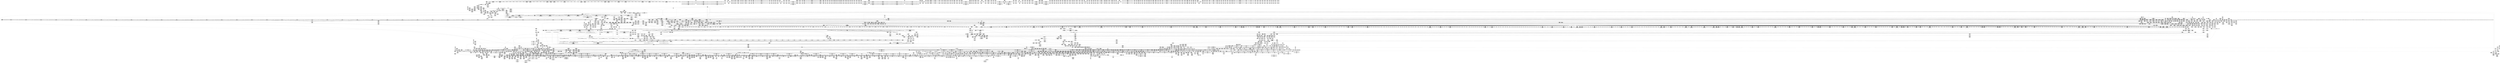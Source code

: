 digraph {
	CE0x628b8f0 [shape=record,shape=Mrecord,label="{CE0x628b8f0|128:_i8*,_1208:_%struct.file*,_:_CMRE_128,136_|*MultipleSource*|security/tomoyo/common.h,1205|security/tomoyo/common.h,1205}"]
	CE0x6446a20 [shape=record,shape=Mrecord,label="{CE0x6446a20|tomoyo_const_part_length:conv|security/tomoyo/util.c,626|*SummSource*}"]
	CE0x6192ac0 [shape=record,shape=Mrecord,label="{CE0x6192ac0|_call_void___llvm_gcov_indirect_counter_increment(i32*___llvm_gcov_global_state_pred15,_i64**_getelementptr_inbounds_(_3_x_i64*_,_3_x_i64*_*___llvm_gcda_edge_table14,_i64_0,_i64_2)),_!dbg_!38951|security/tomoyo/file.c,916|*SummSink*}"]
	CE0x630b7d0 [shape=record,shape=Mrecord,label="{CE0x630b7d0|tomoyo_read_unlock:tmp1}"]
	CE0x615f680 [shape=record,shape=Mrecord,label="{CE0x615f680|tomoyo_domain:tmp17|security/tomoyo/common.h,1205|*SummSource*}"]
	CE0x6498150 [shape=record,shape=Mrecord,label="{CE0x6498150|tomoyo_path2_perm:tmp67|security/tomoyo/file.c,936}"]
	CE0x7b00a70 [shape=record,shape=Mrecord,label="{CE0x7b00a70|40:_%struct.tomoyo_policy_namespace*,_48:_i8,_:_GCRE_tomoyo_kernel_domain_external_global_%struct.tomoyo_domain_info_8,16_|*MultipleSource*|security/tomoyo/util.c,1005|security/tomoyo/util.c,1007|Function::tomoyo_init_request_info&Arg::domain::}"]
	CE0x541e5d0 [shape=record,shape=Mrecord,label="{CE0x541e5d0|tomoyo_path_rename:old_parent|Function::tomoyo_path_rename&Arg::old_parent::|*SummSink*}"]
	CE0x7d0f610 [shape=record,shape=Mrecord,label="{CE0x7d0f610|0:_i8*,_array:_GCRE_tomoyo_mac_keywords_external_constant_42_x_i8*_:_elem_41::|security/tomoyo/file.c,181}"]
	CE0x460ed20 [shape=record,shape=Mrecord,label="{CE0x460ed20|srcu_read_unlock:entry|*SummSource*}"]
	CE0x562c730 [shape=record,shape=Mrecord,label="{CE0x562c730|tomoyo_audit_path2_log:operation|security/tomoyo/file.c,182}"]
	CE0x6401ba0 [shape=record,shape=Mrecord,label="{CE0x6401ba0|tomoyo_domain:tmp23|security/tomoyo/common.h,1205|*SummSink*}"]
	CE0x64419a0 [shape=record,shape=Mrecord,label="{CE0x64419a0|0:_i16,_:_CRE_233,234_}"]
	CE0x64760e0 [shape=record,shape=Mrecord,label="{CE0x64760e0|0:_i16,_:_CRE_536,540_|*MultipleSource*|security/tomoyo/file.c,912|security/tomoyo/file.c,912|security/tomoyo/file.c,912}"]
	CE0x63fe560 [shape=record,shape=Mrecord,label="{CE0x63fe560|srcu_read_lock:call|include/linux/srcu.h,220|*SummSink*}"]
	CE0x7aa1010 [shape=record,shape=Mrecord,label="{CE0x7aa1010|i64*_getelementptr_inbounds_(_5_x_i64_,_5_x_i64_*___llvm_gcov_ctr32134,_i64_0,_i64_4)|*Constant*}"]
	CE0x640ef60 [shape=record,shape=Mrecord,label="{CE0x640ef60|0:_i16,_:_CRE_263,264_}"]
	CE0x471bbd0 [shape=record,shape=Mrecord,label="{CE0x471bbd0|128:_i8*,_1208:_%struct.file*,_:_CMRE_28,29_}"]
	CE0x661b1b0 [shape=record,shape=Mrecord,label="{CE0x661b1b0|tomoyo_fill_path_info:entry}"]
	CE0x65256e0 [shape=record,shape=Mrecord,label="{CE0x65256e0|tomoyo_init_request_info:if.then}"]
	CE0x617f590 [shape=record,shape=Mrecord,label="{CE0x617f590|tomoyo_path2_perm:tmp61|security/tomoyo/file.c,934|*SummSource*}"]
	CE0x5381020 [shape=record,shape=Mrecord,label="{CE0x5381020|tomoyo_const_part_length:incdec.ptr10|security/tomoyo/util.c,640|*SummSink*}"]
	CE0x64f2780 [shape=record,shape=Mrecord,label="{CE0x64f2780|i32_0|*Constant*}"]
	CE0x525f260 [shape=record,shape=Mrecord,label="{CE0x525f260|tomoyo_add_slash:buf|Function::tomoyo_add_slash&Arg::buf::}"]
	CE0x632b1d0 [shape=record,shape=Mrecord,label="{CE0x632b1d0|get_current:entry|*SummSource*}"]
	CE0x61ba010 [shape=record,shape=Mrecord,label="{CE0x61ba010|0:_i16,_:_CRE_145,146_}"]
	CE0x64c6c20 [shape=record,shape=Mrecord,label="{CE0x64c6c20|i32_-12|*Constant*|*SummSink*}"]
	CE0x5256be0 [shape=record,shape=Mrecord,label="{CE0x5256be0|rcu_lock_release:bb|*SummSink*}"]
	CE0x6536160 [shape=record,shape=Mrecord,label="{CE0x6536160|GLOBAL:__llvm_gcov_indirect_counter_increment|*Constant*|*SummSource*}"]
	CE0x7a59de0 [shape=record,shape=Mrecord,label="{CE0x7a59de0|i64*_getelementptr_inbounds_(_5_x_i64_,_5_x_i64_*___llvm_gcov_ctr28130,_i64_0,_i64_4)|*Constant*}"]
	CE0x615dcf0 [shape=record,shape=Mrecord,label="{CE0x615dcf0|0:_i16,_:_CRE_511,512_}"]
	CE0x562d410 [shape=record,shape=Mrecord,label="{CE0x562d410|tomoyo_audit_path2_log:idxprom|security/tomoyo/file.c,182|*SummSink*}"]
	CE0x563b6a0 [shape=record,shape=Mrecord,label="{CE0x563b6a0|i64**_getelementptr_inbounds_(_3_x_i64*_,_3_x_i64*_*___llvm_gcda_edge_table44,_i64_0,_i64_0)|*Constant*|*SummSource*}"]
	CE0x46e63b0 [shape=record,shape=Mrecord,label="{CE0x46e63b0|0:_i16,_:_CRE_968,976_|*MultipleSource*|security/tomoyo/file.c,912|security/tomoyo/file.c,912|security/tomoyo/file.c,912}"]
	CE0x7a8def0 [shape=record,shape=Mrecord,label="{CE0x7a8def0|tomoyo_get_mode:tmp12|security/tomoyo/util.c,982|*SummSource*}"]
	CE0x7b91b60 [shape=record,shape=Mrecord,label="{CE0x7b91b60|i64*_getelementptr_inbounds_(_30_x_i64_,_30_x_i64_*___llvm_gcov_ctr13,_i64_0,_i64_21)|*Constant*}"]
	CE0x6221f30 [shape=record,shape=Mrecord,label="{CE0x6221f30|0:_i16,_:_CRE_287,288_}"]
	CE0x7ad1f20 [shape=record,shape=Mrecord,label="{CE0x7ad1f20|i32_4|*Constant*}"]
	CE0x46857c0 [shape=record,shape=Mrecord,label="{CE0x46857c0|VOIDTB_TE:_CE_56,64_|Function::tomoyo_path_rename&Arg::new_dentry::}"]
	CE0x524e7f0 [shape=record,shape=Mrecord,label="{CE0x524e7f0|tomoyo_path2_perm:entry}"]
	CE0x628c070 [shape=record,shape=Mrecord,label="{CE0x628c070|128:_i8*,_1208:_%struct.file*,_:_CMRE_160,168_|*MultipleSource*|security/tomoyo/common.h,1205|security/tomoyo/common.h,1205}"]
	CE0x63b2d20 [shape=record,shape=Mrecord,label="{CE0x63b2d20|i64*_getelementptr_inbounds_(_2_x_i64_,_2_x_i64_*___llvm_gcov_ctr53148,_i64_0,_i64_0)|*Constant*|*SummSource*}"]
	CE0x60c48e0 [shape=record,shape=Mrecord,label="{CE0x60c48e0|0:_i16,_:_CRE_598,599_}"]
	CE0x61a4cb0 [shape=record,shape=Mrecord,label="{CE0x61a4cb0|104:_%struct.inode*,_:_CRE_315,316_}"]
	CE0x6410f50 [shape=record,shape=Mrecord,label="{CE0x6410f50|104:_%struct.inode*,_:_CRE_248,256_|*MultipleSource*|*LoadInst*|security/tomoyo/file.c,911|security/tomoyo/file.c,912|Function::tomoyo_path_rename&Arg::old_dentry::}"]
	CE0x60d8410 [shape=record,shape=Mrecord,label="{CE0x60d8410|104:_%struct.inode*,_:_CRE_217,218_}"]
	CE0x45d1f30 [shape=record,shape=Mrecord,label="{CE0x45d1f30|tomoyo_get_mode:arrayidx8|security/tomoyo/util.c,983}"]
	CE0x466be00 [shape=record,shape=Mrecord,label="{CE0x466be00|0:_i16,_:_CRE_868,869_}"]
	CE0x61d4d30 [shape=record,shape=Mrecord,label="{CE0x61d4d30|tomoyo_fill_path_info:tmp13|*LoadInst*|security/tomoyo/util.c,668|*SummSource*}"]
	CE0x6007120 [shape=record,shape=Mrecord,label="{CE0x6007120|srcu_read_unlock:tmp|*SummSource*}"]
	CE0x632b860 [shape=record,shape=Mrecord,label="{CE0x632b860|i32_78|*Constant*|*SummSink*}"]
	CE0x6614570 [shape=record,shape=Mrecord,label="{CE0x6614570|tomoyo_const_part_length:tmp43|security/tomoyo/util.c,644|*SummSource*}"]
	CE0x6326910 [shape=record,shape=Mrecord,label="{CE0x6326910|i64*_getelementptr_inbounds_(_4_x_i64_,_4_x_i64_*___llvm_gcov_ctr33,_i64_0,_i64_3)|*Constant*|*SummSink*}"]
	CE0x46ff230 [shape=record,shape=Mrecord,label="{CE0x46ff230|128:_i8*,_1208:_%struct.file*,_:_CMRE_46,47_}"]
	CE0x6208e10 [shape=record,shape=Mrecord,label="{CE0x6208e10|tomoyo_path2_perm:tmp64|security/tomoyo/file.c,935|*SummSink*}"]
	CE0x467e0c0 [shape=record,shape=Mrecord,label="{CE0x467e0c0|0:_i16,_:_CRE_886,887_}"]
	CE0x5501c70 [shape=record,shape=Mrecord,label="{CE0x5501c70|VOIDTB_TE:_CE_167,168_}"]
	CE0x6355110 [shape=record,shape=Mrecord,label="{CE0x6355110|104:_%struct.inode*,_:_CRE_309,310_}"]
	CE0x6315a40 [shape=record,shape=Mrecord,label="{CE0x6315a40|104:_%struct.inode*,_:_CRE_191,192_}"]
	CE0x60900f0 [shape=record,shape=Mrecord,label="{CE0x60900f0|tomoyo_const_part_length:tmp15|security/tomoyo/util.c,627|*SummSink*}"]
	CE0x7b3c8c0 [shape=record,shape=Mrecord,label="{CE0x7b3c8c0|i64_176|*Constant*}"]
	CE0x4803a60 [shape=record,shape=Mrecord,label="{CE0x4803a60|i64*_getelementptr_inbounds_(_2_x_i64_,_2_x_i64_*___llvm_gcov_ctr23,_i64_0,_i64_1)|*Constant*}"]
	CE0x63fd100 [shape=record,shape=Mrecord,label="{CE0x63fd100|0:_i16,_:_CRE_607,608_}"]
	CE0x7ab9660 [shape=record,shape=Mrecord,label="{CE0x7ab9660|i64*_getelementptr_inbounds_(_31_x_i64_,_31_x_i64_*___llvm_gcov_ctr43150,_i64_0,_i64_3)|*Constant*|*SummSink*}"]
	CE0x6441cf0 [shape=record,shape=Mrecord,label="{CE0x6441cf0|0:_i16,_:_CRE_240,241_}"]
	CE0x5374360 [shape=record,shape=Mrecord,label="{CE0x5374360|i64*_getelementptr_inbounds_(_11_x_i64_,_11_x_i64_*___llvm_gcov_ctr54147,_i64_0,_i64_8)|*Constant*}"]
	CE0x659bdd0 [shape=record,shape=Mrecord,label="{CE0x659bdd0|tomoyo_path2_perm:tmp4|security/tomoyo/file.c,892}"]
	CE0x7a80d10 [shape=record,shape=Mrecord,label="{CE0x7a80d10|tomoyo_fill_path_info:conv4|security/tomoyo/util.c,667|*SummSource*}"]
	CE0x655c280 [shape=record,shape=Mrecord,label="{CE0x655c280|tomoyo_const_part_length:tmp28|security/tomoyo/util.c,641}"]
	CE0x5483700 [shape=record,shape=Mrecord,label="{CE0x5483700|tomoyo_add_slash:tmp6|security/tomoyo/file.c,131}"]
	CE0x64c62a0 [shape=record,shape=Mrecord,label="{CE0x64c62a0|tomoyo_path2_perm:tmp52|security/tomoyo/file.c,928}"]
	CE0x655e8a0 [shape=record,shape=Mrecord,label="{CE0x655e8a0|0:_i8,_array:_GCRE_tomoyo_index2category_constant_39_x_i8_c_00_00_00_00_00_00_00_00_00_00_00_00_00_00_00_00_00_00_00_00_00_00_00_01_01_01_01_01_01_01_01_01_01_01_01_01_01_01_02_,_align_16:_elem_30::|security/tomoyo/util.c,983}"]
	CE0x6129a10 [shape=record,shape=Mrecord,label="{CE0x6129a10|tomoyo_get_mode:index|Function::tomoyo_get_mode&Arg::index::}"]
	CE0x65b3d70 [shape=record,shape=Mrecord,label="{CE0x65b3d70|0:_i16,_:_CRE_186,187_}"]
	CE0x531fe40 [shape=record,shape=Mrecord,label="{CE0x531fe40|0:_%struct.tomoyo_obj_info*,_24:_%struct.tomoyo_path_info*,_32:_%struct.tomoyo_path_info*,_40:_i8,_72:_i8,_76:_i8,_:_SCMRE_57,58_}"]
	CE0x65b3600 [shape=record,shape=Mrecord,label="{CE0x65b3600|0:_i16,_:_CRE_179,180_}"]
	CE0x610c6d0 [shape=record,shape=Mrecord,label="{CE0x610c6d0|tomoyo_path_rename:mnt2|security/tomoyo/tomoyo.c,299|*SummSink*}"]
	CE0x46ec520 [shape=record,shape=Mrecord,label="{CE0x46ec520|tomoyo_get_mode:tmp28|security/tomoyo/util.c,988}"]
	CE0x7b06a80 [shape=record,shape=Mrecord,label="{CE0x7b06a80|0:_i16,_:_CRE_565,566_}"]
	CE0x5257000 [shape=record,shape=Mrecord,label="{CE0x5257000|i64_ptrtoint_(i8*_blockaddress(_rcu_lock_acquire,_%__here)_to_i64)|*Constant*|*SummSource*}"]
	CE0x5256af0 [shape=record,shape=Mrecord,label="{CE0x5256af0|rcu_lock_release:bb|*SummSource*}"]
	CE0x63f0f40 [shape=record,shape=Mrecord,label="{CE0x63f0f40|i64*_getelementptr_inbounds_(_2_x_i64_,_2_x_i64_*___llvm_gcov_ctr53148,_i64_0,_i64_1)|*Constant*|*SummSource*}"]
	CE0x541e0d0 [shape=record,shape=Mrecord,label="{CE0x541e0d0|tomoyo_path2_perm:operation|Function::tomoyo_path2_perm&Arg::operation::|*SummSource*}"]
	CE0x7be9910 [shape=record,shape=Mrecord,label="{CE0x7be9910|tomoyo_init_request_info:mode|security/tomoyo/util.c,1010|*SummSource*}"]
	CE0x46ff9b0 [shape=record,shape=Mrecord,label="{CE0x46ff9b0|128:_i8*,_1208:_%struct.file*,_:_CMRE_52,56_|*MultipleSource*|security/tomoyo/common.h,1205|security/tomoyo/common.h,1205}"]
	CE0x546a3f0 [shape=record,shape=Mrecord,label="{CE0x546a3f0|tomoyo_path_rename:entry|*SummSource*}"]
	CE0x7b088e0 [shape=record,shape=Mrecord,label="{CE0x7b088e0|tomoyo_path2_perm:bb|*SummSource*}"]
	CE0x54aa980 [shape=record,shape=Mrecord,label="{CE0x54aa980|tomoyo_const_part_length:tmp31|security/tomoyo/util.c,641|*SummSource*}"]
	CE0x44edf70 [shape=record,shape=Mrecord,label="{CE0x44edf70|0:_i8*,_array:_GCRE_tomoyo_mac_keywords_external_constant_42_x_i8*_:_elem_16::|security/tomoyo/file.c,181}"]
	CE0x64341a0 [shape=record,shape=Mrecord,label="{CE0x64341a0|0:_i16,_:_CRE_24,32_|*MultipleSource*|security/tomoyo/file.c,912|security/tomoyo/file.c,912|security/tomoyo/file.c,912}"]
	CE0x518d2a0 [shape=record,shape=Mrecord,label="{CE0x518d2a0|i1_true|*Constant*}"]
	CE0x7be3750 [shape=record,shape=Mrecord,label="{CE0x7be3750|tomoyo_init_request_info:type|security/tomoyo/util.c,1009}"]
	CE0x613f830 [shape=record,shape=Mrecord,label="{CE0x613f830|tomoyo_fill_path_info:tmp9|security/tomoyo/util.c,667|*SummSink*}"]
	CE0x5534b40 [shape=record,shape=Mrecord,label="{CE0x5534b40|i64*_getelementptr_inbounds_(_5_x_i64_,_5_x_i64_*___llvm_gcov_ctr32134,_i64_0,_i64_0)|*Constant*}"]
	CE0x60153f0 [shape=record,shape=Mrecord,label="{CE0x60153f0|tomoyo_add_slash:tmp8|security/tomoyo/file.c,132|*SummSource*}"]
	CE0x7d3ce80 [shape=record,shape=Mrecord,label="{CE0x7d3ce80|i64_6|*Constant*}"]
	CE0x64bf760 [shape=record,shape=Mrecord,label="{CE0x64bf760|tomoyo_path2_perm:error.0}"]
	CE0x60b8840 [shape=record,shape=Mrecord,label="{CE0x60b8840|tomoyo_const_part_length:tmp23|security/tomoyo/util.c,634|*SummSink*}"]
	CE0x543ec30 [shape=record,shape=Mrecord,label="{CE0x543ec30|tomoyo_domain:tmp12|security/tomoyo/common.h,1205|*SummSink*}"]
	CE0x5257970 [shape=record,shape=Mrecord,label="{CE0x5257970|COLLAPSED:_GCMRE___llvm_gcov_ctr24_internal_global_4_x_i64_zeroinitializer:_elem_0:default:}"]
	CE0x6389580 [shape=record,shape=Mrecord,label="{CE0x6389580|0:_i16,_:_CRE_200,201_}"]
	CE0x7b11ea0 [shape=record,shape=Mrecord,label="{CE0x7b11ea0|tomoyo_path2_perm:path219|security/tomoyo/file.c,922}"]
	CE0x4537cb0 [shape=record,shape=Mrecord,label="{CE0x4537cb0|0:_i16,_:_CRE_728,736_|*MultipleSource*|security/tomoyo/file.c,912|security/tomoyo/file.c,912|security/tomoyo/file.c,912}"]
	CE0x600ad80 [shape=record,shape=Mrecord,label="{CE0x600ad80|tomoyo_path_rename:tmp|*SummSource*}"]
	CE0x7be3470 [shape=record,shape=Mrecord,label="{CE0x7be3470|i32_10|*Constant*}"]
	CE0x6643270 [shape=record,shape=Mrecord,label="{CE0x6643270|tomoyo_get_mode:tmp10|security/tomoyo/util.c,982}"]
	CE0x7ad7310 [shape=record,shape=Mrecord,label="{CE0x7ad7310|rcu_lock_acquire:tmp3|*SummSource*}"]
	CE0x6354d40 [shape=record,shape=Mrecord,label="{CE0x6354d40|104:_%struct.inode*,_:_CRE_306,307_}"]
	CE0x6442250 [shape=record,shape=Mrecord,label="{CE0x6442250|0:_i16,_:_CRE_244,245_}"]
	CE0x7a1a040 [shape=record,shape=Mrecord,label="{CE0x7a1a040|i8*_null|*Constant*}"]
	CE0x56001c0 [shape=record,shape=Mrecord,label="{CE0x56001c0|VOIDTB_TE:_CE_313,314_}"]
	CE0x53f1550 [shape=record,shape=Mrecord,label="{CE0x53f1550|i32_48|*Constant*|*SummSink*}"]
	CE0x525f000 [shape=record,shape=Mrecord,label="{CE0x525f000|GLOBAL:tomoyo_add_slash|*Constant*|*SummSource*}"]
	CE0x66579a0 [shape=record,shape=Mrecord,label="{CE0x66579a0|__llvm_gcov_indirect_counter_increment:tmp2|*SummSource*}"]
	CE0x63fe240 [shape=record,shape=Mrecord,label="{CE0x63fe240|tomoyo_get_mode:tmp6|security/tomoyo/util.c,978|*SummSink*}"]
	CE0x563b870 [shape=record,shape=Mrecord,label="{CE0x563b870|tomoyo_const_part_length:tmp48|security/tomoyo/util.c,649|*SummSource*}"]
	CE0x5284b40 [shape=record,shape=Mrecord,label="{CE0x5284b40|i64*_getelementptr_inbounds_(_5_x_i64_,_5_x_i64_*___llvm_gcov_ctr28130,_i64_0,_i64_4)|*Constant*}"]
	CE0x66439a0 [shape=record,shape=Mrecord,label="{CE0x66439a0|tomoyo_get_mode:idxprom3|security/tomoyo/util.c,983}"]
	CE0x460f440 [shape=record,shape=Mrecord,label="{CE0x460f440|tomoyo_audit_path2_log:tmp8|security/tomoyo/file.c,183}"]
	CE0x46ab710 [shape=record,shape=Mrecord,label="{CE0x46ab710|0:_i16,_:_CRE_920,921_}"]
	CE0x7b6b730 [shape=record,shape=Mrecord,label="{CE0x7b6b730|i32_22|*Constant*|*SummSink*}"]
	CE0x7ba17e0 [shape=record,shape=Mrecord,label="{CE0x7ba17e0|tomoyo_get_mode:tmp13|security/tomoyo/util.c,982|*SummSource*}"]
	CE0x46644d0 [shape=record,shape=Mrecord,label="{CE0x46644d0|0:_i16,_:_CRE_755,756_}"]
	CE0x6393bf0 [shape=record,shape=Mrecord,label="{CE0x6393bf0|tomoyo_path2_perm:tmp23|security/tomoyo/file.c,904|*SummSink*}"]
	CE0x7cc15e0 [shape=record,shape=Mrecord,label="{CE0x7cc15e0|i1_true|*Constant*}"]
	CE0x44eed50 [shape=record,shape=Mrecord,label="{CE0x44eed50|i64*_getelementptr_inbounds_(_2_x_i64_,_2_x_i64_*___llvm_gcov_ctr39,_i64_0,_i64_0)|*Constant*|*SummSink*}"]
	CE0x6619cd0 [shape=record,shape=Mrecord,label="{CE0x6619cd0|0:_i32,_:_GCMR___llvm_gcov_global_state_pred45_internal_unnamed_addr_global_i32_-1:_elem_0:default:}"]
	CE0x5436e10 [shape=record,shape=Mrecord,label="{CE0x5436e10|tomoyo_audit_path2_log:tmp7|security/tomoyo/file.c,183|*SummSource*}"]
	CE0x441d0c0 [shape=record,shape=Mrecord,label="{CE0x441d0c0|_call_void_lockdep_rcu_suspicious(i8*_getelementptr_inbounds_(_25_x_i8_,_25_x_i8_*_.str12,_i32_0,_i32_0),_i32_1205,_i8*_getelementptr_inbounds_(_45_x_i8_,_45_x_i8_*_.str13,_i32_0,_i32_0))_#9,_!dbg_!38917|security/tomoyo/common.h,1205|*SummSink*}"]
	CE0x7bd2c40 [shape=record,shape=Mrecord,label="{CE0x7bd2c40|_call_void_mcount()_#3}"]
	CE0x46642f0 [shape=record,shape=Mrecord,label="{CE0x46642f0|0:_i16,_:_CRE_754,755_}"]
	CE0x7b34480 [shape=record,shape=Mrecord,label="{CE0x7b34480|tomoyo_path2_perm:if.then15}"]
	CE0x7a92ec0 [shape=record,shape=Mrecord,label="{CE0x7a92ec0|tomoyo_init_request_info:tmp3|security/tomoyo/util.c,1004}"]
	CE0x638a1b0 [shape=record,shape=Mrecord,label="{CE0x638a1b0|0:_i16,_:_CRE_216,224_|*MultipleSource*|security/tomoyo/file.c,912|security/tomoyo/file.c,912|security/tomoyo/file.c,912}"]
	CE0x55204a0 [shape=record,shape=Mrecord,label="{CE0x55204a0|i64*_getelementptr_inbounds_(_31_x_i64_,_31_x_i64_*___llvm_gcov_ctr43150,_i64_0,_i64_21)|*Constant*}"]
	CE0x7d53df0 [shape=record,shape=Mrecord,label="{CE0x7d53df0|i64_23|*Constant*|*SummSink*}"]
	CE0x52ea990 [shape=record,shape=Mrecord,label="{CE0x52ea990|rcu_lock_release:entry|*SummSink*}"]
	CE0x6588310 [shape=record,shape=Mrecord,label="{CE0x6588310|i64_0|*Constant*}"]
	CE0x53f4b10 [shape=record,shape=Mrecord,label="{CE0x53f4b10|tomoyo_get_mode:config7|security/tomoyo/util.c,983}"]
	CE0x7cc12e0 [shape=record,shape=Mrecord,label="{CE0x7cc12e0|i1_false|*Constant*|*SummSource*}"]
	"CONST[source:1(input),value:2(dynamic)][purpose:{object}][SrcIdx:16]"
	CE0x7b3b390 [shape=record,shape=Mrecord,label="{CE0x7b3b390|tomoyo_path2_perm:param21|security/tomoyo/file.c,923|*SummSink*}"]
	CE0x662df40 [shape=record,shape=Mrecord,label="{CE0x662df40|tomoyo_fill_path_info:tmp8|security/tomoyo/util.c,667}"]
	CE0x5faf810 [shape=record,shape=Mrecord,label="{CE0x5faf810|tomoyo_add_slash:bb}"]
	CE0x636f6a0 [shape=record,shape=Mrecord,label="{CE0x636f6a0|tomoyo_init_request_info:entry}"]
	CE0x54aabb0 [shape=record,shape=Mrecord,label="{CE0x54aabb0|tomoyo_const_part_length:tmp32|security/tomoyo/util.c,641}"]
	CE0x460ba10 [shape=record,shape=Mrecord,label="{CE0x460ba10|i64_8|*Constant*|*SummSink*}"]
	CE0x7cf4f00 [shape=record,shape=Mrecord,label="{CE0x7cf4f00|tomoyo_get_mode:tmp6|security/tomoyo/util.c,978|*SummSource*}"]
	CE0x531fbf0 [shape=record,shape=Mrecord,label="{CE0x531fbf0|tomoyo_path2_perm:param_type|security/tomoyo/file.c,921|*SummSource*}"]
	CE0x7b6bff0 [shape=record,shape=Mrecord,label="{CE0x7b6bff0|tomoyo_domain:tmp23|security/tomoyo/common.h,1205}"]
	CE0x60ca090 [shape=record,shape=Mrecord,label="{CE0x60ca090|tomoyo_path2_perm:tmp9|security/tomoyo/file.c,898}"]
	CE0x54835b0 [shape=record,shape=Mrecord,label="{CE0x54835b0|tomoyo_add_slash:tmp5|security/tomoyo/file.c,131|*SummSink*}"]
	CE0x6544430 [shape=record,shape=Mrecord,label="{CE0x6544430|tomoyo_path2_perm:d_inode|security/tomoyo/file.c,912}"]
	CE0x536af20 [shape=record,shape=Mrecord,label="{CE0x536af20|i64*_getelementptr_inbounds_(_2_x_i64_,_2_x_i64_*___llvm_gcov_ctr29200,_i64_0,_i64_1)|*Constant*|*SummSink*}"]
	CE0x7d6fb50 [shape=record,shape=Mrecord,label="{CE0x7d6fb50|tomoyo_fill_path_info:frombool|security/tomoyo/util.c,667}"]
	CE0x7a43a10 [shape=record,shape=Mrecord,label="{CE0x7a43a10|tomoyo_fill_path_info:bb|*SummSink*}"]
	CE0x6232680 [shape=record,shape=Mrecord,label="{CE0x6232680|tomoyo_path2_perm:buf1|security/tomoyo/file.c, 889|*SummSink*}"]
	CE0x6497820 [shape=record,shape=Mrecord,label="{CE0x6497820|tomoyo_path2_perm:tmp66|security/tomoyo/file.c,936}"]
	CE0x523d190 [shape=record,shape=Mrecord,label="{CE0x523d190|104:_%struct.inode*,_:_CRE_161,162_}"]
	CE0x543df60 [shape=record,shape=Mrecord,label="{CE0x543df60|i64*_getelementptr_inbounds_(_2_x_i64_,_2_x_i64_*___llvm_gcov_ctr23,_i64_0,_i64_0)|*Constant*}"]
	CE0x5228790 [shape=record,shape=Mrecord,label="{CE0x5228790|tomoyo_const_part_length:sw.bb|*SummSource*}"]
	CE0x705da70 [shape=record,shape=Mrecord,label="{CE0x705da70|tomoyo_add_slash:tmp9|security/tomoyo/file.c,136|*SummSink*}"]
	CE0x7ac4080 [shape=record,shape=Mrecord,label="{CE0x7ac4080|0:_i8*,_array:_GCRE_tomoyo_mac_keywords_external_constant_42_x_i8*_:_elem_10::|security/tomoyo/file.c,181}"]
	CE0x662da90 [shape=record,shape=Mrecord,label="{CE0x662da90|0:_i8,_array:_GCRE_tomoyo_index2category_constant_39_x_i8_c_00_00_00_00_00_00_00_00_00_00_00_00_00_00_00_00_00_00_00_00_00_00_00_01_01_01_01_01_01_01_01_01_01_01_01_01_01_01_02_,_align_16:_elem_0::|security/tomoyo/util.c,983}"]
	CE0x607a820 [shape=record,shape=Mrecord,label="{CE0x607a820|get_current:tmp2|*SummSink*}"]
	CE0x53bbed0 [shape=record,shape=Mrecord,label="{CE0x53bbed0|VOIDTB_TE:_CE_189,190_}"]
	CE0x6200710 [shape=record,shape=Mrecord,label="{CE0x6200710|i64_16|*Constant*}"]
	CE0x6475ba0 [shape=record,shape=Mrecord,label="{CE0x6475ba0|0:_i16,_:_CRE_552,553_}"]
	CE0x5501d80 [shape=record,shape=Mrecord,label="{CE0x5501d80|VOIDTB_TE:_CE_168,169_}"]
	CE0x7a81380 [shape=record,shape=Mrecord,label="{CE0x7a81380|i32_47|*Constant*|*SummSink*}"]
	CE0x54e2b40 [shape=record,shape=Mrecord,label="{CE0x54e2b40|tomoyo_const_part_length:entry}"]
	CE0x649fc00 [shape=record,shape=Mrecord,label="{CE0x649fc00|tomoyo_const_part_length:if.then|*SummSink*}"]
	CE0x6630ba0 [shape=record,shape=Mrecord,label="{CE0x6630ba0|0:_i16,_:_CRE_297,298_}"]
	CE0x53f4680 [shape=record,shape=Mrecord,label="{CE0x53f4680|tomoyo_get_mode:add|security/tomoyo/util.c,984}"]
	CE0x64c6780 [shape=record,shape=Mrecord,label="{CE0x64c6780|tomoyo_path2_perm:tmp53|security/tomoyo/file.c,928|*SummSource*}"]
	CE0x66310f0 [shape=record,shape=Mrecord,label="{CE0x66310f0|0:_i16,_:_CRE_302,303_}"]
	CE0x6200e90 [shape=record,shape=Mrecord,label="{CE0x6200e90|i64*_getelementptr_inbounds_(_30_x_i64_,_30_x_i64_*___llvm_gcov_ctr13,_i64_0,_i64_17)|*Constant*}"]
	CE0x659c8b0 [shape=record,shape=Mrecord,label="{CE0x659c8b0|tomoyo_path2_perm:arrayidx|security/tomoyo/file.c,898|*SummSink*}"]
	CE0x606a370 [shape=record,shape=Mrecord,label="{CE0x606a370|GLOBAL:__llvm_gcov_global_state_pred45|Global_var:__llvm_gcov_global_state_pred45}"]
	CE0x7aaff90 [shape=record,shape=Mrecord,label="{CE0x7aaff90|_call_void_rcu_lock_release(%struct.lockdep_map*_%dep_map)_#9,_!dbg_!38905|include/linux/srcu.h,236}"]
	CE0x6278560 [shape=record,shape=Mrecord,label="{CE0x6278560|VOIDTB_TE:_CE_211,212_}"]
	CE0x554eba0 [shape=record,shape=Mrecord,label="{CE0x554eba0|__llvm_gcov_indirect_counter_increment:tmp3}"]
	CE0x7a17960 [shape=record,shape=Mrecord,label="{CE0x7a17960|tomoyo_get_realpath:tmp2|*LoadInst*|security/tomoyo/file.c,151|*SummSource*}"]
	CE0x53d5100 [shape=record,shape=Mrecord,label="{CE0x53d5100|tomoyo_path2_perm:path2|Function::tomoyo_path2_perm&Arg::path2::|*SummSource*}"]
	CE0x6536350 [shape=record,shape=Mrecord,label="{CE0x6536350|__llvm_gcov_indirect_counter_increment:entry}"]
	CE0x705ef60 [shape=record,shape=Mrecord,label="{CE0x705ef60|tomoyo_add_slash:tmp6|security/tomoyo/file.c,131|*SummSink*}"]
	CE0x54b6d90 [shape=record,shape=Mrecord,label="{CE0x54b6d90|tomoyo_add_slash:tmp1}"]
	CE0x63a5310 [shape=record,shape=Mrecord,label="{CE0x63a5310|0:_i8*,_array:_GCRE_tomoyo_mac_keywords_external_constant_42_x_i8*_:_elem_3::|security/tomoyo/file.c,181}"]
	CE0x65947e0 [shape=record,shape=Mrecord,label="{CE0x65947e0|_call_void_mcount()_#3}"]
	CE0x45773d0 [shape=record,shape=Mrecord,label="{CE0x45773d0|tomoyo_add_slash:tobool|security/tomoyo/file.c,131|*SummSource*}"]
	CE0x61e11d0 [shape=record,shape=Mrecord,label="{CE0x61e11d0|tomoyo_path2_perm:tmp51|security/tomoyo/file.c,928|*SummSource*}"]
	CE0x7054b90 [shape=record,shape=Mrecord,label="{CE0x7054b90|i32_2|*Constant*}"]
	CE0x6328780 [shape=record,shape=Mrecord,label="{CE0x6328780|104:_%struct.inode*,_:_CRE_207,208_}"]
	CE0x7b52df0 [shape=record,shape=Mrecord,label="{CE0x7b52df0|tomoyo_path2_perm:tmp46|security/tomoyo/file.c,926|*SummSink*}"]
	CE0x466c580 [shape=record,shape=Mrecord,label="{CE0x466c580|0:_i16,_:_CRE_874,875_}"]
	CE0x7a95bf0 [shape=record,shape=Mrecord,label="{CE0x7a95bf0|VOIDTB_TE:_CE_178,179_}"]
	CE0x460efa0 [shape=record,shape=Mrecord,label="{CE0x460efa0|srcu_read_unlock:sp|Function::srcu_read_unlock&Arg::sp::}"]
	CE0x61864a0 [shape=record,shape=Mrecord,label="{CE0x61864a0|GLOBAL:lock_release|*Constant*|*SummSink*}"]
	CE0x7a9ed10 [shape=record,shape=Mrecord,label="{CE0x7a9ed10|tomoyo_path2_perm:tmp6|security/tomoyo/file.c,893}"]
	CE0x52942f0 [shape=record,shape=Mrecord,label="{CE0x52942f0|tomoyo_path2_perm:tmp62|security/tomoyo/file.c,934|*SummSink*}"]
	CE0x5240460 [shape=record,shape=Mrecord,label="{CE0x5240460|104:_%struct.inode*,_:_CRE_177,178_}"]
	CE0x61ba450 [shape=record,shape=Mrecord,label="{CE0x61ba450|0:_i16,_:_CRE_149,150_}"]
	CE0x5602760 [shape=record,shape=Mrecord,label="{CE0x5602760|tomoyo_audit_path2_log:tmp1|*SummSink*}"]
	CE0x6430be0 [shape=record,shape=Mrecord,label="{CE0x6430be0|tomoyo_path2_perm:tmp12|security/tomoyo/file.c,898|*SummSource*}"]
	CE0x5449fc0 [shape=record,shape=Mrecord,label="{CE0x5449fc0|tomoyo_path_rename:mnt|security/tomoyo/tomoyo.c,298}"]
	CE0x54365c0 [shape=record,shape=Mrecord,label="{CE0x54365c0|tomoyo_audit_path2_log:filename1|security/tomoyo/file.c,183}"]
	CE0x6354f60 [shape=record,shape=Mrecord,label="{CE0x6354f60|104:_%struct.inode*,_:_CRE_307,308_}"]
	CE0x542ade0 [shape=record,shape=Mrecord,label="{CE0x542ade0|_call_void_lock_acquire(%struct.lockdep_map*_%map,_i32_0,_i32_0,_i32_2,_i32_0,_%struct.lockdep_map*_null,_i64_ptrtoint_(i8*_blockaddress(_rcu_lock_acquire,_%__here)_to_i64))_#9,_!dbg_!38907|include/linux/rcupdate.h,418|*SummSink*}"]
	CE0x64b08e0 [shape=record,shape=Mrecord,label="{CE0x64b08e0|0:_i16,_:_CRE_308,309_}"]
	CE0x7a35680 [shape=record,shape=Mrecord,label="{CE0x7a35680|0:_i8*,_array:_GCRE_tomoyo_mac_keywords_external_constant_42_x_i8*_:_elem_34::|security/tomoyo/file.c,181}"]
	CE0x64aee70 [shape=record,shape=Mrecord,label="{CE0x64aee70|_call_void_kfree(i8*_%tmp54)_#9,_!dbg_!38979|security/tomoyo/file.c,930|*SummSource*}"]
	CE0x44ecec0 [shape=record,shape=Mrecord,label="{CE0x44ecec0|0:_i16,_:_CRE_498,499_}"]
	"CONST[source:2(external),value:2(dynamic)][purpose:{subject}][SrcIdx:19]"
	CE0x52eca00 [shape=record,shape=Mrecord,label="{CE0x52eca00|tomoyo_const_part_length:tmp26|security/tomoyo/util.c,641|*SummSource*}"]
	CE0x7cf4070 [shape=record,shape=Mrecord,label="{CE0x7cf4070|tomoyo_domain:tmp8|security/tomoyo/common.h,1205|*SummSource*}"]
	CE0x6555390 [shape=record,shape=Mrecord,label="{CE0x6555390|tomoyo_path2_perm:tmp6|security/tomoyo/file.c,893}"]
	CE0x452f7b0 [shape=record,shape=Mrecord,label="{CE0x452f7b0|tomoyo_path2_perm:tmp55|security/tomoyo/file.c,931|*SummSink*}"]
	CE0x61f10a0 [shape=record,shape=Mrecord,label="{CE0x61f10a0|128:_i8*,_1208:_%struct.file*,_:_CMRE_35,36_}"]
	CE0x6441b10 [shape=record,shape=Mrecord,label="{CE0x6441b10|0:_i16,_:_CRE_245,246_}"]
	CE0x61ab7a0 [shape=record,shape=Mrecord,label="{CE0x61ab7a0|0:_i16,_:_CRE_104,112_|*MultipleSource*|security/tomoyo/file.c,912|security/tomoyo/file.c,912|security/tomoyo/file.c,912}"]
	CE0x7bb13d0 [shape=record,shape=Mrecord,label="{CE0x7bb13d0|GLOBAL:tomoyo_audit_path2_log|*Constant*}"]
	CE0x7d3cf40 [shape=record,shape=Mrecord,label="{CE0x7d3cf40|tomoyo_const_part_length:tmp11|security/tomoyo/util.c,626}"]
	CE0x60c4e30 [shape=record,shape=Mrecord,label="{CE0x60c4e30|0:_i16,_:_CRE_603,604_}"]
	CE0x540ec70 [shape=record,shape=Mrecord,label="{CE0x540ec70|tomoyo_path2_perm:tmp14|security/tomoyo/file.c,900|*SummSource*}"]
	CE0x460fbc0 [shape=record,shape=Mrecord,label="{CE0x460fbc0|tomoyo_audit_path2_log:param5|security/tomoyo/file.c,184|*SummSink*}"]
	CE0x56011a0 [shape=record,shape=Mrecord,label="{CE0x56011a0|VOIDTB_TE:_CE_160,161_}"]
	CE0x661a960 [shape=record,shape=Mrecord,label="{CE0x661a960|tomoyo_read_unlock:tmp1|*SummSource*}"]
	CE0x61580c0 [shape=record,shape=Mrecord,label="{CE0x61580c0|_ret_i32_%call,_!dbg_!38902|security/tomoyo/common.h,1097}"]
	CE0x7b3b2e0 [shape=record,shape=Mrecord,label="{CE0x7b3b2e0|tomoyo_path2_perm:tmp47|security/tomoyo/file.c,926|*SummSource*}"]
	CE0x60c9800 [shape=record,shape=Mrecord,label="{CE0x60c9800|tomoyo_path2_perm:tmp2|security/tomoyo/file.c,891|*SummSource*}"]
	CE0x44d4b50 [shape=record,shape=Mrecord,label="{CE0x44d4b50|tomoyo_domain:tmp15|security/tomoyo/common.h,1205|*SummSource*}"]
	CE0x7cc1070 [shape=record,shape=Mrecord,label="{CE0x7cc1070|tomoyo_get_realpath:tmp10|security/tomoyo/file.c,155|*SummSink*}"]
	CE0x7d65270 [shape=record,shape=Mrecord,label="{CE0x7d65270|tomoyo_read_lock:bb|*SummSource*}"]
	CE0x52538e0 [shape=record,shape=Mrecord,label="{CE0x52538e0|i64_1|*Constant*}"]
	CE0x541ea50 [shape=record,shape=Mrecord,label="{CE0x541ea50|tomoyo_path_rename:tmp1|*SummSource*}"]
	CE0x61f0ba0 [shape=record,shape=Mrecord,label="{CE0x61f0ba0|128:_i8*,_1208:_%struct.file*,_:_CMRE_31,32_}"]
	CE0x64707f0 [shape=record,shape=Mrecord,label="{CE0x64707f0|0:_i8*,_8:_i32,_12:_i16,_14:_i8,_15:_i8,_:_SCMRE_8,12_|*MultipleSource*|security/tomoyo/file.c, 889|security/tomoyo/file.c, 890|security/tomoyo/file.c,901}"]
	CE0x541e060 [shape=record,shape=Mrecord,label="{CE0x541e060|tomoyo_path2_perm:operation|Function::tomoyo_path2_perm&Arg::operation::|*SummSink*}"]
	CE0x51828a0 [shape=record,shape=Mrecord,label="{CE0x51828a0|i64*_getelementptr_inbounds_(_12_x_i64_,_12_x_i64_*___llvm_gcov_ctr31133,_i64_0,_i64_10)|*Constant*|*SummSink*}"]
	CE0x6646b10 [shape=record,shape=Mrecord,label="{CE0x6646b10|tomoyo_path2_perm:do.cond|*SummSink*}"]
	CE0x5534010 [shape=record,shape=Mrecord,label="{CE0x5534010|tomoyo_init_request_info:tmp5|security/tomoyo/util.c,1004|*SummSource*}"]
	CE0x7be37c0 [shape=record,shape=Mrecord,label="{CE0x7be37c0|tomoyo_init_request_info:type|security/tomoyo/util.c,1009|*SummSource*}"]
	CE0x649eb50 [shape=record,shape=Mrecord,label="{CE0x649eb50|VOIDTB_TE:_CE_194,195_}"]
	CE0x63cad70 [shape=record,shape=Mrecord,label="{CE0x63cad70|tomoyo_path2_perm:tmp45|security/tomoyo/file.c,920|*SummSource*}"]
	CE0x46a4a10 [shape=record,shape=Mrecord,label="{CE0x46a4a10|0:_i16,_:_CRE_909,910_}"]
	CE0x65a8520 [shape=record,shape=Mrecord,label="{CE0x65a8520|rcu_lock_acquire:entry}"]
	CE0x7a27480 [shape=record,shape=Mrecord,label="{CE0x7a27480|GLOBAL:tomoyo_ss|Global_var:tomoyo_ss}"]
	CE0x62218d0 [shape=record,shape=Mrecord,label="{CE0x62218d0|0:_i16,_:_CRE_293,294_}"]
	CE0x6122b70 [shape=record,shape=Mrecord,label="{CE0x6122b70|_call_void___llvm_gcov_indirect_counter_increment(i32*___llvm_gcov_global_state_pred15,_i64**_getelementptr_inbounds_(_3_x_i64*_,_3_x_i64*_*___llvm_gcda_edge_table14,_i64_0,_i64_1)),_!dbg_!38935|security/tomoyo/file.c,911|*SummSink*}"]
	CE0x541e3c0 [shape=record,shape=Mrecord,label="{CE0x541e3c0|tomoyo_path2_perm:path1|Function::tomoyo_path2_perm&Arg::path1::|*SummSource*}"]
	CE0x53196b0 [shape=record,shape=Mrecord,label="{CE0x53196b0|0:_%struct.tomoyo_obj_info*,_24:_%struct.tomoyo_path_info*,_32:_%struct.tomoyo_path_info*,_40:_i8,_72:_i8,_76:_i8,_:_SCMRE_62,63_}"]
	CE0x6401900 [shape=record,shape=Mrecord,label="{CE0x6401900|_call_void_mcount()_#3}"]
	CE0x6587fd0 [shape=record,shape=Mrecord,label="{CE0x6587fd0|i64_2|*Constant*}"]
	CE0x460c6e0 [shape=record,shape=Mrecord,label="{CE0x460c6e0|tomoyo_get_mode:tmp20|security/tomoyo/util.c,985|*SummSink*}"]
	CE0x61d5f20 [shape=record,shape=Mrecord,label="{CE0x61d5f20|tomoyo_fill_path_info:is_patterned|security/tomoyo/util.c,668|*SummSource*}"]
	CE0x61a5040 [shape=record,shape=Mrecord,label="{CE0x61a5040|104:_%struct.inode*,_:_CRE_318,319_}"]
	"CONST[source:0(mediator),value:2(dynamic)][purpose:{object}][SnkIdx:2]"
	CE0x6433da0 [shape=record,shape=Mrecord,label="{CE0x6433da0|0:_i16,_:_CRE_11,12_}"]
	CE0x53f1680 [shape=record,shape=Mrecord,label="{CE0x53f1680|i32_51|*Constant*}"]
	CE0x7a95ae0 [shape=record,shape=Mrecord,label="{CE0x7a95ae0|VOIDTB_TE:_CE_177,178_}"]
	CE0x53ffeb0 [shape=record,shape=Mrecord,label="{CE0x53ffeb0|tomoyo_path_rename:tmp5|*LoadInst*|security/tomoyo/tomoyo.c,299|*SummSink*}"]
	CE0x5294020 [shape=record,shape=Mrecord,label="{CE0x5294020|tomoyo_path2_perm:error.1}"]
	CE0x61cfa60 [shape=record,shape=Mrecord,label="{CE0x61cfa60|tomoyo_const_part_length:tmp10|security/tomoyo/util.c,626|*SummSink*}"]
	CE0x7a23b50 [shape=record,shape=Mrecord,label="{CE0x7a23b50|tomoyo_get_realpath:name1|security/tomoyo/file.c,151|*SummSink*}"]
	CE0x53f4570 [shape=record,shape=Mrecord,label="{CE0x53f4570|tomoyo_get_mode:tmp17|security/tomoyo/util.c,983}"]
	CE0x63b3310 [shape=record,shape=Mrecord,label="{CE0x63b3310|tomoyo_const_part_length:cmp15|security/tomoyo/util.c,641|*SummSink*}"]
	CE0x45632d0 [shape=record,shape=Mrecord,label="{CE0x45632d0|srcu_read_lock:call|include/linux/srcu.h,220}"]
	CE0x651c2c0 [shape=record,shape=Mrecord,label="{CE0x651c2c0|GLOBAL:rcu_lock_release|*Constant*|*SummSink*}"]
	CE0x704a2a0 [shape=record,shape=Mrecord,label="{CE0x704a2a0|tomoyo_domain:tmp11|security/tomoyo/common.h,1205}"]
	CE0x7b54550 [shape=record,shape=Mrecord,label="{CE0x7b54550|40:_%struct.tomoyo_policy_namespace*,_48:_i8,_:_GCRE_tomoyo_kernel_domain_external_global_%struct.tomoyo_domain_info_49,50_|*MultipleSource*|security/tomoyo/util.c,1005|security/tomoyo/util.c,1007|Function::tomoyo_init_request_info&Arg::domain::}"]
	CE0x6278000 [shape=record,shape=Mrecord,label="{CE0x6278000|tomoyo_const_part_length:conv2|security/tomoyo/util.c,627|*SummSource*}"]
	CE0x5240ca0 [shape=record,shape=Mrecord,label="{CE0x5240ca0|104:_%struct.inode*,_:_CRE_184,185_}"]
	CE0x65d3eb0 [shape=record,shape=Mrecord,label="{CE0x65d3eb0|0:_i16,_:_CRE_194,195_}"]
	CE0x60905b0 [shape=record,shape=Mrecord,label="{CE0x60905b0|rcu_lock_acquire:tmp2}"]
	CE0x60e79c0 [shape=record,shape=Mrecord,label="{CE0x60e79c0|i64*_getelementptr_inbounds_(_12_x_i64_,_12_x_i64_*___llvm_gcov_ctr31133,_i64_0,_i64_0)|*Constant*|*SummSource*}"]
	CE0x64fe0f0 [shape=record,shape=Mrecord,label="{CE0x64fe0f0|tomoyo_path2_perm:tmp35|security/tomoyo/file.c,912}"]
	CE0x62390c0 [shape=record,shape=Mrecord,label="{CE0x62390c0|i64_80|*Constant*|*SummSink*}"]
	CE0x6588150 [shape=record,shape=Mrecord,label="{CE0x6588150|i64_2|*Constant*|*SummSink*}"]
	CE0x63fd210 [shape=record,shape=Mrecord,label="{CE0x63fd210|0:_i16,_:_CRE_608,609_}"]
	CE0x6402b00 [shape=record,shape=Mrecord,label="{CE0x6402b00|_call_void_mcount()_#3|*SummSource*}"]
	CE0x5fa7400 [shape=record,shape=Mrecord,label="{CE0x5fa7400|tomoyo_const_part_length:retval.0}"]
	CE0x6238e20 [shape=record,shape=Mrecord,label="{CE0x6238e20|i64_80|*Constant*}"]
	CE0x554ecf0 [shape=record,shape=Mrecord,label="{CE0x554ecf0|__llvm_gcov_indirect_counter_increment:tmp3|*SummSource*}"]
	CE0x6633060 [shape=record,shape=Mrecord,label="{CE0x6633060|tomoyo_domain:tobool|security/tomoyo/common.h,1205|*SummSink*}"]
	CE0x5182c80 [shape=record,shape=Mrecord,label="{CE0x5182c80|tomoyo_get_mode:tmp26|security/tomoyo/util.c,987|*SummSource*}"]
	CE0x6222150 [shape=record,shape=Mrecord,label="{CE0x6222150|0:_i16,_:_CRE_289,290_}"]
	CE0x45fddc0 [shape=record,shape=Mrecord,label="{CE0x45fddc0|tomoyo_get_mode:tmp17|security/tomoyo/util.c,983|*SummSink*}"]
	CE0x467d950 [shape=record,shape=Mrecord,label="{CE0x467d950|0:_i16,_:_CRE_879,880_}"]
	CE0x4750d40 [shape=record,shape=Mrecord,label="{CE0x4750d40|0:_i16,_:_CRE_988,992_|*MultipleSource*|security/tomoyo/file.c,912|security/tomoyo/file.c,912|security/tomoyo/file.c,912}"]
	CE0x63546e0 [shape=record,shape=Mrecord,label="{CE0x63546e0|104:_%struct.inode*,_:_CRE_296,304_|*MultipleSource*|*LoadInst*|security/tomoyo/file.c,911|security/tomoyo/file.c,912|Function::tomoyo_path_rename&Arg::old_dentry::}"]
	CE0x627f9f0 [shape=record,shape=Mrecord,label="{CE0x627f9f0|GLOBAL:__llvm_gcov_global_state_pred15|Global_var:__llvm_gcov_global_state_pred15|*SummSource*}"]
	CE0x47ab3e0 [shape=record,shape=Mrecord,label="{CE0x47ab3e0|GLOBAL:tomoyo_profile|*Constant*}"]
	CE0x5380490 [shape=record,shape=Mrecord,label="{CE0x5380490|VOIDTB_TE:_CE_202,203_}"]
	CE0x5295b90 [shape=record,shape=Mrecord,label="{CE0x5295b90|i32_1205|*Constant*|*SummSource*}"]
	CE0x523ce00 [shape=record,shape=Mrecord,label="{CE0x523ce00|104:_%struct.inode*,_:_CRE_158,159_}"]
	CE0x5354000 [shape=record,shape=Mrecord,label="{CE0x5354000|0:_%struct.tomoyo_obj_info*,_24:_%struct.tomoyo_path_info*,_32:_%struct.tomoyo_path_info*,_40:_i8,_72:_i8,_76:_i8,_:_SCMRE_46,47_}"]
	CE0x4686150 [shape=record,shape=Mrecord,label="{CE0x4686150|tomoyo_const_part_length:tmp22|security/tomoyo/util.c,634}"]
	CE0x6638f60 [shape=record,shape=Mrecord,label="{CE0x6638f60|__llvm_gcov_indirect_counter_increment:tmp6}"]
	CE0x7041cf0 [shape=record,shape=Mrecord,label="{CE0x7041cf0|i64_7|*Constant*|*SummSink*}"]
	CE0x441c900 [shape=record,shape=Mrecord,label="{CE0x441c900|tomoyo_get_mode:tmp3|security/tomoyo/util.c,978}"]
	CE0x5faf880 [shape=record,shape=Mrecord,label="{CE0x5faf880|tomoyo_add_slash:bb|*SummSource*}"]
	CE0x5320090 [shape=record,shape=Mrecord,label="{CE0x5320090|0:_%struct.tomoyo_obj_info*,_24:_%struct.tomoyo_path_info*,_32:_%struct.tomoyo_path_info*,_40:_i8,_72:_i8,_76:_i8,_:_SCMRE_58,59_}"]
	CE0x60369f0 [shape=record,shape=Mrecord,label="{CE0x60369f0|tomoyo_path_rename:new_dentry|Function::tomoyo_path_rename&Arg::new_dentry::|*SummSource*}"]
	CE0x61860f0 [shape=record,shape=Mrecord,label="{CE0x61860f0|tomoyo_const_part_length:tmp16|security/tomoyo/util.c,627|*SummSink*}"]
	CE0x4563060 [shape=record,shape=Mrecord,label="{CE0x4563060|0:_i8*,_array:_GCRE_tomoyo_mac_keywords_external_constant_42_x_i8*_:_elem_4::|security/tomoyo/file.c,181}"]
	CE0x7d1df50 [shape=record,shape=Mrecord,label="{CE0x7d1df50|0:_i16,_:_CRE_7,8_}"]
	CE0x6393ae0 [shape=record,shape=Mrecord,label="{CE0x6393ae0|tomoyo_path2_perm:tmp23|security/tomoyo/file.c,904|*SummSource*}"]
	CE0x5faee60 [shape=record,shape=Mrecord,label="{CE0x5faee60|tomoyo_add_slash:tmp4|security/tomoyo/file.c,131|*SummSink*}"]
	CE0x7b2f540 [shape=record,shape=Mrecord,label="{CE0x7b2f540|tomoyo_const_part_length:tmp9|security/tomoyo/util.c,626|*SummSource*}"]
	CE0x7a9f7e0 [shape=record,shape=Mrecord,label="{CE0x7a9f7e0|tomoyo_path2_perm:path22|security/tomoyo/file.c,892}"]
	CE0x7a7c0b0 [shape=record,shape=Mrecord,label="{CE0x7a7c0b0|COLLAPSED:_GCMRE___llvm_gcov_ctr32134_internal_global_5_x_i64_zeroinitializer:_elem_0:default:}"]
	CE0x7a35aa0 [shape=record,shape=Mrecord,label="{CE0x7a35aa0|tomoyo_audit_path2_log:param|security/tomoyo/file.c,182}"]
	CE0x7b11f10 [shape=record,shape=Mrecord,label="{CE0x7b11f10|tomoyo_path2_perm:path219|security/tomoyo/file.c,922|*SummSource*}"]
	CE0x6429c10 [shape=record,shape=Mrecord,label="{CE0x6429c10|tomoyo_const_part_length:if.end|*SummSink*}"]
	CE0x632b2b0 [shape=record,shape=Mrecord,label="{CE0x632b2b0|get_current:entry|*SummSink*}"]
	CE0x53807c0 [shape=record,shape=Mrecord,label="{CE0x53807c0|VOIDTB_TE:_CE_205,206_}"]
	CE0x45f2a70 [shape=record,shape=Mrecord,label="{CE0x45f2a70|tomoyo_audit_path2_log:tmp5|security/tomoyo/file.c,182}"]
	CE0x53b80f0 [shape=record,shape=Mrecord,label="{CE0x53b80f0|rcu_lock_acquire:entry|*SummSink*}"]
	CE0x452f4f0 [shape=record,shape=Mrecord,label="{CE0x452f4f0|tomoyo_path2_perm:name29|security/tomoyo/file.c,931|*SummSource*}"]
	CE0x7a8e360 [shape=record,shape=Mrecord,label="{CE0x7a8e360|get_current:bb}"]
	CE0x7bb7d90 [shape=record,shape=Mrecord,label="{CE0x7bb7d90|rcu_lock_release:map|Function::rcu_lock_release&Arg::map::|*SummSink*}"]
	CE0x7a53460 [shape=record,shape=Mrecord,label="{CE0x7a53460|tomoyo_init_request_info:tmp1|*SummSource*}"]
	CE0x45d2520 [shape=record,shape=Mrecord,label="{CE0x45d2520|tomoyo_get_mode:mode.0|*SummSink*}"]
	CE0x6327020 [shape=record,shape=Mrecord,label="{CE0x6327020|tomoyo_const_part_length:add|security/tomoyo/util.c,634|*SummSource*}"]
	CE0x44ecfe0 [shape=record,shape=Mrecord,label="{CE0x44ecfe0|0:_i16,_:_CRE_500,501_}"]
	CE0x6387fc0 [shape=record,shape=Mrecord,label="{CE0x6387fc0|tomoyo_path2_perm:tmp8|security/tomoyo/file.c,894}"]
	CE0x6341100 [shape=record,shape=Mrecord,label="{CE0x6341100|tomoyo_const_part_length:tmp15|security/tomoyo/util.c,627}"]
	CE0x53cbed0 [shape=record,shape=Mrecord,label="{CE0x53cbed0|i64_1|*Constant*|*SummSink*}"]
	CE0x6132570 [shape=record,shape=Mrecord,label="{CE0x6132570|tomoyo_path2_perm:cmp26|security/tomoyo/file.c,928|*SummSource*}"]
	CE0x6090020 [shape=record,shape=Mrecord,label="{CE0x6090020|tomoyo_const_part_length:tmp15|security/tomoyo/util.c,627|*SummSource*}"]
	CE0x617ed30 [shape=record,shape=Mrecord,label="{CE0x617ed30|tomoyo_path2_perm:tmp57|security/tomoyo/file.c,933}"]
	CE0x6208710 [shape=record,shape=Mrecord,label="{CE0x6208710|tomoyo_path2_perm:tmp63|security/tomoyo/file.c,935|*SummSource*}"]
	CE0x7aa07c0 [shape=record,shape=Mrecord,label="{CE0x7aa07c0|tomoyo_init_request_info:call|security/tomoyo/util.c,1005|*SummSink*}"]
	CE0x7ae33d0 [shape=record,shape=Mrecord,label="{CE0x7ae33d0|tomoyo_path2_perm:dentry9|security/tomoyo/file.c,911|*SummSink*}"]
	CE0x61b2f90 [shape=record,shape=Mrecord,label="{CE0x61b2f90|0:_i16,_:_CRE_392,400_|*MultipleSource*|security/tomoyo/file.c,912|security/tomoyo/file.c,912|security/tomoyo/file.c,912}"]
	CE0x4692a20 [shape=record,shape=Mrecord,label="{CE0x4692a20|0:_i16,_:_CRE_898,899_}"]
	CE0x52bdca0 [shape=record,shape=Mrecord,label="{CE0x52bdca0|tomoyo_const_part_length:cmp12|security/tomoyo/util.c,641|*SummSource*}"]
	CE0x7ad1b60 [shape=record,shape=Mrecord,label="{CE0x7ad1b60|i32_2|*Constant*}"]
	CE0x562c8b0 [shape=record,shape=Mrecord,label="{CE0x562c8b0|0:_i8*,_array:_GCRE_tomoyo_mac_keywords_external_constant_42_x_i8*_:_elem_6::|security/tomoyo/file.c,181}"]
	CE0x525d130 [shape=record,shape=Mrecord,label="{CE0x525d130|srcu_read_lock:bb|*SummSink*}"]
	CE0x662d690 [shape=record,shape=Mrecord,label="{CE0x662d690|GLOBAL:__llvm_gcov_ctr28130|Global_var:__llvm_gcov_ctr28130|*SummSource*}"]
	CE0x7ab0060 [shape=record,shape=Mrecord,label="{CE0x7ab0060|srcu_read_unlock:dep_map|include/linux/srcu.h,236|*SummSink*}"]
	CE0x562d2f0 [shape=record,shape=Mrecord,label="{CE0x562d2f0|0:_i8*,_array:_GCRE_tomoyo_mac_keywords_external_constant_42_x_i8*_:_elem_7::|security/tomoyo/file.c,181}"]
	CE0x45f2d50 [shape=record,shape=Mrecord,label="{CE0x45f2d50|tomoyo_audit_path2_log:tmp5|security/tomoyo/file.c,182|*SummSource*}"]
	CE0x44ec6d0 [shape=record,shape=Mrecord,label="{CE0x44ec6d0|0:_i16,_:_CRE_484,485_}"]
	CE0x659bd60 [shape=record,shape=Mrecord,label="{CE0x659bd60|tomoyo_path2_perm:tmp3|security/tomoyo/file.c,892|*SummSink*}"]
	CE0x460bd90 [shape=record,shape=Mrecord,label="{CE0x460bd90|tomoyo_get_mode:tmp18|security/tomoyo/util.c,985|*SummSink*}"]
	CE0x54d5050 [shape=record,shape=Mrecord,label="{CE0x54d5050|i64_5|*Constant*}"]
	CE0x60c9150 [shape=record,shape=Mrecord,label="{CE0x60c9150|tomoyo_fill_path_info:const_len6|security/tomoyo/util.c,668|*SummSink*}"]
	CE0x7d700f0 [shape=record,shape=Mrecord,label="{CE0x7d700f0|tomoyo_fill_path_info:tmp6|security/tomoyo/util.c,667|*SummSource*}"]
	CE0x7a967d0 [shape=record,shape=Mrecord,label="{CE0x7a967d0|VOIDTB_TE:_CE_104,112_|Function::tomoyo_path_rename&Arg::new_dentry::}"]
	CE0x7be3340 [shape=record,shape=Mrecord,label="{CE0x7be3340|tomoyo_init_request_info:profile3|security/tomoyo/util.c,1008}"]
	CE0x65d40d0 [shape=record,shape=Mrecord,label="{CE0x65d40d0|0:_i16,_:_CRE_196,197_}"]
	CE0x649fad0 [shape=record,shape=Mrecord,label="{CE0x649fad0|tomoyo_const_part_length:if.then|*SummSource*}"]
	CE0x65888e0 [shape=record,shape=Mrecord,label="{CE0x65888e0|tomoyo_path2_perm:if.end}"]
	CE0x46924d0 [shape=record,shape=Mrecord,label="{CE0x46924d0|0:_i16,_:_CRE_893,894_}"]
	CE0x64108b0 [shape=record,shape=Mrecord,label="{CE0x64108b0|104:_%struct.inode*,_:_CRE_222,223_}"]
	CE0x53e4e20 [shape=record,shape=Mrecord,label="{CE0x53e4e20|tomoyo_path_rename:path1|security/tomoyo/tomoyo.c, 298|*SummSource*}"]
	CE0x54e2610 [shape=record,shape=Mrecord,label="{CE0x54e2610|tomoyo_domain:bb|*SummSource*}"]
	CE0x53ffa60 [shape=record,shape=Mrecord,label="{CE0x53ffa60|tomoyo_path_rename:tmp5|*LoadInst*|security/tomoyo/tomoyo.c,299|*SummSource*}"]
	CE0x6014bb0 [shape=record,shape=Mrecord,label="{CE0x6014bb0|GLOBAL:__llvm_gcov_ctr26|Global_var:__llvm_gcov_ctr26}"]
	CE0x6523d20 [shape=record,shape=Mrecord,label="{CE0x6523d20|tomoyo_const_part_length:conv24|security/tomoyo/util.c,644}"]
	CE0x5253950 [shape=record,shape=Mrecord,label="{CE0x5253950|rcu_lock_acquire:tmp1}"]
	CE0x46a0a40 [shape=record,shape=Mrecord,label="{CE0x46a0a40|_call_void_mcount()_#3|*SummSource*}"]
	CE0x6430b70 [shape=record,shape=Mrecord,label="{CE0x6430b70|tomoyo_path2_perm:tmp12|security/tomoyo/file.c,898}"]
	CE0x7bb0310 [shape=record,shape=Mrecord,label="{CE0x7bb0310|tomoyo_fill_path_info:idxprom|security/tomoyo/util.c,667|*SummSink*}"]
	CE0x6578b70 [shape=record,shape=Mrecord,label="{CE0x6578b70|tomoyo_path2_perm:do.end|*SummSink*}"]
	CE0x620aeb0 [shape=record,shape=Mrecord,label="{CE0x620aeb0|tomoyo_fill_path_info:bb}"]
	CE0x524e940 [shape=record,shape=Mrecord,label="{CE0x524e940|tomoyo_path2_perm:entry|*SummSource*}"]
	CE0x55e3550 [shape=record,shape=Mrecord,label="{CE0x55e3550|VOIDTB_TE:_CE_217,218_}"]
	CE0x61ac0d0 [shape=record,shape=Mrecord,label="{CE0x61ac0d0|0:_i16,_:_CRE_138,139_}"]
	CE0x63b3160 [shape=record,shape=Mrecord,label="{CE0x63b3160|i32_55|*Constant*|*SummSink*}"]
	CE0x7aa12e0 [shape=record,shape=Mrecord,label="{CE0x7aa12e0|tomoyo_path2_perm:lor.lhs.false10}"]
	CE0x53b00f0 [shape=record,shape=Mrecord,label="{CE0x53b00f0|rcu_lock_release:tmp}"]
	CE0x7c87bb0 [shape=record,shape=Mrecord,label="{CE0x7c87bb0|_ret_i32_%retval.0,_!dbg_!38935|security/tomoyo/util.c,988|*SummSource*}"]
	CE0x4751060 [shape=record,shape=Mrecord,label="{CE0x4751060|0:_i16,_:_CRE_1000,1008_|*MultipleSource*|security/tomoyo/file.c,912|security/tomoyo/file.c,912|security/tomoyo/file.c,912}"]
	CE0x61a4f10 [shape=record,shape=Mrecord,label="{CE0x61a4f10|104:_%struct.inode*,_:_CRE_317,318_}"]
	CE0x61f1960 [shape=record,shape=Mrecord,label="{CE0x61f1960|128:_i8*,_1208:_%struct.file*,_:_CMRE_42,43_}"]
	CE0x7b06750 [shape=record,shape=Mrecord,label="{CE0x7b06750|0:_i16,_:_CRE_562,563_}"]
	CE0x7b85f90 [shape=record,shape=Mrecord,label="{CE0x7b85f90|tomoyo_fill_path_info:tmp3|security/tomoyo/util.c,667|*SummSource*}"]
	CE0x54e2cd0 [shape=record,shape=Mrecord,label="{CE0x54e2cd0|tomoyo_domain:tmp1|*SummSource*}"]
	CE0x5600600 [shape=record,shape=Mrecord,label="{CE0x5600600|VOIDTB_TE:_CE_317,318_}"]
	CE0x7a9f180 [shape=record,shape=Mrecord,label="{CE0x7a9f180|GLOBAL:tomoyo_domain|*Constant*|*SummSink*}"]
	CE0x6442030 [shape=record,shape=Mrecord,label="{CE0x6442030|0:_i16,_:_CRE_242,243_}"]
	CE0x5fa76e0 [shape=record,shape=Mrecord,label="{CE0x5fa76e0|tomoyo_const_part_length:tmp52|security/tomoyo/util.c,652}"]
	CE0x7ae7f80 [shape=record,shape=Mrecord,label="{CE0x7ae7f80|__llvm_gcov_indirect_counter_increment114:tmp3|*SummSource*}"]
	CE0x54bea30 [shape=record,shape=Mrecord,label="{CE0x54bea30|tomoyo_get_realpath:entry}"]
	CE0x7a8d270 [shape=record,shape=Mrecord,label="{CE0x7a8d270|0:_i16,_:_CRE_618,619_}"]
	CE0x54d4a90 [shape=record,shape=Mrecord,label="{CE0x54d4a90|tomoyo_get_mode:tmp8|security/tomoyo/util.c,979|*SummSink*}"]
	CE0x63a32f0 [shape=record,shape=Mrecord,label="{CE0x63a32f0|tomoyo_const_part_length:cmp|security/tomoyo/util.c,626|*SummSource*}"]
	CE0x654f660 [shape=record,shape=Mrecord,label="{CE0x654f660|0:_i16,_:_CRE_174,175_}"]
	CE0x52eaee0 [shape=record,shape=Mrecord,label="{CE0x52eaee0|get_current:bb|*SummSink*}"]
	CE0x63c2d20 [shape=record,shape=Mrecord,label="{CE0x63c2d20|104:_%struct.inode*,_:_CRE_147,148_}"]
	CE0x79ff400 [shape=record,shape=Mrecord,label="{CE0x79ff400|i64*_getelementptr_inbounds_(_6_x_i64_,_6_x_i64_*___llvm_gcov_ctr25,_i64_0,_i64_4)|*Constant*|*SummSource*}"]
	CE0x60c98a0 [shape=record,shape=Mrecord,label="{CE0x60c98a0|tomoyo_path2_perm:tmp2|security/tomoyo/file.c,891|*SummSink*}"]
	CE0x53b9830 [shape=record,shape=Mrecord,label="{CE0x53b9830|tomoyo_path2_perm:tmp60|security/tomoyo/file.c,933|*SummSource*}"]
	CE0x6428c60 [shape=record,shape=Mrecord,label="{CE0x6428c60|tomoyo_const_part_length:incdec.ptr19|security/tomoyo/util.c,643|*SummSource*}"]
	CE0x555d6c0 [shape=record,shape=Mrecord,label="{CE0x555d6c0|_call_void_tomoyo_add_slash(%struct.tomoyo_path_info*_%buf2)_#9,_!dbg_!38952|security/tomoyo/file.c,917|*SummSource*}"]
	CE0x55f73c0 [shape=record,shape=Mrecord,label="{CE0x55f73c0|VOIDTB_TE:_CE_174,175_}"]
	CE0x5fa8880 [shape=record,shape=Mrecord,label="{CE0x5fa8880|tomoyo_const_part_length:tmp53|security/tomoyo/util.c,652|*SummSink*}"]
	CE0x5500fb0 [shape=record,shape=Mrecord,label="{CE0x5500fb0|GLOBAL:lock_release|*Constant*|*SummSource*}"]
	CE0x6333990 [shape=record,shape=Mrecord,label="{CE0x6333990|_call_void___llvm_gcov_indirect_counter_increment114(i32*___llvm_gcov_global_state_pred45,_i64**_getelementptr_inbounds_(_3_x_i64*_,_3_x_i64*_*___llvm_gcda_edge_table44,_i64_0,_i64_0)),_!dbg_!38954|security/tomoyo/util.c,649|*SummSource*}"]
	CE0x65957d0 [shape=record,shape=Mrecord,label="{CE0x65957d0|tomoyo_fill_path_info:bb}"]
	CE0x65230a0 [shape=record,shape=Mrecord,label="{CE0x65230a0|tomoyo_const_part_length:tmp37|security/tomoyo/util.c,644|*SummSink*}"]
	CE0x6194450 [shape=record,shape=Mrecord,label="{CE0x6194450|i64*_getelementptr_inbounds_(_2_x_i64_,_2_x_i64_*___llvm_gcov_ctr22,_i64_0,_i64_1)|*Constant*|*SummSink*}"]
	CE0x56004f0 [shape=record,shape=Mrecord,label="{CE0x56004f0|VOIDTB_TE:_CE_316,317_}"]
	CE0x6457430 [shape=record,shape=Mrecord,label="{CE0x6457430|tomoyo_fill_path_info:tmp1}"]
	CE0x44d3d30 [shape=record,shape=Mrecord,label="{CE0x44d3d30|0:_i8,_array:_GCRE_tomoyo_index2category_constant_39_x_i8_c_00_00_00_00_00_00_00_00_00_00_00_00_00_00_00_00_00_00_00_00_00_00_00_01_01_01_01_01_01_01_01_01_01_01_01_01_01_01_02_,_align_16:_elem_14::|security/tomoyo/util.c,983}"]
	CE0x5296050 [shape=record,shape=Mrecord,label="{CE0x5296050|tomoyo_get_mode:tmp8|security/tomoyo/util.c,979}"]
	CE0x60b7f00 [shape=record,shape=Mrecord,label="{CE0x60b7f00|rcu_lock_release:tmp1|*SummSink*}"]
	CE0x62d8210 [shape=record,shape=Mrecord,label="{CE0x62d8210|i64*_getelementptr_inbounds_(_6_x_i64_,_6_x_i64_*___llvm_gcov_ctr25,_i64_0,_i64_5)|*Constant*|*SummSink*}"]
	CE0x51c5460 [shape=record,shape=Mrecord,label="{CE0x51c5460|tomoyo_get_mode:conv15|security/tomoyo/util.c,987}"]
	CE0x632ae10 [shape=record,shape=Mrecord,label="{CE0x632ae10|GLOBAL:get_current|*Constant*|*SummSource*}"]
	CE0x61b2630 [shape=record,shape=Mrecord,label="{CE0x61b2630|0:_i16,_:_CRE_344,352_|*MultipleSource*|security/tomoyo/file.c,912|security/tomoyo/file.c,912|security/tomoyo/file.c,912}"]
	CE0x7a80800 [shape=record,shape=Mrecord,label="{CE0x7a80800|GLOBAL:full_name_hash|*Constant*}"]
	CE0x63fcee0 [shape=record,shape=Mrecord,label="{CE0x63fcee0|0:_i16,_:_CRE_605,606_}"]
	CE0x6007040 [shape=record,shape=Mrecord,label="{CE0x6007040|srcu_read_unlock:tmp}"]
	CE0x606c120 [shape=record,shape=Mrecord,label="{CE0x606c120|tomoyo_audit_path2_log:idxprom1|security/tomoyo/file.c,181}"]
	CE0x47828c0 [shape=record,shape=Mrecord,label="{CE0x47828c0|tomoyo_audit_path2_log:tmp9|security/tomoyo/file.c,184|*SummSource*}"]
	CE0x6192860 [shape=record,shape=Mrecord,label="{CE0x6192860|tomoyo_path2_perm:tmp41|security/tomoyo/file.c,912|*SummSource*}"]
	CE0x6638e10 [shape=record,shape=Mrecord,label="{CE0x6638e10|__llvm_gcov_indirect_counter_increment:tmp5|*SummSink*}"]
	"CONST[source:1(input),value:2(dynamic)][purpose:{object}][SrcIdx:14]"
	CE0x7a92420 [shape=record,shape=Mrecord,label="{CE0x7a92420|tomoyo_get_mode:if.end|*SummSink*}"]
	CE0x540e910 [shape=record,shape=Mrecord,label="{CE0x540e910|tomoyo_path_rename:tmp|*SummSink*}"]
	CE0x52854e0 [shape=record,shape=Mrecord,label="{CE0x52854e0|tomoyo_fill_path_info:tmp11|security/tomoyo/util.c,667}"]
	CE0x620a470 [shape=record,shape=Mrecord,label="{CE0x620a470|tomoyo_fill_path_info:hash|security/tomoyo/util.c,669}"]
	CE0x46926f0 [shape=record,shape=Mrecord,label="{CE0x46926f0|0:_i16,_:_CRE_895,896_}"]
	CE0x7a4a960 [shape=record,shape=Mrecord,label="{CE0x7a4a960|0:_i16,_:_CRE_448,456_|*MultipleSource*|security/tomoyo/file.c,912|security/tomoyo/file.c,912|security/tomoyo/file.c,912}"]
	CE0x452f560 [shape=record,shape=Mrecord,label="{CE0x452f560|tomoyo_path2_perm:name29|security/tomoyo/file.c,931|*SummSink*}"]
	CE0x64d6660 [shape=record,shape=Mrecord,label="{CE0x64d6660|i64_4|*Constant*|*SummSource*}"]
	CE0x61e0e20 [shape=record,shape=Mrecord,label="{CE0x61e0e20|tomoyo_path2_perm:tmp50|security/tomoyo/file.c,928|*SummSource*}"]
	CE0x4782bd0 [shape=record,shape=Mrecord,label="{CE0x4782bd0|tomoyo_audit_path2_log:name7|security/tomoyo/file.c,184}"]
	CE0x7b630a0 [shape=record,shape=Mrecord,label="{CE0x7b630a0|40:_%struct.tomoyo_policy_namespace*,_48:_i8,_:_GCRE_tomoyo_kernel_domain_external_global_%struct.tomoyo_domain_info_58,59_}"]
	CE0x6614630 [shape=record,shape=Mrecord,label="{CE0x6614630|tomoyo_const_part_length:tmp43|security/tomoyo/util.c,644|*SummSink*}"]
	CE0x4562710 [shape=record,shape=Mrecord,label="{CE0x4562710|0:_i8*,_array:_GCRE_tomoyo_mac_keywords_external_constant_42_x_i8*_:_elem_9::|security/tomoyo/file.c,181}"]
	CE0x45fdc50 [shape=record,shape=Mrecord,label="{CE0x45fdc50|tomoyo_get_mode:tmp17|security/tomoyo/util.c,983|*SummSource*}"]
	CE0x4853ea0 [shape=record,shape=Mrecord,label="{CE0x4853ea0|_call_void___llvm_gcov_indirect_counter_increment114(i32*___llvm_gcov_global_state_pred45,_i64**_getelementptr_inbounds_(_3_x_i64*_,_3_x_i64*_*___llvm_gcda_edge_table44,_i64_0,_i64_1)),_!dbg_!38927|security/tomoyo/util.c,634}"]
	CE0x6527d80 [shape=record,shape=Mrecord,label="{CE0x6527d80|GLOBAL:current_task|Global_var:current_task}"]
	CE0x7d54380 [shape=record,shape=Mrecord,label="{CE0x7d54380|tomoyo_path2_perm:tmp49|security/tomoyo/file.c,928}"]
	CE0x7a8e440 [shape=record,shape=Mrecord,label="{CE0x7a8e440|GLOBAL:__srcu_read_unlock|*Constant*}"]
	CE0x6465170 [shape=record,shape=Mrecord,label="{CE0x6465170|0:_i16,_:_CRE_76,80_|*MultipleSource*|security/tomoyo/file.c,912|security/tomoyo/file.c,912|security/tomoyo/file.c,912}"]
	CE0x53ebf90 [shape=record,shape=Mrecord,label="{CE0x53ebf90|tomoyo_path_rename:call|security/tomoyo/tomoyo.c,300|*SummSink*}"]
	CE0x6327bf0 [shape=record,shape=Mrecord,label="{CE0x6327bf0|104:_%struct.inode*,_:_CRE_197,198_}"]
	CE0x52279e0 [shape=record,shape=Mrecord,label="{CE0x52279e0|i64_20|*Constant*|*SummSink*}"]
	CE0x452fe30 [shape=record,shape=Mrecord,label="{CE0x452fe30|_call_void_kfree(i8*_%tmp55)_#9,_!dbg_!38981|security/tomoyo/file.c,931|*SummSink*}"]
	CE0x562d480 [shape=record,shape=Mrecord,label="{CE0x562d480|GLOBAL:tomoyo_pp2mac|Global_var:tomoyo_pp2mac}"]
	CE0x6122000 [shape=record,shape=Mrecord,label="{CE0x6122000|COLLAPSED:_GCMRE___llvm_gcov_ctr22_internal_global_2_x_i64_zeroinitializer:_elem_0:default:}"]
	CE0x62418c0 [shape=record,shape=Mrecord,label="{CE0x62418c0|0:_i8,_array:_GCRE_tomoyo_index2category_constant_39_x_i8_c_00_00_00_00_00_00_00_00_00_00_00_00_00_00_00_00_00_00_00_00_00_00_00_01_01_01_01_01_01_01_01_01_01_01_01_01_01_01_02_,_align_16:_elem_36::|security/tomoyo/util.c,983}"]
	CE0x65a9920 [shape=record,shape=Mrecord,label="{CE0x65a9920|tomoyo_path2_perm:call|security/tomoyo/file.c,898}"]
	CE0x632ba10 [shape=record,shape=Mrecord,label="{CE0x632ba10|tomoyo_domain:cred|security/tomoyo/common.h,1205}"]
	CE0x47aaa60 [shape=record,shape=Mrecord,label="{CE0x47aaa60|i8*_getelementptr_inbounds_(_25_x_i8_,_25_x_i8_*_.str12,_i32_0,_i32_0)|*Constant*}"]
	CE0x6341790 [shape=record,shape=Mrecord,label="{CE0x6341790|tomoyo_const_part_length:incdec.ptr7|security/tomoyo/util.c,631|*SummSource*}"]
	CE0x6457bd0 [shape=record,shape=Mrecord,label="{CE0x6457bd0|__llvm_gcov_indirect_counter_increment114:tmp|*SummSource*}"]
	CE0x54e2d40 [shape=record,shape=Mrecord,label="{CE0x54e2d40|tomoyo_domain:tmp1}"]
	CE0x66388f0 [shape=record,shape=Mrecord,label="{CE0x66388f0|__llvm_gcov_indirect_counter_increment:exit|*SummSource*}"]
	CE0x7a1a3b0 [shape=record,shape=Mrecord,label="{CE0x7a1a3b0|tomoyo_path2_perm:if.then7|*SummSink*}"]
	CE0x53a1b10 [shape=record,shape=Mrecord,label="{CE0x53a1b10|tomoyo_const_part_length:filename|Function::tomoyo_const_part_length&Arg::filename::|*SummSink*}"]
	CE0x7cfd9b0 [shape=record,shape=Mrecord,label="{CE0x7cfd9b0|i64*_getelementptr_inbounds_(_2_x_i64_,_2_x_i64_*___llvm_gcov_ctr22,_i64_0,_i64_0)|*Constant*|*SummSink*}"]
	CE0x45d2360 [shape=record,shape=Mrecord,label="{CE0x45d2360|tomoyo_get_mode:mode.0|*SummSource*}"]
	CE0x7055340 [shape=record,shape=Mrecord,label="{CE0x7055340|0:_i8,_array:_GCRE_tomoyo_index2category_constant_39_x_i8_c_00_00_00_00_00_00_00_00_00_00_00_00_00_00_00_00_00_00_00_00_00_00_00_01_01_01_01_01_01_01_01_01_01_01_01_01_01_01_02_,_align_16:_elem_12::|security/tomoyo/util.c,983}"]
	CE0x5227ae0 [shape=record,shape=Mrecord,label="{CE0x5227ae0|tomoyo_const_part_length:tmp29|security/tomoyo/util.c,641}"]
	CE0x6396d60 [shape=record,shape=Mrecord,label="{CE0x6396d60|i64_14|*Constant*|*SummSource*}"]
	CE0x54d4360 [shape=record,shape=Mrecord,label="{CE0x54d4360|tomoyo_domain:tmp12|security/tomoyo/common.h,1205}"]
	CE0x52daf70 [shape=record,shape=Mrecord,label="{CE0x52daf70|get_current:tmp4|./arch/x86/include/asm/current.h,14}"]
	CE0x52030d0 [shape=record,shape=Mrecord,label="{CE0x52030d0|tomoyo_get_realpath:bb}"]
	CE0x53f4950 [shape=record,shape=Mrecord,label="{CE0x53f4950|tomoyo_get_mode:idxprom6|security/tomoyo/util.c,983|*SummSource*}"]
	CE0x7b3adf0 [shape=record,shape=Mrecord,label="{CE0x7b3adf0|tomoyo_path2_perm:operation20|security/tomoyo/file.c,922|*SummSink*}"]
	CE0x4782f60 [shape=record,shape=Mrecord,label="{CE0x4782f60|tomoyo_audit_path2_log:tmp10|security/tomoyo/file.c,184}"]
	CE0x52da950 [shape=record,shape=Mrecord,label="{CE0x52da950|i64_2|*Constant*}"]
	CE0x6241e20 [shape=record,shape=Mrecord,label="{CE0x6241e20|0:_i8,_array:_GCRE_tomoyo_index2category_constant_39_x_i8_c_00_00_00_00_00_00_00_00_00_00_00_00_00_00_00_00_00_00_00_00_00_00_00_01_01_01_01_01_01_01_01_01_01_01_01_01_01_01_02_,_align_16:_elem_38::|security/tomoyo/util.c,983}"]
	CE0x63f15c0 [shape=record,shape=Mrecord,label="{CE0x63f15c0|COLLAPSED:_GCMRE___llvm_gcov_ctr53148_internal_global_2_x_i64_zeroinitializer:_elem_0:default:}"]
	CE0x44ec7e0 [shape=record,shape=Mrecord,label="{CE0x44ec7e0|0:_i16,_:_CRE_485,486_}"]
	CE0x7d1d460 [shape=record,shape=Mrecord,label="{CE0x7d1d460|tomoyo_path2_perm:i_mode|security/tomoyo/file.c,912|*SummSource*}"]
	CE0x606be60 [shape=record,shape=Mrecord,label="{CE0x606be60|GLOBAL:__llvm_gcov_ctr54147|Global_var:__llvm_gcov_ctr54147|*SummSource*}"]
	CE0x662d930 [shape=record,shape=Mrecord,label="{CE0x662d930|GLOBAL:tomoyo_index2category|Global_var:tomoyo_index2category|*SummSink*}"]
	CE0x63c9820 [shape=record,shape=Mrecord,label="{CE0x63c9820|i64*_getelementptr_inbounds_(_4_x_i64_,_4_x_i64_*___llvm_gcov_ctr24,_i64_0,_i64_3)|*Constant*}"]
	CE0x5284970 [shape=record,shape=Mrecord,label="{CE0x5284970|tomoyo_fill_path_info:tmp10}"]
	CE0x630f180 [shape=record,shape=Mrecord,label="{CE0x630f180|0:_%struct.tomoyo_obj_info*,_24:_%struct.tomoyo_path_info*,_32:_%struct.tomoyo_path_info*,_40:_i8,_72:_i8,_76:_i8,_:_SCMRE_24,25_}"]
	CE0x7bd2cb0 [shape=record,shape=Mrecord,label="{CE0x7bd2cb0|_call_void_mcount()_#3|*SummSink*}"]
	CE0x7a80a20 [shape=record,shape=Mrecord,label="{CE0x7a80a20|tomoyo_fill_path_info:conv4|security/tomoyo/util.c,667}"]
	CE0x60c8680 [shape=record,shape=Mrecord,label="{CE0x60c8680|tomoyo_fill_path_info:const_len6|security/tomoyo/util.c,668}"]
	CE0x6327cd0 [shape=record,shape=Mrecord,label="{CE0x6327cd0|104:_%struct.inode*,_:_CRE_198,199_}"]
	CE0x7ab8f40 [shape=record,shape=Mrecord,label="{CE0x7ab8f40|i32_50|*Constant*|*SummSource*}"]
	CE0x6396b70 [shape=record,shape=Mrecord,label="{CE0x6396b70|tomoyo_path2_perm:tmp28|security/tomoyo/file.c,912|*SummSink*}"]
	CE0x554ea50 [shape=record,shape=Mrecord,label="{CE0x554ea50|__llvm_gcov_indirect_counter_increment:tmp5}"]
	CE0x705d990 [shape=record,shape=Mrecord,label="{CE0x705d990|tomoyo_add_slash:tmp9|security/tomoyo/file.c,136}"]
	CE0x653ecd0 [shape=record,shape=Mrecord,label="{CE0x653ecd0|0:_i16,_:_CRE_157,158_}"]
	CE0x7d575d0 [shape=record,shape=Mrecord,label="{CE0x7d575d0|0:_i16,_:_CRE_253,254_}"]
	CE0x661a9d0 [shape=record,shape=Mrecord,label="{CE0x661a9d0|tomoyo_read_unlock:tmp1|*SummSink*}"]
	CE0x5fa1270 [shape=record,shape=Mrecord,label="{CE0x5fa1270|tomoyo_const_part_length:tmp50|security/tomoyo/util.c,651}"]
	CE0x7ab9d60 [shape=record,shape=Mrecord,label="{CE0x7ab9d60|tomoyo_const_part_length:if.then27|*SummSource*}"]
	CE0x7a4a5a0 [shape=record,shape=Mrecord,label="{CE0x7a4a5a0|0:_i16,_:_CRE_432,440_|*MultipleSource*|security/tomoyo/file.c,912|security/tomoyo/file.c,912|security/tomoyo/file.c,912}"]
	CE0x7bb0420 [shape=record,shape=Mrecord,label="{CE0x7bb0420|tomoyo_fill_path_info:arrayidx|security/tomoyo/util.c,667}"]
	CE0x53b1d30 [shape=record,shape=Mrecord,label="{CE0x53b1d30|0:_%struct.tomoyo_obj_info*,_24:_%struct.tomoyo_path_info*,_32:_%struct.tomoyo_path_info*,_40:_i8,_72:_i8,_76:_i8,_:_SCMRE_32,33_}"]
	CE0x45d21c0 [shape=record,shape=Mrecord,label="{CE0x45d21c0|tomoyo_get_mode:arrayidx8|security/tomoyo/util.c,983|*SummSource*}"]
	CE0x64df760 [shape=record,shape=Mrecord,label="{CE0x64df760|_ret_void,_!dbg_!38908|include/linux/rcupdate.h,424|*SummSink*}"]
	CE0x5392990 [shape=record,shape=Mrecord,label="{CE0x5392990|0:_%struct.tomoyo_obj_info*,_24:_%struct.tomoyo_path_info*,_32:_%struct.tomoyo_path_info*,_40:_i8,_72:_i8,_76:_i8,_:_SCMRE_38,39_}"]
	CE0x525dba0 [shape=record,shape=Mrecord,label="{CE0x525dba0|_call_void_mcount()_#3|*SummSource*}"]
	CE0x5482c60 [shape=record,shape=Mrecord,label="{CE0x5482c60|tomoyo_add_slash:if.then}"]
	CE0x7b3ceb0 [shape=record,shape=Mrecord,label="{CE0x7b3ceb0|0:_i8*,_array:_GCRE_tomoyo_mac_keywords_external_constant_42_x_i8*_:_elem_22::|security/tomoyo/file.c,181}"]
	CE0x45bb930 [shape=record,shape=Mrecord,label="{CE0x45bb930|tomoyo_get_mode:tmp24|security/tomoyo/util.c,986}"]
	CE0x60c5b90 [shape=record,shape=Mrecord,label="{CE0x60c5b90|VOIDTB_TE:_CE_6376,6384_|*MultipleSource*|security/tomoyo/util.c,1010|Function::tomoyo_get_mode&Arg::ns::}"]
	CE0x65a9630 [shape=record,shape=Mrecord,label="{CE0x65a9630|tomoyo_init_request_info:domain.addr.0|*SummSink*}"]
	CE0x6525940 [shape=record,shape=Mrecord,label="{CE0x6525940|tomoyo_init_request_info:if.then|*SummSink*}"]
	CE0x54ca460 [shape=record,shape=Mrecord,label="{CE0x54ca460|tomoyo_get_mode:arrayidx|security/tomoyo/util.c,981|*SummSource*}"]
	CE0x7c87490 [shape=record,shape=Mrecord,label="{CE0x7c87490|tomoyo_get_mode:profile|Function::tomoyo_get_mode&Arg::profile::}"]
	CE0x460eb20 [shape=record,shape=Mrecord,label="{CE0x460eb20|srcu_read_unlock:entry|*SummSink*}"]
	CE0x64f1740 [shape=record,shape=Mrecord,label="{CE0x64f1740|_call_void_mcount()_#3}"]
	CE0x7b5b570 [shape=record,shape=Mrecord,label="{CE0x7b5b570|tomoyo_path2_perm:call5|security/tomoyo/file.c,904|*SummSink*}"]
	CE0x7d0ef10 [shape=record,shape=Mrecord,label="{CE0x7d0ef10|0:_i8*,_array:_GCRE_tomoyo_mac_keywords_external_constant_42_x_i8*_:_elem_37::|security/tomoyo/file.c,181}"]
	CE0x53b8080 [shape=record,shape=Mrecord,label="{CE0x53b8080|rcu_lock_acquire:entry|*SummSource*}"]
	CE0x54be8b0 [shape=record,shape=Mrecord,label="{CE0x54be8b0|GLOBAL:tomoyo_get_realpath|*Constant*|*SummSource*}"]
	CE0x535ad20 [shape=record,shape=Mrecord,label="{CE0x535ad20|0:_%struct.tomoyo_obj_info*,_24:_%struct.tomoyo_path_info*,_32:_%struct.tomoyo_path_info*,_40:_i8,_72:_i8,_76:_i8,_:_SCMRE_42,43_}"]
	CE0x655eb50 [shape=record,shape=Mrecord,label="{CE0x655eb50|0:_i8,_array:_GCRE_tomoyo_index2category_constant_39_x_i8_c_00_00_00_00_00_00_00_00_00_00_00_00_00_00_00_00_00_00_00_00_00_00_00_01_01_01_01_01_01_01_01_01_01_01_01_01_01_01_02_,_align_16:_elem_31::|security/tomoyo/util.c,983}"]
	CE0x45c8f80 [shape=record,shape=Mrecord,label="{CE0x45c8f80|0:_i16,_:_CRE_664,672_|*MultipleSource*|security/tomoyo/file.c,912|security/tomoyo/file.c,912|security/tomoyo/file.c,912}"]
	CE0x60d7cf0 [shape=record,shape=Mrecord,label="{CE0x60d7cf0|104:_%struct.inode*,_:_CRE_211,212_}"]
	CE0x525f930 [shape=record,shape=Mrecord,label="{CE0x525f930|_ret_void,_!dbg_!38913|security/tomoyo/file.c,138|*SummSource*}"]
	CE0x45fd5f0 [shape=record,shape=Mrecord,label="{CE0x45fd5f0|tomoyo_get_mode:conv5|security/tomoyo/util.c,983|*SummSink*}"]
	CE0x7ae2f20 [shape=record,shape=Mrecord,label="{CE0x7ae2f20|tomoyo_path2_perm:dentry9|security/tomoyo/file.c,911}"]
	CE0x6278670 [shape=record,shape=Mrecord,label="{CE0x6278670|VOIDTB_TE:_CE_212,213_}"]
	CE0x45375a0 [shape=record,shape=Mrecord,label="{CE0x45375a0|0:_i16,_:_CRE_688,692_|*MultipleSource*|security/tomoyo/file.c,912|security/tomoyo/file.c,912|security/tomoyo/file.c,912}"]
	CE0x551f590 [shape=record,shape=Mrecord,label="{CE0x551f590|__llvm_gcov_indirect_counter_increment:tmp1}"]
	CE0x7ab0470 [shape=record,shape=Mrecord,label="{CE0x7ab0470|0:_i8,_array:_GCRE_tomoyo_index2category_constant_39_x_i8_c_00_00_00_00_00_00_00_00_00_00_00_00_00_00_00_00_00_00_00_00_00_00_00_01_01_01_01_01_01_01_01_01_01_01_01_01_01_01_02_,_align_16:_elem_6::|security/tomoyo/util.c,983}"]
	CE0x535aad0 [shape=record,shape=Mrecord,label="{CE0x535aad0|0:_%struct.tomoyo_obj_info*,_24:_%struct.tomoyo_path_info*,_32:_%struct.tomoyo_path_info*,_40:_i8,_72:_i8,_76:_i8,_:_SCMRE_41,42_}"]
	CE0x7af4a40 [shape=record,shape=Mrecord,label="{CE0x7af4a40|tomoyo_init_request_info:profile2|security/tomoyo/util.c,1007|*SummSource*}"]
	CE0x7a96a80 [shape=record,shape=Mrecord,label="{CE0x7a96a80|tomoyo_const_part_length:lor.lhs.false23|*SummSink*}"]
	CE0x618a9e0 [shape=record,shape=Mrecord,label="{CE0x618a9e0|%struct.tomoyo_domain_info*_null|*Constant*}"]
	CE0x6594990 [shape=record,shape=Mrecord,label="{CE0x6594990|tomoyo_fill_path_info:call|security/tomoyo/util.c,664}"]
	CE0x7a293e0 [shape=record,shape=Mrecord,label="{CE0x7a293e0|i64_24|*Constant*}"]
	CE0x5330590 [shape=record,shape=Mrecord,label="{CE0x5330590|i64*_getelementptr_inbounds_(_30_x_i64_,_30_x_i64_*___llvm_gcov_ctr13,_i64_0,_i64_27)|*Constant*}"]
	CE0x7d6bb60 [shape=record,shape=Mrecord,label="{CE0x7d6bb60|tomoyo_domain:tmp21|security/tomoyo/common.h,1205|*SummSource*}"]
	CE0x460b900 [shape=record,shape=Mrecord,label="{CE0x460b900|i64_8|*Constant*|*SummSource*}"]
	CE0x53b08e0 [shape=record,shape=Mrecord,label="{CE0x53b08e0|rcu_lock_acquire:indirectgoto}"]
	CE0x5fa2110 [shape=record,shape=Mrecord,label="{CE0x5fa2110|tomoyo_const_part_length:tmp51|security/tomoyo/util.c,651|*SummSink*}"]
	CE0x7a8e050 [shape=record,shape=Mrecord,label="{CE0x7a8e050|tomoyo_get_mode:tmp12|security/tomoyo/util.c,982|*SummSink*}"]
	"CONST[source:0(mediator),value:2(dynamic)][purpose:{object}][SnkIdx:1]"
	CE0x4692910 [shape=record,shape=Mrecord,label="{CE0x4692910|0:_i16,_:_CRE_897,898_}"]
	CE0x5295e00 [shape=record,shape=Mrecord,label="{CE0x5295e00|i64*_getelementptr_inbounds_(_12_x_i64_,_12_x_i64_*___llvm_gcov_ctr31133,_i64_0,_i64_3)|*Constant*|*SummSource*}"]
	CE0x7d6b6e0 [shape=record,shape=Mrecord,label="{CE0x7d6b6e0|tomoyo_domain:cred|security/tomoyo/common.h,1205|*SummSink*}"]
	CE0x651b720 [shape=record,shape=Mrecord,label="{CE0x651b720|tomoyo_const_part_length:cmp3|security/tomoyo/util.c,627}"]
	CE0x7b2ee10 [shape=record,shape=Mrecord,label="{CE0x7b2ee10|__llvm_gcov_indirect_counter_increment114:predecessor|Function::__llvm_gcov_indirect_counter_increment114&Arg::predecessor::}"]
	CE0x62d87d0 [shape=record,shape=Mrecord,label="{CE0x62d87d0|tomoyo_get_realpath:tmp11|security/tomoyo/file.c,156|*SummSink*}"]
	CE0x6328190 [shape=record,shape=Mrecord,label="{CE0x6328190|104:_%struct.inode*,_:_CRE_202,203_}"]
	CE0x7a8daf0 [shape=record,shape=Mrecord,label="{CE0x7a8daf0|0:_i16,_:_CRE_626,627_}"]
	CE0x606a300 [shape=record,shape=Mrecord,label="{CE0x606a300|GLOBAL:__llvm_gcov_global_state_pred45|Global_var:__llvm_gcov_global_state_pred45|*SummSource*}"]
	CE0x523ccd0 [shape=record,shape=Mrecord,label="{CE0x523ccd0|104:_%struct.inode*,_:_CRE_157,158_}"]
	CE0x6481c60 [shape=record,shape=Mrecord,label="{CE0x6481c60|tomoyo_path2_perm:tmp44|security/tomoyo/file.c,920}"]
	CE0x54d40b0 [shape=record,shape=Mrecord,label="{CE0x54d40b0|tomoyo_domain:tmp11|security/tomoyo/common.h,1205|*SummSource*}"]
	CE0x63c8d80 [shape=record,shape=Mrecord,label="{CE0x63c8d80|tomoyo_const_part_length:tmp14|security/tomoyo/util.c,626}"]
	CE0x55346c0 [shape=record,shape=Mrecord,label="{CE0x55346c0|GLOBAL:srcu_read_lock|*Constant*|*SummSink*}"]
	CE0x46ab930 [shape=record,shape=Mrecord,label="{CE0x46ab930|0:_i16,_:_CRE_922,923_}"]
	CE0x6283430 [shape=record,shape=Mrecord,label="{CE0x6283430|_ret_void,_!dbg_!38907|include/linux/srcu.h,238|*SummSink*}"]
	CE0x60cd660 [shape=record,shape=Mrecord,label="{CE0x60cd660|i64_20|*Constant*}"]
	CE0x7a91290 [shape=record,shape=Mrecord,label="{CE0x7a91290|tomoyo_get_mode:tmp10|security/tomoyo/util.c,982|*SummSink*}"]
	CE0x562d3a0 [shape=record,shape=Mrecord,label="{CE0x562d3a0|tomoyo_audit_path2_log:idxprom|security/tomoyo/file.c,182|*SummSource*}"]
	CE0x6278340 [shape=record,shape=Mrecord,label="{CE0x6278340|VOIDTB_TE:_CE_209,210_}"]
	CE0x6638cb0 [shape=record,shape=Mrecord,label="{CE0x6638cb0|__llvm_gcov_indirect_counter_increment:tmp5|*SummSource*}"]
	CE0x7b4c0f0 [shape=record,shape=Mrecord,label="{CE0x7b4c0f0|tomoyo_path2_perm:path224|security/tomoyo/file.c,924|*SummSource*}"]
	CE0x7b6c3a0 [shape=record,shape=Mrecord,label="{CE0x7b6c3a0|128:_i8*,_1208:_%struct.file*,_:_CMRE_4,5_}"]
	CE0x606bbc0 [shape=record,shape=Mrecord,label="{CE0x606bbc0|tomoyo_domain:tmp4|security/tomoyo/common.h,1205|*SummSink*}"]
	CE0x469faf0 [shape=record,shape=Mrecord,label="{CE0x469faf0|tomoyo_audit_path2_log:call|security/tomoyo/file.c,181}"]
	CE0x563b710 [shape=record,shape=Mrecord,label="{CE0x563b710|i64**_getelementptr_inbounds_(_3_x_i64*_,_3_x_i64*_*___llvm_gcda_edge_table44,_i64_0,_i64_0)|*Constant*|*SummSink*}"]
	CE0x53740f0 [shape=record,shape=Mrecord,label="{CE0x53740f0|tomoyo_get_mode:config|security/tomoyo/util.c,981}"]
	CE0x54aa620 [shape=record,shape=Mrecord,label="{CE0x54aa620|tomoyo_const_part_length:tmp31|security/tomoyo/util.c,641}"]
	CE0x64348a0 [shape=record,shape=Mrecord,label="{CE0x64348a0|0:_i16,_:_CRE_56,64_|*MultipleSource*|security/tomoyo/file.c,912|security/tomoyo/file.c,912|security/tomoyo/file.c,912}"]
	CE0x7b339f0 [shape=record,shape=Mrecord,label="{CE0x7b339f0|40:_%struct.tomoyo_policy_namespace*,_48:_i8,_:_GCRE_tomoyo_kernel_domain_external_global_%struct.tomoyo_domain_info_24,32_|*MultipleSource*|security/tomoyo/util.c,1005|security/tomoyo/util.c,1007|Function::tomoyo_init_request_info&Arg::domain::}"]
	CE0x65a91c0 [shape=record,shape=Mrecord,label="{CE0x65a91c0|_call_void_mcount()_#3|*SummSource*}"]
	CE0x460c250 [shape=record,shape=Mrecord,label="{CE0x460c250|tomoyo_get_mode:tmp19|security/tomoyo/util.c,985|*SummSink*}"]
	CE0x53a2b60 [shape=record,shape=Mrecord,label="{CE0x53a2b60|tomoyo_domain:if.end}"]
	CE0x64c1550 [shape=record,shape=Mrecord,label="{CE0x64c1550|104:_%struct.inode*,_:_CRE_256,264_|*MultipleSource*|*LoadInst*|security/tomoyo/file.c,911|security/tomoyo/file.c,912|Function::tomoyo_path_rename&Arg::old_dentry::}"]
	CE0x6619e20 [shape=record,shape=Mrecord,label="{CE0x6619e20|tomoyo_const_part_length:tmp21|security/tomoyo/util.c,631}"]
	CE0x54ebbd0 [shape=record,shape=Mrecord,label="{CE0x54ebbd0|0:_%struct.vfsmount*,_:_CRE_0,8_|*MultipleSource*|Function::tomoyo_path_rename&Arg::old_parent::|security/tomoyo/tomoyo.c,298}"]
	CE0x4555be0 [shape=record,shape=Mrecord,label="{CE0x4555be0|tomoyo_const_part_length:tmp44|security/tomoyo/util.c,645|*SummSink*}"]
	CE0x530e270 [shape=record,shape=Mrecord,label="{CE0x530e270|0:_i16,_:_CRE_568,569_}"]
	CE0x64647e0 [shape=record,shape=Mrecord,label="{CE0x64647e0|tomoyo_path2_perm:tmp32|security/tomoyo/file.c,912|*SummSource*}"]
	CE0x48400c0 [shape=record,shape=Mrecord,label="{CE0x48400c0|VOIDTB_TE:_CE_296,304_|Function::tomoyo_path_rename&Arg::new_dentry::}"]
	CE0x5256d70 [shape=record,shape=Mrecord,label="{CE0x5256d70|%struct.lockdep_map*_null|*Constant*|*SummSink*}"]
	CE0x7ad2120 [shape=record,shape=Mrecord,label="{CE0x7ad2120|tomoyo_init_request_info:domain1|security/tomoyo/util.c,1006|*SummSink*}"]
	CE0x4507400 [shape=record,shape=Mrecord,label="{CE0x4507400|tomoyo_domain:tmp10|security/tomoyo/common.h,1205}"]
	CE0x6327540 [shape=record,shape=Mrecord,label="{CE0x6327540|tomoyo_const_part_length:while.end}"]
	CE0x6206e20 [shape=record,shape=Mrecord,label="{CE0x6206e20|tomoyo_fill_path_info:call11|security/tomoyo/util.c,669|*SummSink*}"]
	CE0x44ee570 [shape=record,shape=Mrecord,label="{CE0x44ee570|tomoyo_domain:tmp6|security/tomoyo/common.h,1205}"]
	CE0x530e050 [shape=record,shape=Mrecord,label="{CE0x530e050|0:_i16,_:_CRE_566,567_}"]
	CE0x51b1c10 [shape=record,shape=Mrecord,label="{CE0x51b1c10|tomoyo_get_mode:tobool|security/tomoyo/util.c,978|*SummSource*}"]
	CE0x473f3a0 [shape=record,shape=Mrecord,label="{CE0x473f3a0|i64*_getelementptr_inbounds_(_31_x_i64_,_31_x_i64_*___llvm_gcov_ctr43150,_i64_0,_i64_27)|*Constant*}"]
	CE0x4840400 [shape=record,shape=Mrecord,label="{CE0x4840400|VOIDTB_TE:_CE_305,306_}"]
	CE0x60c47d0 [shape=record,shape=Mrecord,label="{CE0x60c47d0|0:_i16,_:_CRE_597,598_}"]
	CE0x61f0e20 [shape=record,shape=Mrecord,label="{CE0x61f0e20|128:_i8*,_1208:_%struct.file*,_:_CMRE_33,34_}"]
	CE0x7b3ccb0 [shape=record,shape=Mrecord,label="{CE0x7b3ccb0|0:_i8*,_array:_GCRE_tomoyo_mac_keywords_external_constant_42_x_i8*_:_elem_21::|security/tomoyo/file.c,181}"]
	CE0x7b3b960 [shape=record,shape=Mrecord,label="{CE0x7b3b960|tomoyo_path2_perm:path224|security/tomoyo/file.c,924}"]
	CE0x5502920 [shape=record,shape=Mrecord,label="{CE0x5502920|tomoyo_path2_perm:tmp43|security/tomoyo/file.c,916}"]
	CE0x7a33160 [shape=record,shape=Mrecord,label="{CE0x7a33160|tomoyo_const_part_length:tmp9|security/tomoyo/util.c,626|*SummSink*}"]
	CE0x7d28740 [shape=record,shape=Mrecord,label="{CE0x7d28740|i64*_getelementptr_inbounds_(_11_x_i64_,_11_x_i64_*___llvm_gcov_ctr54147,_i64_0,_i64_1)|*Constant*}"]
	CE0x541e530 [shape=record,shape=Mrecord,label="{CE0x541e530|8:_%struct.vfsmount*,_16:_%struct.dentry*,_24:_%struct.vfsmount*,_32:_%struct.dentry*,_:_SCMRE_8,16_|*MultipleSource*|security/tomoyo/tomoyo.c, 298|security/tomoyo/tomoyo.c, 299|security/tomoyo/tomoyo.c,298}"]
	CE0x6595740 [shape=record,shape=Mrecord,label="{CE0x6595740|tomoyo_fill_path_info:land.rhs|*SummSink*}"]
	CE0x7ba21c0 [shape=record,shape=Mrecord,label="{CE0x7ba21c0|tomoyo_get_mode:tmp2|security/tomoyo/util.c,978|*SummSource*}"]
	CE0x705e3a0 [shape=record,shape=Mrecord,label="{CE0x705e3a0|i64*_getelementptr_inbounds_(_2_x_i64_,_2_x_i64_*___llvm_gcov_ctr31,_i64_0,_i64_0)|*Constant*}"]
	CE0x7cf50b0 [shape=record,shape=Mrecord,label="{CE0x7cf50b0|tomoyo_add_slash:return}"]
	CE0x7b2f060 [shape=record,shape=Mrecord,label="{CE0x7b2f060|GLOBAL:__llvm_gcov_indirect_counter_increment114|*Constant*|*SummSink*}"]
	CE0x632b0d0 [shape=record,shape=Mrecord,label="{CE0x632b0d0|get_current:entry}"]
	CE0x64d6c10 [shape=record,shape=Mrecord,label="{CE0x64d6c10|0:_i8*,_array:_GCRE_tomoyo_mac_keywords_external_constant_42_x_i8*_:_elem_12::|security/tomoyo/file.c,181}"]
	CE0x473f990 [shape=record,shape=Mrecord,label="{CE0x473f990|i64*_getelementptr_inbounds_(_31_x_i64_,_31_x_i64_*___llvm_gcov_ctr43150,_i64_0,_i64_27)|*Constant*|*SummSink*}"]
	CE0x606c5a0 [shape=record,shape=Mrecord,label="{CE0x606c5a0|GLOBAL:tomoyo_mac_keywords|Global_var:tomoyo_mac_keywords}"]
	CE0x5faf5f0 [shape=record,shape=Mrecord,label="{CE0x5faf5f0|0:_i8*,_array:_GCRE_tomoyo_mac_keywords_external_constant_42_x_i8*_:_elem_18::|security/tomoyo/file.c,181}"]
	CE0x6522cc0 [shape=record,shape=Mrecord,label="{CE0x6522cc0|tomoyo_const_part_length:tmp36|security/tomoyo/util.c,644|*SummSink*}"]
	CE0x535b1c0 [shape=record,shape=Mrecord,label="{CE0x535b1c0|0:_%struct.tomoyo_obj_info*,_24:_%struct.tomoyo_path_info*,_32:_%struct.tomoyo_path_info*,_40:_i8,_72:_i8,_76:_i8,_:_SCMRE_44,45_}"]
	CE0x66441c0 [shape=record,shape=Mrecord,label="{CE0x66441c0|tomoyo_get_mode:if.end14}"]
	CE0x44ed050 [shape=record,shape=Mrecord,label="{CE0x44ed050|0:_i16,_:_CRE_499,500_}"]
	CE0x7a237e0 [shape=record,shape=Mrecord,label="{CE0x7a237e0|tomoyo_get_realpath:name|security/tomoyo/file.c,150|*SummSink*}"]
	CE0x6619470 [shape=record,shape=Mrecord,label="{CE0x6619470|tomoyo_const_part_length:inc|security/tomoyo/util.c,628|*SummSource*}"]
	CE0x6402170 [shape=record,shape=Mrecord,label="{CE0x6402170|tomoyo_get_mode:return|*SummSource*}"]
	CE0x625b7e0 [shape=record,shape=Mrecord,label="{CE0x625b7e0|0:_i16,_:_CRE_474,475_}"]
	CE0x6131ea0 [shape=record,shape=Mrecord,label="{CE0x6131ea0|_ret_i32_%call,_!dbg_!38917|security/tomoyo/file.c,181}"]
	CE0x606bfd0 [shape=record,shape=Mrecord,label="{CE0x606bfd0|tomoyo_audit_path2_log:tmp5|security/tomoyo/file.c,182|*SummSink*}"]
	CE0x5363d90 [shape=record,shape=Mrecord,label="{CE0x5363d90|tomoyo_path_rename:dentry|security/tomoyo/tomoyo.c,298}"]
	CE0x60920b0 [shape=record,shape=Mrecord,label="{CE0x60920b0|i64**_getelementptr_inbounds_(_3_x_i64*_,_3_x_i64*_*___llvm_gcda_edge_table14,_i64_0,_i64_2)|*Constant*|*SummSource*}"]
	CE0x60ccb00 [shape=record,shape=Mrecord,label="{CE0x60ccb00|VOIDTB_TE:_CE_112,144_|Function::tomoyo_path_rename&Arg::new_dentry::}"]
	CE0x7a9f4f0 [shape=record,shape=Mrecord,label="{CE0x7a9f4f0|i32_3|*Constant*|*SummSink*}"]
	CE0x6206260 [shape=record,shape=Mrecord,label="{CE0x6206260|tomoyo_fill_path_info:frombool10|security/tomoyo/util.c,668}"]
	CE0x5202530 [shape=record,shape=Mrecord,label="{CE0x5202530|tomoyo_get_realpath:tmp|*SummSink*}"]
	CE0x61c2b60 [shape=record,shape=Mrecord,label="{CE0x61c2b60|i64*_getelementptr_inbounds_(_11_x_i64_,_11_x_i64_*___llvm_gcov_ctr54147,_i64_0,_i64_10)|*Constant*|*SummSink*}"]
	CE0x6341690 [shape=record,shape=Mrecord,label="{CE0x6341690|rcu_lock_release:tmp3}"]
	CE0x7bea190 [shape=record,shape=Mrecord,label="{CE0x7bea190|tomoyo_path2_perm:if.then}"]
	CE0x650dff0 [shape=record,shape=Mrecord,label="{CE0x650dff0|tomoyo_get_mode:tmp4|security/tomoyo/util.c,978}"]
	CE0x7ac0d10 [shape=record,shape=Mrecord,label="{CE0x7ac0d10|_call_void_tomoyo_fill_path_info(%struct.tomoyo_path_info*_%buf)_#9,_!dbg_!38913|security/tomoyo/file.c,152}"]
	CE0x6401190 [shape=record,shape=Mrecord,label="{CE0x6401190|i32_9|*Constant*}"]
	CE0x7cf5010 [shape=record,shape=Mrecord,label="{CE0x7cf5010|tomoyo_add_slash:if.end|*SummSink*}"]
	CE0x63a4000 [shape=record,shape=Mrecord,label="{CE0x63a4000|tomoyo_const_part_length:tmp1|*SummSource*}"]
	CE0x5373eb0 [shape=record,shape=Mrecord,label="{CE0x5373eb0|tomoyo_domain:call|security/tomoyo/common.h,1205}"]
	CE0x4692c40 [shape=record,shape=Mrecord,label="{CE0x4692c40|0:_i16,_:_CRE_900,901_}"]
	CE0x650dea0 [shape=record,shape=Mrecord,label="{CE0x650dea0|GLOBAL:__llvm_gcov_ctr31133|Global_var:__llvm_gcov_ctr31133|*SummSink*}"]
	CE0x64066c0 [shape=record,shape=Mrecord,label="{CE0x64066c0|tomoyo_const_part_length:if.then17|*SummSource*}"]
	CE0x6340ed0 [shape=record,shape=Mrecord,label="{CE0x6340ed0|rcu_lock_release:tmp2|*SummSource*}"]
	CE0x7ab98c0 [shape=record,shape=Mrecord,label="{CE0x7ab98c0|tomoyo_const_part_length:tmp7|security/tomoyo/util.c,625}"]
	CE0x523d870 [shape=record,shape=Mrecord,label="{CE0x523d870|tomoyo_path_rename:tmp3|*SummSource*}"]
	CE0x45374c0 [shape=record,shape=Mrecord,label="{CE0x45374c0|0:_i16,_:_CRE_684,688_|*MultipleSource*|security/tomoyo/file.c,912|security/tomoyo/file.c,912|security/tomoyo/file.c,912}"]
	CE0x53806b0 [shape=record,shape=Mrecord,label="{CE0x53806b0|VOIDTB_TE:_CE_204,205_}"]
	CE0x54d44b0 [shape=record,shape=Mrecord,label="{CE0x54d44b0|_call_void_mcount()_#3|*SummSource*}"]
	CE0x651c200 [shape=record,shape=Mrecord,label="{CE0x651c200|tomoyo_fill_path_info:tmp4|security/tomoyo/util.c,667}"]
	CE0x60c4390 [shape=record,shape=Mrecord,label="{CE0x60c4390|0:_i16,_:_CRE_593,594_}"]
	CE0x649fd20 [shape=record,shape=Mrecord,label="{CE0x649fd20|tomoyo_const_part_length:bb}"]
	CE0x6643d70 [shape=record,shape=Mrecord,label="{CE0x6643d70|tomoyo_fill_path_info:call2|security/tomoyo/util.c,666|*SummSink*}"]
	CE0x60d6320 [shape=record,shape=Mrecord,label="{CE0x60d6320|104:_%struct.inode*,_:_CRE_171,172_}"]
	CE0x6341040 [shape=record,shape=Mrecord,label="{CE0x6341040|i64_7|*Constant*}"]
	CE0x65d3c90 [shape=record,shape=Mrecord,label="{CE0x65d3c90|0:_i16,_:_CRE_192,193_}"]
	CE0x63fd870 [shape=record,shape=Mrecord,label="{CE0x63fd870|0:_i16,_:_CRE_614,615_}"]
	CE0x7cc0b10 [shape=record,shape=Mrecord,label="{CE0x7cc0b10|tomoyo_get_realpath:tmp9|security/tomoyo/file.c,155|*SummSink*}"]
	CE0x6122c80 [shape=record,shape=Mrecord,label="{CE0x6122c80|GLOBAL:__llvm_gcov_indirect_counter_increment|*Constant*|*SummSink*}"]
	CE0x5501550 [shape=record,shape=Mrecord,label="{CE0x5501550|i32_0|*Constant*}"]
	CE0x7a8ed70 [shape=record,shape=Mrecord,label="{CE0x7a8ed70|_ret_i32_%retval.0,_!dbg_!38957|security/tomoyo/util.c,652|*SummSink*}"]
	CE0x7a8d7c0 [shape=record,shape=Mrecord,label="{CE0x7a8d7c0|0:_i16,_:_CRE_623,624_}"]
	CE0x7a964f0 [shape=record,shape=Mrecord,label="{CE0x7a964f0|VOIDTB_TE:_CE_88,96_|Function::tomoyo_path_rename&Arg::new_dentry::}"]
	CE0x64981c0 [shape=record,shape=Mrecord,label="{CE0x64981c0|tomoyo_path2_perm:tmp67|security/tomoyo/file.c,936|*SummSource*}"]
	CE0x7bb8120 [shape=record,shape=Mrecord,label="{CE0x7bb8120|i64_1|*Constant*}"]
	CE0x7a80f00 [shape=record,shape=Mrecord,label="{CE0x7a80f00|i32_47|*Constant*}"]
	CE0x46a03f0 [shape=record,shape=Mrecord,label="{CE0x46a03f0|tomoyo_domain:tmp4|security/tomoyo/common.h,1205}"]
	CE0x52285a0 [shape=record,shape=Mrecord,label="{CE0x52285a0|tomoyo_const_part_length:if.end28|*SummSink*}"]
	CE0x6643030 [shape=record,shape=Mrecord,label="{CE0x6643030|tomoyo_get_mode:cmp|security/tomoyo/util.c,982|*SummSource*}"]
	CE0x61c5ca0 [shape=record,shape=Mrecord,label="{CE0x61c5ca0|i64*_getelementptr_inbounds_(_31_x_i64_,_31_x_i64_*___llvm_gcov_ctr43150,_i64_0,_i64_4)|*Constant*}"]
	CE0x6278450 [shape=record,shape=Mrecord,label="{CE0x6278450|VOIDTB_TE:_CE_210,211_}"]
	CE0x600a970 [shape=record,shape=Mrecord,label="{CE0x600a970|i64*_getelementptr_inbounds_(_6_x_i64_,_6_x_i64_*___llvm_gcov_ctr25,_i64_0,_i64_0)|*Constant*|*SummSink*}"]
	CE0x66462f0 [shape=record,shape=Mrecord,label="{CE0x66462f0|tomoyo_get_realpath:call|security/tomoyo/file.c,150|*SummSink*}"]
	CE0x79fef50 [shape=record,shape=Mrecord,label="{CE0x79fef50|tomoyo_fill_path_info:ptr|Function::tomoyo_fill_path_info&Arg::ptr::|*SummSink*}"]
	CE0x46a4190 [shape=record,shape=Mrecord,label="{CE0x46a4190|0:_i16,_:_CRE_901,902_}"]
	CE0x5202cf0 [shape=record,shape=Mrecord,label="{CE0x5202cf0|tomoyo_add_slash:is_dir|security/tomoyo/file.c,131|*SummSource*}"]
	CE0x7ab9590 [shape=record,shape=Mrecord,label="{CE0x7ab9590|i64*_getelementptr_inbounds_(_31_x_i64_,_31_x_i64_*___llvm_gcov_ctr43150,_i64_0,_i64_3)|*Constant*|*SummSource*}"]
	CE0x55e3bb0 [shape=record,shape=Mrecord,label="{CE0x55e3bb0|VOIDTB_TE:_CE_223,224_}"]
	CE0x7b33f70 [shape=record,shape=Mrecord,label="{CE0x7b33f70|40:_%struct.tomoyo_policy_namespace*,_48:_i8,_:_GCRE_tomoyo_kernel_domain_external_global_%struct.tomoyo_domain_info_32,40_|*MultipleSource*|security/tomoyo/util.c,1005|security/tomoyo/util.c,1007|Function::tomoyo_init_request_info&Arg::domain::}"]
	CE0x473f550 [shape=record,shape=Mrecord,label="{CE0x473f550|tomoyo_const_part_length:tmp46|security/tomoyo/util.c,646|*SummSource*}"]
	CE0x525f830 [shape=record,shape=Mrecord,label="{CE0x525f830|_ret_void,_!dbg_!38913|security/tomoyo/file.c,138}"]
	CE0x6296870 [shape=record,shape=Mrecord,label="{CE0x6296870|tomoyo_path2_perm:tmp31|security/tomoyo/file.c,912|*SummSink*}"]
	CE0x7a8ffb0 [shape=record,shape=Mrecord,label="{CE0x7a8ffb0|tomoyo_read_unlock:entry|*SummSource*}"]
	CE0x54b65f0 [shape=record,shape=Mrecord,label="{CE0x54b65f0|_call_void_tomoyo_fill_path_info(%struct.tomoyo_path_info*_%buf)_#9,_!dbg_!38911|security/tomoyo/file.c,137|*SummSource*}"]
	CE0x471bd10 [shape=record,shape=Mrecord,label="{CE0x471bd10|128:_i8*,_1208:_%struct.file*,_:_CMRE_29,30_}"]
	CE0x4854500 [shape=record,shape=Mrecord,label="{CE0x4854500|tomoyo_const_part_length:tmp4|security/tomoyo/util.c,624|*SummSink*}"]
	CE0x6434560 [shape=record,shape=Mrecord,label="{CE0x6434560|0:_i16,_:_CRE_40,48_|*MultipleSource*|security/tomoyo/file.c,912|security/tomoyo/file.c,912|security/tomoyo/file.c,912}"]
	CE0x5469d80 [shape=record,shape=Mrecord,label="{CE0x5469d80|tomoyo_path2_perm:obj|security/tomoyo/file.c, 892}"]
	CE0x5fa7ef0 [shape=record,shape=Mrecord,label="{CE0x5fa7ef0|i64*_getelementptr_inbounds_(_31_x_i64_,_31_x_i64_*___llvm_gcov_ctr43150,_i64_0,_i64_30)|*Constant*|*SummSource*}"]
	CE0x65fd080 [shape=record,shape=Mrecord,label="{CE0x65fd080|tomoyo_init_request_info:tmp10|security/tomoyo/util.c,1006|*SummSink*}"]
	CE0x6296cc0 [shape=record,shape=Mrecord,label="{CE0x6296cc0|tomoyo_path2_perm:d_inode11|security/tomoyo/file.c,912|*SummSink*}"]
	CE0x53ff6a0 [shape=record,shape=Mrecord,label="{CE0x53ff6a0|i8_0|*Constant*|*SummSink*}"]
	CE0x55f3450 [shape=record,shape=Mrecord,label="{CE0x55f3450|0:_i8,_array:_GCRE_tomoyo_index2category_constant_39_x_i8_c_00_00_00_00_00_00_00_00_00_00_00_00_00_00_00_00_00_00_00_00_00_00_00_01_01_01_01_01_01_01_01_01_01_01_01_01_01_01_02_,_align_16:_elem_1::|security/tomoyo/util.c,983}"]
	CE0x6613d10 [shape=record,shape=Mrecord,label="{CE0x6613d10|tomoyo_const_part_length:tmp42|security/tomoyo/util.c,644}"]
	CE0x705f250 [shape=record,shape=Mrecord,label="{CE0x705f250|i64*_getelementptr_inbounds_(_6_x_i64_,_6_x_i64_*___llvm_gcov_ctr26,_i64_0,_i64_3)|*Constant*|*SummSource*}"]
	CE0x61a9a10 [shape=record,shape=Mrecord,label="{CE0x61a9a10|tomoyo_path2_perm:tmp37|security/tomoyo/file.c,912|*SummSource*}"]
	CE0x530ed10 [shape=record,shape=Mrecord,label="{CE0x530ed10|0:_i16,_:_CRE_578,579_}"]
	CE0x6475dc0 [shape=record,shape=Mrecord,label="{CE0x6475dc0|0:_i16,_:_CRE_520,528_|*MultipleSource*|security/tomoyo/file.c,912|security/tomoyo/file.c,912|security/tomoyo/file.c,912}"]
	CE0x6296760 [shape=record,shape=Mrecord,label="{CE0x6296760|tomoyo_path2_perm:tmp31|security/tomoyo/file.c,912|*SummSource*}"]
	CE0x6315f00 [shape=record,shape=Mrecord,label="{CE0x6315f00|104:_%struct.inode*,_:_CRE_195,196_}"]
	CE0x659fd00 [shape=record,shape=Mrecord,label="{CE0x659fd00|GLOBAL:tomoyo_supervisor|*Constant*}"]
	CE0x45f3030 [shape=record,shape=Mrecord,label="{CE0x45f3030|GLOBAL:tomoyo_domain.__warned|Global_var:tomoyo_domain.__warned}"]
	CE0x640f290 [shape=record,shape=Mrecord,label="{CE0x640f290|0:_i16,_:_CRE_266,267_}"]
	CE0x532fa50 [shape=record,shape=Mrecord,label="{CE0x532fa50|i32_9|*Constant*|*SummSource*}"]
	CE0x52028b0 [shape=record,shape=Mrecord,label="{CE0x52028b0|__llvm_gcov_indirect_counter_increment:bb4|*SummSource*}"]
	CE0x537ff80 [shape=record,shape=Mrecord,label="{CE0x537ff80|tomoyo_const_part_length:tmp18|security/tomoyo/util.c,627}"]
	CE0x7ab00d0 [shape=record,shape=Mrecord,label="{CE0x7ab00d0|srcu_read_unlock:dep_map|include/linux/srcu.h,236|*SummSource*}"]
	CE0x62969c0 [shape=record,shape=Mrecord,label="{CE0x62969c0|tomoyo_path2_perm:d_inode11|security/tomoyo/file.c,912|*SummSource*}"]
	CE0x7bef960 [shape=record,shape=Mrecord,label="{CE0x7bef960|tomoyo_const_part_length:cmp21|security/tomoyo/util.c,644|*SummSource*}"]
	CE0x6487e20 [shape=record,shape=Mrecord,label="{CE0x6487e20|_call_void_tomoyo_read_unlock(i32_%call4)_#9,_!dbg_!38982|security/tomoyo/file.c,932}"]
	CE0x52941a0 [shape=record,shape=Mrecord,label="{CE0x52941a0|tomoyo_path2_perm:tmp62|security/tomoyo/file.c,934|*SummSource*}"]
	CE0x65a8cc0 [shape=record,shape=Mrecord,label="{CE0x65a8cc0|0:_i8,_array:_GCRE_tomoyo_index2category_constant_39_x_i8_c_00_00_00_00_00_00_00_00_00_00_00_00_00_00_00_00_00_00_00_00_00_00_00_01_01_01_01_01_01_01_01_01_01_01_01_01_01_01_02_,_align_16:_elem_5::|security/tomoyo/util.c,983}"]
	CE0x6477e90 [shape=record,shape=Mrecord,label="{CE0x6477e90|i64_0|*Constant*|*SummSource*}"]
	CE0x7a290c0 [shape=record,shape=Mrecord,label="{CE0x7a290c0|i64_25|*Constant*}"]
	CE0x5601ba0 [shape=record,shape=Mrecord,label="{CE0x5601ba0|i64*_getelementptr_inbounds_(_2_x_i64_,_2_x_i64_*___llvm_gcov_ctr39,_i64_0,_i64_0)|*Constant*}"]
	CE0x7b08840 [shape=record,shape=Mrecord,label="{CE0x7b08840|tomoyo_path2_perm:bb}"]
	CE0x5520650 [shape=record,shape=Mrecord,label="{CE0x5520650|tomoyo_const_part_length:tmp33|security/tomoyo/util.c,642|*SummSource*}"]
	CE0x52025a0 [shape=record,shape=Mrecord,label="{CE0x52025a0|tomoyo_get_realpath:tmp1}"]
	CE0x4804350 [shape=record,shape=Mrecord,label="{CE0x4804350|tomoyo_domain:tmp13|security/tomoyo/common.h,1205|*SummSink*}"]
	CE0x5291dc0 [shape=record,shape=Mrecord,label="{CE0x5291dc0|0:_i16,_:_CRE_589,590_}"]
	CE0x64c6890 [shape=record,shape=Mrecord,label="{CE0x64c6890|tomoyo_path2_perm:tmp53|security/tomoyo/file.c,928|*SummSink*}"]
	CE0x636f3c0 [shape=record,shape=Mrecord,label="{CE0x636f3c0|tomoyo_read_lock:tmp2|*SummSink*}"]
	CE0x650db60 [shape=record,shape=Mrecord,label="{CE0x650db60|_ret_void,_!dbg_!38908|include/linux/rcupdate.h,419|*SummSource*}"]
	CE0x7a96170 [shape=record,shape=Mrecord,label="{CE0x7a96170|tomoyo_const_part_length:add29|security/tomoyo/util.c,646|*SummSource*}"]
	CE0x7a27970 [shape=record,shape=Mrecord,label="{CE0x7a27970|tomoyo_path2_perm:if.end16|*SummSink*}"]
	CE0x65d3da0 [shape=record,shape=Mrecord,label="{CE0x65d3da0|0:_i16,_:_CRE_193,194_}"]
	CE0x48032d0 [shape=record,shape=Mrecord,label="{CE0x48032d0|i64*_getelementptr_inbounds_(_2_x_i64_,_2_x_i64_*___llvm_gcov_ctr23,_i64_0,_i64_1)|*Constant*|*SummSink*}"]
	CE0x53b8160 [shape=record,shape=Mrecord,label="{CE0x53b8160|rcu_lock_acquire:map|Function::rcu_lock_acquire&Arg::map::}"]
	CE0x6544110 [shape=record,shape=Mrecord,label="{CE0x6544110|tomoyo_init_request_info:domain.addr.0}"]
	CE0x6009da0 [shape=record,shape=Mrecord,label="{CE0x6009da0|tomoyo_add_slash:tmp3|security/tomoyo/file.c,131}"]
	CE0x6128f90 [shape=record,shape=Mrecord,label="{CE0x6128f90|GLOBAL:tomoyo_get_mode|*Constant*}"]
	CE0x5380380 [shape=record,shape=Mrecord,label="{CE0x5380380|VOIDTB_TE:_CE_201,202_}"]
	CE0x64ec700 [shape=record,shape=Mrecord,label="{CE0x64ec700|__llvm_gcov_indirect_counter_increment114:tmp2|*SummSink*}"]
	CE0x7a53920 [shape=record,shape=Mrecord,label="{CE0x7a53920|0:_i8*,_array:_GCRE_tomoyo_mac_keywords_external_constant_42_x_i8*_:_elem_8::|security/tomoyo/file.c,181}"]
	CE0x7b3c930 [shape=record,shape=Mrecord,label="{CE0x7b3c930|i64_176|*Constant*|*SummSource*}"]
	CE0x64563d0 [shape=record,shape=Mrecord,label="{CE0x64563d0|tomoyo_fill_path_info:cmp8|security/tomoyo/util.c,668}"]
	CE0x63899c0 [shape=record,shape=Mrecord,label="{CE0x63899c0|0:_i16,_:_CRE_204,205_}"]
	CE0x6434700 [shape=record,shape=Mrecord,label="{CE0x6434700|0:_i16,_:_CRE_48,56_|*MultipleSource*|security/tomoyo/file.c,912|security/tomoyo/file.c,912|security/tomoyo/file.c,912}"]
	CE0x60c99f0 [shape=record,shape=Mrecord,label="{CE0x60c99f0|tomoyo_path2_perm:tmp3|security/tomoyo/file.c,892}"]
	CE0x79feae0 [shape=record,shape=Mrecord,label="{CE0x79feae0|tomoyo_fill_path_info:entry|*SummSink*}"]
	CE0x483fec0 [shape=record,shape=Mrecord,label="{CE0x483fec0|VOIDTB_TE:_CE_288,296_|Function::tomoyo_path_rename&Arg::new_dentry::}"]
	"CONST[source:0(mediator),value:0(static)][purpose:{operation}][SrcIdx:17]"
	CE0x651beb0 [shape=record,shape=Mrecord,label="{CE0x651beb0|i64_0|*Constant*}"]
	CE0x63fff30 [shape=record,shape=Mrecord,label="{CE0x63fff30|_ret_void,_!dbg_!38904|security/tomoyo/common.h,1110}"]
	CE0x6620590 [shape=record,shape=Mrecord,label="{CE0x6620590|tomoyo_get_realpath:if.then}"]
	CE0x45f33d0 [shape=record,shape=Mrecord,label="{CE0x45f33d0|tomoyo_audit_path2_log:tmp|*SummSource*}"]
	CE0x4867fd0 [shape=record,shape=Mrecord,label="{CE0x4867fd0|tomoyo_path2_perm:tmp20|security/tomoyo/file.c,904|*SummSink*}"]
	CE0x62831b0 [shape=record,shape=Mrecord,label="{CE0x62831b0|_ret_void,_!dbg_!38907|include/linux/srcu.h,238}"]
	CE0x63877d0 [shape=record,shape=Mrecord,label="{CE0x63877d0|tomoyo_get_realpath:tmp6|security/tomoyo/file.c,151|*SummSource*}"]
	CE0x53ff9a0 [shape=record,shape=Mrecord,label="{CE0x53ff9a0|0:_%struct.vfsmount*,_:_CRE_8,16_|*MultipleSource*|security/tomoyo/tomoyo.c,299|Function::tomoyo_path_rename&Arg::new_parent::}"]
	CE0x60f0fb0 [shape=record,shape=Mrecord,label="{CE0x60f0fb0|tomoyo_const_part_length:tmp24|security/tomoyo/util.c,640|*SummSink*}"]
	CE0x7b54f90 [shape=record,shape=Mrecord,label="{CE0x7b54f90|tomoyo_path2_perm:if.then15|*SummSink*}"]
	CE0x7b6c620 [shape=record,shape=Mrecord,label="{CE0x7b6c620|128:_i8*,_1208:_%struct.file*,_:_CMRE_6,7_}"]
	CE0x4867bd0 [shape=record,shape=Mrecord,label="{CE0x4867bd0|i64_6|*Constant*|*SummSource*}"]
	CE0x64584e0 [shape=record,shape=Mrecord,label="{CE0x64584e0|tomoyo_const_part_length:conv11|security/tomoyo/util.c,641|*SummSink*}"]
	CE0x52ecc70 [shape=record,shape=Mrecord,label="{CE0x52ecc70|tomoyo_const_part_length:tmp27|security/tomoyo/util.c,641}"]
	CE0x46e6980 [shape=record,shape=Mrecord,label="{CE0x46e6980|0:_i16,_:_CRE_979,980_}"]
	CE0x6402b70 [shape=record,shape=Mrecord,label="{CE0x6402b70|_call_void_mcount()_#3|*SummSink*}"]
	CE0x61a3340 [shape=record,shape=Mrecord,label="{CE0x61a3340|tomoyo_path2_perm:tmp39|security/tomoyo/file.c,913}"]
	CE0x7a96230 [shape=record,shape=Mrecord,label="{CE0x7a96230|tomoyo_const_part_length:add29|security/tomoyo/util.c,646|*SummSink*}"]
	CE0x6158600 [shape=record,shape=Mrecord,label="{CE0x6158600|COLLAPSED:_SGIRE_.str7_private_unnamed_addr_constant_10_x_i8_c_anonymous_00_,_align_1:_elem_0:default:}"]
	CE0x63ed450 [shape=record,shape=Mrecord,label="{CE0x63ed450|tomoyo_audit_path2_log:path2|security/tomoyo/file.c,182}"]
	CE0x7cf4340 [shape=record,shape=Mrecord,label="{CE0x7cf4340|i64*_getelementptr_inbounds_(_2_x_i64_,_2_x_i64_*___llvm_gcov_ctr31,_i64_0,_i64_1)|*Constant*|*SummSource*}"]
	CE0x6009c40 [shape=record,shape=Mrecord,label="{CE0x6009c40|tomoyo_add_slash:tmp2|*LoadInst*|security/tomoyo/file.c,131|*SummSink*}"]
	CE0x46a4900 [shape=record,shape=Mrecord,label="{CE0x46a4900|0:_i16,_:_CRE_908,909_}"]
	CE0x620a590 [shape=record,shape=Mrecord,label="{CE0x620a590|tomoyo_fill_path_info:hash|security/tomoyo/util.c,669|*SummSource*}"]
	CE0x7b862d0 [shape=record,shape=Mrecord,label="{CE0x7b862d0|tomoyo_fill_path_info:tmp5|security/tomoyo/util.c,667}"]
	CE0x5fa8310 [shape=record,shape=Mrecord,label="{CE0x5fa8310|tomoyo_const_part_length:tmp53|security/tomoyo/util.c,652|*SummSource*}"]
	CE0x535ce50 [shape=record,shape=Mrecord,label="{CE0x535ce50|_ret_i32_%retval.0,_!dbg_!38992|security/tomoyo/file.c,936|*SummSink*}"]
	CE0x65b3b50 [shape=record,shape=Mrecord,label="{CE0x65b3b50|0:_i16,_:_CRE_184,185_}"]
	CE0x5295e70 [shape=record,shape=Mrecord,label="{CE0x5295e70|i64*_getelementptr_inbounds_(_12_x_i64_,_12_x_i64_*___llvm_gcov_ctr31133,_i64_0,_i64_3)|*Constant*|*SummSink*}"]
	CE0x64fe410 [shape=record,shape=Mrecord,label="{CE0x64fe410|tomoyo_path2_perm:tmp36|security/tomoyo/file.c,912}"]
	CE0x5291cb0 [shape=record,shape=Mrecord,label="{CE0x5291cb0|0:_i16,_:_CRE_588,589_}"]
	CE0x7bca420 [shape=record,shape=Mrecord,label="{CE0x7bca420|tomoyo_init_request_info:ns|security/tomoyo/util.c,1010|*SummSink*}"]
	CE0x6132120 [shape=record,shape=Mrecord,label="{CE0x6132120|tomoyo_audit_path2_log:r|Function::tomoyo_audit_path2_log&Arg::r::|*SummSource*}"]
	CE0x60b49f0 [shape=record,shape=Mrecord,label="{CE0x60b49f0|0:_i16,_:_CRE_274,275_}"]
	CE0x467da60 [shape=record,shape=Mrecord,label="{CE0x467da60|0:_i16,_:_CRE_880,881_}"]
	CE0x6296f20 [shape=record,shape=Mrecord,label="{CE0x6296f20|tomoyo_path2_perm:tmp32|security/tomoyo/file.c,912}"]
	CE0x7a95d00 [shape=record,shape=Mrecord,label="{CE0x7a95d00|VOIDTB_TE:_CE_179,180_}"]
	CE0x4577520 [shape=record,shape=Mrecord,label="{CE0x4577520|tomoyo_add_slash:tobool|security/tomoyo/file.c,131|*SummSink*}"]
	CE0x6355310 [shape=record,shape=Mrecord,label="{CE0x6355310|104:_%struct.inode*,_:_CRE_311,312_}"]
	CE0x60c9cf0 [shape=record,shape=Mrecord,label="{CE0x60c9cf0|tomoyo_init_request_info:tmp8|security/tomoyo/util.c,1005|*SummSink*}"]
	CE0x7a23ee0 [shape=record,shape=Mrecord,label="{CE0x7a23ee0|__llvm_gcov_indirect_counter_increment:bb4}"]
	CE0x5203170 [shape=record,shape=Mrecord,label="{CE0x5203170|tomoyo_get_realpath:bb|*SummSink*}"]
	CE0x5285220 [shape=record,shape=Mrecord,label="{CE0x5285220|i64*_getelementptr_inbounds_(_5_x_i64_,_5_x_i64_*___llvm_gcov_ctr28130,_i64_0,_i64_4)|*Constant*|*SummSink*}"]
	CE0x7ae7ea0 [shape=record,shape=Mrecord,label="{CE0x7ae7ea0|__llvm_gcov_indirect_counter_increment114:tmp3|*SummSink*}"]
	CE0x45fda90 [shape=record,shape=Mrecord,label="{CE0x45fda90|tomoyo_get_mode:add|security/tomoyo/util.c,984|*SummSink*}"]
	CE0x5291430 [shape=record,shape=Mrecord,label="{CE0x5291430|0:_i16,_:_CRE_580,581_}"]
	CE0x46ffaf0 [shape=record,shape=Mrecord,label="{CE0x46ffaf0|128:_i8*,_1208:_%struct.file*,_:_CMRE_56,64_|*MultipleSource*|security/tomoyo/common.h,1205|security/tomoyo/common.h,1205}"]
	CE0x610c2d0 [shape=record,shape=Mrecord,label="{CE0x610c2d0|i32_5|*Constant*|*SummSink*}"]
	CE0x47ab290 [shape=record,shape=Mrecord,label="{CE0x47ab290|tomoyo_get_mode:call|security/tomoyo/util.c,980|*SummSink*}"]
	CE0x636f1b0 [shape=record,shape=Mrecord,label="{CE0x636f1b0|tomoyo_path2_perm:path11|security/tomoyo/file.c,892|*SummSink*}"]
	CE0x540e440 [shape=record,shape=Mrecord,label="{CE0x540e440|i32_0|*Constant*|*SummSink*}"]
	CE0x4636420 [shape=record,shape=Mrecord,label="{CE0x4636420|i64*_getelementptr_inbounds_(_12_x_i64_,_12_x_i64_*___llvm_gcov_ctr31133,_i64_0,_i64_9)|*Constant*|*SummSink*}"]
	CE0x61d4fc0 [shape=record,shape=Mrecord,label="{CE0x61d4fc0|tomoyo_fill_path_info:conv7|security/tomoyo/util.c,668}"]
	CE0x5294560 [shape=record,shape=Mrecord,label="{CE0x5294560|tomoyo_path2_perm:error.1|*SummSource*}"]
	CE0x64103f0 [shape=record,shape=Mrecord,label="{CE0x64103f0|104:_%struct.inode*,_:_CRE_218,219_}"]
	CE0x7a239d0 [shape=record,shape=Mrecord,label="{CE0x7a239d0|tomoyo_get_realpath:name1|security/tomoyo/file.c,151|*SummSource*}"]
	CE0x64b0b00 [shape=record,shape=Mrecord,label="{CE0x64b0b00|0:_i16,_:_CRE_310,311_}"]
	CE0x64343c0 [shape=record,shape=Mrecord,label="{CE0x64343c0|0:_i16,_:_CRE_32,40_|*MultipleSource*|security/tomoyo/file.c,912|security/tomoyo/file.c,912|security/tomoyo/file.c,912}"]
	CE0x55ffd80 [shape=record,shape=Mrecord,label="{CE0x55ffd80|VOIDTB_TE:_CE_308,309_}"]
	CE0x46a4c30 [shape=record,shape=Mrecord,label="{CE0x46a4c30|0:_i16,_:_CRE_911,912_}"]
	CE0x6129250 [shape=record,shape=Mrecord,label="{CE0x6129250|tomoyo_get_mode:entry}"]
	CE0x6638390 [shape=record,shape=Mrecord,label="{CE0x6638390|tomoyo_get_realpath:tmp12|security/tomoyo/file.c,156|*SummSink*}"]
	CE0x60e6d10 [shape=record,shape=Mrecord,label="{CE0x60e6d10|rcu_lock_acquire:bb|*SummSource*}"]
	CE0x45284a0 [shape=record,shape=Mrecord,label="{CE0x45284a0|i32_92|*Constant*|*SummSink*}"]
	CE0x46ec200 [shape=record,shape=Mrecord,label="{CE0x46ec200|i64*_getelementptr_inbounds_(_12_x_i64_,_12_x_i64_*___llvm_gcov_ctr31133,_i64_0,_i64_11)|*Constant*|*SummSource*}"]
	CE0x53b1ae0 [shape=record,shape=Mrecord,label="{CE0x53b1ae0|0:_%struct.tomoyo_obj_info*,_24:_%struct.tomoyo_path_info*,_32:_%struct.tomoyo_path_info*,_40:_i8,_72:_i8,_76:_i8,_:_SCMRE_31,32_}"]
	"CONST[source:0(mediator),value:0(static)][purpose:{operation}][SnkIdx:3]"
	CE0x529a5b0 [shape=record,shape=Mrecord,label="{CE0x529a5b0|rcu_lock_release:tmp4|include/linux/rcupdate.h,423|*SummSource*}"]
	CE0x7a8efc0 [shape=record,shape=Mrecord,label="{CE0x7a8efc0|tomoyo_get_mode:if.end14|*SummSink*}"]
	CE0x45631c0 [shape=record,shape=Mrecord,label="{CE0x45631c0|tomoyo_audit_path2_log:operation|security/tomoyo/file.c,182|*SummSink*}"]
	CE0x56029b0 [shape=record,shape=Mrecord,label="{CE0x56029b0|i64*_getelementptr_inbounds_(_2_x_i64_,_2_x_i64_*___llvm_gcov_ctr39,_i64_0,_i64_1)|*Constant*}"]
	CE0x6447430 [shape=record,shape=Mrecord,label="{CE0x6447430|_call_void___llvm_gcov_indirect_counter_increment114(i32*___llvm_gcov_global_state_pred45,_i64**_getelementptr_inbounds_(_3_x_i64*_,_3_x_i64*_*___llvm_gcda_edge_table44,_i64_0,_i64_2)),_!dbg_!38930|security/tomoyo/util.c,640|*SummSource*}"]
	CE0x705d380 [shape=record,shape=Mrecord,label="{CE0x705d380|tomoyo_read_unlock:tmp|*SummSource*}"]
	CE0x45a6e90 [shape=record,shape=Mrecord,label="{CE0x45a6e90|0:_i16,_:_CRE_824,832_|*MultipleSource*|security/tomoyo/file.c,912|security/tomoyo/file.c,912|security/tomoyo/file.c,912}"]
	CE0x4577210 [shape=record,shape=Mrecord,label="{CE0x4577210|_call_void_srcu_read_unlock(%struct.srcu_struct*_tomoyo_ss,_i32_%idx)_#9,_!dbg_!38903|security/tomoyo/common.h,1109}"]
	CE0x7a7b980 [shape=record,shape=Mrecord,label="{CE0x7a7b980|i64*_getelementptr_inbounds_(_5_x_i64_,_5_x_i64_*___llvm_gcov_ctr32134,_i64_0,_i64_3)|*Constant*|*SummSource*}"]
	CE0x7b6e900 [shape=record,shape=Mrecord,label="{CE0x7b6e900|tomoyo_const_part_length:tmp6|security/tomoyo/util.c,625|*SummSource*}"]
	CE0x61b9a10 [shape=record,shape=Mrecord,label="{CE0x61b9a10|0:_i16,_:_CRE_139,140_}"]
	CE0x4710030 [shape=record,shape=Mrecord,label="{CE0x4710030|tomoyo_const_part_length:tmp12|security/tomoyo/util.c,626|*SummSource*}"]
	CE0x640f070 [shape=record,shape=Mrecord,label="{CE0x640f070|0:_i16,_:_CRE_264,265_}"]
	CE0x61d0210 [shape=record,shape=Mrecord,label="{CE0x61d0210|tomoyo_const_part_length:if.then5|*SummSink*}"]
	CE0x53371b0 [shape=record,shape=Mrecord,label="{CE0x53371b0|i32_55|*Constant*}"]
	CE0x54b6400 [shape=record,shape=Mrecord,label="{CE0x54b6400|_call_void_tomoyo_fill_path_info(%struct.tomoyo_path_info*_%buf)_#9,_!dbg_!38911|security/tomoyo/file.c,137}"]
	CE0x54edd70 [shape=record,shape=Mrecord,label="{CE0x54edd70|tomoyo_get_realpath:path|Function::tomoyo_get_realpath&Arg::path::|*SummSink*}"]
	CE0x540ec00 [shape=record,shape=Mrecord,label="{CE0x540ec00|tomoyo_path2_perm:tmp14|security/tomoyo/file.c,900}"]
	CE0x64c6710 [shape=record,shape=Mrecord,label="{CE0x64c6710|tomoyo_path2_perm:tmp53|security/tomoyo/file.c,928}"]
	CE0x467dea0 [shape=record,shape=Mrecord,label="{CE0x467dea0|0:_i16,_:_CRE_884,885_}"]
	CE0x5291320 [shape=record,shape=Mrecord,label="{CE0x5291320|0:_i16,_:_CRE_579,580_}"]
	CE0x7b85ca0 [shape=record,shape=Mrecord,label="{CE0x7b85ca0|i64*_getelementptr_inbounds_(_2_x_i64_,_2_x_i64_*___llvm_gcov_ctr32,_i64_0,_i64_1)|*Constant*}"]
	CE0x628b350 [shape=record,shape=Mrecord,label="{CE0x628b350|128:_i8*,_1208:_%struct.file*,_:_CMRE_104,112_|*MultipleSource*|security/tomoyo/common.h,1205|security/tomoyo/common.h,1205}"]
	CE0x6525450 [shape=record,shape=Mrecord,label="{CE0x6525450|tomoyo_path2_perm:tmp68|security/tomoyo/file.c,936|*SummSink*}"]
	CE0x52ebbc0 [shape=record,shape=Mrecord,label="{CE0x52ebbc0|i32_1|*Constant*}"]
	CE0x7c87a50 [shape=record,shape=Mrecord,label="{CE0x7c87a50|_ret_i32_%retval.0,_!dbg_!38935|security/tomoyo/util.c,988}"]
	CE0x5257520 [shape=record,shape=Mrecord,label="{CE0x5257520|i32_92|*Constant*}"]
	CE0x5293210 [shape=record,shape=Mrecord,label="{CE0x5293210|tomoyo_domain:if.then}"]
	CE0x550a880 [shape=record,shape=Mrecord,label="{CE0x550a880|tomoyo_path_rename:new_dentry|Function::tomoyo_path_rename&Arg::new_dentry::|*SummSink*}"]
	CE0x7a18090 [shape=record,shape=Mrecord,label="{CE0x7a18090|GLOBAL:tomoyo_realpath_from_path|*Constant*}"]
	CE0x460eab0 [shape=record,shape=Mrecord,label="{CE0x460eab0|srcu_read_unlock:entry}"]
	CE0x65b3710 [shape=record,shape=Mrecord,label="{CE0x65b3710|0:_i16,_:_CRE_180,181_}"]
	CE0x7b5b3e0 [shape=record,shape=Mrecord,label="{CE0x7b5b3e0|_ret_i32_%call,_!dbg_!38902|security/tomoyo/common.h,1097|*SummSource*}"]
	CE0x63ba1e0 [shape=record,shape=Mrecord,label="{CE0x63ba1e0|tomoyo_get_realpath:tmp6|security/tomoyo/file.c,151|*SummSink*}"]
	CE0x54360a0 [shape=record,shape=Mrecord,label="{CE0x54360a0|tomoyo_audit_path2_log:param3|security/tomoyo/file.c,183|*SummSource*}"]
	CE0x614ab10 [shape=record,shape=Mrecord,label="{CE0x614ab10|tomoyo_read_unlock:bb|*SummSource*}"]
	CE0x65ec8d0 [shape=record,shape=Mrecord,label="{CE0x65ec8d0|srcu_read_lock:tmp3}"]
	CE0x7ac49b0 [shape=record,shape=Mrecord,label="{CE0x7ac49b0|tomoyo_get_realpath:tmp5|security/tomoyo/file.c,151|*SummSource*}"]
	CE0x524e3a0 [shape=record,shape=Mrecord,label="{CE0x524e3a0|tomoyo_path2_perm:name|security/tomoyo/file.c,901}"]
	CE0x7d57190 [shape=record,shape=Mrecord,label="{CE0x7d57190|0:_i16,_:_CRE_249,250_}"]
	CE0x6206c60 [shape=record,shape=Mrecord,label="{CE0x6206c60|tomoyo_fill_path_info:call11|security/tomoyo/util.c,669|*SummSource*}"]
	CE0x53d4ef0 [shape=record,shape=Mrecord,label="{CE0x53d4ef0|tomoyo_path2_perm:path1|Function::tomoyo_path2_perm&Arg::path1::|*SummSink*}"]
	CE0x63a3620 [shape=record,shape=Mrecord,label="{CE0x63a3620|__llvm_gcov_indirect_counter_increment114:bb4}"]
	CE0x46922b0 [shape=record,shape=Mrecord,label="{CE0x46922b0|0:_i16,_:_CRE_891,892_}"]
	CE0x7cd0bc0 [shape=record,shape=Mrecord,label="{CE0x7cd0bc0|0:_i8*,_8:_i32,_12:_i16,_14:_i8,_15:_i8,_:_SCMRE_15,16_|*MultipleSource*|security/tomoyo/file.c, 889|security/tomoyo/file.c, 890|security/tomoyo/file.c,901}"]
	CE0x6399130 [shape=record,shape=Mrecord,label="{CE0x6399130|VOIDTB_TE:_CE_48,52_|Function::tomoyo_path_rename&Arg::new_dentry::}"]
	CE0x7cff470 [shape=record,shape=Mrecord,label="{CE0x7cff470|i64*_getelementptr_inbounds_(_4_x_i64_,_4_x_i64_*___llvm_gcov_ctr24,_i64_0,_i64_3)|*Constant*|*SummSource*}"]
	CE0x45a7430 [shape=record,shape=Mrecord,label="{CE0x45a7430|0:_i16,_:_CRE_848,856_|*MultipleSource*|security/tomoyo/file.c,912|security/tomoyo/file.c,912|security/tomoyo/file.c,912}"]
	CE0x521d140 [shape=record,shape=Mrecord,label="{CE0x521d140|VOIDTB_TE:_CE_164,165_}"]
	CE0x4413090 [shape=record,shape=Mrecord,label="{CE0x4413090|tomoyo_path_rename:old_dentry|Function::tomoyo_path_rename&Arg::old_dentry::}"]
	CE0x7bbb9d0 [shape=record,shape=Mrecord,label="{CE0x7bbb9d0|i64_1|*Constant*}"]
	CE0x4537290 [shape=record,shape=Mrecord,label="{CE0x4537290|0:_i16,_:_CRE_683,684_}"]
	CE0x4685360 [shape=record,shape=Mrecord,label="{CE0x4685360|i32_49|*Constant*}"]
	CE0x6122960 [shape=record,shape=Mrecord,label="{CE0x6122960|_call_void___llvm_gcov_indirect_counter_increment(i32*___llvm_gcov_global_state_pred15,_i64**_getelementptr_inbounds_(_3_x_i64*_,_3_x_i64*_*___llvm_gcda_edge_table14,_i64_0,_i64_1)),_!dbg_!38935|security/tomoyo/file.c,911|*SummSource*}"]
	CE0x563b320 [shape=record,shape=Mrecord,label="{CE0x563b320|i64**_getelementptr_inbounds_(_3_x_i64*_,_3_x_i64*_*___llvm_gcda_edge_table44,_i64_0,_i64_0)|*Constant*}"]
	CE0x45fd060 [shape=record,shape=Mrecord,label="{CE0x45fd060|tomoyo_get_mode:cmp11|security/tomoyo/util.c,985|*SummSource*}"]
	CE0x5373d80 [shape=record,shape=Mrecord,label="{CE0x5373d80|_call_void_mcount()_#3|*SummSink*}"]
	CE0x63b3520 [shape=record,shape=Mrecord,label="{CE0x63b3520|tomoyo_const_part_length:cmp15|security/tomoyo/util.c,641|*SummSource*}"]
	CE0x7ba1a80 [shape=record,shape=Mrecord,label="{CE0x7ba1a80|tomoyo_get_mode:tmp14|security/tomoyo/util.c,983}"]
	CE0x53e5870 [shape=record,shape=Mrecord,label="{CE0x53e5870|tomoyo_path2_perm:operation|Function::tomoyo_path2_perm&Arg::operation::}"]
	CE0x6401490 [shape=record,shape=Mrecord,label="{CE0x6401490|tomoyo_fill_path_info:name1|security/tomoyo/util.c,663|*SummSink*}"]
	CE0x65b33e0 [shape=record,shape=Mrecord,label="{CE0x65b33e0|0:_i16,_:_CRE_177,178_}"]
	CE0x45a40f0 [shape=record,shape=Mrecord,label="{CE0x45a40f0|__llvm_gcov_indirect_counter_increment114:entry|*SummSource*}"]
	CE0x65fd180 [shape=record,shape=Mrecord,label="{CE0x65fd180|tomoyo_path2_perm:out}"]
	CE0x66385f0 [shape=record,shape=Mrecord,label="{CE0x66385f0|__llvm_gcov_indirect_counter_increment:bb|*SummSource*}"]
	CE0x6014e00 [shape=record,shape=Mrecord,label="{CE0x6014e00|_call_void_srcu_read_unlock(%struct.srcu_struct*_tomoyo_ss,_i32_%idx)_#9,_!dbg_!38903|security/tomoyo/common.h,1109|*SummSource*}"]
	CE0x460c830 [shape=record,shape=Mrecord,label="{CE0x460c830|tomoyo_get_mode:tmp21|security/tomoyo/util.c,985}"]
	CE0x44ecd30 [shape=record,shape=Mrecord,label="{CE0x44ecd30|0:_i16,_:_CRE_497,498_}"]
	CE0x60c4c10 [shape=record,shape=Mrecord,label="{CE0x60c4c10|0:_i16,_:_CRE_601,602_}"]
	CE0x6464fc0 [shape=record,shape=Mrecord,label="{CE0x6464fc0|0:_i16,_:_CRE_75,76_}"]
	CE0x6523ab0 [shape=record,shape=Mrecord,label="{CE0x6523ab0|tomoyo_const_part_length:tmp39|security/tomoyo/util.c,644|*SummSource*}"]
	CE0x64bfdb0 [shape=record,shape=Mrecord,label="{CE0x64bfdb0|tomoyo_path2_perm:name28|security/tomoyo/file.c,930}"]
	CE0x7a1a190 [shape=record,shape=Mrecord,label="{CE0x7a1a190|tomoyo_get_realpath:tobool|security/tomoyo/file.c,151|*SummSource*}"]
	CE0x618b0d0 [shape=record,shape=Mrecord,label="{CE0x618b0d0|__llvm_gcov_indirect_counter_increment:counters|Function::__llvm_gcov_indirect_counter_increment&Arg::counters::}"]
	CE0x4710cf0 [shape=record,shape=Mrecord,label="{CE0x4710cf0|tomoyo_const_part_length:tmp25|security/tomoyo/util.c,641}"]
	CE0x562c670 [shape=record,shape=Mrecord,label="{CE0x562c670|tomoyo_audit_path2_log:path2|security/tomoyo/file.c,182|*SummSink*}"]
	CE0x7a59680 [shape=record,shape=Mrecord,label="{CE0x7a59680|srcu_read_unlock:tmp2|*SummSink*}"]
	CE0x7bf04f0 [shape=record,shape=Mrecord,label="{CE0x7bf04f0|tomoyo_const_part_length:tmp37|security/tomoyo/util.c,644}"]
	CE0x53bb370 [shape=record,shape=Mrecord,label="{CE0x53bb370|i8*_undef|*Constant*|*SummSource*}"]
	CE0x5292dc0 [shape=record,shape=Mrecord,label="{CE0x5292dc0|tomoyo_get_mode:arrayidx4|security/tomoyo/util.c,983}"]
	CE0x53b1690 [shape=record,shape=Mrecord,label="{CE0x53b1690|0:_%struct.tomoyo_obj_info*,_24:_%struct.tomoyo_path_info*,_32:_%struct.tomoyo_path_info*,_40:_i8,_72:_i8,_76:_i8,_:_SCMRE_28,29_}"]
	CE0x524ea40 [shape=record,shape=Mrecord,label="{CE0x524ea40|tomoyo_path2_perm:entry|*SummSink*}"]
	CE0x4781fc0 [shape=record,shape=Mrecord,label="{CE0x4781fc0|tomoyo_audit_path2_log:path26|security/tomoyo/file.c,184}"]
	CE0x530fdc0 [shape=record,shape=Mrecord,label="{CE0x530fdc0|_call_void_mcount()_#3}"]
	CE0x54bed70 [shape=record,shape=Mrecord,label="{CE0x54bed70|tomoyo_get_realpath:entry|*SummSink*}"]
	CE0x52bde50 [shape=record,shape=Mrecord,label="{CE0x52bde50|tomoyo_const_part_length:cmp12|security/tomoyo/util.c,641|*SummSink*}"]
	CE0x6478200 [shape=record,shape=Mrecord,label="{CE0x6478200|tomoyo_init_request_info:tmp2|security/tomoyo/util.c,1003|*SummSink*}"]
	CE0x7ac1070 [shape=record,shape=Mrecord,label="{CE0x7ac1070|i64*_getelementptr_inbounds_(_5_x_i64_,_5_x_i64_*___llvm_gcov_ctr32134,_i64_0,_i64_4)|*Constant*|*SummSink*}"]
	CE0x60cda30 [shape=record,shape=Mrecord,label="{CE0x60cda30|__llvm_gcov_indirect_counter_increment114:bb4|*SummSource*}"]
	CE0x6523670 [shape=record,shape=Mrecord,label="{CE0x6523670|tomoyo_const_part_length:tmp38|security/tomoyo/util.c,644|*SummSink*}"]
	CE0x5fa7c10 [shape=record,shape=Mrecord,label="{CE0x5fa7c10|i64*_getelementptr_inbounds_(_31_x_i64_,_31_x_i64_*___llvm_gcov_ctr43150,_i64_0,_i64_30)|*Constant*}"]
	CE0x562cad0 [shape=record,shape=Mrecord,label="{CE0x562cad0|tomoyo_domain:land.lhs.true}"]
	CE0x529a070 [shape=record,shape=Mrecord,label="{CE0x529a070|tomoyo_const_part_length:filename.addr.0|*SummSink*}"]
	CE0x63ebda0 [shape=record,shape=Mrecord,label="{CE0x63ebda0|tomoyo_init_request_info:r|Function::tomoyo_init_request_info&Arg::r::|*SummSource*}"]
	CE0x64475e0 [shape=record,shape=Mrecord,label="{CE0x64475e0|tomoyo_const_part_length:incdec.ptr10|security/tomoyo/util.c,640}"]
	CE0x46e6d60 [shape=record,shape=Mrecord,label="{CE0x46e6d60|0:_i16,_:_CRE_983,984_}"]
	CE0x63c91a0 [shape=record,shape=Mrecord,label="{CE0x63c91a0|i64*_getelementptr_inbounds_(_4_x_i64_,_4_x_i64_*___llvm_gcov_ctr33,_i64_0,_i64_0)|*Constant*|*SummSource*}"]
	CE0x6447370 [shape=record,shape=Mrecord,label="{CE0x6447370|_call_void___llvm_gcov_indirect_counter_increment114(i32*___llvm_gcov_global_state_pred45,_i64**_getelementptr_inbounds_(_3_x_i64*_,_3_x_i64*_*___llvm_gcda_edge_table44,_i64_0,_i64_2)),_!dbg_!38930|security/tomoyo/util.c,640}"]
	CE0x6658600 [shape=record,shape=Mrecord,label="{CE0x6658600|tomoyo_path2_perm:if.end34|*SummSource*}"]
	CE0x64fdb50 [shape=record,shape=Mrecord,label="{CE0x64fdb50|i32_16384|*Constant*}"]
	CE0x64dfce0 [shape=record,shape=Mrecord,label="{CE0x64dfce0|tomoyo_get_mode:tmp15|security/tomoyo/util.c,983|*SummSink*}"]
	CE0x546a6b0 [shape=record,shape=Mrecord,label="{CE0x546a6b0|tomoyo_path_rename:bb|*SummSink*}"]
	CE0x5241090 [shape=record,shape=Mrecord,label="{CE0x5241090|tomoyo_path_rename:tmp2|*SummSink*}"]
	CE0x45bbec0 [shape=record,shape=Mrecord,label="{CE0x45bbec0|tomoyo_get_mode:tmp24|security/tomoyo/util.c,986|*SummSink*}"]
	CE0x45915c0 [shape=record,shape=Mrecord,label="{CE0x45915c0|tomoyo_get_mode:tmp}"]
	CE0x7b86070 [shape=record,shape=Mrecord,label="{CE0x7b86070|i64_0|*Constant*}"]
	CE0x5240b70 [shape=record,shape=Mrecord,label="{CE0x5240b70|104:_%struct.inode*,_:_CRE_183,184_}"]
	CE0x7b92180 [shape=record,shape=Mrecord,label="{CE0x7b92180|i64*_getelementptr_inbounds_(_30_x_i64_,_30_x_i64_*___llvm_gcov_ctr13,_i64_0,_i64_21)|*Constant*|*SummSink*}"]
	CE0x79adb10 [shape=record,shape=Mrecord,label="{CE0x79adb10|i64_1|*Constant*}"]
	CE0x62d7f80 [shape=record,shape=Mrecord,label="{CE0x62d7f80|i64*_getelementptr_inbounds_(_6_x_i64_,_6_x_i64_*___llvm_gcov_ctr25,_i64_0,_i64_5)|*Constant*|*SummSource*}"]
	CE0x65fcf30 [shape=record,shape=Mrecord,label="{CE0x65fcf30|tomoyo_init_request_info:tmp10|security/tomoyo/util.c,1006|*SummSource*}"]
	CE0x54ee590 [shape=record,shape=Mrecord,label="{CE0x54ee590|i64*_getelementptr_inbounds_(_30_x_i64_,_30_x_i64_*___llvm_gcov_ctr13,_i64_0,_i64_3)|*Constant*|*SummSink*}"]
	CE0x6402420 [shape=record,shape=Mrecord,label="{CE0x6402420|i64_5|*Constant*|*SummSource*}"]
	CE0x637e1a0 [shape=record,shape=Mrecord,label="{CE0x637e1a0|i64*_getelementptr_inbounds_(_30_x_i64_,_30_x_i64_*___llvm_gcov_ctr13,_i64_0,_i64_29)|*Constant*|*SummSource*}"]
	CE0x525e0c0 [shape=record,shape=Mrecord,label="{CE0x525e0c0|tomoyo_fill_path_info:tmp1|*SummSink*}"]
	CE0x7041dc0 [shape=record,shape=Mrecord,label="{CE0x7041dc0|i64*_getelementptr_inbounds_(_30_x_i64_,_30_x_i64_*___llvm_gcov_ctr13,_i64_0,_i64_8)|*Constant*}"]
	CE0x6341a70 [shape=record,shape=Mrecord,label="{CE0x6341a70|tomoyo_const_part_length:filename.addr.0}"]
	CE0x5240a40 [shape=record,shape=Mrecord,label="{CE0x5240a40|104:_%struct.inode*,_:_CRE_182,183_}"]
	CE0x7a90620 [shape=record,shape=Mrecord,label="{CE0x7a90620|_call_void_tomoyo_read_unlock(i32_%call4)_#9,_!dbg_!38982|security/tomoyo/file.c,932|*SummSource*}"]
	CE0x5fb4d20 [shape=record,shape=Mrecord,label="{CE0x5fb4d20|i64*_getelementptr_inbounds_(_6_x_i64_,_6_x_i64_*___llvm_gcov_ctr26,_i64_0,_i64_5)|*Constant*|*SummSource*}"]
	CE0x55e3770 [shape=record,shape=Mrecord,label="{CE0x55e3770|VOIDTB_TE:_CE_219,220_}"]
	CE0x65b3180 [shape=record,shape=Mrecord,label="{CE0x65b3180|0:_i16,_:_CRE_175,176_}"]
	CE0x7a8f0b0 [shape=record,shape=Mrecord,label="{CE0x7a8f0b0|tomoyo_get_mode:if.end}"]
	CE0x61a2ed0 [shape=record,shape=Mrecord,label="{CE0x61a2ed0|tomoyo_path2_perm:tmp38|security/tomoyo/file.c,913|*SummSource*}"]
	CE0x467e1d0 [shape=record,shape=Mrecord,label="{CE0x467e1d0|0:_i16,_:_CRE_887,888_}"]
	CE0x6535ab0 [shape=record,shape=Mrecord,label="{CE0x6535ab0|i64_2|*Constant*}"]
	CE0x5392740 [shape=record,shape=Mrecord,label="{CE0x5392740|0:_%struct.tomoyo_obj_info*,_24:_%struct.tomoyo_path_info*,_32:_%struct.tomoyo_path_info*,_40:_i8,_72:_i8,_76:_i8,_:_SCMRE_37,38_}"]
	CE0x64c0110 [shape=record,shape=Mrecord,label="{CE0x64c0110|tomoyo_path2_perm:tmp54|security/tomoyo/file.c,930}"]
	CE0x6221e20 [shape=record,shape=Mrecord,label="{CE0x6221e20|0:_i16,_:_CRE_286,287_}"]
	CE0x5432500 [shape=record,shape=Mrecord,label="{CE0x5432500|tomoyo_path_rename:old_parent|Function::tomoyo_path_rename&Arg::old_parent::|*SummSource*}"]
	CE0x63fcff0 [shape=record,shape=Mrecord,label="{CE0x63fcff0|0:_i16,_:_CRE_606,607_}"]
	CE0x61296b0 [shape=record,shape=Mrecord,label="{CE0x61296b0|tomoyo_get_mode:ns|Function::tomoyo_get_mode&Arg::ns::}"]
	CE0x65951f0 [shape=record,shape=Mrecord,label="{CE0x65951f0|tomoyo_fill_path_info:tmp10}"]
	CE0x6113750 [shape=record,shape=Mrecord,label="{CE0x6113750|tomoyo_init_request_info:tmp12|security/tomoyo/util.c,1010|*SummSource*}"]
	CE0x5309570 [shape=record,shape=Mrecord,label="{CE0x5309570|tomoyo_path_rename:tmp}"]
	CE0x7b007a0 [shape=record,shape=Mrecord,label="{CE0x7b007a0|i32_4|*Constant*|*SummSink*}"]
	CE0x7a9f850 [shape=record,shape=Mrecord,label="{CE0x7a9f850|tomoyo_path2_perm:path22|security/tomoyo/file.c,892|*SummSource*}"]
	CE0x4556330 [shape=record,shape=Mrecord,label="{CE0x4556330|tomoyo_const_part_length:tmp45|security/tomoyo/util.c,645|*SummSink*}"]
	CE0x64c0180 [shape=record,shape=Mrecord,label="{CE0x64c0180|tomoyo_path2_perm:tmp54|security/tomoyo/file.c,930|*SummSource*}"]
	CE0x6401fc0 [shape=record,shape=Mrecord,label="{CE0x6401fc0|tomoyo_get_mode:return}"]
	CE0x4853070 [shape=record,shape=Mrecord,label="{CE0x4853070|i64*_getelementptr_inbounds_(_6_x_i64_,_6_x_i64_*___llvm_gcov_ctr25,_i64_0,_i64_3)|*Constant*|*SummSink*}"]
	CE0x7d27b20 [shape=record,shape=Mrecord,label="{CE0x7d27b20|tomoyo_fill_path_info:tmp}"]
	CE0x7d574c0 [shape=record,shape=Mrecord,label="{CE0x7d574c0|0:_i16,_:_CRE_252,253_}"]
	CE0x7cfdb10 [shape=record,shape=Mrecord,label="{CE0x7cfdb10|tomoyo_read_lock:tmp}"]
	CE0x65ed670 [shape=record,shape=Mrecord,label="{CE0x65ed670|COLLAPSED:_GCMRE___llvm_gcov_ctr54147_internal_global_11_x_i64_zeroinitializer:_elem_0:default:}"]
	CE0x470ffa0 [shape=record,shape=Mrecord,label="{CE0x470ffa0|_call_void_mcount()_#3}"]
	CE0x62bf6e0 [shape=record,shape=Mrecord,label="{CE0x62bf6e0|tomoyo_path2_perm:tmp8|security/tomoyo/file.c,894}"]
	CE0x63ed0f0 [shape=record,shape=Mrecord,label="{CE0x63ed0f0|tomoyo_audit_path2_log:param|security/tomoyo/file.c,182|*SummSink*}"]
	CE0x61c2f40 [shape=record,shape=Mrecord,label="{CE0x61c2f40|tomoyo_domain:tmp20|security/tomoyo/common.h,1205|*SummSink*}"]
	"CONST[source:0(mediator),value:2(dynamic)][purpose:{subject}][SnkIdx:0]"
	CE0x6221c00 [shape=record,shape=Mrecord,label="{CE0x6221c00|0:_i16,_:_CRE_284,285_}"]
	CE0x6646490 [shape=record,shape=Mrecord,label="{CE0x6646490|GLOBAL:tomoyo_realpath_from_path|*Constant*|*SummSink*}"]
	CE0x7b629a0 [shape=record,shape=Mrecord,label="{CE0x7b629a0|40:_%struct.tomoyo_policy_namespace*,_48:_i8,_:_GCRE_tomoyo_kernel_domain_external_global_%struct.tomoyo_domain_info_56,57_}"]
	CE0x632b7f0 [shape=record,shape=Mrecord,label="{CE0x632b7f0|i32_78|*Constant*}"]
	CE0x5343a00 [shape=record,shape=Mrecord,label="{CE0x5343a00|0:_%struct.tomoyo_obj_info*,_24:_%struct.tomoyo_path_info*,_32:_%struct.tomoyo_path_info*,_40:_i8,_72:_i8,_76:_i8,_:_SCMRE_55,56_}"]
	CE0x7ac0950 [shape=record,shape=Mrecord,label="{CE0x7ac0950|tomoyo_get_realpath:tmp7|security/tomoyo/file.c,152|*SummSource*}"]
	CE0x60d61f0 [shape=record,shape=Mrecord,label="{CE0x60d61f0|104:_%struct.inode*,_:_CRE_170,171_}"]
	CE0x532fb10 [shape=record,shape=Mrecord,label="{CE0x532fb10|tomoyo_path2_perm:mode|security/tomoyo/file.c,933|*SummSink*}"]
	CE0x615d470 [shape=record,shape=Mrecord,label="{CE0x615d470|0:_i16,_:_CRE_503,504_}"]
	CE0x6471120 [shape=record,shape=Mrecord,label="{CE0x6471120|i64*_getelementptr_inbounds_(_30_x_i64_,_30_x_i64_*___llvm_gcov_ctr13,_i64_0,_i64_0)|*Constant*|*SummSink*}"]
	CE0x7ac1260 [shape=record,shape=Mrecord,label="{CE0x7ac1260|tomoyo_init_request_info:tmp9|security/tomoyo/util.c,1006|*SummSource*}"]
	CE0x625b9c0 [shape=record,shape=Mrecord,label="{CE0x625b9c0|0:_i16,_:_CRE_475,476_}"]
	CE0x62965f0 [shape=record,shape=Mrecord,label="{CE0x62965f0|i64_13|*Constant*}"]
	CE0x46ed350 [shape=record,shape=Mrecord,label="{CE0x46ed350|srcu_read_lock:bb|*SummSource*}"]
	CE0x542af50 [shape=record,shape=Mrecord,label="{CE0x542af50|i32_0|*Constant*}"]
	CE0x64067f0 [shape=record,shape=Mrecord,label="{CE0x64067f0|tomoyo_const_part_length:if.then17|*SummSink*}"]
	CE0x7a29810 [shape=record,shape=Mrecord,label="{CE0x7a29810|i64_24|*Constant*|*SummSink*}"]
	CE0x5400040 [shape=record,shape=Mrecord,label="{CE0x5400040|tomoyo_path_rename:dentry4|security/tomoyo/tomoyo.c,299|*SummSource*}"]
	CE0x636f350 [shape=record,shape=Mrecord,label="{CE0x636f350|tomoyo_read_lock:tmp2|*SummSource*}"]
	CE0x52b4730 [shape=record,shape=Mrecord,label="{CE0x52b4730|0:_i8,_array:_GCRE_tomoyo_index2category_constant_39_x_i8_c_00_00_00_00_00_00_00_00_00_00_00_00_00_00_00_00_00_00_00_00_00_00_00_01_01_01_01_01_01_01_01_01_01_01_01_01_01_01_02_,_align_16:_elem_23::|security/tomoyo/util.c,983}"]
	CE0x7ae84b0 [shape=record,shape=Mrecord,label="{CE0x7ae84b0|i64*_getelementptr_inbounds_(_31_x_i64_,_31_x_i64_*___llvm_gcov_ctr43150,_i64_0,_i64_4)|*Constant*|*SummSource*}"]
	CE0x53bbcb0 [shape=record,shape=Mrecord,label="{CE0x53bbcb0|VOIDTB_TE:_CE_187,188_}"]
	CE0x45fded0 [shape=record,shape=Mrecord,label="{CE0x45fded0|tomoyo_get_mode:mode.0}"]
	CE0x7a19910 [shape=record,shape=Mrecord,label="{CE0x7a19910|GLOBAL:__llvm_gcov_ctr25|Global_var:__llvm_gcov_ctr25|*SummSource*}"]
	CE0x46e1270 [shape=record,shape=Mrecord,label="{CE0x46e1270|0:_i16,_:_CRE_934,935_}"]
	CE0x7ce8e80 [shape=record,shape=Mrecord,label="{CE0x7ce8e80|tomoyo_const_part_length:conv20|security/tomoyo/util.c,644|*SummSink*}"]
	CE0x640e900 [shape=record,shape=Mrecord,label="{CE0x640e900|0:_i16,_:_CRE_269,270_}"]
	CE0x7cc1350 [shape=record,shape=Mrecord,label="{CE0x7cc1350|i1_false|*Constant*|*SummSink*}"]
	CE0x620a670 [shape=record,shape=Mrecord,label="{CE0x620a670|tomoyo_fill_path_info:hash|security/tomoyo/util.c,669|*SummSink*}"]
	CE0x6316030 [shape=record,shape=Mrecord,label="{CE0x6316030|104:_%struct.inode*,_:_CRE_196,197_}"]
	CE0x6402f10 [shape=record,shape=Mrecord,label="{CE0x6402f10|tomoyo_path2_perm:out|*SummSource*}"]
	CE0x4782500 [shape=record,shape=Mrecord,label="{CE0x4782500|tomoyo_audit_path2_log:filename2|security/tomoyo/file.c,184|*SummSource*}"]
	CE0x6045410 [shape=record,shape=Mrecord,label="{CE0x6045410|tomoyo_path2_perm:tmp58|security/tomoyo/file.c,933|*SummSink*}"]
	CE0x6458390 [shape=record,shape=Mrecord,label="{CE0x6458390|tomoyo_const_part_length:conv11|security/tomoyo/util.c,641|*SummSource*}"]
	CE0x61f0ce0 [shape=record,shape=Mrecord,label="{CE0x61f0ce0|128:_i8*,_1208:_%struct.file*,_:_CMRE_32,33_}"]
	CE0x530ec00 [shape=record,shape=Mrecord,label="{CE0x530ec00|0:_i16,_:_CRE_577,578_}"]
	CE0x7a59610 [shape=record,shape=Mrecord,label="{CE0x7a59610|srcu_read_unlock:tmp2|*SummSource*}"]
	CE0x653ede0 [shape=record,shape=Mrecord,label="{CE0x653ede0|0:_i16,_:_CRE_158,159_}"]
	CE0x7ae7010 [shape=record,shape=Mrecord,label="{CE0x7ae7010|tomoyo_fill_path_info:sub|security/tomoyo/util.c,667}"]
	CE0x61cfd80 [shape=record,shape=Mrecord,label="{CE0x61cfd80|i64*_getelementptr_inbounds_(_4_x_i64_,_4_x_i64_*___llvm_gcov_ctr33,_i64_0,_i64_3)|*Constant*|*SummSource*}"]
	CE0x64dff10 [shape=record,shape=Mrecord,label="{CE0x64dff10|tomoyo_fill_path_info:conv3|security/tomoyo/util.c,666}"]
	CE0x6315ca0 [shape=record,shape=Mrecord,label="{CE0x6315ca0|104:_%struct.inode*,_:_CRE_193,194_}"]
	CE0x46ec6a0 [shape=record,shape=Mrecord,label="{CE0x46ec6a0|tomoyo_get_mode:tmp28|security/tomoyo/util.c,988|*SummSource*}"]
	CE0x45776b0 [shape=record,shape=Mrecord,label="{CE0x45776b0|tomoyo_add_slash:tmp3|security/tomoyo/file.c,131|*SummSource*}"]
	CE0x7aa06b0 [shape=record,shape=Mrecord,label="{CE0x7aa06b0|tomoyo_init_request_info:call|security/tomoyo/util.c,1005|*SummSource*}"]
	CE0x636f220 [shape=record,shape=Mrecord,label="{CE0x636f220|tomoyo_path2_perm:path11|security/tomoyo/file.c,892|*SummSource*}"]
	CE0x45ca680 [shape=record,shape=Mrecord,label="{CE0x45ca680|tomoyo_audit_path2_log:call|security/tomoyo/file.c,181|*SummSource*}"]
	CE0x63c3000 [shape=record,shape=Mrecord,label="{CE0x63c3000|104:_%struct.inode*,_:_CRE_150,151_}"]
	CE0x46ff4b0 [shape=record,shape=Mrecord,label="{CE0x46ff4b0|128:_i8*,_1208:_%struct.file*,_:_CMRE_48,49_}"]
	CE0x5436fd0 [shape=record,shape=Mrecord,label="{CE0x5436fd0|tomoyo_audit_path2_log:tmp7|security/tomoyo/file.c,183|*SummSink*}"]
	CE0x7b11e30 [shape=record,shape=Mrecord,label="{CE0x7b11e30|tomoyo_path2_perm:param|security/tomoyo/file.c,922|*SummSink*}"]
	CE0x53a2a70 [shape=record,shape=Mrecord,label="{CE0x53a2a70|tomoyo_domain:land.lhs.true2|*SummSink*}"]
	CE0x45907c0 [shape=record,shape=Mrecord,label="{CE0x45907c0|tomoyo_get_mode:tmp14|security/tomoyo/util.c,983|*SummSource*}"]
	CE0x4691f80 [shape=record,shape=Mrecord,label="{CE0x4691f80|0:_i16,_:_CRE_888,889_}"]
	CE0x63fd650 [shape=record,shape=Mrecord,label="{CE0x63fd650|0:_i16,_:_CRE_612,613_}"]
	CE0x7a52fd0 [shape=record,shape=Mrecord,label="{CE0x7a52fd0|GLOBAL:tomoyo_ss|Global_var:tomoyo_ss|*SummSink*}"]
	CE0x7a28de0 [shape=record,shape=Mrecord,label="{CE0x7a28de0|tomoyo_const_part_length:cmp25|security/tomoyo/util.c,644|*SummSource*}"]
	CE0x610c970 [shape=record,shape=Mrecord,label="{CE0x610c970|tomoyo_path_rename:tmp5|*LoadInst*|security/tomoyo/tomoyo.c,299}"]
	CE0x6122780 [shape=record,shape=Mrecord,label="{CE0x6122780|tomoyo_path2_perm:conv|security/tomoyo/file.c,907}"]
	CE0x627f780 [shape=record,shape=Mrecord,label="{CE0x627f780|tomoyo_path2_perm:tmp25|security/tomoyo/file.c,906|*SummSink*}"]
	CE0x60d60c0 [shape=record,shape=Mrecord,label="{CE0x60d60c0|104:_%struct.inode*,_:_CRE_169,170_}"]
	CE0x5202c10 [shape=record,shape=Mrecord,label="{CE0x5202c10|__llvm_gcov_indirect_counter_increment:pred|*SummSource*}"]
	CE0x6477b70 [shape=record,shape=Mrecord,label="{CE0x6477b70|GLOBAL:__llvm_gcov_ctr13|Global_var:__llvm_gcov_ctr13}"]
	CE0x5436470 [shape=record,shape=Mrecord,label="{CE0x5436470|tomoyo_audit_path2_log:path24|security/tomoyo/file.c,183|*SummSink*}"]
	CE0x60fe080 [shape=record,shape=Mrecord,label="{CE0x60fe080|tomoyo_domain:tmp17|security/tomoyo/common.h,1205|*SummSink*}"]
	CE0x61e1840 [shape=record,shape=Mrecord,label="{CE0x61e1840|i64*_getelementptr_inbounds_(_30_x_i64_,_30_x_i64_*___llvm_gcov_ctr13,_i64_0,_i64_24)|*Constant*|*SummSink*}"]
	CE0x61cf420 [shape=record,shape=Mrecord,label="{CE0x61cf420|i64_ptrtoint_(i8*_blockaddress(_rcu_lock_release,_%__here)_to_i64)|*Constant*|*SummSink*}"]
	CE0x64bf980 [shape=record,shape=Mrecord,label="{CE0x64bf980|tomoyo_path2_perm:error.0|*SummSource*}"]
	CE0x5520eb0 [shape=record,shape=Mrecord,label="{CE0x5520eb0|tomoyo_const_part_length:tmp34|security/tomoyo/util.c,642}"]
	CE0x661b030 [shape=record,shape=Mrecord,label="{CE0x661b030|_call_void_tomoyo_fill_path_info(%struct.tomoyo_path_info*_%buf)_#9,_!dbg_!38913|security/tomoyo/file.c,152|*SummSource*}"]
	CE0x46a0ae0 [shape=record,shape=Mrecord,label="{CE0x46a0ae0|_call_void_mcount()_#3|*SummSink*}"]
	CE0x63fda90 [shape=record,shape=Mrecord,label="{CE0x63fda90|0:_i16,_:_CRE_616,617_}"]
	CE0x64c1e00 [shape=record,shape=Mrecord,label="{CE0x64c1e00|104:_%struct.inode*,_:_CRE_288,296_|*MultipleSource*|*LoadInst*|security/tomoyo/file.c,911|security/tomoyo/file.c,912|Function::tomoyo_path_rename&Arg::old_dentry::}"]
	CE0x7bef830 [shape=record,shape=Mrecord,label="{CE0x7bef830|tomoyo_const_part_length:cmp21|security/tomoyo/util.c,644}"]
	CE0x661b840 [shape=record,shape=Mrecord,label="{CE0x661b840|GLOBAL:tomoyo_fill_path_info|*Constant*|*SummSink*}"]
	CE0x46ab0b0 [shape=record,shape=Mrecord,label="{CE0x46ab0b0|0:_i16,_:_CRE_914,915_}"]
	CE0x55ffaf0 [shape=record,shape=Mrecord,label="{CE0x55ffaf0|VOIDTB_TE:_CE_306,307_}"]
	CE0x452f900 [shape=record,shape=Mrecord,label="{CE0x452f900|_call_void_kfree(i8*_%tmp55)_#9,_!dbg_!38981|security/tomoyo/file.c,931}"]
	CE0x60cd2f0 [shape=record,shape=Mrecord,label="{CE0x60cd2f0|i64_19|*Constant*|*SummSink*}"]
	CE0x54a9d80 [shape=record,shape=Mrecord,label="{CE0x54a9d80|__llvm_gcov_indirect_counter_increment114:entry|*SummSink*}"]
	CE0x46e6730 [shape=record,shape=Mrecord,label="{CE0x46e6730|0:_i16,_:_CRE_978,979_}"]
	CE0x543e340 [shape=record,shape=Mrecord,label="{CE0x543e340|tomoyo_domain:tmp3|*SummSink*}"]
	CE0x6092200 [shape=record,shape=Mrecord,label="{CE0x6092200|i64*_getelementptr_inbounds_(_30_x_i64_,_30_x_i64_*___llvm_gcov_ctr13,_i64_0,_i64_19)|*Constant*|*SummSink*}"]
	CE0x530e160 [shape=record,shape=Mrecord,label="{CE0x530e160|0:_i16,_:_CRE_567,568_}"]
	CE0x525de90 [shape=record,shape=Mrecord,label="{CE0x525de90|_call_void_mcount()_#3}"]
	CE0x7a42810 [shape=record,shape=Mrecord,label="{CE0x7a42810|tomoyo_fill_path_info:conv3|security/tomoyo/util.c,666|*SummSource*}"]
	CE0x518c890 [shape=record,shape=Mrecord,label="{CE0x518c890|tomoyo_domain:tmp5|security/tomoyo/common.h,1205|*SummSource*}"]
	CE0x661a720 [shape=record,shape=Mrecord,label="{CE0x661a720|tomoyo_const_part_length:lor.lhs.false23}"]
	CE0x613f3c0 [shape=record,shape=Mrecord,label="{CE0x613f3c0|tomoyo_fill_path_info:tmp9|security/tomoyo/util.c,667}"]
	CE0x64bfc60 [shape=record,shape=Mrecord,label="{CE0x64bfc60|GLOBAL:kfree|*Constant*}"]
	CE0x7ad1d90 [shape=record,shape=Mrecord,label="{CE0x7ad1d90|tomoyo_init_request_info:domain1|security/tomoyo/util.c,1006}"]
	CE0x7a8e1a0 [shape=record,shape=Mrecord,label="{CE0x7a8e1a0|tomoyo_get_mode:tmp13|security/tomoyo/util.c,982}"]
	CE0x61294d0 [shape=record,shape=Mrecord,label="{CE0x61294d0|GLOBAL:tomoyo_get_mode|*Constant*|*SummSink*}"]
	CE0x46e6590 [shape=record,shape=Mrecord,label="{CE0x46e6590|0:_i16,_:_CRE_977,978_}"]
	CE0x7a4a040 [shape=record,shape=Mrecord,label="{CE0x7a4a040|0:_i16,_:_CRE_408,416_|*MultipleSource*|security/tomoyo/file.c,912|security/tomoyo/file.c,912|security/tomoyo/file.c,912}"]
	CE0x467dfb0 [shape=record,shape=Mrecord,label="{CE0x467dfb0|0:_i16,_:_CRE_885,886_}"]
	CE0x7cc0de0 [shape=record,shape=Mrecord,label="{CE0x7cc0de0|tomoyo_get_realpath:tmp10|security/tomoyo/file.c,155}"]
	CE0x46ab1c0 [shape=record,shape=Mrecord,label="{CE0x46ab1c0|0:_i16,_:_CRE_915,916_}"]
	CE0x5600e70 [shape=record,shape=Mrecord,label="{CE0x5600e70|VOIDTB_TE:_CE_157,158_}"]
	CE0x6406330 [shape=record,shape=Mrecord,label="{CE0x6406330|__llvm_gcov_indirect_counter_increment114:exit|*SummSource*}"]
	CE0x7a9eea0 [shape=record,shape=Mrecord,label="{CE0x7a9eea0|tomoyo_path2_perm:tmp6|security/tomoyo/file.c,893|*SummSource*}"]
	CE0x47aad60 [shape=record,shape=Mrecord,label="{CE0x47aad60|i8*_getelementptr_inbounds_(_25_x_i8_,_25_x_i8_*_.str12,_i32_0,_i32_0)|*Constant*|*SummSink*}"]
	CE0x63a3870 [shape=record,shape=Mrecord,label="{CE0x63a3870|tomoyo_const_part_length:tmp5|security/tomoyo/util.c,624|*SummSink*}"]
	CE0x6218b80 [shape=record,shape=Mrecord,label="{CE0x6218b80|tomoyo_read_lock:call|security/tomoyo/common.h,1097|*SummSink*}"]
	CE0x65ece60 [shape=record,shape=Mrecord,label="{CE0x65ece60|i64_4|*Constant*}"]
	CE0x46ab2d0 [shape=record,shape=Mrecord,label="{CE0x46ab2d0|0:_i16,_:_CRE_916,917_}"]
	CE0x7b2f160 [shape=record,shape=Mrecord,label="{CE0x7b2f160|__llvm_gcov_indirect_counter_increment114:tmp5|*SummSink*}"]
	CE0x55f72b0 [shape=record,shape=Mrecord,label="{CE0x55f72b0|VOIDTB_TE:_CE_173,174_}"]
	CE0x563bc40 [shape=record,shape=Mrecord,label="{CE0x563bc40|i64*_getelementptr_inbounds_(_31_x_i64_,_31_x_i64_*___llvm_gcov_ctr43150,_i64_0,_i64_28)|*Constant*|*SummSink*}"]
	CE0x53ebcb0 [shape=record,shape=Mrecord,label="{CE0x53ebcb0|GLOBAL:tomoyo_path2_perm|*Constant*}"]
	CE0x7b6e770 [shape=record,shape=Mrecord,label="{CE0x7b6e770|VOIDTB_TE:_CE_16,24_|Function::tomoyo_path_rename&Arg::new_dentry::}"]
	CE0x7b30020 [shape=record,shape=Mrecord,label="{CE0x7b30020|COLLAPSED:_GCMRE___llvm_gcov_ctr43150_internal_global_31_x_i64_zeroinitializer:_elem_0:default:}"]
	CE0x61c64d0 [shape=record,shape=Mrecord,label="{CE0x61c64d0|_call_void_mcount()_#3|*SummSink*}"]
	CE0x7bb02a0 [shape=record,shape=Mrecord,label="{CE0x7bb02a0|tomoyo_fill_path_info:idxprom|security/tomoyo/util.c,667|*SummSource*}"]
	CE0x66136c0 [shape=record,shape=Mrecord,label="{CE0x66136c0|tomoyo_const_part_length:tmp40|security/tomoyo/util.c,644|*SummSink*}"]
	CE0x4507500 [shape=record,shape=Mrecord,label="{CE0x4507500|tomoyo_domain:tmp9|security/tomoyo/common.h,1205|*SummSource*}"]
	CE0x60ccc60 [shape=record,shape=Mrecord,label="{CE0x60ccc60|VOIDTB_TE:_CE_144,145_}"]
	CE0x54361a0 [shape=record,shape=Mrecord,label="{CE0x54361a0|tomoyo_audit_path2_log:param3|security/tomoyo/file.c,183|*SummSink*}"]
	CE0x605aaa0 [shape=record,shape=Mrecord,label="{CE0x605aaa0|tomoyo_path_rename:old_dentry|Function::tomoyo_path_rename&Arg::old_dentry::|*SummSink*}"]
	CE0x62323f0 [shape=record,shape=Mrecord,label="{CE0x62323f0|tomoyo_path2_perm:tmp1|*SummSink*}"]
	CE0x654ecd0 [shape=record,shape=Mrecord,label="{CE0x654ecd0|0:_i16,_:_CRE_165,166_}"]
	CE0x46646c0 [shape=record,shape=Mrecord,label="{CE0x46646c0|0:_i16,_:_CRE_760,768_|*MultipleSource*|security/tomoyo/file.c,912|security/tomoyo/file.c,912|security/tomoyo/file.c,912}"]
	CE0x4840200 [shape=record,shape=Mrecord,label="{CE0x4840200|VOIDTB_TE:_CE_304,305_}"]
	CE0x7ae8bf0 [shape=record,shape=Mrecord,label="{CE0x7ae8bf0|tomoyo_const_part_length:tmp}"]
	CE0x61c5470 [shape=record,shape=Mrecord,label="{CE0x61c5470|tomoyo_const_part_length:tmp20|security/tomoyo/util.c,628|*SummSource*}"]
	CE0x46a4d40 [shape=record,shape=Mrecord,label="{CE0x46a4d40|0:_i16,_:_CRE_912,913_}"]
	CE0x6389be0 [shape=record,shape=Mrecord,label="{CE0x6389be0|0:_i16,_:_CRE_206,207_}"]
	CE0x61cf780 [shape=record,shape=Mrecord,label="{CE0x61cf780|tomoyo_const_part_length:tmp10|security/tomoyo/util.c,626|*SummSource*}"]
	CE0x4854ba0 [shape=record,shape=Mrecord,label="{CE0x4854ba0|VOIDTB_TE:_CE_80,88_|Function::tomoyo_path_rename&Arg::new_dentry::}"]
	CE0x7d0fe80 [shape=record,shape=Mrecord,label="{CE0x7d0fe80|i8*_getelementptr_inbounds_(_15_x_i8_,_15_x_i8_*_.str3,_i32_0,_i32_0)|*Constant*|*SummSink*}"]
	CE0x5343310 [shape=record,shape=Mrecord,label="{CE0x5343310|0:_%struct.tomoyo_obj_info*,_24:_%struct.tomoyo_path_info*,_32:_%struct.tomoyo_path_info*,_40:_i8,_72:_i8,_76:_i8,_:_SCMRE_52,53_}"]
	CE0x54be920 [shape=record,shape=Mrecord,label="{CE0x54be920|GLOBAL:tomoyo_get_realpath|*Constant*|*SummSink*}"]
	CE0x5502da0 [shape=record,shape=Mrecord,label="{CE0x5502da0|_call_void_tomoyo_add_slash(%struct.tomoyo_path_info*_%buf1)_#9,_!dbg_!38951|security/tomoyo/file.c,916|*SummSource*}"]
	CE0x535a630 [shape=record,shape=Mrecord,label="{CE0x535a630|0:_%struct.tomoyo_obj_info*,_24:_%struct.tomoyo_path_info*,_32:_%struct.tomoyo_path_info*,_40:_i8,_72:_i8,_76:_i8,_:_SCMRE_39,40_}"]
	CE0x61c2af0 [shape=record,shape=Mrecord,label="{CE0x61c2af0|i64*_getelementptr_inbounds_(_11_x_i64_,_11_x_i64_*___llvm_gcov_ctr54147,_i64_0,_i64_10)|*Constant*|*SummSource*}"]
	CE0x4853cf0 [shape=record,shape=Mrecord,label="{CE0x4853cf0|i32_51|*Constant*|*SummSource*}"]
	CE0x7d764e0 [shape=record,shape=Mrecord,label="{CE0x7d764e0|tomoyo_path_rename:tmp4|*LoadInst*|security/tomoyo/tomoyo.c,298|*SummSource*}"]
	CE0x61c2c40 [shape=record,shape=Mrecord,label="{CE0x61c2c40|tomoyo_domain:tmp20|security/tomoyo/common.h,1205}"]
	CE0x7d577f0 [shape=record,shape=Mrecord,label="{CE0x7d577f0|0:_i16,_:_CRE_255,256_}"]
	CE0x5502f20 [shape=record,shape=Mrecord,label="{CE0x5502f20|tomoyo_add_slash:entry}"]
	CE0x7b17fc0 [shape=record,shape=Mrecord,label="{CE0x7b17fc0|tomoyo_path2_perm:param|security/tomoyo/file.c,922}"]
	CE0x620ace0 [shape=record,shape=Mrecord,label="{CE0x620ace0|tomoyo_fill_path_info:land.end}"]
	CE0x52eb810 [shape=record,shape=Mrecord,label="{CE0x52eb810|tomoyo_fill_path_info:call2|security/tomoyo/util.c,666}"]
	CE0x6146550 [shape=record,shape=Mrecord,label="{CE0x6146550|tomoyo_path2_perm:tmp30|security/tomoyo/file.c,912|*SummSink*}"]
	CE0x63a51c0 [shape=record,shape=Mrecord,label="{CE0x63a51c0|0:_i8*,_array:_GCRE_tomoyo_mac_keywords_external_constant_42_x_i8*_:_elem_2::|security/tomoyo/file.c,181}"]
	CE0x7d65690 [shape=record,shape=Mrecord,label="{CE0x7d65690|i32_-1|*Constant*}"]
	CE0x61d00e0 [shape=record,shape=Mrecord,label="{CE0x61d00e0|tomoyo_const_part_length:if.then5|*SummSource*}"]
	"CONST[source:1(input),value:2(dynamic)][purpose:{object}][SrcIdx:13]"
	CE0x63a37b0 [shape=record,shape=Mrecord,label="{CE0x63a37b0|tomoyo_const_part_length:tmp5|security/tomoyo/util.c,624|*SummSource*}"]
	CE0x5386bb0 [shape=record,shape=Mrecord,label="{CE0x5386bb0|rcu_lock_acquire:map|Function::rcu_lock_acquire&Arg::map::|*SummSink*}"]
	CE0x61e1030 [shape=record,shape=Mrecord,label="{CE0x61e1030|tomoyo_path2_perm:tmp51|security/tomoyo/file.c,928}"]
	CE0x53ffe40 [shape=record,shape=Mrecord,label="{CE0x53ffe40|tomoyo_path_rename:dentry4|security/tomoyo/tomoyo.c,299}"]
	CE0x705caf0 [shape=record,shape=Mrecord,label="{CE0x705caf0|tomoyo_audit_path2_log:tmp3|*SummSink*}"]
	CE0x53bc0f0 [shape=record,shape=Mrecord,label="{CE0x53bc0f0|VOIDTB_TE:_CE_191,192_}"]
	CE0x44d3fe0 [shape=record,shape=Mrecord,label="{CE0x44d3fe0|0:_i8,_array:_GCRE_tomoyo_index2category_constant_39_x_i8_c_00_00_00_00_00_00_00_00_00_00_00_00_00_00_00_00_00_00_00_00_00_00_00_01_01_01_01_01_01_01_01_01_01_01_01_01_01_01_02_,_align_16:_elem_15::|security/tomoyo/util.c,983}"]
	CE0x615fa10 [shape=record,shape=Mrecord,label="{CE0x615fa10|tomoyo_path_rename:mnt3|security/tomoyo/tomoyo.c,299}"]
	CE0x60c5c60 [shape=record,shape=Mrecord,label="{CE0x60c5c60|VOIDTB_TE:_CE_6384,6388_|*MultipleSource*|security/tomoyo/util.c,1010|Function::tomoyo_get_mode&Arg::ns::}"]
	CE0x60cd710 [shape=record,shape=Mrecord,label="{CE0x60cd710|__llvm_gcov_indirect_counter_increment114:bb4|*SummSink*}"]
	CE0x5291870 [shape=record,shape=Mrecord,label="{CE0x5291870|0:_i16,_:_CRE_584,585_}"]
	CE0x6630cb0 [shape=record,shape=Mrecord,label="{CE0x6630cb0|0:_i16,_:_CRE_298,299_}"]
	CE0x7bbb8a0 [shape=record,shape=Mrecord,label="{CE0x7bbb8a0|tomoyo_fill_path_info:tmp6|security/tomoyo/util.c,667}"]
	CE0x7ba20f0 [shape=record,shape=Mrecord,label="{CE0x7ba20f0|tomoyo_get_mode:tmp2|security/tomoyo/util.c,978}"]
	CE0x6620630 [shape=record,shape=Mrecord,label="{CE0x6620630|tomoyo_get_realpath:if.then|*SummSink*}"]
	CE0x6328650 [shape=record,shape=Mrecord,label="{CE0x6328650|104:_%struct.inode*,_:_CRE_206,207_}"]
	CE0x7d50320 [shape=record,shape=Mrecord,label="{CE0x7d50320|tomoyo_path2_perm:cmp26|security/tomoyo/file.c,928|*SummSink*}"]
	CE0x6633490 [shape=record,shape=Mrecord,label="{CE0x6633490|tomoyo_init_request_info:tmp5|security/tomoyo/util.c,1004}"]
	CE0x6433c80 [shape=record,shape=Mrecord,label="{CE0x6433c80|0:_i16,_:_CRE_9,10_}"]
	CE0x60d6910 [shape=record,shape=Mrecord,label="{CE0x60d6910|104:_%struct.inode*,_:_CRE_176,177_}"]
	CE0x7b92600 [shape=record,shape=Mrecord,label="{CE0x7b92600|_call_void_tomoyo_check_acl(%struct.tomoyo_request_info*_%r,_i1_(%struct.tomoyo_request_info*,_%struct.tomoyo_acl_info*)*_tomoyo_check_path2_acl)_#9,_!dbg_!38971|security/tomoyo/file.c,926|*SummSource*}"]
	CE0x6315dd0 [shape=record,shape=Mrecord,label="{CE0x6315dd0|104:_%struct.inode*,_:_CRE_194,195_}"]
	CE0x54d46a0 [shape=record,shape=Mrecord,label="{CE0x54d46a0|i32_0|*Constant*}"]
	CE0x466c250 [shape=record,shape=Mrecord,label="{CE0x466c250|0:_i16,_:_CRE_871,872_}"]
	CE0x460c940 [shape=record,shape=Mrecord,label="{CE0x460c940|tomoyo_get_mode:tmp21|security/tomoyo/util.c,985|*SummSource*}"]
	CE0x653e670 [shape=record,shape=Mrecord,label="{CE0x653e670|0:_i16,_:_CRE_151,152_}"]
	CE0x641f950 [shape=record,shape=Mrecord,label="{CE0x641f950|i64*_getelementptr_inbounds_(_12_x_i64_,_12_x_i64_*___llvm_gcov_ctr31133,_i64_0,_i64_6)|*Constant*|*SummSink*}"]
	CE0x53b9690 [shape=record,shape=Mrecord,label="{CE0x53b9690|tomoyo_path2_perm:tmp60|security/tomoyo/file.c,933}"]
	CE0x7cff590 [shape=record,shape=Mrecord,label="{CE0x7cff590|rcu_lock_acquire:tmp6}"]
	CE0x46923c0 [shape=record,shape=Mrecord,label="{CE0x46923c0|0:_i16,_:_CRE_892,893_}"]
	CE0x7bf0210 [shape=record,shape=Mrecord,label="{CE0x7bf0210|i64_22|*Constant*}"]
	CE0x79fed30 [shape=record,shape=Mrecord,label="{CE0x79fed30|tomoyo_fill_path_info:ptr|Function::tomoyo_fill_path_info&Arg::ptr::}"]
	CE0x473fd00 [shape=record,shape=Mrecord,label="{CE0x473fd00|tomoyo_const_part_length:tmp47|security/tomoyo/util.c,646|*SummSource*}"]
	CE0x61d5480 [shape=record,shape=Mrecord,label="{CE0x61d5480|tomoyo_fill_path_info:conv7|security/tomoyo/util.c,668|*SummSource*}"]
	CE0x65ed110 [shape=record,shape=Mrecord,label="{CE0x65ed110|srcu_read_lock:tmp2}"]
	CE0x55348c0 [shape=record,shape=Mrecord,label="{CE0x55348c0|tomoyo_init_request_info:bb|*SummSink*}"]
	CE0x6569210 [shape=record,shape=Mrecord,label="{CE0x6569210|_call_void_mcount()_#3|*SummSink*}"]
	CE0x60c5370 [shape=record,shape=Mrecord,label="{CE0x60c5370|i64*_getelementptr_inbounds_(_2_x_i64_,_2_x_i64_*___llvm_gcov_ctr53148,_i64_0,_i64_1)|*Constant*}"]
	CE0x651bcd0 [shape=record,shape=Mrecord,label="{CE0x651bcd0|i64*_getelementptr_inbounds_(_4_x_i64_,_4_x_i64_*___llvm_gcov_ctr24,_i64_0,_i64_1)|*Constant*|*SummSink*}"]
	CE0x7aaf600 [shape=record,shape=Mrecord,label="{CE0x7aaf600|0:_i8,_array:_GCRE_tomoyo_index2category_constant_39_x_i8_c_00_00_00_00_00_00_00_00_00_00_00_00_00_00_00_00_00_00_00_00_00_00_00_01_01_01_01_01_01_01_01_01_01_01_01_01_01_01_02_,_align_16:_elem_16::|security/tomoyo/util.c,983}"]
	CE0x6222370 [shape=record,shape=Mrecord,label="{CE0x6222370|0:_i16,_:_CRE_291,292_}"]
	CE0x54b66b0 [shape=record,shape=Mrecord,label="{CE0x54b66b0|_call_void_tomoyo_fill_path_info(%struct.tomoyo_path_info*_%buf)_#9,_!dbg_!38911|security/tomoyo/file.c,137|*SummSink*}"]
	CE0x60c5280 [shape=record,shape=Mrecord,label="{CE0x60c5280|tomoyo_domain:tmp3|*SummSource*}"]
	CE0x60fa680 [shape=record,shape=Mrecord,label="{CE0x60fa680|tomoyo_path_rename:mnt2|security/tomoyo/tomoyo.c,299}"]
	CE0x7d00280 [shape=record,shape=Mrecord,label="{CE0x7d00280|GLOBAL:lock_acquire|*Constant*|*SummSink*}"]
	CE0x7d0ed10 [shape=record,shape=Mrecord,label="{CE0x7d0ed10|0:_i8*,_array:_GCRE_tomoyo_mac_keywords_external_constant_42_x_i8*_:_elem_36::|security/tomoyo/file.c,181}"]
	CE0x7a27150 [shape=record,shape=Mrecord,label="{CE0x7a27150|srcu_read_lock:entry}"]
	CE0x6630ed0 [shape=record,shape=Mrecord,label="{CE0x6630ed0|0:_i16,_:_CRE_300,301_}"]
	CE0x4555280 [shape=record,shape=Mrecord,label="{CE0x4555280|i64*_getelementptr_inbounds_(_31_x_i64_,_31_x_i64_*___llvm_gcov_ctr43150,_i64_0,_i64_26)|*Constant*}"]
	CE0x6186f70 [shape=record,shape=Mrecord,label="{CE0x6186f70|tomoyo_const_part_length:return}"]
	CE0x52db680 [shape=record,shape=Mrecord,label="{CE0x52db680|get_current:tmp3|*SummSource*}"]
	CE0x615d280 [shape=record,shape=Mrecord,label="{CE0x615d280|0:_i16,_:_CRE_501,502_}"]
	CE0x7a8d380 [shape=record,shape=Mrecord,label="{CE0x7a8d380|0:_i16,_:_CRE_619,620_}"]
	CE0x4664ac0 [shape=record,shape=Mrecord,label="{CE0x4664ac0|0:_i16,_:_CRE_792,800_|*MultipleSource*|security/tomoyo/file.c,912|security/tomoyo/file.c,912|security/tomoyo/file.c,912}"]
	CE0x53da9a0 [shape=record,shape=Mrecord,label="{CE0x53da9a0|104:_%struct.inode*,_:_CRE_144,145_}"]
	CE0x6588700 [shape=record,shape=Mrecord,label="{CE0x6588700|tomoyo_init_request_info:tmp8|security/tomoyo/util.c,1005}"]
	CE0x79ff270 [shape=record,shape=Mrecord,label="{CE0x79ff270|_ret_void,_!dbg_!38929|security/tomoyo/util.c,670|*SummSink*}"]
	CE0x45611f0 [shape=record,shape=Mrecord,label="{CE0x45611f0|rcu_lock_release:indirectgoto|*SummSource*}"]
	CE0x615dad0 [shape=record,shape=Mrecord,label="{CE0x615dad0|0:_i16,_:_CRE_509,510_}"]
	CE0x555d5c0 [shape=record,shape=Mrecord,label="{CE0x555d5c0|_ret_void,_!dbg_!38913|security/tomoyo/file.c,138|*SummSink*}"]
	CE0x7bd2b90 [shape=record,shape=Mrecord,label="{CE0x7bd2b90|tomoyo_get_realpath:tmp5|security/tomoyo/file.c,151}"]
	CE0x6428e10 [shape=record,shape=Mrecord,label="{CE0x6428e10|__llvm_gcov_indirect_counter_increment114:pred}"]
	CE0x6239000 [shape=record,shape=Mrecord,label="{CE0x6239000|i64_80|*Constant*|*SummSource*}"]
	CE0x7cffb30 [shape=record,shape=Mrecord,label="{CE0x7cffb30|rcu_lock_acquire:tmp7}"]
	CE0x6208b60 [shape=record,shape=Mrecord,label="{CE0x6208b60|tomoyo_path2_perm:tmp64|security/tomoyo/file.c,935}"]
	CE0x7d1d8f0 [shape=record,shape=Mrecord,label="{CE0x7d1d8f0|0:_i16,_:_CRE_2,4_|*MultipleSource*|security/tomoyo/file.c,912|security/tomoyo/file.c,912|security/tomoyo/file.c,912}"]
	CE0x7ae77f0 [shape=record,shape=Mrecord,label="{CE0x7ae77f0|tomoyo_fill_path_info:tmp|*SummSource*}"]
	CE0x44ec4b0 [shape=record,shape=Mrecord,label="{CE0x44ec4b0|0:_i16,_:_CRE_482,483_}"]
	CE0x6406490 [shape=record,shape=Mrecord,label="{CE0x6406490|__llvm_gcov_indirect_counter_increment114:exit|*SummSink*}"]
	CE0x7a26d40 [shape=record,shape=Mrecord,label="{CE0x7a26d40|_call_void_mcount()_#3}"]
	CE0x52407e0 [shape=record,shape=Mrecord,label="{CE0x52407e0|104:_%struct.inode*,_:_CRE_180,181_}"]
	CE0x535af70 [shape=record,shape=Mrecord,label="{CE0x535af70|0:_%struct.tomoyo_obj_info*,_24:_%struct.tomoyo_path_info*,_32:_%struct.tomoyo_path_info*,_40:_i8,_72:_i8,_76:_i8,_:_SCMRE_43,44_}"]
	CE0x61ba340 [shape=record,shape=Mrecord,label="{CE0x61ba340|0:_i16,_:_CRE_148,149_}"]
	CE0x45a47d0 [shape=record,shape=Mrecord,label="{CE0x45a47d0|tomoyo_const_part_length:tmp7|security/tomoyo/util.c,625|*SummSink*}"]
	CE0x6206a70 [shape=record,shape=Mrecord,label="{CE0x6206a70|tomoyo_fill_path_info:call11|security/tomoyo/util.c,669}"]
	CE0x54831a0 [shape=record,shape=Mrecord,label="{CE0x54831a0|tomoyo_read_unlock:tmp3|*SummSink*}"]
	CE0x61b9ce0 [shape=record,shape=Mrecord,label="{CE0x61b9ce0|0:_i16,_:_CRE_142,143_}"]
	CE0x7ae29d0 [shape=record,shape=Mrecord,label="{CE0x7ae29d0|tomoyo_get_realpath:if.end}"]
	CE0x54d4ee0 [shape=record,shape=Mrecord,label="{CE0x54d4ee0|tomoyo_domain:tobool1|security/tomoyo/common.h,1205|*SummSource*}"]
	CE0x63c35f0 [shape=record,shape=Mrecord,label="{CE0x63c35f0|104:_%struct.inode*,_:_CRE_155,156_}"]
	CE0x518c730 [shape=record,shape=Mrecord,label="{CE0x518c730|tomoyo_domain:tmp5|security/tomoyo/common.h,1205}"]
	CE0x7a8d9e0 [shape=record,shape=Mrecord,label="{CE0x7a8d9e0|0:_i16,_:_CRE_625,626_}"]
	CE0x541e1f0 [shape=record,shape=Mrecord,label="{CE0x541e1f0|_ret_i32_%retval.0,_!dbg_!38992|security/tomoyo/file.c,936}"]
	CE0x65a8720 [shape=record,shape=Mrecord,label="{CE0x65a8720|GLOBAL:rcu_lock_acquire|*Constant*|*SummSource*}"]
	CE0x60f1130 [shape=record,shape=Mrecord,label="{CE0x60f1130|tomoyo_const_part_length:conv11|security/tomoyo/util.c,641}"]
	CE0x4692b30 [shape=record,shape=Mrecord,label="{CE0x4692b30|0:_i16,_:_CRE_899,900_}"]
	CE0x61fed50 [shape=record,shape=Mrecord,label="{CE0x61fed50|i64_1|*Constant*}"]
	CE0x7bb7540 [shape=record,shape=Mrecord,label="{CE0x7bb7540|tomoyo_fill_path_info:is_patterned|security/tomoyo/util.c,668}"]
	CE0x7a19a20 [shape=record,shape=Mrecord,label="{CE0x7a19a20|GLOBAL:__llvm_gcov_ctr25|Global_var:__llvm_gcov_ctr25|*SummSink*}"]
	CE0x6544020 [shape=record,shape=Mrecord,label="{CE0x6544020|_ret_%struct.tomoyo_domain_info*_%tmp23,_!dbg_!38929|security/tomoyo/common.h,1205|*SummSink*}"]
	CE0x705e6d0 [shape=record,shape=Mrecord,label="{CE0x705e6d0|tomoyo_read_unlock:tmp}"]
	CE0x63a5090 [shape=record,shape=Mrecord,label="{CE0x63a5090|0:_i8*,_array:_GCRE_tomoyo_mac_keywords_external_constant_42_x_i8*_:_elem_1::|security/tomoyo/file.c,181}"]
	CE0x61a4a50 [shape=record,shape=Mrecord,label="{CE0x61a4a50|104:_%struct.inode*,_:_CRE_313,314_}"]
	CE0x4710ae0 [shape=record,shape=Mrecord,label="{CE0x4710ae0|i64_17|*Constant*}"]
	CE0x60ca020 [shape=record,shape=Mrecord,label="{CE0x60ca020|tomoyo_path2_perm:tmp9|security/tomoyo/file.c,898|*SummSink*}"]
	CE0x460c580 [shape=record,shape=Mrecord,label="{CE0x460c580|tomoyo_get_mode:tmp20|security/tomoyo/util.c,985|*SummSource*}"]
	CE0x6158050 [shape=record,shape=Mrecord,label="{CE0x6158050|tomoyo_read_lock:entry|*SummSink*}"]
	CE0x7a27670 [shape=record,shape=Mrecord,label="{CE0x7a27670|tomoyo_init_request_info:tmp6|security/tomoyo/util.c,1004|*SummSink*}"]
	CE0x5483100 [shape=record,shape=Mrecord,label="{CE0x5483100|tomoyo_read_unlock:tmp3|*SummSource*}"]
	CE0x63c96c0 [shape=record,shape=Mrecord,label="{CE0x63c96c0|%struct.lockdep_map*_null|*Constant*}"]
	CE0x5602220 [shape=record,shape=Mrecord,label="{CE0x5602220|i64*_getelementptr_inbounds_(_2_x_i64_,_2_x_i64_*___llvm_gcov_ctr39,_i64_0,_i64_1)|*Constant*|*SummSink*}"]
	CE0x7bc9c40 [shape=record,shape=Mrecord,label="{CE0x7bc9c40|tomoyo_init_request_info:tmp11|security/tomoyo/util.c,1007|*SummSource*}"]
	CE0x636f2e0 [shape=record,shape=Mrecord,label="{CE0x636f2e0|tomoyo_read_lock:tmp2}"]
	CE0x61c5b70 [shape=record,shape=Mrecord,label="{CE0x61c5b70|tomoyo_const_part_length:tmp8|security/tomoyo/util.c,626}"]
	CE0x6481e80 [shape=record,shape=Mrecord,label="{CE0x6481e80|tomoyo_path2_perm:tmp44|security/tomoyo/file.c,920|*SummSource*}"]
	CE0x45f3360 [shape=record,shape=Mrecord,label="{CE0x45f3360|COLLAPSED:_GCMRE___llvm_gcov_ctr39_internal_global_2_x_i64_zeroinitializer:_elem_0:default:}"]
	CE0x7a8d5a0 [shape=record,shape=Mrecord,label="{CE0x7a8d5a0|0:_i16,_:_CRE_621,622_}"]
	CE0x53d52c0 [shape=record,shape=Mrecord,label="{CE0x53d52c0|tomoyo_path2_perm:path2|Function::tomoyo_path2_perm&Arg::path2::|*SummSink*}"]
	CE0x7bb1840 [shape=record,shape=Mrecord,label="{CE0x7bb1840|tomoyo_path2_perm:call25|security/tomoyo/file.c,927}"]
	CE0x5319da0 [shape=record,shape=Mrecord,label="{CE0x5319da0|0:_%struct.tomoyo_obj_info*,_24:_%struct.tomoyo_path_info*,_32:_%struct.tomoyo_path_info*,_40:_i8,_72:_i8,_76:_i8,_:_SCMRE_72,73_|*MultipleSource*|security/tomoyo/file.c, 891|security/tomoyo/file.c,891|security/tomoyo/file.c,920|Function::tomoyo_init_request_info&Arg::r::}"]
	CE0x7ae7780 [shape=record,shape=Mrecord,label="{CE0x7ae7780|COLLAPSED:_GCMRE___llvm_gcov_ctr28130_internal_global_5_x_i64_zeroinitializer:_elem_0:default:}"]
	CE0x530e6b0 [shape=record,shape=Mrecord,label="{CE0x530e6b0|0:_i16,_:_CRE_572,573_}"]
	CE0x6633590 [shape=record,shape=Mrecord,label="{CE0x6633590|tomoyo_init_request_info:tmp4|security/tomoyo/util.c,1004|*SummSink*}"]
	CE0x5380e50 [shape=record,shape=Mrecord,label="{CE0x5380e50|i64**_getelementptr_inbounds_(_3_x_i64*_,_3_x_i64*_*___llvm_gcda_edge_table44,_i64_0,_i64_2)|*Constant*|*SummSource*}"]
	CE0x633f860 [shape=record,shape=Mrecord,label="{CE0x633f860|tomoyo_path2_perm:tmp2|security/tomoyo/file.c,891}"]
	CE0x6613b60 [shape=record,shape=Mrecord,label="{CE0x6613b60|tomoyo_const_part_length:tmp41|security/tomoyo/util.c,644|*SummSink*}"]
	CE0x65a9ce0 [shape=record,shape=Mrecord,label="{CE0x65a9ce0|GLOBAL:tomoyo_init_request_info|*Constant*|*SummSink*}"]
	CE0x66332b0 [shape=record,shape=Mrecord,label="{CE0x66332b0|i64_2|*Constant*}"]
	CE0x54ca3f0 [shape=record,shape=Mrecord,label="{CE0x54ca3f0|tomoyo_get_mode:arrayidx|security/tomoyo/util.c,981}"]
	CE0x52bd5c0 [shape=record,shape=Mrecord,label="{CE0x52bd5c0|VOIDTB_TE:_CE_181,182_}"]
	CE0x554edb0 [shape=record,shape=Mrecord,label="{CE0x554edb0|__llvm_gcov_indirect_counter_increment:tmp3|*SummSink*}"]
	CE0x7b6f020 [shape=record,shape=Mrecord,label="{CE0x7b6f020|tomoyo_const_part_length:tobool|security/tomoyo/util.c,624}"]
	CE0x6401400 [shape=record,shape=Mrecord,label="{CE0x6401400|tomoyo_fill_path_info:name1|security/tomoyo/util.c,663}"]
	CE0x65ed580 [shape=record,shape=Mrecord,label="{CE0x65ed580|i64*_getelementptr_inbounds_(_11_x_i64_,_11_x_i64_*___llvm_gcov_ctr54147,_i64_0,_i64_0)|*Constant*}"]
	CE0x60c45b0 [shape=record,shape=Mrecord,label="{CE0x60c45b0|0:_i16,_:_CRE_595,596_}"]
	CE0x529a320 [shape=record,shape=Mrecord,label="{CE0x529a320|i64*_getelementptr_inbounds_(_4_x_i64_,_4_x_i64_*___llvm_gcov_ctr33,_i64_0,_i64_2)|*Constant*|*SummSink*}"]
	CE0x7d572a0 [shape=record,shape=Mrecord,label="{CE0x7d572a0|0:_i16,_:_CRE_250,251_}"]
	CE0x483f4c0 [shape=record,shape=Mrecord,label="{CE0x483f4c0|VOIDTB_TE:_CE_224,232_|Function::tomoyo_path_rename&Arg::new_dentry::}"]
	CE0x7a34dc0 [shape=record,shape=Mrecord,label="{CE0x7a34dc0|0:_i8*,_array:_GCRE_tomoyo_mac_keywords_external_constant_42_x_i8*_:_elem_29::|security/tomoyo/file.c,181}"]
	CE0x60923f0 [shape=record,shape=Mrecord,label="{CE0x60923f0|tomoyo_path2_perm:tmp42|security/tomoyo/file.c,916}"]
	CE0x651d4c0 [shape=record,shape=Mrecord,label="{CE0x651d4c0|0:_%struct.tomoyo_obj_info*,_24:_%struct.tomoyo_path_info*,_32:_%struct.tomoyo_path_info*,_40:_i8,_72:_i8,_76:_i8,_:_SCMRE_75,76_|*MultipleSource*|security/tomoyo/file.c, 891|security/tomoyo/file.c,891|security/tomoyo/file.c,920|Function::tomoyo_init_request_info&Arg::r::}"]
	CE0x5601090 [shape=record,shape=Mrecord,label="{CE0x5601090|VOIDTB_TE:_CE_159,160_}"]
	CE0x6470780 [shape=record,shape=Mrecord,label="{CE0x6470780|0:_i8*,_8:_i32,_12:_i16,_14:_i8,_15:_i8,_:_SCMRE_0,8_|*MultipleSource*|security/tomoyo/file.c, 889|security/tomoyo/file.c, 890|security/tomoyo/file.c,901}"]
	CE0x466bab0 [shape=record,shape=Mrecord,label="{CE0x466bab0|0:_i16,_:_CRE_865,866_}"]
	CE0x53b9540 [shape=record,shape=Mrecord,label="{CE0x53b9540|tomoyo_path2_perm:tmp59|security/tomoyo/file.c,933|*SummSink*}"]
	CE0x6277a50 [shape=record,shape=Mrecord,label="{CE0x6277a50|i64*_getelementptr_inbounds_(_4_x_i64_,_4_x_i64_*___llvm_gcov_ctr24,_i64_0,_i64_2)|*Constant*|*SummSink*}"]
	CE0x659c0a0 [shape=record,shape=Mrecord,label="{CE0x659c0a0|tomoyo_path2_perm:tmp4|security/tomoyo/file.c,892|*SummSink*}"]
	CE0x6429d30 [shape=record,shape=Mrecord,label="{CE0x6429d30|tomoyo_const_part_length:if.then}"]
	CE0x63a5910 [shape=record,shape=Mrecord,label="{CE0x63a5910|0:_i8*,_array:_GCRE_tomoyo_mac_keywords_external_constant_42_x_i8*_:_elem_26::|security/tomoyo/file.c,181}"]
	CE0x5295570 [shape=record,shape=Mrecord,label="{CE0x5295570|GLOBAL:lockdep_rcu_suspicious|*Constant*}"]
	CE0x607a7b0 [shape=record,shape=Mrecord,label="{CE0x607a7b0|get_current:tmp2|*SummSource*}"]
	CE0x46c5d80 [shape=record,shape=Mrecord,label="{CE0x46c5d80|GLOBAL:__llvm_gcov_ctr54147|Global_var:__llvm_gcov_ctr54147}"]
	CE0x7ce8e10 [shape=record,shape=Mrecord,label="{CE0x7ce8e10|tomoyo_const_part_length:conv20|security/tomoyo/util.c,644}"]
	CE0x466bc90 [shape=record,shape=Mrecord,label="{CE0x466bc90|0:_i16,_:_CRE_866,867_}"]
	CE0x7a958c0 [shape=record,shape=Mrecord,label="{CE0x7a958c0|VOIDTB_TE:_CE_175,176_}"]
	CE0x7bd89c0 [shape=record,shape=Mrecord,label="{CE0x7bd89c0|_ret_void|*SummSink*}"]
	CE0x6014790 [shape=record,shape=Mrecord,label="{CE0x6014790|tomoyo_audit_path2_log:tmp3}"]
	CE0x4685a00 [shape=record,shape=Mrecord,label="{CE0x4685a00|GLOBAL:__llvm_gcov_ctr43150|Global_var:__llvm_gcov_ctr43150}"]
	CE0x46ff370 [shape=record,shape=Mrecord,label="{CE0x46ff370|128:_i8*,_1208:_%struct.file*,_:_CMRE_47,48_}"]
	CE0x452f630 [shape=record,shape=Mrecord,label="{CE0x452f630|tomoyo_path2_perm:tmp55|security/tomoyo/file.c,931}"]
	CE0x5294090 [shape=record,shape=Mrecord,label="{CE0x5294090|tomoyo_path2_perm:tmp62|security/tomoyo/file.c,934}"]
	CE0x53b78e0 [shape=record,shape=Mrecord,label="{CE0x53b78e0|srcu_read_lock:dep_map|include/linux/srcu.h,222}"]
	CE0x5202fb0 [shape=record,shape=Mrecord,label="{CE0x5202fb0|tomoyo_add_slash:is_dir|security/tomoyo/file.c,131|*SummSink*}"]
	CE0x662e4c0 [shape=record,shape=Mrecord,label="{CE0x662e4c0|tomoyo_get_mode:if.then2|*SummSource*}"]
	CE0x5501e90 [shape=record,shape=Mrecord,label="{CE0x5501e90|VOIDTB_TE:_CE_169,170_}"]
	CE0x7b3d0e0 [shape=record,shape=Mrecord,label="{CE0x7b3d0e0|tomoyo_init_request_info:index|Function::tomoyo_init_request_info&Arg::index::|*SummSink*}"]
	CE0x6389690 [shape=record,shape=Mrecord,label="{CE0x6389690|0:_i16,_:_CRE_201,202_}"]
	CE0x7aa0910 [shape=record,shape=Mrecord,label="{CE0x7aa0910|GLOBAL:tomoyo_domain|*Constant*}"]
	CE0x5380ec0 [shape=record,shape=Mrecord,label="{CE0x5380ec0|i64**_getelementptr_inbounds_(_3_x_i64*_,_3_x_i64*_*___llvm_gcda_edge_table44,_i64_0,_i64_2)|*Constant*|*SummSink*}"]
	CE0x530eaf0 [shape=record,shape=Mrecord,label="{CE0x530eaf0|0:_i16,_:_CRE_576,577_}"]
	CE0x518c5d0 [shape=record,shape=Mrecord,label="{CE0x518c5d0|i64_0|*Constant*}"]
	CE0x61a9b20 [shape=record,shape=Mrecord,label="{CE0x61a9b20|tomoyo_path2_perm:tmp37|security/tomoyo/file.c,912|*SummSink*}"]
	CE0x6129770 [shape=record,shape=Mrecord,label="{CE0x6129770|tomoyo_get_mode:ns|Function::tomoyo_get_mode&Arg::ns::|*SummSource*}"]
	CE0x60c5940 [shape=record,shape=Mrecord,label="{CE0x60c5940|tomoyo_domain:tobool1|security/tomoyo/common.h,1205}"]
	CE0x61f0f60 [shape=record,shape=Mrecord,label="{CE0x61f0f60|128:_i8*,_1208:_%struct.file*,_:_CMRE_34,35_}"]
	CE0x7be38f0 [shape=record,shape=Mrecord,label="{CE0x7be38f0|tomoyo_path2_perm:if.end8|*SummSource*}"]
	CE0x5377330 [shape=record,shape=Mrecord,label="{CE0x5377330|tomoyo_const_part_length:tobool|security/tomoyo/util.c,624|*SummSink*}"]
	CE0x53bb910 [shape=record,shape=Mrecord,label="{CE0x53bb910|tomoyo_const_part_length:sw.bb9}"]
	CE0x521cbd0 [shape=record,shape=Mrecord,label="{CE0x521cbd0|__llvm_gcov_indirect_counter_increment114:predecessor|Function::__llvm_gcov_indirect_counter_increment114&Arg::predecessor::|*SummSink*}"]
	CE0x60b4e30 [shape=record,shape=Mrecord,label="{CE0x60b4e30|0:_i16,_:_CRE_278,279_}"]
	CE0x54e2570 [shape=record,shape=Mrecord,label="{CE0x54e2570|tomoyo_fill_path_info:conv|security/tomoyo/util.c,664|*SummSource*}"]
	CE0x6569980 [shape=record,shape=Mrecord,label="{CE0x6569980|tomoyo_path2_perm:tmp24|security/tomoyo/file.c,906}"]
	CE0x7a7da80 [shape=record,shape=Mrecord,label="{CE0x7a7da80|i64*_getelementptr_inbounds_(_5_x_i64_,_5_x_i64_*___llvm_gcov_ctr32134,_i64_0,_i64_0)|*Constant*|*SummSink*}"]
	CE0x7bb7ea0 [shape=record,shape=Mrecord,label="{CE0x7bb7ea0|_call_void___srcu_read_unlock(%struct.srcu_struct*_%sp,_i32_%idx)_#9,_!dbg_!38906|include/linux/srcu.h,237}"]
	CE0x7c875f0 [shape=record,shape=Mrecord,label="{CE0x7c875f0|tomoyo_get_mode:profile|Function::tomoyo_get_mode&Arg::profile::|*SummSource*}"]
	CE0x5fa7470 [shape=record,shape=Mrecord,label="{CE0x5fa7470|tomoyo_const_part_length:retval.0|*SummSource*}"]
	CE0x4700250 [shape=record,shape=Mrecord,label="{CE0x4700250|128:_i8*,_1208:_%struct.file*,_:_CMRE_88,89_|*MultipleSource*|security/tomoyo/common.h,1205|security/tomoyo/common.h,1205}"]
	CE0x6113410 [shape=record,shape=Mrecord,label="{CE0x6113410|tomoyo_init_request_info:ns|security/tomoyo/util.c,1010|*SummSource*}"]
	CE0x6639360 [shape=record,shape=Mrecord,label="{CE0x6639360|__llvm_gcov_indirect_counter_increment:tmp6|*SummSink*}"]
	CE0x5228890 [shape=record,shape=Mrecord,label="{CE0x5228890|tomoyo_const_part_length:sw.bb|*SummSink*}"]
	CE0x60b45b0 [shape=record,shape=Mrecord,label="{CE0x60b45b0|0:_i16,_:_CRE_270,271_}"]
	CE0x63ec140 [shape=record,shape=Mrecord,label="{CE0x63ec140|%struct.tomoyo_domain_info*_null|*Constant*|*SummSource*}"]
	CE0x61abef0 [shape=record,shape=Mrecord,label="{CE0x61abef0|0:_i16,_:_CRE_137,138_}"]
	CE0x53bc200 [shape=record,shape=Mrecord,label="{CE0x53bc200|VOIDTB_TE:_CE_192,193_}"]
	CE0x53802b0 [shape=record,shape=Mrecord,label="{CE0x53802b0|VOIDTB_TE:_CE_200,201_}"]
	CE0x6555820 [shape=record,shape=Mrecord,label="{CE0x6555820|_ret_%struct.tomoyo_domain_info*_%tmp23,_!dbg_!38929|security/tomoyo/common.h,1205}"]
	CE0x7bca520 [shape=record,shape=Mrecord,label="{CE0x7bca520|tomoyo_path2_perm:if.end8}"]
	CE0x7bca360 [shape=record,shape=Mrecord,label="{CE0x7bca360|tomoyo_init_request_info:ns|security/tomoyo/util.c,1010}"]
	CE0x615f610 [shape=record,shape=Mrecord,label="{CE0x615f610|i64*_getelementptr_inbounds_(_11_x_i64_,_11_x_i64_*___llvm_gcov_ctr54147,_i64_0,_i64_9)|*Constant*}"]
	CE0x4562010 [shape=record,shape=Mrecord,label="{CE0x4562010|get_current:tmp1|*SummSource*}"]
	CE0x5534190 [shape=record,shape=Mrecord,label="{CE0x5534190|tomoyo_init_request_info:tmp6|security/tomoyo/util.c,1004}"]
	CE0x7b85e60 [shape=record,shape=Mrecord,label="{CE0x7b85e60|tomoyo_fill_path_info:tmp3|security/tomoyo/util.c,667}"]
	CE0x7d57080 [shape=record,shape=Mrecord,label="{CE0x7d57080|0:_i16,_:_CRE_248,249_}"]
	CE0x5501f80 [shape=record,shape=Mrecord,label="{CE0x5501f80|tomoyo_const_part_length:lor.lhs.false}"]
	CE0x5502e10 [shape=record,shape=Mrecord,label="{CE0x5502e10|_call_void_tomoyo_add_slash(%struct.tomoyo_path_info*_%buf1)_#9,_!dbg_!38951|security/tomoyo/file.c,916|*SummSink*}"]
	CE0x654ebc0 [shape=record,shape=Mrecord,label="{CE0x654ebc0|0:_i16,_:_CRE_164,165_}"]
	CE0x65235b0 [shape=record,shape=Mrecord,label="{CE0x65235b0|tomoyo_const_part_length:tmp38|security/tomoyo/util.c,644|*SummSource*}"]
	CE0x5f81550 [shape=record,shape=Mrecord,label="{CE0x5f81550|i64*_getelementptr_inbounds_(_30_x_i64_,_30_x_i64_*___llvm_gcov_ctr13,_i64_0,_i64_3)|*Constant*|*SummSource*}"]
	CE0x5380f30 [shape=record,shape=Mrecord,label="{CE0x5380f30|tomoyo_const_part_length:incdec.ptr10|security/tomoyo/util.c,640|*SummSource*}"]
	CE0x4529110 [shape=record,shape=Mrecord,label="{CE0x4529110|rcu_lock_acquire:indirectgoto|*SummSink*}"]
	CE0x7a90120 [shape=record,shape=Mrecord,label="{CE0x7a90120|tomoyo_read_unlock:entry|*SummSink*}"]
	CE0x7a354c0 [shape=record,shape=Mrecord,label="{CE0x7a354c0|0:_i8*,_array:_GCRE_tomoyo_mac_keywords_external_constant_42_x_i8*_:_elem_33::|security/tomoyo/file.c,181}"]
	CE0x628c250 [shape=record,shape=Mrecord,label="{CE0x628c250|128:_i8*,_1208:_%struct.file*,_:_CMRE_168,176_|*MultipleSource*|security/tomoyo/common.h,1205|security/tomoyo/common.h,1205}"]
	CE0x5601a20 [shape=record,shape=Mrecord,label="{CE0x5601a20|tomoyo_audit_path2_log:bb|*SummSource*}"]
	CE0x45a51f0 [shape=record,shape=Mrecord,label="{CE0x45a51f0|tomoyo_const_part_length:tmp|*SummSink*}"]
	CE0x62d84e0 [shape=record,shape=Mrecord,label="{CE0x62d84e0|tomoyo_get_realpath:tmp11|security/tomoyo/file.c,156|*SummSource*}"]
	CE0x62835a0 [shape=record,shape=Mrecord,label="{CE0x62835a0|tomoyo_domain:do.end|*SummSource*}"]
	CE0x5faeca0 [shape=record,shape=Mrecord,label="{CE0x5faeca0|GLOBAL:__llvm_gcov_ctr26|Global_var:__llvm_gcov_ctr26|*SummSource*}"]
	CE0x6535870 [shape=record,shape=Mrecord,label="{CE0x6535870|tomoyo_init_request_info:tmp7|security/tomoyo/util.c,1005|*SummSink*}"]
	CE0x460bcf0 [shape=record,shape=Mrecord,label="{CE0x460bcf0|tomoyo_get_mode:tmp18|security/tomoyo/util.c,985|*SummSource*}"]
	CE0x4591270 [shape=record,shape=Mrecord,label="{CE0x4591270|GLOBAL:__llvm_gcov_ctr28130|Global_var:__llvm_gcov_ctr28130}"]
	CE0x6090940 [shape=record,shape=Mrecord,label="{CE0x6090940|tomoyo_const_part_length:tmp18|security/tomoyo/util.c,627|*SummSink*}"]
	CE0x66432e0 [shape=record,shape=Mrecord,label="{CE0x66432e0|tomoyo_get_mode:tmp10|security/tomoyo/util.c,982|*SummSource*}"]
	CE0x6208af0 [shape=record,shape=Mrecord,label="{CE0x6208af0|tomoyo_path2_perm:retval.0}"]
	CE0x466c470 [shape=record,shape=Mrecord,label="{CE0x466c470|0:_i16,_:_CRE_873,874_}"]
	CE0x53f1ea0 [shape=record,shape=Mrecord,label="{CE0x53f1ea0|tomoyo_const_part_length:tmp3|security/tomoyo/util.c,624|*SummSink*}"]
	CE0x53303b0 [shape=record,shape=Mrecord,label="{CE0x53303b0|tomoyo_path2_perm:conv30|security/tomoyo/file.c,933}"]
	CE0x7bafd30 [shape=record,shape=Mrecord,label="{CE0x7bafd30|tomoyo_fill_path_info:sub|security/tomoyo/util.c,667|*SummSink*}"]
	CE0x65d3780 [shape=record,shape=Mrecord,label="{CE0x65d3780|0:_i16,_:_CRE_187,188_}"]
	CE0x637e890 [shape=record,shape=Mrecord,label="{CE0x637e890|tomoyo_path2_perm:tmp65|security/tomoyo/file.c,936}"]
	CE0x460c0f0 [shape=record,shape=Mrecord,label="{CE0x460c0f0|tomoyo_get_mode:tmp19|security/tomoyo/util.c,985|*SummSource*}"]
	CE0x61d4e50 [shape=record,shape=Mrecord,label="{CE0x61d4e50|tomoyo_fill_path_info:tmp13|*LoadInst*|security/tomoyo/util.c,668|*SummSink*}"]
	CE0x7d543f0 [shape=record,shape=Mrecord,label="{CE0x7d543f0|tomoyo_path2_perm:tmp49|security/tomoyo/file.c,928|*SummSource*}"]
	CE0x60c9f60 [shape=record,shape=Mrecord,label="{CE0x60c9f60|tomoyo_init_request_info:call|security/tomoyo/util.c,1005}"]
	CE0x64d68d0 [shape=record,shape=Mrecord,label="{CE0x64d68d0|tomoyo_path2_perm:tmp16|security/tomoyo/file.c,904}"]
	CE0x563bcb0 [shape=record,shape=Mrecord,label="{CE0x563bcb0|tomoyo_const_part_length:tmp48|security/tomoyo/util.c,649|*SummSink*}"]
	CE0x615fa80 [shape=record,shape=Mrecord,label="{CE0x615fa80|tomoyo_path_rename:mnt3|security/tomoyo/tomoyo.c,299|*SummSource*}"]
	CE0x45fcff0 [shape=record,shape=Mrecord,label="{CE0x45fcff0|tomoyo_get_mode:cmp11|security/tomoyo/util.c,985}"]
	CE0x65b3820 [shape=record,shape=Mrecord,label="{CE0x65b3820|0:_i16,_:_CRE_181,182_}"]
	CE0x60cce40 [shape=record,shape=Mrecord,label="{CE0x60cce40|VOIDTB_TE:_CE_145,146_}"]
	CE0x52fd800 [shape=record,shape=Mrecord,label="{CE0x52fd800|tomoyo_path_rename:tmp2}"]
	CE0x64f2470 [shape=record,shape=Mrecord,label="{CE0x64f2470|GLOBAL:rcu_lock_release|*Constant*}"]
	CE0x7b5b480 [shape=record,shape=Mrecord,label="{CE0x7b5b480|_ret_i32_%call,_!dbg_!38902|security/tomoyo/common.h,1097|*SummSink*}"]
	CE0x7ab9010 [shape=record,shape=Mrecord,label="{CE0x7ab9010|i32_50|*Constant*|*SummSink*}"]
	CE0x55021e0 [shape=record,shape=Mrecord,label="{CE0x55021e0|tomoyo_const_part_length:lor.lhs.false|*SummSink*}"]
	CE0x7a7bb90 [shape=record,shape=Mrecord,label="{CE0x7a7bb90|i64*_getelementptr_inbounds_(_5_x_i64_,_5_x_i64_*___llvm_gcov_ctr32134,_i64_0,_i64_3)|*Constant*|*SummSink*}"]
	CE0x6405940 [shape=record,shape=Mrecord,label="{CE0x6405940|tomoyo_const_part_length:incdec.ptr|security/tomoyo/util.c,626|*SummSource*}"]
	CE0x45fd6b0 [shape=record,shape=Mrecord,label="{CE0x45fd6b0|i32_39|*Constant*}"]
	CE0x7a7c120 [shape=record,shape=Mrecord,label="{CE0x7a7c120|tomoyo_init_request_info:tmp|*SummSource*}"]
	CE0x7b4e330 [shape=record,shape=Mrecord,label="{CE0x7b4e330|tomoyo_path2_perm:if.then15|*SummSource*}"]
	CE0x52925f0 [shape=record,shape=Mrecord,label="{CE0x52925f0|tomoyo_domain:tmp6|security/tomoyo/common.h,1205|*SummSink*}"]
	CE0x70494c0 [shape=record,shape=Mrecord,label="{CE0x70494c0|tomoyo_get_mode:conv|security/tomoyo/util.c,982|*SummSource*}"]
	CE0x630f930 [shape=record,shape=Mrecord,label="{CE0x630f930|0:_%struct.tomoyo_obj_info*,_24:_%struct.tomoyo_path_info*,_32:_%struct.tomoyo_path_info*,_40:_i8,_72:_i8,_76:_i8,_:_SCMRE_25,26_}"]
	CE0x46ed1f0 [shape=record,shape=Mrecord,label="{CE0x46ed1f0|srcu_read_lock:bb}"]
	CE0x641fd80 [shape=record,shape=Mrecord,label="{CE0x641fd80|tomoyo_fill_path_info:hash|security/tomoyo/util.c,669}"]
	CE0x4591480 [shape=record,shape=Mrecord,label="{CE0x4591480|tomoyo_fill_path_info:tmp6|security/tomoyo/util.c,667}"]
	CE0x7a4a780 [shape=record,shape=Mrecord,label="{CE0x7a4a780|0:_i16,_:_CRE_440,448_|*MultipleSource*|security/tomoyo/file.c,912|security/tomoyo/file.c,912|security/tomoyo/file.c,912}"]
	CE0x661ab90 [shape=record,shape=Mrecord,label="{CE0x661ab90|i64*_getelementptr_inbounds_(_2_x_i64_,_2_x_i64_*___llvm_gcov_ctr31,_i64_0,_i64_1)|*Constant*}"]
	CE0x5493350 [shape=record,shape=Mrecord,label="{CE0x5493350|i64*_getelementptr_inbounds_(_2_x_i64_,_2_x_i64_*___llvm_gcov_ctr22,_i64_0,_i64_0)|*Constant*}"]
	CE0x53ba050 [shape=record,shape=Mrecord,label="{CE0x53ba050|tomoyo_path2_perm:tmp57|security/tomoyo/file.c,933|*SummSource*}"]
	CE0x61a5170 [shape=record,shape=Mrecord,label="{CE0x61a5170|104:_%struct.inode*,_:_CRE_319,320_}"]
	CE0x45296f0 [shape=record,shape=Mrecord,label="{CE0x45296f0|rcu_lock_acquire:__here|*SummSource*}"]
	CE0x555d840 [shape=record,shape=Mrecord,label="{CE0x555d840|i64*_getelementptr_inbounds_(_30_x_i64_,_30_x_i64_*___llvm_gcov_ctr13,_i64_0,_i64_20)|*Constant*|*SummSource*}"]
	CE0x7a906f0 [shape=record,shape=Mrecord,label="{CE0x7a906f0|_call_void_tomoyo_read_unlock(i32_%call4)_#9,_!dbg_!38982|security/tomoyo/file.c,932|*SummSink*}"]
	CE0x7a42980 [shape=record,shape=Mrecord,label="{CE0x7a42980|tomoyo_fill_path_info:conv3|security/tomoyo/util.c,666|*SummSink*}"]
	CE0x5f81400 [shape=record,shape=Mrecord,label="{CE0x5f81400|tomoyo_path2_perm:tmp13|security/tomoyo/file.c,898|*SummSink*}"]
	CE0x7cff840 [shape=record,shape=Mrecord,label="{CE0x7cff840|rcu_lock_acquire:tmp6|*SummSource*}"]
	CE0x65a9320 [shape=record,shape=Mrecord,label="{CE0x65a9320|_call_void_mcount()_#3|*SummSink*}"]
	CE0x630f030 [shape=record,shape=Mrecord,label="{CE0x630f030|0:_%struct.tomoyo_obj_info*,_24:_%struct.tomoyo_path_info*,_32:_%struct.tomoyo_path_info*,_40:_i8,_72:_i8,_76:_i8,_:_SCMRE_56,57_}"]
	CE0x7ca7ec0 [shape=record,shape=Mrecord,label="{CE0x7ca7ec0|tomoyo_get_realpath:tmp3|security/tomoyo/file.c,151}"]
	CE0x7ac08e0 [shape=record,shape=Mrecord,label="{CE0x7ac08e0|tomoyo_get_realpath:tmp7|security/tomoyo/file.c,152}"]
	CE0x7a59f50 [shape=record,shape=Mrecord,label="{CE0x7a59f50|i64*_getelementptr_inbounds_(_5_x_i64_,_5_x_i64_*___llvm_gcov_ctr28130,_i64_0,_i64_0)|*Constant*}"]
	CE0x6326b50 [shape=record,shape=Mrecord,label="{CE0x6326b50|rcu_lock_release:tmp6|*SummSource*}"]
	CE0x7a7e020 [shape=record,shape=Mrecord,label="{CE0x7a7e020|tomoyo_path2_perm:sw.bb17|*SummSink*}"]
	CE0x525f140 [shape=record,shape=Mrecord,label="{CE0x525f140|tomoyo_add_slash:entry|*SummSource*}"]
	CE0x649ec60 [shape=record,shape=Mrecord,label="{CE0x649ec60|VOIDTB_TE:_CE_195,196_}"]
	CE0x5376430 [shape=record,shape=Mrecord,label="{CE0x5376430|i32_49|*Constant*|*SummSink*}"]
	CE0x5fa8010 [shape=record,shape=Mrecord,label="{CE0x5fa8010|tomoyo_const_part_length:tmp52|security/tomoyo/util.c,652|*SummSink*}"]
	CE0x5fa8170 [shape=record,shape=Mrecord,label="{CE0x5fa8170|tomoyo_const_part_length:tmp53|security/tomoyo/util.c,652}"]
	CE0x6129920 [shape=record,shape=Mrecord,label="{CE0x6129920|tomoyo_get_mode:ns|Function::tomoyo_get_mode&Arg::ns::|*SummSink*}"]
	CE0x5338110 [shape=record,shape=Mrecord,label="{CE0x5338110|tomoyo_const_part_length:if.end6|*SummSink*}"]
	CE0x53f2530 [shape=record,shape=Mrecord,label="{CE0x53f2530|i64*_getelementptr_inbounds_(_31_x_i64_,_31_x_i64_*___llvm_gcov_ctr43150,_i64_0,_i64_16)|*Constant*|*SummSink*}"]
	CE0x6327420 [shape=record,shape=Mrecord,label="{CE0x6327420|rcu_lock_release:tmp7|*SummSink*}"]
	CE0x63c3390 [shape=record,shape=Mrecord,label="{CE0x63c3390|104:_%struct.inode*,_:_CRE_153,154_}"]
	CE0x53e57c0 [shape=record,shape=Mrecord,label="{CE0x53e57c0|GLOBAL:tomoyo_init_request_info|*Constant*}"]
	CE0x628b170 [shape=record,shape=Mrecord,label="{CE0x628b170|128:_i8*,_1208:_%struct.file*,_:_CMRE_96,104_|*MultipleSource*|security/tomoyo/common.h,1205|security/tomoyo/common.h,1205}"]
	CE0x6090af0 [shape=record,shape=Mrecord,label="{CE0x6090af0|tomoyo_const_part_length:tmp19|security/tomoyo/util.c,628}"]
	CE0x63fde70 [shape=record,shape=Mrecord,label="{CE0x63fde70|tomoyo_domain:tmp22|security/tomoyo/common.h,1205|*SummSource*}"]
	CE0x63a3f90 [shape=record,shape=Mrecord,label="{CE0x63a3f90|tomoyo_const_part_length:tmp1}"]
	CE0x54e1df0 [shape=record,shape=Mrecord,label="{CE0x54e1df0|GLOBAL:tomoyo_domain.__warned|Global_var:tomoyo_domain.__warned|*SummSource*}"]
	CE0x7a95e10 [shape=record,shape=Mrecord,label="{CE0x7a95e10|VOIDTB_TE:_CE_180,181_}"]
	CE0x7a92d20 [shape=record,shape=Mrecord,label="{CE0x7a92d20|tomoyo_path2_perm:name3|security/tomoyo/file.c,902|*SummSink*}"]
	CE0x7ba2780 [shape=record,shape=Mrecord,label="{CE0x7ba2780|tomoyo_fill_path_info:tobool|security/tomoyo/util.c,667}"]
	CE0x5252cb0 [shape=record,shape=Mrecord,label="{CE0x5252cb0|rcu_lock_acquire:tmp4|include/linux/rcupdate.h,418|*SummSink*}"]
	CE0x7ab8d70 [shape=record,shape=Mrecord,label="{CE0x7ab8d70|GLOBAL:__llvm_gcov_indirect_counter_increment114|*Constant*|*SummSource*}"]
	CE0x6523b70 [shape=record,shape=Mrecord,label="{CE0x6523b70|tomoyo_const_part_length:tmp39|security/tomoyo/util.c,644|*SummSink*}"]
	CE0x64b0c10 [shape=record,shape=Mrecord,label="{CE0x64b0c10|0:_i16,_:_CRE_311,312_}"]
	CE0x4751630 [shape=record,shape=Mrecord,label="{CE0x4751630|tomoyo_path2_perm:conv12|security/tomoyo/file.c,912}"]
	CE0x5296450 [shape=record,shape=Mrecord,label="{CE0x5296450|i8_1|*Constant*}"]
	CE0x45c8d70 [shape=record,shape=Mrecord,label="{CE0x45c8d70|0:_i16,_:_CRE_656,664_|*MultipleSource*|security/tomoyo/file.c,912|security/tomoyo/file.c,912|security/tomoyo/file.c,912}"]
	CE0x6544910 [shape=record,shape=Mrecord,label="{CE0x6544910|tomoyo_path2_perm:d_inode|security/tomoyo/file.c,912|*SummSource*}"]
	CE0x7bca150 [shape=record,shape=Mrecord,label="{CE0x7bca150|tomoyo_init_request_info:mode|security/tomoyo/util.c,1010}"]
	CE0x7b3caa0 [shape=record,shape=Mrecord,label="{CE0x7b3caa0|i32_2|*Constant*}"]
	CE0x60c5fa0 [shape=record,shape=Mrecord,label="{CE0x60c5fa0|tomoyo_domain:if.end|*SummSource*}"]
	CE0x4561a60 [shape=record,shape=Mrecord,label="{CE0x4561a60|rcu_lock_acquire:__here|*SummSink*}"]
	CE0x649ee80 [shape=record,shape=Mrecord,label="{CE0x649ee80|VOIDTB_TE:_CE_197,198_}"]
	CE0x4555e60 [shape=record,shape=Mrecord,label="{CE0x4555e60|tomoyo_const_part_length:tmp45|security/tomoyo/util.c,645|*SummSource*}"]
	CE0x45a5080 [shape=record,shape=Mrecord,label="{CE0x45a5080|tomoyo_const_part_length:tmp|*SummSource*}"]
	CE0x5501a50 [shape=record,shape=Mrecord,label="{CE0x5501a50|VOIDTB_TE:_CE_165,166_}"]
	CE0x47ab490 [shape=record,shape=Mrecord,label="{CE0x47ab490|tomoyo_domain:land.lhs.true|*SummSink*}"]
	CE0x60c6170 [shape=record,shape=Mrecord,label="{CE0x60c6170|tomoyo_domain:bb}"]
	CE0x65946d0 [shape=record,shape=Mrecord,label="{CE0x65946d0|srcu_read_unlock:tmp3|*SummSink*}"]
	CE0x6389cf0 [shape=record,shape=Mrecord,label="{CE0x6389cf0|0:_i16,_:_CRE_207,208_}"]
	CE0x53b7b10 [shape=record,shape=Mrecord,label="{CE0x53b7b10|srcu_read_lock:dep_map|include/linux/srcu.h,222|*SummSink*}"]
	CE0x47ab130 [shape=record,shape=Mrecord,label="{CE0x47ab130|tomoyo_get_mode:call|security/tomoyo/util.c,980|*SummSource*}"]
	CE0x636fa10 [shape=record,shape=Mrecord,label="{CE0x636fa10|tomoyo_init_request_info:entry|*SummSink*}"]
	CE0x5363720 [shape=record,shape=Mrecord,label="{CE0x5363720|tomoyo_path2_perm:tmp22|security/tomoyo/file.c,904}"]
	CE0x7bef3c0 [shape=record,shape=Mrecord,label="{CE0x7bef3c0|tomoyo_const_part_length:conv20|security/tomoyo/util.c,644|*SummSource*}"]
	CE0x5236b70 [shape=record,shape=Mrecord,label="{CE0x5236b70|tomoyo_const_part_length:sw.epilog|*SummSink*}"]
	CE0x54beb80 [shape=record,shape=Mrecord,label="{CE0x54beb80|tomoyo_get_realpath:entry|*SummSource*}"]
	CE0x640eb20 [shape=record,shape=Mrecord,label="{CE0x640eb20|0:_i16,_:_CRE_259,260_}"]
	CE0x6387890 [shape=record,shape=Mrecord,label="{CE0x6387890|i64*_getelementptr_inbounds_(_6_x_i64_,_6_x_i64_*___llvm_gcov_ctr25,_i64_0,_i64_3)|*Constant*|*SummSource*}"]
	CE0x541e260 [shape=record,shape=Mrecord,label="{CE0x541e260|tomoyo_path2_perm:path1|Function::tomoyo_path2_perm&Arg::path1::}"]
	CE0x6045ae0 [shape=record,shape=Mrecord,label="{CE0x6045ae0|tomoyo_path2_perm:cmp31|security/tomoyo/file.c,933}"]
	CE0x7ae2d20 [shape=record,shape=Mrecord,label="{CE0x7ae2d20|tomoyo_path2_perm:tmp26|*LoadInst*|security/tomoyo/file.c,911}"]
	CE0x63c9550 [shape=record,shape=Mrecord,label="{CE0x63c9550|i32_2|*Constant*}"]
	CE0x6497ad0 [shape=record,shape=Mrecord,label="{CE0x6497ad0|tomoyo_path2_perm:tmp66|security/tomoyo/file.c,936|*SummSink*}"]
	CE0x46921a0 [shape=record,shape=Mrecord,label="{CE0x46921a0|0:_i16,_:_CRE_890,891_}"]
	CE0x6587cb0 [shape=record,shape=Mrecord,label="{CE0x6587cb0|tomoyo_path2_perm:cmp|security/tomoyo/file.c,899|*SummSource*}"]
	CE0x64d6590 [shape=record,shape=Mrecord,label="{CE0x64d6590|i64_4|*Constant*}"]
	CE0x65a7d00 [shape=record,shape=Mrecord,label="{CE0x65a7d00|tomoyo_get_mode:conv|security/tomoyo/util.c,982|*SummSink*}"]
	CE0x7054a40 [shape=record,shape=Mrecord,label="{CE0x7054a40|tomoyo_fill_path_info:conv3|security/tomoyo/util.c,666}"]
	CE0x7b06640 [shape=record,shape=Mrecord,label="{CE0x7b06640|0:_i16,_:_CRE_561,562_}"]
	CE0x48545e0 [shape=record,shape=Mrecord,label="{CE0x48545e0|tomoyo_const_part_length:tmp5|security/tomoyo/util.c,624}"]
	CE0x7a959d0 [shape=record,shape=Mrecord,label="{CE0x7a959d0|VOIDTB_TE:_CE_176,177_}"]
	CE0x60c5e20 [shape=record,shape=Mrecord,label="{CE0x60c5e20|VOIDTB_TE:_CE_6392,6400_|*MultipleSource*|security/tomoyo/util.c,1010|Function::tomoyo_get_mode&Arg::ns::}"]
	CE0x51c60d0 [shape=record,shape=Mrecord,label="{CE0x51c60d0|tomoyo_get_mode:tmp27|security/tomoyo/util.c,988}"]
	CE0x605ab10 [shape=record,shape=Mrecord,label="{CE0x605ab10|tomoyo_path_rename:old_dentry|Function::tomoyo_path_rename&Arg::old_dentry::|*SummSource*}"]
	CE0x7cfd710 [shape=record,shape=Mrecord,label="{CE0x7cfd710|tomoyo_init_request_info:conv6|security/tomoyo/util.c,1011}"]
	CE0x51c58c0 [shape=record,shape=Mrecord,label="{CE0x51c58c0|tomoyo_get_mode:and|security/tomoyo/util.c,987}"]
	CE0x6452e40 [shape=record,shape=Mrecord,label="{CE0x6452e40|tomoyo_init_request_info:tobool|security/tomoyo/util.c,1004|*SummSource*}"]
	CE0x54c10e0 [shape=record,shape=Mrecord,label="{CE0x54c10e0|tomoyo_add_slash:call|security/tomoyo/file.c,136}"]
	CE0x7ba18f0 [shape=record,shape=Mrecord,label="{CE0x7ba18f0|tomoyo_get_mode:tmp13|security/tomoyo/util.c,982|*SummSink*}"]
	CE0x7b3b000 [shape=record,shape=Mrecord,label="{CE0x7b3b000|tomoyo_path2_perm:path222|security/tomoyo/file.c,923}"]
	CE0x7d3d530 [shape=record,shape=Mrecord,label="{CE0x7d3d530|i64*_getelementptr_inbounds_(_4_x_i64_,_4_x_i64_*___llvm_gcov_ctr33,_i64_0,_i64_2)|*Constant*|*SummSource*}"]
	CE0x55e3aa0 [shape=record,shape=Mrecord,label="{CE0x55e3aa0|VOIDTB_TE:_CE_222,223_}"]
	CE0x633ff00 [shape=record,shape=Mrecord,label="{CE0x633ff00|tomoyo_get_realpath:return|*SummSink*}"]
	CE0x630b1f0 [shape=record,shape=Mrecord,label="{CE0x630b1f0|tomoyo_add_slash:tmp|*SummSource*}"]
	CE0x6536470 [shape=record,shape=Mrecord,label="{CE0x6536470|__llvm_gcov_indirect_counter_increment:entry|*SummSink*}"]
	CE0x55c8290 [shape=record,shape=Mrecord,label="{CE0x55c8290|_call_void_mcount()_#3|*SummSource*}"]
	CE0x63fe7e0 [shape=record,shape=Mrecord,label="{CE0x63fe7e0|GLOBAL:__srcu_read_lock|*Constant*|*SummSink*}"]
	CE0x6643550 [shape=record,shape=Mrecord,label="{CE0x6643550|tomoyo_fill_path_info:tmp13|*LoadInst*|security/tomoyo/util.c,668}"]
	CE0x54ca570 [shape=record,shape=Mrecord,label="{CE0x54ca570|tomoyo_get_mode:arrayidx|security/tomoyo/util.c,981|*SummSink*}"]
	CE0x6620720 [shape=record,shape=Mrecord,label="{CE0x6620720|i64*_getelementptr_inbounds_(_6_x_i64_,_6_x_i64_*___llvm_gcov_ctr25,_i64_0,_i64_0)|*Constant*}"]
	CE0x518ce90 [shape=record,shape=Mrecord,label="{CE0x518ce90|tomoyo_domain:tmp14|security/tomoyo/common.h,1205|*SummSink*}"]
	CE0x623edd0 [shape=record,shape=Mrecord,label="{CE0x623edd0|i64_0|*Constant*}"]
	CE0x62832e0 [shape=record,shape=Mrecord,label="{CE0x62832e0|_ret_void,_!dbg_!38907|include/linux/srcu.h,238|*SummSource*}"]
	CE0x64109e0 [shape=record,shape=Mrecord,label="{CE0x64109e0|104:_%struct.inode*,_:_CRE_223,224_}"]
	CE0x7ca8130 [shape=record,shape=Mrecord,label="{CE0x7ca8130|tomoyo_get_realpath:tmp3|security/tomoyo/file.c,151|*SummSink*}"]
	CE0x518cd10 [shape=record,shape=Mrecord,label="{CE0x518cd10|tomoyo_domain:tmp14|security/tomoyo/common.h,1205|*SummSource*}"]
	CE0x5fb4ea0 [shape=record,shape=Mrecord,label="{CE0x5fb4ea0|i64*_getelementptr_inbounds_(_6_x_i64_,_6_x_i64_*___llvm_gcov_ctr26,_i64_0,_i64_5)|*Constant*|*SummSink*}"]
	CE0x62002f0 [shape=record,shape=Mrecord,label="{CE0x62002f0|i32_16384|*Constant*|*SummSource*}"]
	CE0x66135f0 [shape=record,shape=Mrecord,label="{CE0x66135f0|tomoyo_const_part_length:tmp40|security/tomoyo/util.c,644|*SummSource*}"]
	CE0x63c9380 [shape=record,shape=Mrecord,label="{CE0x63c9380|i64*_getelementptr_inbounds_(_4_x_i64_,_4_x_i64_*___llvm_gcov_ctr33,_i64_0,_i64_0)|*Constant*|*SummSink*}"]
	CE0x62842b0 [shape=record,shape=Mrecord,label="{CE0x62842b0|tomoyo_audit_path2_log:tmp}"]
	CE0x6007530 [shape=record,shape=Mrecord,label="{CE0x6007530|tomoyo_domain:tmp|*SummSource*}"]
	CE0x6643930 [shape=record,shape=Mrecord,label="{CE0x6643930|GLOBAL:tomoyo_index2category|Global_var:tomoyo_index2category}"]
	CE0x60b76c0 [shape=record,shape=Mrecord,label="{CE0x60b76c0|rcu_lock_release:tmp1}"]
	CE0x6619b20 [shape=record,shape=Mrecord,label="{CE0x6619b20|__llvm_gcov_indirect_counter_increment114:counter|*SummSource*}"]
	CE0x6477be0 [shape=record,shape=Mrecord,label="{CE0x6477be0|GLOBAL:__llvm_gcov_ctr13|Global_var:__llvm_gcov_ctr13|*SummSource*}"]
	CE0x65a9ba0 [shape=record,shape=Mrecord,label="{CE0x65a9ba0|GLOBAL:tomoyo_init_request_info|*Constant*|*SummSource*}"]
	CE0x6544c00 [shape=record,shape=Mrecord,label="{CE0x6544c00|104:_%struct.inode*,_:_CRE_16,24_|*MultipleSource*|*LoadInst*|security/tomoyo/file.c,911|security/tomoyo/file.c,912|Function::tomoyo_path_rename&Arg::old_dentry::}"]
	CE0x7a28550 [shape=record,shape=Mrecord,label="{CE0x7a28550|tomoyo_const_part_length:conv24|security/tomoyo/util.c,644|*SummSink*}"]
	CE0x649f7e0 [shape=record,shape=Mrecord,label="{CE0x649f7e0|__llvm_gcov_indirect_counter_increment114:tmp1|*SummSource*}"]
	CE0x4537e90 [shape=record,shape=Mrecord,label="{CE0x4537e90|0:_i16,_:_CRE_736,740_|*MultipleSource*|security/tomoyo/file.c,912|security/tomoyo/file.c,912|security/tomoyo/file.c,912}"]
	CE0x53b9f80 [shape=record,shape=Mrecord,label="{CE0x53b9f80|tomoyo_path2_perm:tmp57|security/tomoyo/file.c,933|*SummSink*}"]
	CE0x466b910 [shape=record,shape=Mrecord,label="{CE0x466b910|0:_i16,_:_CRE_856,864_|*MultipleSource*|security/tomoyo/file.c,912|security/tomoyo/file.c,912|security/tomoyo/file.c,912}"]
	CE0x4692090 [shape=record,shape=Mrecord,label="{CE0x4692090|0:_i16,_:_CRE_889,890_}"]
	CE0x5fa0e80 [shape=record,shape=Mrecord,label="{CE0x5fa0e80|tomoyo_const_part_length:tmp49|security/tomoyo/util.c,649|*SummSink*}"]
	CE0x46e1050 [shape=record,shape=Mrecord,label="{CE0x46e1050|0:_i16,_:_CRE_932,933_}"]
	CE0x6578630 [shape=record,shape=Mrecord,label="{CE0x6578630|tomoyo_path2_perm:tmp15|security/tomoyo/file.c,900|*SummSource*}"]
	CE0x613ef10 [shape=record,shape=Mrecord,label="{CE0x613ef10|tomoyo_fill_path_info:arrayidx|security/tomoyo/util.c,667|*SummSource*}"]
	CE0x66339c0 [shape=record,shape=Mrecord,label="{CE0x66339c0|__llvm_gcov_indirect_counter_increment:tmp2}"]
	CE0x606cd70 [shape=record,shape=Mrecord,label="{CE0x606cd70|tomoyo_audit_path2_log:arrayidx2|security/tomoyo/file.c,181|*SummSource*}"]
	CE0x52b3bc0 [shape=record,shape=Mrecord,label="{CE0x52b3bc0|tomoyo_fill_path_info:const_len|security/tomoyo/util.c,666|*SummSource*}"]
	CE0x63cb400 [shape=record,shape=Mrecord,label="{CE0x63cb400|0:_%struct.tomoyo_obj_info*,_24:_%struct.tomoyo_path_info*,_32:_%struct.tomoyo_path_info*,_40:_i8,_72:_i8,_76:_i8,_:_SCMRE_8,16_|*MultipleSource*|security/tomoyo/file.c, 891|security/tomoyo/file.c,891|security/tomoyo/file.c,920|Function::tomoyo_init_request_info&Arg::r::}"]
	CE0x6194310 [shape=record,shape=Mrecord,label="{CE0x6194310|i64*_getelementptr_inbounds_(_2_x_i64_,_2_x_i64_*___llvm_gcov_ctr22,_i64_0,_i64_1)|*Constant*|*SummSource*}"]
	CE0x5374650 [shape=record,shape=Mrecord,label="{CE0x5374650|tomoyo_domain:tmp16|security/tomoyo/common.h,1205}"]
	CE0x6113da0 [shape=record,shape=Mrecord,label="{CE0x6113da0|tomoyo_init_request_info:call4|security/tomoyo/util.c,1010|*SummSink*}"]
	CE0x6354b20 [shape=record,shape=Mrecord,label="{CE0x6354b20|104:_%struct.inode*,_:_CRE_305,306_}"]
	CE0x64fe160 [shape=record,shape=Mrecord,label="{CE0x64fe160|tomoyo_path2_perm:tmp35|security/tomoyo/file.c,912|*SummSource*}"]
	CE0x61a37c0 [shape=record,shape=Mrecord,label="{CE0x61a37c0|i64*_getelementptr_inbounds_(_30_x_i64_,_30_x_i64_*___llvm_gcov_ctr13,_i64_0,_i64_18)|*Constant*|*SummSource*}"]
	CE0x6630a90 [shape=record,shape=Mrecord,label="{CE0x6630a90|0:_i16,_:_CRE_296,297_}"]
	CE0x5373870 [shape=record,shape=Mrecord,label="{CE0x5373870|srcu_read_lock:tmp|*SummSource*}"]
	CE0x52b3910 [shape=record,shape=Mrecord,label="{CE0x52b3910|tomoyo_fill_path_info:const_len|security/tomoyo/util.c,666}"]
	CE0x65b32d0 [shape=record,shape=Mrecord,label="{CE0x65b32d0|0:_i16,_:_CRE_176,177_}"]
	CE0x705f060 [shape=record,shape=Mrecord,label="{CE0x705f060|i64*_getelementptr_inbounds_(_6_x_i64_,_6_x_i64_*___llvm_gcov_ctr26,_i64_0,_i64_3)|*Constant*}"]
	CE0x6153250 [shape=record,shape=Mrecord,label="{CE0x6153250|tomoyo_fill_path_info:tmp12|security/tomoyo/util.c,667|*SummSource*}"]
	CE0x5fb5140 [shape=record,shape=Mrecord,label="{CE0x5fb5140|tomoyo_add_slash:tmp12|security/tomoyo/file.c,138|*SummSource*}"]
	CE0x6045f60 [shape=record,shape=Mrecord,label="{CE0x6045f60|i64_26|*Constant*|*SummSource*}"]
	CE0x5449db0 [shape=record,shape=Mrecord,label="{CE0x5449db0|tomoyo_path2_perm:tmp13|security/tomoyo/file.c,898}"]
	CE0x45293f0 [shape=record,shape=Mrecord,label="{CE0x45293f0|tomoyo_const_part_length:tmp2|security/tomoyo/util.c,624}"]
	CE0x649f770 [shape=record,shape=Mrecord,label="{CE0x649f770|__llvm_gcov_indirect_counter_increment114:tmp1}"]
	CE0x5fd20d0 [shape=record,shape=Mrecord,label="{CE0x5fd20d0|rcu_lock_release:__here|*SummSink*}"]
	CE0x45c8be0 [shape=record,shape=Mrecord,label="{CE0x45c8be0|0:_i16,_:_CRE_648,656_|*MultipleSource*|security/tomoyo/file.c,912|security/tomoyo/file.c,912|security/tomoyo/file.c,912}"]
	CE0x7d57900 [shape=record,shape=Mrecord,label="{CE0x7d57900|0:_i16,_:_CRE_256,257_}"]
	CE0x6633bd0 [shape=record,shape=Mrecord,label="{CE0x6633bd0|tomoyo_path2_perm:do.cond}"]
	CE0x54e26b0 [shape=record,shape=Mrecord,label="{CE0x54e26b0|tomoyo_domain:bb|*SummSink*}"]
	CE0x56023a0 [shape=record,shape=Mrecord,label="{CE0x56023a0|i32_255|*Constant*|*SummSink*}"]
	CE0x54e28c0 [shape=record,shape=Mrecord,label="{CE0x54e28c0|GLOBAL:tomoyo_const_part_length|*Constant*|*SummSource*}"]
	CE0x5284cb0 [shape=record,shape=Mrecord,label="{CE0x5284cb0|tomoyo_fill_path_info:tmp10|*SummSink*}"]
	CE0x7bd8220 [shape=record,shape=Mrecord,label="{CE0x7bd8220|tomoyo_read_lock:tmp1|*SummSink*}"]
	CE0x661fba0 [shape=record,shape=Mrecord,label="{CE0x661fba0|tomoyo_audit_path2_log:tmp2|*SummSource*}"]
	CE0x6394150 [shape=record,shape=Mrecord,label="{CE0x6394150|i64*_getelementptr_inbounds_(_30_x_i64_,_30_x_i64_*___llvm_gcov_ctr13,_i64_0,_i64_8)|*Constant*|*SummSink*}"]
	CE0x4867ec0 [shape=record,shape=Mrecord,label="{CE0x4867ec0|i64_6|*Constant*|*SummSink*}"]
	CE0x63898b0 [shape=record,shape=Mrecord,label="{CE0x63898b0|0:_i16,_:_CRE_203,204_}"]
	CE0x60c5110 [shape=record,shape=Mrecord,label="{CE0x60c5110|tomoyo_domain:tmp2|*SummSink*}"]
	CE0x4853fc0 [shape=record,shape=Mrecord,label="{CE0x4853fc0|_call_void___llvm_gcov_indirect_counter_increment114(i32*___llvm_gcov_global_state_pred45,_i64**_getelementptr_inbounds_(_3_x_i64*_,_3_x_i64*_*___llvm_gcda_edge_table44,_i64_0,_i64_1)),_!dbg_!38927|security/tomoyo/util.c,634|*SummSource*}"]
	CE0x4710920 [shape=record,shape=Mrecord,label="{CE0x4710920|tomoyo_const_part_length:tmp26|security/tomoyo/util.c,641}"]
	CE0x471ae50 [shape=record,shape=Mrecord,label="{CE0x471ae50|128:_i8*,_1208:_%struct.file*,_:_CMRE_20,21_}"]
	CE0x7a92d90 [shape=record,shape=Mrecord,label="{CE0x7a92d90|tomoyo_path2_perm:call4|security/tomoyo/file.c,903}"]
	CE0x7041ec0 [shape=record,shape=Mrecord,label="{CE0x7041ec0|tomoyo_path2_perm:tmp20|security/tomoyo/file.c,904}"]
	CE0x47aacb0 [shape=record,shape=Mrecord,label="{CE0x47aacb0|i8*_getelementptr_inbounds_(_25_x_i8_,_25_x_i8_*_.str12,_i32_0,_i32_0)|*Constant*|*SummSource*}"]
	CE0x5235bb0 [shape=record,shape=Mrecord,label="{CE0x5235bb0|rcu_lock_release:tmp5|include/linux/rcupdate.h,423|*SummSink*}"]
	CE0x7a8fe40 [shape=record,shape=Mrecord,label="{CE0x7a8fe40|GLOBAL:tomoyo_read_unlock|*Constant*|*SummSink*}"]
	CE0x61321e0 [shape=record,shape=Mrecord,label="{CE0x61321e0|tomoyo_audit_path2_log:r|Function::tomoyo_audit_path2_log&Arg::r::|*SummSink*}"]
	CE0x5373800 [shape=record,shape=Mrecord,label="{CE0x5373800|COLLAPSED:_GCMRE___llvm_gcov_ctr23_internal_global_2_x_i64_zeroinitializer:_elem_0:default:}"]
	CE0x5fa1900 [shape=record,shape=Mrecord,label="{CE0x5fa1900|i64*_getelementptr_inbounds_(_31_x_i64_,_31_x_i64_*___llvm_gcov_ctr43150,_i64_0,_i64_29)|*Constant*|*SummSink*}"]
	CE0x54cb300 [shape=record,shape=Mrecord,label="{CE0x54cb300|tomoyo_domain:if.then|*SummSink*}"]
	CE0x4577e10 [shape=record,shape=Mrecord,label="{CE0x4577e10|tomoyo_add_slash:tmp7|security/tomoyo/file.c,132}"]
	CE0x7a18260 [shape=record,shape=Mrecord,label="{CE0x7a18260|tomoyo_path2_perm:if.then7}"]
	CE0x7a42ec0 [shape=record,shape=Mrecord,label="{CE0x7a42ec0|srcu_read_unlock:tmp3}"]
	CE0x45f2670 [shape=record,shape=Mrecord,label="{CE0x45f2670|tomoyo_audit_path2_log:arrayidx|security/tomoyo/file.c,182}"]
	CE0x7ac4200 [shape=record,shape=Mrecord,label="{CE0x7ac4200|0:_i8*,_array:_GCRE_tomoyo_mac_keywords_external_constant_42_x_i8*_:_elem_11::|security/tomoyo/file.c,181}"]
	CE0x6481910 [shape=record,shape=Mrecord,label="{CE0x6481910|i64**_getelementptr_inbounds_(_3_x_i64*_,_3_x_i64*_*___llvm_gcda_edge_table14,_i64_0,_i64_0)|*Constant*|*SummSink*}"]
	CE0x61d5e10 [shape=record,shape=Mrecord,label="{CE0x61d5e10|tomoyo_fill_path_info:is_patterned|security/tomoyo/util.c,668}"]
	CE0x7a17c50 [shape=record,shape=Mrecord,label="{CE0x7a17c50|i64*_getelementptr_inbounds_(_6_x_i64_,_6_x_i64_*___llvm_gcov_ctr26,_i64_0,_i64_0)|*Constant*}"]
	CE0x52db7e0 [shape=record,shape=Mrecord,label="{CE0x52db7e0|_call_void_mcount()_#3}"]
	CE0x5236920 [shape=record,shape=Mrecord,label="{CE0x5236920|tomoyo_const_part_length:sw.epilog}"]
	CE0x471ba90 [shape=record,shape=Mrecord,label="{CE0x471ba90|128:_i8*,_1208:_%struct.file*,_:_CMRE_27,28_}"]
	CE0x45610d0 [shape=record,shape=Mrecord,label="{CE0x45610d0|tomoyo_const_part_length:tmp13|security/tomoyo/util.c,626|*SummSink*}"]
	CE0x54b62a0 [shape=record,shape=Mrecord,label="{CE0x54b62a0|tomoyo_add_slash:call|security/tomoyo/file.c,136|*SummSink*}"]
	CE0x65b3a40 [shape=record,shape=Mrecord,label="{CE0x65b3a40|0:_i16,_:_CRE_183,184_}"]
	CE0x60127b0 [shape=record,shape=Mrecord,label="{CE0x60127b0|VOIDTB_TE:_CE_152,153_}"]
	CE0x53544a0 [shape=record,shape=Mrecord,label="{CE0x53544a0|0:_%struct.tomoyo_obj_info*,_24:_%struct.tomoyo_path_info*,_32:_%struct.tomoyo_path_info*,_40:_i8,_72:_i8,_76:_i8,_:_SCMRE_48,49_}"]
	CE0x7b06080 [shape=record,shape=Mrecord,label="{CE0x7b06080|0:_i16,_:_CRE_555,556_}"]
	CE0x46c66b0 [shape=record,shape=Mrecord,label="{CE0x46c66b0|tomoyo_get_mode:tmp7|security/tomoyo/util.c,979|*SummSource*}"]
	CE0x653f000 [shape=record,shape=Mrecord,label="{CE0x653f000|0:_i16,_:_CRE_160,161_}"]
	CE0x4562bb0 [shape=record,shape=Mrecord,label="{CE0x4562bb0|_call_void_mcount()_#3|*SummSink*}"]
	CE0x53f1480 [shape=record,shape=Mrecord,label="{CE0x53f1480|i32_48|*Constant*|*SummSource*}"]
	CE0x7ae7d20 [shape=record,shape=Mrecord,label="{CE0x7ae7d20|__llvm_gcov_indirect_counter_increment114:tmp3}"]
	CE0x60ca190 [shape=record,shape=Mrecord,label="{CE0x60ca190|tomoyo_path2_perm:tmp9|security/tomoyo/file.c,898|*SummSource*}"]
	CE0x53e5510 [shape=record,shape=Mrecord,label="{CE0x53e5510|0:_i8,_array:_GCRE_tomoyo_pp2mac_constant_3_x_i8_c_0D_0E_16_,_align_1:_elem_1::|security/tomoyo/file.c,898}"]
	CE0x46e6b70 [shape=record,shape=Mrecord,label="{CE0x46e6b70|0:_i16,_:_CRE_981,982_}"]
	CE0x53e4cc0 [shape=record,shape=Mrecord,label="{CE0x53e4cc0|COLLAPSED:_GCMRE___llvm_gcov_ctr29200_internal_global_2_x_i64_zeroinitializer:_elem_0:default:}"]
	CE0x654f440 [shape=record,shape=Mrecord,label="{CE0x654f440|0:_i16,_:_CRE_172,173_}"]
	CE0x46ffc30 [shape=record,shape=Mrecord,label="{CE0x46ffc30|128:_i8*,_1208:_%struct.file*,_:_CMRE_64,72_|*MultipleSource*|security/tomoyo/common.h,1205|security/tomoyo/common.h,1205}"]
	CE0x60c49f0 [shape=record,shape=Mrecord,label="{CE0x60c49f0|0:_i16,_:_CRE_599,600_}"]
	CE0x6465220 [shape=record,shape=Mrecord,label="{CE0x6465220|0:_i16,_:_CRE_80,88_|*MultipleSource*|security/tomoyo/file.c,912|security/tomoyo/file.c,912|security/tomoyo/file.c,912}"]
	CE0x5fa1ad0 [shape=record,shape=Mrecord,label="{CE0x5fa1ad0|tomoyo_const_part_length:tmp51|security/tomoyo/util.c,651}"]
	CE0x54496b0 [shape=record,shape=Mrecord,label="{CE0x54496b0|tomoyo_path2_perm:tmp12|security/tomoyo/file.c,898|*SummSink*}"]
	CE0x6428da0 [shape=record,shape=Mrecord,label="{CE0x6428da0|tomoyo_const_part_length:incdec.ptr19|security/tomoyo/util.c,643|*SummSink*}"]
	CE0x525f4c0 [shape=record,shape=Mrecord,label="{CE0x525f4c0|tomoyo_add_slash:buf|Function::tomoyo_add_slash&Arg::buf::|*SummSource*}"]
	CE0x4803ec0 [shape=record,shape=Mrecord,label="{CE0x4803ec0|i64*_getelementptr_inbounds_(_11_x_i64_,_11_x_i64_*___llvm_gcov_ctr54147,_i64_0,_i64_6)|*Constant*}"]
	CE0x4529230 [shape=record,shape=Mrecord,label="{CE0x4529230|i64_2|*Constant*}"]
	CE0x6222260 [shape=record,shape=Mrecord,label="{CE0x6222260|0:_i16,_:_CRE_290,291_}"]
	CE0x52945d0 [shape=record,shape=Mrecord,label="{CE0x52945d0|tomoyo_path2_perm:error.1|*SummSink*}"]
	CE0x6045240 [shape=record,shape=Mrecord,label="{CE0x6045240|tomoyo_path2_perm:tmp58|security/tomoyo/file.c,933}"]
	CE0x650d570 [shape=record,shape=Mrecord,label="{CE0x650d570|tomoyo_get_mode:tmp4|security/tomoyo/util.c,978|*SummSource*}"]
	CE0x649f0a0 [shape=record,shape=Mrecord,label="{CE0x649f0a0|VOIDTB_TE:_CE_199,200_}"]
	CE0x653f110 [shape=record,shape=Mrecord,label="{CE0x653f110|0:_i16,_:_CRE_161,162_}"]
	CE0x5235a40 [shape=record,shape=Mrecord,label="{CE0x5235a40|rcu_lock_release:tmp5|include/linux/rcupdate.h,423|*SummSource*}"]
	CE0x7bd3310 [shape=record,shape=Mrecord,label="{CE0x7bd3310|tomoyo_path2_perm:do.body|*SummSink*}"]
	CE0x7b00fb0 [shape=record,shape=Mrecord,label="{CE0x7b00fb0|tomoyo_init_request_info:profile2|security/tomoyo/util.c,1007}"]
	CE0x7cc0d70 [shape=record,shape=Mrecord,label="{CE0x7cc0d70|i1_false|*Constant*}"]
	CE0x4537220 [shape=record,shape=Mrecord,label="{CE0x4537220|0:_i16,_:_CRE_752,753_}"]
	CE0x6192970 [shape=record,shape=Mrecord,label="{CE0x6192970|tomoyo_path2_perm:tmp41|security/tomoyo/file.c,912|*SummSink*}"]
	CE0x46e6910 [shape=record,shape=Mrecord,label="{CE0x46e6910|0:_i16,_:_CRE_980,981_}"]
	CE0x5337f10 [shape=record,shape=Mrecord,label="{CE0x5337f10|tomoyo_const_part_length:if.end6}"]
	CE0x64b1260 [shape=record,shape=Mrecord,label="{CE0x64b1260|0:_i16,_:_CRE_336,344_|*MultipleSource*|security/tomoyo/file.c,912|security/tomoyo/file.c,912|security/tomoyo/file.c,912}"]
	CE0x467d510 [shape=record,shape=Mrecord,label="{CE0x467d510|0:_i16,_:_CRE_875,876_}"]
	CE0x661b970 [shape=record,shape=Mrecord,label="{CE0x661b970|tomoyo_path2_perm:tmp27|security/tomoyo/file.c,912|*SummSink*}"]
	CE0x637e5b0 [shape=record,shape=Mrecord,label="{CE0x637e5b0|i64*_getelementptr_inbounds_(_30_x_i64_,_30_x_i64_*___llvm_gcov_ctr13,_i64_0,_i64_29)|*Constant*|*SummSink*}"]
	CE0x7a93110 [shape=record,shape=Mrecord,label="{CE0x7a93110|GLOBAL:__llvm_gcov_ctr32134|Global_var:__llvm_gcov_ctr32134}"]
	CE0x6277ca0 [shape=record,shape=Mrecord,label="{CE0x6277ca0|rcu_lock_acquire:tmp4|include/linux/rcupdate.h,418}"]
	CE0x63eb710 [shape=record,shape=Mrecord,label="{CE0x63eb710|tomoyo_path2_perm:tmp5|security/tomoyo/file.c,893|*SummSource*}"]
	CE0x7ce8110 [shape=record,shape=Mrecord,label="{CE0x7ce8110|tomoyo_const_part_length:tmp35|security/tomoyo/util.c,643}"]
	CE0x61227f0 [shape=record,shape=Mrecord,label="{CE0x61227f0|tomoyo_path2_perm:conv|security/tomoyo/file.c,907|*SummSource*}"]
	CE0x7a52f60 [shape=record,shape=Mrecord,label="{CE0x7a52f60|GLOBAL:tomoyo_ss|Global_var:tomoyo_ss|*SummSource*}"]
	CE0x7b3ba60 [shape=record,shape=Mrecord,label="{CE0x7b3ba60|tomoyo_path2_perm:param23|security/tomoyo/file.c,924|*SummSink*}"]
	CE0x4555ac0 [shape=record,shape=Mrecord,label="{CE0x4555ac0|i64*_getelementptr_inbounds_(_31_x_i64_,_31_x_i64_*___llvm_gcov_ctr43150,_i64_0,_i64_26)|*Constant*|*SummSource*}"]
	CE0x6464f50 [shape=record,shape=Mrecord,label="{CE0x6464f50|0:_i16,_:_CRE_136,137_}"]
	CE0x53da530 [shape=record,shape=Mrecord,label="{CE0x53da530|104:_%struct.inode*,_:_CRE_104,112_|*MultipleSource*|*LoadInst*|security/tomoyo/file.c,911|security/tomoyo/file.c,912|Function::tomoyo_path_rename&Arg::old_dentry::}"]
	CE0x6036620 [shape=record,shape=Mrecord,label="{CE0x6036620|tomoyo_path2_perm:buf2|security/tomoyo/file.c, 890|*SummSink*}"]
	CE0x62e82c0 [shape=record,shape=Mrecord,label="{CE0x62e82c0|_ret_i32_%conv6,_!dbg_!38926|security/tomoyo/util.c,1011|*SummSink*}"]
	CE0x5203020 [shape=record,shape=Mrecord,label="{CE0x5203020|tomoyo_add_slash:tmp2|*LoadInst*|security/tomoyo/file.c,131|*SummSource*}"]
	CE0x6060490 [shape=record,shape=Mrecord,label="{CE0x6060490|tomoyo_const_part_length:tmp32|security/tomoyo/util.c,641|*SummSink*}"]
	CE0x62d8da0 [shape=record,shape=Mrecord,label="{CE0x62d8da0|i32_1|*Constant*}"]
	CE0x60e78b0 [shape=record,shape=Mrecord,label="{CE0x60e78b0|COLLAPSED:_GCMRE___llvm_gcov_ctr31133_internal_global_12_x_i64_zeroinitializer:_elem_0:default:}"]
	CE0x7ad6d00 [shape=record,shape=Mrecord,label="{CE0x7ad6d00|i32_4|*Constant*}"]
	CE0x63157e0 [shape=record,shape=Mrecord,label="{CE0x63157e0|104:_%struct.inode*,_:_CRE_189,190_}"]
	CE0x6145f70 [shape=record,shape=Mrecord,label="{CE0x6145f70|tomoyo_path2_perm:tmp29|security/tomoyo/file.c,912|*SummSource*}"]
	CE0x6340090 [shape=record,shape=Mrecord,label="{CE0x6340090|%struct.tomoyo_domain_info*_null|*Constant*|*SummSink*}"]
	CE0x61f1460 [shape=record,shape=Mrecord,label="{CE0x61f1460|128:_i8*,_1208:_%struct.file*,_:_CMRE_38,39_}"]
	CE0x66199c0 [shape=record,shape=Mrecord,label="{CE0x66199c0|__llvm_gcov_indirect_counter_increment114:counter}"]
	CE0x7d76370 [shape=record,shape=Mrecord,label="{CE0x7d76370|0:_%struct.vfsmount*,_:_CRE_8,16_|*MultipleSource*|Function::tomoyo_path_rename&Arg::old_parent::|security/tomoyo/tomoyo.c,298}"]
	CE0x63eb6a0 [shape=record,shape=Mrecord,label="{CE0x63eb6a0|tomoyo_path2_perm:tmp5|security/tomoyo/file.c,893}"]
	CE0x6222040 [shape=record,shape=Mrecord,label="{CE0x6222040|0:_i16,_:_CRE_288,289_}"]
	CE0x64ecbc0 [shape=record,shape=Mrecord,label="{CE0x64ecbc0|tomoyo_const_part_length:bb|*SummSink*}"]
	CE0x7be3400 [shape=record,shape=Mrecord,label="{CE0x7be3400|tomoyo_init_request_info:profile3|security/tomoyo/util.c,1008|*SummSink*}"]
	CE0x60fe9e0 [shape=record,shape=Mrecord,label="{CE0x60fe9e0|i64*_getelementptr_inbounds_(_11_x_i64_,_11_x_i64_*___llvm_gcov_ctr54147,_i64_0,_i64_10)|*Constant*}"]
	CE0x6643c60 [shape=record,shape=Mrecord,label="{CE0x6643c60|tomoyo_fill_path_info:call2|security/tomoyo/util.c,666}"]
	CE0x5310360 [shape=record,shape=Mrecord,label="{CE0x5310360|tomoyo_path_rename:bb|*SummSource*}"]
	CE0x64eca90 [shape=record,shape=Mrecord,label="{CE0x64eca90|tomoyo_const_part_length:bb|*SummSource*}"]
	CE0x6090fd0 [shape=record,shape=Mrecord,label="{CE0x6090fd0|GLOBAL:lock_acquire|*Constant*|*SummSource*}"]
	CE0x4663f60 [shape=record,shape=Mrecord,label="{CE0x4663f60|0:_i16,_:_CRE_744,752_|*MultipleSource*|security/tomoyo/file.c,912|security/tomoyo/file.c,912|security/tomoyo/file.c,912}"]
	CE0x51c55c0 [shape=record,shape=Mrecord,label="{CE0x51c55c0|tomoyo_get_mode:conv15|security/tomoyo/util.c,987|*SummSource*}"]
	CE0x54ee180 [shape=record,shape=Mrecord,label="{CE0x54ee180|i64_4|*Constant*|*SummSink*}"]
	CE0x460f6b0 [shape=record,shape=Mrecord,label="{CE0x460f6b0|tomoyo_audit_path2_log:tmp8|security/tomoyo/file.c,183|*SummSink*}"]
	CE0x5520dd0 [shape=record,shape=Mrecord,label="{CE0x5520dd0|tomoyo_const_part_length:tmp33|security/tomoyo/util.c,642|*SummSink*}"]
	CE0x60cdb20 [shape=record,shape=Mrecord,label="{CE0x60cdb20|tomoyo_const_part_length:while.body}"]
	CE0x4782ea0 [shape=record,shape=Mrecord,label="{CE0x4782ea0|tomoyo_audit_path2_log:name7|security/tomoyo/file.c,184|*SummSink*}"]
	CE0x65555a0 [shape=record,shape=Mrecord,label="{CE0x65555a0|i64_16|*Constant*|*SummSink*}"]
	CE0x6113860 [shape=record,shape=Mrecord,label="{CE0x6113860|tomoyo_init_request_info:tmp12|security/tomoyo/util.c,1010|*SummSink*}"]
	CE0x636f7a0 [shape=record,shape=Mrecord,label="{CE0x636f7a0|tomoyo_init_request_info:entry|*SummSource*}"]
	CE0x52bd1e0 [shape=record,shape=Mrecord,label="{CE0x52bd1e0|tomoyo_const_part_length:tmp17|security/tomoyo/util.c,627|*SummSource*}"]
	CE0x55343d0 [shape=record,shape=Mrecord,label="{CE0x55343d0|GLOBAL:srcu_read_lock|*Constant*}"]
	CE0x51c5be0 [shape=record,shape=Mrecord,label="{CE0x51c5be0|tomoyo_get_mode:and|security/tomoyo/util.c,987|*SummSink*}"]
	CE0x641f710 [shape=record,shape=Mrecord,label="{CE0x641f710|i64*_getelementptr_inbounds_(_12_x_i64_,_12_x_i64_*___llvm_gcov_ctr31133,_i64_0,_i64_6)|*Constant*}"]
	CE0x7bbb2c0 [shape=record,shape=Mrecord,label="{CE0x7bbb2c0|i32_47|*Constant*}"]
	CE0x659bf60 [shape=record,shape=Mrecord,label="{CE0x659bf60|tomoyo_path2_perm:tmp4|security/tomoyo/file.c,892|*SummSource*}"]
	CE0x6326820 [shape=record,shape=Mrecord,label="{CE0x6326820|tomoyo_const_part_length:tmp20|security/tomoyo/util.c,628|*SummSink*}"]
	CE0x6113f20 [shape=record,shape=Mrecord,label="{CE0x6113f20|tomoyo_path2_perm:if.then|*SummSource*}"]
	CE0x640f180 [shape=record,shape=Mrecord,label="{CE0x640f180|0:_i16,_:_CRE_265,266_}"]
	CE0x623ec10 [shape=record,shape=Mrecord,label="{CE0x623ec10|tomoyo_const_part_length:tmp2|security/tomoyo/util.c,624|*SummSource*}"]
	CE0x625beb0 [shape=record,shape=Mrecord,label="{CE0x625beb0|0:_i16,_:_CRE_480,481_}"]
	CE0x6045560 [shape=record,shape=Mrecord,label="{CE0x6045560|tomoyo_path2_perm:tmp59|security/tomoyo/file.c,933}"]
	CE0x5436c10 [shape=record,shape=Mrecord,label="{CE0x5436c10|tomoyo_audit_path2_log:tmp7|security/tomoyo/file.c,183}"]
	CE0x6481a70 [shape=record,shape=Mrecord,label="{CE0x6481a70|i64*_getelementptr_inbounds_(_30_x_i64_,_30_x_i64_*___llvm_gcov_ctr13,_i64_0,_i64_20)|*Constant*|*SummSink*}"]
	CE0x53546f0 [shape=record,shape=Mrecord,label="{CE0x53546f0|0:_%struct.tomoyo_obj_info*,_24:_%struct.tomoyo_path_info*,_32:_%struct.tomoyo_path_info*,_40:_i8,_72:_i8,_76:_i8,_:_SCMRE_49,50_}"]
	CE0x7d576e0 [shape=record,shape=Mrecord,label="{CE0x7d576e0|0:_i16,_:_CRE_254,255_}"]
	CE0x7bb7030 [shape=record,shape=Mrecord,label="{CE0x7bb7030|tomoyo_fill_path_info:tmp2|*LoadInst*|security/tomoyo/util.c,663}"]
	CE0x60b7e00 [shape=record,shape=Mrecord,label="{CE0x60b7e00|tomoyo_const_part_length:tmp10|security/tomoyo/util.c,626}"]
	CE0x4635b70 [shape=record,shape=Mrecord,label="{CE0x4635b70|tomoyo_get_mode:tmp21|security/tomoyo/util.c,985|*SummSink*}"]
	CE0x63fd430 [shape=record,shape=Mrecord,label="{CE0x63fd430|0:_i16,_:_CRE_610,611_}"]
	"CONST[source:0(mediator),value:2(dynamic)][purpose:{subject}][SrcIdx:18]"
	CE0x51b16e0 [shape=record,shape=Mrecord,label="{CE0x51b16e0|0:_i32,_8:_%struct.srcu_struct_array*,_16:_i32,_20:_i32,_24:_i32,_32:_i8*,_40:_%struct.lock_class_key*,_48:_2_x_%struct.lock_class*_,_64:_i8*,_72:_i32,_80:_i64,_88:_i8,_96:_%struct.callback_head*,_104:_%struct.callback_head**,_112:_%struct.callback_head*,_120:_%struct.callback_head**,_128:_%struct.callback_head*,_136:_%struct.callback_head**,_144:_%struct.callback_head*,_152:_%struct.callback_head**,_160:_i64,_168:_%struct.list_head*,_176:_%struct.list_head*,_184:_void_(%struct.work_struct*)*,_192:_%struct.lock_class_key*,_200:_2_x_%struct.lock_class*_,_216:_i8*,_224:_i32,_232:_i64,_240:_%struct.list_head*,_248:_%struct.list_head*,_256:_i64,_264:_%struct.tvec_base*,_272:_void_(i64)*,_280:_i64,_288:_i32,_292:_i32,_296:_i8*,_304:_16_x_i8_,_320:_%struct.lock_class_key*,_328:_2_x_%struct.lock_class*_,_344:_i8*,_352:_i32,_360:_i64,_368:_%struct.workqueue_struct*,_376:_i32,_384:_%struct.lock_class_key*,_392:_2_x_%struct.lock_class*_,_408:_i8*,_416:_i32,_424:_i64,_:_GCE_tomoyo_ss_global_%struct.srcu_struct_i32_-300,_%struct.srcu_struct_array*_tomoyo_ss_srcu_array,_%struct.spinlock_%union.anon.14_%struct.raw_spinlock_%struct.arch_spinlock_zeroinitializer,_i32_-559067475,_i32_-1,_i8*_inttoptr_(i64_-1_to_i8*),_%struct.lockdep_map_%struct.lock_class_key*_null,_2_x_%struct.lock_class*_zeroinitializer,_i8*_getelementptr_inbounds_(_21_x_i8_,_21_x_i8_*_.str171,_i32_0,_i32_0),_i32_0,_i64_0_,_i8_0,_%struct.rcu_batch_%struct.callback_head*_null,_%struct.callback_head**_bitcast_(i8*_getelementptr_(i8,_i8*_bitcast_(%struct.srcu_struct*_tomoyo_ss_to_i8*),_i64_96)_to_%struct.callback_head**)_,_%struct.rcu_batch_%struct.callback_head*_null,_%struct.callback_head**_bitcast_(i8*_getelementptr_(i8,_i8*_bitcast_(%struct.srcu_struct*_tomoyo_ss_to_i8*),_i64_112)_to_%struct.callback_head**)_,_%struct.rcu_batch_%struct.callback_head*_null,_%struct.callback_head**_bitcast_(i8*_getelementptr_(i8,_i8*_bitcast_(%struct.srcu_struct*_tomoyo_ss_to_i8*),_i64_128)_to_%struct.callback_head**)_,_%struct.rcu_batch_%struct.callback_head*_null,_%struct.callback_head**_bitcast_(i8*_getelementptr_(i8,_i8*_bitcast_(%struct.srcu_struct*_tomoyo_ss_to_i8*),_i64_144)_to_%struct.callback_head**)_,_%struct.delayed_work_%struct.work_struct_%struct.atomic64_t_i64_137438953424_,_%struct.list_head_%struct.list_head*_bitcast_(i8*_getelementptr_(i8,_i8*_bitcast_(%struct.srcu_struct*_tomoyo_ss_to_i8*),_i64_168)_to_%struct.list_head*),_%struct.list_head*_bitcast_(i8*_getelementptr_(i8,_i8*_bitcast_(%struct.srcu_struct*_tomoyo_ss_to_i8*),_i64_168)_to_%struct.list_head*)_,_void_(%struct.work_struct*)*_process_srcu,_%struct.lockdep_map_%struct.lock_class_key*_bitcast_(i8*_getelementptr_(i8,_i8*_bitcast_(%struct.srcu_struct*_tomoyo_ss_to_i8*),_i64_160)_to_%struct.lock_class_key*),_2_x_%struct.lock_class*_zeroinitializer,_i8*_getelementptr_inbounds_(_22_x_i8_,_22_x_i8_*_.str1172,_i32_0,_i32_0),_i32_0,_i64_0_,_%struct.timer_list_%struct.list_head_%struct.list_head*_null,_%struct.list_head*_inttoptr_(i64_1953723489_to_%struct.list_head*)_,_i64_0,_%struct.tvec_base*_bitcast_(i8*_getelementptr_(i8,_i8*_bitcast_(%struct.tvec_base*_boot_tvec_bases_to_i8*),_i64_2)_to_%struct.tvec_base*),_void_(i64)*_delayed_work_timer_fn,_i64_ptrtoint_(i8*_getelementptr_(i8,_i8*_bitcast_(%struct.srcu_struct*_tomoyo_ss_to_i8*),_i64_160)_to_i64),_i32_-1,_i32_0,_i8*_null,_16_x_i8_zeroinitializer,_%struct.lockdep_map_%struct.lock_class_key*_bitcast_(_29_x_i8_*_.str2173_to_%struct.lock_class_key*),_2_x_%struct.lock_class*_zeroinitializer,_i8*_getelementptr_inbounds_(_29_x_i8_,_29_x_i8_*_.str2173,_i32_0,_i32_0),_i32_0,_i64_0_,_%struct.workqueue_struct*_null,_i32_0_,_%struct.lockdep_map_%struct.lock_class_key*_null,_2_x_%struct.lock_class*_zeroinitializer,_i8*_getelementptr_inbounds_(_10_x_i8_,_10_x_i8_*_.str3174,_i32_0,_i32_0),_i32_0,_i64_0_,_align_8:_elem_0:default:}"]
	CE0x62d8e10 [shape=record,shape=Mrecord,label="{CE0x62d8e10|i32_1|*Constant*|*SummSource*}"]
	CE0x7bbb940 [shape=record,shape=Mrecord,label="{CE0x7bbb940|srcu_read_unlock:tmp|*SummSink*}"]
	CE0x6327db0 [shape=record,shape=Mrecord,label="{CE0x6327db0|104:_%struct.inode*,_:_CRE_199,200_}"]
	CE0x4590c50 [shape=record,shape=Mrecord,label="{CE0x4590c50|tomoyo_fill_path_info:tobool|security/tomoyo/util.c,667|*SummSink*}"]
	CE0x60b4c10 [shape=record,shape=Mrecord,label="{CE0x60b4c10|0:_i16,_:_CRE_276,277_}"]
	CE0x54c0880 [shape=record,shape=Mrecord,label="{CE0x54c0880|tomoyo_add_slash:name|security/tomoyo/file.c,136|*SummSink*}"]
	CE0x61d4cc0 [shape=record,shape=Mrecord,label="{CE0x61d4cc0|tomoyo_fill_path_info:tmp13|*LoadInst*|security/tomoyo/util.c,668}"]
	CE0x7b6e380 [shape=record,shape=Mrecord,label="{CE0x7b6e380|tomoyo_const_part_length:conv8|security/tomoyo/util.c,632|*SummSource*}"]
	CE0x56024f0 [shape=record,shape=Mrecord,label="{CE0x56024f0|tomoyo_get_mode:cmp|security/tomoyo/util.c,982|*SummSink*}"]
	CE0x46e1380 [shape=record,shape=Mrecord,label="{CE0x46e1380|0:_i16,_:_CRE_935,936_}"]
	CE0x5600820 [shape=record,shape=Mrecord,label="{CE0x5600820|VOIDTB_TE:_CE_319,320_}"]
	CE0x46ec330 [shape=record,shape=Mrecord,label="{CE0x46ec330|tomoyo_get_mode:tmp27|security/tomoyo/util.c,988|*SummSink*}"]
	CE0x54aaa40 [shape=record,shape=Mrecord,label="{CE0x54aaa40|tomoyo_const_part_length:tmp31|security/tomoyo/util.c,641|*SummSink*}"]
	CE0x653eab0 [shape=record,shape=Mrecord,label="{CE0x653eab0|0:_i16,_:_CRE_155,156_}"]
	CE0x630ef20 [shape=record,shape=Mrecord,label="{CE0x630ef20|0:_%struct.tomoyo_obj_info*,_24:_%struct.tomoyo_path_info*,_32:_%struct.tomoyo_path_info*,_40:_i8,_72:_i8,_76:_i8,_:_SCMRE_16,24_|*MultipleSource*|security/tomoyo/file.c, 891|security/tomoyo/file.c,891|security/tomoyo/file.c,920|Function::tomoyo_init_request_info&Arg::r::}"]
	CE0x5363d20 [shape=record,shape=Mrecord,label="{CE0x5363d20|tomoyo_path_rename:dentry|security/tomoyo/tomoyo.c,298|*SummSource*}"]
	CE0x64e25f0 [shape=record,shape=Mrecord,label="{CE0x64e25f0|VOIDTB_TE:_CE_146,147_}"]
	CE0x6569310 [shape=record,shape=Mrecord,label="{CE0x6569310|tomoyo_init_request_info:tmp2|security/tomoyo/util.c,1003}"]
	CE0x7d56d50 [shape=record,shape=Mrecord,label="{CE0x7d56d50|0:_i16,_:_CRE_257,258_}"]
	CE0x53cc5d0 [shape=record,shape=Mrecord,label="{CE0x53cc5d0|0:_%struct.vfsmount*,_:_CRE_0,8_|*MultipleSource*|security/tomoyo/tomoyo.c,299|Function::tomoyo_path_rename&Arg::new_parent::}"]
	CE0x63c9b60 [shape=record,shape=Mrecord,label="{CE0x63c9b60|%struct.lockdep_map*_null|*Constant*|*SummSource*}"]
	CE0x7b12020 [shape=record,shape=Mrecord,label="{CE0x7b12020|tomoyo_path2_perm:path219|security/tomoyo/file.c,922|*SummSink*}"]
	CE0x610c660 [shape=record,shape=Mrecord,label="{CE0x610c660|_ret_void}"]
	CE0x6481160 [shape=record,shape=Mrecord,label="{CE0x6481160|i64*_getelementptr_inbounds_(_30_x_i64_,_30_x_i64_*___llvm_gcov_ctr13,_i64_0,_i64_20)|*Constant*}"]
	CE0x64d6fa0 [shape=record,shape=Mrecord,label="{CE0x64d6fa0|tomoyo_path2_perm:tmp}"]
	CE0x6238a50 [shape=record,shape=Mrecord,label="{CE0x6238a50|tomoyo_get_realpath:buf|Function::tomoyo_get_realpath&Arg::buf::|*SummSink*}"]
	CE0x51c5eb0 [shape=record,shape=Mrecord,label="{CE0x51c5eb0|tomoyo_get_mode:retval.0|*SummSource*}"]
	CE0x6464c80 [shape=record,shape=Mrecord,label="{CE0x6464c80|0:_i16,_:_CRE_73,74_}"]
	CE0x6630980 [shape=record,shape=Mrecord,label="{CE0x6630980|0:_i16,_:_CRE_295,296_}"]
	CE0x52db720 [shape=record,shape=Mrecord,label="{CE0x52db720|get_current:tmp3|*SummSink*}"]
	CE0x7d0f0d0 [shape=record,shape=Mrecord,label="{CE0x7d0f0d0|0:_i8*,_array:_GCRE_tomoyo_mac_keywords_external_constant_42_x_i8*_:_elem_38::|security/tomoyo/file.c,181}"]
	CE0x55020b0 [shape=record,shape=Mrecord,label="{CE0x55020b0|tomoyo_const_part_length:lor.lhs.false|*SummSource*}"]
	CE0x7a8e860 [shape=record,shape=Mrecord,label="{CE0x7a8e860|tomoyo_get_mode:tmp15|security/tomoyo/util.c,983|*SummSource*}"]
	CE0x7a913a0 [shape=record,shape=Mrecord,label="{CE0x7a913a0|tomoyo_get_mode:tmp11|security/tomoyo/util.c,982}"]
	CE0x7bc9b90 [shape=record,shape=Mrecord,label="{CE0x7bc9b90|tomoyo_init_request_info:tmp11|security/tomoyo/util.c,1007}"]
	CE0x5492c20 [shape=record,shape=Mrecord,label="{CE0x5492c20|tomoyo_get_realpath:tmp|*SummSource*}"]
	CE0x7cff8b0 [shape=record,shape=Mrecord,label="{CE0x7cff8b0|rcu_lock_acquire:tmp6|*SummSink*}"]
	CE0x6129380 [shape=record,shape=Mrecord,label="{CE0x6129380|GLOBAL:tomoyo_get_mode|*Constant*|*SummSource*}"]
	CE0x650d980 [shape=record,shape=Mrecord,label="{CE0x650d980|_ret_void,_!dbg_!38908|include/linux/rcupdate.h,419}"]
	CE0x63282c0 [shape=record,shape=Mrecord,label="{CE0x63282c0|104:_%struct.inode*,_:_CRE_203,204_}"]
	CE0x7054e20 [shape=record,shape=Mrecord,label="{CE0x7054e20|0:_i8,_array:_GCRE_tomoyo_index2category_constant_39_x_i8_c_00_00_00_00_00_00_00_00_00_00_00_00_00_00_00_00_00_00_00_00_00_00_00_01_01_01_01_01_01_01_01_01_01_01_01_01_01_01_02_,_align_16:_elem_10::|security/tomoyo/util.c,983}"]
	CE0x61a30c0 [shape=record,shape=Mrecord,label="{CE0x61a30c0|tomoyo_path2_perm:tmp38|security/tomoyo/file.c,913|*SummSink*}"]
	CE0x6200360 [shape=record,shape=Mrecord,label="{CE0x6200360|tomoyo_path2_perm:cmp13|security/tomoyo/file.c,912|*SummSink*}"]
	CE0x705e7b0 [shape=record,shape=Mrecord,label="{CE0x705e7b0|tomoyo_add_slash:tmp1|*SummSink*}"]
	CE0x53cc410 [shape=record,shape=Mrecord,label="{CE0x53cc410|tomoyo_path_rename:path1|security/tomoyo/tomoyo.c, 298|*SummSink*}"]
	CE0x606c800 [shape=record,shape=Mrecord,label="{CE0x606c800|GLOBAL:tomoyo_mac_keywords|Global_var:tomoyo_mac_keywords|*SummSource*}"]
	CE0x6646aa0 [shape=record,shape=Mrecord,label="{CE0x6646aa0|tomoyo_path2_perm:do.cond|*SummSource*}"]
	CE0x7a5b5c0 [shape=record,shape=Mrecord,label="{CE0x7a5b5c0|tomoyo_path2_perm:param_type|security/tomoyo/file.c,921}"]
	CE0x63ba050 [shape=record,shape=Mrecord,label="{CE0x63ba050|tomoyo_get_realpath:tmp6|security/tomoyo/file.c,151}"]
	CE0x60c8fe0 [shape=record,shape=Mrecord,label="{CE0x60c8fe0|tomoyo_fill_path_info:const_len6|security/tomoyo/util.c,668|*SummSource*}"]
	CE0x6523250 [shape=record,shape=Mrecord,label="{CE0x6523250|tomoyo_const_part_length:tmp38|security/tomoyo/util.c,644}"]
	CE0x654eab0 [shape=record,shape=Mrecord,label="{CE0x654eab0|0:_i16,_:_CRE_163,164_}"]
	CE0x48682f0 [shape=record,shape=Mrecord,label="{CE0x48682f0|tomoyo_read_lock:tmp3|*SummSink*}"]
	CE0x469fcf0 [shape=record,shape=Mrecord,label="{CE0x469fcf0|tomoyo_audit_path2_log:call|security/tomoyo/file.c,181|*SummSink*}"]
	CE0x632b550 [shape=record,shape=Mrecord,label="{CE0x632b550|_ret_%struct.task_struct*_%tmp4,_!dbg_!38905|./arch/x86/include/asm/current.h,14}"]
	CE0x7a530c0 [shape=record,shape=Mrecord,label="{CE0x7a530c0|srcu_read_lock:sp|Function::srcu_read_lock&Arg::sp::}"]
	CE0x65fc8a0 [shape=record,shape=Mrecord,label="{CE0x65fc8a0|tomoyo_path2_perm:tmp17|security/tomoyo/file.c,904|*SummSink*}"]
	CE0x7bf2ce0 [shape=record,shape=Mrecord,label="{CE0x7bf2ce0|tomoyo_get_mode:tmp1|*SummSink*}"]
	CE0x53b7420 [shape=record,shape=Mrecord,label="{CE0x53b7420|i32_0|*Constant*}"]
	CE0x53e58e0 [shape=record,shape=Mrecord,label="{CE0x53e58e0|i8_1|*Constant*|*SummSink*}"]
	CE0x7a33cc0 [shape=record,shape=Mrecord,label="{CE0x7a33cc0|i64*_getelementptr_inbounds_(_31_x_i64_,_31_x_i64_*___llvm_gcov_ctr43150,_i64_0,_i64_3)|*Constant*}"]
	CE0x6092850 [shape=record,shape=Mrecord,label="{CE0x6092850|_call_void___llvm_gcov_indirect_counter_increment(i32*___llvm_gcov_global_state_pred15,_i64**_getelementptr_inbounds_(_3_x_i64*_,_3_x_i64*_*___llvm_gcda_edge_table14,_i64_0,_i64_2)),_!dbg_!38951|security/tomoyo/file.c,916}"]
	CE0x615f080 [shape=record,shape=Mrecord,label="{CE0x615f080|i8*_getelementptr_inbounds_(_45_x_i8_,_45_x_i8_*_.str13,_i32_0,_i32_0)|*Constant*|*SummSource*}"]
	CE0x618afc0 [shape=record,shape=Mrecord,label="{CE0x618afc0|__llvm_gcov_indirect_counter_increment:predecessor|Function::__llvm_gcov_indirect_counter_increment&Arg::predecessor::|*SummSink*}"]
	CE0x7a43890 [shape=record,shape=Mrecord,label="{CE0x7a43890|tomoyo_fill_path_info:bb|*SummSource*}"]
	CE0x624ca40 [shape=record,shape=Mrecord,label="{CE0x624ca40|104:_%struct.inode*,_:_CRE_64,72_|*MultipleSource*|*LoadInst*|security/tomoyo/file.c,911|security/tomoyo/file.c,912|Function::tomoyo_path_rename&Arg::old_dentry::}"]
	CE0x64056b0 [shape=record,shape=Mrecord,label="{CE0x64056b0|tomoyo_const_part_length:incdec.ptr|security/tomoyo/util.c,626}"]
	CE0x52579e0 [shape=record,shape=Mrecord,label="{CE0x52579e0|rcu_lock_acquire:tmp|*SummSource*}"]
	CE0x6238d00 [shape=record,shape=Mrecord,label="{CE0x6238d00|tomoyo_get_realpath:path|Function::tomoyo_get_realpath&Arg::path::|*SummSource*}"]
	CE0x60c6070 [shape=record,shape=Mrecord,label="{CE0x60c6070|tomoyo_domain:if.end|*SummSink*}"]
	CE0x525f1f0 [shape=record,shape=Mrecord,label="{CE0x525f1f0|tomoyo_add_slash:entry|*SummSink*}"]
	CE0x45079d0 [shape=record,shape=Mrecord,label="{CE0x45079d0|tomoyo_get_mode:tmp9|security/tomoyo/util.c,981|*SummSink*}"]
	CE0x7cffe80 [shape=record,shape=Mrecord,label="{CE0x7cffe80|i8*_undef|*Constant*}"]
	CE0x7a4a220 [shape=record,shape=Mrecord,label="{CE0x7a4a220|0:_i16,_:_CRE_416,424_|*MultipleSource*|security/tomoyo/file.c,912|security/tomoyo/file.c,912|security/tomoyo/file.c,912}"]
	CE0x6630760 [shape=record,shape=Mrecord,label="{CE0x6630760|0:_i16,_:_CRE_305,306_}"]
	CE0x7bd8140 [shape=record,shape=Mrecord,label="{CE0x7bd8140|tomoyo_read_lock:tmp1}"]
	CE0x7ae69a0 [shape=record,shape=Mrecord,label="{CE0x7ae69a0|tomoyo_fill_path_info:tmp8|security/tomoyo/util.c,667|*SummSource*}"]
	CE0x53afc10 [shape=record,shape=Mrecord,label="{CE0x53afc10|tomoyo_const_part_length:tmp14|security/tomoyo/util.c,626|*SummSink*}"]
	CE0x7a35300 [shape=record,shape=Mrecord,label="{CE0x7a35300|0:_i8*,_array:_GCRE_tomoyo_mac_keywords_external_constant_42_x_i8*_:_elem_32::|security/tomoyo/file.c,181}"]
	CE0x7ae6c20 [shape=record,shape=Mrecord,label="{CE0x7ae6c20|i32_1|*Constant*}"]
	CE0x6157cf0 [shape=record,shape=Mrecord,label="{CE0x6157cf0|GLOBAL:tomoyo_read_lock|*Constant*|*SummSource*}"]
	CE0x7d0f990 [shape=record,shape=Mrecord,label="{CE0x7d0f990|tomoyo_audit_path2_log:tmp6|security/tomoyo/file.c,181|*SummSource*}"]
	CE0x5432290 [shape=record,shape=Mrecord,label="{CE0x5432290|tomoyo_path2_perm:obj|security/tomoyo/file.c, 892|*SummSink*}"]
	CE0x46c5e80 [shape=record,shape=Mrecord,label="{CE0x46c5e80|i64_3|*Constant*|*SummSink*}"]
	CE0x650e7c0 [shape=record,shape=Mrecord,label="{CE0x650e7c0|tomoyo_get_mode:if.then|*SummSink*}"]
	CE0x60b7730 [shape=record,shape=Mrecord,label="{CE0x60b7730|rcu_lock_release:tmp1|*SummSource*}"]
	CE0x61a4de0 [shape=record,shape=Mrecord,label="{CE0x61a4de0|104:_%struct.inode*,_:_CRE_316,317_}"]
	CE0x7b6c4e0 [shape=record,shape=Mrecord,label="{CE0x7b6c4e0|128:_i8*,_1208:_%struct.file*,_:_CMRE_5,6_}"]
	CE0x6387d30 [shape=record,shape=Mrecord,label="{CE0x6387d30|tomoyo_path2_perm:tmp7|security/tomoyo/file.c,894}"]
	CE0x6092120 [shape=record,shape=Mrecord,label="{CE0x6092120|i64**_getelementptr_inbounds_(_3_x_i64*_,_3_x_i64*_*___llvm_gcda_edge_table14,_i64_0,_i64_2)|*Constant*|*SummSink*}"]
	CE0x61b2810 [shape=record,shape=Mrecord,label="{CE0x61b2810|0:_i16,_:_CRE_352,360_|*MultipleSource*|security/tomoyo/file.c,912|security/tomoyo/file.c,912|security/tomoyo/file.c,912}"]
	CE0x7d546a0 [shape=record,shape=Mrecord,label="{CE0x7d546a0|tomoyo_path2_perm:tmp50|security/tomoyo/file.c,928}"]
	CE0x52276f0 [shape=record,shape=Mrecord,label="{CE0x52276f0|rcu_lock_release:tmp5|include/linux/rcupdate.h,423}"]
	CE0x636f5b0 [shape=record,shape=Mrecord,label="{CE0x636f5b0|tomoyo_read_lock:tmp3}"]
	CE0x6464e20 [shape=record,shape=Mrecord,label="{CE0x6464e20|0:_i16,_:_CRE_74,75_}"]
	CE0x7bea0f0 [shape=record,shape=Mrecord,label="{CE0x7bea0f0|tomoyo_path2_perm:if.end8|*SummSink*}"]
	CE0x529ab80 [shape=record,shape=Mrecord,label="{CE0x529ab80|tomoyo_const_part_length:conv14|security/tomoyo/util.c,641}"]
	CE0x5240580 [shape=record,shape=Mrecord,label="{CE0x5240580|104:_%struct.inode*,_:_CRE_178,179_}"]
	CE0x55ffe90 [shape=record,shape=Mrecord,label="{CE0x55ffe90|VOIDTB_TE:_CE_310,311_}"]
	CE0x60c4170 [shape=record,shape=Mrecord,label="{CE0x60c4170|0:_i16,_:_CRE_591,592_}"]
	CE0x5469c70 [shape=record,shape=Mrecord,label="{CE0x5469c70|tomoyo_path2_perm:r|security/tomoyo/file.c, 891|*SummSink*}"]
	CE0x6328060 [shape=record,shape=Mrecord,label="{CE0x6328060|104:_%struct.inode*,_:_CRE_201,202_}"]
	CE0x4867970 [shape=record,shape=Mrecord,label="{CE0x4867970|tomoyo_path2_perm:call6|security/tomoyo/file.c,905|*SummSource*}"]
	CE0x5501b60 [shape=record,shape=Mrecord,label="{CE0x5501b60|VOIDTB_TE:_CE_166,167_}"]
	CE0x60d7f50 [shape=record,shape=Mrecord,label="{CE0x60d7f50|104:_%struct.inode*,_:_CRE_213,214_}"]
	CE0x614ab80 [shape=record,shape=Mrecord,label="{CE0x614ab80|tomoyo_read_unlock:bb|*SummSink*}"]
	CE0x64c1990 [shape=record,shape=Mrecord,label="{CE0x64c1990|104:_%struct.inode*,_:_CRE_272,280_|*MultipleSource*|*LoadInst*|security/tomoyo/file.c,911|security/tomoyo/file.c,912|Function::tomoyo_path_rename&Arg::old_dentry::}"]
	CE0x7b85ac0 [shape=record,shape=Mrecord,label="{CE0x7b85ac0|srcu_read_unlock:tmp1|*SummSource*}"]
	CE0x7b6e310 [shape=record,shape=Mrecord,label="{CE0x7b6e310|tomoyo_const_part_length:conv8|security/tomoyo/util.c,632}"]
	CE0x61a2e60 [shape=record,shape=Mrecord,label="{CE0x61a2e60|tomoyo_path2_perm:tmp38|security/tomoyo/file.c,913}"]
	CE0x5227c30 [shape=record,shape=Mrecord,label="{CE0x5227c30|tomoyo_const_part_length:tmp29|security/tomoyo/util.c,641|*SummSource*}"]
	CE0x53b7b80 [shape=record,shape=Mrecord,label="{CE0x53b7b80|srcu_read_lock:dep_map|include/linux/srcu.h,222|*SummSource*}"]
	CE0x7a34f80 [shape=record,shape=Mrecord,label="{CE0x7a34f80|0:_i8*,_array:_GCRE_tomoyo_mac_keywords_external_constant_42_x_i8*_:_elem_30::|security/tomoyo/file.c,181}"]
	CE0x653eef0 [shape=record,shape=Mrecord,label="{CE0x653eef0|0:_i16,_:_CRE_159,160_}"]
	CE0x60148f0 [shape=record,shape=Mrecord,label="{CE0x60148f0|tomoyo_audit_path2_log:tmp3|*SummSource*}"]
	CE0x61f1aa0 [shape=record,shape=Mrecord,label="{CE0x61f1aa0|128:_i8*,_1208:_%struct.file*,_:_CMRE_43,44_}"]
	CE0x6092670 [shape=record,shape=Mrecord,label="{CE0x6092670|tomoyo_path2_perm:tmp42|security/tomoyo/file.c,916|*SummSource*}"]
	CE0x66440d0 [shape=record,shape=Mrecord,label="{CE0x66440d0|tomoyo_get_mode:if.then13|*SummSink*}"]
	CE0x636f010 [shape=record,shape=Mrecord,label="{CE0x636f010|i32_0|*Constant*}"]
	CE0x460f960 [shape=record,shape=Mrecord,label="{CE0x460f960|tomoyo_audit_path2_log:param5|security/tomoyo/file.c,184}"]
	CE0x52eaa00 [shape=record,shape=Mrecord,label="{CE0x52eaa00|rcu_lock_release:map|Function::rcu_lock_release&Arg::map::}"]
	CE0x624ce80 [shape=record,shape=Mrecord,label="{CE0x624ce80|104:_%struct.inode*,_:_CRE_80,88_|*MultipleSource*|*LoadInst*|security/tomoyo/file.c,911|security/tomoyo/file.c,912|Function::tomoyo_path_rename&Arg::old_dentry::}"]
	CE0x6397490 [shape=record,shape=Mrecord,label="{CE0x6397490|tomoyo_path2_perm:tobool|security/tomoyo/file.c,912}"]
	CE0x45fd940 [shape=record,shape=Mrecord,label="{CE0x45fd940|i32_39|*Constant*|*SummSink*}"]
	CE0x7bf2c70 [shape=record,shape=Mrecord,label="{CE0x7bf2c70|tomoyo_get_mode:tmp1|*SummSource*}"]
	CE0x7d1db80 [shape=record,shape=Mrecord,label="{CE0x7d1db80|0:_i16,_:_CRE_5,6_}"]
	CE0x7b07e00 [shape=record,shape=Mrecord,label="{CE0x7b07e00|40:_%struct.tomoyo_policy_namespace*,_48:_i8,_:_GCRE_tomoyo_kernel_domain_external_global_%struct.tomoyo_domain_info_40,48_|*MultipleSource*|security/tomoyo/util.c,1005|security/tomoyo/util.c,1007|Function::tomoyo_init_request_info&Arg::domain::}"]
	CE0x7cc1ba0 [shape=record,shape=Mrecord,label="{CE0x7cc1ba0|i64*_getelementptr_inbounds_(_6_x_i64_,_6_x_i64_*___llvm_gcov_ctr25,_i64_0,_i64_4)|*Constant*|*SummSink*}"]
	CE0x55f71a0 [shape=record,shape=Mrecord,label="{CE0x55f71a0|VOIDTB_TE:_CE_172,173_}"]
	CE0x662d8c0 [shape=record,shape=Mrecord,label="{CE0x662d8c0|GLOBAL:tomoyo_index2category|Global_var:tomoyo_index2category|*SummSource*}"]
	CE0x6631200 [shape=record,shape=Mrecord,label="{CE0x6631200|0:_i16,_:_CRE_303,304_}"]
	CE0x7d06880 [shape=record,shape=Mrecord,label="{CE0x7d06880|_call_void___llvm_gcov_indirect_counter_increment(i32*___llvm_gcov_global_state_pred15,_i64**_getelementptr_inbounds_(_3_x_i64*_,_3_x_i64*_*___llvm_gcda_edge_table14,_i64_0,_i64_0)),_!dbg_!38954|security/tomoyo/file.c,920|*SummSource*}"]
	CE0x640f3a0 [shape=record,shape=Mrecord,label="{CE0x640f3a0|0:_i16,_:_CRE_267,268_}"]
	CE0x60c9a60 [shape=record,shape=Mrecord,label="{CE0x60c9a60|tomoyo_path2_perm:tmp3|security/tomoyo/file.c,892|*SummSource*}"]
	CE0x466c360 [shape=record,shape=Mrecord,label="{CE0x466c360|0:_i16,_:_CRE_872,873_}"]
	CE0x65d3fc0 [shape=record,shape=Mrecord,label="{CE0x65d3fc0|0:_i16,_:_CRE_195,196_}"]
	CE0x5310930 [shape=record,shape=Mrecord,label="{CE0x5310930|i64_1|*Constant*|*SummSource*}"]
	CE0x7b00dc0 [shape=record,shape=Mrecord,label="{CE0x7b00dc0|40:_%struct.tomoyo_policy_namespace*,_48:_i8,_:_GCRE_tomoyo_kernel_domain_external_global_%struct.tomoyo_domain_info_51,53_|*MultipleSource*|security/tomoyo/util.c,1005|security/tomoyo/util.c,1007|Function::tomoyo_init_request_info&Arg::domain::}"]
	CE0x551fbf0 [shape=record,shape=Mrecord,label="{CE0x551fbf0|tomoyo_path2_perm:sw.bb}"]
	CE0x4751760 [shape=record,shape=Mrecord,label="{CE0x4751760|tomoyo_path2_perm:and|security/tomoyo/file.c,912|*SummSource*}"]
	CE0x63ebee0 [shape=record,shape=Mrecord,label="{CE0x63ebee0|tomoyo_init_request_info:r|Function::tomoyo_init_request_info&Arg::r::|*SummSink*}"]
	CE0x60cd4a0 [shape=record,shape=Mrecord,label="{CE0x60cd4a0|tomoyo_const_part_length:tmp30|security/tomoyo/util.c,641}"]
	CE0x661b0a0 [shape=record,shape=Mrecord,label="{CE0x661b0a0|_call_void_tomoyo_fill_path_info(%struct.tomoyo_path_info*_%buf)_#9,_!dbg_!38913|security/tomoyo/file.c,152|*SummSink*}"]
	CE0x529a620 [shape=record,shape=Mrecord,label="{CE0x529a620|rcu_lock_release:tmp4|include/linux/rcupdate.h,423|*SummSink*}"]
	CE0x483f5d0 [shape=record,shape=Mrecord,label="{CE0x483f5d0|VOIDTB_TE:_CE_240,248_|Function::tomoyo_path_rename&Arg::new_dentry::}"]
	CE0x4591040 [shape=record,shape=Mrecord,label="{CE0x4591040|0:_i8,_:_GCRE_tomoyo_policy_loaded_global_i8_0,_align_1:_elem_0:default:}"]
	CE0x7d53fb0 [shape=record,shape=Mrecord,label="{CE0x7d53fb0|tomoyo_path2_perm:tmp48|security/tomoyo/file.c,928}"]
	CE0x52923f0 [shape=record,shape=Mrecord,label="{CE0x52923f0|GLOBAL:tomoyo_profile|*Constant*|*SummSink*}"]
	CE0x6129b70 [shape=record,shape=Mrecord,label="{CE0x6129b70|tomoyo_path2_perm:if.then|*SummSink*}"]
	CE0x61139b0 [shape=record,shape=Mrecord,label="{CE0x61139b0|tomoyo_init_request_info:call4|security/tomoyo/util.c,1010}"]
	CE0x6555720 [shape=record,shape=Mrecord,label="{CE0x6555720|tomoyo_domain:entry|*SummSink*}"]
	CE0x5374570 [shape=record,shape=Mrecord,label="{CE0x5374570|i64*_getelementptr_inbounds_(_11_x_i64_,_11_x_i64_*___llvm_gcov_ctr54147,_i64_0,_i64_8)|*Constant*|*SummSink*}"]
	CE0x5601fc0 [shape=record,shape=Mrecord,label="{CE0x5601fc0|i64*_getelementptr_inbounds_(_2_x_i64_,_2_x_i64_*___llvm_gcov_ctr39,_i64_0,_i64_1)|*Constant*|*SummSource*}"]
	CE0x7a35b40 [shape=record,shape=Mrecord,label="{CE0x7a35b40|tomoyo_audit_path2_log:param|security/tomoyo/file.c,182|*SummSource*}"]
	CE0x6544b90 [shape=record,shape=Mrecord,label="{CE0x6544b90|104:_%struct.inode*,_:_CRE_8,12_|*MultipleSource*|*LoadInst*|security/tomoyo/file.c,911|security/tomoyo/file.c,912|Function::tomoyo_path_rename&Arg::old_dentry::}"]
	CE0x63cb130 [shape=record,shape=Mrecord,label="{CE0x63cb130|tomoyo_path2_perm:obj18|security/tomoyo/file.c,920}"]
	CE0x52b4480 [shape=record,shape=Mrecord,label="{CE0x52b4480|0:_i8,_array:_GCRE_tomoyo_index2category_constant_39_x_i8_c_00_00_00_00_00_00_00_00_00_00_00_00_00_00_00_00_00_00_00_00_00_00_00_01_01_01_01_01_01_01_01_01_01_01_01_01_01_01_02_,_align_16:_elem_22::|security/tomoyo/util.c,983}"]
	CE0x6527ed0 [shape=record,shape=Mrecord,label="{CE0x6527ed0|GLOBAL:current_task|Global_var:current_task|*SummSource*}"]
	CE0x7b06530 [shape=record,shape=Mrecord,label="{CE0x7b06530|0:_i16,_:_CRE_560,561_}"]
	CE0x64b0d20 [shape=record,shape=Mrecord,label="{CE0x64b0d20|0:_i16,_:_CRE_472,473_}"]
	CE0x64d6760 [shape=record,shape=Mrecord,label="{CE0x64d6760|tomoyo_path2_perm:tmp16|security/tomoyo/file.c,904|*SummSink*}"]
	CE0x641f9c0 [shape=record,shape=Mrecord,label="{CE0x641f9c0|tomoyo_get_mode:tmp14|security/tomoyo/util.c,983|*SummSink*}"]
	CE0x615d8b0 [shape=record,shape=Mrecord,label="{CE0x615d8b0|0:_i16,_:_CRE_507,508_}"]
	CE0x551fa30 [shape=record,shape=Mrecord,label="{CE0x551fa30|tomoyo_init_request_info:conv6|security/tomoyo/util.c,1011|*SummSink*}"]
	CE0x661bac0 [shape=record,shape=Mrecord,label="{CE0x661bac0|104:_%struct.inode*,_:_CRE_24,40_|*MultipleSource*|*LoadInst*|security/tomoyo/file.c,911|security/tomoyo/file.c,912|Function::tomoyo_path_rename&Arg::old_dentry::}"]
	CE0x7a81700 [shape=record,shape=Mrecord,label="{CE0x7a81700|tomoyo_fill_path_info:cmp|security/tomoyo/util.c,667}"]
	CE0x45bba90 [shape=record,shape=Mrecord,label="{CE0x45bba90|tomoyo_get_mode:default_config|security/tomoyo/util.c,986|*SummSink*}"]
	CE0x53b7e40 [shape=record,shape=Mrecord,label="{CE0x53b7e40|_call_void_rcu_lock_acquire(%struct.lockdep_map*_%dep_map)_#9,_!dbg_!38906|include/linux/srcu.h,222|*SummSource*}"]
	CE0x61468e0 [shape=record,shape=Mrecord,label="{CE0x61468e0|%struct.inode*_null|*Constant*|*SummSink*}"]
	CE0x5436030 [shape=record,shape=Mrecord,label="{CE0x5436030|tomoyo_audit_path2_log:param3|security/tomoyo/file.c,183}"]
	CE0x53cc1d0 [shape=record,shape=Mrecord,label="{CE0x53cc1d0|tomoyo_path_rename:path2|security/tomoyo/tomoyo.c, 299|*SummSource*}"]
	CE0x46e16b0 [shape=record,shape=Mrecord,label="{CE0x46e16b0|0:_i16,_:_CRE_944,952_|*MultipleSource*|security/tomoyo/file.c,912|security/tomoyo/file.c,912|security/tomoyo/file.c,912}"]
	CE0x53745e0 [shape=record,shape=Mrecord,label="{CE0x53745e0|tomoyo_domain:tmp15|security/tomoyo/common.h,1205|*SummSink*}"]
	CE0x44d3ac0 [shape=record,shape=Mrecord,label="{CE0x44d3ac0|0:_i8,_array:_GCRE_tomoyo_index2category_constant_39_x_i8_c_00_00_00_00_00_00_00_00_00_00_00_00_00_00_00_00_00_00_00_00_00_00_00_01_01_01_01_01_01_01_01_01_01_01_01_01_01_01_02_,_align_16:_elem_13::|security/tomoyo/util.c,983}"]
	CE0x62073a0 [shape=record,shape=Mrecord,label="{CE0x62073a0|GLOBAL:full_name_hash|*Constant*|*SummSink*}"]
	CE0x7bbc160 [shape=record,shape=Mrecord,label="{CE0x7bbc160|tomoyo_fill_path_info:tmp1}"]
	CE0x6522fe0 [shape=record,shape=Mrecord,label="{CE0x6522fe0|tomoyo_const_part_length:tmp37|security/tomoyo/util.c,644|*SummSource*}"]
	CE0x65887c0 [shape=record,shape=Mrecord,label="{CE0x65887c0|tomoyo_init_request_info:tmp8|security/tomoyo/util.c,1005|*SummSource*}"]
	CE0x64652f0 [shape=record,shape=Mrecord,label="{CE0x64652f0|0:_i16,_:_CRE_88,96_|*MultipleSource*|security/tomoyo/file.c,912|security/tomoyo/file.c,912|security/tomoyo/file.c,912}"]
	CE0x7ae7d90 [shape=record,shape=Mrecord,label="{CE0x7ae7d90|i64_1|*Constant*}"]
	CE0x7bb1a70 [shape=record,shape=Mrecord,label="{CE0x7bb1a70|GLOBAL:tomoyo_audit_path2_log|*Constant*|*SummSink*}"]
	CE0x63ffb00 [shape=record,shape=Mrecord,label="{CE0x63ffb00|tomoyo_read_unlock:idx|Function::tomoyo_read_unlock&Arg::idx::}"]
	CE0x5291a90 [shape=record,shape=Mrecord,label="{CE0x5291a90|0:_i16,_:_CRE_586,587_}"]
	CE0x52fd730 [shape=record,shape=Mrecord,label="{CE0x52fd730|tomoyo_path_rename:tmp4|*LoadInst*|security/tomoyo/tomoyo.c,298}"]
	CE0x600ab50 [shape=record,shape=Mrecord,label="{CE0x600ab50|tomoyo_get_realpath:tmp}"]
	CE0x54aa470 [shape=record,shape=Mrecord,label="{CE0x54aa470|tomoyo_const_part_length:tmp30|security/tomoyo/util.c,641|*SummSink*}"]
	CE0x617ec20 [shape=record,shape=Mrecord,label="{CE0x617ec20|i64_26|*Constant*|*SummSink*}"]
	CE0x7aa0fa0 [shape=record,shape=Mrecord,label="{CE0x7aa0fa0|i64*_getelementptr_inbounds_(_5_x_i64_,_5_x_i64_*___llvm_gcov_ctr32134,_i64_0,_i64_4)|*Constant*|*SummSource*}"]
	CE0x60fe010 [shape=record,shape=Mrecord,label="{CE0x60fe010|i64*_getelementptr_inbounds_(_11_x_i64_,_11_x_i64_*___llvm_gcov_ctr54147,_i64_0,_i64_9)|*Constant*|*SummSink*}"]
	CE0x61a4920 [shape=record,shape=Mrecord,label="{CE0x61a4920|104:_%struct.inode*,_:_CRE_312,313_}"]
	CE0x6200ae0 [shape=record,shape=Mrecord,label="{CE0x6200ae0|i64_15|*Constant*|*SummSource*}"]
	CE0x53f4ce0 [shape=record,shape=Mrecord,label="{CE0x53f4ce0|tomoyo_get_mode:config7|security/tomoyo/util.c,983|*SummSink*}"]
	CE0x79ff7b0 [shape=record,shape=Mrecord,label="{CE0x79ff7b0|tomoyo_get_realpath:tmp9|security/tomoyo/file.c,155|*SummSource*}"]
	CE0x7b00a00 [shape=record,shape=Mrecord,label="{CE0x7b00a00|40:_%struct.tomoyo_policy_namespace*,_48:_i8,_:_GCRE_tomoyo_kernel_domain_external_global_%struct.tomoyo_domain_info_0,8_|*MultipleSource*|security/tomoyo/util.c,1005|security/tomoyo/util.c,1007|Function::tomoyo_init_request_info&Arg::domain::}"]
	CE0x7c88070 [shape=record,shape=Mrecord,label="{CE0x7c88070|tomoyo_path2_perm:lor.lhs.false}"]
	CE0x6441b80 [shape=record,shape=Mrecord,label="{CE0x6441b80|0:_i16,_:_CRE_234,235_}"]
	CE0x5521050 [shape=record,shape=Mrecord,label="{CE0x5521050|tomoyo_const_part_length:tmp34|security/tomoyo/util.c,642|*SummSource*}"]
	CE0x7ae6530 [shape=record,shape=Mrecord,label="{CE0x7ae6530|srcu_read_unlock:tmp1|*SummSink*}"]
	CE0x65fce70 [shape=record,shape=Mrecord,label="{CE0x65fce70|tomoyo_init_request_info:tmp10|security/tomoyo/util.c,1006}"]
	CE0x7bd8570 [shape=record,shape=Mrecord,label="{CE0x7bd8570|i64**_getelementptr_inbounds_(_3_x_i64*_,_3_x_i64*_*___llvm_gcda_edge_table14,_i64_0,_i64_1)|*Constant*|*SummSource*}"]
	CE0x637eaf0 [shape=record,shape=Mrecord,label="{CE0x637eaf0|tomoyo_path2_perm:tmp65|security/tomoyo/file.c,936|*SummSink*}"]
	CE0x46a0800 [shape=record,shape=Mrecord,label="{CE0x46a0800|_call_void_mcount()_#3}"]
	CE0x7bc9d80 [shape=record,shape=Mrecord,label="{CE0x7bc9d80|tomoyo_init_request_info:tmp11|security/tomoyo/util.c,1007|*SummSink*}"]
	CE0x61d55b0 [shape=record,shape=Mrecord,label="{CE0x61d55b0|tomoyo_fill_path_info:conv7|security/tomoyo/util.c,668|*SummSink*}"]
	CE0x4854d20 [shape=record,shape=Mrecord,label="{CE0x4854d20|i64**_getelementptr_inbounds_(_3_x_i64*_,_3_x_i64*_*___llvm_gcda_edge_table44,_i64_0,_i64_1)|*Constant*|*SummSource*}"]
	CE0x7d54080 [shape=record,shape=Mrecord,label="{CE0x7d54080|tomoyo_path2_perm:tmp48|security/tomoyo/file.c,928|*SummSource*}"]
	CE0x6613580 [shape=record,shape=Mrecord,label="{CE0x6613580|tomoyo_const_part_length:tmp40|security/tomoyo/util.c,644}"]
	CE0x45a6ad0 [shape=record,shape=Mrecord,label="{CE0x45a6ad0|0:_i16,_:_CRE_808,816_|*MultipleSource*|security/tomoyo/file.c,912|security/tomoyo/file.c,912|security/tomoyo/file.c,912}"]
	CE0x60b4d20 [shape=record,shape=Mrecord,label="{CE0x60b4d20|0:_i16,_:_CRE_277,278_}"]
	CE0x4782cd0 [shape=record,shape=Mrecord,label="{CE0x4782cd0|GLOBAL:tomoyo_supervisor|*Constant*|*SummSource*}"]
	CE0x6341380 [shape=record,shape=Mrecord,label="{CE0x6341380|rcu_lock_release:tmp2|*SummSink*}"]
	CE0x7a34a00 [shape=record,shape=Mrecord,label="{CE0x7a34a00|0:_i8*,_array:_GCRE_tomoyo_mac_keywords_external_constant_42_x_i8*_:_elem_27::|security/tomoyo/file.c,181}"]
	CE0x60c5810 [shape=record,shape=Mrecord,label="{CE0x60c5810|0:_i8,_:_GCMR_tomoyo_domain.__warned_internal_global_i8_0,_section_.data.unlikely_,_align_1:_elem_0:default:}"]
	CE0x6452be0 [shape=record,shape=Mrecord,label="{CE0x6452be0|tomoyo_path2_perm:tmp11|security/tomoyo/file.c,898|*SummSource*}"]
	CE0x55349e0 [shape=record,shape=Mrecord,label="{CE0x55349e0|tomoyo_init_request_info:if.end}"]
	CE0x45a42e0 [shape=record,shape=Mrecord,label="{CE0x45a42e0|__llvm_gcov_indirect_counter_increment114:tmp6|*SummSource*}"]
	CE0x63a5020 [shape=record,shape=Mrecord,label="{CE0x63a5020|0:_i8*,_array:_GCRE_tomoyo_mac_keywords_external_constant_42_x_i8*_:_elem_0::|security/tomoyo/file.c,181}"]
	CE0x7d3d0f0 [shape=record,shape=Mrecord,label="{CE0x7d3d0f0|tomoyo_const_part_length:tmp12|security/tomoyo/util.c,626}"]
	CE0x61f11e0 [shape=record,shape=Mrecord,label="{CE0x61f11e0|128:_i8*,_1208:_%struct.file*,_:_CMRE_36,37_}"]
	CE0x655e5f0 [shape=record,shape=Mrecord,label="{CE0x655e5f0|0:_i8,_array:_GCRE_tomoyo_index2category_constant_39_x_i8_c_00_00_00_00_00_00_00_00_00_00_00_00_00_00_00_00_00_00_00_00_00_00_00_01_01_01_01_01_01_01_01_01_01_01_01_01_01_01_02_,_align_16:_elem_29::|security/tomoyo/util.c,983}"]
	CE0x4854490 [shape=record,shape=Mrecord,label="{CE0x4854490|tomoyo_const_part_length:tmp4|security/tomoyo/util.c,624|*SummSource*}"]
	CE0x46abd70 [shape=record,shape=Mrecord,label="{CE0x46abd70|0:_i16,_:_CRE_926,927_}"]
	CE0x79fee50 [shape=record,shape=Mrecord,label="{CE0x79fee50|tomoyo_fill_path_info:ptr|Function::tomoyo_fill_path_info&Arg::ptr::|*SummSource*}"]
	CE0x45a6cb0 [shape=record,shape=Mrecord,label="{CE0x45a6cb0|0:_i16,_:_CRE_816,824_|*MultipleSource*|security/tomoyo/file.c,912|security/tomoyo/file.c,912|security/tomoyo/file.c,912}"]
	CE0x6014f40 [shape=record,shape=Mrecord,label="{CE0x6014f40|GLOBAL:srcu_read_unlock|*Constant*|*SummSource*}"]
	CE0x529aa10 [shape=record,shape=Mrecord,label="{CE0x529aa10|tomoyo_const_part_length:tmp28|security/tomoyo/util.c,641|*SummSink*}"]
	CE0x53455a0 [shape=record,shape=Mrecord,label="{CE0x53455a0|i64*_getelementptr_inbounds_(_2_x_i64_,_2_x_i64_*___llvm_gcov_ctr29200,_i64_0,_i64_0)|*Constant*|*SummSink*}"]
	CE0x5353db0 [shape=record,shape=Mrecord,label="{CE0x5353db0|0:_%struct.tomoyo_obj_info*,_24:_%struct.tomoyo_path_info*,_32:_%struct.tomoyo_path_info*,_40:_i8,_72:_i8,_76:_i8,_:_SCMRE_45,46_}"]
	CE0x54c09e0 [shape=record,shape=Mrecord,label="{CE0x54c09e0|tomoyo_add_slash:tmp11|*LoadInst*|security/tomoyo/file.c,136}"]
	CE0x63b2530 [shape=record,shape=Mrecord,label="{CE0x63b2530|GLOBAL:current_task|Global_var:current_task|*SummSink*}"]
	CE0x45c9cd0 [shape=record,shape=Mrecord,label="{CE0x45c9cd0|srcu_read_unlock:sp|Function::srcu_read_unlock&Arg::sp::|*SummSink*}"]
	CE0x7bd8860 [shape=record,shape=Mrecord,label="{CE0x7bd8860|__llvm_gcov_indirect_counter_increment:counters|Function::__llvm_gcov_indirect_counter_increment&Arg::counters::|*SummSink*}"]
	CE0x45c9340 [shape=record,shape=Mrecord,label="{CE0x45c9340|0:_i16,_:_CRE_681,682_}"]
	CE0x7b3b7a0 [shape=record,shape=Mrecord,label="{CE0x7b3b7a0|tomoyo_path2_perm:path224|security/tomoyo/file.c,924|*SummSink*}"]
	CE0x6200d90 [shape=record,shape=Mrecord,label="{CE0x6200d90|i64_15|*Constant*|*SummSink*}"]
	CE0x5294830 [shape=record,shape=Mrecord,label="{CE0x5294830|i64*_getelementptr_inbounds_(_30_x_i64_,_30_x_i64_*___llvm_gcov_ctr13,_i64_0,_i64_28)|*Constant*|*SummSource*}"]
	CE0x4664930 [shape=record,shape=Mrecord,label="{CE0x4664930|0:_i16,_:_CRE_776,792_|*MultipleSource*|security/tomoyo/file.c,912|security/tomoyo/file.c,912|security/tomoyo/file.c,912}"]
	CE0x4685ac0 [shape=record,shape=Mrecord,label="{CE0x4685ac0|GLOBAL:__llvm_gcov_ctr43150|Global_var:__llvm_gcov_ctr43150|*SummSource*}"]
	CE0x66147e0 [shape=record,shape=Mrecord,label="{CE0x66147e0|tomoyo_const_part_length:tmp44|security/tomoyo/util.c,645}"]
	CE0x52db4f0 [shape=record,shape=Mrecord,label="{CE0x52db4f0|srcu_read_unlock:bb}"]
	CE0x52283d0 [shape=record,shape=Mrecord,label="{CE0x52283d0|_call_void_lock_release(%struct.lockdep_map*_%map,_i32_1,_i64_ptrtoint_(i8*_blockaddress(_rcu_lock_release,_%__here)_to_i64))_#9,_!dbg_!38907|include/linux/rcupdate.h,423|*SummSource*}"]
	CE0x5363450 [shape=record,shape=Mrecord,label="{CE0x5363450|tomoyo_path2_perm:tmp21|security/tomoyo/file.c,904}"]
	CE0x54ee020 [shape=record,shape=Mrecord,label="{CE0x54ee020|_ret_i1_%retval.0,_!dbg_!38916|security/tomoyo/file.c,156|*SummSink*}"]
	CE0x543ed80 [shape=record,shape=Mrecord,label="{CE0x543ed80|tomoyo_domain:tmp13|security/tomoyo/common.h,1205}"]
	CE0x55f7090 [shape=record,shape=Mrecord,label="{CE0x55f7090|VOIDTB_TE:_CE_171,172_}"]
	CE0x62e83c0 [shape=record,shape=Mrecord,label="{CE0x62e83c0|tomoyo_path2_perm:cmp|security/tomoyo/file.c,899|*SummSink*}"]
	CE0x45378c0 [shape=record,shape=Mrecord,label="{CE0x45378c0|0:_i16,_:_CRE_704,712_|*MultipleSource*|security/tomoyo/file.c,912|security/tomoyo/file.c,912|security/tomoyo/file.c,912}"]
	CE0x6410d70 [shape=record,shape=Mrecord,label="{CE0x6410d70|104:_%struct.inode*,_:_CRE_240,248_|*MultipleSource*|*LoadInst*|security/tomoyo/file.c,911|security/tomoyo/file.c,912|Function::tomoyo_path_rename&Arg::old_dentry::}"]
	CE0x541dfc0 [shape=record,shape=Mrecord,label="{CE0x541dfc0|i8_1|*Constant*|*SummSource*}"]
	CE0x46e0e30 [shape=record,shape=Mrecord,label="{CE0x46e0e30|0:_i16,_:_CRE_930,931_}"]
	CE0x7d3d420 [shape=record,shape=Mrecord,label="{CE0x7d3d420|i64*_getelementptr_inbounds_(_4_x_i64_,_4_x_i64_*___llvm_gcov_ctr33,_i64_0,_i64_2)|*Constant*}"]
	CE0x627f630 [shape=record,shape=Mrecord,label="{CE0x627f630|tomoyo_path2_perm:tmp25|security/tomoyo/file.c,906|*SummSource*}"]
	CE0x46ab820 [shape=record,shape=Mrecord,label="{CE0x46ab820|0:_i16,_:_CRE_921,922_}"]
	CE0x64eba70 [shape=record,shape=Mrecord,label="{CE0x64eba70|tomoyo_const_part_length:tmp8|security/tomoyo/util.c,626|*SummSink*}"]
	CE0x6632fa0 [shape=record,shape=Mrecord,label="{CE0x6632fa0|tomoyo_domain:tobool|security/tomoyo/common.h,1205}"]
	CE0x6231f00 [shape=record,shape=Mrecord,label="{CE0x6231f00|_ret_i32_%call,_!dbg_!38913|security/tomoyo/tomoyo.c,300|*SummSink*}"]
	CE0x52dae10 [shape=record,shape=Mrecord,label="{CE0x52dae10|_call_void_mcount()_#3|*SummSource*}"]
	CE0x4692800 [shape=record,shape=Mrecord,label="{CE0x4692800|0:_i16,_:_CRE_896,897_}"]
	CE0x6594600 [shape=record,shape=Mrecord,label="{CE0x6594600|srcu_read_unlock:tmp3|*SummSource*}"]
	CE0x63271d0 [shape=record,shape=Mrecord,label="{CE0x63271d0|rcu_lock_release:tmp7}"]
	CE0x7a536d0 [shape=record,shape=Mrecord,label="{CE0x7a536d0|0:_i8*,_array:_GCRE_tomoyo_mac_keywords_external_constant_42_x_i8*_:_elem_5::|security/tomoyo/file.c,181}"]
	CE0x7a241b0 [shape=record,shape=Mrecord,label="{CE0x7a241b0|tomoyo_get_realpath:call|security/tomoyo/file.c,150|*SummSource*}"]
	CE0x5374500 [shape=record,shape=Mrecord,label="{CE0x5374500|i64*_getelementptr_inbounds_(_11_x_i64_,_11_x_i64_*___llvm_gcov_ctr54147,_i64_0,_i64_8)|*Constant*|*SummSource*}"]
	CE0x630be80 [shape=record,shape=Mrecord,label="{CE0x630be80|tomoyo_add_slash:bb|*SummSink*}"]
	CE0x63cac40 [shape=record,shape=Mrecord,label="{CE0x63cac40|0:_%struct.tomoyo_obj_info*,_24:_%struct.tomoyo_path_info*,_32:_%struct.tomoyo_path_info*,_40:_i8,_72:_i8,_76:_i8,_:_SCMRE_0,8_|*MultipleSource*|security/tomoyo/file.c, 891|security/tomoyo/file.c,891|security/tomoyo/file.c,920|Function::tomoyo_init_request_info&Arg::r::}"]
	CE0x7a8d8d0 [shape=record,shape=Mrecord,label="{CE0x7a8d8d0|0:_i16,_:_CRE_624,625_}"]
	CE0x471ad10 [shape=record,shape=Mrecord,label="{CE0x471ad10|128:_i8*,_1208:_%struct.file*,_:_CMRE_16,20_|*MultipleSource*|security/tomoyo/common.h,1205|security/tomoyo/common.h,1205}"]
	CE0x628bcb0 [shape=record,shape=Mrecord,label="{CE0x628bcb0|128:_i8*,_1208:_%struct.file*,_:_CMRE_144,152_|*MultipleSource*|security/tomoyo/common.h,1205|security/tomoyo/common.h,1205}"]
	CE0x46c5fe0 [shape=record,shape=Mrecord,label="{CE0x46c5fe0|tomoyo_fill_path_info:land.end}"]
	CE0x5227d00 [shape=record,shape=Mrecord,label="{CE0x5227d00|tomoyo_const_part_length:tmp29|security/tomoyo/util.c,641|*SummSink*}"]
	CE0x55f6fb0 [shape=record,shape=Mrecord,label="{CE0x55f6fb0|VOIDTB_TE:_CE_170,171_}"]
	CE0x60e7a80 [shape=record,shape=Mrecord,label="{CE0x60e7a80|i64*_getelementptr_inbounds_(_12_x_i64_,_12_x_i64_*___llvm_gcov_ctr31133,_i64_0,_i64_0)|*Constant*|*SummSink*}"]
	CE0x7b3b1d0 [shape=record,shape=Mrecord,label="{CE0x7b3b1d0|tomoyo_path2_perm:tmp47|security/tomoyo/file.c,926}"]
	CE0x7a96990 [shape=record,shape=Mrecord,label="{CE0x7a96990|tomoyo_const_part_length:lor.lhs.false23|*SummSource*}"]
	CE0x7a9f2d0 [shape=record,shape=Mrecord,label="{CE0x7a9f2d0|tomoyo_domain:entry}"]
	CE0x61f0a60 [shape=record,shape=Mrecord,label="{CE0x61f0a60|128:_i8*,_1208:_%struct.file*,_:_CMRE_30,31_}"]
	CE0x659c740 [shape=record,shape=Mrecord,label="{CE0x659c740|tomoyo_path2_perm:arrayidx|security/tomoyo/file.c,898|*SummSource*}"]
	CE0x64c0430 [shape=record,shape=Mrecord,label="{CE0x64c0430|_call_void_kfree(i8*_%tmp54)_#9,_!dbg_!38979|security/tomoyo/file.c,930}"]
	CE0x704a150 [shape=record,shape=Mrecord,label="{CE0x704a150|tomoyo_domain:tmp10|security/tomoyo/common.h,1205|*SummSink*}"]
	CE0x64e28e0 [shape=record,shape=Mrecord,label="{CE0x64e28e0|VOIDTB_TE:_CE_151,152_}"]
	CE0x6154070 [shape=record,shape=Mrecord,label="{CE0x6154070|tomoyo_fill_path_info:frombool|security/tomoyo/util.c,667|*SummSource*}"]
	CE0x6400160 [shape=record,shape=Mrecord,label="{CE0x6400160|_ret_void,_!dbg_!38904|security/tomoyo/common.h,1110|*SummSink*}"]
	CE0x6555650 [shape=record,shape=Mrecord,label="{CE0x6555650|tomoyo_domain:entry|*SummSource*}"]
	CE0x6405e40 [shape=record,shape=Mrecord,label="{CE0x6405e40|tomoyo_const_part_length:tmp19|security/tomoyo/util.c,628|*SummSource*}"]
	CE0x65257f0 [shape=record,shape=Mrecord,label="{CE0x65257f0|tomoyo_init_request_info:if.then|*SummSource*}"]
	CE0x54e29d0 [shape=record,shape=Mrecord,label="{CE0x54e29d0|GLOBAL:tomoyo_const_part_length|*Constant*|*SummSink*}"]
	CE0x46e1810 [shape=record,shape=Mrecord,label="{CE0x46e1810|0:_i16,_:_CRE_952,960_|*MultipleSource*|security/tomoyo/file.c,912|security/tomoyo/file.c,912|security/tomoyo/file.c,912}"]
	CE0x62086a0 [shape=record,shape=Mrecord,label="{CE0x62086a0|tomoyo_path2_perm:tmp63|security/tomoyo/file.c,935}"]
	CE0x5fb5920 [shape=record,shape=Mrecord,label="{CE0x5fb5920|tomoyo_add_slash:tmp13|security/tomoyo/file.c,138|*SummSink*}"]
	CE0x530e9e0 [shape=record,shape=Mrecord,label="{CE0x530e9e0|0:_i16,_:_CRE_575,576_}"]
	CE0x5236a70 [shape=record,shape=Mrecord,label="{CE0x5236a70|tomoyo_const_part_length:sw.epilog|*SummSource*}"]
	CE0x7b6be90 [shape=record,shape=Mrecord,label="{CE0x7b6be90|128:_i8*,_1208:_%struct.file*,_:_CMRE_2,3_}"]
	CE0x6457510 [shape=record,shape=Mrecord,label="{CE0x6457510|tomoyo_fill_path_info:name1|security/tomoyo/util.c,663}"]
	CE0x7b6e3f0 [shape=record,shape=Mrecord,label="{CE0x7b6e3f0|VOIDTB_TE:_CE_0,4_|Function::tomoyo_path_rename&Arg::new_dentry::}"]
	CE0x64df910 [shape=record,shape=Mrecord,label="{CE0x64df910|_call_void___srcu_read_unlock(%struct.srcu_struct*_%sp,_i32_%idx)_#9,_!dbg_!38906|include/linux/srcu.h,237|*SummSink*}"]
	CE0x5500f40 [shape=record,shape=Mrecord,label="{CE0x5500f40|GLOBAL:lock_release|*Constant*}"]
	CE0x5330260 [shape=record,shape=Mrecord,label="{CE0x5330260|tomoyo_path2_perm:tmp56|security/tomoyo/file.c,933|*SummSink*}"]
	CE0x62219e0 [shape=record,shape=Mrecord,label="{CE0x62219e0|0:_i16,_:_CRE_282,283_}"]
	CE0x6193bd0 [shape=record,shape=Mrecord,label="{CE0x6193bd0|tomoyo_path2_perm:tmp19|security/tomoyo/file.c,904}"]
	CE0x64e2750 [shape=record,shape=Mrecord,label="{CE0x64e2750|VOIDTB_TE:_CE_148,149_}"]
	CE0x6578520 [shape=record,shape=Mrecord,label="{CE0x6578520|tomoyo_path2_perm:tmp15|security/tomoyo/file.c,900}"]
	CE0x7a4a400 [shape=record,shape=Mrecord,label="{CE0x7a4a400|0:_i16,_:_CRE_424,432_|*MultipleSource*|security/tomoyo/file.c,912|security/tomoyo/file.c,912|security/tomoyo/file.c,912}"]
	CE0x55028b0 [shape=record,shape=Mrecord,label="{CE0x55028b0|_call_void_tomoyo_add_slash(%struct.tomoyo_path_info*_%buf1)_#9,_!dbg_!38951|security/tomoyo/file.c,916}"]
	CE0x7bd2830 [shape=record,shape=Mrecord,label="{CE0x7bd2830|tomoyo_get_realpath:tmp4|security/tomoyo/file.c,151}"]
	CE0x7ae6830 [shape=record,shape=Mrecord,label="{CE0x7ae6830|i64*_getelementptr_inbounds_(_2_x_i64_,_2_x_i64_*___llvm_gcov_ctr32,_i64_0,_i64_1)|*Constant*|*SummSink*}"]
	CE0x55f35f0 [shape=record,shape=Mrecord,label="{CE0x55f35f0|0:_i8,_array:_GCRE_tomoyo_index2category_constant_39_x_i8_c_00_00_00_00_00_00_00_00_00_00_00_00_00_00_00_00_00_00_00_00_00_00_00_01_01_01_01_01_01_01_01_01_01_01_01_01_01_01_02_,_align_16:_elem_3::|security/tomoyo/util.c,983}"]
	CE0x7bb1b80 [shape=record,shape=Mrecord,label="{CE0x7bb1b80|tomoyo_audit_path2_log:entry}"]
	CE0x64e02b0 [shape=record,shape=Mrecord,label="{CE0x64e02b0|tomoyo_get_mode:if.then2|*SummSink*}"]
	CE0x7b924a0 [shape=record,shape=Mrecord,label="{CE0x7b924a0|tomoyo_path2_perm:tmp47|security/tomoyo/file.c,926|*SummSink*}"]
	CE0x60f0b50 [shape=record,shape=Mrecord,label="{CE0x60f0b50|tomoyo_const_part_length:tmp24|security/tomoyo/util.c,640|*SummSource*}"]
	CE0x61f15a0 [shape=record,shape=Mrecord,label="{CE0x61f15a0|128:_i8*,_1208:_%struct.file*,_:_CMRE_39,40_}"]
	CE0x65d42f0 [shape=record,shape=Mrecord,label="{CE0x65d42f0|0:_i16,_:_CRE_198,199_}"]
	CE0x61a3550 [shape=record,shape=Mrecord,label="{CE0x61a3550|tomoyo_path2_perm:tmp39|security/tomoyo/file.c,913|*SummSink*}"]
	CE0x662e3d0 [shape=record,shape=Mrecord,label="{CE0x662e3d0|tomoyo_get_mode:if.then2}"]
	CE0x7a8e760 [shape=record,shape=Mrecord,label="{CE0x7a8e760|tomoyo_get_mode:tmp15|security/tomoyo/util.c,983}"]
	CE0x53afb50 [shape=record,shape=Mrecord,label="{CE0x53afb50|tomoyo_const_part_length:tmp14|security/tomoyo/util.c,626|*SummSource*}"]
	CE0x46ff5f0 [shape=record,shape=Mrecord,label="{CE0x46ff5f0|128:_i8*,_1208:_%struct.file*,_:_CMRE_49,50_}"]
	CE0x7b184a0 [shape=record,shape=Mrecord,label="{CE0x7b184a0|tomoyo_path2_perm:param21|security/tomoyo/file.c,923|*SummSource*}"]
	CE0x6090690 [shape=record,shape=Mrecord,label="{CE0x6090690|rcu_lock_acquire:tmp2|*SummSink*}"]
	CE0x53b01d0 [shape=record,shape=Mrecord,label="{CE0x53b01d0|rcu_lock_release:tmp|*SummSource*}"]
	CE0x705e330 [shape=record,shape=Mrecord,label="{CE0x705e330|i64*_getelementptr_inbounds_(_2_x_i64_,_2_x_i64_*___llvm_gcov_ctr31,_i64_0,_i64_0)|*Constant*|*SummSource*}"]
	CE0x63ffc00 [shape=record,shape=Mrecord,label="{CE0x63ffc00|tomoyo_read_unlock:idx|Function::tomoyo_read_unlock&Arg::idx::|*SummSource*}"]
	CE0x61cfea0 [shape=record,shape=Mrecord,label="{CE0x61cfea0|rcu_lock_release:tmp6}"]
	CE0x62bf880 [shape=record,shape=Mrecord,label="{CE0x62bf880|tomoyo_path2_perm:idxprom|security/tomoyo/file.c,898}"]
	CE0x5228360 [shape=record,shape=Mrecord,label="{CE0x5228360|_call_void_lock_release(%struct.lockdep_map*_%map,_i32_1,_i64_ptrtoint_(i8*_blockaddress(_rcu_lock_release,_%__here)_to_i64))_#9,_!dbg_!38907|include/linux/rcupdate.h,423}"]
	CE0x54e20a0 [shape=record,shape=Mrecord,label="{CE0x54e20a0|tomoyo_domain:tmp8|security/tomoyo/common.h,1205}"]
	CE0x4529610 [shape=record,shape=Mrecord,label="{CE0x4529610|rcu_lock_acquire:__here}"]
	CE0x5fa1970 [shape=record,shape=Mrecord,label="{CE0x5fa1970|tomoyo_const_part_length:tmp50|security/tomoyo/util.c,651|*SummSink*}"]
	CE0x7a7d760 [shape=record,shape=Mrecord,label="{CE0x7a7d760|COLLAPSED:_GCMRE___llvm_gcov_ctr26_internal_global_6_x_i64_zeroinitializer:_elem_0:default:}"]
	CE0x46aba40 [shape=record,shape=Mrecord,label="{CE0x46aba40|0:_i16,_:_CRE_923,924_}"]
	CE0x62006a0 [shape=record,shape=Mrecord,label="{CE0x62006a0|i32_16384|*Constant*|*SummSink*}"]
	CE0x704a720 [shape=record,shape=Mrecord,label="{CE0x704a720|tomoyo_domain:land.lhs.true|*SummSource*}"]
	CE0x6208900 [shape=record,shape=Mrecord,label="{CE0x6208900|tomoyo_path2_perm:tmp63|security/tomoyo/file.c,935|*SummSink*}"]
	CE0x650d7b0 [shape=record,shape=Mrecord,label="{CE0x650d7b0|tomoyo_get_mode:tmp5|security/tomoyo/util.c,978}"]
	CE0x56000b0 [shape=record,shape=Mrecord,label="{CE0x56000b0|VOIDTB_TE:_CE_312,313_}"]
	CE0x7d56e60 [shape=record,shape=Mrecord,label="{CE0x7d56e60|0:_i16,_:_CRE_246,247_}"]
	CE0x7bb1c40 [shape=record,shape=Mrecord,label="{CE0x7bb1c40|tomoyo_audit_path2_log:entry|*SummSource*}"]
	CE0x64c02e0 [shape=record,shape=Mrecord,label="{CE0x64c02e0|tomoyo_path2_perm:tmp54|security/tomoyo/file.c,930|*SummSink*}"]
	CE0x63418f0 [shape=record,shape=Mrecord,label="{CE0x63418f0|tomoyo_const_part_length:incdec.ptr7|security/tomoyo/util.c,631|*SummSink*}"]
	CE0x64766b0 [shape=record,shape=Mrecord,label="{CE0x64766b0|0:_i16,_:_CRE_553,554_}"]
	CE0x5fb49c0 [shape=record,shape=Mrecord,label="{CE0x5fb49c0|i64*_getelementptr_inbounds_(_6_x_i64_,_6_x_i64_*___llvm_gcov_ctr26,_i64_0,_i64_5)|*Constant*}"]
	CE0x5182b00 [shape=record,shape=Mrecord,label="{CE0x5182b00|tomoyo_get_mode:tmp26|security/tomoyo/util.c,987}"]
	CE0x525dd50 [shape=record,shape=Mrecord,label="{CE0x525dd50|i32_0|*Constant*}"]
	CE0x64f1900 [shape=record,shape=Mrecord,label="{CE0x64f1900|i64*_getelementptr_inbounds_(_4_x_i64_,_4_x_i64_*___llvm_gcov_ctr24,_i64_0,_i64_2)|*Constant*}"]
	CE0x7be9d00 [shape=record,shape=Mrecord,label="{CE0x7be9d00|tomoyo_init_request_info:conv|security/tomoyo/util.c,1010|*SummSource*}"]
	CE0x63c2ed0 [shape=record,shape=Mrecord,label="{CE0x63c2ed0|104:_%struct.inode*,_:_CRE_149,150_}"]
	CE0x563bea0 [shape=record,shape=Mrecord,label="{CE0x563bea0|tomoyo_const_part_length:tmp49|security/tomoyo/util.c,649}"]
	CE0x6406240 [shape=record,shape=Mrecord,label="{CE0x6406240|__llvm_gcov_indirect_counter_increment114:exit}"]
	CE0x654eef0 [shape=record,shape=Mrecord,label="{CE0x654eef0|0:_i16,_:_CRE_167,168_}"]
	CE0x54b60e0 [shape=record,shape=Mrecord,label="{CE0x54b60e0|tomoyo_add_slash:call|security/tomoyo/file.c,136|*SummSource*}"]
	CE0x5534a80 [shape=record,shape=Mrecord,label="{CE0x5534a80|tomoyo_init_request_info:if.end|*SummSink*}"]
	CE0x63b2880 [shape=record,shape=Mrecord,label="{CE0x63b2880|%struct.task_struct*_(%struct.task_struct**)*_asm_movq_%gs:$_1:P_,$0_,_r,im,_dirflag_,_fpsr_,_flags_|*SummSink*}"]
	CE0x5310740 [shape=record,shape=Mrecord,label="{CE0x5310740|tomoyo_path_rename:entry}"]
	CE0x7b343e0 [shape=record,shape=Mrecord,label="{CE0x7b343e0|tomoyo_path2_perm:bb|*SummSink*}"]
	CE0x4868420 [shape=record,shape=Mrecord,label="{CE0x4868420|_call_void_mcount()_#3}"]
	CE0x54cad10 [shape=record,shape=Mrecord,label="{CE0x54cad10|tomoyo_fill_path_info:tmp8|security/tomoyo/util.c,667}"]
	CE0x7bbb120 [shape=record,shape=Mrecord,label="{CE0x7bbb120|tomoyo_fill_path_info:arrayidx|security/tomoyo/util.c,667}"]
	CE0x6341220 [shape=record,shape=Mrecord,label="{CE0x6341220|tomoyo_const_part_length:tmp16|security/tomoyo/util.c,627}"]
	CE0x705eb50 [shape=record,shape=Mrecord,label="{CE0x705eb50|_call_void_mcount()_#3|*SummSink*}"]
	CE0x661a4b0 [shape=record,shape=Mrecord,label="{CE0x661a4b0|tomoyo_const_part_length:if.end18|*SummSource*}"]
	CE0x6577f40 [shape=record,shape=Mrecord,label="{CE0x6577f40|tomoyo_path2_perm:tmp11|security/tomoyo/file.c,898|*SummSink*}"]
	CE0x7a27290 [shape=record,shape=Mrecord,label="{CE0x7a27290|srcu_read_lock:entry|*SummSource*}"]
	CE0x6630dc0 [shape=record,shape=Mrecord,label="{CE0x6630dc0|0:_i16,_:_CRE_299,300_}"]
	CE0x4507cb0 [shape=record,shape=Mrecord,label="{CE0x4507cb0|i32_0|*Constant*}"]
	CE0x6278780 [shape=record,shape=Mrecord,label="{CE0x6278780|VOIDTB_TE:_CE_213,214_}"]
	CE0x6470a50 [shape=record,shape=Mrecord,label="{CE0x6470a50|0:_i8*,_8:_i32,_12:_i16,_14:_i8,_15:_i8,_:_SCMRE_12,14_|*MultipleSource*|security/tomoyo/file.c, 889|security/tomoyo/file.c, 890|security/tomoyo/file.c,901}"]
	CE0x4751270 [shape=record,shape=Mrecord,label="{CE0x4751270|tomoyo_path2_perm:tmp33|security/tomoyo/file.c,912}"]
	CE0x5501670 [shape=record,shape=Mrecord,label="{CE0x5501670|tomoyo_const_part_length:inc|security/tomoyo/util.c,628}"]
	CE0x61c52f0 [shape=record,shape=Mrecord,label="{CE0x61c52f0|tomoyo_const_part_length:tmp20|security/tomoyo/util.c,628}"]
	CE0x53bbdc0 [shape=record,shape=Mrecord,label="{CE0x53bbdc0|VOIDTB_TE:_CE_188,189_}"]
	CE0x61a9720 [shape=record,shape=Mrecord,label="{CE0x61a9720|tomoyo_path2_perm:tmp36|security/tomoyo/file.c,912|*SummSink*}"]
	CE0x54d4f50 [shape=record,shape=Mrecord,label="{CE0x54d4f50|tomoyo_domain:tobool1|security/tomoyo/common.h,1205|*SummSink*}"]
	CE0x460fa70 [shape=record,shape=Mrecord,label="{CE0x460fa70|tomoyo_audit_path2_log:param5|security/tomoyo/file.c,184|*SummSource*}"]
	CE0x5227970 [shape=record,shape=Mrecord,label="{CE0x5227970|i64_20|*Constant*|*SummSource*}"]
	CE0x4751450 [shape=record,shape=Mrecord,label="{CE0x4751450|tomoyo_path2_perm:tmp33|security/tomoyo/file.c,912|*SummSource*}"]
	CE0x7d0f290 [shape=record,shape=Mrecord,label="{CE0x7d0f290|0:_i8*,_array:_GCRE_tomoyo_mac_keywords_external_constant_42_x_i8*_:_elem_39::|security/tomoyo/file.c,181}"]
	CE0x45fd1f0 [shape=record,shape=Mrecord,label="{CE0x45fd1f0|tomoyo_get_mode:cmp11|security/tomoyo/util.c,985|*SummSink*}"]
	CE0x7b53100 [shape=record,shape=Mrecord,label="{CE0x7b53100|tomoyo_path2_perm:filename2|security/tomoyo/file.c,924|*SummSink*}"]
	CE0x6487bc0 [shape=record,shape=Mrecord,label="{CE0x6487bc0|GLOBAL:kfree|*Constant*|*SummSink*}"]
	CE0x6410b10 [shape=record,shape=Mrecord,label="{CE0x6410b10|104:_%struct.inode*,_:_CRE_224,232_|*MultipleSource*|*LoadInst*|security/tomoyo/file.c,911|security/tomoyo/file.c,912|Function::tomoyo_path_rename&Arg::old_dentry::}"]
	CE0x5343560 [shape=record,shape=Mrecord,label="{CE0x5343560|0:_%struct.tomoyo_obj_info*,_24:_%struct.tomoyo_path_info*,_32:_%struct.tomoyo_path_info*,_40:_i8,_72:_i8,_76:_i8,_:_SCMRE_53,54_}"]
	CE0x7b52c60 [shape=record,shape=Mrecord,label="{CE0x7b52c60|tomoyo_path2_perm:tmp46|security/tomoyo/file.c,926|*SummSource*}"]
	CE0x48043c0 [shape=record,shape=Mrecord,label="{CE0x48043c0|tomoyo_domain:tmp14|security/tomoyo/common.h,1205}"]
	CE0x625b950 [shape=record,shape=Mrecord,label="{CE0x625b950|0:_i16,_:_CRE_476,477_}"]
	CE0x4782d90 [shape=record,shape=Mrecord,label="{CE0x4782d90|tomoyo_audit_path2_log:name7|security/tomoyo/file.c,184|*SummSource*}"]
	CE0x6643b00 [shape=record,shape=Mrecord,label="{CE0x6643b00|tomoyo_get_mode:idxprom3|security/tomoyo/util.c,983|*SummSource*}"]
	CE0x64785b0 [shape=record,shape=Mrecord,label="{CE0x64785b0|tomoyo_path2_perm:if.end|*SummSink*}"]
	CE0x5330520 [shape=record,shape=Mrecord,label="{CE0x5330520|i64_25|*Constant*|*SummSink*}"]
	CE0x7cfdc20 [shape=record,shape=Mrecord,label="{CE0x7cfdc20|tomoyo_path2_perm:lor.lhs.false|*SummSink*}"]
	CE0x6122070 [shape=record,shape=Mrecord,label="{CE0x6122070|tomoyo_read_lock:tmp|*SummSource*}"]
	CE0x7b85ed0 [shape=record,shape=Mrecord,label="{CE0x7b85ed0|i64_2|*Constant*}"]
	CE0x7a806b0 [shape=record,shape=Mrecord,label="{CE0x7a806b0|tomoyo_fill_path_info:frombool10|security/tomoyo/util.c,668}"]
	CE0x6187040 [shape=record,shape=Mrecord,label="{CE0x6187040|tomoyo_const_part_length:return|*SummSource*}"]
	CE0x6410650 [shape=record,shape=Mrecord,label="{CE0x6410650|104:_%struct.inode*,_:_CRE_220,221_}"]
	CE0x7a80950 [shape=record,shape=Mrecord,label="{CE0x7a80950|tomoyo_fill_path_info:call11|security/tomoyo/util.c,669}"]
	CE0x63caec0 [shape=record,shape=Mrecord,label="{CE0x63caec0|tomoyo_path2_perm:tmp45|security/tomoyo/file.c,920|*SummSink*}"]
	CE0x6238850 [shape=record,shape=Mrecord,label="{CE0x6238850|tomoyo_get_realpath:buf|Function::tomoyo_get_realpath&Arg::buf::}"]
	CE0x471b810 [shape=record,shape=Mrecord,label="{CE0x471b810|128:_i8*,_1208:_%struct.file*,_:_CMRE_25,26_}"]
	CE0x620b020 [shape=record,shape=Mrecord,label="{CE0x620b020|i64*_getelementptr_inbounds_(_5_x_i64_,_5_x_i64_*___llvm_gcov_ctr28130,_i64_0,_i64_0)|*Constant*}"]
	CE0x473fa00 [shape=record,shape=Mrecord,label="{CE0x473fa00|tomoyo_const_part_length:tmp46|security/tomoyo/util.c,646|*SummSink*}"]
	CE0x61ba120 [shape=record,shape=Mrecord,label="{CE0x61ba120|0:_i16,_:_CRE_146,147_}"]
	CE0x54c0360 [shape=record,shape=Mrecord,label="{CE0x54c0360|tomoyo_add_slash:name|security/tomoyo/file.c,136}"]
	CE0x7bf0280 [shape=record,shape=Mrecord,label="{CE0x7bf0280|i64_23|*Constant*}"]
	CE0x6015770 [shape=record,shape=Mrecord,label="{CE0x6015770|i64*_getelementptr_inbounds_(_6_x_i64_,_6_x_i64_*___llvm_gcov_ctr26,_i64_0,_i64_4)|*Constant*}"]
	CE0x632ab40 [shape=record,shape=Mrecord,label="{CE0x632ab40|GLOBAL:get_current|*Constant*}"]
	CE0x64c6310 [shape=record,shape=Mrecord,label="{CE0x64c6310|tomoyo_path2_perm:tmp52|security/tomoyo/file.c,928|*SummSource*}"]
	CE0x52924e0 [shape=record,shape=Mrecord,label="{CE0x52924e0|tomoyo_domain:tmp6|security/tomoyo/common.h,1205|*SummSource*}"]
	CE0x61a32d0 [shape=record,shape=Mrecord,label="{CE0x61a32d0|i64*_getelementptr_inbounds_(_30_x_i64_,_30_x_i64_*___llvm_gcov_ctr13,_i64_0,_i64_18)|*Constant*}"]
	CE0x62090f0 [shape=record,shape=Mrecord,label="{CE0x62090f0|tomoyo_path2_perm:retval.0|*SummSink*}"]
	CE0x60d81b0 [shape=record,shape=Mrecord,label="{CE0x60d81b0|104:_%struct.inode*,_:_CRE_215,216_}"]
	CE0x7a277c0 [shape=record,shape=Mrecord,label="{CE0x7a277c0|i64*_getelementptr_inbounds_(_5_x_i64_,_5_x_i64_*___llvm_gcov_ctr32134,_i64_0,_i64_3)|*Constant*}"]
	CE0x5fa1850 [shape=record,shape=Mrecord,label="{CE0x5fa1850|i64*_getelementptr_inbounds_(_31_x_i64_,_31_x_i64_*___llvm_gcov_ctr43150,_i64_0,_i64_29)|*Constant*|*SummSource*}"]
	CE0x543eb70 [shape=record,shape=Mrecord,label="{CE0x543eb70|tomoyo_domain:tmp12|security/tomoyo/common.h,1205|*SummSource*}"]
	CE0x54c07a0 [shape=record,shape=Mrecord,label="{CE0x54c07a0|tomoyo_add_slash:tmp10|security/tomoyo/file.c,136|*SummSink*}"]
	CE0x53a2160 [shape=record,shape=Mrecord,label="{CE0x53a2160|tomoyo_get_mode:config|security/tomoyo/util.c,981|*SummSource*}"]
	CE0x630aec0 [shape=record,shape=Mrecord,label="{CE0x630aec0|tomoyo_read_unlock:tmp2|*SummSink*}"]
	CE0x6658590 [shape=record,shape=Mrecord,label="{CE0x6658590|tomoyo_path2_perm:if.end34}"]
	CE0x626b260 [shape=record,shape=Mrecord,label="{CE0x626b260|i32_1|*Constant*}"]
	CE0x53a2510 [shape=record,shape=Mrecord,label="{CE0x53a2510|tomoyo_domain:call|security/tomoyo/common.h,1205|*SummSource*}"]
	CE0x640f4b0 [shape=record,shape=Mrecord,label="{CE0x640f4b0|0:_i16,_:_CRE_268,269_}"]
	CE0x7b4be30 [shape=record,shape=Mrecord,label="{CE0x7b4be30|tomoyo_path2_perm:filename2|security/tomoyo/file.c,924|*SummSource*}"]
	CE0x53b1740 [shape=record,shape=Mrecord,label="{CE0x53b1740|0:_%struct.tomoyo_obj_info*,_24:_%struct.tomoyo_path_info*,_32:_%struct.tomoyo_path_info*,_40:_i8,_72:_i8,_76:_i8,_:_SCMRE_29,30_}"]
	CE0x6132340 [shape=record,shape=Mrecord,label="{CE0x6132340|_ret_i32_%call,_!dbg_!38917|security/tomoyo/file.c,181|*SummSource*}"]
	CE0x61136e0 [shape=record,shape=Mrecord,label="{CE0x61136e0|tomoyo_init_request_info:tmp12|security/tomoyo/util.c,1010}"]
	CE0x616ecb0 [shape=record,shape=Mrecord,label="{CE0x616ecb0|i64*_getelementptr_inbounds_(_30_x_i64_,_30_x_i64_*___llvm_gcov_ctr13,_i64_0,_i64_19)|*Constant*|*SummSource*}"]
	CE0x45ca870 [shape=record,shape=Mrecord,label="{CE0x45ca870|VOIDTB_TE_array:_GCE_.str3_private_unnamed_addr_constant_15_x_i8_c_file_%s_%s_%s_0A_00_,_align_1:_elem_0:default:}"]
	CE0x65ed1f0 [shape=record,shape=Mrecord,label="{CE0x65ed1f0|srcu_read_lock:tmp2|*SummSink*}"]
	CE0x5521520 [shape=record,shape=Mrecord,label="{CE0x5521520|tomoyo_const_part_length:tmp34|security/tomoyo/util.c,642|*SummSink*}"]
	CE0x61cf1f0 [shape=record,shape=Mrecord,label="{CE0x61cf1f0|i64*_getelementptr_inbounds_(_31_x_i64_,_31_x_i64_*___llvm_gcov_ctr43150,_i64_0,_i64_9)|*Constant*|*SummSource*}"]
	CE0x61abae0 [shape=record,shape=Mrecord,label="{CE0x61abae0|0:_i16,_:_CRE_120,128_|*MultipleSource*|security/tomoyo/file.c,912|security/tomoyo/file.c,912|security/tomoyo/file.c,912}"]
	CE0x610c550 [shape=record,shape=Mrecord,label="{CE0x610c550|tomoyo_path2_perm:dentry9|security/tomoyo/file.c,911|*SummSource*}"]
	CE0x632ba80 [shape=record,shape=Mrecord,label="{CE0x632ba80|COLLAPSED:_GCRE_current_task_external_global_%struct.task_struct*:_elem_0::|security/tomoyo/common.h,1205}"]
	CE0x60e6fb0 [shape=record,shape=Mrecord,label="{CE0x60e6fb0|rcu_lock_acquire:bb|*SummSink*}"]
	CE0x60d7a90 [shape=record,shape=Mrecord,label="{CE0x60d7a90|104:_%struct.inode*,_:_CRE_209,210_}"]
	CE0x7049580 [shape=record,shape=Mrecord,label="{CE0x7049580|i32_255|*Constant*}"]
	CE0x7d655e0 [shape=record,shape=Mrecord,label="{CE0x7d655e0|__llvm_gcov_indirect_counter_increment:pred|*SummSink*}"]
	CE0x53430c0 [shape=record,shape=Mrecord,label="{CE0x53430c0|0:_%struct.tomoyo_obj_info*,_24:_%struct.tomoyo_path_info*,_32:_%struct.tomoyo_path_info*,_40:_i8,_72:_i8,_76:_i8,_:_SCMRE_51,52_}"]
	CE0x4782750 [shape=record,shape=Mrecord,label="{CE0x4782750|tomoyo_audit_path2_log:filename2|security/tomoyo/file.c,184|*SummSink*}"]
	CE0x52dbbc0 [shape=record,shape=Mrecord,label="{CE0x52dbbc0|tomoyo_fill_path_info:call|security/tomoyo/util.c,664}"]
	CE0x6619f40 [shape=record,shape=Mrecord,label="{CE0x6619f40|tomoyo_const_part_length:tmp21|security/tomoyo/util.c,631|*SummSink*}"]
	CE0x61e12e0 [shape=record,shape=Mrecord,label="{CE0x61e12e0|tomoyo_path2_perm:tmp51|security/tomoyo/file.c,928|*SummSink*}"]
	CE0x625bc90 [shape=record,shape=Mrecord,label="{CE0x625bc90|0:_i16,_:_CRE_478,479_}"]
	CE0x63b3030 [shape=record,shape=Mrecord,label="{CE0x63b3030|i32_55|*Constant*|*SummSource*}"]
	CE0x64fe2c0 [shape=record,shape=Mrecord,label="{CE0x64fe2c0|tomoyo_path2_perm:tmp35|security/tomoyo/file.c,912|*SummSink*}"]
	CE0x60d67e0 [shape=record,shape=Mrecord,label="{CE0x60d67e0|104:_%struct.inode*,_:_CRE_175,176_}"]
	CE0x483f6e0 [shape=record,shape=Mrecord,label="{CE0x483f6e0|VOIDTB_TE:_CE_248,256_|Function::tomoyo_path_rename&Arg::new_dentry::}"]
	CE0x52bd7e0 [shape=record,shape=Mrecord,label="{CE0x52bd7e0|VOIDTB_TE:_CE_183,184_}"]
	CE0x4555430 [shape=record,shape=Mrecord,label="{CE0x4555430|tomoyo_const_part_length:tmp44|security/tomoyo/util.c,645|*SummSource*}"]
	CE0x45d2840 [shape=record,shape=Mrecord,label="{CE0x45d2840|tomoyo_get_mode:conv10|security/tomoyo/util.c,985}"]
	CE0x535b230 [shape=record,shape=Mrecord,label="{CE0x535b230|0:_%struct.tomoyo_obj_info*,_24:_%struct.tomoyo_path_info*,_32:_%struct.tomoyo_path_info*,_40:_i8,_72:_i8,_76:_i8,_:_SCMRE_50,51_}"]
	CE0x66437e0 [shape=record,shape=Mrecord,label="{CE0x66437e0|tomoyo_fill_path_info:const_len6|security/tomoyo/util.c,668}"]
	CE0x6457680 [shape=record,shape=Mrecord,label="{CE0x6457680|tomoyo_const_part_length:len.0|*SummSource*}"]
	CE0x6475f50 [shape=record,shape=Mrecord,label="{CE0x6475f50|0:_i16,_:_CRE_528,536_|*MultipleSource*|security/tomoyo/file.c,912|security/tomoyo/file.c,912|security/tomoyo/file.c,912}"]
	CE0x52280d0 [shape=record,shape=Mrecord,label="{CE0x52280d0|tomoyo_const_part_length:tmp30|security/tomoyo/util.c,641|*SummSource*}"]
	CE0x53ebe90 [shape=record,shape=Mrecord,label="{CE0x53ebe90|tomoyo_path_rename:call|security/tomoyo/tomoyo.c,300|*SummSource*}"]
	CE0x626aff0 [shape=record,shape=Mrecord,label="{CE0x626aff0|i64_1|*Constant*}"]
	CE0x7d1dfc0 [shape=record,shape=Mrecord,label="{CE0x7d1dfc0|0:_i16,_:_CRE_8,9_}"]
	CE0x61e1430 [shape=record,shape=Mrecord,label="{CE0x61e1430|i64*_getelementptr_inbounds_(_30_x_i64_,_30_x_i64_*___llvm_gcov_ctr13,_i64_0,_i64_24)|*Constant*|*SummSource*}"]
	CE0x52956b0 [shape=record,shape=Mrecord,label="{CE0x52956b0|GLOBAL:lockdep_rcu_suspicious|*Constant*|*SummSource*}"]
	CE0x61b9f00 [shape=record,shape=Mrecord,label="{CE0x61b9f00|0:_i16,_:_CRE_144,145_}"]
	CE0x51c5930 [shape=record,shape=Mrecord,label="{CE0x51c5930|tomoyo_get_mode:and|security/tomoyo/util.c,987|*SummSource*}"]
	CE0x7ae7200 [shape=record,shape=Mrecord,label="{CE0x7ae7200|tomoyo_fill_path_info:tmp9|security/tomoyo/util.c,667}"]
	CE0x64c8c80 [shape=record,shape=Mrecord,label="{CE0x64c8c80|tomoyo_path2_perm:if.then33|*SummSink*}"]
	CE0x64df360 [shape=record,shape=Mrecord,label="{CE0x64df360|tomoyo_get_mode:tmp11|security/tomoyo/util.c,982|*SummSink*}"]
	CE0x46a44c0 [shape=record,shape=Mrecord,label="{CE0x46a44c0|0:_i16,_:_CRE_904,905_}"]
	CE0x6015290 [shape=record,shape=Mrecord,label="{CE0x6015290|tomoyo_add_slash:tmp8|security/tomoyo/file.c,132}"]
	CE0x60b44a0 [shape=record,shape=Mrecord,label="{CE0x60b44a0|0:_i16,_:_CRE_281,282_}"]
	CE0x55e3880 [shape=record,shape=Mrecord,label="{CE0x55e3880|VOIDTB_TE:_CE_220,221_}"]
	CE0x61ba230 [shape=record,shape=Mrecord,label="{CE0x61ba230|0:_i16,_:_CRE_147,148_}"]
	CE0x63fd320 [shape=record,shape=Mrecord,label="{CE0x63fd320|0:_i16,_:_CRE_609,610_}"]
	CE0x6475cb0 [shape=record,shape=Mrecord,label="{CE0x6475cb0|0:_i16,_:_CRE_512,520_|*MultipleSource*|security/tomoyo/file.c,912|security/tomoyo/file.c,912|security/tomoyo/file.c,912}"]
	CE0x64d69e0 [shape=record,shape=Mrecord,label="{CE0x64d69e0|tomoyo_path2_perm:tmp16|security/tomoyo/file.c,904|*SummSource*}"]
	CE0x7cf4dc0 [shape=record,shape=Mrecord,label="{CE0x7cf4dc0|tomoyo_get_mode:tmp6|security/tomoyo/util.c,978}"]
	CE0x4577bf0 [shape=record,shape=Mrecord,label="{CE0x4577bf0|i64*_getelementptr_inbounds_(_6_x_i64_,_6_x_i64_*___llvm_gcov_ctr26,_i64_0,_i64_3)|*Constant*|*SummSink*}"]
	CE0x5256940 [shape=record,shape=Mrecord,label="{CE0x5256940|rcu_lock_release:indirectgoto|*SummSink*}"]
	CE0x7d53ab0 [shape=record,shape=Mrecord,label="{CE0x7d53ab0|tomoyo_path2_perm:tmp48|security/tomoyo/file.c,928|*SummSink*}"]
	CE0x46e0d20 [shape=record,shape=Mrecord,label="{CE0x46e0d20|0:_i16,_:_CRE_929,930_}"]
	CE0x7b85a50 [shape=record,shape=Mrecord,label="{CE0x7b85a50|srcu_read_unlock:tmp1}"]
	CE0x6091e80 [shape=record,shape=Mrecord,label="{CE0x6091e80|i64**_getelementptr_inbounds_(_3_x_i64*_,_3_x_i64*_*___llvm_gcda_edge_table14,_i64_0,_i64_2)|*Constant*}"]
	CE0x543e5f0 [shape=record,shape=Mrecord,label="{CE0x543e5f0|_call_void_mcount()_#3}"]
	CE0x7ad7130 [shape=record,shape=Mrecord,label="{CE0x7ad7130|rcu_lock_acquire:tmp3}"]
	CE0x46a45d0 [shape=record,shape=Mrecord,label="{CE0x46a45d0|0:_i16,_:_CRE_905,906_}"]
	CE0x6045de0 [shape=record,shape=Mrecord,label="{CE0x6045de0|tomoyo_path2_perm:cmp31|security/tomoyo/file.c,933|*SummSink*}"]
	CE0x7d6ba00 [shape=record,shape=Mrecord,label="{CE0x7d6ba00|tomoyo_domain:tmp21|security/tomoyo/common.h,1205}"]
	CE0x51c5a90 [shape=record,shape=Mrecord,label="{CE0x51c5a90|tomoyo_get_mode:retval.0}"]
	CE0x61abce0 [shape=record,shape=Mrecord,label="{CE0x61abce0|0:_i16,_:_CRE_128,136_|*MultipleSource*|security/tomoyo/file.c,912|security/tomoyo/file.c,912|security/tomoyo/file.c,912}"]
	CE0x6090880 [shape=record,shape=Mrecord,label="{CE0x6090880|tomoyo_const_part_length:tmp18|security/tomoyo/util.c,627|*SummSource*}"]
	CE0x62d8bd0 [shape=record,shape=Mrecord,label="{CE0x62d8bd0|tomoyo_get_realpath:tmp12|security/tomoyo/file.c,156|*SummSource*}"]
	CE0x45c8a50 [shape=record,shape=Mrecord,label="{CE0x45c8a50|0:_i16,_:_CRE_640,648_|*MultipleSource*|security/tomoyo/file.c,912|security/tomoyo/file.c,912|security/tomoyo/file.c,912}"]
	CE0x7cc1830 [shape=record,shape=Mrecord,label="{CE0x7cc1830|i1_true|*Constant*|*SummSource*}"]
	CE0x55d7690 [shape=record,shape=Mrecord,label="{CE0x55d7690|tomoyo_init_request_info:if.end|*SummSource*}"]
	CE0x5183140 [shape=record,shape=Mrecord,label="{CE0x5183140|tomoyo_get_mode:tmp26|security/tomoyo/util.c,987|*SummSink*}"]
	CE0x60c5030 [shape=record,shape=Mrecord,label="{CE0x60c5030|i64*_getelementptr_inbounds_(_11_x_i64_,_11_x_i64_*___llvm_gcov_ctr54147,_i64_0,_i64_1)|*Constant*|*SummSource*}"]
	CE0x62410b0 [shape=record,shape=Mrecord,label="{CE0x62410b0|0:_i8,_array:_GCRE_tomoyo_index2category_constant_39_x_i8_c_00_00_00_00_00_00_00_00_00_00_00_00_00_00_00_00_00_00_00_00_00_00_00_01_01_01_01_01_01_01_01_01_01_01_01_01_01_01_02_,_align_16:_elem_33::|security/tomoyo/util.c,983}"]
	CE0x4804270 [shape=record,shape=Mrecord,label="{CE0x4804270|i64*_getelementptr_inbounds_(_11_x_i64_,_11_x_i64_*___llvm_gcov_ctr54147,_i64_0,_i64_6)|*Constant*|*SummSource*}"]
	CE0x6401a90 [shape=record,shape=Mrecord,label="{CE0x6401a90|tomoyo_domain:tmp23|security/tomoyo/common.h,1205|*SummSource*}"]
	CE0x52ea760 [shape=record,shape=Mrecord,label="{CE0x52ea760|GLOBAL:rcu_lock_release|*Constant*|*SummSource*}"]
	CE0x62780c0 [shape=record,shape=Mrecord,label="{CE0x62780c0|tomoyo_const_part_length:conv2|security/tomoyo/util.c,627|*SummSink*}"]
	CE0x473f270 [shape=record,shape=Mrecord,label="{CE0x473f270|tomoyo_const_part_length:tmp46|security/tomoyo/util.c,646}"]
	CE0x7d56f70 [shape=record,shape=Mrecord,label="{CE0x7d56f70|0:_i16,_:_CRE_247,248_}"]
	CE0x551f440 [shape=record,shape=Mrecord,label="{CE0x551f440|i32_-1|*Constant*|*SummSink*}"]
	CE0x62d7d40 [shape=record,shape=Mrecord,label="{CE0x62d7d40|tomoyo_get_realpath:retval.0|*SummSink*}"]
	CE0x79fec20 [shape=record,shape=Mrecord,label="{CE0x79fec20|i64*_getelementptr_inbounds_(_6_x_i64_,_6_x_i64_*___llvm_gcov_ctr25,_i64_0,_i64_4)|*Constant*}"]
	CE0x51b2280 [shape=record,shape=Mrecord,label="{CE0x51b2280|tomoyo_get_mode:arrayidx4|security/tomoyo/util.c,983|*SummSource*}"]
	CE0x620b400 [shape=record,shape=Mrecord,label="{CE0x620b400|GLOBAL:tomoyo_const_part_length|*Constant*}"]
	CE0x52eb6b0 [shape=record,shape=Mrecord,label="{CE0x52eb6b0|i32_92|*Constant*|*SummSource*}"]
	CE0x615d690 [shape=record,shape=Mrecord,label="{CE0x615d690|0:_i16,_:_CRE_505,506_}"]
	CE0x7ad23e0 [shape=record,shape=Mrecord,label="{CE0x7ad23e0|i32_4|*Constant*|*SummSource*}"]
	CE0x60076a0 [shape=record,shape=Mrecord,label="{CE0x60076a0|tomoyo_domain:tmp|*SummSink*}"]
	CE0x44d44a0 [shape=record,shape=Mrecord,label="{CE0x44d44a0|tomoyo_get_mode:idxprom|security/tomoyo/util.c,981|*SummSink*}"]
	CE0x48042e0 [shape=record,shape=Mrecord,label="{CE0x48042e0|i64*_getelementptr_inbounds_(_11_x_i64_,_11_x_i64_*___llvm_gcov_ctr54147,_i64_0,_i64_6)|*Constant*|*SummSink*}"]
	CE0x7b013d0 [shape=record,shape=Mrecord,label="{CE0x7b013d0|tomoyo_path2_perm:sw.epilog|*SummSink*}"]
	CE0x5291ed0 [shape=record,shape=Mrecord,label="{CE0x5291ed0|0:_i16,_:_CRE_590,591_}"]
	CE0x6015540 [shape=record,shape=Mrecord,label="{CE0x6015540|tomoyo_add_slash:tmp8|security/tomoyo/file.c,132|*SummSink*}"]
	CE0x7d1d520 [shape=record,shape=Mrecord,label="{CE0x7d1d520|tomoyo_path2_perm:i_mode|security/tomoyo/file.c,912|*SummSink*}"]
	CE0x5601a90 [shape=record,shape=Mrecord,label="{CE0x5601a90|tomoyo_audit_path2_log:bb|*SummSink*}"]
	CE0x62d7c70 [shape=record,shape=Mrecord,label="{CE0x62d7c70|tomoyo_get_realpath:retval.0|*SummSource*}"]
	CE0x53924f0 [shape=record,shape=Mrecord,label="{CE0x53924f0|0:_%struct.tomoyo_obj_info*,_24:_%struct.tomoyo_path_info*,_32:_%struct.tomoyo_path_info*,_40:_i8,_72:_i8,_76:_i8,_:_SCMRE_36,37_}"]
	CE0x55c8330 [shape=record,shape=Mrecord,label="{CE0x55c8330|_call_void_mcount()_#3|*SummSink*}"]
	CE0x65d3a70 [shape=record,shape=Mrecord,label="{CE0x65d3a70|0:_i16,_:_CRE_190,191_}"]
	CE0x46e15a0 [shape=record,shape=Mrecord,label="{CE0x46e15a0|0:_i16,_:_CRE_936,944_|*MultipleSource*|security/tomoyo/file.c,912|security/tomoyo/file.c,912|security/tomoyo/file.c,912}"]
	CE0x60d8080 [shape=record,shape=Mrecord,label="{CE0x60d8080|104:_%struct.inode*,_:_CRE_214,215_}"]
	CE0x5291760 [shape=record,shape=Mrecord,label="{CE0x5291760|0:_i16,_:_CRE_583,584_}"]
	CE0x628bad0 [shape=record,shape=Mrecord,label="{CE0x628bad0|128:_i8*,_1208:_%struct.file*,_:_CMRE_136,144_|*MultipleSource*|security/tomoyo/common.h,1205|security/tomoyo/common.h,1205}"]
	CE0x5482dc0 [shape=record,shape=Mrecord,label="{CE0x5482dc0|tomoyo_add_slash:if.then|*SummSource*}"]
	CE0x64dfea0 [shape=record,shape=Mrecord,label="{CE0x64dfea0|i32_2|*Constant*}"]
	CE0x6619780 [shape=record,shape=Mrecord,label="{CE0x6619780|tomoyo_const_part_length:inc|security/tomoyo/util.c,628|*SummSink*}"]
	CE0x5284ff0 [shape=record,shape=Mrecord,label="{CE0x5284ff0|i64*_getelementptr_inbounds_(_5_x_i64_,_5_x_i64_*___llvm_gcov_ctr28130,_i64_0,_i64_4)|*Constant*|*SummSource*}"]
	CE0x606bf20 [shape=record,shape=Mrecord,label="{CE0x606bf20|GLOBAL:__llvm_gcov_ctr54147|Global_var:__llvm_gcov_ctr54147|*SummSink*}"]
	CE0x52eb070 [shape=record,shape=Mrecord,label="{CE0x52eb070|i64*_getelementptr_inbounds_(_2_x_i64_,_2_x_i64_*___llvm_gcov_ctr53148,_i64_0,_i64_0)|*Constant*}"]
	CE0x6012820 [shape=record,shape=Mrecord,label="{CE0x6012820|VOIDTB_TE:_CE_153,154_}"]
	CE0x551f870 [shape=record,shape=Mrecord,label="{CE0x551f870|tomoyo_init_request_info:conv6|security/tomoyo/util.c,1011|*SummSource*}"]
	CE0x45a5010 [shape=record,shape=Mrecord,label="{CE0x45a5010|i64*_getelementptr_inbounds_(_31_x_i64_,_31_x_i64_*___llvm_gcov_ctr43150,_i64_0,_i64_0)|*Constant*|*SummSink*}"]
	CE0x6327f30 [shape=record,shape=Mrecord,label="{CE0x6327f30|104:_%struct.inode*,_:_CRE_200,201_}"]
	CE0x6555e00 [shape=record,shape=Mrecord,label="{CE0x6555e00|GLOBAL:tomoyo_pp2mac|Global_var:tomoyo_pp2mac|*SummSource*}"]
	CE0x7a5ae00 [shape=record,shape=Mrecord,label="{CE0x7a5ae00|0:_%struct.tomoyo_obj_info*,_24:_%struct.tomoyo_path_info*,_32:_%struct.tomoyo_path_info*,_40:_i8,_72:_i8,_76:_i8,_:_SCMRE_77,78_|*MultipleSource*|security/tomoyo/file.c, 891|security/tomoyo/file.c,891|security/tomoyo/file.c,920|Function::tomoyo_init_request_info&Arg::r::}"]
	CE0x55e3440 [shape=record,shape=Mrecord,label="{CE0x55e3440|VOIDTB_TE:_CE_216,217_}"]
	CE0x7a8d490 [shape=record,shape=Mrecord,label="{CE0x7a8d490|0:_i16,_:_CRE_620,621_}"]
	CE0x5228500 [shape=record,shape=Mrecord,label="{CE0x5228500|_call_void_lock_release(%struct.lockdep_map*_%map,_i32_1,_i64_ptrtoint_(i8*_blockaddress(_rcu_lock_release,_%__here)_to_i64))_#9,_!dbg_!38907|include/linux/rcupdate.h,423|*SummSink*}"]
	CE0x63ebfe0 [shape=record,shape=Mrecord,label="{CE0x63ebfe0|%struct.tomoyo_domain_info*_null|*Constant*}"]
	CE0x63cb1a0 [shape=record,shape=Mrecord,label="{CE0x63cb1a0|tomoyo_path2_perm:obj18|security/tomoyo/file.c,920|*SummSource*}"]
	CE0x53afdc0 [shape=record,shape=Mrecord,label="{CE0x53afdc0|tomoyo_const_part_length:conv2|security/tomoyo/util.c,627}"]
	CE0x7b927b0 [shape=record,shape=Mrecord,label="{CE0x7b927b0|tomoyo_path2_perm:call25|security/tomoyo/file.c,927|*SummSink*}"]
	CE0x7cc1930 [shape=record,shape=Mrecord,label="{CE0x7cc1930|i1_true|*Constant*|*SummSink*}"]
	CE0x53f4310 [shape=record,shape=Mrecord,label="{CE0x53f4310|tomoyo_get_mode:tmp16|security/tomoyo/util.c,983|*SummSink*}"]
	CE0x613f1e0 [shape=record,shape=Mrecord,label="{CE0x613f1e0|tomoyo_fill_path_info:arrayidx|security/tomoyo/util.c,667|*SummSink*}"]
	CE0x64c69e0 [shape=record,shape=Mrecord,label="{CE0x64c69e0|i32_-12|*Constant*|*SummSource*}"]
	"CONST[source:1(input),value:2(dynamic)][purpose:{object}][SrcIdx:15]"
	CE0x6012a60 [shape=record,shape=Mrecord,label="{CE0x6012a60|VOIDTB_TE:_CE_156,157_}"]
	CE0x5fb57d0 [shape=record,shape=Mrecord,label="{CE0x5fb57d0|tomoyo_add_slash:tmp13|security/tomoyo/file.c,138|*SummSource*}"]
	CE0x7d0f450 [shape=record,shape=Mrecord,label="{CE0x7d0f450|0:_i8*,_array:_GCRE_tomoyo_mac_keywords_external_constant_42_x_i8*_:_elem_40::|security/tomoyo/file.c,181}"]
	CE0x53100e0 [shape=record,shape=Mrecord,label="{CE0x53100e0|i64*_getelementptr_inbounds_(_2_x_i64_,_2_x_i64_*___llvm_gcov_ctr29200,_i64_0,_i64_1)|*Constant*}"]
	CE0x615f140 [shape=record,shape=Mrecord,label="{CE0x615f140|i8*_getelementptr_inbounds_(_45_x_i8_,_45_x_i8_*_.str13,_i32_0,_i32_0)|*Constant*|*SummSink*}"]
	CE0x5fae7b0 [shape=record,shape=Mrecord,label="{CE0x5fae7b0|0:_i8*,_array:_GCRE_tomoyo_mac_keywords_external_constant_42_x_i8*_:_elem_19::|security/tomoyo/file.c,181}"]
	CE0x7a93260 [shape=record,shape=Mrecord,label="{CE0x7a93260|tomoyo_path2_perm:cleanup|*SummSource*}"]
	CE0x7a27010 [shape=record,shape=Mrecord,label="{CE0x7a27010|_call_void_mcount()_#3|*SummSource*}"]
	CE0x544a080 [shape=record,shape=Mrecord,label="{CE0x544a080|i64*_getelementptr_inbounds_(_2_x_i64_,_2_x_i64_*___llvm_gcov_ctr29200,_i64_0,_i64_0)|*Constant*}"]
	CE0x79adaa0 [shape=record,shape=Mrecord,label="{CE0x79adaa0|tomoyo_init_request_info:tmp|*SummSink*}"]
	CE0x63b9e00 [shape=record,shape=Mrecord,label="{CE0x63b9e00|i32_3|*Constant*}"]
	CE0x7b4d800 [shape=record,shape=Mrecord,label="{CE0x7b4d800|tomoyo_audit_path2_log:tmp4|security/tomoyo/file.c,182}"]
	CE0x7af5670 [shape=record,shape=Mrecord,label="{CE0x7af5670|tomoyo_path2_perm:sw.epilog|*SummSource*}"]
	CE0x45772b0 [shape=record,shape=Mrecord,label="{CE0x45772b0|GLOBAL:srcu_read_unlock|*Constant*|*SummSink*}"]
	CE0x46ab600 [shape=record,shape=Mrecord,label="{CE0x46ab600|0:_i16,_:_CRE_919,920_}"]
	CE0x5319ff0 [shape=record,shape=Mrecord,label="{CE0x5319ff0|0:_%struct.tomoyo_obj_info*,_24:_%struct.tomoyo_path_info*,_32:_%struct.tomoyo_path_info*,_40:_i8,_72:_i8,_76:_i8,_:_SCMRE_73,74_|*MultipleSource*|security/tomoyo/file.c, 891|security/tomoyo/file.c,891|security/tomoyo/file.c,920|Function::tomoyo_init_request_info&Arg::r::}"]
	CE0x53bbb60 [shape=record,shape=Mrecord,label="{CE0x53bbb60|VOIDTB_TE:_CE_186,187_}"]
	CE0x53cc300 [shape=record,shape=Mrecord,label="{CE0x53cc300|i64*_getelementptr_inbounds_(_2_x_i64_,_2_x_i64_*___llvm_gcov_ctr53148,_i64_0,_i64_0)|*Constant*|*SummSink*}"]
	CE0x61cf8a0 [shape=record,shape=Mrecord,label="{CE0x61cf8a0|tomoyo_const_part_length:conv|security/tomoyo/util.c,626}"]
	CE0x7a28f10 [shape=record,shape=Mrecord,label="{CE0x7a28f10|tomoyo_const_part_length:cmp25|security/tomoyo/util.c,644|*SummSink*}"]
	CE0x7a7c450 [shape=record,shape=Mrecord,label="{CE0x7a7c450|tomoyo_path2_perm:sw.bb17|*SummSource*}"]
	CE0x46e6160 [shape=record,shape=Mrecord,label="{CE0x46e6160|0:_i16,_:_CRE_960,968_|*MultipleSource*|security/tomoyo/file.c,912|security/tomoyo/file.c,912|security/tomoyo/file.c,912}"]
	CE0x60c4280 [shape=record,shape=Mrecord,label="{CE0x60c4280|0:_i16,_:_CRE_592,593_}"]
	CE0x7cd0ec0 [shape=record,shape=Mrecord,label="{CE0x7cd0ec0|tomoyo_path2_perm:name3|security/tomoyo/file.c,902|*SummSource*}"]
	CE0x63fe640 [shape=record,shape=Mrecord,label="{CE0x63fe640|GLOBAL:__srcu_read_lock|*Constant*}"]
	CE0x55347e0 [shape=record,shape=Mrecord,label="{CE0x55347e0|tomoyo_init_request_info:bb}"]
	CE0x6153dc0 [shape=record,shape=Mrecord,label="{CE0x6153dc0|tomoyo_fill_path_info:is_dir|security/tomoyo/util.c,667|*SummSink*}"]
	CE0x605fa90 [shape=record,shape=Mrecord,label="{CE0x605fa90|tomoyo_const_part_length:tmp4|security/tomoyo/util.c,624}"]
	CE0x7a19b70 [shape=record,shape=Mrecord,label="{CE0x7a19b70|tomoyo_add_slash:tmp4|security/tomoyo/file.c,131|*SummSource*}"]
	CE0x52bd8f0 [shape=record,shape=Mrecord,label="{CE0x52bd8f0|VOIDTB_TE:_CE_184,185_}"]
	CE0x6036450 [shape=record,shape=Mrecord,label="{CE0x6036450|tomoyo_path2_perm:buf2|security/tomoyo/file.c, 890}"]
	CE0x649ef90 [shape=record,shape=Mrecord,label="{CE0x649ef90|VOIDTB_TE:_CE_198,199_}"]
	CE0x7ae8ad0 [shape=record,shape=Mrecord,label="{CE0x7ae8ad0|tomoyo_const_part_length:while.cond|*SummSink*}"]
	CE0x51b1b00 [shape=record,shape=Mrecord,label="{CE0x51b1b00|tomoyo_get_mode:tobool|security/tomoyo/util.c,978}"]
	CE0x523d3f0 [shape=record,shape=Mrecord,label="{CE0x523d3f0|104:_%struct.inode*,_:_CRE_163,164_}"]
	CE0x6157a90 [shape=record,shape=Mrecord,label="{CE0x6157a90|tomoyo_path2_perm:call4|security/tomoyo/file.c,903|*SummSink*}"]
	CE0x5fa13a0 [shape=record,shape=Mrecord,label="{CE0x5fa13a0|i64*_getelementptr_inbounds_(_31_x_i64_,_31_x_i64_*___llvm_gcov_ctr43150,_i64_0,_i64_29)|*Constant*}"]
	CE0x650dd90 [shape=record,shape=Mrecord,label="{CE0x650dd90|GLOBAL:__llvm_gcov_ctr31133|Global_var:__llvm_gcov_ctr31133|*SummSource*}"]
	CE0x529a220 [shape=record,shape=Mrecord,label="{CE0x529a220|i32_1|*Constant*}"]
	CE0x467dd90 [shape=record,shape=Mrecord,label="{CE0x467dd90|0:_i16,_:_CRE_883,884_}"]
	CE0x6619620 [shape=record,shape=Mrecord,label="{CE0x6619620|tomoyo_const_part_length:len.0}"]
	CE0x61a9c70 [shape=record,shape=Mrecord,label="{CE0x61a9c70|i64*_getelementptr_inbounds_(_30_x_i64_,_30_x_i64_*___llvm_gcov_ctr13,_i64_0,_i64_17)|*Constant*|*SummSource*}"]
	CE0x7cf4d00 [shape=record,shape=Mrecord,label="{CE0x7cf4d00|tomoyo_get_mode:tmp5|security/tomoyo/util.c,978|*SummSink*}"]
	CE0x44ecc20 [shape=record,shape=Mrecord,label="{CE0x44ecc20|0:_i16,_:_CRE_488,496_|*MultipleSource*|security/tomoyo/file.c,912|security/tomoyo/file.c,912|security/tomoyo/file.c,912}"]
	CE0x53eb4c0 [shape=record,shape=Mrecord,label="{CE0x53eb4c0|i64*_getelementptr_inbounds_(_2_x_i64_,_2_x_i64_*___llvm_gcov_ctr29200,_i64_0,_i64_0)|*Constant*|*SummSource*}"]
	CE0x52929e0 [shape=record,shape=Mrecord,label="{CE0x52929e0|tomoyo_fill_path_info:land.rhs}"]
	CE0x5319b50 [shape=record,shape=Mrecord,label="{CE0x5319b50|0:_%struct.tomoyo_obj_info*,_24:_%struct.tomoyo_path_info*,_32:_%struct.tomoyo_path_info*,_40:_i8,_72:_i8,_76:_i8,_:_SCMRE_64,72_|*MultipleSource*|security/tomoyo/file.c, 891|security/tomoyo/file.c,891|security/tomoyo/file.c,920|Function::tomoyo_init_request_info&Arg::r::}"]
	CE0x45ca8e0 [shape=record,shape=Mrecord,label="{CE0x45ca8e0|tomoyo_read_unlock:bb}"]
	CE0x624c600 [shape=record,shape=Mrecord,label="{CE0x624c600|104:_%struct.inode*,_:_CRE_48,52_|*MultipleSource*|*LoadInst*|security/tomoyo/file.c,911|security/tomoyo/file.c,912|Function::tomoyo_path_rename&Arg::old_dentry::}"]
	CE0x6646830 [shape=record,shape=Mrecord,label="{CE0x6646830|tomoyo_init_request_info:tmp4|security/tomoyo/util.c,1004}"]
	CE0x63fffa0 [shape=record,shape=Mrecord,label="{CE0x63fffa0|_ret_void,_!dbg_!38904|security/tomoyo/common.h,1110|*SummSource*}"]
	CE0x627f520 [shape=record,shape=Mrecord,label="{CE0x627f520|tomoyo_path2_perm:tmp25|security/tomoyo/file.c,906}"]
	CE0x4555b70 [shape=record,shape=Mrecord,label="{CE0x4555b70|i64*_getelementptr_inbounds_(_31_x_i64_,_31_x_i64_*___llvm_gcov_ctr43150,_i64_0,_i64_26)|*Constant*|*SummSink*}"]
	CE0x471abd0 [shape=record,shape=Mrecord,label="{CE0x471abd0|128:_i8*,_1208:_%struct.file*,_:_CMRE_8,16_|*MultipleSource*|security/tomoyo/common.h,1205|security/tomoyo/common.h,1205}"]
	CE0x7ac0b40 [shape=record,shape=Mrecord,label="{CE0x7ac0b40|tomoyo_get_realpath:tmp7|security/tomoyo/file.c,152|*SummSink*}"]
	CE0x6006e70 [shape=record,shape=Mrecord,label="{CE0x6006e70|tomoyo_get_mode:tmp1}"]
	CE0x7ba2820 [shape=record,shape=Mrecord,label="{CE0x7ba2820|tomoyo_get_mode:if.end9}"]
	CE0x662d310 [shape=record,shape=Mrecord,label="{CE0x662d310|tomoyo_fill_path_info:tmp3|security/tomoyo/util.c,667|*SummSink*}"]
	CE0x64ebe60 [shape=record,shape=Mrecord,label="{CE0x64ebe60|__llvm_gcov_indirect_counter_increment114:tmp2}"]
	CE0x5363ee0 [shape=record,shape=Mrecord,label="{CE0x5363ee0|i32_0|*Constant*|*SummSource*}"]
	CE0x7be3070 [shape=record,shape=Mrecord,label="{CE0x7be3070|tomoyo_init_request_info:profile3|security/tomoyo/util.c,1008|*SummSource*}"]
	CE0x600abc0 [shape=record,shape=Mrecord,label="{CE0x600abc0|COLLAPSED:_GCMRE___llvm_gcov_ctr25_internal_global_6_x_i64_zeroinitializer:_elem_0:default:}"]
	CE0x441cbe0 [shape=record,shape=Mrecord,label="{CE0x441cbe0|_call_void_lockdep_rcu_suspicious(i8*_getelementptr_inbounds_(_25_x_i8_,_25_x_i8_*_.str12,_i32_0,_i32_0),_i32_1205,_i8*_getelementptr_inbounds_(_45_x_i8_,_45_x_i8_*_.str13,_i32_0,_i32_0))_#9,_!dbg_!38917|security/tomoyo/common.h,1205}"]
	CE0x45bb7e0 [shape=record,shape=Mrecord,label="{CE0x45bb7e0|tomoyo_get_mode:default_config|security/tomoyo/util.c,986|*SummSource*}"]
	CE0x7bf06b0 [shape=record,shape=Mrecord,label="{CE0x7bf06b0|tomoyo_const_part_length:tmp36|security/tomoyo/util.c,644|*SummSource*}"]
	CE0x615dbe0 [shape=record,shape=Mrecord,label="{CE0x615dbe0|0:_i16,_:_CRE_510,511_}"]
	CE0x7a27560 [shape=record,shape=Mrecord,label="{CE0x7a27560|tomoyo_init_request_info:tmp6|security/tomoyo/util.c,1004|*SummSource*}"]
	CE0x60151c0 [shape=record,shape=Mrecord,label="{CE0x60151c0|GLOBAL:srcu_read_unlock|*Constant*}"]
	CE0x64d67d0 [shape=record,shape=Mrecord,label="{CE0x64d67d0|i64_6|*Constant*}"]
	CE0x5235dc0 [shape=record,shape=Mrecord,label="{CE0x5235dc0|tomoyo_const_part_length:tmp11|security/tomoyo/util.c,626|*SummSink*}"]
	CE0x5436340 [shape=record,shape=Mrecord,label="{CE0x5436340|tomoyo_audit_path2_log:path24|security/tomoyo/file.c,183}"]
	CE0x61d5b90 [shape=record,shape=Mrecord,label="{CE0x61d5b90|i32_4|*Constant*}"]
	CE0x7d1d670 [shape=record,shape=Mrecord,label="{CE0x7d1d670|0:_i16,_:_CRE_0,2_|*MultipleSource*|security/tomoyo/file.c,912|security/tomoyo/file.c,912|security/tomoyo/file.c,912}"]
	CE0x54be770 [shape=record,shape=Mrecord,label="{CE0x54be770|tomoyo_path2_perm:call5|security/tomoyo/file.c,904|*SummSource*}"]
	CE0x7a53b30 [shape=record,shape=Mrecord,label="{CE0x7a53b30|tomoyo_path2_perm:sw.bb17}"]
	CE0x6410520 [shape=record,shape=Mrecord,label="{CE0x6410520|104:_%struct.inode*,_:_CRE_219,220_}"]
	CE0x7cff600 [shape=record,shape=Mrecord,label="{CE0x7cff600|i64*_getelementptr_inbounds_(_4_x_i64_,_4_x_i64_*___llvm_gcov_ctr24,_i64_0,_i64_3)|*Constant*|*SummSink*}"]
	CE0x6278890 [shape=record,shape=Mrecord,label="{CE0x6278890|VOIDTB_TE:_CE_214,215_}"]
	CE0x7b3cb70 [shape=record,shape=Mrecord,label="{CE0x7b3cb70|i32_2|*Constant*|*SummSource*}"]
	CE0x63b34b0 [shape=record,shape=Mrecord,label="{CE0x63b34b0|tomoyo_const_part_length:cmp15|security/tomoyo/util.c,641}"]
	CE0x6315580 [shape=record,shape=Mrecord,label="{CE0x6315580|104:_%struct.inode*,_:_CRE_187,188_}"]
	CE0x60b80b0 [shape=record,shape=Mrecord,label="{CE0x60b80b0|i64*_getelementptr_inbounds_(_4_x_i64_,_4_x_i64_*___llvm_gcov_ctr33,_i64_0,_i64_1)|*Constant*|*SummSource*}"]
	CE0x52946e0 [shape=record,shape=Mrecord,label="{CE0x52946e0|i64*_getelementptr_inbounds_(_30_x_i64_,_30_x_i64_*___llvm_gcov_ctr13,_i64_0,_i64_28)|*Constant*}"]
	CE0x6429630 [shape=record,shape=Mrecord,label="{CE0x6429630|0:_i64*,_array:_GCR___llvm_gcda_edge_table44_internal_unnamed_addr_constant_3_x_i64*_i64*_getelementptr_inbounds_(_31_x_i64_,_31_x_i64_*___llvm_gcov_ctr43150,_i64_0,_i64_10),_i64*_getelementptr_inbounds_(_31_x_i64_,_31_x_i64_*___llvm_gcov_ctr43150,_i64_0,_i64_11),_i64*_getelementptr_inbounds_(_31_x_i64_,_31_x_i64_*___llvm_gcov_ctr43150,_i64_0,_i64_15)_:_elem_0::}"]
	CE0x4803bb0 [shape=record,shape=Mrecord,label="{CE0x4803bb0|srcu_read_lock:tmp1|*SummSink*}"]
	CE0x7d00210 [shape=record,shape=Mrecord,label="{CE0x7d00210|GLOBAL:lock_acquire|*Constant*}"]
	CE0x4685bc0 [shape=record,shape=Mrecord,label="{CE0x4685bc0|tomoyo_const_part_length:tmp3|security/tomoyo/util.c,624}"]
	CE0x5376370 [shape=record,shape=Mrecord,label="{CE0x5376370|i32_49|*Constant*|*SummSource*}"]
	CE0x7b3cc40 [shape=record,shape=Mrecord,label="{CE0x7b3cc40|i32_2|*Constant*|*SummSink*}"]
	CE0x563ba80 [shape=record,shape=Mrecord,label="{CE0x563ba80|i64*_getelementptr_inbounds_(_31_x_i64_,_31_x_i64_*___llvm_gcov_ctr43150,_i64_0,_i64_28)|*Constant*|*SummSource*}"]
	CE0x4636090 [shape=record,shape=Mrecord,label="{CE0x4636090|i64*_getelementptr_inbounds_(_12_x_i64_,_12_x_i64_*___llvm_gcov_ctr31133,_i64_0,_i64_9)|*Constant*}"]
	CE0x606c4e0 [shape=record,shape=Mrecord,label="{CE0x606c4e0|tomoyo_audit_path2_log:idxprom1|security/tomoyo/file.c,181|*SummSink*}"]
	CE0x45a7070 [shape=record,shape=Mrecord,label="{CE0x45a7070|0:_i16,_:_CRE_832,840_|*MultipleSource*|security/tomoyo/file.c,912|security/tomoyo/file.c,912|security/tomoyo/file.c,912}"]
	CE0x64fdae0 [shape=record,shape=Mrecord,label="{CE0x64fdae0|i32_61440|*Constant*|*SummSink*}"]
	CE0x542ac40 [shape=record,shape=Mrecord,label="{CE0x542ac40|_call_void_lock_acquire(%struct.lockdep_map*_%map,_i32_0,_i32_0,_i32_2,_i32_0,_%struct.lockdep_map*_null,_i64_ptrtoint_(i8*_blockaddress(_rcu_lock_acquire,_%__here)_to_i64))_#9,_!dbg_!38907|include/linux/rcupdate.h,418}"]
	CE0x4528930 [shape=record,shape=Mrecord,label="{CE0x4528930|_call_void_mcount()_#3|*SummSource*}"]
	CE0x60fa610 [shape=record,shape=Mrecord,label="{CE0x60fa610|tomoyo_path_rename:new_parent|Function::tomoyo_path_rename&Arg::new_parent::}"]
	CE0x521ca20 [shape=record,shape=Mrecord,label="{CE0x521ca20|__llvm_gcov_indirect_counter_increment114:predecessor|Function::__llvm_gcov_indirect_counter_increment114&Arg::predecessor::|*SummSource*}"]
	CE0x45077c0 [shape=record,shape=Mrecord,label="{CE0x45077c0|tomoyo_get_mode:tmp9|security/tomoyo/util.c,981|*SummSource*}"]
	CE0x532fc10 [shape=record,shape=Mrecord,label="{CE0x532fc10|i64_26|*Constant*}"]
	CE0x705d310 [shape=record,shape=Mrecord,label="{CE0x705d310|COLLAPSED:_GCMRE___llvm_gcov_ctr31_internal_global_2_x_i64_zeroinitializer:_elem_0:default:}"]
	CE0x46c5c30 [shape=record,shape=Mrecord,label="{CE0x46c5c30|i64_3|*Constant*|*SummSource*}"]
	CE0x6657ff0 [shape=record,shape=Mrecord,label="{CE0x6657ff0|__llvm_gcov_indirect_counter_increment:counter|*SummSink*}"]
	CE0x63b27a0 [shape=record,shape=Mrecord,label="{CE0x63b27a0|%struct.task_struct*_(%struct.task_struct**)*_asm_movq_%gs:$_1:P_,$0_,_r,im,_dirflag_,_fpsr_,_flags_|*SummSource*}"]
	CE0x6393d40 [shape=record,shape=Mrecord,label="{CE0x6393d40|i64*_getelementptr_inbounds_(_30_x_i64_,_30_x_i64_*___llvm_gcov_ctr13,_i64_0,_i64_8)|*Constant*|*SummSource*}"]
	CE0x61b99a0 [shape=record,shape=Mrecord,label="{CE0x61b99a0|0:_i16,_:_CRE_140,141_}"]
	CE0x7a29650 [shape=record,shape=Mrecord,label="{CE0x7a29650|tomoyo_const_part_length:tmp41|security/tomoyo/util.c,644}"]
	CE0x7055090 [shape=record,shape=Mrecord,label="{CE0x7055090|0:_i8,_array:_GCRE_tomoyo_index2category_constant_39_x_i8_c_00_00_00_00_00_00_00_00_00_00_00_00_00_00_00_00_00_00_00_00_00_00_00_01_01_01_01_01_01_01_01_01_01_01_01_01_01_01_02_,_align_16:_elem_11::|security/tomoyo/util.c,983}"]
	CE0x7b55030 [shape=record,shape=Mrecord,label="{CE0x7b55030|tomoyo_path2_perm:do.body}"]
	CE0x61c2890 [shape=record,shape=Mrecord,label="{CE0x61c2890|tomoyo_domain:tmp19|security/tomoyo/common.h,1205|*SummSource*}"]
	CE0x7b06420 [shape=record,shape=Mrecord,label="{CE0x7b06420|0:_i16,_:_CRE_559,560_}"]
	CE0x60c54d0 [shape=record,shape=Mrecord,label="{CE0x60c54d0|i64*_getelementptr_inbounds_(_2_x_i64_,_2_x_i64_*___llvm_gcov_ctr53148,_i64_0,_i64_1)|*Constant*|*SummSink*}"]
	CE0x6129640 [shape=record,shape=Mrecord,label="{CE0x6129640|tomoyo_get_mode:entry|*SummSink*}"]
	CE0x6200890 [shape=record,shape=Mrecord,label="{CE0x6200890|tomoyo_path2_perm:cmp13|security/tomoyo/file.c,912|*SummSource*}"]
	CE0x6326bc0 [shape=record,shape=Mrecord,label="{CE0x6326bc0|rcu_lock_release:tmp6|*SummSink*}"]
	CE0x54c11e0 [shape=record,shape=Mrecord,label="{CE0x54c11e0|tomoyo_add_slash:tmp2|*LoadInst*|security/tomoyo/file.c,131}"]
	CE0x659c480 [shape=record,shape=Mrecord,label="{CE0x659c480|GLOBAL:__llvm_gcov_ctr32134|Global_var:__llvm_gcov_ctr32134|*SummSink*}"]
	CE0x6354900 [shape=record,shape=Mrecord,label="{CE0x6354900|104:_%struct.inode*,_:_CRE_304,305_}"]
	CE0x626b1c0 [shape=record,shape=Mrecord,label="{CE0x626b1c0|tomoyo_path2_perm:tmp1|*SummSource*}"]
	CE0x5363990 [shape=record,shape=Mrecord,label="{CE0x5363990|tomoyo_path2_perm:tmp22|security/tomoyo/file.c,904|*SummSource*}"]
	CE0x56002d0 [shape=record,shape=Mrecord,label="{CE0x56002d0|VOIDTB_TE:_CE_314,315_}"]
	CE0x60fe5d0 [shape=record,shape=Mrecord,label="{CE0x60fe5d0|tomoyo_domain:tmp19|security/tomoyo/common.h,1205}"]
	CE0x7049b00 [shape=record,shape=Mrecord,label="{CE0x7049b00|GLOBAL:__llvm_gcov_ctr28130|Global_var:__llvm_gcov_ctr28130|*SummSink*}"]
	CE0x6045cd0 [shape=record,shape=Mrecord,label="{CE0x6045cd0|tomoyo_path2_perm:cmp31|security/tomoyo/file.c,933|*SummSource*}"]
	CE0x5291540 [shape=record,shape=Mrecord,label="{CE0x5291540|0:_i16,_:_CRE_581,582_}"]
	CE0x7ab9fc0 [shape=record,shape=Mrecord,label="{CE0x7ab9fc0|tomoyo_const_part_length:while.cond}"]
	CE0x46647a0 [shape=record,shape=Mrecord,label="{CE0x46647a0|0:_i16,_:_CRE_768,776_|*MultipleSource*|security/tomoyo/file.c,912|security/tomoyo/file.c,912|security/tomoyo/file.c,912}"]
	CE0x52be240 [shape=record,shape=Mrecord,label="{CE0x52be240|i64_18|*Constant*|*SummSink*}"]
	CE0x46e0f40 [shape=record,shape=Mrecord,label="{CE0x46e0f40|0:_i16,_:_CRE_931,932_}"]
	CE0x5faf470 [shape=record,shape=Mrecord,label="{CE0x5faf470|0:_i8*,_array:_GCRE_tomoyo_mac_keywords_external_constant_42_x_i8*_:_elem_17::|security/tomoyo/file.c,181}"]
	CE0x6396dd0 [shape=record,shape=Mrecord,label="{CE0x6396dd0|i64_14|*Constant*|*SummSink*}"]
	CE0x60c5180 [shape=record,shape=Mrecord,label="{CE0x60c5180|tomoyo_domain:tmp3}"]
	CE0x62bf590 [shape=record,shape=Mrecord,label="{CE0x62bf590|tomoyo_path2_perm:tmp8|security/tomoyo/file.c,894|*SummSink*}"]
	CE0x63ba670 [shape=record,shape=Mrecord,label="{CE0x63ba670|tomoyo_init_request_info:index|Function::tomoyo_init_request_info&Arg::index::}"]
	CE0x65ed180 [shape=record,shape=Mrecord,label="{CE0x65ed180|srcu_read_lock:tmp2|*SummSource*}"]
	CE0x60b4b00 [shape=record,shape=Mrecord,label="{CE0x60b4b00|0:_i16,_:_CRE_275,276_}"]
	CE0x7be9b00 [shape=record,shape=Mrecord,label="{CE0x7be9b00|tomoyo_init_request_info:mode|security/tomoyo/util.c,1010|*SummSink*}"]
	CE0x7a92aa0 [shape=record,shape=Mrecord,label="{CE0x7a92aa0|tomoyo_path2_perm:name3|security/tomoyo/file.c,902}"]
	CE0x5374950 [shape=record,shape=Mrecord,label="{CE0x5374950|tomoyo_domain:tmp16|security/tomoyo/common.h,1205|*SummSink*}"]
	CE0x7a17e50 [shape=record,shape=Mrecord,label="{CE0x7a17e50|_call_void_mcount()_#3|*SummSource*}"]
	CE0x7a286e0 [shape=record,shape=Mrecord,label="{CE0x7a286e0|tomoyo_const_part_length:cmp25|security/tomoyo/util.c,644}"]
	CE0x6398320 [shape=record,shape=Mrecord,label="{CE0x6398320|GLOBAL:__llvm_gcov_indirect_counter_increment114|*Constant*}"]
	CE0x54a9c80 [shape=record,shape=Mrecord,label="{CE0x54a9c80|_call_void___llvm_gcov_indirect_counter_increment114(i32*___llvm_gcov_global_state_pred45,_i64**_getelementptr_inbounds_(_3_x_i64*_,_3_x_i64*_*___llvm_gcda_edge_table44,_i64_0,_i64_1)),_!dbg_!38927|security/tomoyo/util.c,634|*SummSink*}"]
	CE0x46a47f0 [shape=record,shape=Mrecord,label="{CE0x46a47f0|0:_i16,_:_CRE_907,908_}"]
	CE0x63b2660 [shape=record,shape=Mrecord,label="{CE0x63b2660|%struct.task_struct*_(%struct.task_struct**)*_asm_movq_%gs:$_1:P_,$0_,_r,im,_dirflag_,_fpsr_,_flags_}"]
	CE0x620ad50 [shape=record,shape=Mrecord,label="{CE0x620ad50|tomoyo_fill_path_info:land.rhs}"]
	CE0x53a2810 [shape=record,shape=Mrecord,label="{CE0x53a2810|VOIDTB_TE:_CE_2272,6368_|*MultipleSource*|security/tomoyo/util.c,1010|Function::tomoyo_get_mode&Arg::ns::}"]
	CE0x6340fd0 [shape=record,shape=Mrecord,label="{CE0x6340fd0|i64_8|*Constant*}"]
	CE0x46a43b0 [shape=record,shape=Mrecord,label="{CE0x46a43b0|0:_i16,_:_CRE_903,904_}"]
	CE0x64fddf0 [shape=record,shape=Mrecord,label="{CE0x64fddf0|tomoyo_path2_perm:tmp34|security/tomoyo/file.c,912|*SummSource*}"]
	CE0x467db70 [shape=record,shape=Mrecord,label="{CE0x467db70|0:_i16,_:_CRE_881,882_}"]
	CE0x64c8130 [shape=record,shape=Mrecord,label="{CE0x64c8130|i32_8|*Constant*}"]
	CE0x625b600 [shape=record,shape=Mrecord,label="{CE0x625b600|0:_i16,_:_CRE_473,474_}"]
	CE0x6477910 [shape=record,shape=Mrecord,label="{CE0x6477910|tomoyo_path2_perm:tmp10|security/tomoyo/file.c,898|*SummSource*}"]
	CE0x6206420 [shape=record,shape=Mrecord,label="{CE0x6206420|tomoyo_fill_path_info:is_patterned|security/tomoyo/util.c,668|*SummSink*}"]
	CE0x7a434b0 [shape=record,shape=Mrecord,label="{CE0x7a434b0|tomoyo_fill_path_info:idxprom|security/tomoyo/util.c,667}"]
	CE0x7d65140 [shape=record,shape=Mrecord,label="{CE0x7d65140|tomoyo_read_lock:bb}"]
	CE0x52406b0 [shape=record,shape=Mrecord,label="{CE0x52406b0|104:_%struct.inode*,_:_CRE_179,180_}"]
	CE0x7cfd390 [shape=record,shape=Mrecord,label="{CE0x7cfd390|tomoyo_init_request_info:tmp13|*LoadInst*|security/tomoyo/util.c,1011}"]
	CE0x60effa0 [shape=record,shape=Mrecord,label="{CE0x60effa0|VOIDTB_TE:_CE_40,48_|Function::tomoyo_path_rename&Arg::new_dentry::}"]
	CE0x63a3a20 [shape=record,shape=Mrecord,label="{CE0x63a3a20|tomoyo_const_part_length:tmp6|security/tomoyo/util.c,625}"]
	CE0x7a179d0 [shape=record,shape=Mrecord,label="{CE0x7a179d0|tomoyo_get_realpath:tmp2|*LoadInst*|security/tomoyo/file.c,151|*SummSink*}"]
	CE0x521d030 [shape=record,shape=Mrecord,label="{CE0x521d030|VOIDTB_TE:_CE_163,164_}"]
	CE0x61b2db0 [shape=record,shape=Mrecord,label="{CE0x61b2db0|0:_i16,_:_CRE_384,388_|*MultipleSource*|security/tomoyo/file.c,912|security/tomoyo/file.c,912|security/tomoyo/file.c,912}"]
	CE0x61fece0 [shape=record,shape=Mrecord,label="{CE0x61fece0|rcu_lock_release:tmp|*SummSink*}"]
	CE0x65b3c60 [shape=record,shape=Mrecord,label="{CE0x65b3c60|0:_i16,_:_CRE_185,186_}"]
	CE0x7a59b80 [shape=record,shape=Mrecord,label="{CE0x7a59b80|tomoyo_fill_path_info:cmp|security/tomoyo/util.c,667}"]
	CE0x6555240 [shape=record,shape=Mrecord,label="{CE0x6555240|tomoyo_path2_perm:tmp6|security/tomoyo/file.c,893|*SummSink*}"]
	CE0x63ba400 [shape=record,shape=Mrecord,label="{CE0x63ba400|tomoyo_init_request_info:domain|Function::tomoyo_init_request_info&Arg::domain::|*SummSink*}"]
	CE0x624d110 [shape=record,shape=Mrecord,label="{CE0x624d110|104:_%struct.inode*,_:_CRE_96,104_|*MultipleSource*|*LoadInst*|security/tomoyo/file.c,911|security/tomoyo/file.c,912|Function::tomoyo_path_rename&Arg::old_dentry::}"]
	CE0x7ad1bd0 [shape=record,shape=Mrecord,label="{CE0x7ad1bd0|i32_0|*Constant*}"]
	CE0x4562b40 [shape=record,shape=Mrecord,label="{CE0x4562b40|_call_void_mcount()_#3|*SummSource*}"]
	CE0x653f220 [shape=record,shape=Mrecord,label="{CE0x653f220|0:_i16,_:_CRE_162,163_}"]
	CE0x543f6d0 [shape=record,shape=Mrecord,label="{CE0x543f6d0|tomoyo_path_rename:new_dentry|Function::tomoyo_path_rename&Arg::new_dentry::}"]
	CE0x4750c30 [shape=record,shape=Mrecord,label="{CE0x4750c30|0:_i16,_:_CRE_984,988_|*MultipleSource*|security/tomoyo/file.c,912|security/tomoyo/file.c,912|security/tomoyo/file.c,912}"]
	CE0x45c9160 [shape=record,shape=Mrecord,label="{CE0x45c9160|0:_i16,_:_CRE_672,680_|*MultipleSource*|security/tomoyo/file.c,912|security/tomoyo/file.c,912|security/tomoyo/file.c,912}"]
	CE0x64f17b0 [shape=record,shape=Mrecord,label="{CE0x64f17b0|_call_void_mcount()_#3|*SummSink*}"]
	CE0x7d287e0 [shape=record,shape=Mrecord,label="{CE0x7d287e0|tomoyo_domain:tmp2|*SummSource*}"]
	CE0x45fd530 [shape=record,shape=Mrecord,label="{CE0x45fd530|tomoyo_get_mode:conv5|security/tomoyo/util.c,983|*SummSource*}"]
	CE0x60ccef0 [shape=record,shape=Mrecord,label="{CE0x60ccef0|i64_19|*Constant*}"]
	CE0x7d28310 [shape=record,shape=Mrecord,label="{CE0x7d28310|VOIDTB_TE:_CE_0,2048_|*MultipleSource*|security/tomoyo/util.c,1010|Function::tomoyo_get_mode&Arg::ns::}"]
	CE0x64e27c0 [shape=record,shape=Mrecord,label="{CE0x64e27c0|VOIDTB_TE:_CE_149,150_}"]
	CE0x7055e50 [shape=record,shape=Mrecord,label="{CE0x7055e50|i64*_getelementptr_inbounds_(_2_x_i64_,_2_x_i64_*___llvm_gcov_ctr32,_i64_0,_i64_0)|*Constant*}"]
	CE0x60074c0 [shape=record,shape=Mrecord,label="{CE0x60074c0|i64*_getelementptr_inbounds_(_11_x_i64_,_11_x_i64_*___llvm_gcov_ctr54147,_i64_0,_i64_0)|*Constant*|*SummSink*}"]
	CE0x7a926d0 [shape=record,shape=Mrecord,label="{CE0x7a926d0|GLOBAL:tomoyo_read_lock|*Constant*}"]
	CE0x60b47d0 [shape=record,shape=Mrecord,label="{CE0x60b47d0|0:_i16,_:_CRE_272,273_}"]
	CE0x53304b0 [shape=record,shape=Mrecord,label="{CE0x53304b0|i64_25|*Constant*|*SummSource*}"]
	CE0x7bafb10 [shape=record,shape=Mrecord,label="{CE0x7bafb10|i1_false|*Constant*}"]
	CE0x55ffdf0 [shape=record,shape=Mrecord,label="{CE0x55ffdf0|VOIDTB_TE:_CE_309,310_}"]
	CE0x64b10d0 [shape=record,shape=Mrecord,label="{CE0x64b10d0|0:_i16,_:_CRE_328,336_|*MultipleSource*|security/tomoyo/file.c,912|security/tomoyo/file.c,912|security/tomoyo/file.c,912}"]
	CE0x53f24a0 [shape=record,shape=Mrecord,label="{CE0x53f24a0|i64*_getelementptr_inbounds_(_31_x_i64_,_31_x_i64_*___llvm_gcov_ctr43150,_i64_0,_i64_16)|*Constant*|*SummSource*}"]
	CE0x54b6d20 [shape=record,shape=Mrecord,label="{CE0x54b6d20|tomoyo_add_slash:tmp|*SummSink*}"]
	CE0x523d2c0 [shape=record,shape=Mrecord,label="{CE0x523d2c0|104:_%struct.inode*,_:_CRE_162,163_}"]
	CE0x654ede0 [shape=record,shape=Mrecord,label="{CE0x654ede0|0:_i16,_:_CRE_166,167_}"]
	CE0x53635d0 [shape=record,shape=Mrecord,label="{CE0x53635d0|tomoyo_path2_perm:tmp21|security/tomoyo/file.c,904|*SummSink*}"]
	CE0x52958f0 [shape=record,shape=Mrecord,label="{CE0x52958f0|i32_1205|*Constant*}"]
	CE0x64ec890 [shape=record,shape=Mrecord,label="{CE0x64ec890|i64*_null|*Constant*}"]
	CE0x524e0f0 [shape=record,shape=Mrecord,label="{CE0x524e0f0|tomoyo_path2_perm:tmp15|security/tomoyo/file.c,900|*SummSink*}"]
	CE0x52855c0 [shape=record,shape=Mrecord,label="{CE0x52855c0|tomoyo_fill_path_info:tmp11|security/tomoyo/util.c,667|*SummSink*}"]
	CE0x5483240 [shape=record,shape=Mrecord,label="{CE0x5483240|_call_void_mcount()_#3}"]
	CE0x7a9f0c0 [shape=record,shape=Mrecord,label="{CE0x7a9f0c0|GLOBAL:tomoyo_domain|*Constant*|*SummSource*}"]
	CE0x61869a0 [shape=record,shape=Mrecord,label="{CE0x61869a0|tomoyo_const_part_length:incdec.ptr7|security/tomoyo/util.c,631}"]
	CE0x530e7c0 [shape=record,shape=Mrecord,label="{CE0x530e7c0|0:_i16,_:_CRE_573,574_}"]
	CE0x7d53e90 [shape=record,shape=Mrecord,label="{CE0x7d53e90|i64*_getelementptr_inbounds_(_30_x_i64_,_30_x_i64_*___llvm_gcov_ctr13,_i64_0,_i64_24)|*Constant*}"]
	CE0x7c87980 [shape=record,shape=Mrecord,label="{CE0x7c87980|tomoyo_get_mode:index|Function::tomoyo_get_mode&Arg::index::|*SummSink*}"]
	CE0x7a17fa0 [shape=record,shape=Mrecord,label="{CE0x7a17fa0|_call_void_mcount()_#3|*SummSink*}"]
	CE0x63caa10 [shape=record,shape=Mrecord,label="{CE0x63caa10|tomoyo_path2_perm:tmp44|security/tomoyo/file.c,920|*SummSink*}"]
	CE0x525dc40 [shape=record,shape=Mrecord,label="{CE0x525dc40|_call_void_mcount()_#3|*SummSink*}"]
	CE0x554f330 [shape=record,shape=Mrecord,label="{CE0x554f330|tomoyo_path2_perm:sw.bb|*SummSink*}"]
	CE0x64764d0 [shape=record,shape=Mrecord,label="{CE0x64764d0|0:_i16,_:_CRE_544,552_|*MultipleSource*|security/tomoyo/file.c,912|security/tomoyo/file.c,912|security/tomoyo/file.c,912}"]
	CE0x7bbb6b0 [shape=record,shape=Mrecord,label="{CE0x7bbb6b0|tomoyo_fill_path_info:tmp5|security/tomoyo/util.c,667|*SummSource*}"]
	CE0x5320930 [shape=record,shape=Mrecord,label="{CE0x5320930|tomoyo_path2_perm:param_type|security/tomoyo/file.c,921|*SummSink*}"]
	CE0x7b06970 [shape=record,shape=Mrecord,label="{CE0x7b06970|0:_i16,_:_CRE_564,565_}"]
	CE0x44eeaa0 [shape=record,shape=Mrecord,label="{CE0x44eeaa0|tomoyo_get_mode:idxprom|security/tomoyo/util.c,981}"]
	CE0x7d65900 [shape=record,shape=Mrecord,label="{CE0x7d65900|tomoyo_get_realpath:bb|*SummSource*}"]
	CE0x65a9470 [shape=record,shape=Mrecord,label="{CE0x65a9470|i8_0|*Constant*}"]
	CE0x7a8eef0 [shape=record,shape=Mrecord,label="{CE0x7a8eef0|tomoyo_get_mode:if.end14|*SummSource*}"]
	CE0x61ab940 [shape=record,shape=Mrecord,label="{CE0x61ab940|0:_i16,_:_CRE_112,120_|*MultipleSource*|security/tomoyo/file.c,912|security/tomoyo/file.c,912|security/tomoyo/file.c,912}"]
	CE0x606ccb0 [shape=record,shape=Mrecord,label="{CE0x606ccb0|tomoyo_audit_path2_log:arrayidx2|security/tomoyo/file.c,181}"]
	CE0x525e370 [shape=record,shape=Mrecord,label="{CE0x525e370|i64_1|*Constant*}"]
	CE0x63f09d0 [shape=record,shape=Mrecord,label="{CE0x63f09d0|tomoyo_fill_path_info:tmp3|security/tomoyo/util.c,667}"]
	CE0x7a965f0 [shape=record,shape=Mrecord,label="{CE0x7a965f0|VOIDTB_TE:_CE_96,104_|Function::tomoyo_path_rename&Arg::new_dentry::}"]
	CE0x54cab00 [shape=record,shape=Mrecord,label="{CE0x54cab00|tomoyo_fill_path_info:tmp7|security/tomoyo/util.c,667|*SummSink*}"]
	CE0x7b06230 [shape=record,shape=Mrecord,label="{CE0x7b06230|0:_i16,_:_CRE_557,558_}"]
	CE0x5240f00 [shape=record,shape=Mrecord,label="{CE0x5240f00|104:_%struct.inode*,_:_CRE_186,187_}"]
	CE0x64b06c0 [shape=record,shape=Mrecord,label="{CE0x64b06c0|0:_i16,_:_CRE_306,307_}"]
	CE0x6206730 [shape=record,shape=Mrecord,label="{CE0x6206730|tomoyo_fill_path_info:frombool10|security/tomoyo/util.c,668|*SummSource*}"]
	CE0x7befb10 [shape=record,shape=Mrecord,label="{CE0x7befb10|tomoyo_const_part_length:cmp21|security/tomoyo/util.c,644|*SummSink*}"]
	CE0x655c110 [shape=record,shape=Mrecord,label="{CE0x655c110|tomoyo_const_part_length:tmp27|security/tomoyo/util.c,641|*SummSink*}"]
	CE0x7bb80b0 [shape=record,shape=Mrecord,label="{CE0x7bb80b0|tomoyo_fill_path_info:tmp|*SummSink*}"]
	CE0x7bb08b0 [shape=record,shape=Mrecord,label="{CE0x7bb08b0|_ret_void,_!dbg_!38908|include/linux/rcupdate.h,424|*SummSource*}"]
	CE0x61c5210 [shape=record,shape=Mrecord,label="{CE0x61c5210|tomoyo_const_part_length:tmp19|security/tomoyo/util.c,628|*SummSink*}"]
	CE0x6477d40 [shape=record,shape=Mrecord,label="{CE0x6477d40|GLOBAL:__llvm_gcov_ctr13|Global_var:__llvm_gcov_ctr13|*SummSink*}"]
	CE0x624cc60 [shape=record,shape=Mrecord,label="{CE0x624cc60|104:_%struct.inode*,_:_CRE_72,80_|*MultipleSource*|*LoadInst*|security/tomoyo/file.c,911|security/tomoyo/file.c,912|Function::tomoyo_path_rename&Arg::old_dentry::}"]
	CE0x7b62d20 [shape=record,shape=Mrecord,label="{CE0x7b62d20|40:_%struct.tomoyo_policy_namespace*,_48:_i8,_:_GCRE_tomoyo_kernel_domain_external_global_%struct.tomoyo_domain_info_57,58_}"]
	CE0x4710b50 [shape=record,shape=Mrecord,label="{CE0x4710b50|i64_17|*Constant*|*SummSource*}"]
	CE0x5308a40 [shape=record,shape=Mrecord,label="{CE0x5308a40|i32_1|*Constant*|*SummSink*}"]
	CE0x60c46c0 [shape=record,shape=Mrecord,label="{CE0x60c46c0|0:_i16,_:_CRE_596,597_}"]
	CE0x46ab3e0 [shape=record,shape=Mrecord,label="{CE0x46ab3e0|0:_i16,_:_CRE_917,918_}"]
	CE0x653e590 [shape=record,shape=Mrecord,label="{CE0x653e590|0:_i16,_:_CRE_150,151_}"]
	CE0x7054c80 [shape=record,shape=Mrecord,label="{CE0x7054c80|tomoyo_fill_path_info:const_len|security/tomoyo/util.c,666}"]
	CE0x52928d0 [shape=record,shape=Mrecord,label="{CE0x52928d0|tomoyo_fill_path_info:land.end|*SummSink*}"]
	CE0x662d720 [shape=record,shape=Mrecord,label="{CE0x662d720|tomoyo_get_mode:idxprom3|security/tomoyo/util.c,983|*SummSink*}"]
	CE0x460f270 [shape=record,shape=Mrecord,label="{CE0x460f270|tomoyo_audit_path2_log:name|security/tomoyo/file.c,183|*SummSource*}"]
	CE0x523d520 [shape=record,shape=Mrecord,label="{CE0x523d520|104:_%struct.inode*,_:_CRE_164,165_}"]
	CE0x53ebe20 [shape=record,shape=Mrecord,label="{CE0x53ebe20|tomoyo_path_rename:call|security/tomoyo/tomoyo.c,300}"]
	CE0x7bb1990 [shape=record,shape=Mrecord,label="{CE0x7bb1990|tomoyo_path2_perm:call25|security/tomoyo/file.c,927|*SummSource*}"]
	CE0x5285550 [shape=record,shape=Mrecord,label="{CE0x5285550|tomoyo_fill_path_info:tmp11|security/tomoyo/util.c,667|*SummSource*}"]
	CE0x6614130 [shape=record,shape=Mrecord,label="{CE0x6614130|tomoyo_const_part_length:tmp42|security/tomoyo/util.c,644|*SummSink*}"]
	CE0x53bb3e0 [shape=record,shape=Mrecord,label="{CE0x53bb3e0|i8*_undef|*Constant*|*SummSink*}"]
	CE0x6315b70 [shape=record,shape=Mrecord,label="{CE0x6315b70|104:_%struct.inode*,_:_CRE_192,193_}"]
	CE0x523d780 [shape=record,shape=Mrecord,label="{CE0x523d780|104:_%struct.inode*,_:_CRE_166,167_}"]
	CE0x610c7d0 [shape=record,shape=Mrecord,label="{CE0x610c7d0|tomoyo_path_rename:new_parent|Function::tomoyo_path_rename&Arg::new_parent::|*SummSink*}"]
	CE0x7a92320 [shape=record,shape=Mrecord,label="{CE0x7a92320|tomoyo_get_mode:if.end|*SummSource*}"]
	CE0x524e330 [shape=record,shape=Mrecord,label="{CE0x524e330|i8*_null|*Constant*}"]
	CE0x7b4c470 [shape=record,shape=Mrecord,label="{CE0x7b4c470|tomoyo_path2_perm:filename2|security/tomoyo/file.c,924}"]
	CE0x52ecac0 [shape=record,shape=Mrecord,label="{CE0x52ecac0|tomoyo_const_part_length:tmp26|security/tomoyo/util.c,641|*SummSink*}"]
	CE0x54c0470 [shape=record,shape=Mrecord,label="{CE0x54c0470|tomoyo_add_slash:tmp10|security/tomoyo/file.c,136}"]
	CE0x7cf4f70 [shape=record,shape=Mrecord,label="{CE0x7cf4f70|tomoyo_add_slash:if.end|*SummSource*}"]
	CE0x6193e80 [shape=record,shape=Mrecord,label="{CE0x6193e80|tomoyo_path2_perm:tmp19|security/tomoyo/file.c,904|*SummSink*}"]
	CE0x65956a0 [shape=record,shape=Mrecord,label="{CE0x65956a0|tomoyo_fill_path_info:land.rhs|*SummSource*}"]
	CE0x6208cc0 [shape=record,shape=Mrecord,label="{CE0x6208cc0|tomoyo_path2_perm:tmp64|security/tomoyo/file.c,935|*SummSource*}"]
	CE0x45bb680 [shape=record,shape=Mrecord,label="{CE0x45bb680|tomoyo_get_mode:default_config|security/tomoyo/util.c,986}"]
	CE0x655db30 [shape=record,shape=Mrecord,label="{CE0x655db30|0:_i8,_array:_GCRE_tomoyo_index2category_constant_39_x_i8_c_00_00_00_00_00_00_00_00_00_00_00_00_00_00_00_00_00_00_00_00_00_00_00_01_01_01_01_01_01_01_01_01_01_01_01_01_01_01_02_,_align_16:_elem_25::|security/tomoyo/util.c,983}"]
	CE0x4590ae0 [shape=record,shape=Mrecord,label="{CE0x4590ae0|tomoyo_fill_path_info:tobool|security/tomoyo/util.c,667|*SummSource*}"]
	CE0x7ad7920 [shape=record,shape=Mrecord,label="{CE0x7ad7920|i64*_getelementptr_inbounds_(_5_x_i64_,_5_x_i64_*___llvm_gcov_ctr28130,_i64_0,_i64_3)|*Constant*|*SummSink*}"]
	CE0x48036d0 [shape=record,shape=Mrecord,label="{CE0x48036d0|tomoyo_domain:tmp8|security/tomoyo/common.h,1205|*SummSink*}"]
	CE0x63897a0 [shape=record,shape=Mrecord,label="{CE0x63897a0|0:_i16,_:_CRE_202,203_}"]
	CE0x7ad25d0 [shape=record,shape=Mrecord,label="{CE0x7ad25d0|tomoyo_path2_perm:sw.epilog}"]
	CE0x7d3cb90 [shape=record,shape=Mrecord,label="{CE0x7d3cb90|rcu_lock_release:tmp3|*SummSink*}"]
	CE0x62d8a70 [shape=record,shape=Mrecord,label="{CE0x62d8a70|tomoyo_get_realpath:tmp12|security/tomoyo/file.c,156}"]
	CE0x6200c40 [shape=record,shape=Mrecord,label="{CE0x6200c40|tomoyo_path2_perm:tmp34|security/tomoyo/file.c,912|*SummSink*}"]
	CE0x63ba810 [shape=record,shape=Mrecord,label="{CE0x63ba810|tomoyo_init_request_info:index|Function::tomoyo_init_request_info&Arg::index::|*SummSource*}"]
	CE0x7bd80d0 [shape=record,shape=Mrecord,label="{CE0x7bd80d0|tomoyo_read_lock:tmp|*SummSink*}"]
	CE0x654f550 [shape=record,shape=Mrecord,label="{CE0x654f550|0:_i16,_:_CRE_173,174_}"]
	CE0x5520d60 [shape=record,shape=Mrecord,label="{CE0x5520d60|i64*_getelementptr_inbounds_(_31_x_i64_,_31_x_i64_*___llvm_gcov_ctr43150,_i64_0,_i64_21)|*Constant*|*SummSink*}"]
	CE0x6060640 [shape=record,shape=Mrecord,label="{CE0x6060640|tomoyo_const_part_length:tmp33|security/tomoyo/util.c,642}"]
	CE0x521cdd0 [shape=record,shape=Mrecord,label="{CE0x521cdd0|VOIDTB_TE:_CE_161,162_}"]
	CE0x64af130 [shape=record,shape=Mrecord,label="{CE0x64af130|COLLAPSED:_GCMRE_.str2_private_unnamed_addr_constant_2_x_i8_c_/_00_,_align_1:_elem_0:default:}"]
	CE0x61a5500 [shape=record,shape=Mrecord,label="{CE0x61a5500|tomoyo_path2_perm:tmp27|security/tomoyo/file.c,912|*SummSource*}"]
	CE0x625bda0 [shape=record,shape=Mrecord,label="{CE0x625bda0|0:_i16,_:_CRE_479,480_}"]
	CE0x61862a0 [shape=record,shape=Mrecord,label="{CE0x61862a0|tomoyo_const_part_length:tmp17|security/tomoyo/util.c,627}"]
	CE0x563c040 [shape=record,shape=Mrecord,label="{CE0x563c040|tomoyo_const_part_length:tmp49|security/tomoyo/util.c,649|*SummSource*}"]
	CE0x6209200 [shape=record,shape=Mrecord,label="{CE0x6209200|i64*_getelementptr_inbounds_(_30_x_i64_,_30_x_i64_*___llvm_gcov_ctr13,_i64_0,_i64_29)|*Constant*}"]
	CE0x64b0f40 [shape=record,shape=Mrecord,label="{CE0x64b0f40|0:_i16,_:_CRE_320,328_|*MultipleSource*|security/tomoyo/file.c,912|security/tomoyo/file.c,912|security/tomoyo/file.c,912}"]
	CE0x63938f0 [shape=record,shape=Mrecord,label="{CE0x63938f0|__llvm_gcov_indirect_counter_increment:tmp1|*SummSource*}"]
	CE0x563ad40 [shape=record,shape=Mrecord,label="{CE0x563ad40|tomoyo_const_part_length:tmp48|security/tomoyo/util.c,649}"]
	CE0x64574a0 [shape=record,shape=Mrecord,label="{CE0x64574a0|_call_void_mcount()_#3}"]
	CE0x60d66b0 [shape=record,shape=Mrecord,label="{CE0x60d66b0|104:_%struct.inode*,_:_CRE_174,175_}"]
	CE0x6036380 [shape=record,shape=Mrecord,label="{CE0x6036380|tomoyo_path2_perm:buf1|security/tomoyo/file.c, 889|*SummSource*}"]
	CE0x52b3f20 [shape=record,shape=Mrecord,label="{CE0x52b3f20|0:_i8,_array:_GCRE_tomoyo_index2category_constant_39_x_i8_c_00_00_00_00_00_00_00_00_00_00_00_00_00_00_00_00_00_00_00_00_00_00_00_01_01_01_01_01_01_01_01_01_01_01_01_01_01_01_02_,_align_16:_elem_20::|security/tomoyo/util.c,983}"]
	CE0x525ee40 [shape=record,shape=Mrecord,label="{CE0x525ee40|GLOBAL:tomoyo_add_slash|*Constant*|*SummSink*}"]
	CE0x6543f80 [shape=record,shape=Mrecord,label="{CE0x6543f80|_ret_%struct.tomoyo_domain_info*_%tmp23,_!dbg_!38929|security/tomoyo/common.h,1205|*SummSource*}"]
	CE0x6227930 [shape=record,shape=Mrecord,label="{CE0x6227930|tomoyo_get_realpath:if.end|*SummSink*}"]
	CE0x636fb00 [shape=record,shape=Mrecord,label="{CE0x636fb00|tomoyo_init_request_info:r|Function::tomoyo_init_request_info&Arg::r::}"]
	CE0x6588040 [shape=record,shape=Mrecord,label="{CE0x6588040|i64_2|*Constant*|*SummSource*}"]
	CE0x525f650 [shape=record,shape=Mrecord,label="{CE0x525f650|_call_void_tomoyo_add_slash(%struct.tomoyo_path_info*_%buf2)_#9,_!dbg_!38952|security/tomoyo/file.c,917}"]
	CE0x7a8dd10 [shape=record,shape=Mrecord,label="{CE0x7a8dd10|0:_i16,_:_CRE_680,681_}"]
	CE0x45fce00 [shape=record,shape=Mrecord,label="{CE0x45fce00|tomoyo_get_mode:conv10|security/tomoyo/util.c,985|*SummSink*}"]
	CE0x460f380 [shape=record,shape=Mrecord,label="{CE0x460f380|tomoyo_audit_path2_log:name|security/tomoyo/file.c,183|*SummSink*}"]
	CE0x64c00a0 [shape=record,shape=Mrecord,label="{CE0x64c00a0|tomoyo_path2_perm:name28|security/tomoyo/file.c,930|*SummSink*}"]
	CE0x632aa40 [shape=record,shape=Mrecord,label="{CE0x632aa40|tomoyo_domain:call3|security/tomoyo/common.h,1205|*SummSink*}"]
	CE0x471b1e0 [shape=record,shape=Mrecord,label="{CE0x471b1e0|128:_i8*,_1208:_%struct.file*,_:_CMRE_21,22_}"]
	CE0x4750b20 [shape=record,shape=Mrecord,label="{CE0x4750b20|i32_61440|*Constant*}"]
	CE0x4507ae0 [shape=record,shape=Mrecord,label="{CE0x4507ae0|tomoyo_get_mode:conv|security/tomoyo/util.c,982}"]
	CE0x610bd80 [shape=record,shape=Mrecord,label="{CE0x610bd80|i32_5|*Constant*}"]
	CE0x44ec8f0 [shape=record,shape=Mrecord,label="{CE0x44ec8f0|0:_i16,_:_CRE_486,487_}"]
	CE0x5320530 [shape=record,shape=Mrecord,label="{CE0x5320530|0:_%struct.tomoyo_obj_info*,_24:_%struct.tomoyo_path_info*,_32:_%struct.tomoyo_path_info*,_40:_i8,_72:_i8,_76:_i8,_:_SCMRE_60,61_}"]
	CE0x7b632a0 [shape=record,shape=Mrecord,label="{CE0x7b632a0|tomoyo_path2_perm:do.body|*SummSource*}"]
	CE0x7b6be20 [shape=record,shape=Mrecord,label="{CE0x7b6be20|128:_i8*,_1208:_%struct.file*,_:_CMRE_1,2_}"]
	CE0x7d54550 [shape=record,shape=Mrecord,label="{CE0x7d54550|tomoyo_path2_perm:tmp49|security/tomoyo/file.c,928|*SummSink*}"]
	CE0x6192610 [shape=record,shape=Mrecord,label="{CE0x6192610|tomoyo_path2_perm:tmp40|security/tomoyo/file.c,912|*SummSink*}"]
	CE0x7b17cd0 [shape=record,shape=Mrecord,label="{CE0x7b17cd0|i8_1|*Constant*}"]
	CE0x554f160 [shape=record,shape=Mrecord,label="{CE0x554f160|_call_void_mcount()_#3}"]
	CE0x7ce81d0 [shape=record,shape=Mrecord,label="{CE0x7ce81d0|tomoyo_const_part_length:tmp35|security/tomoyo/util.c,643|*SummSource*}"]
	CE0x45a68f0 [shape=record,shape=Mrecord,label="{CE0x45a68f0|0:_i16,_:_CRE_800,804_|*MultipleSource*|security/tomoyo/file.c,912|security/tomoyo/file.c,912|security/tomoyo/file.c,912}"]
	CE0x6410780 [shape=record,shape=Mrecord,label="{CE0x6410780|104:_%struct.inode*,_:_CRE_221,222_}"]
	CE0x4590ed0 [shape=record,shape=Mrecord,label="{CE0x4590ed0|GLOBAL:tomoyo_policy_loaded|Global_var:tomoyo_policy_loaded|*SummSource*}"]
	CE0x624c820 [shape=record,shape=Mrecord,label="{CE0x624c820|104:_%struct.inode*,_:_CRE_56,64_|*MultipleSource*|*LoadInst*|security/tomoyo/file.c,911|security/tomoyo/file.c,912|Function::tomoyo_path_rename&Arg::old_dentry::}"]
	CE0x52bdb70 [shape=record,shape=Mrecord,label="{CE0x52bdb70|tomoyo_const_part_length:cmp12|security/tomoyo/util.c,641}"]
	CE0x628b530 [shape=record,shape=Mrecord,label="{CE0x628b530|128:_i8*,_1208:_%struct.file*,_:_CMRE_112,120_|*MultipleSource*|security/tomoyo/common.h,1205|security/tomoyo/common.h,1205}"]
	CE0x653e9a0 [shape=record,shape=Mrecord,label="{CE0x653e9a0|0:_i16,_:_CRE_154,155_}"]
	CE0x6478010 [shape=record,shape=Mrecord,label="{CE0x6478010|i64_0|*Constant*|*SummSink*}"]
	CE0x56003e0 [shape=record,shape=Mrecord,label="{CE0x56003e0|VOIDTB_TE:_CE_315,316_}"]
	CE0x452fd20 [shape=record,shape=Mrecord,label="{CE0x452fd20|_call_void_kfree(i8*_%tmp55)_#9,_!dbg_!38981|security/tomoyo/file.c,931|*SummSource*}"]
	CE0x6535800 [shape=record,shape=Mrecord,label="{CE0x6535800|tomoyo_init_request_info:tmp7|security/tomoyo/util.c,1005}"]
	CE0x651b790 [shape=record,shape=Mrecord,label="{CE0x651b790|tomoyo_const_part_length:cmp3|security/tomoyo/util.c,627|*SummSource*}"]
	CE0x44eddf0 [shape=record,shape=Mrecord,label="{CE0x44eddf0|0:_i8*,_array:_GCRE_tomoyo_mac_keywords_external_constant_42_x_i8*_:_elem_15::|security/tomoyo/file.c,181}"]
	CE0x7bbb250 [shape=record,shape=Mrecord,label="{CE0x7bbb250|tomoyo_fill_path_info:conv4|security/tomoyo/util.c,667}"]
	CE0x51c62e0 [shape=record,shape=Mrecord,label="{CE0x51c62e0|i64*_getelementptr_inbounds_(_12_x_i64_,_12_x_i64_*___llvm_gcov_ctr31133,_i64_0,_i64_11)|*Constant*}"]
	CE0x61323b0 [shape=record,shape=Mrecord,label="{CE0x61323b0|_ret_i32_%call,_!dbg_!38917|security/tomoyo/file.c,181|*SummSink*}"]
	CE0x6401c60 [shape=record,shape=Mrecord,label="{CE0x6401c60|tomoyo_get_mode:bb}"]
	CE0x52b3a20 [shape=record,shape=Mrecord,label="{CE0x52b3a20|tomoyo_fill_path_info:const_len|security/tomoyo/util.c,666|*SummSink*}"]
	CE0x46a0490 [shape=record,shape=Mrecord,label="{CE0x46a0490|tomoyo_domain:tmp4|security/tomoyo/common.h,1205|*SummSource*}"]
	CE0x51c6410 [shape=record,shape=Mrecord,label="{CE0x51c6410|tomoyo_get_mode:tmp27|security/tomoyo/util.c,988|*SummSource*}"]
	CE0x7cc0ef0 [shape=record,shape=Mrecord,label="{CE0x7cc0ef0|tomoyo_get_realpath:tmp10|security/tomoyo/file.c,155|*SummSource*}"]
	CE0x4591780 [shape=record,shape=Mrecord,label="{CE0x4591780|i64*_getelementptr_inbounds_(_12_x_i64_,_12_x_i64_*___llvm_gcov_ctr31133,_i64_0,_i64_0)|*Constant*}"]
	CE0x6192420 [shape=record,shape=Mrecord,label="{CE0x6192420|tomoyo_path2_perm:tmp40|security/tomoyo/file.c,912|*SummSource*}"]
	CE0x7d65b60 [shape=record,shape=Mrecord,label="{CE0x7d65b60|tomoyo_path2_perm:if.then33}"]
	CE0x542a9a0 [shape=record,shape=Mrecord,label="{CE0x542a9a0|i64_1|*Constant*}"]
	CE0x6333ee0 [shape=record,shape=Mrecord,label="{CE0x6333ee0|_call_void___llvm_gcov_indirect_counter_increment114(i32*___llvm_gcov_global_state_pred45,_i64**_getelementptr_inbounds_(_3_x_i64*_,_3_x_i64*_*___llvm_gcda_edge_table44,_i64_0,_i64_0)),_!dbg_!38954|security/tomoyo/util.c,649|*SummSink*}"]
	CE0x64d63f0 [shape=record,shape=Mrecord,label="{CE0x64d63f0|i64_5|*Constant*|*SummSink*}"]
	CE0x52ec000 [shape=record,shape=Mrecord,label="{CE0x52ec000|i64_5|*Constant*}"]
	CE0x61ff880 [shape=record,shape=Mrecord,label="{CE0x61ff880|_call_void___llvm_gcov_indirect_counter_increment114(i32*___llvm_gcov_global_state_pred45,_i64**_getelementptr_inbounds_(_3_x_i64*_,_3_x_i64*_*___llvm_gcda_edge_table44,_i64_0,_i64_2)),_!dbg_!38930|security/tomoyo/util.c,640|*SummSink*}"]
	CE0x6613aa0 [shape=record,shape=Mrecord,label="{CE0x6613aa0|tomoyo_const_part_length:tmp41|security/tomoyo/util.c,644|*SummSource*}"]
	CE0x441ccf0 [shape=record,shape=Mrecord,label="{CE0x441ccf0|_call_void_lockdep_rcu_suspicious(i8*_getelementptr_inbounds_(_25_x_i8_,_25_x_i8_*_.str12,_i32_0,_i32_0),_i32_1205,_i8*_getelementptr_inbounds_(_45_x_i8_,_45_x_i8_*_.str13,_i32_0,_i32_0))_#9,_!dbg_!38917|security/tomoyo/common.h,1205|*SummSource*}"]
	CE0x6231d80 [shape=record,shape=Mrecord,label="{CE0x6231d80|_ret_i32_%call,_!dbg_!38913|security/tomoyo/tomoyo.c,300|*SummSource*}"]
	CE0x61228f0 [shape=record,shape=Mrecord,label="{CE0x61228f0|tomoyo_path2_perm:conv|security/tomoyo/file.c,907|*SummSink*}"]
	CE0x467d620 [shape=record,shape=Mrecord,label="{CE0x467d620|0:_i16,_:_CRE_876,877_}"]
	CE0x61533b0 [shape=record,shape=Mrecord,label="{CE0x61533b0|tomoyo_fill_path_info:tmp12|security/tomoyo/util.c,667|*SummSink*}"]
	CE0x60d6450 [shape=record,shape=Mrecord,label="{CE0x60d6450|104:_%struct.inode*,_:_CRE_172,173_}"]
	CE0x45fcd20 [shape=record,shape=Mrecord,label="{CE0x45fcd20|tomoyo_get_mode:conv10|security/tomoyo/util.c,985|*SummSource*}"]
	CE0x53d4860 [shape=record,shape=Mrecord,label="{CE0x53d4860|tomoyo_path_rename:entry|*SummSink*}"]
	CE0x6146080 [shape=record,shape=Mrecord,label="{CE0x6146080|tomoyo_path2_perm:tmp29|security/tomoyo/file.c,912|*SummSink*}"]
	CE0x532fde0 [shape=record,shape=Mrecord,label="{CE0x532fde0|tomoyo_path2_perm:mode|security/tomoyo/file.c,933|*SummSource*}"]
	CE0x525d7e0 [shape=record,shape=Mrecord,label="{CE0x525d7e0|tomoyo_fill_path_info:call2|security/tomoyo/util.c,666|*SummSource*}"]
	CE0x5380ad0 [shape=record,shape=Mrecord,label="{CE0x5380ad0|i64**_getelementptr_inbounds_(_3_x_i64*_,_3_x_i64*_*___llvm_gcda_edge_table44,_i64_0,_i64_2)|*Constant*}"]
	CE0x630bf20 [shape=record,shape=Mrecord,label="{CE0x630bf20|tomoyo_add_slash:if.end}"]
	CE0x606c3d0 [shape=record,shape=Mrecord,label="{CE0x606c3d0|tomoyo_audit_path2_log:idxprom1|security/tomoyo/file.c,181|*SummSource*}"]
	CE0x562cc80 [shape=record,shape=Mrecord,label="{CE0x562cc80|tomoyo_get_mode:tmp8|security/tomoyo/util.c,979|*SummSource*}"]
	CE0x5257160 [shape=record,shape=Mrecord,label="{CE0x5257160|i64_ptrtoint_(i8*_blockaddress(_rcu_lock_acquire,_%__here)_to_i64)|*Constant*|*SummSink*}"]
	CE0x654f330 [shape=record,shape=Mrecord,label="{CE0x654f330|0:_i16,_:_CRE_171,172_}"]
	CE0x60c4d20 [shape=record,shape=Mrecord,label="{CE0x60c4d20|0:_i16,_:_CRE_602,603_}"]
	CE0x46c6560 [shape=record,shape=Mrecord,label="{CE0x46c6560|i64*_getelementptr_inbounds_(_12_x_i64_,_12_x_i64_*___llvm_gcov_ctr31133,_i64_0,_i64_3)|*Constant*}"]
	CE0x6221af0 [shape=record,shape=Mrecord,label="{CE0x6221af0|0:_i16,_:_CRE_283,284_}"]
	CE0x54c12b0 [shape=record,shape=Mrecord,label="{CE0x54c12b0|tomoyo_add_slash:is_dir|security/tomoyo/file.c,131}"]
	CE0x7a817a0 [shape=record,shape=Mrecord,label="{CE0x7a817a0|tomoyo_fill_path_info:cmp|security/tomoyo/util.c,667|*SummSource*}"]
	CE0x45bc390 [shape=record,shape=Mrecord,label="{CE0x45bc390|tomoyo_get_mode:mode.1|*SummSink*}"]
	CE0x6578c10 [shape=record,shape=Mrecord,label="{CE0x6578c10|tomoyo_path2_perm:cleanup}"]
	CE0x625b280 [shape=record,shape=Mrecord,label="{CE0x625b280|0:_i16,_:_CRE_456,464_|*MultipleSource*|security/tomoyo/file.c,912|security/tomoyo/file.c,912|security/tomoyo/file.c,912}"]
	CE0x4750ed0 [shape=record,shape=Mrecord,label="{CE0x4750ed0|0:_i16,_:_CRE_992,1000_|*MultipleSource*|security/tomoyo/file.c,912|security/tomoyo/file.c,912|security/tomoyo/file.c,912}"]
	CE0x54b6800 [shape=record,shape=Mrecord,label="{CE0x54b6800|_ret_void,_!dbg_!38929|security/tomoyo/util.c,670}"]
	CE0x4868120 [shape=record,shape=Mrecord,label="{CE0x4868120|i64_7|*Constant*}"]
	CE0x55ffc40 [shape=record,shape=Mrecord,label="{CE0x55ffc40|VOIDTB_TE:_CE_307,308_}"]
	CE0x606c9c0 [shape=record,shape=Mrecord,label="{CE0x606c9c0|GLOBAL:tomoyo_mac_keywords|Global_var:tomoyo_mac_keywords|*SummSink*}"]
	CE0x7a7c040 [shape=record,shape=Mrecord,label="{CE0x7a7c040|tomoyo_init_request_info:tmp}"]
	CE0x607a440 [shape=record,shape=Mrecord,label="{CE0x607a440|rcu_lock_acquire:tmp|*SummSink*}"]
	CE0x53ffb60 [shape=record,shape=Mrecord,label="{CE0x53ffb60|tomoyo_path_rename:dentry4|security/tomoyo/tomoyo.c,299|*SummSink*}"]
	CE0x45bc010 [shape=record,shape=Mrecord,label="{CE0x45bc010|tomoyo_get_mode:mode.1}"]
	CE0x7b4d740 [shape=record,shape=Mrecord,label="{CE0x7b4d740|tomoyo_audit_path2_log:operation|security/tomoyo/file.c,182|*SummSource*}"]
	CE0x5469b40 [shape=record,shape=Mrecord,label="{CE0x5469b40|tomoyo_path2_perm:r|security/tomoyo/file.c, 891|*SummSource*}"]
	CE0x45c9dc0 [shape=record,shape=Mrecord,label="{CE0x45c9dc0|srcu_read_unlock:idx|Function::srcu_read_unlock&Arg::idx::}"]
	CE0x6186840 [shape=record,shape=Mrecord,label="{CE0x6186840|tomoyo_const_part_length:incdec.ptr|security/tomoyo/util.c,626|*SummSink*}"]
	CE0x529a950 [shape=record,shape=Mrecord,label="{CE0x529a950|tomoyo_const_part_length:tmp28|security/tomoyo/util.c,641|*SummSource*}"]
	CE0x7b11a60 [shape=record,shape=Mrecord,label="{CE0x7b11a60|tomoyo_path2_perm:operation20|security/tomoyo/file.c,922|*SummSource*}"]
	CE0x4782650 [shape=record,shape=Mrecord,label="{CE0x4782650|tomoyo_audit_path2_log:tmp9|security/tomoyo/file.c,184}"]
	CE0x55f3530 [shape=record,shape=Mrecord,label="{CE0x55f3530|tomoyo_get_mode:conv5|security/tomoyo/util.c,983}"]
	CE0x562ca10 [shape=record,shape=Mrecord,label="{CE0x562ca10|tomoyo_domain:do.end|*SummSink*}"]
	CE0x61c6290 [shape=record,shape=Mrecord,label="{CE0x61c6290|tomoyo_const_part_length:tmp1|*SummSink*}"]
	CE0x7ba2340 [shape=record,shape=Mrecord,label="{CE0x7ba2340|tomoyo_get_mode:tmp2|security/tomoyo/util.c,978|*SummSink*}"]
	CE0x64c6500 [shape=record,shape=Mrecord,label="{CE0x64c6500|tomoyo_path2_perm:tmp52|security/tomoyo/file.c,928|*SummSink*}"]
	CE0x46863e0 [shape=record,shape=Mrecord,label="{CE0x46863e0|i64*_getelementptr_inbounds_(_31_x_i64_,_31_x_i64_*___llvm_gcov_ctr43150,_i64_0,_i64_16)|*Constant*}"]
	CE0x5293110 [shape=record,shape=Mrecord,label="{CE0x5293110|tomoyo_domain:do.body|*SummSink*}"]
	CE0x53d5450 [shape=record,shape=Mrecord,label="{CE0x53d5450|i64*_getelementptr_inbounds_(_2_x_i64_,_2_x_i64_*___llvm_gcov_ctr29200,_i64_0,_i64_1)|*Constant*|*SummSource*}"]
	CE0x7055ec0 [shape=record,shape=Mrecord,label="{CE0x7055ec0|i64*_getelementptr_inbounds_(_2_x_i64_,_2_x_i64_*___llvm_gcov_ctr32,_i64_0,_i64_0)|*Constant*|*SummSource*}"]
	CE0x65b34f0 [shape=record,shape=Mrecord,label="{CE0x65b34f0|0:_i16,_:_CRE_178,179_}"]
	CE0x45f27c0 [shape=record,shape=Mrecord,label="{CE0x45f27c0|tomoyo_audit_path2_log:arrayidx|security/tomoyo/file.c,182|*SummSource*}"]
	CE0x53bb4e0 [shape=record,shape=Mrecord,label="{CE0x53bb4e0|tomoyo_const_part_length:sw.bb9|*SummSink*}"]
	CE0x5fd2010 [shape=record,shape=Mrecord,label="{CE0x5fd2010|rcu_lock_release:__here|*SummSource*}"]
	CE0x52932d0 [shape=record,shape=Mrecord,label="{CE0x52932d0|tomoyo_domain:if.then|*SummSource*}"]
	CE0x63eb8a0 [shape=record,shape=Mrecord,label="{CE0x63eb8a0|tomoyo_path2_perm:tmp5|security/tomoyo/file.c,893|*SummSink*}"]
	CE0x7ac4bb0 [shape=record,shape=Mrecord,label="{CE0x7ac4bb0|tomoyo_path2_perm:lor.lhs.false10|*SummSource*}"]
	CE0x60c44a0 [shape=record,shape=Mrecord,label="{CE0x60c44a0|0:_i16,_:_CRE_594,595_}"]
	CE0x615d360 [shape=record,shape=Mrecord,label="{CE0x615d360|0:_i16,_:_CRE_502,503_}"]
	CE0x6481680 [shape=record,shape=Mrecord,label="{CE0x6481680|i64**_getelementptr_inbounds_(_3_x_i64*_,_3_x_i64*_*___llvm_gcda_edge_table14,_i64_0,_i64_0)|*Constant*}"]
	CE0x5228690 [shape=record,shape=Mrecord,label="{CE0x5228690|tomoyo_const_part_length:sw.bb}"]
	CE0x6405ba0 [shape=record,shape=Mrecord,label="{CE0x6405ba0|__llvm_gcov_indirect_counter_increment114:bb|*SummSource*}"]
	CE0x651bb20 [shape=record,shape=Mrecord,label="{CE0x651bb20|i64*_getelementptr_inbounds_(_4_x_i64_,_4_x_i64_*___llvm_gcov_ctr24,_i64_0,_i64_1)|*Constant*|*SummSource*}"]
	CE0x525d670 [shape=record,shape=Mrecord,label="{CE0x525d670|tomoyo_fill_path_info:conv|security/tomoyo/util.c,664|*SummSink*}"]
	CE0x60e7590 [shape=record,shape=Mrecord,label="{CE0x60e7590|tomoyo_const_part_length:entry|*SummSink*}"]
	CE0x7b05ea0 [shape=record,shape=Mrecord,label="{CE0x7b05ea0|0:_i16,_:_CRE_554,555_}"]
	CE0x7b6e5c0 [shape=record,shape=Mrecord,label="{CE0x7b6e5c0|VOIDTB_TE:_CE_8,12_|Function::tomoyo_path_rename&Arg::new_dentry::}"]
	CE0x60fe250 [shape=record,shape=Mrecord,label="{CE0x60fe250|tomoyo_domain:tmp18|security/tomoyo/common.h,1205|*SummSink*}"]
	CE0x7a5a000 [shape=record,shape=Mrecord,label="{CE0x7a5a000|i64*_getelementptr_inbounds_(_5_x_i64_,_5_x_i64_*___llvm_gcov_ctr28130,_i64_0,_i64_0)|*Constant*|*SummSource*}"]
	CE0x46abb50 [shape=record,shape=Mrecord,label="{CE0x46abb50|0:_i16,_:_CRE_924,925_}"]
	CE0x551f330 [shape=record,shape=Mrecord,label="{CE0x551f330|i32_-1|*Constant*|*SummSource*}"]
	CE0x60b8230 [shape=record,shape=Mrecord,label="{CE0x60b8230|i64*_getelementptr_inbounds_(_4_x_i64_,_4_x_i64_*___llvm_gcov_ctr33,_i64_0,_i64_1)|*Constant*|*SummSink*}"]
	CE0x6471010 [shape=record,shape=Mrecord,label="{CE0x6471010|_ret_i32_%call,_!dbg_!38907|include/linux/srcu.h,223|*SummSource*}"]
	CE0x60e7450 [shape=record,shape=Mrecord,label="{CE0x60e7450|tomoyo_const_part_length:entry|*SummSource*}"]
	CE0x5291650 [shape=record,shape=Mrecord,label="{CE0x5291650|0:_i16,_:_CRE_582,583_}"]
	CE0x4577aa0 [shape=record,shape=Mrecord,label="{CE0x4577aa0|tomoyo_audit_path2_log:tmp4|security/tomoyo/file.c,182|*SummSink*}"]
	CE0x7a49e60 [shape=record,shape=Mrecord,label="{CE0x7a49e60|0:_i16,_:_CRE_400,408_|*MultipleSource*|security/tomoyo/file.c,912|security/tomoyo/file.c,912|security/tomoyo/file.c,912}"]
	CE0x7ca8490 [shape=record,shape=Mrecord,label="{CE0x7ca8490|tomoyo_init_request_info:mode5|security/tomoyo/util.c,1011}"]
	CE0x659c3c0 [shape=record,shape=Mrecord,label="{CE0x659c3c0|GLOBAL:__llvm_gcov_ctr32134|Global_var:__llvm_gcov_ctr32134|*SummSource*}"]
	CE0x7bd81b0 [shape=record,shape=Mrecord,label="{CE0x7bd81b0|tomoyo_read_lock:tmp1|*SummSource*}"]
	CE0x615f010 [shape=record,shape=Mrecord,label="{CE0x615f010|i8*_getelementptr_inbounds_(_45_x_i8_,_45_x_i8_*_.str13,_i32_0,_i32_0)|*Constant*}"]
	CE0x51c53f0 [shape=record,shape=Mrecord,label="{CE0x51c53f0|i32_3|*Constant*}"]
	CE0x45c9fa0 [shape=record,shape=Mrecord,label="{CE0x45c9fa0|srcu_read_unlock:idx|Function::srcu_read_unlock&Arg::idx::|*SummSource*}"]
	CE0x542acb0 [shape=record,shape=Mrecord,label="{CE0x542acb0|_call_void_lock_acquire(%struct.lockdep_map*_%map,_i32_0,_i32_0,_i32_2,_i32_0,_%struct.lockdep_map*_null,_i64_ptrtoint_(i8*_blockaddress(_rcu_lock_acquire,_%__here)_to_i64))_#9,_!dbg_!38907|include/linux/rcupdate.h,418|*SummSource*}"]
	CE0x65782e0 [shape=record,shape=Mrecord,label="{CE0x65782e0|tomoyo_path2_perm:tmp14|security/tomoyo/file.c,900|*SummSink*}"]
	CE0x7b548d0 [shape=record,shape=Mrecord,label="{CE0x7b548d0|40:_%struct.tomoyo_policy_namespace*,_48:_i8,_:_GCRE_tomoyo_kernel_domain_external_global_%struct.tomoyo_domain_info_50,51_|*MultipleSource*|security/tomoyo/util.c,1005|security/tomoyo/util.c,1007|Function::tomoyo_init_request_info&Arg::domain::}"]
	CE0x5502b30 [shape=record,shape=Mrecord,label="{CE0x5502b30|tomoyo_path2_perm:tmp43|security/tomoyo/file.c,916|*SummSink*}"]
	CE0x45c8940 [shape=record,shape=Mrecord,label="{CE0x45c8940|0:_i16,_:_CRE_632,640_|*MultipleSource*|security/tomoyo/file.c,912|security/tomoyo/file.c,912|security/tomoyo/file.c,912}"]
	CE0x64b07d0 [shape=record,shape=Mrecord,label="{CE0x64b07d0|0:_i16,_:_CRE_307,308_}"]
	CE0x4804010 [shape=record,shape=Mrecord,label="{CE0x4804010|tomoyo_domain:tmp13|security/tomoyo/common.h,1205|*SummSource*}"]
	CE0x64df8a0 [shape=record,shape=Mrecord,label="{CE0x64df8a0|_call_void___srcu_read_unlock(%struct.srcu_struct*_%sp,_i32_%idx)_#9,_!dbg_!38906|include/linux/srcu.h,237|*SummSource*}"]
	CE0x7a96b60 [shape=record,shape=Mrecord,label="{CE0x7a96b60|tomoyo_const_part_length:if.then27}"]
	CE0x65ecfc0 [shape=record,shape=Mrecord,label="{CE0x65ecfc0|tomoyo_domain:tmp9|security/tomoyo/common.h,1205}"]
	CE0x54cb3f0 [shape=record,shape=Mrecord,label="{CE0x54cb3f0|tomoyo_domain:land.lhs.true2}"]
	CE0x55e3990 [shape=record,shape=Mrecord,label="{CE0x55e3990|VOIDTB_TE:_CE_221,222_}"]
	CE0x460bb60 [shape=record,shape=Mrecord,label="{CE0x460bb60|tomoyo_get_mode:tmp19|security/tomoyo/util.c,985}"]
	CE0x705cdd0 [shape=record,shape=Mrecord,label="{CE0x705cdd0|_call_void_mcount()_#3|*SummSource*}"]
	CE0x7b53010 [shape=record,shape=Mrecord,label="{CE0x7b53010|tomoyo_path2_perm:tmp46|security/tomoyo/file.c,926}"]
	CE0x6221d10 [shape=record,shape=Mrecord,label="{CE0x6221d10|0:_i16,_:_CRE_285,286_}"]
	CE0x7cd0dc0 [shape=record,shape=Mrecord,label="{CE0x7cd0dc0|i8*_null|*Constant*|*SummSource*}"]
	CE0x4710e10 [shape=record,shape=Mrecord,label="{CE0x4710e10|tomoyo_const_part_length:tmp25|security/tomoyo/util.c,641|*SummSource*}"]
	CE0x51822d0 [shape=record,shape=Mrecord,label="{CE0x51822d0|tomoyo_get_mode:tmp25|security/tomoyo/util.c,987}"]
	CE0x466c140 [shape=record,shape=Mrecord,label="{CE0x466c140|0:_i16,_:_CRE_870,871_}"]
	CE0x554ef20 [shape=record,shape=Mrecord,label="{CE0x554ef20|tomoyo_get_realpath:tmp1|*SummSource*}"]
	CE0x65781e0 [shape=record,shape=Mrecord,label="{CE0x65781e0|tomoyo_path2_perm:tmp11|security/tomoyo/file.c,898}"]
	CE0x5373ce0 [shape=record,shape=Mrecord,label="{CE0x5373ce0|_call_void_mcount()_#3|*SummSource*}"]
	CE0x6397710 [shape=record,shape=Mrecord,label="{CE0x6397710|i64_13|*Constant*|*SummSink*}"]
	CE0x60d7bc0 [shape=record,shape=Mrecord,label="{CE0x60d7bc0|104:_%struct.inode*,_:_CRE_210,211_}"]
	CE0x62d8a00 [shape=record,shape=Mrecord,label="{CE0x62d8a00|__llvm_gcov_indirect_counter_increment:bb}"]
	CE0x54ec4b0 [shape=record,shape=Mrecord,label="{CE0x54ec4b0|tomoyo_path_rename:new_parent|Function::tomoyo_path_rename&Arg::new_parent::|*SummSource*}"]
	CE0x7ba2910 [shape=record,shape=Mrecord,label="{CE0x7ba2910|tomoyo_get_mode:if.end9|*SummSource*}"]
	CE0x7ad68e0 [shape=record,shape=Mrecord,label="{CE0x7ad68e0|tomoyo_fill_path_info:call|security/tomoyo/util.c,664|*SummSource*}"]
	CE0x63c8ca0 [shape=record,shape=Mrecord,label="{CE0x63c8ca0|tomoyo_const_part_length:tmp13|security/tomoyo/util.c,626|*SummSource*}"]
	CE0x60b4f40 [shape=record,shape=Mrecord,label="{CE0x60b4f40|0:_i16,_:_CRE_279,280_}"]
	CE0x6441d60 [shape=record,shape=Mrecord,label="{CE0x6441d60|0:_i16,_:_CRE_235,236_}"]
	CE0x555d900 [shape=record,shape=Mrecord,label="{CE0x555d900|_call_void___llvm_gcov_indirect_counter_increment(i32*___llvm_gcov_global_state_pred15,_i64**_getelementptr_inbounds_(_3_x_i64*_,_3_x_i64*_*___llvm_gcda_edge_table14,_i64_0,_i64_0)),_!dbg_!38954|security/tomoyo/file.c,920}"]
	CE0x64c8260 [shape=record,shape=Mrecord,label="{CE0x64c8260|tomoyo_path2_perm:path11|security/tomoyo/file.c,892}"]
	CE0x7ae6f00 [shape=record,shape=Mrecord,label="{CE0x7ae6f00|tomoyo_fill_path_info:idxprom|security/tomoyo/util.c,667}"]
	CE0x5436810 [shape=record,shape=Mrecord,label="{CE0x5436810|i8*_getelementptr_inbounds_(_15_x_i8_,_15_x_i8_*_.str3,_i32_0,_i32_0)|*Constant*|*SummSource*}"]
	CE0x64c1770 [shape=record,shape=Mrecord,label="{CE0x64c1770|104:_%struct.inode*,_:_CRE_264,272_|*MultipleSource*|*LoadInst*|security/tomoyo/file.c,911|security/tomoyo/file.c,912|Function::tomoyo_path_rename&Arg::old_dentry::}"]
	CE0x6341d30 [shape=record,shape=Mrecord,label="{CE0x6341d30|tomoyo_const_part_length:if.end28}"]
	CE0x63c9090 [shape=record,shape=Mrecord,label="{CE0x63c9090|i64*_getelementptr_inbounds_(_4_x_i64_,_4_x_i64_*___llvm_gcov_ctr33,_i64_0,_i64_0)|*Constant*}"]
	CE0x7d6bcb0 [shape=record,shape=Mrecord,label="{CE0x7d6bcb0|i32_22|*Constant*}"]
	CE0x61e0ee0 [shape=record,shape=Mrecord,label="{CE0x61e0ee0|tomoyo_path2_perm:tmp50|security/tomoyo/file.c,928|*SummSink*}"]
	CE0x618b670 [shape=record,shape=Mrecord,label="{CE0x618b670|__llvm_gcov_indirect_counter_increment:counters|Function::__llvm_gcov_indirect_counter_increment&Arg::counters::|*SummSource*}"]
	CE0x52dbab0 [shape=record,shape=Mrecord,label="{CE0x52dbab0|tomoyo_fill_path_info:conv|security/tomoyo/util.c,664}"]
	CE0x64e2d70 [shape=record,shape=Mrecord,label="{CE0x64e2d70|i8*_null|*Constant*}"]
	CE0x7cc19a0 [shape=record,shape=Mrecord,label="{CE0x7cc19a0|tomoyo_get_realpath:retval.0}"]
	CE0x6620af0 [shape=record,shape=Mrecord,label="{CE0x6620af0|GLOBAL:tomoyo_get_realpath|*Constant*}"]
	CE0x483fd80 [shape=record,shape=Mrecord,label="{CE0x483fd80|VOIDTB_TE:_CE_280,288_|Function::tomoyo_path_rename&Arg::new_dentry::}"]
	CE0x5fb4830 [shape=record,shape=Mrecord,label="{CE0x5fb4830|tomoyo_fill_path_info:entry}"]
	CE0x6153520 [shape=record,shape=Mrecord,label="{CE0x6153520|i32_3|*Constant*}"]
	CE0x52ea8c0 [shape=record,shape=Mrecord,label="{CE0x52ea8c0|rcu_lock_release:entry|*SummSource*}"]
	CE0x7b6f0f0 [shape=record,shape=Mrecord,label="{CE0x7b6f0f0|tomoyo_const_part_length:tobool|security/tomoyo/util.c,624|*SummSource*}"]
	CE0x5fa7d70 [shape=record,shape=Mrecord,label="{CE0x5fa7d70|tomoyo_const_part_length:tmp52|security/tomoyo/util.c,652|*SummSource*}"]
	CE0x63a5590 [shape=record,shape=Mrecord,label="{CE0x63a5590|0:_i8*,_array:_GCRE_tomoyo_mac_keywords_external_constant_42_x_i8*_:_elem_24::|security/tomoyo/file.c,181}"]
	CE0x7d28270 [shape=record,shape=Mrecord,label="{CE0x7d28270|COLLAPSED:_CRE:_elem_0:default:}"]
	CE0x4636680 [shape=record,shape=Mrecord,label="{CE0x4636680|tomoyo_get_mode:tmp23|security/tomoyo/util.c,986}"]
	CE0x7a9f770 [shape=record,shape=Mrecord,label="{CE0x7a9f770|GLOBAL:tomoyo_pp2mac|Global_var:tomoyo_pp2mac}"]
	CE0x64e2830 [shape=record,shape=Mrecord,label="{CE0x64e2830|VOIDTB_TE:_CE_150,151_}"]
	CE0x54cb180 [shape=record,shape=Mrecord,label="{CE0x54cb180|tomoyo_fill_path_info:conv7|security/tomoyo/util.c,668}"]
	CE0x6457910 [shape=record,shape=Mrecord,label="{CE0x6457910|tomoyo_const_part_length:incdec.ptr19|security/tomoyo/util.c,643}"]
	CE0x4537ad0 [shape=record,shape=Mrecord,label="{CE0x4537ad0|0:_i16,_:_CRE_712,728_|*MultipleSource*|security/tomoyo/file.c,912|security/tomoyo/file.c,912|security/tomoyo/file.c,912}"]
	CE0x7ac4ac0 [shape=record,shape=Mrecord,label="{CE0x7ac4ac0|tomoyo_get_realpath:tmp5|security/tomoyo/file.c,151|*SummSink*}"]
	CE0x653ebc0 [shape=record,shape=Mrecord,label="{CE0x653ebc0|0:_i16,_:_CRE_156,157_}"]
	CE0x6238960 [shape=record,shape=Mrecord,label="{CE0x6238960|tomoyo_get_realpath:buf|Function::tomoyo_get_realpath&Arg::buf::|*SummSource*}"]
	CE0x6434010 [shape=record,shape=Mrecord,label="{CE0x6434010|0:_i16,_:_CRE_16,24_|*MultipleSource*|security/tomoyo/file.c,912|security/tomoyo/file.c,912|security/tomoyo/file.c,912}"]
	CE0x52daeb0 [shape=record,shape=Mrecord,label="{CE0x52daeb0|_call_void_mcount()_#3|*SummSink*}"]
	CE0x7b6b620 [shape=record,shape=Mrecord,label="{CE0x7b6b620|i32_22|*Constant*|*SummSource*}"]
	CE0x705d720 [shape=record,shape=Mrecord,label="{CE0x705d720|i64*_getelementptr_inbounds_(_6_x_i64_,_6_x_i64_*___llvm_gcov_ctr26,_i64_0,_i64_4)|*Constant*|*SummSource*}"]
	CE0x626b150 [shape=record,shape=Mrecord,label="{CE0x626b150|tomoyo_path2_perm:tmp1}"]
	CE0x62789a0 [shape=record,shape=Mrecord,label="{CE0x62789a0|VOIDTB_TE:_CE_215,216_}"]
	CE0x460c3a0 [shape=record,shape=Mrecord,label="{CE0x460c3a0|tomoyo_get_mode:tmp20|security/tomoyo/util.c,985}"]
	CE0x53f4500 [shape=record,shape=Mrecord,label="{CE0x53f4500|tomoyo_get_mode:add|security/tomoyo/util.c,984|*SummSource*}"]
	CE0x66330d0 [shape=record,shape=Mrecord,label="{CE0x66330d0|tomoyo_domain:tobool|security/tomoyo/common.h,1205|*SummSource*}"]
	CE0x7bc9f80 [shape=record,shape=Mrecord,label="{CE0x7bc9f80|i32_9|*Constant*}"]
	CE0x6428f00 [shape=record,shape=Mrecord,label="{CE0x6428f00|__llvm_gcov_indirect_counter_increment114:pred|*SummSource*}"]
	CE0x65780e0 [shape=record,shape=Mrecord,label="{CE0x65780e0|i64*_getelementptr_inbounds_(_30_x_i64_,_30_x_i64_*___llvm_gcov_ctr13,_i64_0,_i64_3)|*Constant*}"]
	CE0x51827e0 [shape=record,shape=Mrecord,label="{CE0x51827e0|i64*_getelementptr_inbounds_(_12_x_i64_,_12_x_i64_*___llvm_gcov_ctr31133,_i64_0,_i64_10)|*Constant*|*SummSource*}"]
	CE0x7049c50 [shape=record,shape=Mrecord,label="{CE0x7049c50|tomoyo_get_mode:tmp|*SummSource*}"]
	CE0x6145f00 [shape=record,shape=Mrecord,label="{CE0x6145f00|tomoyo_path2_perm:tmp29|security/tomoyo/file.c,912}"]
	CE0x65a9150 [shape=record,shape=Mrecord,label="{CE0x65a9150|_call_void_mcount()_#3}"]
	CE0x44edc70 [shape=record,shape=Mrecord,label="{CE0x44edc70|0:_i8*,_array:_GCRE_tomoyo_mac_keywords_external_constant_42_x_i8*_:_elem_14::|security/tomoyo/file.c,181}"]
	CE0x7cf4bf0 [shape=record,shape=Mrecord,label="{CE0x7cf4bf0|tomoyo_get_mode:tmp5|security/tomoyo/util.c,978|*SummSource*}"]
	CE0x6588380 [shape=record,shape=Mrecord,label="{CE0x6588380|tomoyo_path2_perm:tmp10|security/tomoyo/file.c,898}"]
	CE0x661adc0 [shape=record,shape=Mrecord,label="{CE0x661adc0|tomoyo_get_realpath:tmp8|security/tomoyo/file.c,152|*SummSink*}"]
	CE0x7aafe20 [shape=record,shape=Mrecord,label="{CE0x7aafe20|srcu_read_unlock:dep_map|include/linux/srcu.h,236}"]
	CE0x6639200 [shape=record,shape=Mrecord,label="{CE0x6639200|__llvm_gcov_indirect_counter_increment:tmp6|*SummSource*}"]
	CE0x7a7d4e0 [shape=record,shape=Mrecord,label="{CE0x7a7d4e0|i64*_getelementptr_inbounds_(_6_x_i64_,_6_x_i64_*___llvm_gcov_ctr26,_i64_0,_i64_0)|*Constant*|*SummSink*}"]
	CE0x7b06010 [shape=record,shape=Mrecord,label="{CE0x7b06010|0:_i16,_:_CRE_556,557_}"]
	CE0x53f4060 [shape=record,shape=Mrecord,label="{CE0x53f4060|tomoyo_get_mode:tmp16|security/tomoyo/util.c,983|*SummSource*}"]
	CE0x524eab0 [shape=record,shape=Mrecord,label="{CE0x524eab0|i8_1|*Constant*}"]
	CE0x61a52a0 [shape=record,shape=Mrecord,label="{CE0x61a52a0|%struct.inode*_null|*Constant*}"]
	CE0x66142a0 [shape=record,shape=Mrecord,label="{CE0x66142a0|tomoyo_const_part_length:tmp43|security/tomoyo/util.c,644}"]
	CE0x524e4b0 [shape=record,shape=Mrecord,label="{CE0x524e4b0|tomoyo_path2_perm:name|security/tomoyo/file.c,901|*SummSource*}"]
	CE0x5330150 [shape=record,shape=Mrecord,label="{CE0x5330150|tomoyo_path2_perm:tmp56|security/tomoyo/file.c,933|*SummSource*}"]
	CE0x607a740 [shape=record,shape=Mrecord,label="{CE0x607a740|get_current:tmp2}"]
	CE0x638a020 [shape=record,shape=Mrecord,label="{CE0x638a020|0:_i16,_:_CRE_212,216_|*MultipleSource*|security/tomoyo/file.c,912|security/tomoyo/file.c,912|security/tomoyo/file.c,912}"]
	CE0x7bd2730 [shape=record,shape=Mrecord,label="{CE0x7bd2730|tomoyo_init_request_info:mode5|security/tomoyo/util.c,1011|*SummSink*}"]
	CE0x7a23850 [shape=record,shape=Mrecord,label="{CE0x7a23850|tomoyo_get_realpath:tmp2|*LoadInst*|security/tomoyo/file.c,151}"]
	CE0x53202e0 [shape=record,shape=Mrecord,label="{CE0x53202e0|0:_%struct.tomoyo_obj_info*,_24:_%struct.tomoyo_path_info*,_32:_%struct.tomoyo_path_info*,_40:_i8,_72:_i8,_76:_i8,_:_SCMRE_59,60_}"]
	CE0x45c9730 [shape=record,shape=Mrecord,label="{CE0x45c9730|tomoyo_audit_path2_log:name|security/tomoyo/file.c,183}"]
	CE0x6442140 [shape=record,shape=Mrecord,label="{CE0x6442140|0:_i16,_:_CRE_243,244_}"]
	CE0x654f110 [shape=record,shape=Mrecord,label="{CE0x654f110|0:_i16,_:_CRE_169,170_}"]
	CE0x65eca80 [shape=record,shape=Mrecord,label="{CE0x65eca80|srcu_read_lock:tmp3|*SummSource*}"]
	CE0x63f0720 [shape=record,shape=Mrecord,label="{CE0x63f0720|tomoyo_fill_path_info:tobool|security/tomoyo/util.c,667}"]
	CE0x5299f10 [shape=record,shape=Mrecord,label="{CE0x5299f10|tomoyo_const_part_length:filename.addr.0|*SummSource*}"]
	CE0x64e04c0 [shape=record,shape=Mrecord,label="{CE0x64e04c0|tomoyo_get_mode:if.then13|*SummSource*}"]
	CE0x7d53c50 [shape=record,shape=Mrecord,label="{CE0x7d53c50|i64_23|*Constant*}"]
	CE0x63c3260 [shape=record,shape=Mrecord,label="{CE0x63c3260|104:_%struct.inode*,_:_CRE_152,153_}"]
	CE0x641f640 [shape=record,shape=Mrecord,label="{CE0x641f640|_call_void_rcu_lock_release(%struct.lockdep_map*_%dep_map)_#9,_!dbg_!38905|include/linux/srcu.h,236|*SummSink*}"]
	CE0x61b2bd0 [shape=record,shape=Mrecord,label="{CE0x61b2bd0|0:_i16,_:_CRE_376,384_|*MultipleSource*|security/tomoyo/file.c,912|security/tomoyo/file.c,912|security/tomoyo/file.c,912}"]
	CE0x45c9c30 [shape=record,shape=Mrecord,label="{CE0x45c9c30|srcu_read_unlock:sp|Function::srcu_read_unlock&Arg::sp::|*SummSource*}"]
	CE0x6222480 [shape=record,shape=Mrecord,label="{CE0x6222480|0:_i16,_:_CRE_292,293_}"]
	CE0x6478130 [shape=record,shape=Mrecord,label="{CE0x6478130|tomoyo_init_request_info:tmp2|security/tomoyo/util.c,1003|*SummSource*}"]
	CE0x65fc960 [shape=record,shape=Mrecord,label="{CE0x65fc960|tomoyo_path2_perm:tmp18|security/tomoyo/file.c,904}"]
	CE0x54cb4e0 [shape=record,shape=Mrecord,label="{CE0x54cb4e0|tomoyo_domain:land.lhs.true2|*SummSource*}"]
	CE0x7b17e00 [shape=record,shape=Mrecord,label="{CE0x7b17e00|tomoyo_path2_perm:operation20|security/tomoyo/file.c,922}"]
	CE0x61466a0 [shape=record,shape=Mrecord,label="{CE0x61466a0|tomoyo_path2_perm:tmp31|security/tomoyo/file.c,912}"]
	CE0x6633320 [shape=record,shape=Mrecord,label="{CE0x6633320|i64_3|*Constant*}"]
	CE0x650e680 [shape=record,shape=Mrecord,label="{CE0x650e680|tomoyo_get_mode:if.then}"]
	CE0x7bb00d0 [shape=record,shape=Mrecord,label="{CE0x7bb00d0|tomoyo_fill_path_info:sub|security/tomoyo/util.c,667|*SummSource*}"]
	CE0x5182910 [shape=record,shape=Mrecord,label="{CE0x5182910|tomoyo_get_mode:tmp25|security/tomoyo/util.c,987|*SummSink*}"]
	CE0x473fb60 [shape=record,shape=Mrecord,label="{CE0x473fb60|tomoyo_const_part_length:tmp47|security/tomoyo/util.c,646}"]
	CE0x7d6fae0 [shape=record,shape=Mrecord,label="{CE0x7d6fae0|tomoyo_fill_path_info:is_dir|security/tomoyo/util.c,667}"]
	CE0x540ee10 [shape=record,shape=Mrecord,label="{CE0x540ee10|tomoyo_path_rename:mnt|security/tomoyo/tomoyo.c,298|*SummSource*}"]
	CE0x7a198a0 [shape=record,shape=Mrecord,label="{CE0x7a198a0|GLOBAL:__llvm_gcov_ctr25|Global_var:__llvm_gcov_ctr25}"]
	CE0x7bd3110 [shape=record,shape=Mrecord,label="{CE0x7bd3110|tomoyo_get_realpath:return}"]
	CE0x53634c0 [shape=record,shape=Mrecord,label="{CE0x53634c0|tomoyo_path2_perm:tmp21|security/tomoyo/file.c,904|*SummSource*}"]
	CE0x469f9a0 [shape=record,shape=Mrecord,label="{CE0x469f9a0|tomoyo_audit_path2_log:tmp10|security/tomoyo/file.c,184|*SummSink*}"]
	CE0x6441f50 [shape=record,shape=Mrecord,label="{CE0x6441f50|0:_i16,_:_CRE_241,242_}"]
	CE0x6406910 [shape=record,shape=Mrecord,label="{CE0x6406910|tomoyo_const_part_length:if.end}"]
	CE0x6638660 [shape=record,shape=Mrecord,label="{CE0x6638660|__llvm_gcov_indirect_counter_increment:bb|*SummSink*}"]
	CE0x6569ce0 [shape=record,shape=Mrecord,label="{CE0x6569ce0|tomoyo_path2_perm:tmp24|security/tomoyo/file.c,906|*SummSink*}"]
	CE0x7b6ba80 [shape=record,shape=Mrecord,label="{CE0x7b6ba80|tomoyo_domain:security|security/tomoyo/common.h,1205}"]
	CE0x6113be0 [shape=record,shape=Mrecord,label="{CE0x6113be0|tomoyo_init_request_info:call4|security/tomoyo/util.c,1010|*SummSource*}"]
	CE0x54c0810 [shape=record,shape=Mrecord,label="{CE0x54c0810|tomoyo_add_slash:name|security/tomoyo/file.c,136|*SummSource*}"]
	CE0x5363aa0 [shape=record,shape=Mrecord,label="{CE0x5363aa0|tomoyo_path2_perm:tmp22|security/tomoyo/file.c,904|*SummSink*}"]
	CE0x64fd9b0 [shape=record,shape=Mrecord,label="{CE0x64fd9b0|i32_61440|*Constant*|*SummSource*}"]
	CE0x661a600 [shape=record,shape=Mrecord,label="{CE0x661a600|tomoyo_const_part_length:if.end18|*SummSink*}"]
	CE0x466be70 [shape=record,shape=Mrecord,label="{CE0x466be70|0:_i16,_:_CRE_867,868_}"]
	CE0x6401e40 [shape=record,shape=Mrecord,label="{CE0x6401e40|tomoyo_get_mode:bb|*SummSink*}"]
	CE0x7ce8380 [shape=record,shape=Mrecord,label="{CE0x7ce8380|tomoyo_const_part_length:tmp35|security/tomoyo/util.c,643|*SummSink*}"]
	CE0x7a96100 [shape=record,shape=Mrecord,label="{CE0x7a96100|tomoyo_const_part_length:add29|security/tomoyo/util.c,646}"]
	CE0x6192040 [shape=record,shape=Mrecord,label="{CE0x6192040|_call_void___llvm_gcov_indirect_counter_increment(i32*___llvm_gcov_global_state_pred15,_i64**_getelementptr_inbounds_(_3_x_i64*_,_3_x_i64*_*___llvm_gcda_edge_table14,_i64_0,_i64_2)),_!dbg_!38951|security/tomoyo/file.c,916|*SummSource*}"]
	CE0x6555490 [shape=record,shape=Mrecord,label="{CE0x6555490|i64_16|*Constant*|*SummSource*}"]
	CE0x53300e0 [shape=record,shape=Mrecord,label="{CE0x53300e0|tomoyo_path2_perm:tmp56|security/tomoyo/file.c,933}"]
	CE0x61923b0 [shape=record,shape=Mrecord,label="{CE0x61923b0|tomoyo_path2_perm:tmp40|security/tomoyo/file.c,912}"]
	CE0x617f090 [shape=record,shape=Mrecord,label="{CE0x617f090|i64*_getelementptr_inbounds_(_30_x_i64_,_30_x_i64_*___llvm_gcov_ctr13,_i64_0,_i64_27)|*Constant*|*SummSink*}"]
	CE0x4685750 [shape=record,shape=Mrecord,label="{CE0x4685750|VOIDTB_TE:_CE_24,40_|Function::tomoyo_path_rename&Arg::new_dentry::}"]
	CE0x65363c0 [shape=record,shape=Mrecord,label="{CE0x65363c0|__llvm_gcov_indirect_counter_increment:entry|*SummSource*}"]
	CE0x54ee860 [shape=record,shape=Mrecord,label="{CE0x54ee860|8:_%struct.vfsmount*,_16:_%struct.dentry*,_24:_%struct.vfsmount*,_32:_%struct.dentry*,_:_SCMRE_0,8_|*MultipleSource*|security/tomoyo/tomoyo.c, 298|security/tomoyo/tomoyo.c, 299|security/tomoyo/tomoyo.c,298}"]
	CE0x542b110 [shape=record,shape=Mrecord,label="{CE0x542b110|get_current:tmp|*SummSource*}"]
	CE0x7cd1420 [shape=record,shape=Mrecord,label="{CE0x7cd1420|tomoyo_path2_perm:cleanup|*SummSink*}"]
	CE0x5257900 [shape=record,shape=Mrecord,label="{CE0x5257900|rcu_lock_acquire:tmp}"]
	CE0x651c330 [shape=record,shape=Mrecord,label="{CE0x651c330|rcu_lock_release:entry}"]
	CE0x4555cc0 [shape=record,shape=Mrecord,label="{CE0x4555cc0|tomoyo_const_part_length:tmp45|security/tomoyo/util.c,645}"]
	CE0x6009e60 [shape=record,shape=Mrecord,label="{CE0x6009e60|tomoyo_add_slash:tobool|security/tomoyo/file.c,131}"]
	CE0x7be9c90 [shape=record,shape=Mrecord,label="{CE0x7be9c90|tomoyo_init_request_info:conv|security/tomoyo/util.c,1010|*SummSink*}"]
	CE0x6355210 [shape=record,shape=Mrecord,label="{CE0x6355210|104:_%struct.inode*,_:_CRE_310,311_}"]
	CE0x6393570 [shape=record,shape=Mrecord,label="{CE0x6393570|__llvm_gcov_indirect_counter_increment:tmp|*SummSource*}"]
	CE0x5253050 [shape=record,shape=Mrecord,label="{CE0x5253050|rcu_lock_acquire:tmp5|include/linux/rcupdate.h,418}"]
	CE0x54ebaf0 [shape=record,shape=Mrecord,label="{CE0x54ebaf0|tomoyo_path_rename:mnt1|security/tomoyo/tomoyo.c,298|*SummSource*}"]
	CE0x6429060 [shape=record,shape=Mrecord,label="{CE0x6429060|__llvm_gcov_indirect_counter_increment114:pred|*SummSink*}"]
	CE0x6186670 [shape=record,shape=Mrecord,label="{CE0x6186670|i64_ptrtoint_(i8*_blockaddress(_rcu_lock_release,_%__here)_to_i64)|*Constant*}"]
	CE0x53cc640 [shape=record,shape=Mrecord,label="{CE0x53cc640|tomoyo_path_rename:mnt3|security/tomoyo/tomoyo.c,299|*SummSink*}"]
	CE0x7d573b0 [shape=record,shape=Mrecord,label="{CE0x7d573b0|0:_i16,_:_CRE_251,252_}"]
	CE0x640ea10 [shape=record,shape=Mrecord,label="{CE0x640ea10|0:_i16,_:_CRE_258,259_}"]
	CE0x7c87910 [shape=record,shape=Mrecord,label="{CE0x7c87910|tomoyo_get_mode:index|Function::tomoyo_get_mode&Arg::index::|*SummSource*}"]
	CE0x7a9f420 [shape=record,shape=Mrecord,label="{CE0x7a9f420|tomoyo_path2_perm:path22|security/tomoyo/file.c,892|*SummSink*}"]
	CE0x7bd8950 [shape=record,shape=Mrecord,label="{CE0x7bd8950|_ret_void|*SummSource*}"]
	CE0x441c7d0 [shape=record,shape=Mrecord,label="{CE0x441c7d0|tomoyo_get_mode:tobool|security/tomoyo/util.c,978|*SummSink*}"]
	CE0x65d3960 [shape=record,shape=Mrecord,label="{CE0x65d3960|0:_i16,_:_CRE_189,190_}"]
	CE0x6555ab0 [shape=record,shape=Mrecord,label="{CE0x6555ab0|tomoyo_path2_perm:idxprom|security/tomoyo/file.c,898|*SummSource*}"]
	CE0x7d0f7d0 [shape=record,shape=Mrecord,label="{CE0x7d0f7d0|tomoyo_audit_path2_log:tmp6|security/tomoyo/file.c,181}"]
	CE0x7a34c00 [shape=record,shape=Mrecord,label="{CE0x7a34c00|0:_i8*,_array:_GCRE_tomoyo_mac_keywords_external_constant_42_x_i8*_:_elem_28::|security/tomoyo/file.c,181}"]
	CE0x45bc280 [shape=record,shape=Mrecord,label="{CE0x45bc280|tomoyo_get_mode:mode.1|*SummSource*}"]
	CE0x64bfe50 [shape=record,shape=Mrecord,label="{CE0x64bfe50|tomoyo_path2_perm:name28|security/tomoyo/file.c,930|*SummSource*}"]
	CE0x7b4c210 [shape=record,shape=Mrecord,label="{CE0x7b4c210|tomoyo_path2_perm:filename1|security/tomoyo/file.c,923|*SummSink*}"]
	CE0x44ec5c0 [shape=record,shape=Mrecord,label="{CE0x44ec5c0|0:_i16,_:_CRE_483,484_}"]
	CE0x53f25a0 [shape=record,shape=Mrecord,label="{CE0x53f25a0|tomoyo_const_part_length:tmp22|security/tomoyo/util.c,634|*SummSink*}"]
	CE0x53f1bb0 [shape=record,shape=Mrecord,label="{CE0x53f1bb0|GLOBAL:__llvm_gcov_ctr43150|Global_var:__llvm_gcov_ctr43150|*SummSink*}"]
	CE0x661fb30 [shape=record,shape=Mrecord,label="{CE0x661fb30|tomoyo_audit_path2_log:tmp2}"]
	CE0x53e4db0 [shape=record,shape=Mrecord,label="{CE0x53e4db0|tomoyo_path_rename:path2|security/tomoyo/tomoyo.c, 299}"]
	CE0x45a4f60 [shape=record,shape=Mrecord,label="{CE0x45a4f60|i64*_getelementptr_inbounds_(_31_x_i64_,_31_x_i64_*___llvm_gcov_ctr43150,_i64_0,_i64_0)|*Constant*|*SummSource*}"]
	CE0x7b06860 [shape=record,shape=Mrecord,label="{CE0x7b06860|0:_i16,_:_CRE_563,564_}"]
	CE0x7a24410 [shape=record,shape=Mrecord,label="{CE0x7a24410|tomoyo_path2_perm:if.end16|*SummSource*}"]
	CE0x53b1890 [shape=record,shape=Mrecord,label="{CE0x53b1890|0:_%struct.tomoyo_obj_info*,_24:_%struct.tomoyo_path_info*,_32:_%struct.tomoyo_path_info*,_40:_i8,_72:_i8,_76:_i8,_:_SCMRE_30,31_}"]
	CE0x606b4e0 [shape=record,shape=Mrecord,label="{CE0x606b4e0|_call_void_mcount()_#3}"]
	CE0x6193fd0 [shape=record,shape=Mrecord,label="{CE0x6193fd0|tomoyo_path2_perm:call6|security/tomoyo/file.c,905}"]
	CE0x471b950 [shape=record,shape=Mrecord,label="{CE0x471b950|128:_i8*,_1208:_%struct.file*,_:_CMRE_26,27_}"]
	CE0x46361e0 [shape=record,shape=Mrecord,label="{CE0x46361e0|tomoyo_get_mode:tmp22|security/tomoyo/util.c,986|*SummSource*}"]
	CE0x6241b70 [shape=record,shape=Mrecord,label="{CE0x6241b70|0:_i8,_array:_GCRE_tomoyo_index2category_constant_39_x_i8_c_00_00_00_00_00_00_00_00_00_00_00_00_00_00_00_00_00_00_00_00_00_00_00_01_01_01_01_01_01_01_01_01_01_01_01_01_01_01_02_,_align_16:_elem_37::|security/tomoyo/util.c,983}"]
	CE0x7a80e20 [shape=record,shape=Mrecord,label="{CE0x7a80e20|tomoyo_fill_path_info:conv4|security/tomoyo/util.c,667|*SummSink*}"]
	CE0x6079920 [shape=record,shape=Mrecord,label="{CE0x6079920|get_current:tmp1|*SummSink*}"]
	CE0x6527870 [shape=record,shape=Mrecord,label="{CE0x6527870|srcu_read_unlock:bb|*SummSource*}"]
	CE0x5235cf0 [shape=record,shape=Mrecord,label="{CE0x5235cf0|tomoyo_const_part_length:tmp11|security/tomoyo/util.c,626|*SummSource*}"]
	CE0x7b2ff00 [shape=record,shape=Mrecord,label="{CE0x7b2ff00|i64*_getelementptr_inbounds_(_31_x_i64_,_31_x_i64_*___llvm_gcov_ctr43150,_i64_0,_i64_0)|*Constant*}"]
	CE0x530e8d0 [shape=record,shape=Mrecord,label="{CE0x530e8d0|0:_i16,_:_CRE_574,575_}"]
	CE0x615d7a0 [shape=record,shape=Mrecord,label="{CE0x615d7a0|0:_i16,_:_CRE_506,507_}"]
	CE0x7bd2930 [shape=record,shape=Mrecord,label="{CE0x7bd2930|tomoyo_get_realpath:tmp4|security/tomoyo/file.c,151|*SummSource*}"]
	CE0x6470cc0 [shape=record,shape=Mrecord,label="{CE0x6470cc0|srcu_read_lock:sp|Function::srcu_read_lock&Arg::sp::|*SummSink*}"]
	CE0x628b710 [shape=record,shape=Mrecord,label="{CE0x628b710|128:_i8*,_1208:_%struct.file*,_:_CMRE_120,128_|*MultipleSource*|security/tomoyo/common.h,1205|security/tomoyo/common.h,1205}"]
	CE0x6433cf0 [shape=record,shape=Mrecord,label="{CE0x6433cf0|0:_i16,_:_CRE_10,11_}"]
	CE0x4664110 [shape=record,shape=Mrecord,label="{CE0x4664110|0:_i16,_:_CRE_753,754_}"]
	CE0x6186bc0 [shape=record,shape=Mrecord,label="{CE0x6186bc0|i64_ptrtoint_(i8*_blockaddress(_rcu_lock_release,_%__here)_to_i64)|*Constant*|*SummSource*}"]
	CE0x64b0e30 [shape=record,shape=Mrecord,label="{CE0x64b0e30|0:_i16,_:_CRE_312,320_|*MultipleSource*|security/tomoyo/file.c,912|security/tomoyo/file.c,912|security/tomoyo/file.c,912}"]
	CE0x7bbb7c0 [shape=record,shape=Mrecord,label="{CE0x7bbb7c0|tomoyo_fill_path_info:tmp5|security/tomoyo/util.c,667|*SummSink*}"]
	CE0x4803d10 [shape=record,shape=Mrecord,label="{CE0x4803d10|i64*_getelementptr_inbounds_(_2_x_i64_,_2_x_i64_*___llvm_gcov_ctr23,_i64_0,_i64_1)|*Constant*|*SummSource*}"]
	CE0x441ca80 [shape=record,shape=Mrecord,label="{CE0x441ca80|tomoyo_get_mode:tmp3|security/tomoyo/util.c,978|*SummSink*}"]
	CE0x6401600 [shape=record,shape=Mrecord,label="{CE0x6401600|tomoyo_fill_path_info:name1|security/tomoyo/util.c,663|*SummSource*}"]
	CE0x4854f00 [shape=record,shape=Mrecord,label="{CE0x4854f00|_ret_void|*SummSink*}"]
	CE0x60d7e20 [shape=record,shape=Mrecord,label="{CE0x60d7e20|104:_%struct.inode*,_:_CRE_212,213_}"]
	CE0x5256ec0 [shape=record,shape=Mrecord,label="{CE0x5256ec0|i64_ptrtoint_(i8*_blockaddress(_rcu_lock_acquire,_%__here)_to_i64)|*Constant*}"]
	CE0x60d82e0 [shape=record,shape=Mrecord,label="{CE0x60d82e0|104:_%struct.inode*,_:_CRE_216,217_}"]
	CE0x523d650 [shape=record,shape=Mrecord,label="{CE0x523d650|104:_%struct.inode*,_:_CRE_165,166_}"]
	CE0x54be660 [shape=record,shape=Mrecord,label="{CE0x54be660|tomoyo_path2_perm:call5|security/tomoyo/file.c,904}"]
	CE0x52927c0 [shape=record,shape=Mrecord,label="{CE0x52927c0|tomoyo_domain:tmp7|security/tomoyo/common.h,1205|*SummSource*}"]
	CE0x46e1160 [shape=record,shape=Mrecord,label="{CE0x46e1160|0:_i16,_:_CRE_933,934_}"]
	CE0x661b700 [shape=record,shape=Mrecord,label="{CE0x661b700|GLOBAL:tomoyo_fill_path_info|*Constant*|*SummSource*}"]
	CE0x7bb06d0 [shape=record,shape=Mrecord,label="{CE0x7bb06d0|_ret_void,_!dbg_!38908|include/linux/rcupdate.h,424}"]
	CE0x54c0b30 [shape=record,shape=Mrecord,label="{CE0x54c0b30|tomoyo_add_slash:tmp11|*LoadInst*|security/tomoyo/file.c,136|*SummSource*}"]
	CE0x7a8eb60 [shape=record,shape=Mrecord,label="{CE0x7a8eb60|_ret_i32_%retval.0,_!dbg_!38957|security/tomoyo/util.c,652}"]
	CE0x46925e0 [shape=record,shape=Mrecord,label="{CE0x46925e0|0:_i16,_:_CRE_894,895_}"]
	CE0x5520cb0 [shape=record,shape=Mrecord,label="{CE0x5520cb0|i64*_getelementptr_inbounds_(_31_x_i64_,_31_x_i64_*___llvm_gcov_ctr43150,_i64_0,_i64_21)|*Constant*|*SummSource*}"]
	CE0x60c50a0 [shape=record,shape=Mrecord,label="{CE0x60c50a0|i64*_getelementptr_inbounds_(_11_x_i64_,_11_x_i64_*___llvm_gcov_ctr54147,_i64_0,_i64_1)|*Constant*|*SummSink*}"]
	CE0x5503070 [shape=record,shape=Mrecord,label="{CE0x5503070|GLOBAL:tomoyo_add_slash|*Constant*}"]
	CE0x65ecb20 [shape=record,shape=Mrecord,label="{CE0x65ecb20|srcu_read_lock:tmp3|*SummSink*}"]
	CE0x651d8a0 [shape=record,shape=Mrecord,label="{CE0x651d8a0|0:_%struct.tomoyo_obj_info*,_24:_%struct.tomoyo_path_info*,_32:_%struct.tomoyo_path_info*,_40:_i8,_72:_i8,_76:_i8,_:_SCMRE_76,77_|*MultipleSource*|security/tomoyo/file.c, 891|security/tomoyo/file.c,891|security/tomoyo/file.c,920|Function::tomoyo_init_request_info&Arg::r::}"]
	CE0x64d6d90 [shape=record,shape=Mrecord,label="{CE0x64d6d90|0:_i8*,_array:_GCRE_tomoyo_mac_keywords_external_constant_42_x_i8*_:_elem_13::|security/tomoyo/file.c,181}"]
	CE0x6389ad0 [shape=record,shape=Mrecord,label="{CE0x6389ad0|0:_i16,_:_CRE_205,206_}"]
	CE0x66469f0 [shape=record,shape=Mrecord,label="{CE0x66469f0|tomoyo_init_request_info:tmp4|security/tomoyo/util.c,1004|*SummSource*}"]
	CE0x632b3a0 [shape=record,shape=Mrecord,label="{CE0x632b3a0|_ret_%struct.task_struct*_%tmp4,_!dbg_!38905|./arch/x86/include/asm/current.h,14|*SummSource*}"]
	CE0x4852e70 [shape=record,shape=Mrecord,label="{CE0x4852e70|104:_%struct.inode*,_:_CRE_40,48_|*MultipleSource*|*LoadInst*|security/tomoyo/file.c,911|security/tomoyo/file.c,912|Function::tomoyo_path_rename&Arg::old_dentry::}"]
	CE0x6544390 [shape=record,shape=Mrecord,label="{CE0x6544390|104:_%struct.inode*,_:_CRE_0,4_|*MultipleSource*|*LoadInst*|security/tomoyo/file.c,911|security/tomoyo/file.c,912|Function::tomoyo_path_rename&Arg::old_dentry::}"]
	CE0x5338010 [shape=record,shape=Mrecord,label="{CE0x5338010|tomoyo_const_part_length:if.end6|*SummSource*}"]
	CE0x6447300 [shape=record,shape=Mrecord,label="{CE0x6447300|i32_2|*Constant*}"]
	CE0x483fbc0 [shape=record,shape=Mrecord,label="{CE0x483fbc0|VOIDTB_TE:_CE_272,280_|Function::tomoyo_path_rename&Arg::new_dentry::}"]
	CE0x7d50390 [shape=record,shape=Mrecord,label="{CE0x7d50390|i64_22|*Constant*|*SummSource*}"]
	CE0x7b08180 [shape=record,shape=Mrecord,label="{CE0x7b08180|40:_%struct.tomoyo_policy_namespace*,_48:_i8,_:_GCRE_tomoyo_kernel_domain_external_global_%struct.tomoyo_domain_info_48,49_|*MultipleSource*|security/tomoyo/util.c,1005|security/tomoyo/util.c,1007|Function::tomoyo_init_request_info&Arg::domain::}"]
	CE0x4782440 [shape=record,shape=Mrecord,label="{CE0x4782440|tomoyo_audit_path2_log:filename2|security/tomoyo/file.c,184}"]
	CE0x7bd87f0 [shape=record,shape=Mrecord,label="{CE0x7bd87f0|i64**_getelementptr_inbounds_(_3_x_i64*_,_3_x_i64*_*___llvm_gcda_edge_table14,_i64_0,_i64_1)|*Constant*|*SummSink*}"]
	CE0x64417c0 [shape=record,shape=Mrecord,label="{CE0x64417c0|0:_i16,_:_CRE_224,232_|*MultipleSource*|security/tomoyo/file.c,912|security/tomoyo/file.c,912|security/tomoyo/file.c,912}"]
	CE0x615f4a0 [shape=record,shape=Mrecord,label="{CE0x615f4a0|tomoyo_domain:tmp17|security/tomoyo/common.h,1205}"]
	CE0x7a17b60 [shape=record,shape=Mrecord,label="{CE0x7a17b60|tomoyo_add_slash:return|*SummSink*}"]
	CE0x63c3720 [shape=record,shape=Mrecord,label="{CE0x63c3720|104:_%struct.inode*,_:_CRE_156,157_}"]
	CE0x6157b50 [shape=record,shape=Mrecord,label="{CE0x6157b50|GLOBAL:tomoyo_read_lock|*Constant*|*SummSink*}"]
	CE0x7b2fa50 [shape=record,shape=Mrecord,label="{CE0x7b2fa50|__llvm_gcov_indirect_counter_increment114:tmp6}"]
	CE0x4854e00 [shape=record,shape=Mrecord,label="{CE0x4854e00|_ret_void}"]
	CE0x60fa780 [shape=record,shape=Mrecord,label="{CE0x60fa780|tomoyo_path_rename:mnt2|security/tomoyo/tomoyo.c,299|*SummSource*}"]
	CE0x535d1a0 [shape=record,shape=Mrecord,label="{CE0x535d1a0|_ret_i32_%call,_!dbg_!38913|security/tomoyo/tomoyo.c,300}"]
	CE0x7a35140 [shape=record,shape=Mrecord,label="{CE0x7a35140|0:_i8*,_array:_GCRE_tomoyo_mac_keywords_external_constant_42_x_i8*_:_elem_31::|security/tomoyo/file.c,181}"]
	CE0x4853dc0 [shape=record,shape=Mrecord,label="{CE0x4853dc0|i32_51|*Constant*|*SummSink*}"]
	CE0x53bb9d0 [shape=record,shape=Mrecord,label="{CE0x53bb9d0|tomoyo_const_part_length:sw.bb9|*SummSource*}"]
	CE0x641f470 [shape=record,shape=Mrecord,label="{CE0x641f470|_call_void_rcu_lock_release(%struct.lockdep_map*_%dep_map)_#9,_!dbg_!38905|include/linux/srcu.h,236|*SummSource*}"]
	CE0x7d28540 [shape=record,shape=Mrecord,label="{CE0x7d28540|tomoyo_domain:tmp1|*SummSink*}"]
	CE0x7a27340 [shape=record,shape=Mrecord,label="{CE0x7a27340|srcu_read_lock:entry|*SummSink*}"]
	CE0x551f660 [shape=record,shape=Mrecord,label="{CE0x551f660|__llvm_gcov_indirect_counter_increment:tmp}"]
	CE0x7ad6aa0 [shape=record,shape=Mrecord,label="{CE0x7ad6aa0|tomoyo_fill_path_info:call|security/tomoyo/util.c,664|*SummSink*}"]
	CE0x63fce00 [shape=record,shape=Mrecord,label="{CE0x63fce00|0:_i16,_:_CRE_604,605_}"]
	CE0x5432420 [shape=record,shape=Mrecord,label="{CE0x5432420|tomoyo_path_rename:mnt|security/tomoyo/tomoyo.c,298|*SummSink*}"]
	CE0x53747d0 [shape=record,shape=Mrecord,label="{CE0x53747d0|tomoyo_domain:tmp16|security/tomoyo/common.h,1205|*SummSource*}"]
	CE0x54c05c0 [shape=record,shape=Mrecord,label="{CE0x54c05c0|tomoyo_add_slash:tmp10|security/tomoyo/file.c,136|*SummSource*}"]
	CE0x64818a0 [shape=record,shape=Mrecord,label="{CE0x64818a0|i64**_getelementptr_inbounds_(_3_x_i64*_,_3_x_i64*_*___llvm_gcda_edge_table14,_i64_0,_i64_0)|*Constant*|*SummSource*}"]
	CE0x7a53200 [shape=record,shape=Mrecord,label="{CE0x7a53200|srcu_read_lock:sp|Function::srcu_read_lock&Arg::sp::|*SummSource*}"]
	CE0x4782240 [shape=record,shape=Mrecord,label="{CE0x4782240|i32_1|*Constant*}"]
	CE0x521cce0 [shape=record,shape=Mrecord,label="{CE0x521cce0|__llvm_gcov_indirect_counter_increment114:counters|Function::__llvm_gcov_indirect_counter_increment114&Arg::counters::}"]
	CE0x471b6d0 [shape=record,shape=Mrecord,label="{CE0x471b6d0|128:_i8*,_1208:_%struct.file*,_:_CMRE_24,25_}"]
	CE0x4854e70 [shape=record,shape=Mrecord,label="{CE0x4854e70|_ret_void|*SummSource*}"]
	CE0x5fb5430 [shape=record,shape=Mrecord,label="{CE0x5fb5430|tomoyo_add_slash:tmp12|security/tomoyo/file.c,138|*SummSink*}"]
	CE0x7a8dc00 [shape=record,shape=Mrecord,label="{CE0x7a8dc00|0:_i16,_:_CRE_627,628_}"]
	CE0x6452da0 [shape=record,shape=Mrecord,label="{CE0x6452da0|tomoyo_init_request_info:tobool|security/tomoyo/util.c,1004}"]
	CE0x4507bd0 [shape=record,shape=Mrecord,label="{CE0x4507bd0|tomoyo_domain:call|security/tomoyo/common.h,1205|*SummSink*}"]
	CE0x61b29f0 [shape=record,shape=Mrecord,label="{CE0x61b29f0|0:_i16,_:_CRE_360,376_|*MultipleSource*|security/tomoyo/file.c,912|security/tomoyo/file.c,912|security/tomoyo/file.c,912}"]
	CE0x6153830 [shape=record,shape=Mrecord,label="{CE0x6153830|tomoyo_fill_path_info:is_dir|security/tomoyo/util.c,667}"]
	CE0x7056020 [shape=record,shape=Mrecord,label="{CE0x7056020|i64*_getelementptr_inbounds_(_2_x_i64_,_2_x_i64_*___llvm_gcov_ctr32,_i64_0,_i64_0)|*Constant*|*SummSink*}"]
	CE0x5240910 [shape=record,shape=Mrecord,label="{CE0x5240910|104:_%struct.inode*,_:_CRE_181,182_}"]
	CE0x7a1a450 [shape=record,shape=Mrecord,label="{CE0x7a1a450|tomoyo_path2_perm:if.end16}"]
	CE0x6420030 [shape=record,shape=Mrecord,label="{CE0x6420030|0:_i8,_array:_GCRE_tomoyo_index2category_constant_39_x_i8_c_00_00_00_00_00_00_00_00_00_00_00_00_00_00_00_00_00_00_00_00_00_00_00_01_01_01_01_01_01_01_01_01_01_01_01_01_01_01_02_,_align_16:_elem_8::|security/tomoyo/util.c,983}"]
	CE0x5492810 [shape=record,shape=Mrecord,label="{CE0x5492810|GLOBAL:__llvm_gcov_ctr31133|Global_var:__llvm_gcov_ctr31133}"]
	CE0x4528650 [shape=record,shape=Mrecord,label="{CE0x4528650|tomoyo_const_part_length:cmp3|security/tomoyo/util.c,627|*SummSink*}"]
	CE0x649ed70 [shape=record,shape=Mrecord,label="{CE0x649ed70|VOIDTB_TE:_CE_196,197_}"]
	CE0x5432490 [shape=record,shape=Mrecord,label="{CE0x5432490|tomoyo_path_rename:old_parent|Function::tomoyo_path_rename&Arg::old_parent::}"]
	CE0x63cacb0 [shape=record,shape=Mrecord,label="{CE0x63cacb0|tomoyo_path2_perm:tmp45|security/tomoyo/file.c,920}"]
	CE0x6457770 [shape=record,shape=Mrecord,label="{CE0x6457770|tomoyo_const_part_length:len.0|*SummSink*}"]
	CE0x530e380 [shape=record,shape=Mrecord,label="{CE0x530e380|0:_i16,_:_CRE_569,570_}"]
	CE0x7049920 [shape=record,shape=Mrecord,label="{CE0x7049920|tomoyo_fill_path_info:tmp4|security/tomoyo/util.c,667}"]
	CE0x54ee310 [shape=record,shape=Mrecord,label="{CE0x54ee310|i64_5|*Constant*}"]
	CE0x51c5710 [shape=record,shape=Mrecord,label="{CE0x51c5710|tomoyo_get_mode:conv15|security/tomoyo/util.c,987|*SummSink*}"]
	CE0x44d48f0 [shape=record,shape=Mrecord,label="{CE0x44d48f0|tomoyo_domain:tmp15|security/tomoyo/common.h,1205}"]
	CE0x6355010 [shape=record,shape=Mrecord,label="{CE0x6355010|104:_%struct.inode*,_:_CRE_308,309_}"]
	CE0x460f1c0 [shape=record,shape=Mrecord,label="{CE0x460f1c0|i8*_getelementptr_inbounds_(_15_x_i8_,_15_x_i8_*_.str3,_i32_0,_i32_0)|*Constant*}"]
	CE0x62324f0 [shape=record,shape=Mrecord,label="{CE0x62324f0|tomoyo_path2_perm:r|security/tomoyo/file.c, 891}"]
	CE0x47515c0 [shape=record,shape=Mrecord,label="{CE0x47515c0|tomoyo_path2_perm:conv12|security/tomoyo/file.c,912|*SummSource*}"]
	CE0x5392050 [shape=record,shape=Mrecord,label="{CE0x5392050|0:_%struct.tomoyo_obj_info*,_24:_%struct.tomoyo_path_info*,_32:_%struct.tomoyo_path_info*,_40:_i8,_72:_i8,_76:_i8,_:_SCMRE_34,35_}"]
	CE0x61d5730 [shape=record,shape=Mrecord,label="{CE0x61d5730|tomoyo_fill_path_info:cmp8|security/tomoyo/util.c,668}"]
	CE0x63156b0 [shape=record,shape=Mrecord,label="{CE0x63156b0|104:_%struct.inode*,_:_CRE_188,189_}"]
	CE0x653e890 [shape=record,shape=Mrecord,label="{CE0x653e890|0:_i16,_:_CRE_153,154_}"]
	CE0x4413100 [shape=record,shape=Mrecord,label="{CE0x4413100|tomoyo_path_rename:tmp4|*LoadInst*|security/tomoyo/tomoyo.c,298|*SummSink*}"]
	CE0x60d5e60 [shape=record,shape=Mrecord,label="{CE0x60d5e60|104:_%struct.inode*,_:_CRE_167,168_}"]
	CE0x64fdc50 [shape=record,shape=Mrecord,label="{CE0x64fdc50|tomoyo_path2_perm:and|security/tomoyo/file.c,912}"]
	CE0x45f2ee0 [shape=record,shape=Mrecord,label="{CE0x45f2ee0|tomoyo_domain:tmp7|security/tomoyo/common.h,1205|*SummSink*}"]
	CE0x6657e90 [shape=record,shape=Mrecord,label="{CE0x6657e90|__llvm_gcov_indirect_counter_increment:counter}"]
	CE0x7b6baf0 [shape=record,shape=Mrecord,label="{CE0x7b6baf0|tomoyo_domain:security|security/tomoyo/common.h,1205|*SummSource*}"]
	CE0x46e0c10 [shape=record,shape=Mrecord,label="{CE0x46e0c10|0:_i16,_:_CRE_928,929_}"]
	CE0x466c060 [shape=record,shape=Mrecord,label="{CE0x466c060|0:_i16,_:_CRE_869,870_}"]
	CE0x53437b0 [shape=record,shape=Mrecord,label="{CE0x53437b0|0:_%struct.tomoyo_obj_info*,_24:_%struct.tomoyo_path_info*,_32:_%struct.tomoyo_path_info*,_40:_i8,_72:_i8,_76:_i8,_:_SCMRE_54,55_}"]
	CE0x7b52430 [shape=record,shape=Mrecord,label="{CE0x7b52430|tomoyo_path2_perm:param23|security/tomoyo/file.c,924|*SummSource*}"]
	CE0x542b3c0 [shape=record,shape=Mrecord,label="{CE0x542b3c0|i64*_getelementptr_inbounds_(_4_x_i64_,_4_x_i64_*___llvm_gcov_ctr24,_i64_0,_i64_1)|*Constant*}"]
	CE0x6158670 [shape=record,shape=Mrecord,label="{CE0x6158670|tomoyo_path2_perm:tmp|*SummSource*}"]
	CE0x617ee80 [shape=record,shape=Mrecord,label="{CE0x617ee80|i64_25|*Constant*}"]
	CE0x649f940 [shape=record,shape=Mrecord,label="{CE0x649f940|__llvm_gcov_indirect_counter_increment114:tmp1|*SummSink*}"]
	CE0x7a93180 [shape=record,shape=Mrecord,label="{CE0x7a93180|tomoyo_init_request_info:tmp3|security/tomoyo/util.c,1004|*SummSink*}"]
	CE0x62072e0 [shape=record,shape=Mrecord,label="{CE0x62072e0|GLOBAL:full_name_hash|*Constant*|*SummSource*}"]
	CE0x52539c0 [shape=record,shape=Mrecord,label="{CE0x52539c0|rcu_lock_acquire:tmp1|*SummSource*}"]
	CE0x7ac11f0 [shape=record,shape=Mrecord,label="{CE0x7ac11f0|tomoyo_init_request_info:tmp9|security/tomoyo/util.c,1006}"]
	CE0x47831c0 [shape=record,shape=Mrecord,label="{CE0x47831c0|tomoyo_audit_path2_log:tmp10|security/tomoyo/file.c,184|*SummSource*}"]
	CE0x5fd1fa0 [shape=record,shape=Mrecord,label="{CE0x5fd1fa0|rcu_lock_release:__here}"]
	CE0x5292290 [shape=record,shape=Mrecord,label="{CE0x5292290|GLOBAL:tomoyo_profile|*Constant*|*SummSource*}"]
	CE0x61c2bd0 [shape=record,shape=Mrecord,label="{CE0x61c2bd0|tomoyo_domain:tmp19|security/tomoyo/common.h,1205|*SummSink*}"]
	CE0x5fb5650 [shape=record,shape=Mrecord,label="{CE0x5fb5650|tomoyo_audit_path2_log:bb}"]
	CE0x7a43520 [shape=record,shape=Mrecord,label="{CE0x7a43520|tomoyo_fill_path_info:sub|security/tomoyo/util.c,667}"]
	CE0x5354250 [shape=record,shape=Mrecord,label="{CE0x5354250|0:_%struct.tomoyo_obj_info*,_24:_%struct.tomoyo_path_info*,_32:_%struct.tomoyo_path_info*,_40:_i8,_72:_i8,_76:_i8,_:_SCMRE_47,48_}"]
	CE0x5295720 [shape=record,shape=Mrecord,label="{CE0x5295720|GLOBAL:lockdep_rcu_suspicious|*Constant*|*SummSink*}"]
	CE0x5310510 [shape=record,shape=Mrecord,label="{CE0x5310510|tomoyo_path_rename:tmp3|*SummSink*}"]
	CE0x44ecb10 [shape=record,shape=Mrecord,label="{CE0x44ecb10|0:_i16,_:_CRE_496,497_}"]
	CE0x4577720 [shape=record,shape=Mrecord,label="{CE0x4577720|tomoyo_add_slash:tmp3|security/tomoyo/file.c,131|*SummSink*}"]
	CE0x7b6c140 [shape=record,shape=Mrecord,label="{CE0x7b6c140|128:_i8*,_1208:_%struct.file*,_:_CMRE_3,4_}"]
	CE0x7bca280 [shape=record,shape=Mrecord,label="{CE0x7bca280|i32_3|*Constant*}"]
	CE0x61c3360 [shape=record,shape=Mrecord,label="{CE0x61c3360|tomoyo_domain:call3|security/tomoyo/common.h,1205}"]
	CE0x64c8330 [shape=record,shape=Mrecord,label="{CE0x64c8330|i32_8|*Constant*|*SummSink*}"]
	CE0x529a850 [shape=record,shape=Mrecord,label="{CE0x529a850|tomoyo_const_part_length:tmp27|security/tomoyo/util.c,641|*SummSource*}"]
	CE0x60128d0 [shape=record,shape=Mrecord,label="{CE0x60128d0|VOIDTB_TE:_CE_154,155_}"]
	CE0x616edc0 [shape=record,shape=Mrecord,label="{CE0x616edc0|i64*_getelementptr_inbounds_(_30_x_i64_,_30_x_i64_*___llvm_gcov_ctr13,_i64_0,_i64_19)|*Constant*}"]
	CE0x48685a0 [shape=record,shape=Mrecord,label="{CE0x48685a0|tomoyo_path2_perm:out|*SummSink*}"]
	CE0x52bd2a0 [shape=record,shape=Mrecord,label="{CE0x52bd2a0|tomoyo_const_part_length:tmp17|security/tomoyo/util.c,627|*SummSink*}"]
	CE0x7d50070 [shape=record,shape=Mrecord,label="{CE0x7d50070|tomoyo_path2_perm:cmp26|security/tomoyo/file.c,928}"]
	CE0x532fd10 [shape=record,shape=Mrecord,label="{CE0x532fd10|tomoyo_path2_perm:mode|security/tomoyo/file.c,933}"]
	CE0x7a90020 [shape=record,shape=Mrecord,label="{CE0x7a90020|tomoyo_read_unlock:entry}"]
	CE0x63f1550 [shape=record,shape=Mrecord,label="{CE0x63f1550|get_current:tmp}"]
	CE0x6154130 [shape=record,shape=Mrecord,label="{CE0x6154130|tomoyo_fill_path_info:frombool|security/tomoyo/util.c,667|*SummSink*}"]
	CE0x46ff870 [shape=record,shape=Mrecord,label="{CE0x46ff870|128:_i8*,_1208:_%struct.file*,_:_CMRE_51,52_}"]
	CE0x4562ca0 [shape=record,shape=Mrecord,label="{CE0x4562ca0|GLOBAL:tomoyo_policy_loaded|Global_var:tomoyo_policy_loaded}"]
	CE0x623ee40 [shape=record,shape=Mrecord,label="{CE0x623ee40|tomoyo_const_part_length:tmp2|security/tomoyo/util.c,624|*SummSink*}"]
	CE0x6132080 [shape=record,shape=Mrecord,label="{CE0x6132080|tomoyo_audit_path2_log:r|Function::tomoyo_audit_path2_log&Arg::r::}"]
	CE0x617f520 [shape=record,shape=Mrecord,label="{CE0x617f520|tomoyo_path2_perm:tmp61|security/tomoyo/file.c,934}"]
	CE0x60fdfa0 [shape=record,shape=Mrecord,label="{CE0x60fdfa0|i64*_getelementptr_inbounds_(_11_x_i64_,_11_x_i64_*___llvm_gcov_ctr54147,_i64_0,_i64_9)|*Constant*|*SummSource*}"]
	CE0x6153010 [shape=record,shape=Mrecord,label="{CE0x6153010|tomoyo_fill_path_info:tmp12|security/tomoyo/util.c,667}"]
	CE0x46a42a0 [shape=record,shape=Mrecord,label="{CE0x46a42a0|0:_i16,_:_CRE_902,903_}"]
	CE0x6200f00 [shape=record,shape=Mrecord,label="{CE0x6200f00|tomoyo_path2_perm:tmp34|security/tomoyo/file.c,912}"]
	CE0x7b4c700 [shape=record,shape=Mrecord,label="{CE0x7b4c700|tomoyo_path2_perm:param23|security/tomoyo/file.c,924}"]
	CE0x7bb7cd0 [shape=record,shape=Mrecord,label="{CE0x7bb7cd0|rcu_lock_release:map|Function::rcu_lock_release&Arg::map::|*SummSource*}"]
	CE0x4782a80 [shape=record,shape=Mrecord,label="{CE0x4782a80|tomoyo_audit_path2_log:tmp9|security/tomoyo/file.c,184|*SummSink*}"]
	CE0x6014a60 [shape=record,shape=Mrecord,label="{CE0x6014a60|tomoyo_add_slash:tmp4|security/tomoyo/file.c,131}"]
	CE0x53f2390 [shape=record,shape=Mrecord,label="{CE0x53f2390|tomoyo_const_part_length:tmp22|security/tomoyo/util.c,634|*SummSource*}"]
	CE0x6405b30 [shape=record,shape=Mrecord,label="{CE0x6405b30|__llvm_gcov_indirect_counter_increment114:bb}"]
	CE0x52926b0 [shape=record,shape=Mrecord,label="{CE0x52926b0|tomoyo_domain:tmp7|security/tomoyo/common.h,1205}"]
	CE0x52bd6d0 [shape=record,shape=Mrecord,label="{CE0x52bd6d0|VOIDTB_TE:_CE_182,183_}"]
	CE0x65a84b0 [shape=record,shape=Mrecord,label="{CE0x65a84b0|GLOBAL:rcu_lock_acquire|*Constant*|*SummSink*}"]
	CE0x7b3ca00 [shape=record,shape=Mrecord,label="{CE0x7b3ca00|i64_176|*Constant*|*SummSink*}"]
	CE0x555d730 [shape=record,shape=Mrecord,label="{CE0x555d730|_call_void_tomoyo_add_slash(%struct.tomoyo_path_info*_%buf2)_#9,_!dbg_!38952|security/tomoyo/file.c,917|*SummSink*}"]
	CE0x6646690 [shape=record,shape=Mrecord,label="{CE0x6646690|i64_0|*Constant*}"]
	CE0x7cffd80 [shape=record,shape=Mrecord,label="{CE0x7cffd80|rcu_lock_acquire:tmp7|*SummSink*}"]
	CE0x65882a0 [shape=record,shape=Mrecord,label="{CE0x65882a0|tomoyo_path2_perm:tmp10|security/tomoyo/file.c,898|*SummSink*}"]
	CE0x7ae34b0 [shape=record,shape=Mrecord,label="{CE0x7ae34b0|tomoyo_path2_perm:tmp26|*LoadInst*|security/tomoyo/file.c,911|*SummSink*}"]
	CE0x7d1d3f0 [shape=record,shape=Mrecord,label="{CE0x7d1d3f0|tomoyo_path2_perm:i_mode|security/tomoyo/file.c,912}"]
	CE0x7a533f0 [shape=record,shape=Mrecord,label="{CE0x7a533f0|tomoyo_init_request_info:tmp1}"]
	CE0x61cf2a0 [shape=record,shape=Mrecord,label="{CE0x61cf2a0|i64*_getelementptr_inbounds_(_31_x_i64_,_31_x_i64_*___llvm_gcov_ctr43150,_i64_0,_i64_9)|*Constant*|*SummSink*}"]
	CE0x61e1990 [shape=record,shape=Mrecord,label="{CE0x61e1990|i32_-12|*Constant*}"]
	CE0x529a540 [shape=record,shape=Mrecord,label="{CE0x529a540|rcu_lock_release:tmp4|include/linux/rcupdate.h,423}"]
	CE0x64ebc60 [shape=record,shape=Mrecord,label="{CE0x64ebc60|tomoyo_const_part_length:tmp9|security/tomoyo/util.c,626}"]
	CE0x79ff740 [shape=record,shape=Mrecord,label="{CE0x79ff740|tomoyo_get_realpath:tmp9|security/tomoyo/file.c,155}"]
	CE0x546a290 [shape=record,shape=Mrecord,label="{CE0x546a290|tomoyo_path_rename:path1|security/tomoyo/tomoyo.c, 298}"]
	CE0x7a19cd0 [shape=record,shape=Mrecord,label="{CE0x7a19cd0|tomoyo_add_slash:tmp5|security/tomoyo/file.c,131}"]
	CE0x61579d0 [shape=record,shape=Mrecord,label="{CE0x61579d0|tomoyo_path2_perm:call4|security/tomoyo/file.c,903|*SummSource*}"]
	CE0x52b3c30 [shape=record,shape=Mrecord,label="{CE0x52b3c30|0:_i8,_array:_GCRE_tomoyo_index2category_constant_39_x_i8_c_00_00_00_00_00_00_00_00_00_00_00_00_00_00_00_00_00_00_00_00_00_00_00_01_01_01_01_01_01_01_01_01_01_01_01_01_01_01_02_,_align_16:_elem_19::|security/tomoyo/util.c,983}"]
	CE0x543e140 [shape=record,shape=Mrecord,label="{CE0x543e140|i64*_getelementptr_inbounds_(_2_x_i64_,_2_x_i64_*___llvm_gcov_ctr23,_i64_0,_i64_0)|*Constant*|*SummSink*}"]
	CE0x53b7f40 [shape=record,shape=Mrecord,label="{CE0x53b7f40|_call_void_rcu_lock_acquire(%struct.lockdep_map*_%dep_map)_#9,_!dbg_!38906|include/linux/srcu.h,222|*SummSink*}"]
	CE0x60452b0 [shape=record,shape=Mrecord,label="{CE0x60452b0|tomoyo_path2_perm:tmp58|security/tomoyo/file.c,933|*SummSource*}"]
	CE0x64cfc20 [shape=record,shape=Mrecord,label="{CE0x64cfc20|tomoyo_path2_perm:do.end|*SummSource*}"]
	CE0x7ac0e40 [shape=record,shape=Mrecord,label="{CE0x7ac0e40|tomoyo_get_realpath:tmp8|security/tomoyo/file.c,152|*SummSource*}"]
	CE0x60cdd30 [shape=record,shape=Mrecord,label="{CE0x60cdd30|tomoyo_const_part_length:while.body|*SummSink*}"]
	CE0x6333860 [shape=record,shape=Mrecord,label="{CE0x6333860|i32_4|*Constant*}"]
	CE0x543e6c0 [shape=record,shape=Mrecord,label="{CE0x543e6c0|VOIDTB_TE:_CE_2096,2272_|*MultipleSource*|security/tomoyo/util.c,1010|Function::tomoyo_get_mode&Arg::ns::}"]
	CE0x7ae7a40 [shape=record,shape=Mrecord,label="{CE0x7ae7a40|tomoyo_const_part_length:tmp7|security/tomoyo/util.c,625|*SummSource*}"]
	CE0x6340e60 [shape=record,shape=Mrecord,label="{CE0x6340e60|rcu_lock_release:tmp2}"]
	CE0x5534bf0 [shape=record,shape=Mrecord,label="{CE0x5534bf0|tomoyo_path2_perm:sw.bb|*SummSource*}"]
	CE0x6132960 [shape=record,shape=Mrecord,label="{CE0x6132960|i64_22|*Constant*}"]
	CE0x53f4a10 [shape=record,shape=Mrecord,label="{CE0x53f4a10|tomoyo_get_mode:idxprom6|security/tomoyo/util.c,983|*SummSink*}"]
	CE0x6296dd0 [shape=record,shape=Mrecord,label="{CE0x6296dd0|0:_i16,_:_CRE_4,5_}"]
	CE0x52eac10 [shape=record,shape=Mrecord,label="{CE0x52eac10|GLOBAL:__srcu_read_unlock|*Constant*|*SummSink*}"]
	CE0x4577e80 [shape=record,shape=Mrecord,label="{CE0x4577e80|tomoyo_add_slash:tmp7|security/tomoyo/file.c,132|*SummSource*}"]
	CE0x54e1f50 [shape=record,shape=Mrecord,label="{CE0x54e1f50|GLOBAL:tomoyo_domain.__warned|Global_var:tomoyo_domain.__warned|*SummSink*}"]
	CE0x45fd340 [shape=record,shape=Mrecord,label="{CE0x45fd340|i64_8|*Constant*}"]
	CE0x6153940 [shape=record,shape=Mrecord,label="{CE0x6153940|tomoyo_fill_path_info:is_dir|security/tomoyo/util.c,667|*SummSource*}"]
	CE0x563b780 [shape=record,shape=Mrecord,label="{CE0x563b780|i64*_getelementptr_inbounds_(_31_x_i64_,_31_x_i64_*___llvm_gcov_ctr43150,_i64_0,_i64_28)|*Constant*}"]
	CE0x4636800 [shape=record,shape=Mrecord,label="{CE0x4636800|tomoyo_get_mode:tmp23|security/tomoyo/util.c,986|*SummSource*}"]
	CE0x6620840 [shape=record,shape=Mrecord,label="{CE0x6620840|i64*_getelementptr_inbounds_(_6_x_i64_,_6_x_i64_*___llvm_gcov_ctr25,_i64_0,_i64_0)|*Constant*|*SummSource*}"]
	CE0x4664460 [shape=record,shape=Mrecord,label="{CE0x4664460|0:_i16,_:_CRE_864,865_}"]
	CE0x551ef20 [shape=record,shape=Mrecord,label="{CE0x551ef20|tomoyo_get_realpath:name|security/tomoyo/file.c,150|*SummSource*}"]
	CE0x61295d0 [shape=record,shape=Mrecord,label="{CE0x61295d0|tomoyo_get_mode:entry|*SummSource*}"]
	CE0x6527cc0 [shape=record,shape=Mrecord,label="{CE0x6527cc0|get_current:tmp4|./arch/x86/include/asm/current.h,14|*SummSink*}"]
	CE0x7bd2a40 [shape=record,shape=Mrecord,label="{CE0x7bd2a40|tomoyo_get_realpath:tmp4|security/tomoyo/file.c,151|*SummSink*}"]
	CE0x62bf480 [shape=record,shape=Mrecord,label="{CE0x62bf480|tomoyo_path2_perm:tmp8|security/tomoyo/file.c,894|*SummSource*}"]
	CE0x4590fa0 [shape=record,shape=Mrecord,label="{CE0x4590fa0|GLOBAL:tomoyo_policy_loaded|Global_var:tomoyo_policy_loaded|*SummSink*}"]
	CE0x7ae7570 [shape=record,shape=Mrecord,label="{CE0x7ae7570|i64*_getelementptr_inbounds_(_5_x_i64_,_5_x_i64_*___llvm_gcov_ctr28130,_i64_0,_i64_0)|*Constant*|*SummSink*}"]
	CE0x61b9df0 [shape=record,shape=Mrecord,label="{CE0x61b9df0|0:_i16,_:_CRE_143,144_}"]
	CE0x53e5670 [shape=record,shape=Mrecord,label="{CE0x53e5670|0:_i8,_array:_GCRE_tomoyo_pp2mac_constant_3_x_i8_c_0D_0E_16_,_align_1:_elem_2::|security/tomoyo/file.c,898}"]
	CE0x4710bf0 [shape=record,shape=Mrecord,label="{CE0x4710bf0|i64_17|*Constant*|*SummSink*}"]
	CE0x6400450 [shape=record,shape=Mrecord,label="{CE0x6400450|i32_9|*Constant*|*SummSink*}"]
	CE0x460bbd0 [shape=record,shape=Mrecord,label="{CE0x460bbd0|i64_7|*Constant*}"]
	CE0x7ae8990 [shape=record,shape=Mrecord,label="{CE0x7ae8990|tomoyo_const_part_length:while.cond|*SummSource*}"]
	CE0x53b8240 [shape=record,shape=Mrecord,label="{CE0x53b8240|rcu_lock_acquire:map|Function::rcu_lock_acquire&Arg::map::|*SummSource*}"]
	CE0x63a5410 [shape=record,shape=Mrecord,label="{CE0x63a5410|0:_i8*,_array:_GCRE_tomoyo_mac_keywords_external_constant_42_x_i8*_:_elem_23::|security/tomoyo/file.c,181}"]
	CE0x6090620 [shape=record,shape=Mrecord,label="{CE0x6090620|rcu_lock_acquire:tmp2|*SummSource*}"]
	CE0x4507570 [shape=record,shape=Mrecord,label="{CE0x4507570|tomoyo_domain:tmp9|security/tomoyo/common.h,1205|*SummSink*}"]
	CE0x7a43030 [shape=record,shape=Mrecord,label="{CE0x7a43030|tomoyo_fill_path_info:tmp4|security/tomoyo/util.c,667|*SummSource*}"]
	CE0x6555c00 [shape=record,shape=Mrecord,label="{CE0x6555c00|tomoyo_path2_perm:idxprom|security/tomoyo/file.c,898|*SummSink*}"]
	CE0x525d370 [shape=record,shape=Mrecord,label="{CE0x525d370|tomoyo_fill_path_info:tmp12|security/tomoyo/util.c,667}"]
	CE0x53e54a0 [shape=record,shape=Mrecord,label="{CE0x53e54a0|0:_i8,_array:_GCRE_tomoyo_pp2mac_constant_3_x_i8_c_0D_0E_16_,_align_1:_elem_0::|security/tomoyo/file.c,898}"]
	CE0x45bbd70 [shape=record,shape=Mrecord,label="{CE0x45bbd70|tomoyo_get_mode:tmp24|security/tomoyo/util.c,986|*SummSource*}"]
	CE0x5600710 [shape=record,shape=Mrecord,label="{CE0x5600710|VOIDTB_TE:_CE_318,319_}"]
	CE0x7ab8ed0 [shape=record,shape=Mrecord,label="{CE0x7ab8ed0|i32_50|*Constant*}"]
	CE0x7041c10 [shape=record,shape=Mrecord,label="{CE0x7041c10|i64_7|*Constant*|*SummSource*}"]
	CE0x6657b00 [shape=record,shape=Mrecord,label="{CE0x6657b00|__llvm_gcov_indirect_counter_increment:tmp2|*SummSink*}"]
	CE0x7cf44d0 [shape=record,shape=Mrecord,label="{CE0x7cf44d0|i64*_getelementptr_inbounds_(_2_x_i64_,_2_x_i64_*___llvm_gcov_ctr31,_i64_0,_i64_1)|*Constant*|*SummSink*}"]
	CE0x44ee8e0 [shape=record,shape=Mrecord,label="{CE0x44ee8e0|i32_6|*Constant*}"]
	CE0x65a8a50 [shape=record,shape=Mrecord,label="{CE0x65a8a50|0:_i8,_array:_GCRE_tomoyo_index2category_constant_39_x_i8_c_00_00_00_00_00_00_00_00_00_00_00_00_00_00_00_00_00_00_00_00_00_00_00_01_01_01_01_01_01_01_01_01_01_01_01_01_01_01_02_,_align_16:_elem_4::|security/tomoyo/util.c,983}"]
	CE0x7ca7fb0 [shape=record,shape=Mrecord,label="{CE0x7ca7fb0|tomoyo_get_realpath:tmp3|security/tomoyo/file.c,151|*SummSource*}"]
	CE0x64eba00 [shape=record,shape=Mrecord,label="{CE0x64eba00|i64*_getelementptr_inbounds_(_31_x_i64_,_31_x_i64_*___llvm_gcov_ctr43150,_i64_0,_i64_4)|*Constant*|*SummSink*}"]
	CE0x542a930 [shape=record,shape=Mrecord,label="{CE0x542a930|get_current:tmp|*SummSink*}"]
	CE0x63c9db0 [shape=record,shape=Mrecord,label="{CE0x63c9db0|i64*_getelementptr_inbounds_(_4_x_i64_,_4_x_i64_*___llvm_gcov_ctr24,_i64_0,_i64_2)|*Constant*|*SummSource*}"]
	CE0x45f2910 [shape=record,shape=Mrecord,label="{CE0x45f2910|tomoyo_audit_path2_log:arrayidx|security/tomoyo/file.c,182|*SummSink*}"]
	CE0x704a040 [shape=record,shape=Mrecord,label="{CE0x704a040|tomoyo_domain:tmp10|security/tomoyo/common.h,1205|*SummSource*}"]
	CE0x4710f20 [shape=record,shape=Mrecord,label="{CE0x4710f20|tomoyo_const_part_length:tmp25|security/tomoyo/util.c,641|*SummSink*}"]
	CE0x61f1820 [shape=record,shape=Mrecord,label="{CE0x61f1820|128:_i8*,_1208:_%struct.file*,_:_CMRE_41,42_}"]
	CE0x655e090 [shape=record,shape=Mrecord,label="{CE0x655e090|0:_i8,_array:_GCRE_tomoyo_index2category_constant_39_x_i8_c_00_00_00_00_00_00_00_00_00_00_00_00_00_00_00_00_00_00_00_00_00_00_00_01_01_01_01_01_01_01_01_01_01_01_01_01_01_01_02_,_align_16:_elem_27::|security/tomoyo/util.c,983}"]
	CE0x62e8250 [shape=record,shape=Mrecord,label="{CE0x62e8250|_ret_i32_%conv6,_!dbg_!38926|security/tomoyo/util.c,1011|*SummSource*}"]
	CE0x63a35b0 [shape=record,shape=Mrecord,label="{CE0x63a35b0|i32_-1|*Constant*}"]
	CE0x632b8d0 [shape=record,shape=Mrecord,label="{CE0x632b8d0|i32_78|*Constant*|*SummSource*}"]
	CE0x5482f10 [shape=record,shape=Mrecord,label="{CE0x5482f10|tomoyo_add_slash:if.then|*SummSink*}"]
	CE0x7be3610 [shape=record,shape=Mrecord,label="{CE0x7be3610|i32_10|*Constant*|*SummSink*}"]
	CE0x63c2dd0 [shape=record,shape=Mrecord,label="{CE0x63c2dd0|104:_%struct.inode*,_:_CRE_148,149_}"]
	CE0x53b0440 [shape=record,shape=Mrecord,label="{CE0x53b0440|i64**_getelementptr_inbounds_(_3_x_i64*_,_3_x_i64*_*___llvm_gcda_edge_table44,_i64_0,_i64_1)|*Constant*}"]
	CE0x52be110 [shape=record,shape=Mrecord,label="{CE0x52be110|i64_18|*Constant*}"]
	CE0x7b4e1b0 [shape=record,shape=Mrecord,label="{CE0x7b4e1b0|tomoyo_get_realpath:name|security/tomoyo/file.c,150}"]
	CE0x542b600 [shape=record,shape=Mrecord,label="{CE0x542b600|rcu_lock_acquire:tmp1|*SummSink*}"]
	CE0x7bb1a00 [shape=record,shape=Mrecord,label="{CE0x7bb1a00|GLOBAL:tomoyo_audit_path2_log|*Constant*|*SummSource*}"]
	CE0x5319900 [shape=record,shape=Mrecord,label="{CE0x5319900|0:_%struct.tomoyo_obj_info*,_24:_%struct.tomoyo_path_info*,_32:_%struct.tomoyo_path_info*,_40:_i8,_72:_i8,_76:_i8,_:_SCMRE_63,64_}"]
	CE0x53a29a0 [shape=record,shape=Mrecord,label="{CE0x53a29a0|VOIDTB_TE:_CE_6368,6376_|*MultipleSource*|security/tomoyo/util.c,1010|Function::tomoyo_get_mode&Arg::ns::}"]
	CE0x4561b60 [shape=record,shape=Mrecord,label="{CE0x4561b60|i64*_getelementptr_inbounds_(_4_x_i64_,_4_x_i64_*___llvm_gcov_ctr24,_i64_0,_i64_0)|*Constant*}"]
	CE0x6278230 [shape=record,shape=Mrecord,label="{CE0x6278230|VOIDTB_TE:_CE_208,209_}"]
	CE0x7ac12d0 [shape=record,shape=Mrecord,label="{CE0x7ac12d0|tomoyo_init_request_info:tmp9|security/tomoyo/util.c,1006|*SummSink*}"]
	CE0x452f480 [shape=record,shape=Mrecord,label="{CE0x452f480|tomoyo_path2_perm:name29|security/tomoyo/file.c,931}"]
	CE0x641f8e0 [shape=record,shape=Mrecord,label="{CE0x641f8e0|i64*_getelementptr_inbounds_(_12_x_i64_,_12_x_i64_*___llvm_gcov_ctr31133,_i64_0,_i64_6)|*Constant*|*SummSource*}"]
	CE0x47ab530 [shape=record,shape=Mrecord,label="{CE0x47ab530|tomoyo_domain:do.body}"]
	CE0x52be180 [shape=record,shape=Mrecord,label="{CE0x52be180|i64_18|*Constant*|*SummSource*}"]
	CE0x6389f10 [shape=record,shape=Mrecord,label="{CE0x6389f10|0:_i16,_:_CRE_208,210_|*MultipleSource*|security/tomoyo/file.c,912|security/tomoyo/file.c,912|security/tomoyo/file.c,912}"]
	CE0x7a18300 [shape=record,shape=Mrecord,label="{CE0x7a18300|tomoyo_path2_perm:if.then7|*SummSource*}"]
	CE0x6396c60 [shape=record,shape=Mrecord,label="{CE0x6396c60|i64_14|*Constant*}"]
	CE0x7cfd810 [shape=record,shape=Mrecord,label="{CE0x7cfd810|i64*_getelementptr_inbounds_(_2_x_i64_,_2_x_i64_*___llvm_gcov_ctr22,_i64_0,_i64_0)|*Constant*|*SummSource*}"]
	CE0x53a20f0 [shape=record,shape=Mrecord,label="{CE0x53a20f0|i32_6|*Constant*|*SummSink*}"]
	CE0x7a431f0 [shape=record,shape=Mrecord,label="{CE0x7a431f0|tomoyo_fill_path_info:tmp4|security/tomoyo/util.c,667|*SummSink*}"]
	CE0x46abc60 [shape=record,shape=Mrecord,label="{CE0x46abc60|0:_i16,_:_CRE_925,926_}"]
	CE0x47513e0 [shape=record,shape=Mrecord,label="{CE0x47513e0|tomoyo_path2_perm:tmp33|security/tomoyo/file.c,912|*SummSink*}"]
	CE0x7b11740 [shape=record,shape=Mrecord,label="{CE0x7b11740|tomoyo_path2_perm:filename1|security/tomoyo/file.c,923}"]
	CE0x53809e0 [shape=record,shape=Mrecord,label="{CE0x53809e0|VOIDTB_TE:_CE_207,208_}"]
	CE0x5fa1550 [shape=record,shape=Mrecord,label="{CE0x5fa1550|tomoyo_const_part_length:tmp50|security/tomoyo/util.c,651|*SummSource*}"]
	CE0x655e340 [shape=record,shape=Mrecord,label="{CE0x655e340|0:_i8,_array:_GCRE_tomoyo_index2category_constant_39_x_i8_c_00_00_00_00_00_00_00_00_00_00_00_00_00_00_00_00_00_00_00_00_00_00_00_01_01_01_01_01_01_01_01_01_01_01_01_01_01_01_02_,_align_16:_elem_28::|security/tomoyo/util.c,983}"]
	CE0x7a81270 [shape=record,shape=Mrecord,label="{CE0x7a81270|i32_47|*Constant*|*SummSource*}"]
	CE0x5253d90 [shape=record,shape=Mrecord,label="{CE0x5253d90|get_current:tmp4|./arch/x86/include/asm/current.h,14|*SummSource*}"]
	CE0x52bda00 [shape=record,shape=Mrecord,label="{CE0x52bda00|VOIDTB_TE:_CE_185,186_}"]
	CE0x46c69e0 [shape=record,shape=Mrecord,label="{CE0x46c69e0|i64_1|*Constant*}"]
	CE0x63976a0 [shape=record,shape=Mrecord,label="{CE0x63976a0|i64_13|*Constant*|*SummSource*}"]
	CE0x54837d0 [shape=record,shape=Mrecord,label="{CE0x54837d0|tomoyo_add_slash:tmp6|security/tomoyo/file.c,131|*SummSource*}"]
	CE0x61d5960 [shape=record,shape=Mrecord,label="{CE0x61d5960|tomoyo_fill_path_info:cmp8|security/tomoyo/util.c,668|*SummSource*}"]
	CE0x628be90 [shape=record,shape=Mrecord,label="{CE0x628be90|128:_i8*,_1208:_%struct.file*,_:_CMRE_152,160_|*MultipleSource*|security/tomoyo/common.h,1205|security/tomoyo/common.h,1205}"]
	CE0x61f16e0 [shape=record,shape=Mrecord,label="{CE0x61f16e0|128:_i8*,_1208:_%struct.file*,_:_CMRE_40,41_}"]
	CE0x7d659f0 [shape=record,shape=Mrecord,label="{CE0x7d659f0|tomoyo_get_realpath:if.then|*SummSource*}"]
	CE0x617f780 [shape=record,shape=Mrecord,label="{CE0x617f780|tomoyo_path2_perm:tmp61|security/tomoyo/file.c,934|*SummSink*}"]
	CE0x7aaf8b0 [shape=record,shape=Mrecord,label="{CE0x7aaf8b0|0:_i8,_array:_GCRE_tomoyo_index2category_constant_39_x_i8_c_00_00_00_00_00_00_00_00_00_00_00_00_00_00_00_00_00_00_00_00_00_00_00_01_01_01_01_01_01_01_01_01_01_01_01_01_01_01_02_,_align_16:_elem_17::|security/tomoyo/util.c,983}"]
	CE0x7ca8550 [shape=record,shape=Mrecord,label="{CE0x7ca8550|tomoyo_init_request_info:mode5|security/tomoyo/util.c,1011|*SummSource*}"]
	CE0x618b410 [shape=record,shape=Mrecord,label="{CE0x618b410|i64**_getelementptr_inbounds_(_3_x_i64*_,_3_x_i64*_*___llvm_gcda_edge_table14,_i64_0,_i64_1)|*Constant*}"]
	CE0x6387f00 [shape=record,shape=Mrecord,label="{CE0x6387f00|tomoyo_path2_perm:tmp7|security/tomoyo/file.c,894|*SummSink*}"]
	CE0x7c87770 [shape=record,shape=Mrecord,label="{CE0x7c87770|tomoyo_get_mode:profile|Function::tomoyo_get_mode&Arg::profile::|*SummSink*}"]
	CE0x524e600 [shape=record,shape=Mrecord,label="{CE0x524e600|tomoyo_path2_perm:name|security/tomoyo/file.c,901|*SummSink*}"]
	CE0x4853400 [shape=record,shape=Mrecord,label="{CE0x4853400|i64*_getelementptr_inbounds_(_30_x_i64_,_30_x_i64_*___llvm_gcov_ctr13,_i64_0,_i64_0)|*Constant*|*SummSource*}"]
	CE0x7055670 [shape=record,shape=Mrecord,label="{CE0x7055670|i32_1205|*Constant*|*SummSink*}"]
	CE0x6278a60 [shape=record,shape=Mrecord,label="{CE0x6278a60|i64*_getelementptr_inbounds_(_4_x_i64_,_4_x_i64_*___llvm_gcov_ctr24,_i64_0,_i64_0)|*Constant*|*SummSink*}"]
	CE0x7a91610 [shape=record,shape=Mrecord,label="{CE0x7a91610|tomoyo_get_mode:tmp11|security/tomoyo/util.c,982|*SummSource*}"]
	CE0x7b91cb0 [shape=record,shape=Mrecord,label="{CE0x7b91cb0|i64*_getelementptr_inbounds_(_30_x_i64_,_30_x_i64_*___llvm_gcov_ctr13,_i64_0,_i64_21)|*Constant*|*SummSource*}"]
	CE0x7a8ed00 [shape=record,shape=Mrecord,label="{CE0x7a8ed00|_ret_i32_%retval.0,_!dbg_!38957|security/tomoyo/util.c,652|*SummSource*}"]
	CE0x61a3400 [shape=record,shape=Mrecord,label="{CE0x61a3400|tomoyo_path2_perm:tmp39|security/tomoyo/file.c,913|*SummSource*}"]
	CE0x45ca060 [shape=record,shape=Mrecord,label="{CE0x45ca060|srcu_read_unlock:idx|Function::srcu_read_unlock&Arg::idx::|*SummSink*}"]
	CE0x5fa7fa0 [shape=record,shape=Mrecord,label="{CE0x5fa7fa0|i64*_getelementptr_inbounds_(_31_x_i64_,_31_x_i64_*___llvm_gcov_ctr43150,_i64_0,_i64_30)|*Constant*|*SummSink*}"]
	CE0x47ab0c0 [shape=record,shape=Mrecord,label="{CE0x47ab0c0|tomoyo_get_mode:call|security/tomoyo/util.c,980}"]
	CE0x5449f50 [shape=record,shape=Mrecord,label="{CE0x5449f50|tomoyo_path2_perm:tmp13|security/tomoyo/file.c,898|*SummSource*}"]
	CE0x7aafb60 [shape=record,shape=Mrecord,label="{CE0x7aafb60|0:_i8,_array:_GCRE_tomoyo_index2category_constant_39_x_i8_c_00_00_00_00_00_00_00_00_00_00_00_00_00_00_00_00_00_00_00_00_00_00_00_01_01_01_01_01_01_01_01_01_01_01_01_01_01_01_02_,_align_16:_elem_18::|security/tomoyo/util.c,983}"]
	CE0x6200a70 [shape=record,shape=Mrecord,label="{CE0x6200a70|i64_15|*Constant*}"]
	CE0x6232590 [shape=record,shape=Mrecord,label="{CE0x6232590|tomoyo_path2_perm:buf1|security/tomoyo/file.c, 889}"]
	CE0x5202a10 [shape=record,shape=Mrecord,label="{CE0x5202a10|__llvm_gcov_indirect_counter_increment:bb4|*SummSink*}"]
	CE0x7a17d40 [shape=record,shape=Mrecord,label="{CE0x7a17d40|i64*_getelementptr_inbounds_(_6_x_i64_,_6_x_i64_*___llvm_gcov_ctr26,_i64_0,_i64_0)|*Constant*|*SummSource*}"]
	CE0x7a28490 [shape=record,shape=Mrecord,label="{CE0x7a28490|tomoyo_const_part_length:conv24|security/tomoyo/util.c,644|*SummSource*}"]
	CE0x7b62620 [shape=record,shape=Mrecord,label="{CE0x7b62620|i32_8|*Constant*}"]
	CE0x650dc80 [shape=record,shape=Mrecord,label="{CE0x650dc80|_ret_void,_!dbg_!38908|include/linux/rcupdate.h,419|*SummSink*}"]
	CE0x7056290 [shape=record,shape=Mrecord,label="{CE0x7056290|tomoyo_domain:do.body|*SummSource*}"]
	CE0x5336f40 [shape=record,shape=Mrecord,label="{CE0x5336f40|tomoyo_const_part_length:conv14|security/tomoyo/util.c,641|*SummSource*}"]
	CE0x54ca380 [shape=record,shape=Mrecord,label="{CE0x54ca380|tomoyo_get_mode:config|security/tomoyo/util.c,981|*SummSink*}"]
	CE0x550b4d0 [shape=record,shape=Mrecord,label="{CE0x550b4d0|_call_void_mcount()_#3|*SummSink*}"]
	CE0x62068f0 [shape=record,shape=Mrecord,label="{CE0x62068f0|tomoyo_fill_path_info:frombool10|security/tomoyo/util.c,668|*SummSink*}"]
	CE0x61aa050 [shape=record,shape=Mrecord,label="{CE0x61aa050|i64*_getelementptr_inbounds_(_30_x_i64_,_30_x_i64_*___llvm_gcov_ctr13,_i64_0,_i64_17)|*Constant*|*SummSink*}"]
	CE0x63ffcf0 [shape=record,shape=Mrecord,label="{CE0x63ffcf0|tomoyo_read_unlock:idx|Function::tomoyo_read_unlock&Arg::idx::|*SummSink*}"]
	CE0x473f8e0 [shape=record,shape=Mrecord,label="{CE0x473f8e0|i64*_getelementptr_inbounds_(_31_x_i64_,_31_x_i64_*___llvm_gcov_ctr43150,_i64_0,_i64_27)|*Constant*|*SummSource*}"]
	CE0x6186d20 [shape=record,shape=Mrecord,label="{CE0x6186d20|i64*_getelementptr_inbounds_(_4_x_i64_,_4_x_i64_*___llvm_gcov_ctr33,_i64_0,_i64_3)|*Constant*}"]
	CE0x6185fa0 [shape=record,shape=Mrecord,label="{CE0x6185fa0|tomoyo_const_part_length:tmp16|security/tomoyo/util.c,627|*SummSource*}"]
	CE0x52eadc0 [shape=record,shape=Mrecord,label="{CE0x52eadc0|get_current:bb|*SummSource*}"]
	CE0x53bbfe0 [shape=record,shape=Mrecord,label="{CE0x53bbfe0|VOIDTB_TE:_CE_190,191_}"]
	CE0x7a963e0 [shape=record,shape=Mrecord,label="{CE0x7a963e0|tomoyo_const_part_length:add|security/tomoyo/util.c,634}"]
	CE0x6595420 [shape=record,shape=Mrecord,label="{CE0x6595420|tomoyo_fill_path_info:tmp11|security/tomoyo/util.c,667}"]
	CE0x46e6c50 [shape=record,shape=Mrecord,label="{CE0x46e6c50|0:_i16,_:_CRE_982,983_}"]
	CE0x60c7590 [shape=record,shape=Mrecord,label="{CE0x60c7590|GLOBAL:tomoyo_read_unlock|*Constant*}"]
	CE0x632bb80 [shape=record,shape=Mrecord,label="{CE0x632bb80|tomoyo_domain:cred|security/tomoyo/common.h,1205|*SummSource*}"]
	CE0x53d5090 [shape=record,shape=Mrecord,label="{CE0x53d5090|tomoyo_path2_perm:path2|Function::tomoyo_path2_perm&Arg::path2::}"]
	CE0x54eded0 [shape=record,shape=Mrecord,label="{CE0x54eded0|_ret_i1_%retval.0,_!dbg_!38916|security/tomoyo/file.c,156|*SummSource*}"]
	CE0x53f2680 [shape=record,shape=Mrecord,label="{CE0x53f2680|tomoyo_const_part_length:tmp23|security/tomoyo/util.c,634}"]
	CE0x5337000 [shape=record,shape=Mrecord,label="{CE0x5337000|tomoyo_const_part_length:conv14|security/tomoyo/util.c,641|*SummSink*}"]
	CE0x7b3d2b0 [shape=record,shape=Mrecord,label="{CE0x7b3d2b0|_ret_i32_%conv6,_!dbg_!38926|security/tomoyo/util.c,1011}"]
	CE0x46363b0 [shape=record,shape=Mrecord,label="{CE0x46363b0|i64*_getelementptr_inbounds_(_12_x_i64_,_12_x_i64_*___llvm_gcov_ctr31133,_i64_0,_i64_9)|*Constant*|*SummSource*}"]
	CE0x53f1390 [shape=record,shape=Mrecord,label="{CE0x53f1390|i32_48|*Constant*}"]
	CE0x6340430 [shape=record,shape=Mrecord,label="{CE0x6340430|tomoyo_init_request_info:domain|Function::tomoyo_init_request_info&Arg::domain::|*SummSource*}"]
	CE0x45a4080 [shape=record,shape=Mrecord,label="{CE0x45a4080|__llvm_gcov_indirect_counter_increment114:entry}"]
	CE0x6157f50 [shape=record,shape=Mrecord,label="{CE0x6157f50|tomoyo_read_lock:entry|*SummSource*}"]
	CE0x7a342b0 [shape=record,shape=Mrecord,label="{CE0x7a342b0|i64_1|*Constant*}"]
	CE0x63fd760 [shape=record,shape=Mrecord,label="{CE0x63fd760|0:_i16,_:_CRE_613,614_}"]
	CE0x6045990 [shape=record,shape=Mrecord,label="{CE0x6045990|tomoyo_path2_perm:conv30|security/tomoyo/file.c,933|*SummSink*}"]
	CE0x7a19e20 [shape=record,shape=Mrecord,label="{CE0x7a19e20|tomoyo_add_slash:tmp5|security/tomoyo/file.c,131|*SummSource*}"]
	CE0x5534560 [shape=record,shape=Mrecord,label="{CE0x5534560|GLOBAL:srcu_read_lock|*Constant*|*SummSource*}"]
	CE0x632b5f0 [shape=record,shape=Mrecord,label="{CE0x632b5f0|_ret_%struct.task_struct*_%tmp4,_!dbg_!38905|./arch/x86/include/asm/current.h,14|*SummSink*}"]
	CE0x5363e40 [shape=record,shape=Mrecord,label="{CE0x5363e40|i32_0|*Constant*}"]
	CE0x44eca00 [shape=record,shape=Mrecord,label="{CE0x44eca00|0:_i16,_:_CRE_487,488_}"]
	CE0x4854cb0 [shape=record,shape=Mrecord,label="{CE0x4854cb0|__llvm_gcov_indirect_counter_increment114:counters|Function::__llvm_gcov_indirect_counter_increment114&Arg::counters::|*SummSink*}"]
	CE0x46ecad0 [shape=record,shape=Mrecord,label="{CE0x46ecad0|tomoyo_get_mode:tmp28|security/tomoyo/util.c,988|*SummSink*}"]
	CE0x636f0b0 [shape=record,shape=Mrecord,label="{CE0x636f0b0|i64_16|*Constant*}"]
	CE0x6457ab0 [shape=record,shape=Mrecord,label="{CE0x6457ab0|__llvm_gcov_indirect_counter_increment114:tmp}"]
	CE0x518c900 [shape=record,shape=Mrecord,label="{CE0x518c900|srcu_read_lock:tmp1}"]
	CE0x7ae8150 [shape=record,shape=Mrecord,label="{CE0x7ae8150|tomoyo_const_part_length:tmp8|security/tomoyo/util.c,626|*SummSource*}"]
	CE0x65b3930 [shape=record,shape=Mrecord,label="{CE0x65b3930|0:_i16,_:_CRE_182,183_}"]
	CE0x7d1de20 [shape=record,shape=Mrecord,label="{CE0x7d1de20|0:_i16,_:_CRE_6,7_}"]
	CE0x518c970 [shape=record,shape=Mrecord,label="{CE0x518c970|srcu_read_lock:tmp1|*SummSource*}"]
	CE0x4636490 [shape=record,shape=Mrecord,label="{CE0x4636490|tomoyo_get_mode:tmp22|security/tomoyo/util.c,986|*SummSink*}"]
	CE0x6456f70 [shape=record,shape=Mrecord,label="{CE0x6456f70|rcu_lock_acquire:tmp5|include/linux/rcupdate.h,418|*SummSource*}"]
	CE0x53922a0 [shape=record,shape=Mrecord,label="{CE0x53922a0|0:_%struct.tomoyo_obj_info*,_24:_%struct.tomoyo_path_info*,_32:_%struct.tomoyo_path_info*,_40:_i8,_72:_i8,_76:_i8,_:_SCMRE_35,36_}"]
	CE0x7a92140 [shape=record,shape=Mrecord,label="{CE0x7a92140|GLOBAL:__srcu_read_unlock|*Constant*|*SummSource*}"]
	CE0x63283f0 [shape=record,shape=Mrecord,label="{CE0x63283f0|104:_%struct.inode*,_:_CRE_204,205_}"]
	CE0x6402ca0 [shape=record,shape=Mrecord,label="{CE0x6402ca0|tomoyo_read_lock:call|security/tomoyo/common.h,1097}"]
	CE0x60b5050 [shape=record,shape=Mrecord,label="{CE0x60b5050|0:_i16,_:_CRE_280,281_}"]
	CE0x65a96a0 [shape=record,shape=Mrecord,label="{CE0x65a96a0|tomoyo_init_request_info:domain.addr.0|*SummSource*}"]
	CE0x5fb4bc0 [shape=record,shape=Mrecord,label="{CE0x5fb4bc0|tomoyo_fill_path_info:ptr|Function::tomoyo_fill_path_info&Arg::ptr::}"]
	CE0x55f34c0 [shape=record,shape=Mrecord,label="{CE0x55f34c0|0:_i8,_array:_GCRE_tomoyo_index2category_constant_39_x_i8_c_00_00_00_00_00_00_00_00_00_00_00_00_00_00_00_00_00_00_00_00_00_00_00_01_01_01_01_01_01_01_01_01_01_01_01_01_01_01_02_,_align_16:_elem_2::|security/tomoyo/util.c,983}"]
	CE0x60e7650 [shape=record,shape=Mrecord,label="{CE0x60e7650|tomoyo_const_part_length:filename|Function::tomoyo_const_part_length&Arg::filename::}"]
	CE0x6527780 [shape=record,shape=Mrecord,label="{CE0x6527780|rcu_lock_acquire:indirectgoto|*SummSource*}"]
	CE0x7d28410 [shape=record,shape=Mrecord,label="{CE0x7d28410|VOIDTB_TE:_CE_2048,2096_|*MultipleSource*|security/tomoyo/util.c,1010|Function::tomoyo_get_mode&Arg::ns::}"]
	CE0x5fa1c70 [shape=record,shape=Mrecord,label="{CE0x5fa1c70|tomoyo_const_part_length:tmp51|security/tomoyo/util.c,651|*SummSource*}"]
	CE0x7cffd10 [shape=record,shape=Mrecord,label="{CE0x7cffd10|rcu_lock_acquire:tmp7|*SummSource*}"]
	CE0x640ee50 [shape=record,shape=Mrecord,label="{CE0x640ee50|0:_i16,_:_CRE_262,263_}"]
	CE0x535cca0 [shape=record,shape=Mrecord,label="{CE0x535cca0|_ret_i32_%retval.0,_!dbg_!38992|security/tomoyo/file.c,936|*SummSource*}"]
	CE0x7049730 [shape=record,shape=Mrecord,label="{CE0x7049730|i32_255|*Constant*|*SummSource*}"]
	CE0x6206f90 [shape=record,shape=Mrecord,label="{CE0x6206f90|GLOBAL:full_name_hash|*Constant*}"]
	CE0x54e2310 [shape=record,shape=Mrecord,label="{CE0x54e2310|tomoyo_fill_path_info:conv|security/tomoyo/util.c,664}"]
	CE0x640ec30 [shape=record,shape=Mrecord,label="{CE0x640ec30|0:_i16,_:_CRE_260,261_}"]
	CE0x45a7250 [shape=record,shape=Mrecord,label="{CE0x45a7250|0:_i16,_:_CRE_840,848_|*MultipleSource*|security/tomoyo/file.c,912|security/tomoyo/file.c,912|security/tomoyo/file.c,912}"]
	CE0x6146a40 [shape=record,shape=Mrecord,label="{CE0x6146a40|tomoyo_path2_perm:tobool|security/tomoyo/file.c,912|*SummSink*}"]
	CE0x7ab96d0 [shape=record,shape=Mrecord,label="{CE0x7ab96d0|tomoyo_const_part_length:tmp6|security/tomoyo/util.c,625|*SummSink*}"]
	CE0x54d4590 [shape=record,shape=Mrecord,label="{CE0x54d4590|_call_void_mcount()_#3|*SummSink*}"]
	CE0x6457270 [shape=record,shape=Mrecord,label="{CE0x6457270|i64_1|*Constant*}"]
	CE0x6241610 [shape=record,shape=Mrecord,label="{CE0x6241610|0:_i8,_array:_GCRE_tomoyo_index2category_constant_39_x_i8_c_00_00_00_00_00_00_00_00_00_00_00_00_00_00_00_00_00_00_00_00_00_00_00_01_01_01_01_01_01_01_01_01_01_01_01_01_01_01_02_,_align_16:_elem_35::|security/tomoyo/util.c,983}"]
	CE0x7cc1460 [shape=record,shape=Mrecord,label="{CE0x7cc1460|i64*_getelementptr_inbounds_(_6_x_i64_,_6_x_i64_*___llvm_gcov_ctr25,_i64_0,_i64_5)|*Constant*}"]
	CE0x7d0fb50 [shape=record,shape=Mrecord,label="{CE0x7d0fb50|tomoyo_audit_path2_log:tmp6|security/tomoyo/file.c,181|*SummSink*}"]
	CE0x661b330 [shape=record,shape=Mrecord,label="{CE0x661b330|GLOBAL:tomoyo_fill_path_info|*Constant*}"]
	CE0x5fa6ba0 [shape=record,shape=Mrecord,label="{CE0x5fa6ba0|i64*_getelementptr_inbounds_(_6_x_i64_,_6_x_i64_*___llvm_gcov_ctr26,_i64_0,_i64_4)|*Constant*|*SummSink*}"]
	CE0x6014fb0 [shape=record,shape=Mrecord,label="{CE0x6014fb0|_call_void_srcu_read_unlock(%struct.srcu_struct*_tomoyo_ss,_i32_%idx)_#9,_!dbg_!38903|security/tomoyo/common.h,1109|*SummSink*}"]
	CE0x640ed40 [shape=record,shape=Mrecord,label="{CE0x640ed40|0:_i16,_:_CRE_261,262_}"]
	CE0x7bd8380 [shape=record,shape=Mrecord,label="{CE0x7bd8380|i64*_getelementptr_inbounds_(_2_x_i64_,_2_x_i64_*___llvm_gcov_ctr22,_i64_0,_i64_1)|*Constant*}"]
	CE0x6340320 [shape=record,shape=Mrecord,label="{CE0x6340320|tomoyo_init_request_info:domain|Function::tomoyo_init_request_info&Arg::domain::}"]
	CE0x61a9610 [shape=record,shape=Mrecord,label="{CE0x61a9610|tomoyo_path2_perm:tmp36|security/tomoyo/file.c,912|*SummSource*}"]
	CE0x53b7fd0 [shape=record,shape=Mrecord,label="{CE0x53b7fd0|GLOBAL:rcu_lock_acquire|*Constant*}"]
	CE0x7c87e50 [shape=record,shape=Mrecord,label="{CE0x7c87e50|_ret_i32_%retval.0,_!dbg_!38935|security/tomoyo/util.c,988|*SummSink*}"]
	CE0x52b41d0 [shape=record,shape=Mrecord,label="{CE0x52b41d0|0:_i8,_array:_GCRE_tomoyo_index2category_constant_39_x_i8_c_00_00_00_00_00_00_00_00_00_00_00_00_00_00_00_00_00_00_00_00_00_00_00_01_01_01_01_01_01_01_01_01_01_01_01_01_01_01_02_,_align_16:_elem_21::|security/tomoyo/util.c,983}"]
	CE0x6643ee0 [shape=record,shape=Mrecord,label="{CE0x6643ee0|GLOBAL:tomoyo_const_part_length|*Constant*}"]
	CE0x61a3940 [shape=record,shape=Mrecord,label="{CE0x61a3940|i64*_getelementptr_inbounds_(_30_x_i64_,_30_x_i64_*___llvm_gcov_ctr13,_i64_0,_i64_18)|*Constant*|*SummSink*}"]
	CE0x62007d0 [shape=record,shape=Mrecord,label="{CE0x62007d0|tomoyo_path2_perm:cmp13|security/tomoyo/file.c,912}"]
	CE0x543dfd0 [shape=record,shape=Mrecord,label="{CE0x543dfd0|i64*_getelementptr_inbounds_(_2_x_i64_,_2_x_i64_*___llvm_gcov_ctr23,_i64_0,_i64_0)|*Constant*|*SummSource*}"]
	CE0x7b92670 [shape=record,shape=Mrecord,label="{CE0x7b92670|_call_void_tomoyo_check_acl(%struct.tomoyo_request_info*_%r,_i1_(%struct.tomoyo_request_info*,_%struct.tomoyo_acl_info*)*_tomoyo_check_path2_acl)_#9,_!dbg_!38971|security/tomoyo/file.c,926|*SummSink*}"]
	CE0x55e3cc0 [shape=record,shape=Mrecord,label="{CE0x55e3cc0|VOIDTB_TE:_CE_232,240_|Function::tomoyo_path_rename&Arg::new_dentry::}"]
	CE0x65d3850 [shape=record,shape=Mrecord,label="{CE0x65d3850|0:_i16,_:_CRE_188,189_}"]
	CE0x627fa60 [shape=record,shape=Mrecord,label="{CE0x627fa60|GLOBAL:__llvm_gcov_global_state_pred15|Global_var:__llvm_gcov_global_state_pred15|*SummSink*}"]
	CE0x4710330 [shape=record,shape=Mrecord,label="{CE0x4710330|tomoyo_const_part_length:tmp13|security/tomoyo/util.c,626}"]
	CE0x6327640 [shape=record,shape=Mrecord,label="{CE0x6327640|tomoyo_const_part_length:while.end|*SummSource*}"]
	CE0x7a23df0 [shape=record,shape=Mrecord,label="{CE0x7a23df0|__llvm_gcov_indirect_counter_increment:exit|*SummSink*}"]
	CE0x7ae66b0 [shape=record,shape=Mrecord,label="{CE0x7ae66b0|i64*_getelementptr_inbounds_(_2_x_i64_,_2_x_i64_*___llvm_gcov_ctr32,_i64_0,_i64_1)|*Constant*|*SummSource*}"]
	CE0x5373790 [shape=record,shape=Mrecord,label="{CE0x5373790|srcu_read_lock:tmp}"]
	CE0x61927f0 [shape=record,shape=Mrecord,label="{CE0x61927f0|tomoyo_path2_perm:tmp41|security/tomoyo/file.c,912}"]
	CE0x60b7970 [shape=record,shape=Mrecord,label="{CE0x60b7970|i64*_getelementptr_inbounds_(_4_x_i64_,_4_x_i64_*___llvm_gcov_ctr33,_i64_0,_i64_1)|*Constant*}"]
	CE0x6045880 [shape=record,shape=Mrecord,label="{CE0x6045880|tomoyo_path2_perm:conv30|security/tomoyo/file.c,933|*SummSource*}"]
	CE0x45f22a0 [shape=record,shape=Mrecord,label="{CE0x45f22a0|srcu_read_lock:call|include/linux/srcu.h,220|*SummSource*}"]
	CE0x5391d60 [shape=record,shape=Mrecord,label="{CE0x5391d60|0:_%struct.tomoyo_obj_info*,_24:_%struct.tomoyo_path_info*,_32:_%struct.tomoyo_path_info*,_40:_i8,_72:_i8,_76:_i8,_:_SCMRE_33,34_}"]
	CE0x4854a90 [shape=record,shape=Mrecord,label="{CE0x4854a90|VOIDTB_TE:_CE_72,80_|Function::tomoyo_path_rename&Arg::new_dentry::}"]
	CE0x52849e0 [shape=record,shape=Mrecord,label="{CE0x52849e0|tomoyo_fill_path_info:tmp10|*SummSource*}"]
	CE0x705da00 [shape=record,shape=Mrecord,label="{CE0x705da00|tomoyo_add_slash:tmp9|security/tomoyo/file.c,136|*SummSource*}"]
	CE0x650d6b0 [shape=record,shape=Mrecord,label="{CE0x650d6b0|tomoyo_get_mode:tmp4|security/tomoyo/util.c,978|*SummSink*}"]
	CE0x47820f0 [shape=record,shape=Mrecord,label="{CE0x47820f0|tomoyo_audit_path2_log:path26|security/tomoyo/file.c,184|*SummSink*}"]
	CE0x53f4b80 [shape=record,shape=Mrecord,label="{CE0x53f4b80|tomoyo_get_mode:config7|security/tomoyo/util.c,983|*SummSource*}"]
	CE0x4577ef0 [shape=record,shape=Mrecord,label="{CE0x4577ef0|tomoyo_add_slash:tmp7|security/tomoyo/file.c,132|*SummSink*}"]
	CE0x46851f0 [shape=record,shape=Mrecord,label="{CE0x46851f0|tomoyo_const_part_length:conv8|security/tomoyo/util.c,632|*SummSink*}"]
	CE0x5fd2280 [shape=record,shape=Mrecord,label="{CE0x5fd2280|rcu_lock_release:indirectgoto}"]
	CE0x653e780 [shape=record,shape=Mrecord,label="{CE0x653e780|0:_i16,_:_CRE_152,153_}"]
	CE0x60c4b00 [shape=record,shape=Mrecord,label="{CE0x60c4b00|0:_i16,_:_CRE_600,601_}"]
	CE0x7d653c0 [shape=record,shape=Mrecord,label="{CE0x7d653c0|tomoyo_read_lock:bb|*SummSink*}"]
	CE0x5534850 [shape=record,shape=Mrecord,label="{CE0x5534850|tomoyo_init_request_info:bb|*SummSource*}"]
	CE0x65d41e0 [shape=record,shape=Mrecord,label="{CE0x65d41e0|0:_i16,_:_CRE_197,198_}"]
	CE0x562c5b0 [shape=record,shape=Mrecord,label="{CE0x562c5b0|tomoyo_audit_path2_log:path2|security/tomoyo/file.c,182|*SummSource*}"]
	CE0x6464ae0 [shape=record,shape=Mrecord,label="{CE0x6464ae0|0:_i16,_:_CRE_64,72_|*MultipleSource*|security/tomoyo/file.c,912|security/tomoyo/file.c,912|security/tomoyo/file.c,912}"]
	CE0x54ebb60 [shape=record,shape=Mrecord,label="{CE0x54ebb60|tomoyo_path_rename:mnt1|security/tomoyo/tomoyo.c,298|*SummSink*}"]
	CE0x7b86450 [shape=record,shape=Mrecord,label="{CE0x7b86450|i64*_getelementptr_inbounds_(_5_x_i64_,_5_x_i64_*___llvm_gcov_ctr28130,_i64_0,_i64_3)|*Constant*}"]
	CE0x60603d0 [shape=record,shape=Mrecord,label="{CE0x60603d0|tomoyo_const_part_length:tmp32|security/tomoyo/util.c,641|*SummSource*}"]
	CE0x53808d0 [shape=record,shape=Mrecord,label="{CE0x53808d0|VOIDTB_TE:_CE_206,207_}"]
	CE0x4700070 [shape=record,shape=Mrecord,label="{CE0x4700070|128:_i8*,_1208:_%struct.file*,_:_CMRE_80,88_|*MultipleSource*|security/tomoyo/common.h,1205|security/tomoyo/common.h,1205}"]
	CE0x53eb890 [shape=record,shape=Mrecord,label="{CE0x53eb890|tomoyo_path_rename:tmp1|*SummSink*}"]
	CE0x54e2f30 [shape=record,shape=Mrecord,label="{CE0x54e2f30|tomoyo_domain:tmp2}"]
	CE0x64c1be0 [shape=record,shape=Mrecord,label="{CE0x64c1be0|104:_%struct.inode*,_:_CRE_280,288_|*MultipleSource*|*LoadInst*|security/tomoyo/file.c,911|security/tomoyo/file.c,912|Function::tomoyo_path_rename&Arg::old_dentry::}"]
	CE0x61c2dc0 [shape=record,shape=Mrecord,label="{CE0x61c2dc0|tomoyo_domain:tmp20|security/tomoyo/common.h,1205|*SummSource*}"]
	CE0x52db560 [shape=record,shape=Mrecord,label="{CE0x52db560|get_current:tmp3}"]
	CE0x53b9480 [shape=record,shape=Mrecord,label="{CE0x53b9480|tomoyo_path2_perm:tmp59|security/tomoyo/file.c,933|*SummSource*}"]
	CE0x53cc240 [shape=record,shape=Mrecord,label="{CE0x53cc240|tomoyo_path_rename:path2|security/tomoyo/tomoyo.c, 299|*SummSink*}"]
	CE0x53b05d0 [shape=record,shape=Mrecord,label="{CE0x53b05d0|__llvm_gcov_indirect_counter_increment114:counters|Function::__llvm_gcov_indirect_counter_increment114&Arg::counters::|*SummSource*}"]
	CE0x7a26ec0 [shape=record,shape=Mrecord,label="{CE0x7a26ec0|tomoyo_init_request_info:tmp1|*SummSink*}"]
	CE0x7d6be00 [shape=record,shape=Mrecord,label="{CE0x7d6be00|tomoyo_domain:tmp21|security/tomoyo/common.h,1205|*SummSink*}"]
	CE0x46c6050 [shape=record,shape=Mrecord,label="{CE0x46c6050|tomoyo_fill_path_info:land.end|*SummSource*}"]
	CE0x6614070 [shape=record,shape=Mrecord,label="{CE0x6614070|tomoyo_const_part_length:tmp42|security/tomoyo/util.c,644|*SummSource*}"]
	CE0x53da780 [shape=record,shape=Mrecord,label="{CE0x53da780|104:_%struct.inode*,_:_CRE_112,144_|*MultipleSource*|*LoadInst*|security/tomoyo/file.c,911|security/tomoyo/file.c,912|Function::tomoyo_path_rename&Arg::old_dentry::}"]
	CE0x7c87fb0 [shape=record,shape=Mrecord,label="{CE0x7c87fb0|tomoyo_init_request_info:conv|security/tomoyo/util.c,1010}"]
	CE0x53ec000 [shape=record,shape=Mrecord,label="{CE0x53ec000|GLOBAL:tomoyo_path2_perm|*Constant*|*SummSink*}"]
	CE0x7ae7710 [shape=record,shape=Mrecord,label="{CE0x7ae7710|tomoyo_fill_path_info:tmp}"]
	CE0x6387da0 [shape=record,shape=Mrecord,label="{CE0x6387da0|tomoyo_path2_perm:tmp7|security/tomoyo/file.c,894|*SummSource*}"]
	CE0x7b18630 [shape=record,shape=Mrecord,label="{CE0x7b18630|tomoyo_path2_perm:filename1|security/tomoyo/file.c,923|*SummSource*}"]
	CE0x45fd7e0 [shape=record,shape=Mrecord,label="{CE0x45fd7e0|i32_39|*Constant*|*SummSource*}"]
	CE0x60364c0 [shape=record,shape=Mrecord,label="{CE0x60364c0|tomoyo_path2_perm:buf2|security/tomoyo/file.c, 890|*SummSource*}"]
	CE0x64bfa30 [shape=record,shape=Mrecord,label="{CE0x64bfa30|tomoyo_path2_perm:error.0|*SummSink*}"]
	CE0x79fea30 [shape=record,shape=Mrecord,label="{CE0x79fea30|tomoyo_fill_path_info:entry|*SummSource*}"]
	CE0x5320780 [shape=record,shape=Mrecord,label="{CE0x5320780|0:_%struct.tomoyo_obj_info*,_24:_%struct.tomoyo_path_info*,_32:_%struct.tomoyo_path_info*,_40:_i8,_72:_i8,_76:_i8,_:_SCMRE_61,62_}"]
	CE0x6341da0 [shape=record,shape=Mrecord,label="{CE0x6341da0|tomoyo_const_part_length:if.end28|*SummSource*}"]
	CE0x60d7960 [shape=record,shape=Mrecord,label="{CE0x60d7960|104:_%struct.inode*,_:_CRE_208,209_}"]
	CE0x7d70370 [shape=record,shape=Mrecord,label="{CE0x7d70370|i64*_getelementptr_inbounds_(_5_x_i64_,_5_x_i64_*___llvm_gcov_ctr28130,_i64_0,_i64_3)|*Constant*}"]
	CE0x6012980 [shape=record,shape=Mrecord,label="{CE0x6012980|VOIDTB_TE:_CE_155,156_}"]
	CE0x54e27a0 [shape=record,shape=Mrecord,label="{CE0x54e27a0|tomoyo_domain:tmp}"]
	CE0x60b46c0 [shape=record,shape=Mrecord,label="{CE0x60b46c0|0:_i16,_:_CRE_271,272_}"]
	CE0x7041fd0 [shape=record,shape=Mrecord,label="{CE0x7041fd0|tomoyo_path2_perm:tmp20|security/tomoyo/file.c,904|*SummSource*}"]
	CE0x6646420 [shape=record,shape=Mrecord,label="{CE0x6646420|GLOBAL:tomoyo_realpath_from_path|*Constant*|*SummSource*}"]
	CE0x64ec170 [shape=record,shape=Mrecord,label="{CE0x64ec170|__llvm_gcov_indirect_counter_increment114:tmp2|*SummSource*}"]
	CE0x5374080 [shape=record,shape=Mrecord,label="{CE0x5374080|tomoyo_get_mode:tmp9|security/tomoyo/util.c,981}"]
	CE0x65fc790 [shape=record,shape=Mrecord,label="{CE0x65fc790|tomoyo_path2_perm:tmp17|security/tomoyo/file.c,904|*SummSource*}"]
	CE0x7cd09c0 [shape=record,shape=Mrecord,label="{CE0x7cd09c0|0:_i8*,_8:_i32,_12:_i16,_14:_i8,_15:_i8,_:_SCMRE_14,15_|*MultipleSource*|security/tomoyo/file.c, 889|security/tomoyo/file.c, 890|security/tomoyo/file.c,901}"]
	CE0x61c63d0 [shape=record,shape=Mrecord,label="{CE0x61c63d0|_call_void_mcount()_#3|*SummSource*}"]
	CE0x46ff0f0 [shape=record,shape=Mrecord,label="{CE0x46ff0f0|128:_i8*,_1208:_%struct.file*,_:_CMRE_45,46_}"]
	CE0x705e740 [shape=record,shape=Mrecord,label="{CE0x705e740|tomoyo_add_slash:tmp1|*SummSource*}"]
	CE0x4561fa0 [shape=record,shape=Mrecord,label="{CE0x4561fa0|get_current:tmp1}"]
	CE0x63c34c0 [shape=record,shape=Mrecord,label="{CE0x63c34c0|104:_%struct.inode*,_:_CRE_154,155_}"]
	CE0x4854900 [shape=record,shape=Mrecord,label="{CE0x4854900|VOIDTB_TE:_CE_64,72_|Function::tomoyo_path_rename&Arg::new_dentry::}"]
	CE0x467dc80 [shape=record,shape=Mrecord,label="{CE0x467dc80|0:_i16,_:_CRE_882,883_}"]
	CE0x46ab4f0 [shape=record,shape=Mrecord,label="{CE0x46ab4f0|0:_i16,_:_CRE_918,919_}"]
	CE0x63fdc90 [shape=record,shape=Mrecord,label="{CE0x63fdc90|tomoyo_domain:tmp22|security/tomoyo/common.h,1205}"]
	CE0x64b09f0 [shape=record,shape=Mrecord,label="{CE0x64b09f0|0:_i16,_:_CRE_309,310_}"]
	CE0x452f6a0 [shape=record,shape=Mrecord,label="{CE0x452f6a0|tomoyo_path2_perm:tmp55|security/tomoyo/file.c,931|*SummSource*}"]
	CE0x7b6b8b0 [shape=record,shape=Mrecord,label="{CE0x7b6b8b0|tomoyo_domain:security|security/tomoyo/common.h,1205|*SummSink*}"]
	CE0x7d70200 [shape=record,shape=Mrecord,label="{CE0x7d70200|tomoyo_fill_path_info:tmp6|security/tomoyo/util.c,667|*SummSink*}"]
	CE0x7a595a0 [shape=record,shape=Mrecord,label="{CE0x7a595a0|srcu_read_unlock:tmp2}"]
	CE0x4854d90 [shape=record,shape=Mrecord,label="{CE0x4854d90|i64**_getelementptr_inbounds_(_3_x_i64*_,_3_x_i64*_*___llvm_gcda_edge_table44,_i64_0,_i64_1)|*Constant*|*SummSink*}"]
	CE0x543feb0 [shape=record,shape=Mrecord,label="{CE0x543feb0|tomoyo_path_rename:mnt1|security/tomoyo/tomoyo.c,298}"]
	CE0x7a7d6f0 [shape=record,shape=Mrecord,label="{CE0x7a7d6f0|tomoyo_add_slash:tmp}"]
	CE0x5240dd0 [shape=record,shape=Mrecord,label="{CE0x5240dd0|104:_%struct.inode*,_:_CRE_185,186_}"]
	CE0x45bb610 [shape=record,shape=Mrecord,label="{CE0x45bb610|i32_5|*Constant*}"]
	CE0x7a43340 [shape=record,shape=Mrecord,label="{CE0x7a43340|tomoyo_fill_path_info:tmp5|security/tomoyo/util.c,667}"]
	CE0x7d53d50 [shape=record,shape=Mrecord,label="{CE0x7d53d50|i64_23|*Constant*|*SummSource*}"]
	CE0x64ecce0 [shape=record,shape=Mrecord,label="{CE0x64ecce0|tomoyo_const_part_length:if.end18}"]
	CE0x7a8d160 [shape=record,shape=Mrecord,label="{CE0x7a8d160|0:_i16,_:_CRE_617,618_}"]
	CE0x5291980 [shape=record,shape=Mrecord,label="{CE0x5291980|0:_i16,_:_CRE_585,586_}"]
	CE0x6433f30 [shape=record,shape=Mrecord,label="{CE0x6433f30|0:_i16,_:_CRE_12,16_|*MultipleSource*|security/tomoyo/file.c,912|security/tomoyo/file.c,912|security/tomoyo/file.c,912}"]
	CE0x6227cd0 [shape=record,shape=Mrecord,label="{CE0x6227cd0|GLOBAL:tomoyo_pp2mac|Global_var:tomoyo_pp2mac|*SummSink*}"]
	CE0x6657c50 [shape=record,shape=Mrecord,label="{CE0x6657c50|i64*_null|*Constant*}"]
	CE0x6218ae0 [shape=record,shape=Mrecord,label="{CE0x6218ae0|tomoyo_read_lock:call|security/tomoyo/common.h,1097|*SummSource*}"]
	CE0x44ec3a0 [shape=record,shape=Mrecord,label="{CE0x44ec3a0|0:_i16,_:_CRE_481,482_}"]
	CE0x65fcbd0 [shape=record,shape=Mrecord,label="{CE0x65fcbd0|tomoyo_path2_perm:tmp18|security/tomoyo/file.c,904|*SummSource*}"]
	CE0x7cd0f30 [shape=record,shape=Mrecord,label="{CE0x7cd0f30|i8*_null|*Constant*|*SummSink*}"]
	CE0x637e900 [shape=record,shape=Mrecord,label="{CE0x637e900|tomoyo_path2_perm:tmp65|security/tomoyo/file.c,936|*SummSource*}"]
	CE0x44d42e0 [shape=record,shape=Mrecord,label="{CE0x44d42e0|tomoyo_get_mode:idxprom|security/tomoyo/util.c,981|*SummSource*}"]
	CE0x651cee0 [shape=record,shape=Mrecord,label="{CE0x651cee0|0:_%struct.tomoyo_obj_info*,_24:_%struct.tomoyo_path_info*,_32:_%struct.tomoyo_path_info*,_40:_i8,_72:_i8,_76:_i8,_:_SCMRE_74,75_|*MultipleSource*|security/tomoyo/file.c, 891|security/tomoyo/file.c,891|security/tomoyo/file.c,920|Function::tomoyo_init_request_info&Arg::r::}"]
	CE0x7ac0d80 [shape=record,shape=Mrecord,label="{CE0x7ac0d80|tomoyo_get_realpath:tmp8|security/tomoyo/file.c,152}"]
	CE0x705e510 [shape=record,shape=Mrecord,label="{CE0x705e510|i64*_getelementptr_inbounds_(_2_x_i64_,_2_x_i64_*___llvm_gcov_ctr31,_i64_0,_i64_0)|*Constant*|*SummSink*}"]
	CE0x655ebc0 [shape=record,shape=Mrecord,label="{CE0x655ebc0|0:_i8,_array:_GCRE_tomoyo_index2category_constant_39_x_i8_c_00_00_00_00_00_00_00_00_00_00_00_00_00_00_00_00_00_00_00_00_00_00_00_01_01_01_01_01_01_01_01_01_01_01_01_01_01_01_02_,_align_16:_elem_32::|security/tomoyo/util.c,983}"]
	CE0x530e5a0 [shape=record,shape=Mrecord,label="{CE0x530e5a0|0:_i16,_:_CRE_571,572_}"]
	CE0x6218f80 [shape=record,shape=Mrecord,label="{CE0x6218f80|__llvm_gcov_indirect_counter_increment:predecessor|Function::__llvm_gcov_indirect_counter_increment&Arg::predecessor::}"]
	CE0x64e26e0 [shape=record,shape=Mrecord,label="{CE0x64e26e0|VOIDTB_TE:_CE_147,148_}"]
	CE0x63a5750 [shape=record,shape=Mrecord,label="{CE0x63a5750|0:_i8*,_array:_GCRE_tomoyo_mac_keywords_external_constant_42_x_i8*_:_elem_25::|security/tomoyo/file.c,181}"]
	CE0x7a8feb0 [shape=record,shape=Mrecord,label="{CE0x7a8feb0|GLOBAL:tomoyo_read_unlock|*Constant*|*SummSource*}"]
	CE0x64df4b0 [shape=record,shape=Mrecord,label="{CE0x64df4b0|tomoyo_get_mode:tmp12|security/tomoyo/util.c,982}"]
	CE0x7ba29b0 [shape=record,shape=Mrecord,label="{CE0x7ba29b0|tomoyo_get_mode:if.end9|*SummSink*}"]
	CE0x54caa20 [shape=record,shape=Mrecord,label="{CE0x54caa20|tomoyo_fill_path_info:tmp7|security/tomoyo/util.c,667}"]
	CE0x63cb2b0 [shape=record,shape=Mrecord,label="{CE0x63cb2b0|tomoyo_path2_perm:obj18|security/tomoyo/file.c,920|*SummSink*}"]
	CE0x45778e0 [shape=record,shape=Mrecord,label="{CE0x45778e0|tomoyo_audit_path2_log:tmp4|security/tomoyo/file.c,182|*SummSource*}"]
	CE0x5fb50d0 [shape=record,shape=Mrecord,label="{CE0x5fb50d0|tomoyo_add_slash:tmp12|security/tomoyo/file.c,138}"]
	CE0x55340d0 [shape=record,shape=Mrecord,label="{CE0x55340d0|tomoyo_init_request_info:tmp5|security/tomoyo/util.c,1004|*SummSink*}"]
	CE0x5432060 [shape=record,shape=Mrecord,label="{CE0x5432060|tomoyo_path2_perm:obj|security/tomoyo/file.c, 892|*SummSource*}"]
	CE0x630ae50 [shape=record,shape=Mrecord,label="{CE0x630ae50|tomoyo_read_unlock:tmp2|*SummSource*}"]
	CE0x471b4a0 [shape=record,shape=Mrecord,label="{CE0x471b4a0|128:_i8*,_1208:_%struct.file*,_:_CMRE_22,23_}"]
	CE0x60fe160 [shape=record,shape=Mrecord,label="{CE0x60fe160|tomoyo_domain:tmp18|security/tomoyo/common.h,1205|*SummSource*}"]
	CE0x64f28b0 [shape=record,shape=Mrecord,label="{CE0x64f28b0|tomoyo_fill_path_info:tmp2|*LoadInst*|security/tomoyo/util.c,663}"]
	CE0x471b5e0 [shape=record,shape=Mrecord,label="{CE0x471b5e0|128:_i8*,_1208:_%struct.file*,_:_CMRE_23,24_}"]
	CE0x63fd540 [shape=record,shape=Mrecord,label="{CE0x63fd540|0:_i16,_:_CRE_611,612_}"]
	CE0x53eb730 [shape=record,shape=Mrecord,label="{CE0x53eb730|tomoyo_path_rename:tmp1}"]
	CE0x5602620 [shape=record,shape=Mrecord,label="{CE0x5602620|tomoyo_get_mode:cmp|security/tomoyo/util.c,982}"]
	CE0x61a4b80 [shape=record,shape=Mrecord,label="{CE0x61a4b80|104:_%struct.inode*,_:_CRE_314,315_}"]
	CE0x53dab90 [shape=record,shape=Mrecord,label="{CE0x53dab90|104:_%struct.inode*,_:_CRE_145,146_}"]
	CE0x7ac1390 [shape=record,shape=Mrecord,label="{CE0x7ac1390|tomoyo_path2_perm:lor.lhs.false10|*SummSink*}"]
	CE0x661a0a0 [shape=record,shape=Mrecord,label="{CE0x661a0a0|__llvm_gcov_indirect_counter_increment114:counter|*SummSink*}"]
	CE0x63a4c70 [shape=record,shape=Mrecord,label="{CE0x63a4c70|tomoyo_audit_path2_log:arrayidx2|security/tomoyo/file.c,181|*SummSink*}"]
	CE0x7a814f0 [shape=record,shape=Mrecord,label="{CE0x7a814f0|tomoyo_fill_path_info:cmp|security/tomoyo/util.c,667|*SummSink*}"]
	CE0x61ff1f0 [shape=record,shape=Mrecord,label="{CE0x61ff1f0|i64*_getelementptr_inbounds_(_31_x_i64_,_31_x_i64_*___llvm_gcov_ctr43150,_i64_0,_i64_9)|*Constant*}"]
	CE0x705d1b0 [shape=record,shape=Mrecord,label="{CE0x705d1b0|srcu_read_unlock:bb|*SummSink*}"]
	CE0x5502640 [shape=record,shape=Mrecord,label="{CE0x5502640|tomoyo_path2_perm:tmp42|security/tomoyo/file.c,916|*SummSink*}"]
	CE0x53b7730 [shape=record,shape=Mrecord,label="{CE0x53b7730|i32_9|*Constant*}"]
	CE0x7b00c30 [shape=record,shape=Mrecord,label="{CE0x7b00c30|40:_%struct.tomoyo_policy_namespace*,_48:_i8,_:_GCRE_tomoyo_kernel_domain_external_global_%struct.tomoyo_domain_info_16,24_|*MultipleSource*|security/tomoyo/util.c,1005|security/tomoyo/util.c,1007|Function::tomoyo_init_request_info&Arg::domain::}"]
	CE0x46ff730 [shape=record,shape=Mrecord,label="{CE0x46ff730|128:_i8*,_1208:_%struct.file*,_:_CMRE_50,51_}"]
	CE0x53f1ce0 [shape=record,shape=Mrecord,label="{CE0x53f1ce0|tomoyo_const_part_length:tmp3|security/tomoyo/util.c,624|*SummSource*}"]
	CE0x654f220 [shape=record,shape=Mrecord,label="{CE0x654f220|0:_i16,_:_CRE_170,171_}"]
	CE0x4537730 [shape=record,shape=Mrecord,label="{CE0x4537730|0:_i16,_:_CRE_696,704_|*MultipleSource*|security/tomoyo/file.c,912|security/tomoyo/file.c,912|security/tomoyo/file.c,912}"]
	CE0x5182540 [shape=record,shape=Mrecord,label="{CE0x5182540|i64*_getelementptr_inbounds_(_12_x_i64_,_12_x_i64_*___llvm_gcov_ctr31133,_i64_0,_i64_10)|*Constant*}"]
	CE0x661fc10 [shape=record,shape=Mrecord,label="{CE0x661fc10|tomoyo_audit_path2_log:tmp2|*SummSink*}"]
	CE0x6470e50 [shape=record,shape=Mrecord,label="{CE0x6470e50|_ret_i32_%call,_!dbg_!38907|include/linux/srcu.h,223}"]
	CE0x705e940 [shape=record,shape=Mrecord,label="{CE0x705e940|_call_void_mcount()_#3|*SummSource*}"]
	CE0x63c3130 [shape=record,shape=Mrecord,label="{CE0x63c3130|104:_%struct.inode*,_:_CRE_151,152_}"]
	CE0x63fe390 [shape=record,shape=Mrecord,label="{CE0x63fe390|tomoyo_get_mode:tmp7|security/tomoyo/util.c,979}"]
	CE0x4782030 [shape=record,shape=Mrecord,label="{CE0x4782030|tomoyo_audit_path2_log:path26|security/tomoyo/file.c,184|*SummSource*}"]
	CE0x65699f0 [shape=record,shape=Mrecord,label="{CE0x65699f0|tomoyo_path2_perm:tmp24|security/tomoyo/file.c,906|*SummSource*}"]
	CE0x441c970 [shape=record,shape=Mrecord,label="{CE0x441c970|tomoyo_get_mode:tmp3|security/tomoyo/util.c,978|*SummSource*}"]
	CE0x6238610 [shape=record,shape=Mrecord,label="{CE0x6238610|_ret_i1_%retval.0,_!dbg_!38916|security/tomoyo/file.c,156}"]
	CE0x630b130 [shape=record,shape=Mrecord,label="{CE0x630b130|tomoyo_read_unlock:tmp3}"]
	CE0x6277d10 [shape=record,shape=Mrecord,label="{CE0x6277d10|rcu_lock_acquire:tmp4|include/linux/rcupdate.h,418|*SummSource*}"]
	CE0x64cfb80 [shape=record,shape=Mrecord,label="{CE0x64cfb80|tomoyo_path2_perm:do.end}"]
	CE0x54c0f90 [shape=record,shape=Mrecord,label="{CE0x54c0f90|tomoyo_add_slash:tmp11|*LoadInst*|security/tomoyo/file.c,136|*SummSink*}"]
	CE0x63a2fc0 [shape=record,shape=Mrecord,label="{CE0x63a2fc0|tomoyo_const_part_length:cmp|security/tomoyo/util.c,626}"]
	CE0x65237e0 [shape=record,shape=Mrecord,label="{CE0x65237e0|tomoyo_const_part_length:tmp39|security/tomoyo/util.c,644}"]
	CE0x64570e0 [shape=record,shape=Mrecord,label="{CE0x64570e0|rcu_lock_acquire:tmp5|include/linux/rcupdate.h,418|*SummSink*}"]
	CE0x606a430 [shape=record,shape=Mrecord,label="{CE0x606a430|GLOBAL:__llvm_gcov_global_state_pred45|Global_var:__llvm_gcov_global_state_pred45|*SummSink*}"]
	CE0x633fdb0 [shape=record,shape=Mrecord,label="{CE0x633fdb0|tomoyo_get_realpath:return|*SummSource*}"]
	CE0x7a35840 [shape=record,shape=Mrecord,label="{CE0x7a35840|0:_i8*,_array:_GCRE_tomoyo_mac_keywords_external_constant_42_x_i8*_:_elem_35::|security/tomoyo/file.c,181}"]
	CE0x6007450 [shape=record,shape=Mrecord,label="{CE0x6007450|i64*_getelementptr_inbounds_(_11_x_i64_,_11_x_i64_*___llvm_gcov_ctr54147,_i64_0,_i64_0)|*Constant*|*SummSource*}"]
	CE0x7d3d380 [shape=record,shape=Mrecord,label="{CE0x7d3d380|_call_void_mcount()_#3|*SummSink*}"]
	CE0x63a3360 [shape=record,shape=Mrecord,label="{CE0x63a3360|i8*_undef|*Constant*}"]
	CE0x64982d0 [shape=record,shape=Mrecord,label="{CE0x64982d0|tomoyo_path2_perm:tmp67|security/tomoyo/file.c,936|*SummSink*}"]
	CE0x7d3cca0 [shape=record,shape=Mrecord,label="{CE0x7d3cca0|_call_void_mcount()_#3|*SummSource*}"]
	CE0x7ab9ea0 [shape=record,shape=Mrecord,label="{CE0x7ab9ea0|tomoyo_const_part_length:if.then27|*SummSink*}"]
	CE0x460f5a0 [shape=record,shape=Mrecord,label="{CE0x460f5a0|tomoyo_audit_path2_log:tmp8|security/tomoyo/file.c,183|*SummSource*}"]
	CE0x6401d30 [shape=record,shape=Mrecord,label="{CE0x6401d30|tomoyo_get_mode:bb|*SummSource*}"]
	CE0x535a880 [shape=record,shape=Mrecord,label="{CE0x535a880|0:_%struct.tomoyo_obj_info*,_24:_%struct.tomoyo_path_info*,_32:_%struct.tomoyo_path_info*,_40:_i8,_72:_i8,_76:_i8,_:_SCMRE_40,41_}"]
	CE0x6446b70 [shape=record,shape=Mrecord,label="{CE0x6446b70|tomoyo_const_part_length:conv|security/tomoyo/util.c,626|*SummSink*}"]
	CE0x6227ef0 [shape=record,shape=Mrecord,label="{CE0x6227ef0|tomoyo_path2_perm:arrayidx|security/tomoyo/file.c,898}"]
	CE0x64298b0 [shape=record,shape=Mrecord,label="{CE0x64298b0|__llvm_gcov_indirect_counter_increment114:tmp|*SummSink*}"]
	CE0x6327770 [shape=record,shape=Mrecord,label="{CE0x6327770|tomoyo_const_part_length:while.end|*SummSink*}"]
	CE0x5436a00 [shape=record,shape=Mrecord,label="{CE0x5436a00|tomoyo_audit_path2_log:filename1|security/tomoyo/file.c,183|*SummSource*}"]
	CE0x61a9870 [shape=record,shape=Mrecord,label="{CE0x61a9870|tomoyo_path2_perm:tmp37|security/tomoyo/file.c,912}"]
	CE0x52ebf20 [shape=record,shape=Mrecord,label="{CE0x52ebf20|tomoyo_const_part_length:cmp|security/tomoyo/util.c,626|*SummSink*}"]
	CE0x655dde0 [shape=record,shape=Mrecord,label="{CE0x655dde0|0:_i8,_array:_GCRE_tomoyo_index2category_constant_39_x_i8_c_00_00_00_00_00_00_00_00_00_00_00_00_00_00_00_00_00_00_00_00_00_00_00_01_01_01_01_01_01_01_01_01_01_01_01_01_01_01_02_,_align_16:_elem_26::|security/tomoyo/util.c,983}"]
	CE0x60d5f90 [shape=record,shape=Mrecord,label="{CE0x60d5f90|104:_%struct.inode*,_:_CRE_168,169_}"]
	CE0x7a81690 [shape=record,shape=Mrecord,label="{CE0x7a81690|i1_false|*Constant*}"]
	CE0x6658210 [shape=record,shape=Mrecord,label="{CE0x6658210|tomoyo_get_realpath:tobool|security/tomoyo/file.c,151}"]
	CE0x6433e50 [shape=record,shape=Mrecord,label="{CE0x6433e50|0:_i16,_:_CRE_72,73_}"]
	CE0x62e8620 [shape=record,shape=Mrecord,label="{CE0x62e8620|tomoyo_path2_perm:cmp|security/tomoyo/file.c,899}"]
	CE0x5faedf0 [shape=record,shape=Mrecord,label="{CE0x5faedf0|GLOBAL:__llvm_gcov_ctr26|Global_var:__llvm_gcov_ctr26|*SummSink*}"]
	CE0x60cdc00 [shape=record,shape=Mrecord,label="{CE0x60cdc00|tomoyo_const_part_length:while.body|*SummSource*}"]
	CE0x6630870 [shape=record,shape=Mrecord,label="{CE0x6630870|0:_i16,_:_CRE_294,295_}"]
	CE0x46ffe10 [shape=record,shape=Mrecord,label="{CE0x46ffe10|128:_i8*,_1208:_%struct.file*,_:_CMRE_72,80_|*MultipleSource*|security/tomoyo/common.h,1205|security/tomoyo/common.h,1205}"]
	CE0x7a93010 [shape=record,shape=Mrecord,label="{CE0x7a93010|tomoyo_init_request_info:tmp3|security/tomoyo/util.c,1004|*SummSource*}"]
	CE0x65fcce0 [shape=record,shape=Mrecord,label="{CE0x65fcce0|tomoyo_path2_perm:tmp18|security/tomoyo/file.c,904|*SummSink*}"]
	CE0x7bf0340 [shape=record,shape=Mrecord,label="{CE0x7bf0340|tomoyo_const_part_length:tmp36|security/tomoyo/util.c,644}"]
	CE0x6328520 [shape=record,shape=Mrecord,label="{CE0x6328520|104:_%struct.inode*,_:_CRE_205,206_}"]
	CE0x6658310 [shape=record,shape=Mrecord,label="{CE0x6658310|i64*_getelementptr_inbounds_(_6_x_i64_,_6_x_i64_*___llvm_gcov_ctr25,_i64_0,_i64_3)|*Constant*}"]
	CE0x46e0b00 [shape=record,shape=Mrecord,label="{CE0x46e0b00|0:_i16,_:_CRE_927,928_}"]
	CE0x61f1be0 [shape=record,shape=Mrecord,label="{CE0x61f1be0|128:_i8*,_1208:_%struct.file*,_:_CMRE_44,45_}"]
	CE0x65d4400 [shape=record,shape=Mrecord,label="{CE0x65d4400|0:_i16,_:_CRE_199,200_}"]
	CE0x60cde50 [shape=record,shape=Mrecord,label="{CE0x60cde50|tomoyo_const_part_length:if.then17}"]
	CE0x483faa0 [shape=record,shape=Mrecord,label="{CE0x483faa0|VOIDTB_TE:_CE_264,272_|Function::tomoyo_path_rename&Arg::new_dentry::}"]
	CE0x6238c90 [shape=record,shape=Mrecord,label="{CE0x6238c90|tomoyo_get_realpath:path|Function::tomoyo_get_realpath&Arg::path::}"]
	CE0x7cfd400 [shape=record,shape=Mrecord,label="{CE0x7cfd400|tomoyo_init_request_info:tmp13|*LoadInst*|security/tomoyo/util.c,1011|*SummSource*}"]
	CE0x63b9c40 [shape=record,shape=Mrecord,label="{CE0x63b9c40|i32_3|*Constant*|*SummSource*}"]
	CE0x54363b0 [shape=record,shape=Mrecord,label="{CE0x54363b0|tomoyo_audit_path2_log:path24|security/tomoyo/file.c,183|*SummSource*}"]
	CE0x7049dc0 [shape=record,shape=Mrecord,label="{CE0x7049dc0|tomoyo_get_mode:tmp|*SummSink*}"]
	CE0x4710180 [shape=record,shape=Mrecord,label="{CE0x4710180|tomoyo_const_part_length:tmp12|security/tomoyo/util.c,626|*SummSink*}"]
	CE0x6315910 [shape=record,shape=Mrecord,label="{CE0x6315910|104:_%struct.inode*,_:_CRE_190,191_}"]
	CE0x63edaf0 [shape=record,shape=Mrecord,label="{CE0x63edaf0|tomoyo_init_request_info:tmp7|security/tomoyo/util.c,1005|*SummSource*}"]
	CE0x53f4840 [shape=record,shape=Mrecord,label="{CE0x53f4840|tomoyo_get_mode:idxprom6|security/tomoyo/util.c,983}"]
	CE0x53ff570 [shape=record,shape=Mrecord,label="{CE0x53ff570|i8_0|*Constant*|*SummSource*}"]
	CE0x525d5a0 [shape=record,shape=Mrecord,label="{CE0x525d5a0|i32_3|*Constant*}"]
	CE0x6283530 [shape=record,shape=Mrecord,label="{CE0x6283530|tomoyo_domain:do.end}"]
	CE0x7a238c0 [shape=record,shape=Mrecord,label="{CE0x7a238c0|tomoyo_get_realpath:name1|security/tomoyo/file.c,151}"]
	CE0x523cf30 [shape=record,shape=Mrecord,label="{CE0x523cf30|104:_%struct.inode*,_:_CRE_159,160_}"]
	CE0x64002c0 [shape=record,shape=Mrecord,label="{CE0x64002c0|i32_9|*Constant*}"]
	CE0x53f3db0 [shape=record,shape=Mrecord,label="{CE0x53f3db0|tomoyo_get_mode:tmp16|security/tomoyo/util.c,983}"]
	CE0x60cd230 [shape=record,shape=Mrecord,label="{CE0x60cd230|i64_19|*Constant*|*SummSource*}"]
	CE0x54d4210 [shape=record,shape=Mrecord,label="{CE0x54d4210|tomoyo_domain:tmp11|security/tomoyo/common.h,1205|*SummSink*}"]
	CE0x5fa7530 [shape=record,shape=Mrecord,label="{CE0x5fa7530|tomoyo_const_part_length:retval.0|*SummSink*}"]
	CE0x7b11860 [shape=record,shape=Mrecord,label="{CE0x7b11860|tomoyo_path2_perm:param21|security/tomoyo/file.c,923}"]
	CE0x6131de0 [shape=record,shape=Mrecord,label="{CE0x6131de0|tomoyo_audit_path2_log:entry|*SummSink*}"]
	CE0x53b15e0 [shape=record,shape=Mrecord,label="{CE0x53b15e0|0:_%struct.tomoyo_obj_info*,_24:_%struct.tomoyo_path_info*,_32:_%struct.tomoyo_path_info*,_40:_i8,_72:_i8,_76:_i8,_:_SCMRE_27,28_}"]
	CE0x45fdb00 [shape=record,shape=Mrecord,label="{CE0x45fdb00|tomoyo_get_mode:arrayidx8|security/tomoyo/util.c,983|*SummSink*}"]
	CE0x47401a0 [shape=record,shape=Mrecord,label="{CE0x47401a0|tomoyo_const_part_length:tmp47|security/tomoyo/util.c,646|*SummSink*}"]
	CE0x6157e00 [shape=record,shape=Mrecord,label="{CE0x6157e00|tomoyo_read_lock:entry}"]
	CE0x51b2470 [shape=record,shape=Mrecord,label="{CE0x51b2470|tomoyo_get_mode:arrayidx4|security/tomoyo/util.c,983|*SummSink*}"]
	CE0x523d060 [shape=record,shape=Mrecord,label="{CE0x523d060|104:_%struct.inode*,_:_CRE_160,161_}"]
	CE0x624d0a0 [shape=record,shape=Mrecord,label="{CE0x624d0a0|104:_%struct.inode*,_:_CRE_88,96_|*MultipleSource*|*LoadInst*|security/tomoyo/file.c,911|security/tomoyo/file.c,912|Function::tomoyo_path_rename&Arg::old_dentry::}"]
	CE0x61c3660 [shape=record,shape=Mrecord,label="{CE0x61c3660|tomoyo_domain:call3|security/tomoyo/common.h,1205|*SummSource*}"]
	CE0x662d580 [shape=record,shape=Mrecord,label="{CE0x662d580|GLOBAL:__llvm_gcov_ctr28130|Global_var:__llvm_gcov_ctr28130}"]
	CE0x6397060 [shape=record,shape=Mrecord,label="{CE0x6397060|tomoyo_path2_perm:tmp28|security/tomoyo/file.c,912|*SummSource*}"]
	CE0x7b2fbb0 [shape=record,shape=Mrecord,label="{CE0x7b2fbb0|__llvm_gcov_indirect_counter_increment114:tmp6|*SummSink*}"]
	CE0x61d5a20 [shape=record,shape=Mrecord,label="{CE0x61d5a20|tomoyo_fill_path_info:cmp8|security/tomoyo/util.c,668|*SummSink*}"]
	CE0x4867a80 [shape=record,shape=Mrecord,label="{CE0x4867a80|tomoyo_path2_perm:call6|security/tomoyo/file.c,905|*SummSink*}"]
	CE0x54caa90 [shape=record,shape=Mrecord,label="{CE0x54caa90|tomoyo_fill_path_info:tmp7|security/tomoyo/util.c,667|*SummSource*}"]
	CE0x533bd30 [shape=record,shape=Mrecord,label="{CE0x533bd30|tomoyo_path_rename:bb}"]
	CE0x6153ab0 [shape=record,shape=Mrecord,label="{CE0x6153ab0|tomoyo_fill_path_info:frombool|security/tomoyo/util.c,667}"]
	CE0x63fd980 [shape=record,shape=Mrecord,label="{CE0x63fd980|0:_i16,_:_CRE_615,616_}"]
	CE0x6187170 [shape=record,shape=Mrecord,label="{CE0x6187170|tomoyo_const_part_length:if.then5}"]
	CE0x7ae87f0 [shape=record,shape=Mrecord,label="{CE0x7ae87f0|__llvm_gcov_indirect_counter_increment114:tmp5}"]
	CE0x6535eb0 [shape=record,shape=Mrecord,label="{CE0x6535eb0|GLOBAL:__llvm_gcov_indirect_counter_increment|*Constant*}"]
	CE0x6478540 [shape=record,shape=Mrecord,label="{CE0x6478540|tomoyo_path2_perm:if.end|*SummSource*}"]
	CE0x53b1340 [shape=record,shape=Mrecord,label="{CE0x53b1340|0:_%struct.tomoyo_obj_info*,_24:_%struct.tomoyo_path_info*,_32:_%struct.tomoyo_path_info*,_40:_i8,_72:_i8,_76:_i8,_:_SCMRE_26,27_}"]
	CE0x7ca8650 [shape=record,shape=Mrecord,label="{CE0x7ca8650|tomoyo_path2_perm:lor.lhs.false|*SummSource*}"]
	CE0x61cff60 [shape=record,shape=Mrecord,label="{CE0x61cff60|tomoyo_const_part_length:return|*SummSink*}"]
	CE0x6089fc0 [shape=record,shape=Mrecord,label="{CE0x6089fc0|tomoyo_path2_perm:tmp|*SummSink*}"]
	CE0x6146870 [shape=record,shape=Mrecord,label="{CE0x6146870|%struct.inode*_null|*Constant*|*SummSource*}"]
	CE0x7ab0720 [shape=record,shape=Mrecord,label="{CE0x7ab0720|0:_i8,_array:_GCRE_tomoyo_index2category_constant_39_x_i8_c_00_00_00_00_00_00_00_00_00_00_00_00_00_00_00_00_00_00_00_00_00_00_00_01_01_01_01_01_01_01_01_01_01_01_01_01_01_01_02_,_align_16:_elem_7::|security/tomoyo/util.c,983}"]
	CE0x483f950 [shape=record,shape=Mrecord,label="{CE0x483f950|VOIDTB_TE:_CE_256,264_|Function::tomoyo_path_rename&Arg::new_dentry::}"]
	CE0x7d50400 [shape=record,shape=Mrecord,label="{CE0x7d50400|i64_22|*Constant*|*SummSink*}"]
	CE0x55fffa0 [shape=record,shape=Mrecord,label="{CE0x55fffa0|VOIDTB_TE:_CE_311,312_}"]
	CE0x5600f80 [shape=record,shape=Mrecord,label="{CE0x5600f80|VOIDTB_TE:_CE_158,159_}"]
	CE0x7b40b10 [shape=record,shape=Mrecord,label="{CE0x7b40b10|tomoyo_path_rename:tmp3}"]
	CE0x7b3b4e0 [shape=record,shape=Mrecord,label="{CE0x7b3b4e0|tomoyo_path2_perm:path222|security/tomoyo/file.c,923|*SummSink*}"]
	CE0x52b49e0 [shape=record,shape=Mrecord,label="{CE0x52b49e0|0:_i8,_array:_GCRE_tomoyo_index2category_constant_39_x_i8_c_00_00_00_00_00_00_00_00_00_00_00_00_00_00_00_00_00_00_00_00_00_00_00_01_01_01_01_01_01_01_01_01_01_01_01_01_01_01_02_,_align_16:_elem_24::|security/tomoyo/util.c,983}"]
	CE0x6389e00 [shape=record,shape=Mrecord,label="{CE0x6389e00|0:_i16,_:_CRE_232,233_}"]
	CE0x554e880 [shape=record,shape=Mrecord,label="{CE0x554e880|i64*_null|*Constant*|*SummSource*}"]
	CE0x7b3b160 [shape=record,shape=Mrecord,label="{CE0x7b3b160|_call_void_tomoyo_check_acl(%struct.tomoyo_request_info*_%r,_i1_(%struct.tomoyo_request_info*,_%struct.tomoyo_acl_info*)*_tomoyo_check_path2_acl)_#9,_!dbg_!38971|security/tomoyo/file.c,926}"]
	CE0x53ff7b0 [shape=record,shape=Mrecord,label="{CE0x53ff7b0|i32_8|*Constant*|*SummSource*}"]
	CE0x62d8470 [shape=record,shape=Mrecord,label="{CE0x62d8470|tomoyo_get_realpath:tmp11|security/tomoyo/file.c,156}"]
	CE0x63fe050 [shape=record,shape=Mrecord,label="{CE0x63fe050|tomoyo_domain:tmp22|security/tomoyo/common.h,1205|*SummSink*}"]
	CE0x7a17a90 [shape=record,shape=Mrecord,label="{CE0x7a17a90|tomoyo_add_slash:return|*SummSource*}"]
	CE0x45084e0 [shape=record,shape=Mrecord,label="{CE0x45084e0|tomoyo_audit_path2_log:tmp|*SummSink*}"]
	CE0x6393980 [shape=record,shape=Mrecord,label="{CE0x6393980|tomoyo_path2_perm:tmp23|security/tomoyo/file.c,904}"]
	CE0x615d580 [shape=record,shape=Mrecord,label="{CE0x615d580|0:_i16,_:_CRE_504,505_}"]
	CE0x7d06a40 [shape=record,shape=Mrecord,label="{CE0x7d06a40|_call_void___llvm_gcov_indirect_counter_increment(i32*___llvm_gcov_global_state_pred15,_i64**_getelementptr_inbounds_(_3_x_i64*_,_3_x_i64*_*___llvm_gcda_edge_table14,_i64_0,_i64_0)),_!dbg_!38954|security/tomoyo/file.c,920|*SummSink*}"]
	CE0x5601cf0 [shape=record,shape=Mrecord,label="{CE0x5601cf0|i64*_getelementptr_inbounds_(_2_x_i64_,_2_x_i64_*___llvm_gcov_ctr39,_i64_0,_i64_0)|*Constant*|*SummSource*}"]
	CE0x61461d0 [shape=record,shape=Mrecord,label="{CE0x61461d0|tomoyo_path2_perm:tmp30|security/tomoyo/file.c,912}"]
	CE0x525e300 [shape=record,shape=Mrecord,label="{CE0x525e300|srcu_read_lock:tmp|*SummSink*}"]
	CE0x63338d0 [shape=record,shape=Mrecord,label="{CE0x63338d0|_call_void___llvm_gcov_indirect_counter_increment114(i32*___llvm_gcov_global_state_pred45,_i64**_getelementptr_inbounds_(_3_x_i64*_,_3_x_i64*_*___llvm_gcda_edge_table44,_i64_0,_i64_0)),_!dbg_!38954|security/tomoyo/util.c,649}"]
	CE0x610c170 [shape=record,shape=Mrecord,label="{CE0x610c170|i32_5|*Constant*|*SummSource*}"]
	CE0x7be9500 [shape=record,shape=Mrecord,label="{CE0x7be9500|tomoyo_init_request_info:type|security/tomoyo/util.c,1009|*SummSink*}"]
	CE0x7a7d8d0 [shape=record,shape=Mrecord,label="{CE0x7a7d8d0|i64*_getelementptr_inbounds_(_5_x_i64_,_5_x_i64_*___llvm_gcov_ctr32134,_i64_0,_i64_0)|*Constant*|*SummSource*}"]
	CE0x5493440 [shape=record,shape=Mrecord,label="{CE0x5493440|tomoyo_path2_perm:if.then33|*SummSource*}"]
	CE0x6193d70 [shape=record,shape=Mrecord,label="{CE0x6193d70|tomoyo_path2_perm:tmp19|security/tomoyo/file.c,904|*SummSource*}"]
	CE0x7a240e0 [shape=record,shape=Mrecord,label="{CE0x7a240e0|tomoyo_get_realpath:call|security/tomoyo/file.c,150}"]
	CE0x7b00900 [shape=record,shape=Mrecord,label="{CE0x7b00900|tomoyo_init_request_info:profile2|security/tomoyo/util.c,1007|*SummSink*}"]
	CE0x7b40b80 [shape=record,shape=Mrecord,label="{CE0x7b40b80|tomoyo_path_rename:tmp2|*SummSource*}"]
	CE0x5294cd0 [shape=record,shape=Mrecord,label="{CE0x5294cd0|i64*_getelementptr_inbounds_(_30_x_i64_,_30_x_i64_*___llvm_gcov_ctr13,_i64_0,_i64_28)|*Constant*|*SummSink*}"]
	CE0x64fd940 [shape=record,shape=Mrecord,label="{CE0x64fd940|tomoyo_path2_perm:conv12|security/tomoyo/file.c,912|*SummSink*}"]
	CE0x53b7a40 [shape=record,shape=Mrecord,label="{CE0x53b7a40|_call_void_rcu_lock_acquire(%struct.lockdep_map*_%dep_map)_#9,_!dbg_!38906|include/linux/srcu.h,222}"]
	CE0x6209080 [shape=record,shape=Mrecord,label="{CE0x6209080|tomoyo_path2_perm:retval.0|*SummSource*}"]
	CE0x53a1a50 [shape=record,shape=Mrecord,label="{CE0x53a1a50|tomoyo_const_part_length:filename|Function::tomoyo_const_part_length&Arg::filename::|*SummSource*}"]
	CE0x551fb50 [shape=record,shape=Mrecord,label="{CE0x551fb50|tomoyo_path2_perm:if.end34|*SummSink*}"]
	CE0x55e3660 [shape=record,shape=Mrecord,label="{CE0x55e3660|VOIDTB_TE:_CE_218,219_}"]
	CE0x4636ca0 [shape=record,shape=Mrecord,label="{CE0x4636ca0|tomoyo_get_mode:tmp23|security/tomoyo/util.c,986|*SummSink*}"]
	CE0x650e720 [shape=record,shape=Mrecord,label="{CE0x650e720|tomoyo_get_mode:if.then|*SummSource*}"]
	CE0x64762f0 [shape=record,shape=Mrecord,label="{CE0x64762f0|0:_i16,_:_CRE_540,544_|*MultipleSource*|security/tomoyo/file.c,912|security/tomoyo/file.c,912|security/tomoyo/file.c,912}"]
	CE0x7d3caf0 [shape=record,shape=Mrecord,label="{CE0x7d3caf0|rcu_lock_release:tmp3|*SummSource*}"]
	CE0x60b8310 [shape=record,shape=Mrecord,label="{CE0x60b8310|tomoyo_const_part_length:tmp23|security/tomoyo/util.c,634|*SummSource*}"]
	CE0x6525340 [shape=record,shape=Mrecord,label="{CE0x6525340|tomoyo_path2_perm:tmp68|security/tomoyo/file.c,936|*SummSource*}"]
	CE0x4635cc0 [shape=record,shape=Mrecord,label="{CE0x4635cc0|tomoyo_get_mode:tmp22|security/tomoyo/util.c,986}"]
	CE0x66584a0 [shape=record,shape=Mrecord,label="{CE0x66584a0|tomoyo_get_realpath:tobool|security/tomoyo/file.c,151|*SummSink*}"]
	CE0x627fcc0 [shape=record,shape=Mrecord,label="{CE0x627fcc0|_call_void___llvm_gcov_indirect_counter_increment(i32*___llvm_gcov_global_state_pred15,_i64**_getelementptr_inbounds_(_3_x_i64*_,_3_x_i64*_*___llvm_gcda_edge_table14,_i64_0,_i64_1)),_!dbg_!38935|security/tomoyo/file.c,911}"]
	CE0x625bbb0 [shape=record,shape=Mrecord,label="{CE0x625bbb0|0:_i16,_:_CRE_477,478_}"]
	CE0x7b3af90 [shape=record,shape=Mrecord,label="{CE0x7b3af90|tomoyo_path2_perm:path222|security/tomoyo/file.c,923|*SummSource*}"]
	CE0x62841e0 [shape=record,shape=Mrecord,label="{CE0x62841e0|tomoyo_audit_path2_log:tmp1|*SummSource*}"]
	CE0x615d9c0 [shape=record,shape=Mrecord,label="{CE0x615d9c0|0:_i16,_:_CRE_508,509_}"]
	CE0x63b36b0 [shape=record,shape=Mrecord,label="{CE0x63b36b0|i64*_getelementptr_inbounds_(_4_x_i64_,_4_x_i64_*___llvm_gcov_ctr24,_i64_0,_i64_0)|*Constant*|*SummSource*}"]
	CE0x5202b20 [shape=record,shape=Mrecord,label="{CE0x5202b20|__llvm_gcov_indirect_counter_increment:pred}"]
	CE0x7be34e0 [shape=record,shape=Mrecord,label="{CE0x7be34e0|i32_10|*Constant*|*SummSource*}"]
	CE0x613f6e0 [shape=record,shape=Mrecord,label="{CE0x613f6e0|tomoyo_fill_path_info:tmp9|security/tomoyo/util.c,667|*SummSource*}"]
	CE0x46e1490 [shape=record,shape=Mrecord,label="{CE0x46e1490|0:_i16,_:_CRE_976,977_}"]
	CE0x5295ee0 [shape=record,shape=Mrecord,label="{CE0x5295ee0|tomoyo_get_mode:tmp7|security/tomoyo/util.c,979|*SummSink*}"]
	CE0x53dad80 [shape=record,shape=Mrecord,label="{CE0x53dad80|104:_%struct.inode*,_:_CRE_146,147_}"]
	CE0x62277b0 [shape=record,shape=Mrecord,label="{CE0x62277b0|_ret_i32_%call,_!dbg_!38907|include/linux/srcu.h,223|*SummSink*}"]
	CE0x55029e0 [shape=record,shape=Mrecord,label="{CE0x55029e0|tomoyo_path2_perm:tmp43|security/tomoyo/file.c,916|*SummSource*}"]
	CE0x65a0400 [shape=record,shape=Mrecord,label="{CE0x65a0400|GLOBAL:tomoyo_supervisor|*Constant*|*SummSink*}"]
	CE0x6284170 [shape=record,shape=Mrecord,label="{CE0x6284170|tomoyo_audit_path2_log:tmp1}"]
	CE0x7ac3f80 [shape=record,shape=Mrecord,label="{CE0x7ac3f80|tomoyo_audit_path2_log:idxprom|security/tomoyo/file.c,182}"]
	CE0x6631310 [shape=record,shape=Mrecord,label="{CE0x6631310|0:_i16,_:_CRE_304,305_}"]
	CE0x7ae3440 [shape=record,shape=Mrecord,label="{CE0x7ae3440|tomoyo_path2_perm:tmp26|*LoadInst*|security/tomoyo/file.c,911|*SummSource*}"]
	CE0x46ec2c0 [shape=record,shape=Mrecord,label="{CE0x46ec2c0|i64*_getelementptr_inbounds_(_12_x_i64_,_12_x_i64_*___llvm_gcov_ctr31133,_i64_0,_i64_11)|*Constant*|*SummSink*}"]
	CE0x530e490 [shape=record,shape=Mrecord,label="{CE0x530e490|0:_i16,_:_CRE_570,571_}"]
	CE0x650e5b0 [shape=record,shape=Mrecord,label="{CE0x650e5b0|tomoyo_get_mode:return|*SummSink*}"]
	CE0x4528860 [shape=record,shape=Mrecord,label="{CE0x4528860|rcu_lock_acquire:tmp3|*SummSink*}"]
	CE0x64e03a0 [shape=record,shape=Mrecord,label="{CE0x64e03a0|tomoyo_get_mode:if.then13}"]
	CE0x61a53d0 [shape=record,shape=Mrecord,label="{CE0x61a53d0|tomoyo_path2_perm:tmp27|security/tomoyo/file.c,912}"]
	CE0x54be550 [shape=record,shape=Mrecord,label="{CE0x54be550|i64_1|*Constant*}"]
	CE0x44ee670 [shape=record,shape=Mrecord,label="{CE0x44ee670|tomoyo_domain:tmp5|security/tomoyo/common.h,1205|*SummSink*}"]
	CE0x5182670 [shape=record,shape=Mrecord,label="{CE0x5182670|tomoyo_get_mode:tmp25|security/tomoyo/util.c,987|*SummSource*}"]
	CE0x6497980 [shape=record,shape=Mrecord,label="{CE0x6497980|tomoyo_path2_perm:tmp66|security/tomoyo/file.c,936|*SummSource*}"]
	CE0x554e8f0 [shape=record,shape=Mrecord,label="{CE0x554e8f0|i64*_null|*Constant*|*SummSink*}"]
	CE0x6429ae0 [shape=record,shape=Mrecord,label="{CE0x6429ae0|tomoyo_const_part_length:if.end|*SummSource*}"]
	CE0x7bbc1d0 [shape=record,shape=Mrecord,label="{CE0x7bbc1d0|tomoyo_fill_path_info:tmp1|*SummSource*}"]
	CE0x7ad20b0 [shape=record,shape=Mrecord,label="{CE0x7ad20b0|tomoyo_init_request_info:domain1|security/tomoyo/util.c,1006|*SummSource*}"]
	CE0x53a2080 [shape=record,shape=Mrecord,label="{CE0x53a2080|i32_6|*Constant*|*SummSource*}"]
	CE0x7bb70a0 [shape=record,shape=Mrecord,label="{CE0x7bb70a0|tomoyo_fill_path_info:tmp2|*LoadInst*|security/tomoyo/util.c,663|*SummSource*}"]
	CE0x63273b0 [shape=record,shape=Mrecord,label="{CE0x63273b0|rcu_lock_release:tmp7|*SummSource*}"]
	CE0x467d840 [shape=record,shape=Mrecord,label="{CE0x467d840|0:_i16,_:_CRE_878,879_}"]
	CE0x618ae90 [shape=record,shape=Mrecord,label="{CE0x618ae90|__llvm_gcov_indirect_counter_increment:predecessor|Function::__llvm_gcov_indirect_counter_increment&Arg::predecessor::|*SummSource*}"]
	CE0x6397550 [shape=record,shape=Mrecord,label="{CE0x6397550|tomoyo_path2_perm:tobool|security/tomoyo/file.c,912|*SummSource*}"]
	CE0x5381090 [shape=record,shape=Mrecord,label="{CE0x5381090|tomoyo_const_part_length:tmp24|security/tomoyo/util.c,640}"]
	CE0x79ff100 [shape=record,shape=Mrecord,label="{CE0x79ff100|_ret_void,_!dbg_!38929|security/tomoyo/util.c,670}"]
	CE0x60b48e0 [shape=record,shape=Mrecord,label="{CE0x60b48e0|0:_i16,_:_CRE_273,274_}"]
	CE0x6638770 [shape=record,shape=Mrecord,label="{CE0x6638770|__llvm_gcov_indirect_counter_increment:exit}"]
	CE0x5256a00 [shape=record,shape=Mrecord,label="{CE0x5256a00|rcu_lock_release:bb}"]
	CE0x6487b50 [shape=record,shape=Mrecord,label="{CE0x6487b50|GLOBAL:kfree|*Constant*|*SummSource*}"]
	CE0x65fc720 [shape=record,shape=Mrecord,label="{CE0x65fc720|tomoyo_path2_perm:tmp17|security/tomoyo/file.c,904}"]
	CE0x45c9520 [shape=record,shape=Mrecord,label="{CE0x45c9520|0:_i16,_:_CRE_682,683_}"]
	CE0x6525130 [shape=record,shape=Mrecord,label="{CE0x6525130|tomoyo_path2_perm:tmp68|security/tomoyo/file.c,936}"]
	CE0x53b9a90 [shape=record,shape=Mrecord,label="{CE0x53b9a90|i64*_getelementptr_inbounds_(_30_x_i64_,_30_x_i64_*___llvm_gcov_ctr13,_i64_0,_i64_27)|*Constant*|*SummSource*}"]
	CE0x625b420 [shape=record,shape=Mrecord,label="{CE0x625b420|0:_i16,_:_CRE_464,472_|*MultipleSource*|security/tomoyo/file.c,912|security/tomoyo/file.c,912|security/tomoyo/file.c,912}"]
	CE0x55013a0 [shape=record,shape=Mrecord,label="{CE0x55013a0|tomoyo_const_part_length:add|security/tomoyo/util.c,634|*SummSink*}"]
	CE0x6396f90 [shape=record,shape=Mrecord,label="{CE0x6396f90|tomoyo_path2_perm:tmp28|security/tomoyo/file.c,912}"]
	CE0x554ef90 [shape=record,shape=Mrecord,label="{CE0x554ef90|tomoyo_get_realpath:tmp1|*SummSink*}"]
	CE0x79ff170 [shape=record,shape=Mrecord,label="{CE0x79ff170|_ret_void,_!dbg_!38929|security/tomoyo/util.c,670|*SummSource*}"]
	CE0x46a4b20 [shape=record,shape=Mrecord,label="{CE0x46a4b20|0:_i16,_:_CRE_910,911_}"]
	CE0x627f4b0 [shape=record,shape=Mrecord,label="{CE0x627f4b0|GLOBAL:__llvm_gcov_global_state_pred15|Global_var:__llvm_gcov_global_state_pred15}"]
	CE0x61b9c00 [shape=record,shape=Mrecord,label="{CE0x61b9c00|0:_i16,_:_CRE_141,142_}"]
	CE0x632af20 [shape=record,shape=Mrecord,label="{CE0x632af20|GLOBAL:get_current|*Constant*|*SummSink*}"]
	CE0x7b6c760 [shape=record,shape=Mrecord,label="{CE0x7b6c760|128:_i8*,_1208:_%struct.file*,_:_CMRE_7,8_}"]
	CE0x60d6580 [shape=record,shape=Mrecord,label="{CE0x60d6580|104:_%struct.inode*,_:_CRE_173,174_}"]
	CE0x630ade0 [shape=record,shape=Mrecord,label="{CE0x630ade0|tomoyo_read_unlock:tmp2}"]
	CE0x4868280 [shape=record,shape=Mrecord,label="{CE0x4868280|tomoyo_read_lock:tmp3|*SummSource*}"]
	CE0x550b1f0 [shape=record,shape=Mrecord,label="{CE0x550b1f0|tomoyo_path_rename:dentry|security/tomoyo/tomoyo.c,298|*SummSink*}"]
	CE0x554e700 [shape=record,shape=Mrecord,label="{CE0x554e700|__llvm_gcov_indirect_counter_increment:counter|*SummSource*}"]
	CE0x5fae970 [shape=record,shape=Mrecord,label="{CE0x5fae970|0:_i8*,_array:_GCRE_tomoyo_mac_keywords_external_constant_42_x_i8*_:_elem_20::|security/tomoyo/file.c,181}"]
	CE0x7bb7200 [shape=record,shape=Mrecord,label="{CE0x7bb7200|tomoyo_fill_path_info:tmp2|*LoadInst*|security/tomoyo/util.c,663|*SummSink*}"]
	CE0x6405d00 [shape=record,shape=Mrecord,label="{CE0x6405d00|__llvm_gcov_indirect_counter_increment114:bb|*SummSink*}"]
	CE0x633fb90 [shape=record,shape=Mrecord,label="{CE0x633fb90|tomoyo_get_realpath:if.end|*SummSource*}"]
	CE0x6630fe0 [shape=record,shape=Mrecord,label="{CE0x6630fe0|0:_i16,_:_CRE_301,302_}"]
	CE0x654f000 [shape=record,shape=Mrecord,label="{CE0x654f000|0:_i16,_:_CRE_168,169_}"]
	CE0x61ab600 [shape=record,shape=Mrecord,label="{CE0x61ab600|0:_i16,_:_CRE_96,104_|*MultipleSource*|security/tomoyo/file.c,912|security/tomoyo/file.c,912|security/tomoyo/file.c,912}"]
	CE0x6535960 [shape=record,shape=Mrecord,label="{CE0x6535960|tomoyo_init_request_info:tobool|security/tomoyo/util.c,1004|*SummSink*}"]
	CE0x7b6ba10 [shape=record,shape=Mrecord,label="{CE0x7b6ba10|128:_i8*,_1208:_%struct.file*,_:_CMRE_0,1_}"]
	CE0x525f560 [shape=record,shape=Mrecord,label="{CE0x525f560|tomoyo_add_slash:buf|Function::tomoyo_add_slash&Arg::buf::|*SummSink*}"]
	CE0x60e6c50 [shape=record,shape=Mrecord,label="{CE0x60e6c50|rcu_lock_acquire:bb}"]
	CE0x60070b0 [shape=record,shape=Mrecord,label="{CE0x60070b0|COLLAPSED:_GCMRE___llvm_gcov_ctr32_internal_global_2_x_i64_zeroinitializer:_elem_0:default:}"]
	CE0x64aef80 [shape=record,shape=Mrecord,label="{CE0x64aef80|_call_void_kfree(i8*_%tmp54)_#9,_!dbg_!38979|security/tomoyo/file.c,930|*SummSink*}"]
	CE0x7d703e0 [shape=record,shape=Mrecord,label="{CE0x7d703e0|i64*_getelementptr_inbounds_(_5_x_i64_,_5_x_i64_*___llvm_gcov_ctr28130,_i64_0,_i64_3)|*Constant*|*SummSource*}"]
	CE0x460bc40 [shape=record,shape=Mrecord,label="{CE0x460bc40|tomoyo_get_mode:tmp18|security/tomoyo/util.c,985}"]
	CE0x65d3b80 [shape=record,shape=Mrecord,label="{CE0x65d3b80|0:_i16,_:_CRE_191,192_}"]
	CE0x705cbf0 [shape=record,shape=Mrecord,label="{CE0x705cbf0|_call_void_mcount()_#3}"]
	CE0x7bc9ae0 [shape=record,shape=Mrecord,label="{CE0x7bc9ae0|40:_%struct.tomoyo_policy_namespace*,_48:_i8,_:_GCRE_tomoyo_kernel_domain_external_global_%struct.tomoyo_domain_info_59,60_}"]
	CE0x6410c40 [shape=record,shape=Mrecord,label="{CE0x6410c40|104:_%struct.inode*,_:_CRE_232,240_|*MultipleSource*|*LoadInst*|security/tomoyo/file.c,911|security/tomoyo/file.c,912|Function::tomoyo_path_rename&Arg::old_dentry::}"]
	CE0x7b06310 [shape=record,shape=Mrecord,label="{CE0x7b06310|0:_i16,_:_CRE_558,559_}"]
	CE0x7cfd5c0 [shape=record,shape=Mrecord,label="{CE0x7cfd5c0|tomoyo_init_request_info:tmp13|*LoadInst*|security/tomoyo/util.c,1011|*SummSink*}"]
	CE0x65a9990 [shape=record,shape=Mrecord,label="{CE0x65a9990|tomoyo_path2_perm:call|security/tomoyo/file.c,898|*SummSource*}"]
	CE0x61f1320 [shape=record,shape=Mrecord,label="{CE0x61f1320|128:_i8*,_1208:_%struct.file*,_:_CMRE_37,38_}"]
	CE0x65a9a50 [shape=record,shape=Mrecord,label="{CE0x65a9a50|tomoyo_path2_perm:call|security/tomoyo/file.c,898|*SummSink*}"]
	CE0x6396e70 [shape=record,shape=Mrecord,label="{CE0x6396e70|tomoyo_path2_perm:d_inode11|security/tomoyo/file.c,912}"]
	CE0x6146440 [shape=record,shape=Mrecord,label="{CE0x6146440|tomoyo_path2_perm:tmp30|security/tomoyo/file.c,912|*SummSource*}"]
	CE0x63935e0 [shape=record,shape=Mrecord,label="{CE0x63935e0|__llvm_gcov_indirect_counter_increment:tmp|*SummSink*}"]
	CE0x6464930 [shape=record,shape=Mrecord,label="{CE0x6464930|tomoyo_path2_perm:tmp32|security/tomoyo/file.c,912|*SummSink*}"]
	CE0x64202e0 [shape=record,shape=Mrecord,label="{CE0x64202e0|0:_i8,_array:_GCRE_tomoyo_index2category_constant_39_x_i8_c_00_00_00_00_00_00_00_00_00_00_00_00_00_00_00_00_00_00_00_00_00_00_00_01_01_01_01_01_01_01_01_01_01_01_01_01_01_01_02_,_align_16:_elem_9::|security/tomoyo/util.c,983}"]
	CE0x550b400 [shape=record,shape=Mrecord,label="{CE0x550b400|_call_void_mcount()_#3|*SummSource*}"]
	CE0x7a294a0 [shape=record,shape=Mrecord,label="{CE0x7a294a0|i64_24|*Constant*|*SummSource*}"]
	CE0x649ea00 [shape=record,shape=Mrecord,label="{CE0x649ea00|VOIDTB_TE:_CE_193,194_}"]
	CE0x467d730 [shape=record,shape=Mrecord,label="{CE0x467d730|0:_i16,_:_CRE_877,878_}"]
	CE0x6194770 [shape=record,shape=Mrecord,label="{CE0x6194770|i64*_getelementptr_inbounds_(_30_x_i64_,_30_x_i64_*___llvm_gcov_ctr13,_i64_0,_i64_0)|*Constant*}"]
	CE0x7ae6ab0 [shape=record,shape=Mrecord,label="{CE0x7ae6ab0|tomoyo_fill_path_info:tmp8|security/tomoyo/util.c,667|*SummSink*}"]
	CE0x46a4e50 [shape=record,shape=Mrecord,label="{CE0x46a4e50|0:_i16,_:_CRE_913,914_}"]
	CE0x7ae8860 [shape=record,shape=Mrecord,label="{CE0x7ae8860|__llvm_gcov_indirect_counter_increment114:tmp5|*SummSource*}"]
	CE0x5fb56c0 [shape=record,shape=Mrecord,label="{CE0x5fb56c0|tomoyo_add_slash:tmp13|security/tomoyo/file.c,138}"]
	CE0x7b17ec0 [shape=record,shape=Mrecord,label="{CE0x7b17ec0|tomoyo_path2_perm:param|security/tomoyo/file.c,922|*SummSource*}"]
	CE0x51b15b0 [shape=record,shape=Mrecord,label="{CE0x51b15b0|GLOBAL:__srcu_read_lock|*Constant*|*SummSource*}"]
	CE0x610c460 [shape=record,shape=Mrecord,label="{CE0x610c460|tomoyo_path2_perm:d_inode|security/tomoyo/file.c,912|*SummSink*}"]
	CE0x6633890 [shape=record,shape=Mrecord,label="{CE0x6633890|__llvm_gcov_indirect_counter_increment:tmp1|*SummSink*}"]
	CE0x46a46e0 [shape=record,shape=Mrecord,label="{CE0x46a46e0|0:_i16,_:_CRE_906,907_}"]
	CE0x7a8d6b0 [shape=record,shape=Mrecord,label="{CE0x7a8d6b0|0:_i16,_:_CRE_622,623_}"]
	CE0x7a43440 [shape=record,shape=Mrecord,label="{CE0x7a43440|i32_1|*Constant*}"]
	CE0x7b865f0 [shape=record,shape=Mrecord,label="{CE0x7b865f0|tomoyo_fill_path_info:tmp7|security/tomoyo/util.c,667}"]
	CE0x53805a0 [shape=record,shape=Mrecord,label="{CE0x53805a0|VOIDTB_TE:_CE_203,204_}"]
	CE0x630b760 [shape=record,shape=Mrecord,label="{CE0x630b760|tomoyo_read_unlock:tmp|*SummSink*}"]
	CE0x524e6b0 [shape=record,shape=Mrecord,label="{CE0x524e6b0|GLOBAL:tomoyo_path2_perm|*Constant*|*SummSource*}"]
	CE0x5291ba0 [shape=record,shape=Mrecord,label="{CE0x5291ba0|0:_i16,_:_CRE_587,588_}"]
	CE0x53b9940 [shape=record,shape=Mrecord,label="{CE0x53b9940|tomoyo_path2_perm:tmp60|security/tomoyo/file.c,933|*SummSink*}"]
	CE0x47517d0 [shape=record,shape=Mrecord,label="{CE0x47517d0|tomoyo_path2_perm:and|security/tomoyo/file.c,912|*SummSink*}"]
	CE0x51c5fc0 [shape=record,shape=Mrecord,label="{CE0x51c5fc0|tomoyo_get_mode:retval.0|*SummSink*}"]
	CE0x60fe0f0 [shape=record,shape=Mrecord,label="{CE0x60fe0f0|tomoyo_domain:tmp18|security/tomoyo/common.h,1205}"]
	CE0x6241360 [shape=record,shape=Mrecord,label="{CE0x6241360|0:_i8,_array:_GCRE_tomoyo_index2category_constant_39_x_i8_c_00_00_00_00_00_00_00_00_00_00_00_00_00_00_00_00_00_00_00_00_00_00_00_01_01_01_01_01_01_01_01_01_01_01_01_01_01_01_02_,_align_16:_elem_34::|security/tomoyo/util.c,983}"]
	CE0x5436ac0 [shape=record,shape=Mrecord,label="{CE0x5436ac0|tomoyo_audit_path2_log:filename1|security/tomoyo/file.c,183|*SummSink*}"]
	CE0x521cf20 [shape=record,shape=Mrecord,label="{CE0x521cf20|VOIDTB_TE:_CE_162,163_}"]
	CE0x6619fb0 [shape=record,shape=Mrecord,label="{CE0x6619fb0|tomoyo_const_part_length:tmp21|security/tomoyo/util.c,631|*SummSource*}"]
	CE0x53b0160 [shape=record,shape=Mrecord,label="{CE0x53b0160|COLLAPSED:_GCMRE___llvm_gcov_ctr33_internal_global_4_x_i64_zeroinitializer:_elem_0:default:}"]
	CE0x6209200 -> CE0x637e890
	CE0x7b30020 -> CE0x4686150
	"CONST[source:2(external),value:2(dynamic)][purpose:{subject}][SrcIdx:19]" -> CE0x6527ed0
	CE0x53300e0 -> CE0x5330260
	CE0x62324f0 -> CE0x636fb00
	CE0x7b3b960 -> CE0x7b4c470
	CE0x7cfdb10 -> CE0x7bd80d0
	CE0x7ae7780 -> CE0x6595420
	CE0x6658600 -> CE0x6658590
	CE0x5257970 -> CE0x60905b0
	CE0x60c5fa0 -> CE0x53a2b60
	CE0x65a9470 -> CE0x5392050
	CE0x7b30020 -> CE0x61862a0
	CE0x6060640 -> CE0x5520eb0
	CE0x7ad1bd0 -> CE0x54365c0
	CE0x53d5090 -> CE0x6238c90
	CE0x63ffc00 -> CE0x63ffb00
	CE0x60c9f60 -> CE0x7aa07c0
	"CONST[source:1(input),value:2(dynamic)][purpose:{object}][SrcIdx:14]" -> CE0x6630ba0
	CE0x47ab0c0 -> CE0x45bb680
	CE0x632b550 -> CE0x61c3360
	CE0x46c5c30 -> CE0x6633320
	"CONST[source:1(input),value:2(dynamic)][purpose:{object}][SrcIdx:14]" -> CE0x63fd650
	CE0x5363e40 -> CE0x5363d90
	CE0x54365c0 -> CE0x5436ac0
	CE0x53b7730 -> CE0x53b78e0
	CE0x52025a0 -> CE0x600abc0
	CE0x7a18260 -> CE0x7a1a3b0
	CE0x7a8e860 -> CE0x7a8e760
	CE0x7a81700 -> CE0x7a814f0
	"CONST[source:1(input),value:2(dynamic)][purpose:{object}][SrcIdx:14]" -> CE0x60d60c0
	CE0x5449db0 -> CE0x6158600
	"CONST[source:1(input),value:2(dynamic)][purpose:{object}][SrcIdx:14]" -> CE0x60c46c0
	"CONST[source:1(input),value:2(dynamic)][purpose:{object}][SrcIdx:14]" -> CE0x7b06420
	"CONST[source:1(input),value:2(dynamic)][purpose:{object}][SrcIdx:14]" -> CE0x530e8d0
	CE0x5338010 -> CE0x5337f10
	CE0x54ee860 -> CE0x64af130
	CE0x7cc1460 -> CE0x62d8470
	CE0x705da00 -> CE0x705d990
	CE0x6646690 -> CE0x6478010
	CE0x65780e0 -> CE0x54ee590
	"CONST[source:1(input),value:2(dynamic)][purpose:{object}][SrcIdx:14]" -> CE0x64c1770
	CE0x6015770 -> CE0x705d990
	CE0x7cc0d70 -> CE0x7cc19a0
	CE0x4782650 -> CE0x4782bd0
	CE0x65ed110 -> CE0x65ed1f0
	CE0x6129250 -> CE0x6129640
	CE0x6646420 -> CE0x7a18090
	CE0x630bf20 -> CE0x7cf5010
	CE0x6132080 -> CE0x460f960
	CE0x53e4cc0 -> CE0x52fd800
	CE0x7b3cb70 -> CE0x63c9550
	CE0x4507ae0 -> CE0x5602620
	"CONST[source:1(input),value:2(dynamic)][purpose:{object}][SrcIdx:14]" -> CE0x6465170
	CE0x617ed30 -> CE0x6045240
	"CONST[source:1(input),value:2(dynamic)][purpose:{object}][SrcIdx:14]" -> CE0x640ef60
	"CONST[source:1(input),value:2(dynamic)][purpose:{object}][SrcIdx:14]" -> CE0x46e6910
	CE0x64c62a0 -> CE0x64c6710
	CE0x6208b60 -> CE0x6158600
	CE0x7a80950 -> CE0x6206e20
	CE0x525dd50 -> CE0x7aafe20
	CE0x64af130 -> CE0x60b7e00
	CE0x5fa1550 -> CE0x5fa1270
	CE0x7b2fa50 -> CE0x7b2fbb0
	CE0x54bea30 -> CE0x54bed70
	"CONST[source:1(input),value:2(dynamic)][purpose:{object}][SrcIdx:14]" -> CE0x523d650
	"CONST[source:1(input),value:2(dynamic)][purpose:{object}][SrcIdx:16]" -> CE0x56004f0
	"CONST[source:1(input),value:2(dynamic)][purpose:{object}][SrcIdx:14]" -> CE0x64760e0
	"CONST[source:1(input),value:2(dynamic)][purpose:{object}][SrcIdx:16]" -> CE0x52bda00
	CE0x46361e0 -> CE0x4635cc0
	CE0x7a963e0 -> CE0x55013a0
	CE0x613ef10 -> CE0x7bbb120
	CE0x636f010 -> CE0x5294020
	CE0x5363720 -> CE0x5363aa0
	CE0x6327540 -> CE0x6327770
	CE0x655c280 -> CE0x7b30020
	"CONST[source:1(input),value:2(dynamic)][purpose:{object}][SrcIdx:14]" -> CE0x640e900
	CE0x7d53fb0 -> CE0x7d54380
	"CONST[source:1(input),value:2(dynamic)][purpose:{object}][SrcIdx:14]" -> CE0x466c140
	"CONST[source:1(input),value:2(dynamic)][purpose:{object}][SrcIdx:16]" -> CE0x60ccc60
	CE0x61cf1f0 -> CE0x61ff1f0
	CE0x54e20a0 -> CE0x48036d0
	CE0x7bb70a0 -> CE0x64f28b0
	CE0x66199c0 -> CE0x7ae7d20
	CE0x54b6400 -> CE0x54b66b0
	CE0x7bc9f80 -> CE0x7bca150
	"CONST[source:1(input),value:2(dynamic)][purpose:{object}][SrcIdx:16]" -> CE0x55e3440
	CE0x7bc9f80 -> CE0x6400450
	CE0x4853ea0 -> CE0x54a9c80
	CE0x6477e90 -> CE0x7b86070
	CE0x7cff590 -> CE0x7cffb30
	CE0x6158600 -> CE0x5363720
	"CONST[source:1(input),value:2(dynamic)][purpose:{object}][SrcIdx:14]" -> CE0x61a4b80
	CE0x5449fc0 -> CE0x5432420
	CE0x705e330 -> CE0x705e3a0
	CE0x63a5910 -> CE0x7d0f7d0
	CE0x7a59f50 -> CE0x7ae7710
	CE0x7a595a0 -> CE0x7a59680
	"CONST[source:1(input),value:2(dynamic)][purpose:{object}][SrcIdx:14]" -> CE0x6315910
	CE0x5363d90 -> CE0x550b1f0
	"CONST[source:1(input),value:2(dynamic)][purpose:{object}][SrcIdx:14]" -> CE0x615d580
	CE0x6045560 -> CE0x53b9690
	CE0x7b3af90 -> CE0x7b3b000
	CE0x650d7b0 -> CE0x7cf4d00
	CE0x45c9fa0 -> CE0x45c9dc0
	CE0x65a8720 -> CE0x53b7fd0
	CE0x5227c30 -> CE0x5227ae0
	"CONST[source:1(input),value:2(dynamic)][purpose:{object}][SrcIdx:16]" -> CE0x62789a0
	CE0x7d6fb50 -> CE0x6154130
	CE0x7a286e0 -> CE0x7a28f10
	CE0x48043c0 -> CE0x65ed670
	CE0x61d4cc0 -> CE0x61d4fc0
	"CONST[source:1(input),value:2(dynamic)][purpose:{object}][SrcIdx:14]" -> CE0x63fd320
	CE0x610c660 -> CE0x627fcc0
	CE0x7b40b80 -> CE0x52fd800
	CE0x6091e80 -> CE0x6092120
	CE0x6132570 -> CE0x7d50070
	CE0x7bef3c0 -> CE0x7ce8e10
	CE0x7a7c040 -> CE0x79adaa0
	CE0x7b6bff0 -> CE0x6555820
	CE0x63b9e00 -> CE0x7b11860
	CE0x52eb070 -> CE0x53cc300
	CE0x61cf8a0 -> CE0x6446b70
	CE0x65a9470 -> CE0x531fe40
	CE0x6428c60 -> CE0x6457910
	CE0x52fd800 -> CE0x5241090
	"CONST[source:2(external),value:2(dynamic)][purpose:{subject}][SrcIdx:19]" -> CE0x46ff5f0
	CE0x64d69e0 -> CE0x64d68d0
	CE0x6341040 -> CE0x7041cf0
	"CONST[source:1(input),value:2(dynamic)][purpose:{object}][SrcIdx:14]" -> CE0x64764d0
	"CONST[source:2(external),value:2(dynamic)][purpose:{subject}][SrcIdx:19]" -> CE0x46ffc30
	CE0x7be3340 -> CE0x7be3400
	"CONST[source:1(input),value:2(dynamic)][purpose:{object}][SrcIdx:14]" -> CE0x61a4f10
	CE0x66579a0 -> CE0x66339c0
	CE0x4555cc0 -> CE0x7b30020
	CE0x6157cf0 -> CE0x7a926d0
	CE0x627f4b0 -> CE0x627fa60
	CE0x63a3f90 -> CE0x7b30020
	CE0x5235a40 -> CE0x52276f0
	CE0x64fe160 -> CE0x64fe0f0
	CE0x54d4ee0 -> CE0x60c5940
	CE0x6341690 -> CE0x7d3cb90
	CE0x6401c60 -> CE0x6401e40
	CE0x7b85f90 -> CE0x7b85e60
	CE0x7a342b0 -> CE0x53cbed0
	"CONST[source:1(input),value:2(dynamic)][purpose:{object}][SrcIdx:14]" -> CE0x615d9c0
	CE0x7b62620 -> CE0x7be3340
	CE0x518c730 -> CE0x44ee570
	CE0x4854e00 -> CE0x63338d0
	CE0x79adb10 -> CE0x7cc0de0
	"CONST[source:1(input),value:2(dynamic)][purpose:{object}][SrcIdx:14]" -> CE0x530e490
	CE0x52da950 -> CE0x6588150
	CE0x62e8620 -> CE0x62e83c0
	CE0x7b3ceb0 -> CE0x7d0f7d0
	"CONST[source:1(input),value:2(dynamic)][purpose:{object}][SrcIdx:14]" -> CE0x466bab0
	CE0x5374360 -> CE0x44d48f0
	CE0x544a080 -> CE0x5309570
	CE0x61862a0 -> CE0x52bd2a0
	CE0x5faf470 -> CE0x7d0f7d0
	CE0x51b15b0 -> CE0x63fe640
	CE0x60ca190 -> CE0x60ca090
	CE0x61136e0 -> CE0x6113860
	CE0x6193bd0 -> CE0x6158600
	CE0x651b790 -> CE0x651b720
	CE0x7ae7d20 -> CE0x7ae7ea0
	CE0x543f6d0 -> CE0x550a880
	CE0x626aff0 -> CE0x6588380
	CE0x5310930 -> CE0x525e370
	CE0x7ae7780 -> CE0x7a43340
	"CONST[source:1(input),value:2(dynamic)][purpose:{object}][SrcIdx:14]" -> CE0x625b950
	CE0x5436030 -> CE0x5436340
	CE0x65237e0 -> CE0x6523b70
	CE0x6406240 -> CE0x6406490
	CE0x65a9470 -> CE0x5320780
	CE0x5285550 -> CE0x6595420
	CE0x60c9800 -> CE0x633f860
	CE0x4591780 -> CE0x60e7a80
	CE0x7c87910 -> CE0x6129a10
	CE0x5392990 -> CE0x4782650
	CE0x64df8a0 -> CE0x7bb7ea0
	CE0x6447430 -> CE0x6447370
	CE0x7a18300 -> CE0x7a18260
	CE0x53e5870 -> CE0x535a880
	CE0x54c11e0 -> CE0x6009e60
	CE0x55029e0 -> CE0x5502920
	CE0x46c5fe0 -> CE0x52928d0
	"CONST[source:1(input),value:2(dynamic)][purpose:{object}][SrcIdx:14]" -> CE0x654ebc0
	CE0x64fdc50 -> CE0x62007d0
	"CONST[source:1(input),value:2(dynamic)][purpose:{object}][SrcIdx:16]" -> CE0x55e3770
	CE0x60c8fe0 -> CE0x60c8680
	CE0x79fee50 -> CE0x79fed30
	CE0x52bdb70 -> CE0x4710cf0
	CE0x542a9a0 -> CE0x52db560
	CE0x636f010 -> CE0x64bfdb0
	CE0x52eb6b0 -> CE0x5257520
	CE0x44d42e0 -> CE0x44eeaa0
	CE0x65a91c0 -> CE0x65a9150
	CE0x6619e20 -> CE0x6619f40
	CE0x7b2fa50 -> CE0x7b30020
	CE0x7d28310 -> CE0x47ab0c0
	CE0x65ece60 -> CE0x6643270
	CE0x60c8680 -> CE0x60c9150
	CE0x7d53fb0 -> CE0x7d53ab0
	"CONST[source:1(input),value:2(dynamic)][purpose:{object}][SrcIdx:14]" -> CE0x6442250
	CE0x6232590 -> CE0x53b1340
	"CONST[source:1(input),value:2(dynamic)][purpose:{object}][SrcIdx:14]" -> CE0x6544c00
	CE0x6646690 -> CE0x7bd2830
	CE0x7a7c0b0 -> CE0x6633490
	CE0x63f09d0 -> CE0x651c200
	CE0x7ba2910 -> CE0x7ba2820
	CE0x6241b70 -> CE0x53f3db0
	CE0x51c55c0 -> CE0x51c5460
	CE0x5482dc0 -> CE0x5482c60
	CE0x60cda30 -> CE0x63a3620
	CE0x7ae7a40 -> CE0x7ab98c0
	CE0x47828c0 -> CE0x4782650
	CE0x630ef20 -> "CONST[source:0(mediator),value:2(dynamic)][purpose:{subject}][SnkIdx:0]"
	"CONST[source:1(input),value:2(dynamic)][purpose:{object}][SrcIdx:16]" -> CE0x64e26e0
	"CONST[source:0(mediator),value:2(dynamic)][purpose:{subject}][SrcIdx:18]" -> CE0x7b54550
	CE0x61295d0 -> CE0x6129250
	CE0x6420030 -> CE0x53f3db0
	CE0x563b320 -> CE0x563b710
	CE0x7d1d3f0 -> CE0x7d1d520
	CE0x6238850 -> CE0x6238a50
	CE0x44edf70 -> CE0x7d0f7d0
	CE0x6232590 -> CE0x630f180
	CE0x6153520 -> CE0x7a9f4f0
	CE0x64056b0 -> CE0x6186840
	CE0x7a342b0 -> CE0x5fa1ad0
	"CONST[source:1(input),value:2(dynamic)][purpose:{object}][SrcIdx:14]" -> CE0x523d060
	"CONST[source:2(external),value:2(dynamic)][purpose:{subject}][SrcIdx:19]" -> CE0x471ba90
	CE0x562c730 -> CE0x7b4d800
	CE0x6643550 -> CE0x61d4e50
	CE0x54cb180 -> CE0x61d55b0
	"CONST[source:1(input),value:2(dynamic)][purpose:{object}][SrcIdx:14]" -> CE0x63c3260
	CE0x7be3070 -> CE0x7be3340
	CE0x46c69e0 -> CE0x60c5180
	CE0x65a9470 -> CE0x7a5ae00
	CE0x460f440 -> CE0x469faf0
	CE0x6470a50 -> CE0x61d4cc0
	CE0x6588310 -> CE0x6145f00
	CE0x4507400 -> CE0x704a2a0
	CE0x6206f90 -> CE0x62073a0
	CE0x4529610 -> CE0x4561a60
	CE0x473fd00 -> CE0x473fb60
	CE0x6643930 -> CE0x662d930
	CE0x4529230 -> CE0x6588150
	"CONST[source:1(input),value:2(dynamic)][purpose:{object}][SrcIdx:14]" -> CE0x63fcee0
	CE0x6393ae0 -> CE0x6393980
	CE0x7d703e0 -> CE0x7b86450
	"CONST[source:1(input),value:2(dynamic)][purpose:{object}][SrcIdx:16]" -> CE0x6278340
	CE0x6402f10 -> CE0x65fd180
	CE0x53b9690 -> CE0x6158600
	CE0x63fde70 -> CE0x63fdc90
	"CONST[source:1(input),value:2(dynamic)][purpose:{object}][SrcIdx:14]" -> CE0x466b910
	"CONST[source:1(input),value:2(dynamic)][purpose:{object}][SrcIdx:16]" -> CE0x4854ba0
	"CONST[source:2(external),value:2(dynamic)][purpose:{subject}][SrcIdx:19]" -> CE0x628be90
	CE0x45f3360 -> CE0x62842b0
	"CONST[source:1(input),value:2(dynamic)][purpose:{object}][SrcIdx:14]" -> CE0x46e1380
	CE0x6478130 -> CE0x6569310
	CE0x7c87fb0 -> CE0x7be9c90
	CE0x662e4c0 -> CE0x662e3d0
	CE0x7a1a040 -> CE0x6658210
	CE0x6153250 -> CE0x525d370
	CE0x525d370 -> CE0x61533b0
	CE0x7be9910 -> CE0x7bca150
	CE0x7055340 -> CE0x53f3db0
	CE0x45a42e0 -> CE0x7b2fa50
	CE0x65ece60 -> CE0x65ecfc0
	CE0x7b3cb70 -> CE0x7b3caa0
	CE0x7ce81d0 -> CE0x7ce8110
	CE0x63f09d0 -> CE0x662d310
	CE0x52956b0 -> CE0x5295570
	CE0x4591480 -> CE0x7ae7780
	CE0x52538e0 -> CE0x5253950
	"CONST[source:2(external),value:2(dynamic)][purpose:{subject}][SrcIdx:19]" -> CE0x628bad0
	CE0x5293210 -> CE0x54cb300
	CE0x7bf0210 -> CE0x7d50400
	"CONST[source:1(input),value:2(dynamic)][purpose:{object}][SrcIdx:14]" -> CE0x46abb50
	"CONST[source:1(input),value:2(dynamic)][purpose:{object}][SrcIdx:14]" -> CE0x6631310
	"CONST[source:1(input),value:2(dynamic)][purpose:{object}][SrcIdx:14]" -> CE0x530e6b0
	"CONST[source:1(input),value:2(dynamic)][purpose:{object}][SrcIdx:14]" -> CE0x46e1270
	CE0x53634c0 -> CE0x5363450
	"CONST[source:1(input),value:2(dynamic)][purpose:{object}][SrcIdx:16]" -> CE0x64e25f0
	CE0x7bb00d0 -> CE0x7ae7010
	CE0x64563d0 -> CE0x61d5a20
	CE0x6277ca0 -> CE0x5253050
	"CONST[source:1(input),value:2(dynamic)][purpose:{object}][SrcIdx:14]" -> CE0x53dab90
	CE0x46c69e0 -> CE0x7a8e1a0
	CE0x54ec4b0 -> CE0x60fa610
	CE0x7ad1bd0 -> CE0x460f960
	CE0x6091e80 -> CE0x618b0d0
	CE0x7a342b0 -> CE0x48545e0
	"CONST[source:1(input),value:2(dynamic)][purpose:{object}][SrcIdx:14]" -> CE0x654eef0
	CE0x6192040 -> CE0x6092850
	CE0x54363b0 -> CE0x5436340
	CE0x53e54a0 -> CE0x60ca090
	CE0x61a2ed0 -> CE0x61a2e60
	CE0x63f1550 -> CE0x4561fa0
	"CONST[source:1(input),value:2(dynamic)][purpose:{object}][SrcIdx:14]" -> CE0x4664930
	CE0x5310930 -> CE0x7bb8120
	"CONST[source:1(input),value:2(dynamic)][purpose:{object}][SrcIdx:14]" -> CE0x6389ad0
	"CONST[source:1(input),value:2(dynamic)][purpose:{object}][SrcIdx:14]" -> CE0x61abce0
	CE0x6122000 -> CE0x636f2e0
	"CONST[source:1(input),value:2(dynamic)][purpose:{object}][SrcIdx:14]" -> CE0x63fd540
	"CONST[source:1(input),value:2(dynamic)][purpose:{object}][SrcIdx:16]" -> CE0x7a95bf0
	CE0x44ee8e0 -> CE0x53a20f0
	"CONST[source:1(input),value:2(dynamic)][purpose:{object}][SrcIdx:14]" -> CE0x46a4190
	CE0x535cca0 -> CE0x541e1f0
	CE0x5374360 -> CE0x5374570
	"CONST[source:1(input),value:2(dynamic)][purpose:{object}][SrcIdx:14]" -> CE0x638a020
	CE0x7b6e380 -> CE0x7b6e310
	CE0x53b1740 -> CE0x5436c10
	CE0x7bf04f0 -> CE0x65230a0
	"CONST[source:1(input),value:2(dynamic)][purpose:{object}][SrcIdx:16]" -> CE0x55fffa0
	CE0x7c87a50 -> CE0x61139b0
	CE0x541e1f0 -> CE0x53ebe20
	CE0x53e5670 -> CE0x60ca090
	CE0x7c87bb0 -> CE0x7c87a50
	CE0x5292dc0 -> CE0x51b2470
	CE0x7bf0280 -> CE0x7d53df0
	CE0x7aa12e0 -> CE0x7ac1390
	CE0x7b862d0 -> CE0x7bbb7c0
	"CONST[source:1(input),value:2(dynamic)][purpose:{object}][SrcIdx:14]" -> CE0x7a8d160
	"CONST[source:1(input),value:2(dynamic)][purpose:{object}][SrcIdx:14]" -> CE0x7d56d50
	CE0x7a59b80 -> CE0x7a814f0
	CE0x7bef960 -> CE0x7bef830
	CE0x5374650 -> CE0x5374950
	CE0x54e2f30 -> CE0x60c5110
	CE0x65ec8d0 -> CE0x5373800
	CE0x63a5410 -> CE0x7d0f7d0
	CE0x7a18090 -> CE0x6646490
	CE0x66439a0 -> CE0x662d720
	CE0x7a42810 -> CE0x64dff10
	CE0x623ec10 -> CE0x45293f0
	CE0x530fdc0 -> CE0x550b4d0
	"CONST[source:2(external),value:2(dynamic)][purpose:{subject}][SrcIdx:19]" -> CE0x61f15a0
	CE0x5391d60 -> CE0x469faf0
	CE0x6340320 -> CE0x63ba400
	CE0x60b7970 -> CE0x60b8230
	CE0x535b1c0 -> CE0x469faf0
	CE0x5182540 -> CE0x51828a0
	CE0x60cd230 -> CE0x60ccef0
	"CONST[source:1(input),value:2(dynamic)][purpose:{object}][SrcIdx:14]" -> CE0x615d360
	CE0x5202b20 -> CE0x7d655e0
	CE0x51b1b00 -> CE0x441c7d0
	CE0x63a5020 -> CE0x7d0f7d0
	"CONST[source:1(input),value:2(dynamic)][purpose:{object}][SrcIdx:14]" -> CE0x60c45b0
	CE0x5fb56c0 -> CE0x5fb5920
	CE0x55204a0 -> CE0x5520d60
	CE0x63b9e00 -> CE0x6045ae0
	CE0x6457270 -> CE0x525d370
	CE0x4555280 -> CE0x66147e0
	CE0x54be770 -> CE0x54be660
	CE0x52538e0 -> CE0x7cffb30
	CE0x52be110 -> CE0x52be240
	"CONST[source:1(input),value:2(dynamic)][purpose:{object}][SrcIdx:14]" -> CE0x4692800
	CE0x7a42ec0 -> CE0x60070b0
	CE0x6200e90 -> CE0x61aa050
	CE0x6456f70 -> CE0x5253050
	CE0x5fb50d0 -> CE0x5fb56c0
	"CONST[source:1(input),value:2(dynamic)][purpose:{object}][SrcIdx:14]" -> CE0x45a7430
	CE0x5fa7c10 -> CE0x5fa76e0
	CE0x460bbd0 -> CE0x460bc40
	"CONST[source:1(input),value:2(dynamic)][purpose:{object}][SrcIdx:14]" -> CE0x46644d0
	CE0x7b3b000 -> CE0x7b11740
	CE0x7bd8570 -> CE0x618b410
	CE0x6405940 -> CE0x64056b0
	CE0x54e2570 -> CE0x54e2310
	"CONST[source:1(input),value:2(dynamic)][purpose:{object}][SrcIdx:14]" -> CE0x61ab7a0
	CE0x79fea30 -> CE0x661b1b0
	CE0x7d3d420 -> CE0x529a320
	CE0x55028b0 -> CE0x5502e10
	CE0x6036450 -> CE0x5392990
	"CONST[source:1(input),value:2(dynamic)][purpose:{object}][SrcIdx:14]" -> CE0x60b4b00
	CE0x6619620 -> CE0x5501670
	CE0x7d3d0f0 -> CE0x4710180
	CE0x632b8d0 -> CE0x632b7f0
	CE0x4561b60 -> CE0x6278a60
	CE0x563b780 -> CE0x563ad40
	CE0x61c5b70 -> CE0x64eba70
	CE0x79ff740 -> CE0x7cc0b10
	CE0x5202cf0 -> CE0x54c12b0
	"CONST[source:1(input),value:2(dynamic)][purpose:{object}][SrcIdx:14]" -> CE0x5240a40
	CE0x7bd8380 -> CE0x6194450
	CE0x636f010 -> CE0x540e440
	CE0x7041dc0 -> CE0x6394150
	CE0x6206260 -> CE0x7cd0bc0
	CE0x5fa8170 -> CE0x5fa8880
	CE0x518c890 -> CE0x518c730
	"CONST[source:2(external),value:2(dynamic)][purpose:{subject}][SrcIdx:19]" -> CE0x4700070
	CE0x7049920 -> CE0x7a431f0
	CE0x7a27480 -> CE0x7a52fd0
	CE0x5fb4830 -> CE0x79feae0
	CE0x53b00f0 -> CE0x61fece0
	"CONST[source:1(input),value:2(dynamic)][purpose:{object}][SrcIdx:14]" -> CE0x615d8b0
	CE0x64fe0f0 -> CE0x64fe410
	CE0x7bf0280 -> CE0x7bf0340
	CE0x649f7e0 -> CE0x649f770
	CE0x7041ec0 -> CE0x5363450
	CE0x7ae8150 -> CE0x61c5b70
	CE0x7b6ba80 -> CE0x63fdc90
	"CONST[source:1(input),value:2(dynamic)][purpose:{object}][SrcIdx:14]" -> CE0x4750c30
	CE0x630f180 -> "CONST[source:0(mediator),value:2(dynamic)][purpose:{object}][SnkIdx:1]"
	CE0x51c62e0 -> CE0x46ec2c0
	CE0x6129a10 -> CE0x44eeaa0
	CE0x6185fa0 -> CE0x6341220
	"CONST[source:2(external),value:2(dynamic)][purpose:{subject}][SrcIdx:19]" -> CE0x4700250
	CE0x62324f0 -> CE0x633f860
	CE0x7a93010 -> CE0x7a92ec0
	CE0x7a290c0 -> CE0x6613580
	CE0x54ca3f0 -> CE0x54ca570
	CE0x6132340 -> CE0x6131ea0
	CE0x600abc0 -> CE0x62d8470
	CE0x62bf880 -> CE0x6227ef0
	"CONST[source:1(input),value:2(dynamic)][purpose:{object}][SrcIdx:14]" -> CE0x7d576e0
	CE0x65a8a50 -> CE0x53f3db0
	CE0x45bc010 -> CE0x45bc390
	"CONST[source:1(input),value:2(dynamic)][purpose:{object}][SrcIdx:14]" -> CE0x60d7bc0
	CE0x53bb370 -> CE0x63a3360
	CE0x53b7730 -> CE0x6400450
	CE0x7b6e900 -> CE0x63a3a20
	CE0x7054a40 -> CE0x6470a50
	CE0x626aff0 -> CE0x6497820
	CE0x46ec520 -> CE0x46ecad0
	CE0x4804010 -> CE0x543ed80
	"CONST[source:1(input),value:2(dynamic)][purpose:{object}][SrcIdx:14]" -> CE0x6544b90
	CE0x632bb80 -> CE0x632ba10
	CE0x79adb10 -> CE0x52025a0
	CE0x45bc280 -> CE0x45bc010
	CE0x7bca360 -> CE0x61136e0
	CE0x4853400 -> CE0x6194770
	CE0x4750b20 -> CE0x64fdae0
	CE0x6036450 -> CE0x535a630
	CE0x6129a10 -> CE0x7c87980
	CE0x52276f0 -> CE0x53b0160
	CE0x600abc0 -> CE0x7bd2b90
	CE0x7b2f540 -> CE0x64ebc60
	CE0x613f3c0 -> CE0x7a80a20
	CE0x45fd340 -> CE0x460ba10
	CE0x7ab00d0 -> CE0x7aafe20
	CE0x6470780 -> CE0x7bb7030
	CE0x6090020 -> CE0x6341100
	CE0x7a8e440 -> CE0x52eac10
	CE0x7bca280 -> CE0x7a35aa0
	"CONST[source:1(input),value:2(dynamic)][purpose:{object}][SrcIdx:14]" -> CE0x6316030
	CE0x60fe0f0 -> CE0x60fe250
	CE0x52849e0 -> CE0x5284970
	CE0x659bf60 -> CE0x659bdd0
	CE0x6544430 -> CE0x610c460
	CE0x5182b00 -> CE0x60e78b0
	CE0x7b6f020 -> CE0x45293f0
	CE0x6536350 -> CE0x6536470
	CE0x45f27c0 -> CE0x45f2670
	"CONST[source:1(input),value:2(dynamic)][purpose:{object}][SrcIdx:14]" -> CE0x46e6d60
	CE0x53e57c0 -> CE0x65a9ce0
	CE0x53e4db0 -> CE0x53ffe40
	CE0x52bdca0 -> CE0x52bdb70
	CE0x60923f0 -> CE0x5502640
	CE0x615fa10 -> CE0x53cc640
	CE0x4507cb0 -> CE0x540e440
	CE0x6477be0 -> CE0x6477b70
	CE0x452fd20 -> CE0x452f900
	CE0x64af130 -> CE0x52dbbc0
	CE0x60153f0 -> CE0x6015290
	CE0x7a913a0 -> CE0x64df360
	CE0x65ed670 -> CE0x44ee570
	CE0x5253950 -> CE0x5257970
	CE0x60c6170 -> CE0x54e26b0
	CE0x6218ae0 -> CE0x6402ca0
	"CONST[source:1(input),value:2(dynamic)][purpose:{object}][SrcIdx:14]" -> CE0x5291dc0
	CE0x5469d80 -> CE0x60c99f0
	CE0x6158600 -> CE0x61a2e60
	CE0x5520650 -> CE0x6060640
	"CONST[source:1(input),value:2(dynamic)][purpose:{object}][SrcIdx:14]" -> CE0x65b3710
	"CONST[source:1(input),value:2(dynamic)][purpose:{object}][SrcIdx:16]" -> CE0x483f950
	CE0x45a40f0 -> CE0x45a4080
	CE0x65a9470 -> CE0x53b15e0
	CE0x61461d0 -> CE0x6146550
	CE0x45bb610 -> CE0x610c2d0
	CE0x7a8eb60 -> CE0x6643c60
	CE0x7a342b0 -> CE0x5fa8170
	CE0x4782bd0 -> CE0x4782f60
	CE0x7a7c0b0 -> CE0x7ac11f0
	CE0x7cc12e0 -> CE0x7cc0d70
	CE0x65a9470 -> CE0x651d8a0
	"CONST[source:1(input),value:2(dynamic)][purpose:{object}][SrcIdx:16]" -> CE0x6278670
	CE0x5602620 -> CE0x56024f0
	CE0x54be550 -> CE0x53eb730
	CE0x65fd180 -> CE0x48685a0
	CE0x6578c10 -> CE0x7cd1420
	CE0x61c2c40 -> CE0x65ed670
	"CONST[source:1(input),value:2(dynamic)][purpose:{object}][SrcIdx:14]" -> CE0x45c8a50
	CE0x5501550 -> CE0x63a2fc0
	CE0x6588310 -> CE0x6478010
	CE0x6497980 -> CE0x6497820
	CE0x7c87fb0 -> CE0x651d8a0
	"CONST[source:1(input),value:2(dynamic)][purpose:{object}][SrcIdx:16]" -> CE0x483f5d0
	CE0x63a5090 -> CE0x7d0f7d0
	CE0x6457430 -> CE0x525e0c0
	CE0x5432490 -> CE0x541e5d0
	CE0x62842b0 -> CE0x6284170
	CE0x7ad1bd0 -> CE0x7a35aa0
	CE0x7bb06d0 -> CE0x64df760
	CE0x79ff400 -> CE0x79fec20
	CE0x546a290 -> CE0x541e260
	CE0x4685a00 -> CE0x4685bc0
	CE0x44d48f0 -> CE0x5374650
	CE0x54e2310 -> CE0x7ba2780
	CE0x7bb00d0 -> CE0x7a43520
	"CONST[source:1(input),value:2(dynamic)][purpose:{object}][SrcIdx:14]" -> CE0x6222260
	CE0x7ac08e0 -> CE0x7ac0b40
	CE0x63a3a20 -> CE0x7ab98c0
	CE0x52ebbc0 -> CE0x5308a40
	CE0x7ad1bd0 -> CE0x540e440
	CE0x6401fc0 -> CE0x650e5b0
	"CONST[source:1(input),value:2(dynamic)][purpose:{object}][SrcIdx:14]" -> CE0x7b06970
	CE0x63877d0 -> CE0x63ba050
	CE0x7d6bcb0 -> CE0x7b6ba80
	CE0x5483700 -> CE0x7a7d760
	"CONST[source:1(input),value:2(dynamic)][purpose:{object}][SrcIdx:13]" -> CE0x7d76370
	CE0x6588380 -> CE0x65781e0
	CE0x62831b0 -> CE0x4577210
	CE0x46c69e0 -> CE0x460c830
	CE0x535b230 -> CE0x469faf0
	CE0x53371b0 -> CE0x63b34b0
	CE0x542af50 -> CE0x540e440
	"CONST[source:1(input),value:2(dynamic)][purpose:{object}][SrcIdx:14]" -> CE0x44ecc20
	CE0x469faf0 -> CE0x469fcf0
	CE0x65a9ba0 -> CE0x53e57c0
	CE0x7a7d760 -> CE0x705d990
	"CONST[source:1(input),value:2(dynamic)][purpose:{object}][SrcIdx:14]" -> CE0x6475cb0
	CE0x606a370 -> CE0x7b2ee10
	"CONST[source:1(input),value:2(dynamic)][purpose:{object}][SrcIdx:14]" -> CE0x5240b70
	CE0x54d44b0 -> CE0x525de90
	CE0x64fe410 -> CE0x61a9720
	CE0x525f4c0 -> CE0x525f260
	CE0x7d0ef10 -> CE0x7d0f7d0
	CE0x47ab3e0 -> CE0x52923f0
	CE0x5363ee0 -> CE0x525dd50
	CE0x53cc5d0 -> CE0x610c970
	"CONST[source:1(input),value:2(dynamic)][purpose:{object}][SrcIdx:16]" -> CE0x53bbdc0
	CE0x441cbe0 -> CE0x441d0c0
	CE0x5fa1270 -> CE0x5fa1ad0
	CE0x64fd9b0 -> CE0x4750b20
	CE0x6090af0 -> CE0x61c52f0
	CE0x562d480 -> CE0x45f2670
	"CONST[source:1(input),value:2(dynamic)][purpose:{object}][SrcIdx:14]" -> CE0x46e1050
	"CONST[source:1(input),value:2(dynamic)][purpose:{object}][SrcIdx:14]" -> CE0x523d780
	CE0x64d6c10 -> CE0x7d0f7d0
	CE0x7b86070 -> CE0x7049920
	CE0x65a9470 -> CE0x54ee860
	CE0x65a9470 -> CE0x535af70
	CE0x7a59de0 -> CE0x6595420
	CE0x6429ae0 -> CE0x6406910
	CE0x6544110 -> CE0x7bca360
	CE0x44ee570 -> CE0x52926b0
	CE0x64fdb50 -> CE0x62007d0
	CE0x4590ae0 -> CE0x7ba2780
	CE0x7a926d0 -> CE0x6157b50
	CE0x6007450 -> CE0x65ed580
	CE0x7a354c0 -> CE0x7d0f7d0
	CE0x6158600 -> CE0x64d6fa0
	CE0x66441c0 -> CE0x7a8efc0
	CE0x64d6660 -> CE0x64d6590
	CE0x7a7c0b0 -> CE0x6535800
	CE0x53922a0 -> CE0x469faf0
	CE0x65ecfc0 -> CE0x4507570
	CE0x6090af0 -> CE0x61c5210
	CE0x460bcf0 -> CE0x460bc40
	CE0x60fa680 -> CE0x610c6d0
	CE0x636fb00 -> CE0x7bca150
	CE0x7a80d10 -> CE0x7a80a20
	CE0x7d287e0 -> CE0x54e2f30
	CE0x79adb10 -> CE0x54b6d90
	CE0x6193fd0 -> CE0x4867a80
	"CONST[source:1(input),value:2(dynamic)][purpose:{object}][SrcIdx:14]" -> CE0x45c8d70
	"CONST[source:1(input),value:2(dynamic)][purpose:{object}][SrcIdx:14]" -> CE0x6221af0
	CE0x53f24a0 -> CE0x46863e0
	"CONST[source:1(input),value:2(dynamic)][purpose:{object}][SrcIdx:14]" -> CE0x65d3a70
	"CONST[source:1(input),value:2(dynamic)][purpose:{object}][SrcIdx:14]" -> CE0x61a5170
	"CONST[source:1(input),value:2(dynamic)][purpose:{object}][SrcIdx:14]" -> CE0x6475ba0
	CE0x63fdc90 -> CE0x63fe050
	CE0x618b670 -> CE0x618b0d0
	CE0x7b85ca0 -> CE0x7ae6830
	CE0x6643c60 -> CE0x64dff10
	CE0x6578630 -> CE0x6578520
	CE0x45fd7e0 -> CE0x45fd6b0
	CE0x6241e20 -> CE0x53f3db0
	CE0x61fed50 -> CE0x63271d0
	CE0x6481c60 -> CE0x63caa10
	"CONST[source:1(input),value:2(dynamic)][purpose:{object}][SrcIdx:16]" -> CE0x483fec0
	CE0x535a880 -> CE0x469faf0
	CE0x64f28b0 -> CE0x7bb7200
	"CONST[source:1(input),value:2(dynamic)][purpose:{object}][SrcIdx:14]" -> CE0x6315dd0
	CE0x7bb08b0 -> CE0x7bb06d0
	CE0x7bb02a0 -> CE0x7a434b0
	CE0x630ade0 -> CE0x630aec0
	CE0x52eb070 -> CE0x63f1550
	CE0x52bd1e0 -> CE0x61862a0
	CE0x7ad68e0 -> CE0x6594990
	CE0x64af130 -> CE0x7ce8110
	CE0x473fb60 -> CE0x7b30020
	"CONST[source:1(input),value:2(dynamic)][purpose:{object}][SrcIdx:14]" -> CE0x6410780
	"CONST[source:0(mediator),value:2(dynamic)][purpose:{subject}][SrcIdx:18]" -> CE0x53a2810
	CE0x61e11d0 -> CE0x61e1030
	CE0x6036450 -> CE0x53b1d30
	CE0x7ae7200 -> CE0x613f830
	"CONST[source:2(external),value:2(dynamic)][purpose:{subject}][SrcIdx:19]" -> CE0x7b6c3a0
	CE0x6045ae0 -> CE0x6045de0
	CE0x5310930 -> CE0x7bbb9d0
	CE0x651bb20 -> CE0x542b3c0
	CE0x554ecf0 -> CE0x554eba0
	"CONST[source:1(input),value:2(dynamic)][purpose:{object}][SrcIdx:14]" -> CE0x46ab1c0
	CE0x5601a20 -> CE0x5fb5650
	CE0x460bc40 -> CE0x460bb60
	CE0x7ad23e0 -> CE0x6333860
	CE0x7d70370 -> CE0x54caa20
	CE0x79adb10 -> CE0x6014790
	CE0x53b1690 -> CE0x469faf0
	CE0x542a9a0 -> CE0x53cbed0
	CE0x5295570 -> CE0x5295720
	CE0x532fa50 -> CE0x6401190
	CE0x4751450 -> CE0x4751270
	CE0x705e740 -> CE0x54b6d90
	CE0x6158600 -> CE0x60923f0
	CE0x543eb70 -> CE0x54d4360
	CE0x55f3530 -> CE0x45fd5f0
	CE0x66385f0 -> CE0x62d8a00
	CE0x6477e90 -> CE0x623edd0
	CE0x65a9470 -> CE0x53924f0
	CE0x53a2080 -> CE0x44ee8e0
	CE0x6015770 -> CE0x5fa6ba0
	CE0x5363e40 -> CE0x615fa10
	CE0x460bc40 -> CE0x460bd90
	CE0x52ecc70 -> CE0x655c110
	CE0x518c730 -> CE0x44ee670
	"CONST[source:1(input),value:2(dynamic)][purpose:{object}][SrcIdx:16]" -> CE0x5501b60
	CE0x60c7590 -> CE0x7a8fe40
	CE0x54e28c0 -> CE0x6643ee0
	CE0x655dde0 -> CE0x53f3db0
	CE0x637e890 -> CE0x6497820
	CE0x633fdb0 -> CE0x7bd3110
	CE0x7b4d800 -> CE0x4577aa0
	CE0x6523d20 -> CE0x7a28550
	CE0x636f010 -> CE0x7b11740
	CE0x7be3470 -> CE0x7be3750
	CE0x7bb7ea0 -> CE0x64df910
	"CONST[source:1(input),value:2(dynamic)][purpose:{object}][SrcIdx:14]" -> CE0x61a5040
	CE0x6487b50 -> CE0x64bfc60
	"CONST[source:2(external),value:2(dynamic)][purpose:{subject}][SrcIdx:19]" -> CE0x628b530
	CE0x460f440 -> CE0x460f6b0
	"CONST[source:1(input),value:2(dynamic)][purpose:{object}][SrcIdx:16]" -> CE0x649eb50
	CE0x4591270 -> CE0x651c200
	"CONST[source:1(input),value:2(dynamic)][purpose:{object}][SrcIdx:14]" -> CE0x64b07d0
	CE0x7b07e00 -> CE0x61136e0
	CE0x65a9470 -> CE0x535a630
	CE0x56029b0 -> CE0x661fb30
	CE0x54b6800 -> CE0x54b6400
	CE0x6633490 -> CE0x5534190
	CE0x53e4db0 -> CE0x53d5090
	"CONST[source:1(input),value:2(dynamic)][purpose:{object}][SrcIdx:14]" -> CE0x64108b0
	CE0x6193d70 -> CE0x6193bd0
	CE0x7a342b0 -> CE0x537ff80
	CE0x5469b40 -> CE0x62324f0
	CE0x64056b0 -> CE0x6341a70
	CE0x5363ee0 -> CE0x5501550
	CE0x6158600 -> CE0x6569980
	CE0x7cc12e0 -> CE0x7a81690
	CE0x5330150 -> CE0x53300e0
	CE0x53b01d0 -> CE0x53b00f0
	CE0x5faf880 -> CE0x5faf810
	CE0x51b1b00 -> CE0x441c900
	CE0x60e78b0 -> CE0x7ba1a80
	CE0x64c6710 -> CE0x64c6890
	"CONST[source:1(input),value:2(dynamic)][purpose:{object}][SrcIdx:14]" -> CE0x63c34c0
	"CONST[source:0(mediator),value:2(dynamic)][purpose:{subject}][SrcIdx:18]" -> CE0x7b08180
	CE0x45778e0 -> CE0x7b4d800
	CE0x79adb10 -> CE0x53cbed0
	CE0x64d6660 -> CE0x65ece60
	CE0x66437e0 -> CE0x6643550
	CE0x618b0d0 -> CE0x7bd8860
	CE0x7a238c0 -> CE0x7a23850
	CE0x6638cb0 -> CE0x554ea50
	CE0x46c69e0 -> CE0x48043c0
	CE0x636fb00 -> CE0x63ebee0
	CE0x7a5ae00 -> CE0x469faf0
	CE0x4507cb0 -> CE0x5292dc0
	"CONST[source:1(input),value:2(dynamic)][purpose:{object}][SrcIdx:14]" -> CE0x61a4cb0
	CE0x53b1690 -> "CONST[source:0(mediator),value:2(dynamic)][purpose:{object}][SnkIdx:1]"
	CE0x61e0e20 -> CE0x7d546a0
	CE0x5502920 -> CE0x5502b30
	CE0x53b05d0 -> CE0x521cce0
	CE0x53f4060 -> CE0x53f3db0
	CE0x46c69e0 -> CE0x54e2d40
	CE0x5285550 -> CE0x52854e0
	CE0x4413090 -> CE0x541e530
	CE0x4868420 -> CE0x6402b70
	"CONST[source:1(input),value:2(dynamic)][purpose:{object}][SrcIdx:16]" -> CE0x56003e0
	CE0x5319900 -> CE0x469faf0
	CE0x655e090 -> CE0x53f3db0
	CE0x627f630 -> CE0x627f520
	CE0x630b1f0 -> CE0x7a7d6f0
	CE0x53b1d30 -> CE0x469faf0
	"CONST[source:1(input),value:2(dynamic)][purpose:{object}][SrcIdx:14]" -> CE0x6222480
	CE0x7ba1a80 -> CE0x641f9c0
	CE0x65fc960 -> CE0x65fcce0
	"CONST[source:1(input),value:2(dynamic)][purpose:{object}][SrcIdx:14]" -> CE0x46e6590
	CE0x5432060 -> CE0x5469d80
	CE0x55020b0 -> CE0x5501f80
	CE0x6284170 -> CE0x45f3360
	CE0x525f830 -> CE0x525f650
	CE0x6638f60 -> CE0x6158600
	CE0x620aeb0 -> CE0x7a43a10
	CE0x5284ff0 -> CE0x7a59de0
	CE0x60f1130 -> CE0x52bdb70
	CE0x7054a40 -> CE0x7a42980
	CE0x4555280 -> CE0x4555b70
	CE0x7ba20f0 -> CE0x7ba2340
	CE0x636f2e0 -> CE0x636f5b0
	CE0x61139b0 -> CE0x6113da0
	CE0x54e2610 -> CE0x60c6170
	CE0x4577e10 -> CE0x6015290
	CE0x6158600 -> CE0x7d546a0
	"CONST[source:1(input),value:2(dynamic)][purpose:{object}][SrcIdx:16]" -> CE0x649ed70
	"CONST[source:0(mediator),value:2(dynamic)][purpose:{subject}][SrcIdx:18]" -> CE0x7bc9ae0
	"CONST[source:1(input),value:2(dynamic)][purpose:{object}][SrcIdx:14]" -> CE0x5291980
	CE0x64002c0 -> CE0x532fd10
	CE0x4782030 -> CE0x4781fc0
	CE0x6401600 -> CE0x6401400
	CE0x47831c0 -> CE0x4782f60
	CE0x7a81270 -> CE0x7a80f00
	CE0x79fec20 -> CE0x79ff740
	CE0x6200890 -> CE0x62007d0
	CE0x5294020 -> CE0x6208af0
	CE0x4750b20 -> CE0x64fdc50
	CE0x623edd0 -> CE0x7bf04f0
	"CONST[source:1(input),value:2(dynamic)][purpose:{object}][SrcIdx:14]" -> CE0x654ecd0
	CE0x62324f0 -> CE0x6132080
	CE0x60e79c0 -> CE0x4591780
	CE0x6206730 -> CE0x6206260
	"CONST[source:1(input),value:2(dynamic)][purpose:{object}][SrcIdx:14]" -> CE0x6631200
	CE0x473f550 -> CE0x473f270
	CE0x6639200 -> CE0x6638f60
	CE0x64ec890 -> CE0x7ae7d20
	CE0x651b720 -> CE0x6341100
	"CONST[source:1(input),value:2(dynamic)][purpose:{object}][SrcIdx:14]" -> CE0x60c4c10
	CE0x6614070 -> CE0x6613d10
	"CONST[source:1(input),value:2(dynamic)][purpose:{object}][SrcIdx:14]" -> CE0x65d3eb0
	CE0x532fa50 -> CE0x7bc9f80
	"CONST[source:1(input),value:2(dynamic)][purpose:{object}][SrcIdx:14]" -> CE0x46ab930
	CE0x705e6d0 -> CE0x630b760
	CE0x633f860 -> CE0x60c98a0
	CE0x53b8160 -> CE0x5386bb0
	CE0x5363d20 -> CE0x5363d90
	CE0x60fdfa0 -> CE0x615f610
	CE0x7cfd710 -> CE0x7b3d2b0
	CE0x52db560 -> CE0x63f15c0
	CE0x5501550 -> CE0x5fa7400
	CE0x79fea30 -> CE0x5fb4830
	CE0x705d990 -> CE0x705da70
	CE0x66332b0 -> CE0x6588150
	CE0x6186bc0 -> CE0x6186670
	CE0x7d54380 -> CE0x7d54550
	"CONST[source:1(input),value:2(dynamic)][purpose:{object}][SrcIdx:14]" -> CE0x7b06860
	"CONST[source:1(input),value:2(dynamic)][purpose:{object}][SrcIdx:16]" -> CE0x4854a90
	CE0x7cf4dc0 -> CE0x60e78b0
	CE0x53b9830 -> CE0x53b9690
	CE0x64f2780 -> CE0x6457510
	CE0x7a33cc0 -> CE0x63a3a20
	"CONST[source:2(external),value:2(dynamic)][purpose:{subject}][SrcIdx:19]" -> CE0x471b6d0
	CE0x6525130 -> CE0x6525450
	CE0x44d3fe0 -> CE0x53f3db0
	CE0x53100e0 -> CE0x536af20
	CE0x630b7d0 -> CE0x661a9d0
	CE0x7aaf600 -> CE0x53f3db0
	CE0x636f2e0 -> CE0x636f3c0
	"CONST[source:1(input),value:2(dynamic)][purpose:{object}][SrcIdx:16]" -> CE0x5600820
	CE0x518c5d0 -> CE0x6478010
	CE0x6588310 -> CE0x6045240
	CE0x4635cc0 -> CE0x4636490
	CE0x5295e00 -> CE0x46c6560
	CE0x63a2fc0 -> CE0x7d3cf40
	CE0x7d70370 -> CE0x7ad7920
	CE0x7ac0d80 -> CE0x600abc0
	CE0x79adb10 -> CE0x7a92ec0
	CE0x65a9990 -> CE0x65a9920
	"CONST[source:1(input),value:2(dynamic)][purpose:{object}][SrcIdx:14]" -> CE0x4664ac0
	CE0x79adb10 -> CE0x6015290
	"CONST[source:2(external),value:2(dynamic)][purpose:{subject}][SrcIdx:19]" -> CE0x628b170
	CE0x7aa0910 -> CE0x7a9f180
	CE0x64d6590 -> CE0x64d68d0
	CE0x535a880 -> CE0x7b4d800
	CE0x53a29a0 -> CE0x47ab0c0
	CE0x7a9f0c0 -> CE0x7aa0910
	CE0x45a4080 -> CE0x54a9d80
	"CONST[source:1(input),value:2(dynamic)][purpose:{object}][SrcIdx:14]" -> CE0x6389690
	CE0x650d980 -> CE0x650dc80
	"CONST[source:1(input),value:2(dynamic)][purpose:{object}][SrcIdx:14]" -> CE0x65b3600
	CE0x7a530c0 -> CE0x45632d0
	CE0x5faf810 -> CE0x630be80
	CE0x7cf4f00 -> CE0x7cf4dc0
	CE0x53303b0 -> CE0x6045990
	CE0x518d2a0 -> CE0x7cc1930
	CE0x524eab0 -> CE0x53e58e0
	CE0x45f3360 -> CE0x661fb30
	CE0x7a27560 -> CE0x5534190
	CE0x5fb56c0 -> CE0x7a7d760
	CE0x7a7d760 -> CE0x7a19cd0
	CE0x620ace0 -> CE0x52928d0
	CE0x6613d10 -> CE0x66142a0
	CE0x5330590 -> CE0x617f090
	CE0x7d53c50 -> CE0x7d53fb0
	"CONST[source:1(input),value:2(dynamic)][purpose:{object}][SrcIdx:14]" -> CE0x45c9160
	CE0x7b11ea0 -> CE0x7b12020
	CE0x53f4840 -> CE0x53f4a10
	CE0x63b34b0 -> CE0x63b3310
	CE0x7a80d10 -> CE0x7bbb250
	"CONST[source:1(input),value:2(dynamic)][purpose:{object}][SrcIdx:14]" -> CE0x7d56f70
	CE0x6200a70 -> CE0x6200f00
	CE0x46ec200 -> CE0x51c62e0
	CE0x7d65690 -> CE0x551f440
	CE0x525f650 -> CE0x555d730
	CE0x64f28b0 -> CE0x60e7650
	CE0x7a342b0 -> CE0x4555cc0
	CE0x5363720 -> CE0x6393980
	CE0x46c69e0 -> CE0x6006e70
	CE0x53f4b80 -> CE0x53f4b10
	CE0x7ad1f20 -> CE0x7b007a0
	CE0x620b400 -> CE0x54e29d0
	CE0x617f590 -> CE0x617f520
	CE0x79fed30 -> CE0x60c8680
	CE0x7b85ca0 -> CE0x7a595a0
	CE0x79adb10 -> CE0x7ca7ec0
	CE0x7b2ff00 -> CE0x7ae8bf0
	CE0x60b7970 -> CE0x6340e60
	CE0x45d2840 -> CE0x45fce00
	"CONST[source:2(external),value:2(dynamic)][purpose:{subject}][SrcIdx:19]" -> CE0x7b6c620
	CE0x546a290 -> CE0x53cc410
	CE0x6477e90 -> CE0x651beb0
	CE0x45fcff0 -> CE0x45fd1f0
	CE0x5fb4bc0 -> CE0x66437e0
	CE0x46c69e0 -> CE0x5182b00
	CE0x452f900 -> CE0x452fe30
	CE0x6200f00 -> CE0x64fe0f0
	CE0x79adb10 -> CE0x6009da0
	CE0x6132080 -> CE0x5436030
	CE0x54ee860 -> CE0x7a240e0
	CE0x62d8e10 -> CE0x626b260
	CE0x7bd2830 -> CE0x7bd2a40
	CE0x606b4e0 -> CE0x61c64d0
	"CONST[source:1(input),value:2(dynamic)][purpose:{object}][SrcIdx:14]" -> CE0x60d7cf0
	CE0x7a8f0b0 -> CE0x7a92420
	CE0x7ae87f0 -> CE0x7b2f160
	"CONST[source:1(input),value:2(dynamic)][purpose:{object}][SrcIdx:14]" -> CE0x64b08e0
	"CONST[source:1(input),value:2(dynamic)][purpose:{object}][SrcIdx:14]" -> CE0x46e16b0
	"CONST[source:1(input),value:2(dynamic)][purpose:{object}][SrcIdx:14]" -> CE0x61ab600
	"CONST[source:1(input),value:2(dynamic)][purpose:{object}][SrcIdx:14]" -> CE0x65d42f0
	CE0x7a7b980 -> CE0x7a277c0
	CE0x53f1480 -> CE0x53f1390
	"CONST[source:1(input),value:2(dynamic)][purpose:{object}][SrcIdx:14]" -> CE0x61ba450
	"CONST[source:1(input),value:2(dynamic)][purpose:{object}][SrcIdx:14]" -> CE0x53da530
	"CONST[source:1(input),value:2(dynamic)][purpose:{object}][SrcIdx:16]" -> CE0x6012a60
	CE0x6145f70 -> CE0x6145f00
	CE0x7ab98c0 -> CE0x45a47d0
	CE0x53b0440 -> CE0x521cce0
	CE0x52927c0 -> CE0x52926b0
	CE0x5faeca0 -> CE0x6014bb0
	"CONST[source:1(input),value:2(dynamic)][purpose:{object}][SrcIdx:14]" -> CE0x467da60
	CE0x5299f10 -> CE0x6341a70
	CE0x6587fd0 -> CE0x6588150
	CE0x60fa610 -> CE0x610c7d0
	CE0x636f220 -> CE0x64c8260
	CE0x636f010 -> CE0x7a92aa0
	CE0x6158600 -> CE0x65fc960
	CE0x636f010 -> CE0x524e3a0
	CE0x7cd0dc0 -> CE0x7a1a040
	CE0x606be60 -> CE0x46c5d80
	CE0x7049580 -> CE0x56023a0
	CE0x7ad1bd0 -> CE0x7bca150
	CE0x5374080 -> CE0x4507ae0
	"CONST[source:1(input),value:2(dynamic)][purpose:{object}][SrcIdx:14]" -> CE0x46ab2d0
	CE0x60b80b0 -> CE0x60b7970
	CE0x61869a0 -> CE0x63418f0
	CE0x53d5090 -> CE0x6387fc0
	CE0x7a93110 -> CE0x6646830
	CE0x60c5810 -> CE0x54e20a0
	CE0x56029b0 -> CE0x5602220
	CE0x4710030 -> CE0x7d3d0f0
	CE0x7ab8f40 -> CE0x7ab8ed0
	"CONST[source:2(external),value:2(dynamic)][purpose:{subject}][SrcIdx:19]" -> CE0x471ae50
	CE0x7d65140 -> CE0x7d653c0
	CE0x65a9470 -> CE0x53b1890
	CE0x6327640 -> CE0x6327540
	CE0x620a470 -> CE0x620a670
	CE0x6430b70 -> CE0x54496b0
	CE0x6544430 -> CE0x61a53d0
	CE0x51c58c0 -> CE0x51c5be0
	CE0x5373790 -> CE0x525e300
	CE0x7a35b40 -> CE0x7a35aa0
	CE0x7b85a50 -> CE0x60070b0
	CE0x6633bd0 -> CE0x6646b10
	CE0x7bb70a0 -> CE0x7bb7030
	CE0x60cdb20 -> CE0x60cdd30
	CE0x616edc0 -> CE0x60923f0
	CE0x5392740 -> "CONST[source:0(mediator),value:2(dynamic)][purpose:{object}][SnkIdx:2]"
	"CONST[source:1(input),value:2(dynamic)][purpose:{object}][SrcIdx:14]" -> CE0x65b3a40
	CE0x60905b0 -> CE0x7ad7130
	"CONST[source:1(input),value:2(dynamic)][purpose:{object}][SrcIdx:14]" -> CE0x6328520
	CE0x61a5500 -> CE0x61a53d0
	CE0x5363ee0 -> CE0x4507cb0
	CE0x62d8a70 -> CE0x600abc0
	CE0x52283d0 -> CE0x5228360
	CE0x6457270 -> CE0x6457430
	CE0x460f5a0 -> CE0x460f440
	CE0x45f2a70 -> CE0x606c120
	CE0x64563d0 -> CE0x7a806b0
	"CONST[source:1(input),value:2(dynamic)][purpose:{object}][SrcIdx:14]" -> CE0x7b06230
	CE0x7bb8120 -> CE0x6153010
	"CONST[source:1(input),value:2(dynamic)][purpose:{object}][SrcIdx:14]" -> CE0x60d7f50
	CE0x63a4000 -> CE0x63a3f90
	CE0x626aff0 -> CE0x61927f0
	"CONST[source:1(input),value:2(dynamic)][purpose:{object}][SrcIdx:14]" -> CE0x467d620
	CE0x7d0f7d0 -> CE0x469faf0
	CE0x5380ad0 -> CE0x5380ec0
	"CONST[source:1(input),value:2(dynamic)][purpose:{object}][SrcIdx:14]" -> CE0x61a4a50
	CE0x45fded0 -> CE0x45d2840
	"CONST[source:1(input),value:2(dynamic)][purpose:{object}][SrcIdx:14]" -> CE0x5240910
	CE0x7bb1b80 -> CE0x6131de0
	CE0x615fa10 -> CE0x610c970
	CE0x6620720 -> CE0x600ab50
	CE0x7a23ee0 -> CE0x5202a10
	"CONST[source:1(input),value:2(dynamic)][purpose:{object}][SrcIdx:16]" -> CE0x6278230
	CE0x7a9f850 -> CE0x7a9f7e0
	CE0x65fce70 -> CE0x7a7c0b0
	CE0x6036450 -> CE0x53924f0
	CE0x53a29a0 -> CE0x7d28270
	CE0x6122070 -> CE0x7cfdb10
	CE0x54caa20 -> CE0x54cab00
	CE0x6060640 -> CE0x5520dd0
	CE0x521cce0 -> CE0x64ebe60
	"CONST[source:0(mediator),value:2(dynamic)][purpose:{subject}][SrcIdx:18]" -> CE0x6340430
	"CONST[source:1(input),value:2(dynamic)][purpose:{object}][SrcIdx:14]" -> CE0x624c600
	CE0x7b3c8c0 -> CE0x7b3ca00
	"CONST[source:1(input),value:2(dynamic)][purpose:{object}][SrcIdx:14]" -> CE0x46e6730
	CE0x7ae2f20 -> CE0x7ae33d0
	CE0x5292dc0 -> CE0x53f3db0
	CE0x541dfc0 -> CE0x5296450
	CE0x7a8def0 -> CE0x64df4b0
	CE0x4868120 -> CE0x7041cf0
	CE0x7a342b0 -> CE0x64ebc60
	"CONST[source:1(input),value:2(dynamic)][purpose:{object}][SrcIdx:16]" -> CE0x55f7090
	CE0x61e1990 -> CE0x64bf760
	CE0x7a19e20 -> CE0x7a19cd0
	"CONST[source:2(external),value:2(dynamic)][purpose:{subject}][SrcIdx:19]" -> CE0x46ffaf0
	CE0x7b11ea0 -> CE0x7b17e00
	CE0x7b17cd0 -> CE0x53e58e0
	CE0x630b7d0 -> CE0x705d310
	CE0x562cc80 -> CE0x5296050
	CE0x5501f80 -> CE0x55021e0
	CE0x525d5a0 -> CE0x7a9f4f0
	CE0x54aa620 -> CE0x54aaa40
	CE0x7a342b0 -> CE0x65237e0
	CE0x62324f0 -> CE0x63cb130
	CE0x7a26d40 -> CE0x6569210
	CE0x53b9480 -> CE0x6045560
	"CONST[source:1(input),value:2(dynamic)][purpose:{object}][SrcIdx:14]" -> CE0x6315b70
	CE0x53430c0 -> CE0x469faf0
	CE0x705d720 -> CE0x6015770
	CE0x5343a00 -> CE0x469faf0
	CE0x7b30020 -> CE0x4710330
	"CONST[source:2(external),value:2(dynamic)][purpose:{subject}][SrcIdx:19]" -> CE0x628c070
	CE0x623edd0 -> CE0x60cd4a0
	CE0x61fed50 -> CE0x53cbed0
	CE0x53e5870 -> CE0x6122780
	CE0x651d8a0 -> CE0x53300e0
	CE0x6014bb0 -> CE0x5faedf0
	CE0x64c8130 -> CE0x64c8330
	CE0x7ac49b0 -> CE0x7bd2b90
	CE0x6045cd0 -> CE0x6045ae0
	CE0x46a03f0 -> CE0x606bbc0
	CE0x7d0f450 -> CE0x7d0f7d0
	CE0x65ed670 -> CE0x704a2a0
	CE0x45fded0 -> CE0x45d2520
	CE0x613f3c0 -> CE0x613f830
	CE0x7cc15e0 -> CE0x7cc1930
	CE0x6477b70 -> CE0x65fc720
	CE0x79fed30 -> CE0x6153830
	CE0x5310930 -> CE0x7a342b0
	CE0x63c9090 -> CE0x63c9380
	CE0x65887c0 -> CE0x6588700
	CE0x6619620 -> CE0x6457770
	"CONST[source:1(input),value:2(dynamic)][purpose:{object}][SrcIdx:14]" -> CE0x640eb20
	CE0x541e260 -> CE0x7a9ed10
	CE0x649fd20 -> CE0x64ecbc0
	CE0x54d46a0 -> CE0x620a470
	CE0x6535800 -> CE0x6588700
	CE0x66142a0 -> CE0x6614630
	CE0x616ecb0 -> CE0x616edc0
	"CONST[source:1(input),value:2(dynamic)][purpose:{object}][SrcIdx:14]" -> CE0x6222040
	CE0x65a9470 -> CE0x53b1740
	CE0x6238610 -> CE0x54ee020
	CE0x7a240e0 -> CE0x6470780
	CE0x4854e00 -> CE0x6447370
	"CONST[source:1(input),value:2(dynamic)][purpose:{object}][SrcIdx:14]" -> CE0x46abd70
	"CONST[source:1(input),value:2(dynamic)][purpose:{object}][SrcIdx:16]" -> CE0x60369f0
	CE0x53f1ce0 -> CE0x4685bc0
	CE0x7b92600 -> CE0x7b3b160
	CE0x52ecc70 -> CE0x655c280
	CE0x7cfd390 -> CE0x7cfd710
	CE0x661b700 -> CE0x661b330
	CE0x4710330 -> CE0x63c8d80
	CE0x6340fd0 -> CE0x460ba10
	"CONST[source:1(input),value:2(dynamic)][purpose:{object}][SrcIdx:16]" -> CE0x4854900
	CE0x61d5480 -> CE0x61d4fc0
	CE0x7bd8140 -> CE0x7bd8220
	CE0x543df60 -> CE0x5373790
	"CONST[source:1(input),value:2(dynamic)][purpose:{object}][SrcIdx:14]" -> CE0x6328190
	CE0x637e890 -> CE0x637eaf0
	"CONST[source:1(input),value:2(dynamic)][purpose:{object}][SrcIdx:16]" -> CE0x64e2750
	CE0x61580c0 -> CE0x7b5b480
	CE0x62d84e0 -> CE0x62d8470
	CE0x6643270 -> CE0x7a91290
	CE0x473f3a0 -> CE0x473f270
	CE0x7ac0e40 -> CE0x7ac0d80
	CE0x7a43340 -> CE0x7bbb7c0
	CE0x4591480 -> CE0x7d70200
	CE0x529a220 -> CE0x61869a0
	CE0x6527d80 -> CE0x52daf70
	CE0x6405b30 -> CE0x6405d00
	CE0x662df40 -> CE0x7ae7780
	CE0x5436030 -> CE0x54361a0
	CE0x64c6710 -> CE0x6158600
	"CONST[source:1(input),value:2(dynamic)][purpose:{object}][SrcIdx:14]" -> CE0x653f000
	CE0x636f010 -> CE0x7b17e00
	CE0x5257970 -> CE0x7cff590
	CE0x53b0160 -> CE0x6340e60
	"CONST[source:1(input),value:2(dynamic)][purpose:{object}][SrcIdx:14]" -> CE0x46646c0
	"CONST[source:1(input),value:2(dynamic)][purpose:{object}][SrcIdx:14]" -> CE0x7a8d6b0
	CE0x60fe5d0 -> CE0x61c2c40
	CE0x4636800 -> CE0x4636680
	CE0x53b7420 -> CE0x540e440
	CE0x54d46a0 -> CE0x7ba2780
	CE0x62007d0 -> CE0x6200360
	CE0x615f4a0 -> CE0x60fe0f0
	CE0x6619470 -> CE0x5501670
	"CONST[source:1(input),value:2(dynamic)][purpose:{object}][SrcIdx:14]" -> CE0x4537ad0
	CE0x5363ee0 -> CE0x5363e40
	CE0x6393570 -> CE0x551f660
	CE0x6406910 -> CE0x6429c10
	"CONST[source:1(input),value:2(dynamic)][purpose:{object}][SrcIdx:14]" -> CE0x7d572a0
	CE0x7a96990 -> CE0x661a720
	CE0x600ad80 -> CE0x5309570
	CE0x6014f40 -> CE0x60151c0
	CE0x6158600 -> CE0x554ea50
	CE0x615f010 -> CE0x615f140
	CE0x53b7fd0 -> CE0x65a84b0
	CE0x52538e0 -> CE0x53cbed0
	CE0x541e0d0 -> CE0x53e5870
	CE0x54e28c0 -> CE0x620b400
	CE0x7a8e1a0 -> CE0x7ba18f0
	CE0x5363ee0 -> CE0x636f010
	"CONST[source:1(input),value:2(dynamic)][purpose:{object}][SrcIdx:14]" -> CE0x44ecb10
	CE0x4803a60 -> CE0x48032d0
	CE0x649f770 -> CE0x64ebe60
	CE0x7a434b0 -> CE0x7bb0310
	CE0x6227ef0 -> CE0x659c8b0
	CE0x6238c90 -> CE0x54edd70
	CE0x61a9c70 -> CE0x6200e90
	CE0x7d50390 -> CE0x6132960
	CE0x62086a0 -> CE0x6208900
	CE0x7aaf8b0 -> CE0x53f3db0
	CE0x7049920 -> CE0x7a43340
	CE0x7bd2c40 -> CE0x7bd2cb0
	CE0x5373800 -> CE0x5373790
	CE0x4803a60 -> CE0x65ed110
	"CONST[source:1(input),value:2(dynamic)][purpose:{object}][SrcIdx:14]" -> CE0x625bda0
	"CONST[source:1(input),value:2(dynamic)][purpose:{object}][SrcIdx:14]" -> CE0x64b0b00
	CE0x620b020 -> CE0x7d27b20
	CE0x4562010 -> CE0x4561fa0
	CE0x7b30020 -> CE0x6523250
	CE0x64fe410 -> CE0x61a9870
	CE0x4803ec0 -> CE0x543ed80
	CE0x6457270 -> CE0x53cbed0
	CE0x7a96170 -> CE0x7a96100
	CE0x7d50070 -> CE0x7d53fb0
	"CONST[source:1(input),value:2(dynamic)][purpose:{object}][SrcIdx:14]" -> CE0x6441f50
	"CONST[source:1(input),value:2(dynamic)][purpose:{object}][SrcIdx:14]" -> CE0x46647a0
	"CONST[source:1(input),value:2(dynamic)][purpose:{object}][SrcIdx:14]" -> CE0x64109e0
	"CONST[source:2(external),value:2(dynamic)][purpose:{subject}][SrcIdx:19]" -> CE0x7b6c760
	CE0x5363ee0 -> CE0x542af50
	CE0x79adb10 -> CE0x6284170
	"CONST[source:1(input),value:2(dynamic)][purpose:{object}][SrcIdx:14]" -> CE0x640f180
	"CONST[source:1(input),value:2(dynamic)][purpose:{object}][SrcIdx:16]" -> CE0x53bc200
	CE0x45773d0 -> CE0x6009e60
	CE0x60cd660 -> CE0x5227ae0
	CE0x627f520 -> CE0x6158600
	CE0x626b150 -> CE0x62323f0
	CE0x65a9470 -> CE0x53430c0
	CE0x65a9470 -> CE0x5319b50
	CE0x7d53e90 -> CE0x61e1840
	CE0x6481160 -> CE0x6481a70
	CE0x65a9470 -> CE0x5354000
	CE0x5337f10 -> CE0x5338110
	CE0x636f0b0 -> CE0x65555a0
	CE0x7bb13d0 -> CE0x7bb1a70
	CE0x441c900 -> CE0x650dff0
	CE0x655c280 -> CE0x529aa10
	"CONST[source:1(input),value:2(dynamic)][purpose:{object}][SrcIdx:14]" -> CE0x6433f30
	CE0x61c3360 -> CE0x632ba10
	CE0x7ae2f20 -> CE0x7ae2d20
	CE0x7cfd400 -> CE0x7cfd390
	CE0x7bd8140 -> CE0x6122000
	CE0x54d5050 -> CE0x65ecfc0
	CE0x563ad40 -> CE0x563bcb0
	CE0x7a817a0 -> CE0x7a81700
	CE0x64d67d0 -> CE0x4867ec0
	CE0x54be660 -> CE0x64d68d0
	CE0x555d900 -> CE0x7d06a40
	"CONST[source:1(input),value:2(dynamic)][purpose:{object}][SrcIdx:14]" -> CE0x63c3720
	"CONST[source:1(input),value:2(dynamic)][purpose:{object}][SrcIdx:14]" -> CE0x7a8dc00
	CE0x452f480 -> CE0x452f630
	CE0x661a4b0 -> CE0x64ecce0
	CE0x542ac40 -> CE0x542ade0
	"CONST[source:1(input),value:2(dynamic)][purpose:{object}][SrcIdx:14]" -> CE0x65d3da0
	CE0x705cbf0 -> CE0x705eb50
	CE0x632ba10 -> CE0x7d6ba00
	CE0x7a7d8d0 -> CE0x5534b40
	CE0x53bb910 -> CE0x53bb4e0
	CE0x6470a50 -> CE0x6643550
	"CONST[source:1(input),value:2(dynamic)][purpose:{object}][SrcIdx:16]" -> CE0x64e2830
	CE0x63a35b0 -> CE0x6457ab0
	CE0x65a9470 -> CE0x535a880
	CE0x63ffb00 -> CE0x45c9dc0
	CE0x7bbb9d0 -> CE0x53cbed0
	CE0x4685bc0 -> CE0x605fa90
	"CONST[source:1(input),value:2(dynamic)][purpose:{object}][SrcIdx:14]" -> CE0x4692b30
	CE0x7b4c700 -> CE0x7b3b960
	CE0x61139b0 -> CE0x7c87fb0
	CE0x63271d0 -> CE0x53b0160
	"CONST[source:1(input),value:2(dynamic)][purpose:{object}][SrcIdx:14]" -> CE0x60d81b0
	"CONST[source:1(input),value:2(dynamic)][purpose:{object}][SrcIdx:14]" -> CE0x61abef0
	"CONST[source:1(input),value:2(dynamic)][purpose:{object}][SrcIdx:15]" -> CE0x53ff9a0
	CE0x53e4cc0 -> CE0x5309570
	CE0x636f010 -> CE0x7b4c470
	"CONST[source:2(external),value:2(dynamic)][purpose:{subject}][SrcIdx:19]" -> CE0x61f1960
	CE0x6401190 -> CE0x6400450
	CE0x7b17fc0 -> CE0x7b11e30
	CE0x7a530c0 -> CE0x6470cc0
	CE0x6200e90 -> CE0x61a2e60
	CE0x6457680 -> CE0x6619620
	CE0x65951f0 -> CE0x7d6fb50
	CE0x63f15c0 -> CE0x63f1550
	CE0x626b260 -> CE0x5308a40
	CE0x61d5730 -> CE0x6206260
	CE0x52929e0 -> CE0x6595740
	CE0x62d8da0 -> CE0x5308a40
	CE0x60c5b90 -> CE0x47ab0c0
	CE0x48043c0 -> CE0x518ce90
	CE0x6470780 -> CE0x64f28b0
	CE0x6657e90 -> CE0x554ea50
	CE0x7d50390 -> CE0x7bf0210
	CE0x7ae8860 -> CE0x7ae87f0
	CE0x63cacb0 -> CE0x6158600
	CE0x623edd0 -> CE0x4685bc0
	"CONST[source:1(input),value:2(dynamic)][purpose:{object}][SrcIdx:14]" -> CE0x45a68f0
	CE0x45d2840 -> CE0x45fcff0
	CE0x606a370 -> CE0x606a430
	CE0x54c05c0 -> CE0x54c0470
	CE0x7ae2d20 -> CE0x7ae34b0
	CE0x6396f90 -> CE0x6396b70
	CE0x46c69e0 -> CE0x46ec520
	CE0x64dfea0 -> CE0x52b3910
	CE0x525f260 -> CE0x5fb4bc0
	CE0x4685a00 -> CE0x53f1bb0
	"CONST[source:1(input),value:2(dynamic)][purpose:{object}][SrcIdx:16]" -> CE0x60effa0
	"CONST[source:1(input),value:2(dynamic)][purpose:{object}][SrcIdx:14]" -> CE0x6221e20
	CE0x52fd800 -> CE0x7b40b10
	CE0x610bd80 -> CE0x6396e70
	CE0x7a293e0 -> CE0x7a29810
	CE0x563b320 -> CE0x521cce0
	"CONST[source:1(input),value:2(dynamic)][purpose:{object}][SrcIdx:14]" -> CE0x6355310
	CE0x5fd1fa0 -> CE0x5fd20d0
	CE0x6007040 -> CE0x7bbb940
	CE0x6192860 -> CE0x61927f0
	CE0x7bd2930 -> CE0x7bd2830
	CE0x63fe640 -> CE0x63fe7e0
	CE0x66199c0 -> CE0x7ae87f0
	CE0x7bb7cd0 -> CE0x52eaa00
	CE0x636f010 -> CE0x6227ef0
	CE0x7d28410 -> CE0x47ab0c0
	CE0x460bb60 -> CE0x460c3a0
	CE0x6402420 -> CE0x52ec000
	"CONST[source:1(input),value:2(dynamic)][purpose:{object}][SrcIdx:14]" -> CE0x7d57190
	CE0x52b4730 -> CE0x53f3db0
	CE0x610c970 -> CE0x54ee860
	CE0x60b7e00 -> CE0x61cf8a0
	CE0x7041fd0 -> CE0x7041ec0
	CE0x7cf4bf0 -> CE0x650d7b0
	CE0x45d2360 -> CE0x45fded0
	"CONST[source:1(input),value:2(dynamic)][purpose:{object}][SrcIdx:14]" -> CE0x466be70
	"CONST[source:1(input),value:2(dynamic)][purpose:{object}][SrcIdx:14]" -> CE0x523d3f0
	CE0x636f010 -> CE0x7b11860
	"CONST[source:1(input),value:2(dynamic)][purpose:{object}][SrcIdx:14]" -> CE0x466c060
	CE0x6296760 -> CE0x61466a0
	CE0x7b30020 -> CE0x5fa1270
	CE0x61ff1f0 -> CE0x61cf2a0
	CE0x6613d10 -> CE0x6614130
	CE0x6238c90 -> CE0x64af130
	CE0x5436810 -> CE0x460f1c0
	CE0x63271d0 -> CE0x6327420
	"CONST[source:1(input),value:2(dynamic)][purpose:{object}][SrcIdx:14]" -> CE0x46924d0
	CE0x650d7b0 -> CE0x7cf4dc0
	"CONST[source:1(input),value:2(dynamic)][purpose:{object}][SrcIdx:14]" -> CE0x63c2dd0
	CE0x5320090 -> CE0x469faf0
	"CONST[source:1(input),value:2(dynamic)][purpose:{object}][SrcIdx:14]" -> CE0x467dc80
	CE0x7b6f0f0 -> CE0x7b6f020
	CE0x7a806b0 -> CE0x7cd0bc0
	"CONST[source:1(input),value:2(dynamic)][purpose:{object}][SrcIdx:14]" -> CE0x64c1550
	CE0x5363e40 -> CE0x60fa680
	CE0x64f1900 -> CE0x6277ca0
	CE0x52db4f0 -> CE0x705d1b0
	CE0x7b30020 -> CE0x52ecc70
	"CONST[source:1(input),value:2(dynamic)][purpose:{object}][SrcIdx:14]" -> CE0x61b2630
	CE0x535a880 -> "CONST[source:0(mediator),value:0(static)][purpose:{operation}][SnkIdx:3]"
	CE0x64f28b0 -> CE0x7bbb120
	CE0x6633320 -> CE0x46a03f0
	CE0x44edc70 -> CE0x7d0f7d0
	CE0x54be8b0 -> CE0x6620af0
	CE0x53f4b10 -> CE0x45d1f30
	"CONST[source:1(input),value:2(dynamic)][purpose:{object}][SrcIdx:14]" -> CE0x615d280
	CE0x5294020 -> CE0x52945d0
	"CONST[source:1(input),value:2(dynamic)][purpose:{object}][SrcIdx:14]" -> CE0x7d575d0
	CE0x6232590 -> CE0x64bfdb0
	CE0x64ec890 -> CE0x554e8f0
	"CONST[source:1(input),value:2(dynamic)][purpose:{object}][SrcIdx:14]" -> CE0x61b9a10
	CE0x7cc19a0 -> CE0x62d7d40
	CE0x6092850 -> CE0x6192ac0
	CE0x7bf0210 -> CE0x7bf0340
	CE0x6523d20 -> CE0x7a286e0
	CE0x6132960 -> CE0x7d50400
	CE0x5373790 -> CE0x518c900
	CE0x630b130 -> CE0x54831a0
	CE0x60ca090 -> CE0x63ba670
	CE0x61c5b70 -> CE0x64ebc60
	CE0x53b0160 -> CE0x61cfea0
	CE0x7bd8380 -> CE0x636f2e0
	CE0x53cc1d0 -> CE0x53e4db0
	CE0x7b3cb70 -> CE0x7054b90
	CE0x64981c0 -> CE0x6498150
	CE0x52eadc0 -> CE0x7a8e360
	CE0x7b30020 -> CE0x6060640
	CE0x5492810 -> CE0x7a913a0
	CE0x64dfea0 -> CE0x7b3cc40
	CE0x7aa0fa0 -> CE0x7aa1010
	CE0x5374080 -> CE0x45079d0
	"CONST[source:1(input),value:2(dynamic)][purpose:{object}][SrcIdx:14]" -> CE0x6328650
	"CONST[source:1(input),value:2(dynamic)][purpose:{object}][SrcIdx:14]" -> CE0x653f220
	CE0x7ae7f80 -> CE0x7ae7d20
	"CONST[source:1(input),value:2(dynamic)][purpose:{object}][SrcIdx:16]" -> CE0x56002d0
	CE0x541e530 -> CE0x64af130
	"CONST[source:1(input),value:2(dynamic)][purpose:{object}][SrcIdx:14]" -> CE0x60d6320
	CE0x636f350 -> CE0x636f2e0
	"CONST[source:1(input),value:2(dynamic)][purpose:{object}][SrcIdx:14]" -> CE0x467d730
	CE0x6232590 -> CE0x6232680
	CE0x460c0f0 -> CE0x460bb60
	CE0x7a8eb60 -> CE0x7a8ed70
	CE0x460f1c0 -> CE0x7d0fe80
	CE0x52539c0 -> CE0x5253950
	"CONST[source:1(input),value:2(dynamic)][purpose:{object}][SrcIdx:14]" -> CE0x6434010
	CE0x54caa90 -> CE0x54caa20
	CE0x4555e60 -> CE0x4555cc0
	CE0x5320780 -> CE0x469faf0
	CE0x64056b0 -> CE0x6619e20
	CE0x7a9eea0 -> CE0x6555390
	CE0x633fb90 -> CE0x7ae29d0
	CE0x5295b90 -> CE0x52958f0
	CE0x46c6050 -> CE0x620ace0
	CE0x7bd2b90 -> CE0x63ba050
	CE0x627fcc0 -> CE0x6122b70
	CE0x5fb4d20 -> CE0x5fb49c0
	CE0x540ec70 -> CE0x540ec00
	CE0x52dbab0 -> CE0x64563d0
	CE0x53a2810 -> CE0x47ab0c0
	CE0x70494c0 -> CE0x4507ae0
	CE0x52538e0 -> CE0x7ad7130
	CE0x5fb57d0 -> CE0x5fb56c0
	CE0x6477e90 -> CE0x6588310
	CE0x63b2660 -> CE0x63b2880
	CE0x544a080 -> CE0x53455a0
	"CONST[source:1(input),value:2(dynamic)][purpose:{object}][SrcIdx:14]" -> CE0x64348a0
	CE0x7b088e0 -> CE0x7b08840
	CE0x7bb1840 -> CE0x64bf760
	CE0x52db560 -> CE0x52db720
	CE0x65a9470 -> CE0x535ad20
	CE0x45bc010 -> CE0x51c5460
	"CONST[source:1(input),value:2(dynamic)][purpose:{object}][SrcIdx:14]" -> CE0x64b0e30
	CE0x65a9470 -> CE0x53544a0
	CE0x7a90620 -> CE0x6487e20
	CE0x7cffb30 -> CE0x7cffd80
	CE0x60c5b90 -> CE0x7d28270
	CE0x5363ee0 -> CE0x64f2780
	"CONST[source:1(input),value:2(dynamic)][purpose:{object}][SrcIdx:14]" -> CE0x7b06750
	CE0x7cd09c0 -> CE0x54c11e0
	CE0x6430b70 -> CE0x5449db0
	CE0x62965f0 -> CE0x6397710
	CE0x61a2e60 -> CE0x61a3340
	CE0x7ae7780 -> CE0x7b865f0
	CE0x6457910 -> CE0x6428da0
	CE0x64056b0 -> CE0x61869a0
	CE0x7ca8490 -> CE0x7bd2730
	CE0x64e04c0 -> CE0x64e03a0
	CE0x7a59f50 -> CE0x7ae7570
	CE0x7b4c470 -> CE0x7b53100
	CE0x7049c50 -> CE0x45915c0
	CE0x5601cf0 -> CE0x5601ba0
	CE0x7b4d800 -> CE0x7ac3f80
	CE0x4854490 -> CE0x605fa90
	"CONST[source:1(input),value:2(dynamic)][purpose:{object}][SrcIdx:14]" -> CE0x63c3130
	CE0x7b62620 -> CE0x64c8330
	CE0x6428f00 -> CE0x6428e10
	CE0x6146440 -> CE0x61461d0
	CE0x5449f50 -> CE0x5449db0
	CE0x62d8e10 -> CE0x7a43440
	CE0x6131ea0 -> CE0x61323b0
	CE0x661a960 -> CE0x630b7d0
	CE0x531fe40 -> CE0x469faf0
	CE0x53afb50 -> CE0x63c8d80
	CE0x632b0d0 -> CE0x632b2b0
	"CONST[source:1(input),value:2(dynamic)][purpose:{object}][SrcIdx:14]" -> CE0x615dcf0
	CE0x6200710 -> CE0x65555a0
	CE0x47aacb0 -> CE0x47aaa60
	CE0x6129380 -> CE0x6128f90
	CE0x6643930 -> CE0x5292dc0
	CE0x60c99f0 -> CE0x659bd60
	CE0x52ea8c0 -> CE0x651c330
	"CONST[source:2(external),value:2(dynamic)][purpose:{subject}][SrcIdx:19]" -> CE0x46ff9b0
	CE0x537ff80 -> CE0x6090940
	CE0x6588310 -> CE0x5363450
	CE0x6209200 -> CE0x637e5b0
	CE0x5236a70 -> CE0x5236920
	"CONST[source:1(input),value:2(dynamic)][purpose:{object}][SrcIdx:14]" -> CE0x63fd980
	CE0x7d703e0 -> CE0x7d70370
	CE0x7d546a0 -> CE0x61e1030
	"CONST[source:1(input),value:2(dynamic)][purpose:{object}][SrcIdx:14]" -> CE0x4537e90
	CE0x705f250 -> CE0x705f060
	CE0x6477e90 -> CE0x6646690
	CE0x626aff0 -> CE0x627f520
	CE0x54e2570 -> CE0x52dbab0
	CE0x54e2310 -> CE0x525d670
	CE0x4591780 -> CE0x45915c0
	CE0x5363ee0 -> CE0x7ad1bd0
	CE0x5381090 -> CE0x529ab80
	"CONST[source:1(input),value:2(dynamic)][purpose:{object}][SrcIdx:14]" -> CE0x46e63b0
	CE0x54d40b0 -> CE0x704a2a0
	CE0x7b862d0 -> CE0x4591480
	CE0x6158600 -> CE0x62086a0
	CE0x6478540 -> CE0x65888e0
	CE0x7ae7010 -> CE0x7ae6f00
	CE0x45293f0 -> CE0x4685bc0
	"CONST[source:1(input),value:2(dynamic)][purpose:{object}][SrcIdx:14]" -> CE0x64b0c10
	"CONST[source:1(input),value:2(dynamic)][purpose:{object}][SrcIdx:14]" -> CE0x60d7a90
	CE0x5373eb0 -> CE0x6632fa0
	CE0x5f81550 -> CE0x65780e0
	CE0x62d8e10 -> CE0x52ebbc0
	CE0x65781e0 -> CE0x6577f40
	CE0x61a52a0 -> CE0x61468e0
	CE0x65fcbd0 -> CE0x65fc960
	CE0x7a239d0 -> CE0x7a238c0
	CE0x4853cf0 -> CE0x53f1680
	CE0x7b52430 -> CE0x7b4c700
	CE0x5601fc0 -> CE0x56029b0
	CE0x630ef20 -> CE0x469faf0
	"CONST[source:1(input),value:2(dynamic)][purpose:{object}][SrcIdx:14]" -> CE0x61b2810
	CE0x6477b70 -> CE0x65781e0
	CE0x6594600 -> CE0x7a42ec0
	CE0x6092670 -> CE0x60923f0
	CE0x60c5180 -> CE0x65ed670
	"CONST[source:1(input),value:2(dynamic)][purpose:{object}][SrcIdx:14]" -> CE0x45a6cb0
	"CONST[source:1(input),value:2(dynamic)][purpose:{object}][SrcIdx:14]" -> CE0x46922b0
	CE0x51c5eb0 -> CE0x51c5a90
	CE0x60070b0 -> CE0x7a595a0
	CE0x4751630 -> CE0x64fd940
	CE0x6522fe0 -> CE0x7bf04f0
	"CONST[source:1(input),value:2(dynamic)][purpose:{object}][SrcIdx:14]" -> CE0x44ec5c0
	"CONST[source:1(input),value:2(dynamic)][purpose:{object}][SrcIdx:14]" -> CE0x7d1d670
	CE0x7ad1d90 -> CE0x7ad2120
	CE0x7041dc0 -> CE0x6569980
	"CONST[source:1(input),value:2(dynamic)][purpose:{object}][SrcIdx:14]" -> CE0x64417c0
	CE0x460ed20 -> CE0x460eab0
	CE0x7a43890 -> CE0x620aeb0
	CE0x6527d80 -> CE0x632ba80
	CE0x53b8240 -> CE0x53b8160
	CE0x53f4950 -> CE0x53f4840
	CE0x66199c0 -> CE0x661a0a0
	CE0x6588310 -> CE0x64fe0f0
	CE0x63338d0 -> CE0x6333ee0
	CE0x4751270 -> CE0x47513e0
	CE0x6238850 -> CE0x79fed30
	CE0x5469d80 -> CE0x64c8260
	CE0x705d310 -> CE0x630ade0
	"CONST[source:1(input),value:2(dynamic)][purpose:{object}][SrcIdx:14]" -> CE0x46e0d20
	"CONST[source:1(input),value:2(dynamic)][purpose:{object}][SrcIdx:16]" -> CE0x5501d80
	CE0x7b85ed0 -> CE0x6588150
	"CONST[source:1(input),value:2(dynamic)][purpose:{object}][SrcIdx:14]" -> CE0x6410c40
	CE0x6036450 -> CE0x7a92aa0
	CE0x7a17e50 -> CE0x554f160
	"CONST[source:1(input),value:2(dynamic)][purpose:{object}][SrcIdx:16]" -> CE0x56011a0
	CE0x555d6c0 -> CE0x525f650
	CE0x53b15e0 -> CE0x5436c10
	CE0x64f2780 -> CE0x641fd80
	CE0x546a3f0 -> CE0x5310740
	CE0x60fe9e0 -> CE0x61c2b60
	CE0x5182c80 -> CE0x5182b00
	CE0x7cd0dc0 -> CE0x64e2d70
	CE0x54aabb0 -> CE0x7b30020
	CE0x60c5940 -> CE0x65ecfc0
	CE0x54c0470 -> CE0x54c07a0
	CE0x53f4570 -> CE0x45fded0
	CE0x610c660 -> CE0x7bd89c0
	CE0x7a35aa0 -> CE0x63ed450
	CE0x51c5460 -> CE0x51c5710
	CE0x60b76c0 -> CE0x60b7f00
	"CONST[source:1(input),value:2(dynamic)][purpose:{object}][SrcIdx:14]" -> CE0x52406b0
	CE0x64002c0 -> CE0x6400450
	CE0x610c170 -> CE0x610bd80
	CE0x562d3a0 -> CE0x7ac3f80
	CE0x6555e00 -> CE0x562d480
	"CONST[source:1(input),value:2(dynamic)][purpose:{object}][SrcIdx:14]" -> CE0x46aba40
	CE0x6090fd0 -> CE0x7d00210
	CE0x659bdd0 -> CE0x659c0a0
	CE0x562c8b0 -> CE0x7d0f7d0
	CE0x6340320 -> CE0x6452da0
	CE0x4555ac0 -> CE0x4555280
	CE0x541ea50 -> CE0x53eb730
	CE0x60cd4a0 -> CE0x54aa470
	"CONST[source:1(input),value:2(dynamic)][purpose:{object}][SrcIdx:14]" -> CE0x6296dd0
	"CONST[source:2(external),value:2(dynamic)][purpose:{subject}][SrcIdx:19]" -> CE0x61f11e0
	CE0x65956a0 -> CE0x620ad50
	CE0x66469f0 -> CE0x6646830
	"CONST[source:1(input),value:2(dynamic)][purpose:{object}][SrcIdx:14]" -> CE0x625beb0
	CE0x60c5030 -> CE0x7d28740
	"CONST[source:1(input),value:2(dynamic)][purpose:{object}][SrcIdx:14]" -> CE0x60d6910
	"CONST[source:1(input),value:2(dynamic)][purpose:{object}][SrcIdx:14]" -> CE0x60d8410
	"CONST[source:1(input),value:2(dynamic)][purpose:{object}][SrcIdx:14]" -> CE0x63fd210
	"CONST[source:1(input),value:2(dynamic)][purpose:{object}][SrcIdx:14]" -> CE0x523ccd0
	CE0x7ad1bd0 -> CE0x7b4e1b0
	CE0x651beb0 -> CE0x6478010
	"CONST[source:1(input),value:2(dynamic)][purpose:{object}][SrcIdx:14]" -> CE0x624c820
	CE0x55347e0 -> CE0x55348c0
	CE0x7be9d00 -> CE0x7c87fb0
	"CONST[source:2(external),value:2(dynamic)][purpose:{subject}][SrcIdx:19]" -> CE0x471ad10
	CE0x5373ce0 -> CE0x543e5f0
	"CONST[source:1(input),value:2(dynamic)][purpose:{object}][SrcIdx:14]" -> CE0x46a4c30
	CE0x5380f30 -> CE0x64475e0
	CE0x555d840 -> CE0x6481160
	CE0x7d700f0 -> CE0x4591480
	CE0x626aff0 -> CE0x64c6710
	CE0x7ad1f20 -> CE0x7b00fb0
	"CONST[source:1(input),value:2(dynamic)][purpose:{object}][SrcIdx:14]" -> CE0x625b9c0
	CE0x542b3c0 -> CE0x60905b0
	CE0x541e3c0 -> CE0x541e260
	"CONST[source:1(input),value:2(dynamic)][purpose:{object}][SrcIdx:14]" -> CE0x46e15a0
	CE0x7a43890 -> CE0x65957d0
	"CONST[source:1(input),value:2(dynamic)][purpose:{object}][SrcIdx:16]" -> CE0x60127b0
	CE0x53b1890 -> CE0x469faf0
	CE0x61d4d30 -> CE0x6643550
	"CONST[source:1(input),value:2(dynamic)][purpose:{object}][SrcIdx:14]" -> CE0x6222150
	CE0x6402ca0 -> CE0x61580c0
	CE0x518c5d0 -> CE0x460bb60
	CE0x6006e70 -> CE0x60e78b0
	CE0x6200f00 -> CE0x6200c40
	CE0x60c5c60 -> CE0x7d28270
	CE0x650dd90 -> CE0x5492810
	CE0x7d65900 -> CE0x52030d0
	CE0x5284ff0 -> CE0x5284b40
	"CONST[source:1(input),value:2(dynamic)][purpose:{object}][SrcIdx:14]" -> CE0x5291430
	"CONST[source:1(input),value:2(dynamic)][purpose:{object}][SrcIdx:14]" -> CE0x523d190
	"CONST[source:1(input),value:2(dynamic)][purpose:{object}][SrcIdx:14]" -> CE0x624ce80
	CE0x6588040 -> CE0x4529230
	CE0x7ae7d90 -> CE0x53cbed0
	"CONST[source:1(input),value:2(dynamic)][purpose:{object}][SrcIdx:14]" -> CE0x6410b10
	CE0x6340e60 -> CE0x6341380
	CE0x63fff30 -> CE0x6400160
	CE0x46a0800 -> CE0x46a0ae0
	CE0x5182540 -> CE0x51822d0
	"CONST[source:1(input),value:2(dynamic)][purpose:{object}][SrcIdx:14]" -> CE0x44ec4b0
	CE0x7b18630 -> CE0x7b11740
	CE0x7ad1bd0 -> CE0x54c0360
	CE0x7ab0720 -> CE0x53f3db0
	CE0x54ee310 -> CE0x64d63f0
	CE0x5363ee0 -> CE0x53b7420
	CE0x62002f0 -> CE0x64fdb50
	CE0x5fa1c70 -> CE0x5fa1ad0
	"CONST[source:1(input),value:2(dynamic)][purpose:{object}][SrcIdx:14]" -> CE0x61b29f0
	CE0x636f010 -> CE0x6396e70
	CE0x45632d0 -> CE0x6470e50
	"CONST[source:1(input),value:2(dynamic)][purpose:{object}][SrcIdx:14]" -> CE0x60d5f90
	CE0x6646830 -> CE0x6633590
	"CONST[source:1(input),value:2(dynamic)][purpose:{object}][SrcIdx:14]" -> CE0x530e9e0
	"CONST[source:1(input),value:2(dynamic)][purpose:{object}][SrcIdx:14]" -> CE0x60d6580
	CE0x5373870 -> CE0x5373790
	"CONST[source:1(input),value:2(dynamic)][purpose:{object}][SrcIdx:14]" -> CE0x467dfb0
	CE0x7bd8950 -> CE0x610c660
	CE0x60fe0f0 -> CE0x65ed670
	CE0x64ebc60 -> CE0x7b30020
	CE0x54c11e0 -> CE0x6009c40
	CE0x6487e20 -> CE0x7a906f0
	"CONST[source:1(input),value:2(dynamic)][purpose:{object}][SrcIdx:14]" -> CE0x640f290
	CE0x65fc720 -> CE0x65fc8a0
	CE0x61ff1f0 -> CE0x6090af0
	CE0x62bf480 -> CE0x6387fc0
	CE0x65957d0 -> CE0x7a43a10
	CE0x636f010 -> CE0x452f480
	CE0x6569980 -> CE0x6569ce0
	CE0x632b3a0 -> CE0x632b550
	CE0x51c6410 -> CE0x51c60d0
	CE0x5227970 -> CE0x60cd660
	CE0x52280d0 -> CE0x60cd4a0
	CE0x7ae6f00 -> CE0x7bb0420
	CE0x64f2780 -> CE0x540e440
	CE0x617ee80 -> CE0x617ed30
	"CONST[source:1(input),value:2(dynamic)][purpose:{object}][SrcIdx:16]" -> CE0x56000b0
	CE0x6015290 -> CE0x7a7d760
	"CONST[source:1(input),value:2(dynamic)][purpose:{object}][SrcIdx:16]" -> CE0x64e28e0
	CE0x540ec00 -> CE0x6578520
	"CONST[source:2(external),value:2(dynamic)][purpose:{subject}][SrcIdx:19]" -> CE0x61f16e0
	CE0x52eaa00 -> CE0x7bb7d90
	CE0x6619fb0 -> CE0x6619e20
	CE0x52b3f20 -> CE0x53f3db0
	CE0x600ab50 -> CE0x52025a0
	CE0x65888e0 -> CE0x64785b0
	CE0x7bb8120 -> CE0x7b85e60
	CE0x7a342b0 -> CE0x54aabb0
	"CONST[source:1(input),value:2(dynamic)][purpose:{object}][SrcIdx:14]" -> CE0x46a44c0
	CE0x630f180 -> CE0x5436c10
	CE0x641fd80 -> CE0x620a670
	"CONST[source:2(external),value:2(dynamic)][purpose:{subject}][SrcIdx:19]" -> CE0x61f1aa0
	CE0x5400040 -> CE0x53ffe40
	CE0x6158670 -> CE0x64d6fa0
	"CONST[source:1(input),value:2(dynamic)][purpose:{object}][SrcIdx:14]" -> CE0x44ec8f0
	"CONST[source:0(mediator),value:2(dynamic)][purpose:{subject}][SrcIdx:18]" -> CE0x7b00c30
	CE0x61580c0 -> CE0x7a92d90
	CE0x61e1030 -> CE0x61e12e0
	CE0x6132080 -> CE0x7a35aa0
	CE0x53f4680 -> CE0x45fda90
	CE0x7a81690 -> CE0x5284970
	CE0x6333990 -> CE0x63338d0
	"CONST[source:1(input),value:2(dynamic)][purpose:{object}][SrcIdx:16]" -> CE0x53bbcb0
	CE0x61a37c0 -> CE0x61a32d0
	CE0x600abc0 -> CE0x600ab50
	CE0x65a9920 -> CE0x62e8620
	CE0x60e6c50 -> CE0x60e6fb0
	CE0x4561b60 -> CE0x5257900
	CE0x554e880 -> CE0x64ec890
	CE0x64f1900 -> CE0x6277a50
	CE0x7bbb8a0 -> CE0x7ae7780
	CE0x6232590 -> CE0x53b1690
	CE0x7b17fc0 -> CE0x7b11ea0
	CE0x52028b0 -> CE0x7a23ee0
	"CONST[source:2(external),value:2(dynamic)][purpose:{subject}][SrcIdx:19]" -> CE0x471bbd0
	CE0x54d46a0 -> CE0x61d5e10
	CE0x62007d0 -> CE0x6200f00
	CE0x46c69e0 -> CE0x7cf4dc0
	"CONST[source:1(input),value:2(dynamic)][purpose:{object}][SrcIdx:14]" -> CE0x46a4d40
	CE0x64d67d0 -> CE0x7041ec0
	CE0x7ae7200 -> CE0x7bbb250
	CE0x55f34c0 -> CE0x53f3db0
	CE0x61cfea0 -> CE0x63271d0
	"CONST[source:2(external),value:2(dynamic)][purpose:{subject}][SrcIdx:19]" -> CE0x61f0a60
	CE0x610bd80 -> CE0x6544430
	CE0x54c12b0 -> CE0x5202fb0
	CE0x4685bc0 -> CE0x53f1ea0
	CE0x7bafb10 -> CE0x65951f0
	CE0x6231d80 -> CE0x535d1a0
	CE0x7d764e0 -> CE0x52fd730
	CE0x7ae6f00 -> CE0x7bb0310
	CE0x524e6b0 -> CE0x53ebcb0
	CE0x6036450 -> CE0x6036620
	CE0x626aff0 -> CE0x63cacb0
	CE0x5493350 -> CE0x7cfdb10
	CE0x65a9470 -> CE0x53196b0
	CE0x5228690 -> CE0x5228890
	CE0x6619cd0 -> CE0x6428e10
	CE0x6588040 -> CE0x6535ab0
	CE0x53e4db0 -> CE0x60fa680
	CE0x7a8ffb0 -> CE0x7a90020
	"CONST[source:2(external),value:2(dynamic)][purpose:{subject}][SrcIdx:19]" -> CE0x46ff730
	CE0x626aff0 -> CE0x61a9870
	CE0x45fdc50 -> CE0x53f4570
	CE0x5284b40 -> CE0x52854e0
	CE0x62d8470 -> CE0x62d8a70
	CE0x54b60e0 -> CE0x54c10e0
	CE0x6208cc0 -> CE0x6208b60
	CE0x7bb06d0 -> CE0x7aaff90
	CE0x441ccf0 -> CE0x441cbe0
	CE0x44eeaa0 -> CE0x54ca3f0
	"CONST[source:1(input),value:2(dynamic)][purpose:{object}][SrcIdx:14]" -> CE0x467d510
	"CONST[source:1(input),value:2(dynamic)][purpose:{object}][SrcIdx:14]" -> CE0x615dbe0
	CE0x460bbd0 -> CE0x7041cf0
	CE0x651d8a0 -> CE0x7cfd390
	CE0x51c5a90 -> CE0x51c5fc0
	"CONST[source:2(external),value:2(dynamic)][purpose:{subject}][SrcIdx:19]" -> CE0x632ba80
	CE0x63c9b60 -> CE0x63c96c0
	CE0x63f15c0 -> CE0x607a740
	CE0x6340ed0 -> CE0x6340e60
	CE0x4751270 -> CE0x4751630
	"CONST[source:0(mediator),value:2(dynamic)][purpose:{subject}][SrcIdx:18]" -> CE0x7b62d20
	CE0x6470e50 -> CE0x6402ca0
	CE0x7d6bb60 -> CE0x7d6ba00
	CE0x62086a0 -> CE0x6208b60
	CE0x525d5a0 -> CE0x7d6fae0
	CE0x6588380 -> CE0x65882a0
	CE0x53eb4c0 -> CE0x544a080
	CE0x65a9470 -> CE0x5392990
	CE0x7b4d740 -> CE0x562c730
	CE0x6527d80 -> CE0x63b2530
	"CONST[source:1(input),value:2(dynamic)][purpose:{object}][SrcIdx:14]" -> CE0x46a4b20
	CE0x606ccb0 -> CE0x7d0f7d0
	CE0x615f680 -> CE0x615f4a0
	CE0x52dbab0 -> CE0x525d670
	CE0x6536160 -> CE0x6535eb0
	CE0x650e720 -> CE0x650e680
	CE0x54caa90 -> CE0x7b865f0
	CE0x52bdb70 -> CE0x52bde50
	CE0x7a342b0 -> CE0x563bea0
	"CONST[source:1(input),value:2(dynamic)][purpose:{object}][SrcIdx:14]" -> CE0x65b3820
	CE0x5501550 -> CE0x6619cd0
	CE0x473f270 -> CE0x473fa00
	CE0x63cad70 -> CE0x63cacb0
	CE0x6658210 -> CE0x7ca7ec0
	CE0x64c6310 -> CE0x64c62a0
	CE0x7ae6c20 -> CE0x5308a40
	CE0x53b7b80 -> CE0x53b78e0
	CE0x7cc15e0 -> CE0x7cc19a0
	CE0x4782440 -> CE0x4782650
	CE0x5374080 -> CE0x45fded0
	"CONST[source:1(input),value:2(dynamic)][purpose:{object}][SrcIdx:14]" -> CE0x46e1160
	"CONST[source:1(input),value:2(dynamic)][purpose:{object}][SrcIdx:14]" -> CE0x640ea10
	CE0x7b91b60 -> CE0x7b92180
	CE0x7d28270 -> CE0x53f4570
	CE0x5fa1270 -> CE0x5fa1970
	CE0x65a9470 -> CE0x5319da0
	CE0x55349e0 -> CE0x5534a80
	"CONST[source:1(input),value:2(dynamic)][purpose:{object}][SrcIdx:16]" -> CE0x55e3cc0
	CE0x7b6baf0 -> CE0x7b6ba80
	CE0x7a19910 -> CE0x7a198a0
	CE0x61466a0 -> CE0x6296870
	CE0x44d48f0 -> CE0x53745e0
	CE0x7ae7010 -> CE0x7bafd30
	CE0x4685ac0 -> CE0x4685a00
	CE0x63a3620 -> CE0x60cd710
	CE0x6192420 -> CE0x61923b0
	CE0x650e680 -> CE0x650e7c0
	CE0x7ba2780 -> CE0x4590c50
	CE0x65a9470 -> CE0x541e530
	"CONST[source:1(input),value:2(dynamic)][purpose:{object}][SrcIdx:14]" -> CE0x466c580
	"CONST[source:1(input),value:2(dynamic)][purpose:{object}][SrcIdx:14]" -> CE0x7b06080
	CE0x6113be0 -> CE0x61139b0
	"CONST[source:1(input),value:2(dynamic)][purpose:{object}][SrcIdx:14]" -> CE0x61ab940
	CE0x61869a0 -> CE0x6341a70
	"CONST[source:1(input),value:2(dynamic)][purpose:{object}][SrcIdx:14]" -> CE0x6410650
	CE0x5483100 -> CE0x630b130
	CE0x7b11860 -> CE0x7b3b000
	"CONST[source:1(input),value:2(dynamic)][purpose:{object}][SrcIdx:14]" -> CE0x6464c80
	CE0x5363ee0 -> CE0x54d46a0
	"CONST[source:1(input),value:2(dynamic)][purpose:{object}][SrcIdx:14]" -> CE0x46a43b0
	CE0x79adb10 -> CE0x54c0470
	CE0x64f2470 -> CE0x651c2c0
	CE0x540ee10 -> CE0x5449fc0
	CE0x7ad7130 -> CE0x5257970
	"CONST[source:1(input),value:2(dynamic)][purpose:{object}][SrcIdx:14]" -> CE0x6464ae0
	CE0x626b150 -> CE0x6158600
	"CONST[source:2(external),value:2(dynamic)][purpose:{subject}][SrcIdx:19]" -> CE0x61f1820
	CE0x5469d80 -> CE0x63cac40
	"CONST[source:1(input),value:2(dynamic)][purpose:{object}][SrcIdx:14]" -> CE0x44ec6d0
	CE0x6283530 -> CE0x562ca10
	"CONST[source:1(input),value:2(dynamic)][purpose:{object}][SrcIdx:14]" -> CE0x60c4170
	CE0x45077c0 -> CE0x5374080
	CE0x54aa980 -> CE0x54aa620
	CE0x60e7450 -> CE0x54e2b40
	CE0x4710e10 -> CE0x4710cf0
	CE0x7a17960 -> CE0x7a23850
	"CONST[source:1(input),value:2(dynamic)][purpose:{object}][SrcIdx:14]" -> CE0x46a42a0
	CE0x6206730 -> CE0x7a806b0
	CE0x523d870 -> CE0x7b40b10
	CE0x6535ab0 -> CE0x7ca7ec0
	CE0x62d8470 -> CE0x62d87d0
	CE0x62324f0 -> CE0x7b17fc0
	CE0x7cc1830 -> CE0x518d2a0
	CE0x641f710 -> CE0x7ba1a80
	CE0x64cfb80 -> CE0x6578b70
	CE0x6457510 -> CE0x64f28b0
	CE0x6396e70 -> CE0x6296f20
	CE0x52ec000 -> CE0x7d3cf40
	"CONST[source:1(input),value:2(dynamic)][purpose:{object}][SrcIdx:14]" -> CE0x62218d0
	CE0x5436340 -> CE0x54365c0
	CE0x53924f0 -> "CONST[source:0(mediator),value:2(dynamic)][purpose:{object}][SnkIdx:2]"
	CE0x7b85e60 -> CE0x662d310
	CE0x7cff590 -> CE0x7cff8b0
	CE0x63a37b0 -> CE0x48545e0
	CE0x6402420 -> CE0x54d5050
	CE0x51c5a90 -> CE0x7c87a50
	CE0x63c9820 -> CE0x7cff590
	CE0x79ff740 -> CE0x7cc0de0
	CE0x7be3470 -> CE0x7be3610
	CE0x5520eb0 -> CE0x7b30020
	"CONST[source:1(input),value:2(dynamic)][purpose:{object}][SrcIdx:14]" -> CE0x654f220
	CE0x52926b0 -> CE0x65ed670
	"CONST[source:1(input),value:2(dynamic)][purpose:{object}][SrcIdx:14]" -> CE0x45375a0
	CE0x63ed450 -> CE0x562c670
	CE0x7a8feb0 -> CE0x60c7590
	CE0x62324f0 -> CE0x7a5b5c0
	CE0x7a92d90 -> CE0x6157a90
	CE0x61227f0 -> CE0x6122780
	CE0x626b260 -> CE0x62324f0
	CE0x6387d30 -> CE0x6387f00
	CE0x606ccb0 -> CE0x63a4c70
	CE0x4685360 -> CE0x5376430
	CE0x51827e0 -> CE0x5182540
	"CONST[source:1(input),value:2(dynamic)][purpose:{object}][SrcIdx:16]" -> CE0x5501e90
	CE0x537ff80 -> CE0x7b30020
	CE0x4853fc0 -> CE0x4853ea0
	CE0x563b780 -> CE0x563bc40
	CE0x66332b0 -> CE0x441c900
	CE0x606c5a0 -> CE0x606c9c0
	CE0x7bea190 -> CE0x6129b70
	CE0x5534b40 -> CE0x7a7c040
	CE0x7b85f90 -> CE0x63f09d0
	CE0x6402b00 -> CE0x4868420
	CE0x53b78e0 -> CE0x53b8160
	"CONST[source:1(input),value:2(dynamic)][purpose:{object}][SrcIdx:14]" -> CE0x45a7250
	CE0x62d8da0 -> CE0x5363d90
	CE0x65a9470 -> CE0x5354250
	CE0x44eeaa0 -> CE0x44d44a0
	CE0x525d7e0 -> CE0x52eb810
	CE0x562c730 -> CE0x45631c0
	CE0x53b7420 -> CE0x53b78e0
	"CONST[source:1(input),value:2(dynamic)][purpose:{object}][SrcIdx:14]" -> CE0x4537220
	CE0x542b110 -> CE0x63f1550
	CE0x7ad1bd0 -> CE0x7ca8490
	CE0x6341790 -> CE0x61869a0
	"CONST[source:1(input),value:2(dynamic)][purpose:{object}][SrcIdx:14]" -> CE0x530e050
	CE0x551fbf0 -> CE0x554f330
	CE0x7bef830 -> CE0x7bf0340
	CE0x704a040 -> CE0x4507400
	"CONST[source:1(input),value:2(dynamic)][purpose:{object}][SrcIdx:16]" -> CE0x4840400
	CE0x66439a0 -> CE0x5292dc0
	CE0x60c5e20 -> CE0x7d28270
	CE0x5202b20 -> CE0x551f660
	CE0x562c5b0 -> CE0x63ed450
	CE0x44ee570 -> CE0x52925f0
	CE0x7d65b60 -> CE0x64c8c80
	CE0x4751760 -> CE0x64fdc50
	CE0x6452da0 -> CE0x6535960
	CE0x6405e40 -> CE0x6090af0
	CE0x543df60 -> CE0x543e140
	"CONST[source:1(input),value:2(dynamic)][purpose:{object}][SrcIdx:16]" -> CE0x7a965f0
	CE0x7a198a0 -> CE0x7bd2830
	CE0x4562b40 -> CE0x6401900
	CE0x61d5960 -> CE0x61d5730
	CE0x7cff840 -> CE0x7cff590
	CE0x63ebda0 -> CE0x636fb00
	CE0x54aabb0 -> CE0x6060490
	"CONST[source:1(input),value:2(dynamic)][purpose:{object}][SrcIdx:14]" -> CE0x625b600
	"CONST[source:1(input),value:2(dynamic)][purpose:{object}][SrcIdx:16]" -> CE0x55ffd80
	CE0x7ad1bd0 -> CE0x5436030
	CE0x6158600 -> CE0x540ec00
	CE0x5436a00 -> CE0x54365c0
	"CONST[source:1(input),value:2(dynamic)][purpose:{object}][SrcIdx:14]" -> CE0x6410520
	CE0x53922a0 -> CE0x4782650
	CE0x6341d30 -> CE0x52285a0
	CE0x4507cb0 -> CE0x7b6ba80
	CE0x4561fa0 -> CE0x63f15c0
	CE0x64c69e0 -> CE0x61e1990
	CE0x63eb710 -> CE0x63eb6a0
	"CONST[source:1(input),value:2(dynamic)][purpose:{object}][SrcIdx:14]" -> CE0x45c8be0
	"CONST[source:1(input),value:2(dynamic)][purpose:{object}][SrcIdx:14]" -> CE0x65b3930
	CE0x46a03f0 -> CE0x518c730
	CE0x62d8da0 -> CE0x546a290
	CE0x529ab80 -> CE0x5337000
	"CONST[source:1(input),value:2(dynamic)][purpose:{object}][SrcIdx:14]" -> CE0x6630ed0
	CE0x7d0f7d0 -> CE0x7d0fb50
	CE0x45f2d50 -> CE0x45f2a70
	CE0x6401400 -> CE0x6401490
	CE0x7bca280 -> CE0x5436030
	CE0x7a43440 -> CE0x5308a40
	CE0x518c5d0 -> CE0x4507400
	"CONST[source:1(input),value:2(dynamic)][purpose:{object}][SrcIdx:16]" -> CE0x55e3bb0
	CE0x60e6d10 -> CE0x60e6c50
	CE0x64c0110 -> CE0x64c02e0
	CE0x6555490 -> CE0x6200710
	CE0x65951f0 -> CE0x5284cb0
	CE0x4591040 -> CE0x7ba20f0
	CE0x5257900 -> CE0x5253950
	CE0x7bca520 -> CE0x7bea0f0
	CE0x6481680 -> CE0x618b0d0
	CE0x79ff170 -> CE0x79ff100
	CE0x53afdc0 -> CE0x62780c0
	"CONST[source:1(input),value:2(dynamic)][purpose:{object}][SrcIdx:16]" -> CE0x4685750
	CE0x606c800 -> CE0x606c5a0
	CE0x62e8250 -> CE0x7b3d2b0
	CE0x5381090 -> CE0x60f1130
	"CONST[source:1(input),value:2(dynamic)][purpose:{object}][SrcIdx:14]" -> CE0x5291870
	"CONST[source:1(input),value:2(dynamic)][purpose:{object}][SrcIdx:14]" -> CE0x6221c00
	"CONST[source:1(input),value:2(dynamic)][purpose:{object}][SrcIdx:14]" -> CE0x7b06530
	CE0x525e370 -> CE0x53cbed0
	CE0x473f3a0 -> CE0x473f990
	CE0x636fb00 -> CE0x6569310
	CE0x5432490 -> CE0x543feb0
	CE0x5253050 -> CE0x64570e0
	"CONST[source:1(input),value:2(dynamic)][purpose:{object}][SrcIdx:16]" -> CE0x53808d0
	CE0x5310930 -> CE0x52538e0
	CE0x60b7730 -> CE0x60b76c0
	CE0x6535ab0 -> CE0x6009da0
	CE0x7a434b0 -> CE0x7bbb120
	CE0x7a42ec0 -> CE0x65946d0
	CE0x7b30020 -> CE0x61c5b70
	CE0x661fb30 -> CE0x6014790
	CE0x63a32f0 -> CE0x63a2fc0
	CE0x636fb00 -> CE0x7ad1d90
	CE0x5449db0 -> CE0x5f81400
	CE0x5319da0 -> CE0x469faf0
	CE0x62418c0 -> CE0x53f3db0
	"CONST[source:1(input),value:2(dynamic)][purpose:{object}][SrcIdx:14]" -> CE0x7b06640
	"CONST[source:2(external),value:2(dynamic)][purpose:{subject}][SrcIdx:19]" -> CE0x46ffe10
	CE0x51b2280 -> CE0x5292dc0
	CE0x7b30020 -> CE0x6090af0
	CE0x7a342b0 -> CE0x7ab98c0
	CE0x615f610 -> CE0x615f4a0
	"CONST[source:1(input),value:2(dynamic)][purpose:{object}][SrcIdx:16]" -> CE0x483f6e0
	CE0x65a9920 -> CE0x65a9a50
	"CONST[source:1(input),value:2(dynamic)][purpose:{object}][SrcIdx:14]" -> CE0x624d110
	CE0x6481160 -> CE0x6481c60
	CE0x5392050 -> "CONST[source:0(mediator),value:2(dynamic)][purpose:{object}][SnkIdx:2]"
	CE0x650db60 -> CE0x650d980
	CE0x7bb7030 -> CE0x60e7650
	CE0x54d46a0 -> CE0x60c8680
	CE0x518c900 -> CE0x5373800
	CE0x6587fd0 -> CE0x6588380
	CE0x6405ba0 -> CE0x6405b30
	"CONST[source:1(input),value:2(dynamic)][purpose:{object}][SrcIdx:14]" -> CE0x65d3c90
	CE0x52b3910 -> CE0x52b3a20
	CE0x632ae10 -> CE0x632ab40
	CE0x7ad7310 -> CE0x7ad7130
	CE0x62324f0 -> CE0x7b4c700
	CE0x5502920 -> CE0x6158600
	CE0x65a9470 -> CE0x53202e0
	CE0x460c830 -> CE0x60e78b0
	CE0x6009e60 -> CE0x4577520
	"CONST[source:1(input),value:2(dynamic)][purpose:{object}][SrcIdx:14]" -> CE0x625b280
	CE0x650d980 -> CE0x53b7a40
	CE0x7a17c50 -> CE0x7a7d4e0
	CE0x7b3b160 -> CE0x7b92670
	CE0x7ad7130 -> CE0x4528860
	CE0x60fa610 -> CE0x615fa10
	CE0x636f010 -> CE0x6208af0
	CE0x63a3360 -> CE0x53bb3e0
	CE0x5363e40 -> CE0x540e440
	CE0x55f3450 -> CE0x53f3db0
	CE0x6036380 -> CE0x6232590
	CE0x7ba17e0 -> CE0x7a8e1a0
	CE0x7ad68e0 -> CE0x52dbbc0
	CE0x7a5b5c0 -> CE0x5320930
	CE0x4636090 -> CE0x4635cc0
	CE0x7d28270 -> CE0x5374080
	CE0x525f830 -> CE0x55028b0
	CE0x53ff570 -> CE0x65a9470
	CE0x65a8cc0 -> CE0x53f3db0
	CE0x6158600 -> CE0x6045560
	CE0x4685a00 -> CE0x4710920
	CE0x64c8260 -> CE0x63eb6a0
	CE0x525dd50 -> CE0x540e440
	CE0x65a9470 -> CE0x53b1690
	CE0x7bb7030 -> CE0x7bb0420
	CE0x62842b0 -> CE0x45084e0
	"CONST[source:1(input),value:2(dynamic)][purpose:{object}][SrcIdx:14]" -> CE0x52407e0
	CE0x6232590 -> CE0x53b1ae0
	CE0x551f660 -> CE0x63935e0
	CE0x53437b0 -> CE0x469faf0
	CE0x7054e20 -> CE0x53f3db0
	CE0x5601ba0 -> CE0x44eed50
	CE0x61d5b90 -> CE0x7b007a0
	CE0x524eab0 -> CE0x53e5870
	CE0x636fb00 -> CE0x7be3340
	"CONST[source:1(input),value:2(dynamic)][purpose:{object}][SrcIdx:14]" -> CE0x5291ba0
	CE0x7cd0dc0 -> CE0x524e330
	CE0x5391d60 -> CE0x4782650
	CE0x616edc0 -> CE0x6092200
	CE0x51c62e0 -> CE0x51c60d0
	CE0x45fded0 -> CE0x45bc010
	CE0x7a342b0 -> CE0x655c280
	CE0x626aff0 -> CE0x6393980
	"CONST[source:1(input),value:2(dynamic)][purpose:{object}][SrcIdx:14]" -> CE0x640f4b0
	CE0x618a9e0 -> CE0x6452da0
	CE0x6157f50 -> CE0x6157e00
	CE0x6132080 -> CE0x61321e0
	CE0x7a27010 -> CE0x7a26d40
	CE0x7a27150 -> CE0x7a27340
	CE0x65a9470 -> CE0x5391d60
	CE0x7d3cf40 -> CE0x5235dc0
	CE0x5520eb0 -> CE0x5521520
	"CONST[source:1(input),value:2(dynamic)][purpose:{object}][SrcIdx:16]" -> CE0x55f72b0
	CE0x6481e80 -> CE0x6481c60
	CE0x54caa20 -> CE0x54cad10
	CE0x7b6ba80 -> CE0x7b6b8b0
	"CONST[source:1(input),value:2(dynamic)][purpose:{object}][SrcIdx:14]" -> CE0x653eab0
	CE0x7a93260 -> CE0x6578c10
	"CONST[source:1(input),value:2(dynamic)][purpose:{object}][SrcIdx:14]" -> CE0x63156b0
	CE0x65a9470 -> CE0x53ff6a0
	CE0x5296450 -> CE0x60c5810
	CE0x6326b50 -> CE0x61cfea0
	"CONST[source:1(input),value:2(dynamic)][purpose:{object}][SrcIdx:16]" -> CE0x60ccb00
	"CONST[source:1(input),value:2(dynamic)][purpose:{object}][SrcIdx:14]" -> CE0x4750ed0
	CE0x7b3b960 -> CE0x7b3b7a0
	CE0x65ed580 -> CE0x60074c0
	CE0x53747d0 -> CE0x5374650
	CE0x4710330 -> CE0x45610d0
	CE0x63ba050 -> CE0x600abc0
	CE0x64df4b0 -> CE0x7a8e050
	"CONST[source:1(input),value:2(dynamic)][purpose:{object}][SrcIdx:14]" -> CE0x654ede0
	"CONST[source:1(input),value:2(dynamic)][purpose:{object}][SrcIdx:14]" -> CE0x6630cb0
	CE0x60fe9e0 -> CE0x60fe5d0
	CE0x64ebe60 -> CE0x64ec700
	CE0x626aff0 -> CE0x6578520
	CE0x6238850 -> CE0x7b4e1b0
	CE0x64818a0 -> CE0x6481680
	"CONST[source:1(input),value:2(dynamic)][purpose:{object}][SrcIdx:16]" -> CE0x649ec60
	CE0x6523250 -> CE0x6523670
	CE0x53a2510 -> CE0x5373eb0
	CE0x63a3a20 -> CE0x7ab96d0
	CE0x79adb10 -> CE0x630b7d0
	"CONST[source:2(external),value:2(dynamic)][purpose:{subject}][SrcIdx:19]" -> CE0x471bd10
	CE0x7b55030 -> CE0x7bd3310
	"CONST[source:1(input),value:2(dynamic)][purpose:{object}][SrcIdx:14]" -> CE0x60d5e60
	CE0x7d65270 -> CE0x7d65140
	CE0x45ca8e0 -> CE0x614ab80
	CE0x7bbc160 -> CE0x7ae7780
	CE0x6277d10 -> CE0x6277ca0
	CE0x53300e0 -> CE0x53303b0
	"CONST[source:1(input),value:2(dynamic)][purpose:{object}][SrcIdx:14]" -> CE0x64c1990
	CE0x60ccef0 -> CE0x5227ae0
	CE0x7bb7030 -> CE0x7bb7200
	"CONST[source:1(input),value:2(dynamic)][purpose:{object}][SrcIdx:14]" -> CE0x6465220
	CE0x554f160 -> CE0x7a17fa0
	CE0x7b53010 -> CE0x7b3b1d0
	"CONST[source:1(input),value:2(dynamic)][purpose:{object}][SrcIdx:14]" -> CE0x7d1df50
	CE0x532fd10 -> CE0x532fb10
	CE0x460b900 -> CE0x45fd340
	"CONST[source:1(input),value:2(dynamic)][purpose:{object}][SrcIdx:14]" -> CE0x65b32d0
	"CONST[source:1(input),value:2(dynamic)][purpose:{object}][SrcIdx:14]" -> CE0x46a4a10
	CE0x6401400 -> CE0x7bb7030
	CE0x460c3a0 -> CE0x460c830
	CE0x61a53d0 -> CE0x661b970
	CE0x4413090 -> CE0x605aaa0
	CE0x7ad1bd0 -> CE0x7be3340
	CE0x626aff0 -> CE0x626b150
	CE0x63b36b0 -> CE0x4561b60
	CE0x7ab9d60 -> CE0x7a96b60
	CE0x6045f60 -> CE0x532fc10
	CE0x45c9730 -> CE0x460f380
	"CONST[source:1(input),value:2(dynamic)][purpose:{object}][SrcIdx:14]" -> CE0x6315ca0
	CE0x5534010 -> CE0x6633490
	"CONST[source:1(input),value:2(dynamic)][purpose:{object}][SrcIdx:14]" -> CE0x65b33e0
	"CONST[source:1(input),value:2(dynamic)][purpose:{object}][SrcIdx:14]" -> CE0x654f000
	CE0x7b6b620 -> CE0x7d6bcb0
	"CONST[source:1(input),value:2(dynamic)][purpose:{object}][SrcIdx:14]" -> CE0x5291ed0
	CE0x65a9470 -> CE0x5343310
	CE0x64ebc60 -> CE0x7a33160
	CE0x661ab90 -> CE0x630ade0
	CE0x6277ca0 -> CE0x5252cb0
	CE0x6544110 -> CE0x65a9630
	"CONST[source:2(external),value:2(dynamic)][purpose:{subject}][SrcIdx:19]" -> CE0x61f10a0
	"CONST[source:1(input),value:2(dynamic)][purpose:{object}][SrcIdx:16]" -> CE0x53bbed0
	CE0x62d7f80 -> CE0x7cc1460
	CE0x610c660 -> CE0x6092850
	CE0x6194770 -> CE0x6471120
	CE0x6525340 -> CE0x6525130
	CE0x65a9470 -> CE0x5320530
	"CONST[source:1(input),value:2(dynamic)][purpose:{object}][SrcIdx:14]" -> CE0x60d7e20
	CE0x632ba80 -> CE0x7d6ba00
	CE0x7ae7d90 -> CE0x7b2fa50
	CE0x4868280 -> CE0x636f5b0
	CE0x7b4c0f0 -> CE0x7b3b960
	CE0x46863e0 -> CE0x4686150
	CE0x7ca7ec0 -> CE0x7bd2830
	CE0x632ba80 -> CE0x52daf70
	CE0x52854e0 -> CE0x52855c0
	CE0x5182b00 -> CE0x5183140
	CE0x662d690 -> CE0x662d580
	CE0x524e330 -> CE0x7cd0f30
	"CONST[source:2(external),value:2(dynamic)][purpose:{subject}][SrcIdx:19]" -> CE0x61f0ce0
	CE0x60e78b0 -> CE0x64df4b0
	CE0x6340fd0 -> CE0x6341100
	CE0x630b130 -> CE0x705d310
	CE0x7d6ba00 -> CE0x7b6ba80
	"CONST[source:1(input),value:2(dynamic)][purpose:{object}][SrcIdx:16]" -> CE0x46857c0
	"CONST[source:1(input),value:2(dynamic)][purpose:{object}][SrcIdx:16]" -> CE0x521d030
	CE0x6544110 -> CE0x7b00fb0
	CE0x632ba80 -> CE0x632ba80
	CE0x7d53d50 -> CE0x7d53c50
	CE0x6447300 -> CE0x7a963e0
	"CONST[source:1(input),value:2(dynamic)][purpose:{object}][SrcIdx:14]" -> CE0x7b06a80
	CE0x535a630 -> "CONST[source:0(mediator),value:2(dynamic)][purpose:{object}][SnkIdx:2]"
	CE0x5469d80 -> CE0x5432290
	CE0x61d4cc0 -> CE0x61d4e50
	CE0x52dbab0 -> CE0x63f0720
	CE0x62d8e10 -> CE0x62d8da0
	CE0x6218f80 -> CE0x5202b20
	CE0x62072e0 -> CE0x7a80800
	"CONST[source:1(input),value:2(dynamic)][purpose:{object}][SrcIdx:14]" -> CE0x64b10d0
	CE0x46c69e0 -> CE0x5296050
	CE0x615fa80 -> CE0x615fa10
	CE0x521cce0 -> CE0x4854cb0
	CE0x54cad10 -> CE0x7ae7780
	CE0x7a28de0 -> CE0x7a286e0
	CE0x6232590 -> CE0x630f930
	CE0x4562710 -> CE0x7d0f7d0
	CE0x533bd30 -> CE0x546a6b0
	CE0x7b3cb70 -> CE0x64dfea0
	CE0x5354250 -> CE0x469faf0
	CE0x7a238c0 -> CE0x7a23b50
	CE0x45f2670 -> CE0x45f2a70
	CE0x55343d0 -> CE0x55346c0
	CE0x7d3d0f0 -> CE0x4710330
	"CONST[source:1(input),value:2(dynamic)][purpose:{object}][SrcIdx:16]" -> CE0x55e3880
	CE0x4867970 -> CE0x6193fd0
	CE0x53afdc0 -> CE0x651b720
	"CONST[source:1(input),value:2(dynamic)][purpose:{object}][SrcIdx:14]" -> CE0x466bc90
	"CONST[source:0(mediator),value:2(dynamic)][purpose:{subject}][SrcIdx:18]" -> CE0x60c5b90
	CE0x4529230 -> CE0x45293f0
	CE0x7b3cb70 -> CE0x6447300
	CE0x6206a70 -> CE0x64707f0
	"CONST[source:1(input),value:2(dynamic)][purpose:{object}][SrcIdx:14]" -> CE0x60d67e0
	CE0x45632d0 -> CE0x63fe560
	CE0x636f010 -> CE0x6544430
	CE0x630f180 -> CE0x469faf0
	CE0x65a9470 -> CE0x5343a00
	CE0x7a913a0 -> CE0x64df4b0
	CE0x61a3400 -> CE0x61a3340
	CE0x61d4fc0 -> CE0x61d55b0
	CE0x7cff470 -> CE0x63c9820
	CE0x7d28410 -> CE0x7d28270
	CE0x53f1390 -> CE0x53f1550
	"CONST[source:1(input),value:2(dynamic)][purpose:{object}][SrcIdx:14]" -> CE0x7a8d380
	CE0x7bb7030 -> CE0x6206a70
	"CONST[source:2(external),value:2(dynamic)][purpose:{subject}][SrcIdx:19]" -> CE0x61f1460
	CE0x52538e0 -> CE0x5253050
	CE0x452f6a0 -> CE0x452f630
	"CONST[source:1(input),value:2(dynamic)][purpose:{object}][SrcIdx:14]" -> CE0x61ba230
	CE0x54b6d90 -> CE0x7a7d760
	CE0x7ac11f0 -> CE0x7ac12d0
	CE0x60fe160 -> CE0x60fe0f0
	CE0x7d3cca0 -> CE0x470ffa0
	CE0x6643ee0 -> CE0x54e29d0
	"CONST[source:1(input),value:2(dynamic)][purpose:{object}][SrcIdx:14]" -> CE0x6464e20
	CE0x655e340 -> CE0x53f3db0
	CE0x529ab80 -> CE0x63b34b0
	"CONST[source:1(input),value:2(dynamic)][purpose:{object}][SrcIdx:14]" -> CE0x7d1dfc0
	"CONST[source:1(input),value:2(dynamic)][purpose:{object}][SrcIdx:16]" -> CE0x55ffaf0
	CE0x63b9c40 -> CE0x63b9e00
	CE0x6153250 -> CE0x6153010
	"CONST[source:1(input),value:2(dynamic)][purpose:{object}][SrcIdx:14]" -> CE0x7a8d7c0
	CE0x4507cb0 -> CE0x45bb680
	CE0x7ae66b0 -> CE0x7b85ca0
	CE0x52579e0 -> CE0x5257900
	CE0x5253d90 -> CE0x52daf70
	CE0x460c830 -> CE0x4635b70
	CE0x7a80f00 -> CE0x7a81380
	"CONST[source:1(input),value:2(dynamic)][purpose:{object}][SrcIdx:14]" -> CE0x6630980
	CE0x63ebfe0 -> CE0x6340320
	CE0x7ac08e0 -> CE0x7ac0d80
	CE0x63fe390 -> CE0x5295ee0
	CE0x6036450 -> CE0x53922a0
	CE0x525de90 -> CE0x54d4590
	CE0x7ad23e0 -> CE0x61d5b90
	"CONST[source:1(input),value:2(dynamic)][purpose:{object}][SrcIdx:14]" -> CE0x64762f0
	"CONST[source:1(input),value:2(dynamic)][purpose:{object}][SrcIdx:14]" -> CE0x65d3b80
	CE0x7b86450 -> CE0x7b865f0
	CE0x5534190 -> CE0x7a27670
	CE0x543e6c0 -> CE0x47ab0c0
	"CONST[source:1(input),value:2(dynamic)][purpose:{object}][SrcIdx:14]" -> CE0x64343c0
	CE0x541e260 -> CE0x7ae2f20
	CE0x6578520 -> CE0x6158600
	CE0x6206c60 -> CE0x7a80950
	CE0x4555cc0 -> CE0x4556330
	CE0x53da530 -> CE0x6296f20
	CE0x46a0490 -> CE0x46a03f0
	"CONST[source:1(input),value:2(dynamic)][purpose:{object}][SrcIdx:16]" -> CE0x55ffe90
	CE0x64dfea0 -> CE0x60c8680
	CE0x6014a60 -> CE0x5faee60
	CE0x53e5510 -> CE0x60ca090
	CE0x52dae10 -> CE0x52db7e0
	CE0x7a28490 -> CE0x6523d20
	CE0x6452e40 -> CE0x6452da0
	CE0x7a96100 -> CE0x6619620
	CE0x541e1f0 -> CE0x535ce50
	"CONST[source:2(external),value:2(dynamic)][purpose:{subject}][SrcIdx:19]" -> CE0x7b6c140
	"CONST[source:1(input),value:2(dynamic)][purpose:{object}][SrcIdx:14]" -> CE0x7d1d8f0
	"CONST[source:1(input),value:2(dynamic)][purpose:{object}][SrcIdx:16]" -> CE0x6278780
	"CONST[source:1(input),value:2(dynamic)][purpose:{object}][SrcIdx:14]" -> CE0x4664110
	CE0x53a2810 -> CE0x7d28270
	"CONST[source:2(external),value:2(dynamic)][purpose:{subject}][SrcIdx:19]" -> CE0x61f0ba0
	CE0x7ae2d20 -> CE0x6544430
	"CONST[source:1(input),value:2(dynamic)][purpose:{object}][SrcIdx:16]" -> CE0x483faa0
	CE0x554e880 -> CE0x6657c50
	CE0x6588700 -> CE0x7a7c0b0
	CE0x7c87490 -> CE0x47ab0c0
	CE0x7bd2830 -> CE0x7bd2b90
	CE0x65ed670 -> CE0x615f4a0
	CE0x7c87a50 -> CE0x7c87e50
	CE0x5353db0 -> CE0x469faf0
	CE0x45915c0 -> CE0x6006e70
	CE0x6129a10 -> CE0x66439a0
	CE0x79adb10 -> CE0x7bd8140
	CE0x5fa1ad0 -> CE0x5fa2110
	CE0x6428e10 -> CE0x6457ab0
	"CONST[source:1(input),value:2(dynamic)][purpose:{object}][SrcIdx:14]" -> CE0x624ca40
	CE0x7d700f0 -> CE0x7bbb8a0
	"CONST[source:1(input),value:2(dynamic)][purpose:{object}][SrcIdx:14]" -> CE0x64b09f0
	CE0x4555430 -> CE0x66147e0
	CE0x6387da0 -> CE0x6387d30
	CE0x53ebe20 -> CE0x535d1a0
	"CONST[source:1(input),value:2(dynamic)][purpose:{object}][SrcIdx:14]" -> CE0x6630fe0
	CE0x64f1740 -> CE0x64f17b0
	CE0x6396c60 -> CE0x6396f90
	CE0x5227ae0 -> CE0x60cd4a0
	CE0x79ff100 -> CE0x79ff270
	CE0x7a7c450 -> CE0x7a53b30
	CE0x7aa1010 -> CE0x7ac1070
	CE0x63cac40 -> CE0x469faf0
	"CONST[source:1(input),value:2(dynamic)][purpose:{object}][SrcIdx:14]" -> CE0x6315f00
	"CONST[source:1(input),value:2(dynamic)][purpose:{object}][SrcIdx:16]" -> CE0x7b6e5c0
	"CONST[source:1(input),value:2(dynamic)][purpose:{object}][SrcIdx:14]" -> CE0x4692a20
	CE0x7ce8110 -> CE0x7ce8e10
	CE0x655e8a0 -> CE0x53f3db0
	"CONST[source:1(input),value:2(dynamic)][purpose:{object}][SrcIdx:16]" -> CE0x483f4c0
	"CONST[source:1(input),value:2(dynamic)][purpose:{object}][SrcIdx:14]" -> CE0x654f330
	CE0x7bc9f80 -> CE0x7ca8490
	CE0x52941a0 -> CE0x5294090
	CE0x61296b0 -> CE0x7d28270
	CE0x541e260 -> CE0x53d4ef0
	CE0x541e530 -> CE0x7ae2d20
	CE0x7b184a0 -> CE0x7b11860
	CE0x518cd10 -> CE0x48043c0
	"CONST[source:1(input),value:2(dynamic)][purpose:{object}][SrcIdx:14]" -> CE0x6434700
	CE0x6186d20 -> CE0x6326910
	CE0x64bfdb0 -> CE0x64c0110
	CE0x655db30 -> CE0x53f3db0
	CE0x54beb80 -> CE0x54bea30
	CE0x63f0720 -> CE0x4590c50
	CE0x554ef20 -> CE0x52025a0
	CE0x65ed110 -> CE0x65ec8d0
	CE0x7bb1990 -> CE0x7bb1840
	CE0x6045ae0 -> CE0x617ed30
	CE0x45f3030 -> CE0x54e20a0
	CE0x64f2780 -> CE0x7d6fae0
	CE0x60cd660 -> CE0x52279e0
	CE0x6457270 -> CE0x662df40
	CE0x532fde0 -> CE0x532fd10
	CE0x6613580 -> CE0x66136c0
	CE0x45f33d0 -> CE0x62842b0
	"CONST[source:1(input),value:2(dynamic)][purpose:{object}][SrcIdx:14]" -> CE0x60b4e30
	CE0x7a23850 -> CE0x7a179d0
	CE0x65780e0 -> CE0x540ec00
	CE0x61c3660 -> CE0x61c3360
	CE0x460eab0 -> CE0x460eb20
	CE0x605ab10 -> CE0x4413090
	CE0x7ae7780 -> CE0x7ae7710
	CE0x5256ec0 -> CE0x5257160
	CE0x626aff0 -> CE0x6208b60
	CE0x6588040 -> CE0x6587fd0
	CE0x6036450 -> CE0x5392740
	CE0x4507ae0 -> CE0x65a7d00
	CE0x55f3530 -> CE0x53f4680
	CE0x6341a70 -> CE0x529a070
	CE0x6208af0 -> CE0x62090f0
	CE0x53e4e20 -> CE0x546a290
	CE0x62e8620 -> CE0x6588380
	CE0x53b9a90 -> CE0x5330590
	CE0x54c0470 -> CE0x7a7d760
	CE0x60fe5d0 -> CE0x61c2bd0
	"CONST[source:1(input),value:2(dynamic)][purpose:{object}][SrcIdx:14]" -> CE0x60d66b0
	CE0x54e20a0 -> CE0x60c5940
	CE0x4782440 -> CE0x4782750
	CE0x61c5470 -> CE0x61c52f0
	CE0x60e78b0 -> CE0x51822d0
	CE0x61fed50 -> CE0x52276f0
	"CONST[source:1(input),value:2(dynamic)][purpose:{object}][SrcIdx:14]" -> CE0x63fda90
	CE0x7bbc1d0 -> CE0x7bbc160
	CE0x63fff30 -> CE0x6487e20
	CE0x7b17ec0 -> CE0x7b17fc0
	CE0x636f010 -> CE0x63cb130
	CE0x5534190 -> CE0x7a7c0b0
	CE0x45bb610 -> CE0x45bb680
	CE0x4685a00 -> CE0x7a29650
	CE0x53b00f0 -> CE0x60b76c0
	CE0x610c170 -> CE0x45bb610
	CE0x65ec8d0 -> CE0x65ecb20
	CE0x6158600 -> CE0x61461d0
	CE0x54e2d40 -> CE0x65ed670
	CE0x7b3cb70 -> CE0x7ad1b60
	"CONST[source:1(input),value:2(dynamic)][purpose:{object}][SrcIdx:14]" -> CE0x4663f60
	"CONST[source:2(external),value:2(dynamic)][purpose:{subject}][SrcIdx:19]" -> CE0x628b350
	CE0x441c970 -> CE0x441c900
	CE0x6208b60 -> CE0x6208e10
	CE0x51c53f0 -> CE0x51c58c0
	CE0x65947e0 -> CE0x525dc40
	"CONST[source:0(mediator),value:2(dynamic)][purpose:{subject}][SrcIdx:18]" -> CE0x7b33f70
	"CONST[source:1(input),value:2(dynamic)][purpose:{object}][SrcIdx:14]" -> CE0x46e0e30
	CE0x7b85a50 -> CE0x7ae6530
	CE0x61d5730 -> CE0x61d5a20
	CE0x63c8d80 -> CE0x7b30020
	"CONST[source:1(input),value:2(dynamic)][purpose:{object}][SrcIdx:14]" -> CE0x5240580
	CE0x6239000 -> CE0x6238e20
	"CONST[source:0(mediator),value:2(dynamic)][purpose:{subject}][SrcIdx:18]" -> CE0x7b07e00
	CE0x65a9470 -> CE0x5320090
	CE0x66432e0 -> CE0x6643270
	CE0x7ad1bd0 -> CE0x562c730
	CE0x7ad1b60 -> CE0x7b3cc40
	CE0x7bb02a0 -> CE0x7ae6f00
	"CONST[source:1(input),value:2(dynamic)][purpose:{object}][SrcIdx:14]" -> CE0x653ebc0
	"CONST[source:2(external),value:2(dynamic)][purpose:{subject}][SrcIdx:19]" -> CE0x628b710
	CE0x47ab0c0 -> CE0x47ab290
	CE0x525d7e0 -> CE0x6643c60
	CE0x64ebe60 -> CE0x66199c0
	CE0x6036450 -> CE0x6238850
	CE0x6014790 -> CE0x705caf0
	CE0x4590ae0 -> CE0x63f0720
	CE0x54aa620 -> CE0x54aabb0
	"CONST[source:1(input),value:2(dynamic)][purpose:{object}][SrcIdx:14]" -> CE0x60d61f0
	CE0x53ebcb0 -> CE0x53ec000
	"CONST[source:1(input),value:2(dynamic)][purpose:{object}][SrcIdx:14]" -> CE0x64b06c0
	CE0x7b11860 -> CE0x7b3b390
	CE0x704a2a0 -> CE0x54d4360
	CE0x542a9a0 -> CE0x4561fa0
	CE0x5354000 -> CE0x469faf0
	CE0x5501550 -> CE0x540e440
	"CONST[source:1(input),value:2(dynamic)][purpose:{object}][SrcIdx:14]" -> CE0x5240dd0
	"CONST[source:1(input),value:2(dynamic)][purpose:{object}][SrcIdx:14]" -> CE0x653f110
	"CONST[source:1(input),value:2(dynamic)][purpose:{object}][SrcIdx:14]" -> CE0x7b06010
	CE0x52932d0 -> CE0x5293210
	CE0x6153940 -> CE0x7d6fae0
	CE0x6187040 -> CE0x6186f70
	CE0x7ce8e10 -> CE0x7ce8e80
	CE0x63f0720 -> CE0x63f09d0
	CE0x7d3cf40 -> CE0x7d3d0f0
	CE0x7a17a90 -> CE0x7cf50b0
	CE0x47515c0 -> CE0x4751630
	CE0x53b78e0 -> CE0x53b7b10
	CE0x63c96c0 -> CE0x5256d70
	CE0x79adb10 -> CE0x7a533f0
	CE0x52da950 -> CE0x63f09d0
	CE0x52eca00 -> CE0x4710920
	CE0x4782d90 -> CE0x4782bd0
	CE0x659c3c0 -> CE0x7a93110
	CE0x7a9ed10 -> CE0x6555240
	CE0x53544a0 -> CE0x469faf0
	"CONST[source:0(mediator),value:2(dynamic)][purpose:{subject}][SrcIdx:18]" -> CE0x7d28310
	CE0x7ad6d00 -> CE0x7b007a0
	CE0x6588040 -> CE0x66332b0
	CE0x5227ae0 -> CE0x5227d00
	CE0x626aff0 -> CE0x5502920
	CE0x45a5080 -> CE0x7ae8bf0
	CE0x5fa7c10 -> CE0x5fa7fa0
	"CONST[source:1(input),value:2(dynamic)][purpose:{object}][SrcIdx:16]" -> CE0x60cce40
	CE0x6014bb0 -> CE0x6014a60
	CE0x61927f0 -> CE0x6192970
	CE0x60c5370 -> CE0x60c54d0
	CE0x7b40b10 -> CE0x5310510
	"CONST[source:1(input),value:2(dynamic)][purpose:{object}][SrcIdx:14]" -> CE0x65b3c60
	CE0x7d1d460 -> CE0x7d1d3f0
	CE0x6457270 -> CE0x4591480
	CE0x452f4f0 -> CE0x452f480
	CE0x7d3ce80 -> CE0x4867ec0
	CE0x6238d00 -> CE0x6238c90
	CE0x7a96b60 -> CE0x7ab9ea0
	CE0x7bbb2c0 -> CE0x7a59b80
	CE0x7b2ee10 -> CE0x6428e10
	CE0x7a17c50 -> CE0x7a7d6f0
	CE0x7aafe20 -> CE0x7ab0060
	CE0x6327020 -> CE0x7a963e0
	CE0x4685a00 -> CE0x7d3d0f0
	CE0x6457510 -> CE0x6401490
	CE0x54e2310 -> CE0x7ae7010
	CE0x541dfc0 -> CE0x524eab0
	CE0x60b76c0 -> CE0x53b0160
	CE0x7a91610 -> CE0x7a913a0
	CE0x6238610 -> CE0x54be660
	CE0x6535800 -> CE0x6535870
	CE0x6620840 -> CE0x6620720
	CE0x61e1990 -> CE0x64c6c20
	CE0x7ad1bd0 -> CE0x4782440
	CE0x4636090 -> CE0x4636420
	CE0x7d3ce80 -> CE0x7d3cf40
	CE0x5257900 -> CE0x607a440
	CE0x7b3b2e0 -> CE0x7b3b1d0
	"CONST[source:1(input),value:2(dynamic)][purpose:{object}][SrcIdx:14]" -> CE0x654f440
	CE0x6113f20 -> CE0x7bea190
	CE0x6158600 -> CE0x7b53010
	CE0x7b85e60 -> CE0x7049920
	CE0x63b3030 -> CE0x53371b0
	CE0x6470780 -> CE0x54c09e0
	CE0x64af130 -> CE0x6594990
	CE0x60369f0 -> CE0x543f6d0
	"CONST[source:1(input),value:2(dynamic)][purpose:{object}][SrcIdx:14]" -> CE0x615d690
	CE0x7bca280 -> CE0x460f960
	CE0x4507500 -> CE0x65ecfc0
	CE0x5182670 -> CE0x51822d0
	CE0x7b30020 -> CE0x605fa90
	CE0x53304b0 -> CE0x7a290c0
	CE0x7b30020 -> CE0x7ae8bf0
	CE0x48545e0 -> CE0x7b30020
	CE0x636f010 -> CE0x532fd10
	CE0x7049580 -> CE0x5602620
	CE0x6643550 -> CE0x54cb180
	CE0x5310740 -> CE0x53d4860
	CE0x61923b0 -> CE0x6192610
	"CONST[source:2(external),value:2(dynamic)][purpose:{subject}][SrcIdx:19]" -> CE0x471b950
	"CONST[source:1(input),value:2(dynamic)][purpose:{object}][SrcIdx:14]" -> CE0x467dd90
	CE0x473f270 -> CE0x473fb60
	CE0x541e530 -> CE0x7a240e0
	CE0x53b8080 -> CE0x65a8520
	"CONST[source:2(external),value:2(dynamic)][purpose:{subject}][SrcIdx:19]" -> CE0x7b6be20
	CE0x54e2f30 -> CE0x60c5180
	CE0x5228790 -> CE0x5228690
	CE0x6122000 -> CE0x7cfdb10
	CE0x525f000 -> CE0x5503070
	CE0x4782f60 -> CE0x469f9a0
	CE0x79ff170 -> CE0x54b6800
	CE0x64af130 -> CE0x6206a70
	CE0x52025a0 -> CE0x554ef90
	CE0x7bf06b0 -> CE0x7bf0340
	"CONST[source:1(input),value:2(dynamic)][purpose:{object}][SrcIdx:14]" -> CE0x45c8940
	CE0x650dff0 -> CE0x650d7b0
	CE0x460c3a0 -> CE0x460c6e0
	CE0x6620590 -> CE0x6620630
	"CONST[source:1(input),value:2(dynamic)][purpose:{object}][SrcIdx:14]" -> CE0x6327f30
	CE0x45611f0 -> CE0x5fd2280
	CE0x6036450 -> CE0x5392050
	CE0x7a92140 -> CE0x7a8e440
	CE0x61d5960 -> CE0x64563d0
	CE0x7b30020 -> CE0x7ae87f0
	CE0x7ac0d80 -> CE0x661adc0
	CE0x5284970 -> CE0x5284cb0
	"CONST[source:1(input),value:2(dynamic)][purpose:{object}][SrcIdx:16]" -> CE0x649ef90
	CE0x6014790 -> CE0x45f3360
	CE0x7bb8120 -> CE0x53cbed0
	CE0x53b1890 -> CE0x5436c10
	CE0x5294560 -> CE0x5294020
	CE0x45f22a0 -> CE0x45632d0
	CE0x620b020 -> CE0x7ae7570
	CE0x4781fc0 -> CE0x4782440
	CE0x518c5d0 -> CE0x650dff0
	CE0x620a590 -> CE0x620a470
	CE0x5fd2010 -> CE0x5fd1fa0
	CE0x5310360 -> CE0x533bd30
	CE0x52daf70 -> CE0x632b550
	"CONST[source:1(input),value:2(dynamic)][purpose:{object}][SrcIdx:14]" -> CE0x60b5050
	CE0x7a342b0 -> CE0x473fb60
	CE0x45fd6b0 -> CE0x45fd940
	CE0x6241360 -> CE0x53f3db0
	CE0x51b16e0 -> CE0x45632d0
	CE0x5fa7ef0 -> CE0x5fa7c10
	CE0x60c8fe0 -> CE0x66437e0
	CE0x7b4c700 -> CE0x7b3ba60
	CE0x6658210 -> CE0x66584a0
	CE0x79adb10 -> CE0x62d8a70
	CE0x7b00fb0 -> CE0x7bc9b90
	CE0x7bbb6b0 -> CE0x7b862d0
	"CONST[source:1(input),value:2(dynamic)][purpose:{object}][SrcIdx:14]" -> CE0x6433da0
	"CONST[source:1(input),value:2(dynamic)][purpose:{object}][SrcIdx:16]" -> CE0x7a958c0
	"CONST[source:1(input),value:2(dynamic)][purpose:{object}][SrcIdx:14]" -> CE0x60b49f0
	CE0x550b400 -> CE0x530fdc0
	CE0x6619b20 -> CE0x66199c0
	CE0x626b260 -> CE0x7d50070
	CE0x662d580 -> CE0x7049b00
	CE0x618b410 -> CE0x7bd87f0
	CE0x60364c0 -> CE0x6036450
	CE0x7c87490 -> CE0x7d28270
	"CONST[source:1(input),value:2(dynamic)][purpose:{object}][SrcIdx:14]" -> CE0x4537290
	"CONST[source:1(input),value:2(dynamic)][purpose:{object}][SrcIdx:16]" -> CE0x7b6e770
	CE0x7a27290 -> CE0x7a27150
	"CONST[source:1(input),value:2(dynamic)][purpose:{object}][SrcIdx:14]" -> CE0x530e5a0
	CE0x524e7f0 -> CE0x524ea40
	CE0x7ac4bb0 -> CE0x7aa12e0
	CE0x7af4a40 -> CE0x7b00fb0
	CE0x5374650 -> CE0x65ed670
	CE0x5502f20 -> CE0x525f1f0
	"CONST[source:0(mediator),value:0(static)][purpose:{operation}][SrcIdx:17]" -> CE0x541e0d0
	CE0x54be550 -> CE0x53cbed0
	CE0x7b3b1d0 -> CE0x7b924a0
	"CONST[source:1(input),value:2(dynamic)][purpose:{object}][SrcIdx:14]" -> CE0x46ab820
	CE0x606c120 -> CE0x606c4e0
	CE0x66142a0 -> CE0x7b30020
	"CONST[source:1(input),value:2(dynamic)][purpose:{object}][SrcIdx:14]" -> CE0x605ab10
	"CONST[source:1(input),value:2(dynamic)][purpose:{object}][SrcIdx:14]" -> CE0x45a7070
	CE0x473fb60 -> CE0x47401a0
	CE0x5469d80 -> CE0x7a9f7e0
	CE0x626aff0 -> CE0x61466a0
	CE0x6153ab0 -> CE0x7cd09c0
	CE0x623edd0 -> CE0x6478010
	CE0x7cf4dc0 -> CE0x63fe240
	CE0x7bb0420 -> CE0x613f1e0
	CE0x7a35140 -> CE0x7d0f7d0
	CE0x60e78b0 -> CE0x63fe390
	CE0x52dbbc0 -> CE0x52dbab0
	CE0x60905b0 -> CE0x6090690
	CE0x65a9470 -> CE0x5353db0
	CE0x6613aa0 -> CE0x7a29650
	CE0x5fa8170 -> CE0x7b30020
	"CONST[source:1(input),value:2(dynamic)][purpose:{object}][SrcIdx:14]" -> CE0x653e890
	CE0x7d1d3f0 -> CE0x4751270
	CE0x551f330 -> CE0x7d65690
	CE0x6428e10 -> CE0x649f770
	CE0x6145f00 -> CE0x6146080
	CE0x7bc9b90 -> CE0x651d4c0
	CE0x53f4840 -> CE0x45d1f30
	CE0x7a806b0 -> CE0x62068f0
	"CONST[source:1(input),value:2(dynamic)][purpose:{object}][SrcIdx:14]" -> CE0x6389be0
	CE0x7ae77f0 -> CE0x7ae7710
	CE0x60cde50 -> CE0x64067f0
	"CONST[source:1(input),value:2(dynamic)][purpose:{object}][SrcIdx:14]" -> CE0x6389cf0
	CE0x7ad1bd0 -> CE0x45f2670
	"CONST[source:1(input),value:2(dynamic)][purpose:{object}][SrcIdx:14]" -> CE0x653e9a0
	CE0x525f260 -> CE0x54c12b0
	"CONST[source:1(input),value:2(dynamic)][purpose:{object}][SrcIdx:14]" -> CE0x65b3b50
	CE0x7d53c50 -> CE0x7d53df0
	CE0x5319ff0 -> CE0x469faf0
	"CONST[source:1(input),value:2(dynamic)][purpose:{object}][SrcIdx:14]" -> CE0x5291cb0
	"CONST[source:1(input),value:2(dynamic)][purpose:{object}][SrcIdx:14]" -> CE0x7d56e60
	CE0x5292290 -> CE0x47ab3e0
	CE0x7a34a00 -> CE0x7d0f7d0
	CE0x661ab90 -> CE0x7cf44d0
	CE0x626aff0 -> CE0x53cbed0
	CE0x6296f20 -> CE0x6464930
	"CONST[source:1(input),value:2(dynamic)][purpose:{object}][SrcIdx:14]" -> CE0x6630a90
	CE0x53b15e0 -> "CONST[source:0(mediator),value:2(dynamic)][purpose:{object}][SnkIdx:1]"
	CE0x7d06880 -> CE0x555d900
	CE0x7a92ec0 -> CE0x7a93180
	CE0x65ed670 -> CE0x543ed80
	CE0x53f3db0 -> CE0x53f4310
	CE0x529a5b0 -> CE0x529a540
	CE0x61c52f0 -> CE0x6326820
	"CONST[source:1(input),value:2(dynamic)][purpose:{object}][SrcIdx:16]" -> CE0x55f73c0
	CE0x6393d40 -> CE0x7041dc0
	"CONST[source:1(input),value:2(dynamic)][purpose:{object}][SrcIdx:14]" -> CE0x6630dc0
	CE0x6296f20 -> CE0x7d1d3f0
	CE0x6535eb0 -> CE0x6122c80
	CE0x525f930 -> CE0x525f830
	CE0x6045560 -> CE0x53b9540
	CE0x79adb10 -> CE0x5fb56c0
	CE0x45c9c30 -> CE0x460efa0
	CE0x46c6560 -> CE0x63fe390
	CE0x53b1340 -> CE0x5436c10
	"CONST[source:1(input),value:2(dynamic)][purpose:{object}][SrcIdx:14]" -> CE0x65b3d70
	"CONST[source:1(input),value:2(dynamic)][purpose:{object}][SrcIdx:14]" -> CE0x60b4d20
	"CONST[source:1(input),value:2(dynamic)][purpose:{object}][SrcIdx:16]" -> CE0x55e3550
	CE0x62d8e10 -> CE0x7ae6c20
	CE0x6209080 -> CE0x6208af0
	CE0x7d3d530 -> CE0x7d3d420
	CE0x63b9c40 -> CE0x6153520
	CE0x563b6a0 -> CE0x563b320
	CE0x54e2b40 -> CE0x60e7590
	"CONST[source:1(input),value:2(dynamic)][purpose:{object}][SrcIdx:14]" -> CE0x63897a0
	CE0x60452b0 -> CE0x6045240
	CE0x61c2af0 -> CE0x60fe9e0
	CE0x61296b0 -> CE0x47ab0c0
	CE0x605fa90 -> CE0x4854500
	CE0x5fa7400 -> CE0x5fa7530
	"CONST[source:2(external),value:2(dynamic)][purpose:{subject}][SrcIdx:19]" -> CE0x61f1320
	CE0x79adb10 -> CE0x6638f60
	CE0x61c5ca0 -> CE0x61c5b70
	CE0x7bbb250 -> CE0x7a59b80
	CE0x53e4db0 -> CE0x53cc240
	CE0x5fa76e0 -> CE0x5fa8010
	CE0x7b3d2b0 -> CE0x65a9920
	CE0x4803d10 -> CE0x4803a60
	CE0x5601ba0 -> CE0x62842b0
	CE0x5256a00 -> CE0x5256be0
	CE0x617ee80 -> CE0x5330520
	CE0x6588310 -> CE0x7d54380
	"CONST[source:1(input),value:2(dynamic)][purpose:{object}][SrcIdx:14]" -> CE0x523ce00
	CE0x5492810 -> CE0x460bb60
	"CONST[source:0(mediator),value:2(dynamic)][purpose:{subject}][SrcIdx:18]" -> CE0x7b00dc0
	CE0x53f2680 -> CE0x7b30020
	CE0x4710cf0 -> CE0x4710f20
	CE0x460f960 -> CE0x4781fc0
	CE0x53b1ae0 -> CE0x5436c10
	"CONST[source:1(input),value:2(dynamic)][purpose:{object}][SrcIdx:14]" -> CE0x466be00
	CE0x7bca150 -> CE0x7be9b00
	CE0x5fa76e0 -> CE0x5fa8170
	CE0x47ab130 -> CE0x47ab0c0
	CE0x6128f90 -> CE0x61294d0
	CE0x45fd060 -> CE0x45fcff0
	CE0x7b4e1b0 -> CE0x7a237e0
	CE0x7a290c0 -> CE0x5330520
	"CONST[source:1(input),value:2(dynamic)][purpose:{object}][SrcIdx:14]" -> CE0x5240460
	"CONST[source:1(input),value:2(dynamic)][purpose:{object}][SrcIdx:14]" -> CE0x65b3180
	CE0x6578520 -> CE0x524e0f0
	CE0x54365c0 -> CE0x5436c10
	CE0x5469d80 -> CE0x659bdd0
	"CONST[source:1(input),value:2(dynamic)][purpose:{object}][SrcIdx:14]" -> CE0x60c4b00
	CE0x5fb49c0 -> CE0x5fb50d0
	CE0x46c5d80 -> CE0x4507400
	CE0x7d6fae0 -> CE0x6153dc0
	CE0x600ab50 -> CE0x5202530
	CE0x64dff10 -> CE0x7a42980
	"CONST[source:1(input),value:2(dynamic)][purpose:{object}][SrcIdx:14]" -> CE0x64103f0
	CE0x7b11740 -> CE0x7b4c210
	CE0x53ba050 -> CE0x617ed30
	CE0x562d480 -> CE0x6227cd0
	CE0x4528930 -> CE0x64f1740
	"CONST[source:1(input),value:2(dynamic)][purpose:{object}][SrcIdx:14]" -> CE0x60c49f0
	CE0x7bbb250 -> CE0x7a80e20
	CE0x626b260 -> CE0x7ae2f20
	"CONST[source:2(external),value:2(dynamic)][purpose:{subject}][SrcIdx:19]" -> CE0x46ff870
	CE0x60e78b0 -> CE0x460c3a0
	CE0x64066c0 -> CE0x60cde50
	"CONST[source:1(input),value:2(dynamic)][purpose:{object}][SrcIdx:14]" -> CE0x615dad0
	CE0x651c200 -> CE0x7a431f0
	CE0x6471010 -> CE0x6470e50
	"CONST[source:1(input),value:2(dynamic)][purpose:{object}][SrcIdx:14]" -> CE0x46e6980
	CE0x6393980 -> CE0x6158600
	CE0x704a720 -> CE0x562cad0
	CE0x65a9470 -> CE0x535b230
	CE0x607a7b0 -> CE0x607a740
	CE0x4563060 -> CE0x7d0f7d0
	CE0x45fcff0 -> CE0x460bc40
	CE0x53b0160 -> CE0x53b00f0
	"CONST[source:1(input),value:2(dynamic)][purpose:{object}][SrcIdx:16]" -> CE0x60128d0
	CE0x7a5a000 -> CE0x620b020
	CE0x60e78b0 -> CE0x4635cc0
	"CONST[source:1(input),value:2(dynamic)][purpose:{object}][SrcIdx:14]" -> CE0x46926f0
	CE0x617f520 -> CE0x617f780
	CE0x46c69e0 -> CE0x4636680
	CE0x7a43520 -> CE0x7bafd30
	"CONST[source:1(input),value:2(dynamic)][purpose:{object}][SrcIdx:14]" -> CE0x4692c40
	CE0x65a9470 -> CE0x53b1d30
	CE0x65ed670 -> CE0x54e2f30
	CE0x51c5460 -> CE0x51c58c0
	CE0x64af130 -> CE0x613f3c0
	"CONST[source:1(input),value:2(dynamic)][purpose:{object}][SrcIdx:14]" -> CE0x65b34f0
	CE0x7bc9c40 -> CE0x7bc9b90
	"CONST[source:1(input),value:2(dynamic)][purpose:{object}][SrcIdx:16]" -> CE0x521d140
	CE0x6129770 -> CE0x61296b0
	"CONST[source:1(input),value:2(dynamic)][purpose:{object}][SrcIdx:14]" -> CE0x4751060
	CE0x63b9e00 -> CE0x7a9f7e0
	CE0x525d370 -> CE0x7ae7780
	CE0x7ac1260 -> CE0x7ac11f0
	"CONST[source:1(input),value:2(dynamic)][purpose:{object}][SrcIdx:14]" -> CE0x7d577f0
	"CONST[source:2(external),value:2(dynamic)][purpose:{subject}][SrcIdx:19]" -> CE0x7b6c4e0
	CE0x65fce70 -> CE0x65fd080
	CE0x6154070 -> CE0x7d6fb50
	"CONST[source:1(input),value:2(dynamic)][purpose:{object}][SrcIdx:14]" -> CE0x65d41e0
	CE0x7bca280 -> CE0x7bca360
	CE0x535a630 -> CE0x469faf0
	CE0x5469d80 -> CE0x6498150
	CE0x53d5090 -> CE0x53d52c0
	CE0x7a8ed00 -> CE0x7a8eb60
	CE0x52daf70 -> CE0x6527cc0
	CE0x61466a0 -> CE0x6158600
	CE0x53371b0 -> CE0x7a286e0
	CE0x6477b70 -> CE0x6145f00
	CE0x64e03a0 -> CE0x66440d0
	"CONST[source:1(input),value:2(dynamic)][purpose:{object}][SrcIdx:14]" -> CE0x46e6160
	CE0x532fc10 -> CE0x617ec20
	CE0x60e7650 -> CE0x53a1b10
	CE0x7a8e760 -> CE0x60e78b0
	CE0x64c8260 -> CE0x636f1b0
	CE0x554e700 -> CE0x6657e90
	CE0x626b260 -> CE0x6036450
	CE0x60920b0 -> CE0x6091e80
	CE0x54d4360 -> CE0x543ec30
	CE0x6569980 -> CE0x627f520
	CE0x4636680 -> CE0x4636ca0
	CE0x6555390 -> CE0x6555240
	CE0x61a9870 -> CE0x61a9b20
	CE0x7ac3f80 -> CE0x562d410
	CE0x7a8e760 -> CE0x64dfce0
	CE0x662df40 -> CE0x7ae6ab0
	"CONST[source:1(input),value:2(dynamic)][purpose:{object}][SrcIdx:14]" -> CE0x64419a0
	CE0x4782bd0 -> CE0x4782ea0
	CE0x46a0a40 -> CE0x46a0800
	CE0x6643270 -> CE0x7a913a0
	CE0x7ca7fb0 -> CE0x7ca7ec0
	CE0x7ac4200 -> CE0x7d0f7d0
	CE0x63ba670 -> CE0x7b3d0e0
	CE0x551f590 -> CE0x66339c0
	"CONST[source:1(input),value:2(dynamic)][purpose:{object}][SrcIdx:14]" -> CE0x63898b0
	CE0x46ec520 -> CE0x60e78b0
	CE0x623edd0 -> CE0x4710920
	CE0x6555820 -> CE0x6544020
	"CONST[source:1(input),value:2(dynamic)][purpose:{object}][SrcIdx:14]" -> CE0x4664460
	"CONST[source:1(input),value:2(dynamic)][purpose:{object}][SrcIdx:14]" -> CE0x6221f30
	CE0x7a530c0 -> CE0x53b78e0
	"CONST[source:1(input),value:2(dynamic)][purpose:{object}][SrcIdx:14]" -> CE0x7a8d490
	CE0x62410b0 -> CE0x53f3db0
	CE0x6208af0 -> CE0x541e1f0
	CE0x7b6e310 -> CE0x46851f0
	CE0x64f2780 -> CE0x63f0720
	CE0x563c040 -> CE0x563bea0
	"CONST[source:1(input),value:2(dynamic)][purpose:{object}][SrcIdx:16]" -> CE0x53807c0
	"CONST[source:1(input),value:2(dynamic)][purpose:{object}][SrcIdx:16]" -> CE0x5600e70
	CE0x6045880 -> CE0x53303b0
	CE0x64e2d70 -> CE0x7cd0f30
	CE0x6194770 -> CE0x64d6fa0
	"CONST[source:1(input),value:2(dynamic)][purpose:{object}][SrcIdx:14]" -> CE0x467d840
	"CONST[source:1(input),value:2(dynamic)][purpose:{object}][SrcIdx:14]" -> CE0x7b05ea0
	CE0x44eddf0 -> CE0x7d0f7d0
	CE0x64f2780 -> CE0x7bb7540
	"CONST[source:1(input),value:2(dynamic)][purpose:{object}][SrcIdx:14]" -> CE0x64341a0
	CE0x5373eb0 -> CE0x4507bd0
	CE0x65a9470 -> CE0x651d4c0
	CE0x53e5870 -> CE0x62bf880
	CE0x636f5b0 -> CE0x48682f0
	CE0x6278000 -> CE0x53afdc0
	"CONST[source:1(input),value:2(dynamic)][purpose:{object}][SrcIdx:14]" -> CE0x63fd760
	"CONST[source:1(input),value:2(dynamic)][purpose:{object}][SrcIdx:14]" -> CE0x624cc60
	CE0x7a7d760 -> CE0x4577e10
	CE0x7cd0ec0 -> CE0x7a92aa0
	"CONST[source:0(mediator),value:2(dynamic)][purpose:{subject}][SrcIdx:18]" -> CE0x7b00a70
	CE0x7a24410 -> CE0x7a1a450
	CE0x54d4360 -> CE0x65ed670
	CE0x5492c20 -> CE0x600ab50
	"CONST[source:1(input),value:2(dynamic)][purpose:{object}][SrcIdx:14]" -> CE0x63c3390
	"CONST[source:1(input),value:2(dynamic)][purpose:{object}][SrcIdx:14]" -> CE0x640f3a0
	"CONST[source:1(input),value:2(dynamic)][purpose:{object}][SrcIdx:14]" -> CE0x653e590
	CE0x7055090 -> CE0x53f3db0
	CE0x6153830 -> CE0x6153dc0
	CE0x7b08180 -> CE0x7bc9b90
	CE0x65fcf30 -> CE0x65fce70
	CE0x7b3caa0 -> CE0x7b3cc40
	CE0x66388f0 -> CE0x6638770
	CE0x7ac3f80 -> CE0x45f2670
	CE0x630ae50 -> CE0x630ade0
	CE0x7d0ed10 -> CE0x7d0f7d0
	CE0x65eca80 -> CE0x65ec8d0
	CE0x6153940 -> CE0x6153830
	CE0x7aa06b0 -> CE0x60c9f60
	CE0x60c5e20 -> CE0x47ab0c0
	CE0x615f610 -> CE0x60fe010
	CE0x45f2670 -> CE0x45f2910
	CE0x4577e10 -> CE0x4577ef0
	CE0x53bb370 -> CE0x7cffe80
	CE0x7b632a0 -> CE0x7b55030
	CE0x636f010 -> CE0x64c8260
	CE0x60e7650 -> CE0x7b6f020
	CE0x7b2ee10 -> CE0x521cbd0
	CE0x7a9f770 -> CE0x6227cd0
	CE0x5363e40 -> CE0x53ffe40
	CE0x63c9820 -> CE0x7cff600
	CE0x5392740 -> CE0x4782650
	CE0x5257520 -> CE0x651b720
	CE0x627f4b0 -> CE0x6218f80
	CE0x52eb810 -> CE0x7054a40
	"CONST[source:1(input),value:2(dynamic)][purpose:{object}][SrcIdx:16]" -> CE0x7a95ae0
	CE0x62965f0 -> CE0x6396f90
	CE0x5228360 -> CE0x5228500
	"CONST[source:1(input),value:2(dynamic)][purpose:{object}][SrcIdx:16]" -> CE0x52bd5c0
	CE0x5294830 -> CE0x52946e0
	"CONST[source:1(input),value:2(dynamic)][purpose:{object}][SrcIdx:14]" -> CE0x6327bf0
	CE0x6458390 -> CE0x60f1130
	"CONST[source:1(input),value:2(dynamic)][purpose:{object}][SrcIdx:14]" -> CE0x63fcff0
	CE0x7a52f60 -> CE0x7a27480
	CE0x7a81690 -> CE0x7cc1350
	CE0x546a290 -> CE0x5363d90
	CE0x60e78b0 -> CE0x51c60d0
	CE0x518c900 -> CE0x4803bb0
	"CONST[source:1(input),value:2(dynamic)][purpose:{object}][SrcIdx:14]" -> CE0x65d3850
	CE0x63cb130 -> CE0x63cb2b0
	CE0x6387fc0 -> CE0x62bf590
	CE0x46ec6a0 -> CE0x46ec520
	"CONST[source:1(input),value:2(dynamic)][purpose:{object}][SrcIdx:16]" -> CE0x55e3aa0
	"CONST[source:1(input),value:2(dynamic)][purpose:{object}][SrcIdx:14]" -> CE0x6221d10
	CE0x60c5940 -> CE0x54d4f50
	CE0x649f770 -> CE0x649f940
	CE0x61a9610 -> CE0x64fe410
	CE0x6447300 -> CE0x7b3cc40
	CE0x7bc9b90 -> CE0x7c87490
	CE0x7b3ccb0 -> CE0x7d0f7d0
	"CONST[source:1(input),value:2(dynamic)][purpose:{object}][SrcIdx:14]" -> CE0x4537730
	"CONST[source:1(input),value:2(dynamic)][purpose:{object}][SrcIdx:14]" -> CE0x6354900
	CE0x6632fa0 -> CE0x46a03f0
	"CONST[source:1(input),value:2(dynamic)][purpose:{object}][SrcIdx:14]" -> CE0x5291540
	CE0x6527ed0 -> CE0x6527d80
	CE0x7a8e1a0 -> CE0x60e78b0
	CE0x4854e00 -> CE0x4854f00
	"CONST[source:1(input),value:2(dynamic)][purpose:{object}][SrcIdx:14]" -> CE0x44ed050
	CE0x45fd340 -> CE0x460bc40
	CE0x79adb10 -> CE0x630b130
	"CONST[source:1(input),value:2(dynamic)][purpose:{object}][SrcIdx:14]" -> CE0x44ec3a0
	CE0x64d6fa0 -> CE0x6089fc0
	CE0x7049730 -> CE0x7049580
	CE0x79adb10 -> CE0x636f5b0
	CE0x7b91b60 -> CE0x7b53010
	CE0x45915c0 -> CE0x7049dc0
	CE0x65fc720 -> CE0x65fc960
	CE0x6113750 -> CE0x61136e0
	CE0x518c5d0 -> CE0x7a913a0
	CE0x53b1d30 -> CE0x4782650
	CE0x7a240e0 -> CE0x66462f0
	"CONST[source:1(input),value:2(dynamic)][purpose:{object}][SrcIdx:14]" -> CE0x625b420
	CE0x45296f0 -> CE0x4529610
	"CONST[source:1(input),value:2(dynamic)][purpose:{object}][SrcIdx:14]" -> CE0x63c2d20
	CE0x61c3360 -> CE0x632aa40
	CE0x5363990 -> CE0x5363720
	CE0x5310930 -> CE0x54be550
	CE0x524e4b0 -> CE0x524e3a0
	CE0x7b30020 -> CE0x473f270
	CE0x6396e70 -> CE0x6296cc0
	CE0x79adb10 -> CE0x7ac0d80
	CE0x6543f80 -> CE0x6555820
	CE0x7a96100 -> CE0x7a96230
	CE0x5310930 -> CE0x61fed50
	"CONST[source:1(input),value:2(dynamic)][purpose:{object}][SrcIdx:14]" -> CE0x530eaf0
	CE0x636f010 -> CE0x7ae2f20
	"CONST[source:1(input),value:2(dynamic)][purpose:{object}][SrcIdx:16]" -> CE0x5501c70
	CE0x54ebaf0 -> CE0x543feb0
	CE0x7cc1830 -> CE0x7cc15e0
	CE0x6341040 -> CE0x6341100
	"CONST[source:1(input),value:2(dynamic)][purpose:{object}][SrcIdx:14]" -> CE0x46925e0
	"CONST[source:1(input),value:2(dynamic)][purpose:{object}][SrcIdx:14]" -> CE0x7a8d5a0
	CE0x64f2780 -> CE0x7054c80
	"CONST[source:1(input),value:2(dynamic)][purpose:{object}][SrcIdx:16]" -> CE0x52bd8f0
	CE0x7a34dc0 -> CE0x7d0f7d0
	CE0x63eb6a0 -> CE0x63eb8a0
	CE0x6158600 -> CE0x6481c60
	CE0x5202b20 -> CE0x551f590
	CE0x6232590 -> CE0x524e3a0
	CE0x53b1890 -> "CONST[source:0(mediator),value:2(dynamic)][purpose:{object}][SnkIdx:1]"
	CE0x636f010 -> CE0x62e8620
	CE0x705f060 -> CE0x4577e10
	CE0x7bb1c40 -> CE0x7bb1b80
	CE0x62324f0 -> CE0x7b11860
	CE0x460fa70 -> CE0x460f960
	"CONST[source:1(input),value:2(dynamic)][purpose:{object}][SrcIdx:14]" -> CE0x467db70
	CE0x5363450 -> CE0x53635d0
	CE0x52b3c30 -> CE0x53f3db0
	"CONST[source:1(input),value:2(dynamic)][purpose:{object}][SrcIdx:14]" -> CE0x46abc60
	CE0x6658310 -> CE0x4853070
	CE0x65a9470 -> CE0x53b1340
	CE0x6232590 -> CE0x6238850
	CE0x6396c60 -> CE0x6396dd0
	CE0x636f010 -> CE0x7b4c700
	CE0x618a9e0 -> CE0x6340090
	CE0x636f010 -> CE0x7b17fc0
	"CONST[source:1(input),value:2(dynamic)][purpose:{object}][SrcIdx:14]" -> CE0x653ecd0
	CE0x7ad1bd0 -> CE0x7a238c0
	CE0x7a23850 -> CE0x6658210
	CE0x6632fa0 -> CE0x6633060
	CE0x61c2c40 -> CE0x61c2f40
	CE0x7ba1a80 -> CE0x7a8e760
	CE0x6206a70 -> CE0x6206e20
	CE0x7bd81b0 -> CE0x7bd8140
	CE0x7ae77f0 -> CE0x7d27b20
	"CONST[source:1(input),value:2(dynamic)][purpose:{object}][SrcIdx:16]" -> CE0x5600f80
	CE0x6009da0 -> CE0x6014a60
	CE0x66147e0 -> CE0x4555cc0
	CE0x7d659f0 -> CE0x6620590
	CE0x637e1a0 -> CE0x6209200
	CE0x4854e70 -> CE0x4854e00
	CE0x60c5c60 -> CE0x47ab0c0
	CE0x55d7690 -> CE0x55349e0
	CE0x53546f0 -> CE0x469faf0
	CE0x6396d60 -> CE0x6396c60
	CE0x46c69e0 -> CE0x53cbed0
	CE0x66135f0 -> CE0x6613580
	"CONST[source:1(input),value:2(dynamic)][purpose:{object}][SrcIdx:14]" -> CE0x45374c0
	"CONST[source:1(input),value:2(dynamic)][purpose:{object}][SrcIdx:14]" -> CE0x6433e50
	CE0x51822d0 -> CE0x5182910
	CE0x54c0360 -> CE0x54c09e0
	CE0x7ba2820 -> CE0x7ba29b0
	CE0x6588040 -> CE0x52da950
	CE0x61923b0 -> CE0x61927f0
	CE0x65ed670 -> CE0x54e27a0
	CE0x7bb8120 -> CE0x7bbc160
	CE0x6232590 -> CE0x53b15e0
	CE0x7ad23e0 -> CE0x7ad6d00
	CE0x52be180 -> CE0x52be110
	"CONST[source:0(mediator),value:2(dynamic)][purpose:{subject}][SrcIdx:18]" -> CE0x7b339f0
	CE0x7a80a20 -> CE0x7a81700
	CE0x6341a70 -> CE0x60b7e00
	"CONST[source:1(input),value:2(dynamic)][purpose:{object}][SrcIdx:14]" -> CE0x63546e0
	"CONST[source:1(input),value:2(dynamic)][purpose:{object}][SrcIdx:16]" -> CE0x56001c0
	CE0x66339c0 -> CE0x6657e90
	CE0x7ae3440 -> CE0x7ae2d20
	CE0x51c5930 -> CE0x51c58c0
	CE0x7b85ac0 -> CE0x7b85a50
	CE0x7ba21c0 -> CE0x7ba20f0
	CE0x65a9470 -> CE0x53b1ae0
	CE0x7b4be30 -> CE0x7b4c470
	CE0x45ca680 -> CE0x469faf0
	CE0x6393980 -> CE0x6393bf0
	CE0x7b00fb0 -> CE0x7b00900
	CE0x6398320 -> CE0x7b2f060
	CE0x63c91a0 -> CE0x63c9090
	CE0x626aff0 -> CE0x61e1030
	CE0x529a540 -> CE0x529a620
	CE0x65a9470 -> CE0x5343560
	CE0x62832e0 -> CE0x62831b0
	CE0x541dfc0 -> CE0x7b17cd0
	CE0x64fddf0 -> CE0x6200f00
	"CONST[source:1(input),value:2(dynamic)][purpose:{object}][SrcIdx:16]" -> CE0x5600600
	CE0x5373800 -> CE0x65ed110
	"CONST[source:1(input),value:2(dynamic)][purpose:{object}][SrcIdx:14]" -> CE0x5240f00
	CE0x61cf780 -> CE0x60b7e00
	CE0x4710920 -> CE0x52ecac0
	"CONST[source:1(input),value:2(dynamic)][purpose:{object}][SrcIdx:14]" -> CE0x7a8d270
	CE0x5257970 -> CE0x6277ca0
	"CONST[source:1(input),value:2(dynamic)][purpose:{object}][SrcIdx:14]" -> CE0x6442030
	CE0x441c900 -> CE0x441ca80
	CE0x6153010 -> CE0x61533b0
	CE0x52fd730 -> CE0x4413100
	CE0x452f630 -> CE0x452f7b0
	"CONST[source:1(input),value:2(dynamic)][purpose:{object}][SrcIdx:14]" -> CE0x7a4a400
	CE0x5310930 -> CE0x79adb10
	"CONST[source:1(input),value:2(dynamic)][purpose:{object}][SrcIdx:14]" -> CE0x640ed40
	CE0x5503070 -> CE0x525ee40
	CE0x626b260 -> CE0x6232590
	CE0x626aff0 -> CE0x7b3b1d0
	"CONST[source:1(input),value:2(dynamic)][purpose:{object}][SrcIdx:14]" -> CE0x6327db0
	CE0x7b86450 -> CE0x7ad7920
	CE0x54e2310 -> CE0x6206a70
	CE0x63ed450 -> CE0x562c730
	CE0x79fee50 -> CE0x5fb4bc0
	CE0x7ae7710 -> CE0x7bb80b0
	"CONST[source:1(input),value:2(dynamic)][purpose:{object}][SrcIdx:14]" -> CE0x6433cf0
	"CONST[source:1(input),value:2(dynamic)][purpose:{object}][SrcIdx:14]" -> CE0x640f070
	CE0x6430be0 -> CE0x6430b70
	CE0x6153520 -> CE0x6153830
	CE0x554ea50 -> CE0x6638f60
	CE0x6477b70 -> CE0x64fe0f0
	CE0x7a29650 -> CE0x6613d10
	CE0x54eded0 -> CE0x6238610
	"CONST[source:1(input),value:2(dynamic)][purpose:{object}][SrcIdx:14]" -> CE0x7a8daf0
	CE0x6587cb0 -> CE0x62e8620
	CE0x52946e0 -> CE0x62086a0
	CE0x4868120 -> CE0x7041ec0
	CE0x661b030 -> CE0x7ac0d10
	CE0x66437e0 -> CE0x60c9150
	CE0x6657c50 -> CE0x554eba0
	CE0x7ad1bd0 -> CE0x7b00fb0
	CE0x7ab8ed0 -> CE0x7ab9010
	CE0x63c8ca0 -> CE0x4710330
	CE0x45fd6b0 -> CE0x53f4680
	CE0x6657e90 -> CE0x6657ff0
	"CONST[source:1(input),value:2(dynamic)][purpose:{object}][SrcIdx:14]" -> CE0x60b46c0
	CE0x65a9470 -> CE0x630f930
	CE0x53b1ae0 -> "CONST[source:0(mediator),value:2(dynamic)][purpose:{object}][SnkIdx:1]"
	CE0x7ce8110 -> CE0x7ce8380
	CE0x7a8eb60 -> CE0x52eb810
	CE0x63b9e00 -> CE0x7b17fc0
	CE0x615f4a0 -> CE0x60fe080
	CE0x64202e0 -> CE0x53f3db0
	CE0x6477b70 -> CE0x5363450
	"CONST[source:1(input),value:2(dynamic)][purpose:{object}][SrcIdx:16]" -> CE0x5380490
	CE0x7a9f7e0 -> CE0x7a9f420
	CE0x6193bd0 -> CE0x6193e80
	CE0x6208710 -> CE0x62086a0
	CE0x60070b0 -> CE0x6007040
	"CONST[source:1(input),value:2(dynamic)][purpose:{object}][SrcIdx:14]" -> CE0x7a4a220
	CE0x529a220 -> CE0x5308a40
	"CONST[source:1(input),value:2(dynamic)][purpose:{object}][SrcIdx:14]" -> CE0x46921a0
	CE0x54cb180 -> CE0x64563d0
	"CONST[source:1(input),value:2(dynamic)][purpose:{object}][SrcIdx:14]" -> CE0x625bbb0
	"CONST[source:2(external),value:2(dynamic)][purpose:{subject}][SrcIdx:19]" -> CE0x46ff370
	"CONST[source:1(input),value:2(dynamic)][purpose:{object}][SrcIdx:14]" -> CE0x6389e00
	"CONST[source:1(input),value:2(dynamic)][purpose:{object}][SrcIdx:14]" -> CE0x530e7c0
	CE0x606c120 -> CE0x606ccb0
	CE0x6206260 -> CE0x62068f0
	CE0x6284170 -> CE0x5602760
	CE0x45bb680 -> CE0x45bba90
	CE0x5492810 -> CE0x650dff0
	CE0x607a740 -> CE0x52db560
	CE0x7b08840 -> CE0x7b343e0
	CE0x6154070 -> CE0x6153ab0
	CE0x6555490 -> CE0x636f0b0
	CE0x5fb50d0 -> CE0x5fb5430
	CE0x4561fa0 -> CE0x6079920
	CE0x473f8e0 -> CE0x473f3a0
	CE0x6341690 -> CE0x53b0160
	"CONST[source:1(input),value:2(dynamic)][purpose:{object}][SrcIdx:14]" -> CE0x60c4d20
	CE0x6014e00 -> CE0x4577210
	"CONST[source:1(input),value:2(dynamic)][purpose:{object}][SrcIdx:14]" -> CE0x61abae0
	"CONST[source:1(input),value:2(dynamic)][purpose:{object}][SrcIdx:16]" -> CE0x6278890
	CE0x46c69e0 -> CE0x5374650
	CE0x532fa50 -> CE0x53b7730
	CE0x7ac4080 -> CE0x7d0f7d0
	CE0x7ca8550 -> CE0x7ca8490
	CE0x7aafe20 -> CE0x52eaa00
	CE0x543feb0 -> CE0x54ebb60
	CE0x7d28310 -> CE0x7d28270
	CE0x636f010 -> CE0x7a9f7e0
	CE0x64475e0 -> CE0x5381020
	CE0x5392740 -> CE0x469faf0
	CE0x6145f00 -> CE0x61461d0
	CE0x600abc0 -> CE0x79ff740
	CE0x4804270 -> CE0x4803ec0
	"CONST[source:1(input),value:2(dynamic)][purpose:{object}][SrcIdx:16]" -> CE0x53806b0
	"CONST[source:1(input),value:2(dynamic)][purpose:{object}][SrcIdx:14]" -> CE0x64c1e00
	CE0x7a90020 -> CE0x7a90120
	CE0x63f0f40 -> CE0x60c5370
	"CONST[source:1(input),value:2(dynamic)][purpose:{object}][SrcIdx:14]" -> CE0x523d520
	CE0x529a950 -> CE0x655c280
	CE0x614ab10 -> CE0x45ca8e0
	CE0x7ae84b0 -> CE0x61c5ca0
	"CONST[source:1(input),value:2(dynamic)][purpose:{object}][SrcIdx:14]" -> CE0x60d82e0
	CE0x4751630 -> CE0x64fdc50
	"CONST[source:1(input),value:2(dynamic)][purpose:{object}][SrcIdx:14]" -> CE0x53dad80
	"CONST[source:1(input),value:2(dynamic)][purpose:{object}][SrcIdx:14]" -> CE0x6389580
	CE0x7d3caf0 -> CE0x6341690
	"CONST[source:1(input),value:2(dynamic)][purpose:{object}][SrcIdx:16]" -> CE0x649ea00
	CE0x6122780 -> CE0x61228f0
	CE0x6638f60 -> CE0x6639360
	CE0x7a533f0 -> CE0x7a7c0b0
	CE0x79adb10 -> CE0x63ba050
	CE0x60b7e00 -> CE0x53afdc0
	CE0x64d6fa0 -> CE0x626b150
	CE0x636f010 -> CE0x7a5b5c0
	"CONST[source:1(input),value:2(dynamic)][purpose:{object}][SrcIdx:14]" -> CE0x6475f50
	"CONST[source:2(external),value:2(dynamic)][purpose:{subject}][SrcIdx:19]" -> CE0x7b6ba10
	"CONST[source:1(input),value:2(dynamic)][purpose:{object}][SrcIdx:14]" -> CE0x64b0d20
	CE0x54be660 -> CE0x7b5b570
	CE0x626b260 -> CE0x5469d80
	"CONST[source:2(external),value:2(dynamic)][purpose:{subject}][SrcIdx:19]" -> CE0x628bcb0
	CE0x53b9690 -> CE0x53b9940
	CE0x65a9470 -> CE0x535b1c0
	CE0x5fb4bc0 -> CE0x641fd80
	CE0x7aaff90 -> CE0x641f640
	CE0x63b34b0 -> CE0x5227ae0
	CE0x7bd3110 -> CE0x633ff00
	CE0x632b7f0 -> CE0x632b860
	CE0x6555820 -> CE0x60c9f60
	CE0x60ccef0 -> CE0x60cd2f0
	CE0x6470780 -> CE0x460f440
	"CONST[source:1(input),value:2(dynamic)][purpose:{object}][SrcIdx:16]" -> CE0x55ffc40
	CE0x7cc0de0 -> CE0x600abc0
	"CONST[source:1(input),value:2(dynamic)][purpose:{object}][SrcIdx:16]" -> CE0x53bc0f0
	"CONST[source:1(input),value:2(dynamic)][purpose:{object}][SrcIdx:14]" -> CE0x6355210
	CE0x7ad23e0 -> CE0x7ad1f20
	CE0x705e940 -> CE0x7bd2c40
	CE0x7ad1bd0 -> CE0x7bca360
	CE0x60c9f60 -> CE0x6544110
	CE0x65ed670 -> CE0x60fe5d0
	CE0x53304b0 -> CE0x617ee80
	CE0x46c6560 -> CE0x5295e70
	CE0x7b2ff00 -> CE0x45a5010
	CE0x6497820 -> CE0x6158600
	"CONST[source:1(input),value:2(dynamic)][purpose:{object}][SrcIdx:14]" -> CE0x467e0c0
	CE0x6158600 -> CE0x637e890
	"CONST[source:1(input),value:2(dynamic)][purpose:{object}][SrcIdx:14]" -> CE0x654f550
	CE0x5432500 -> CE0x5432490
	CE0x610bd80 -> CE0x7a5b5c0
	CE0x651cee0 -> CE0x469faf0
	CE0x7055e50 -> CE0x6007040
	"CONST[source:1(input),value:2(dynamic)][purpose:{object}][SrcIdx:14]" -> CE0x7a8d9e0
	CE0x53b0440 -> CE0x4854d90
	"CONST[source:1(input),value:2(dynamic)][purpose:{object}][SrcIdx:14]" -> CE0x7d573b0
	CE0x6132960 -> CE0x7d53fb0
	CE0x7a9f7e0 -> CE0x6387d30
	CE0x5257000 -> CE0x5256ec0
	"CONST[source:1(input),value:2(dynamic)][purpose:{object}][SrcIdx:14]" -> CE0x63fd430
	CE0x45d1f30 -> CE0x53f4570
	CE0x6497820 -> CE0x6497ad0
	CE0x7bd2b90 -> CE0x7ac4ac0
	CE0x7a817a0 -> CE0x7a59b80
	CE0x5253950 -> CE0x542b600
	"CONST[source:1(input),value:2(dynamic)][purpose:{object}][SrcIdx:14]" -> CE0x62219e0
	CE0x52b3bc0 -> CE0x7054c80
	CE0x7d27b20 -> CE0x7bb80b0
	CE0x630f030 -> CE0x469faf0
	CE0x6613580 -> CE0x7a29650
	CE0x532fd10 -> CE0x53300e0
	"CONST[source:1(input),value:2(dynamic)][purpose:{object}][SrcIdx:16]" -> CE0x4840200
	CE0x63976a0 -> CE0x62965f0
	"CONST[source:1(input),value:2(dynamic)][purpose:{object}][SrcIdx:14]" -> CE0x44ecfe0
	CE0x5310930 -> CE0x46c69e0
	CE0x649fad0 -> CE0x6429d30
	CE0x7a342b0 -> CE0x53f2680
	CE0x53eb730 -> CE0x53e4cc0
	CE0x63cb1a0 -> CE0x63cb130
	CE0x6340320 -> CE0x6544110
	CE0x6014a60 -> CE0x7a19cd0
	CE0x47aaa60 -> CE0x47aad60
	CE0x52924e0 -> CE0x44ee570
	CE0x62d8e10 -> CE0x529a220
	CE0x7a1a040 -> CE0x7cd0f30
	CE0x6131ea0 -> CE0x7bb1840
	CE0x7ad20b0 -> CE0x7ad1d90
	CE0x460f1c0 -> CE0x469faf0
	CE0x627f9f0 -> CE0x627f4b0
	CE0x613ef10 -> CE0x7bb0420
	CE0x5310930 -> CE0x6457270
	CE0x6544110 -> CE0x630ef20
	CE0x64af130 -> CE0x7ae7200
	CE0x7b40b10 -> CE0x53e4cc0
	"CONST[source:1(input),value:2(dynamic)][purpose:{object}][SrcIdx:16]" -> CE0x55f6fb0
	CE0x4803ec0 -> CE0x48042e0
	CE0x460bb60 -> CE0x460c250
	CE0x64d6590 -> CE0x54ee180
	CE0x6009da0 -> CE0x4577720
	CE0x543ed80 -> CE0x4804350
	CE0x5fb4bc0 -> CE0x7d6fae0
	CE0x563bea0 -> CE0x7b30020
	CE0x63fffa0 -> CE0x63fff30
	CE0x641f710 -> CE0x641f950
	"CONST[source:1(input),value:2(dynamic)][purpose:{object}][SrcIdx:14]" -> CE0x654eab0
	CE0x5534b40 -> CE0x7a7da80
	"CONST[source:1(input),value:2(dynamic)][purpose:{object}][SrcIdx:14]" -> CE0x66310f0
	CE0x7d543f0 -> CE0x7d54380
	CE0x7d54380 -> CE0x7d546a0
	CE0x460efa0 -> CE0x45c9cd0
	CE0x61c63d0 -> CE0x606b4e0
	CE0x54c12b0 -> CE0x54c11e0
	CE0x46c69e0 -> CE0x54d4360
	CE0x53da530 -> CE0x61a53d0
	CE0x65a9470 -> CE0x630f180
	CE0x53740f0 -> CE0x54ca3f0
	CE0x54d46a0 -> CE0x6153830
	CE0x7ae7780 -> CE0x7d27b20
	CE0x6232590 -> CE0x53b1740
	CE0x7a963e0 -> CE0x6619620
	CE0x4577210 -> CE0x6014fb0
	CE0x659fd00 -> CE0x65a0400
	CE0x62835a0 -> CE0x6283530
	CE0x7ae8bf0 -> CE0x63a3f90
	"CONST[source:0(mediator),value:2(dynamic)][purpose:{subject}][SrcIdx:18]" -> CE0x543e6c0
	CE0x45d1f30 -> CE0x45fdb00
	CE0x54e2cd0 -> CE0x54e2d40
	CE0x525f830 -> CE0x555d5c0
	CE0x6158600 -> CE0x617f520
	CE0x535ad20 -> CE0x469faf0
	CE0x6646aa0 -> CE0x6633bd0
	CE0x554eba0 -> CE0x554edb0
	CE0x7d546a0 -> CE0x61e0ee0
	CE0x54c0360 -> CE0x54c0880
	"CONST[source:1(input),value:2(dynamic)][purpose:{object}][SrcIdx:14]" -> CE0x6630870
	CE0x7a9eea0 -> CE0x7a9ed10
	CE0x7b3d2b0 -> CE0x62e82c0
	"CONST[source:1(input),value:2(dynamic)][purpose:{object}][SrcIdx:14]" -> CE0x46a46e0
	"CONST[source:1(input),value:2(dynamic)][purpose:{object}][SrcIdx:14]" -> CE0x63282c0
	CE0x7bafb10 -> CE0x7cc1350
	CE0x6401900 -> CE0x4562bb0
	CE0x7a294a0 -> CE0x7a293e0
	"CONST[source:1(input),value:2(dynamic)][purpose:{object}][SrcIdx:14]" -> CE0x7a4a040
	CE0x62969c0 -> CE0x6396e70
	"CONST[source:0(mediator),value:2(dynamic)][purpose:{subject}][SrcIdx:18]" -> CE0x7b629a0
	CE0x53922a0 -> "CONST[source:0(mediator),value:2(dynamic)][purpose:{object}][SnkIdx:2]"
	CE0x705e6d0 -> CE0x630b7d0
	CE0x46ed350 -> CE0x46ed1f0
	CE0x61d5e10 -> CE0x6206420
	CE0x662d690 -> CE0x4591270
	CE0x7ca8650 -> CE0x7c88070
	CE0x6193fd0 -> CE0x7041ec0
	CE0x7ac0950 -> CE0x7ac08e0
	CE0x79ff7b0 -> CE0x79ff740
	CE0x6007040 -> CE0x7b85a50
	CE0x53f1390 -> CE0x52bdb70
	"CONST[source:1(input),value:2(dynamic)][purpose:{object}][SrcIdx:14]" -> CE0x4692910
	"CONST[source:1(input),value:2(dynamic)][purpose:{object}][SrcIdx:14]" -> CE0x6441cf0
	"CONST[source:1(input),value:2(dynamic)][purpose:{object}][SrcIdx:16]" -> CE0x53809e0
	CE0x54ca460 -> CE0x54ca3f0
	CE0x7b3b000 -> CE0x7b3b4e0
	CE0x7d53e90 -> CE0x64c62a0
	CE0x7cc0d70 -> CE0x7cc1350
	"CONST[source:1(input),value:2(dynamic)][purpose:{object}][SrcIdx:14]" -> CE0x44eca00
	CE0x61a32d0 -> CE0x61923b0
	CE0x6614570 -> CE0x66142a0
	CE0x5521050 -> CE0x5520eb0
	CE0x7b3caa0 -> CE0x7b17e00
	"CONST[source:1(input),value:2(dynamic)][purpose:{object}][SrcIdx:16]" -> CE0x6278450
	CE0x7a1a190 -> CE0x6658210
	CE0x7a53460 -> CE0x7a533f0
	CE0x63ba810 -> CE0x63ba670
	CE0x6457430 -> CE0x7ae7780
	CE0x7d28270 -> CE0x45bb930
	CE0x7a7d6f0 -> CE0x54b6d20
	CE0x53b08e0 -> CE0x4529110
	CE0x542acb0 -> CE0x542ac40
	CE0x4507cb0 -> CE0x53740f0
	"CONST[source:2(external),value:2(dynamic)][purpose:{subject}][SrcIdx:19]" -> CE0x61f0e20
	CE0x5fa7470 -> CE0x5fa7400
	CE0x45293f0 -> CE0x623ee40
	CE0x53f3db0 -> CE0x55f3530
	"CONST[source:1(input),value:2(dynamic)][purpose:{object}][SrcIdx:14]" -> CE0x46e1810
	CE0x7a80f00 -> CE0x7a81700
	"CONST[source:1(input),value:2(dynamic)][purpose:{object}][SrcIdx:14]" -> CE0x53da9a0
	"CONST[source:1(input),value:2(dynamic)][purpose:{object}][SrcIdx:16]" -> CE0x7b6e3f0
	CE0x6238850 -> CE0x7a238c0
	CE0x46c69e0 -> CE0x61c2c40
	"CONST[source:1(input),value:2(dynamic)][purpose:{object}][SrcIdx:14]" -> CE0x6355110
	CE0x705e3a0 -> CE0x705e510
	CE0x7a286e0 -> CE0x6613580
	"CONST[source:1(input),value:2(dynamic)][purpose:{object}][SrcIdx:14]" -> CE0x46923c0
	CE0x46c69e0 -> CE0x60fe0f0
	CE0x7a277c0 -> CE0x7a7bb90
	CE0x4854d20 -> CE0x53b0440
	"CONST[source:1(input),value:2(dynamic)][purpose:{object}][SrcIdx:16]" -> CE0x5380380
	CE0x626b1c0 -> CE0x626b150
	CE0x65235b0 -> CE0x6523250
	CE0x460c580 -> CE0x460c3a0
	CE0x6015290 -> CE0x6015540
	CE0x6428e10 -> CE0x6429060
	CE0x5374500 -> CE0x5374360
	CE0x5310930 -> CE0x626aff0
	CE0x53202e0 -> CE0x469faf0
	CE0x469faf0 -> CE0x6131ea0
	CE0x7a1a450 -> CE0x7a27970
	CE0x7b3caa0 -> CE0x64c8260
	"CONST[source:1(input),value:2(dynamic)][purpose:{object}][SrcIdx:14]" -> CE0x60c4390
	CE0x5fd2280 -> CE0x5256940
	CE0x4867bd0 -> CE0x64d67d0
	CE0x6555650 -> CE0x7a9f2d0
	CE0x4782f60 -> CE0x469faf0
	"CONST[source:1(input),value:2(dynamic)][purpose:{object}][SrcIdx:14]" -> CE0x7d1db80
	"CONST[source:1(input),value:2(dynamic)][purpose:{object}][SrcIdx:14]" -> CE0x61a4920
	CE0x7ad1bd0 -> CE0x606ccb0
	CE0x5500f40 -> CE0x61864a0
	CE0x63a51c0 -> CE0x7d0f7d0
	CE0x532fa50 -> CE0x64002c0
	"CONST[source:1(input),value:2(dynamic)][purpose:{object}][SrcIdx:16]" -> CE0x6012820
	CE0x63c8d80 -> CE0x53afc10
	CE0x7ce8e10 -> CE0x7bef830
	CE0x7cffb30 -> CE0x5257970
	CE0x7b30020 -> CE0x6613d10
	CE0x4590ed0 -> CE0x4562ca0
	CE0x623edd0 -> CE0x7a29650
	CE0x7a342b0 -> CE0x63c8d80
	CE0x6340e60 -> CE0x6341690
	"CONST[source:1(input),value:2(dynamic)][purpose:{object}][SrcIdx:16]" -> CE0x5501a50
	CE0x541e260 -> CE0x6238c90
	CE0x65a9470 -> CE0x535aad0
	"CONST[source:1(input),value:2(dynamic)][purpose:{object}][SrcIdx:14]" -> CE0x5240ca0
	CE0x6452be0 -> CE0x65781e0
	"CONST[source:1(input),value:2(dynamic)][purpose:{object}][SrcIdx:16]" -> CE0x483fbc0
	"CONST[source:1(input),value:2(dynamic)][purpose:{object}][SrcIdx:16]" -> CE0x483fd80
	CE0x60f1130 -> CE0x64584e0
	CE0x7d0f0d0 -> CE0x7d0f7d0
	CE0x6397490 -> CE0x6396f90
	"CONST[source:1(input),value:2(dynamic)][purpose:{object}][SrcIdx:14]" -> CE0x63899c0
	"CONST[source:2(external),value:2(dynamic)][purpose:{subject}][SrcIdx:19]" -> CE0x61f0f60
	CE0x7bbb6b0 -> CE0x7a43340
	CE0x52dbab0 -> CE0x7a80950
	CE0x7cc12e0 -> CE0x7bafb10
	CE0x5392050 -> CE0x4782650
	CE0x563ad40 -> CE0x563bea0
	CE0x531fbf0 -> CE0x7a5b5c0
	CE0x7bbb8a0 -> CE0x7d70200
	CE0x7d27b20 -> CE0x6457430
	CE0x6090880 -> CE0x537ff80
	CE0x5fa7d70 -> CE0x5fa76e0
	"CONST[source:1(input),value:2(dynamic)][purpose:{object}][SrcIdx:14]" -> CE0x63c3000
	"CONST[source:1(input),value:2(dynamic)][purpose:{object}][SrcIdx:16]" -> CE0x6399130
	"CONST[source:1(input),value:2(dynamic)][purpose:{object}][SrcIdx:16]" -> CE0x53bbfe0
	"CONST[source:1(input),value:2(dynamic)][purpose:{object}][SrcIdx:14]" -> CE0x6475dc0
	CE0x54b6800 -> CE0x79ff270
	CE0x7a198a0 -> CE0x7a19a20
	CE0x53f4b10 -> CE0x53f4ce0
	CE0x7a59b80 -> CE0x65951f0
	"CONST[source:0(mediator),value:2(dynamic)][purpose:{subject}][SrcIdx:18]" -> CE0x60c5e20
	"CONST[source:1(input),value:2(dynamic)][purpose:{object}][SrcIdx:14]" -> CE0x61ba340
	CE0x7ab8d70 -> CE0x6398320
	CE0x7055e50 -> CE0x7056020
	CE0x7cfd810 -> CE0x5493350
	CE0x63a3f90 -> CE0x61c6290
	CE0x7a277c0 -> CE0x6535800
	CE0x54d46a0 -> CE0x6401400
	CE0x605fa90 -> CE0x48545e0
	"CONST[source:1(input),value:2(dynamic)][purpose:{object}][SrcIdx:14]" -> CE0x530e270
	"CONST[source:1(input),value:2(dynamic)][purpose:{object}][SrcIdx:13]" -> CE0x54ebbd0
	CE0x7a43440 -> CE0x641fd80
	CE0x5fae970 -> CE0x7d0f7d0
	CE0x6132120 -> CE0x6132080
	CE0x7b30020 -> CE0x66147e0
	CE0x5482c60 -> CE0x5482f10
	CE0x63fdc90 -> CE0x7b6bff0
	CE0x44d3ac0 -> CE0x53f3db0
	CE0x7bca280 -> CE0x54c12b0
	CE0x6429d30 -> CE0x649fc00
	"CONST[source:1(input),value:2(dynamic)][purpose:{object}][SrcIdx:14]" -> CE0x6354b20
	"CONST[source:1(input),value:2(dynamic)][purpose:{object}][SrcIdx:16]" -> CE0x5601090
	CE0x65781e0 -> CE0x6430b70
	"CONST[source:1(input),value:2(dynamic)][purpose:{object}][SrcIdx:14]" -> CE0x61b2f90
	"CONST[source:1(input),value:2(dynamic)][purpose:{object}][SrcIdx:14]" -> CE0x63157e0
	"CONST[source:2(external),value:2(dynamic)][purpose:{subject}][SrcIdx:19]" -> CE0x471abd0
	CE0x7bbb120 -> CE0x613f1e0
	CE0x6569310 -> CE0x6478200
	CE0x4507cb0 -> CE0x632ba10
	CE0x5320530 -> CE0x469faf0
	CE0x7a8eef0 -> CE0x66441c0
	"CONST[source:0(mediator),value:2(dynamic)][purpose:{subject}][SrcIdx:18]" -> CE0x60c5c60
	CE0x7d0f990 -> CE0x7d0f7d0
	CE0x626aff0 -> CE0x53b9690
	CE0x6620af0 -> CE0x54be920
	CE0x543feb0 -> CE0x52fd730
	CE0x6658310 -> CE0x7ac08e0
	CE0x606c5a0 -> CE0x606ccb0
	CE0x7a92aa0 -> CE0x7a92d20
	CE0x460c940 -> CE0x460c830
	CE0x7bf0340 -> CE0x7bf04f0
	CE0x61c2dc0 -> CE0x61c2c40
	CE0x61a32d0 -> CE0x61a3940
	CE0x7be37c0 -> CE0x7be3750
	"CONST[source:2(external),value:2(dynamic)][purpose:{subject}][SrcIdx:19]" -> CE0x61f1be0
	CE0x6470780 -> CE0x7a23850
	CE0x53b7e40 -> CE0x53b7a40
	CE0x5fa13a0 -> CE0x5fa1270
	"CONST[source:1(input),value:2(dynamic)][purpose:{object}][SrcIdx:14]" -> CE0x625bc90
	"CONST[source:1(input),value:2(dynamic)][purpose:{object}][SrcIdx:14]" -> CE0x6354d40
	CE0x5296050 -> CE0x54d4a90
	CE0x63273b0 -> CE0x63271d0
	CE0x6523250 -> CE0x65237e0
	CE0x60151c0 -> CE0x45772b0
	CE0x4507cb0 -> CE0x53f4b10
	"CONST[source:1(input),value:2(dynamic)][purpose:{object}][SrcIdx:16]" -> CE0x7a95e10
	CE0x63ffb00 -> CE0x63ffcf0
	CE0x460f960 -> CE0x460fbc0
	CE0x61d5b90 -> CE0x61d5e10
	CE0x53d5100 -> CE0x53d5090
	CE0x5376370 -> CE0x4685360
	CE0x5501670 -> CE0x6619780
	CE0x52849e0 -> CE0x65951f0
	CE0x5436c10 -> CE0x5436fd0
	CE0x705cdd0 -> CE0x705cbf0
	CE0x7bf0340 -> CE0x6522cc0
	CE0x641f8e0 -> CE0x641f710
	CE0x6153010 -> CE0x7ae7780
	CE0x53b1ae0 -> CE0x469faf0
	"CONST[source:1(input),value:2(dynamic)][purpose:{object}][SrcIdx:14]" -> CE0x46a4900
	"CONST[source:1(input),value:2(dynamic)][purpose:{object}][SrcIdx:14]" -> CE0x653e780
	CE0x66332b0 -> CE0x46a03f0
	CE0x45c9730 -> CE0x460f440
	CE0x65a9470 -> CE0x5392740
	"CONST[source:1(input),value:2(dynamic)][purpose:{object}][SrcIdx:14]" -> CE0x6389f10
	CE0x7a93110 -> CE0x659c480
	CE0x54b65f0 -> CE0x54b6400
	CE0x60148f0 -> CE0x6014790
	CE0x53b15e0 -> CE0x469faf0
	CE0x65256e0 -> CE0x6525940
	"CONST[source:2(external),value:2(dynamic)][purpose:{subject}][SrcIdx:19]" -> CE0x471b5e0
	CE0x5fb5650 -> CE0x5601a90
	"CONST[source:1(input),value:2(dynamic)][purpose:{object}][SrcIdx:14]" -> CE0x61ba010
	CE0x46c69e0 -> CE0x441c900
	CE0x64bf760 -> CE0x64bfa30
	CE0x64fdb50 -> CE0x62006a0
	CE0x46363b0 -> CE0x4636090
	CE0x61cfea0 -> CE0x6326bc0
	CE0x63fe390 -> CE0x5296050
	"CONST[source:1(input),value:2(dynamic)][purpose:{object}][SrcIdx:14]" -> CE0x640ec30
	CE0x6341220 -> CE0x61860f0
	CE0x54cb3f0 -> CE0x53a2a70
	CE0x529a220 -> CE0x64056b0
	CE0x53a2b60 -> CE0x60c6070
	CE0x53a2160 -> CE0x53740f0
	CE0x62d7c70 -> CE0x7cc19a0
	CE0x617f520 -> CE0x5294090
	CE0x4782240 -> CE0x4782440
	CE0x61862a0 -> CE0x537ff80
	CE0x7b4e330 -> CE0x7b34480
	CE0x6457910 -> CE0x6341a70
	CE0x5363e40 -> CE0x543feb0
	"CONST[source:1(input),value:2(dynamic)][purpose:{object}][SrcIdx:16]" -> CE0x55e3990
	CE0x6158600 -> CE0x6657e90
	CE0x54d44b0 -> CE0x64574a0
	CE0x630f930 -> CE0x5436c10
	CE0x6477b70 -> CE0x6477d40
	CE0x63c9db0 -> CE0x64f1900
	CE0x525e370 -> CE0x65ec8d0
	"CONST[source:1(input),value:2(dynamic)][purpose:{object}][SrcIdx:14]" -> CE0x61b2bd0
	"CONST[source:1(input),value:2(dynamic)][purpose:{object}][SrcIdx:16]" -> CE0x52bd7e0
	CE0x662e3d0 -> CE0x64e02b0
	CE0x7b3b1d0 -> CE0x6158600
	CE0x7b86070 -> CE0x6478010
	"CONST[source:1(input),value:2(dynamic)][purpose:{object}][SrcIdx:14]" -> CE0x661bac0
	CE0x7ae87f0 -> CE0x7b2fa50
	"CONST[source:1(input),value:2(dynamic)][purpose:{object}][SrcIdx:14]" -> CE0x61b99a0
	"CONST[source:1(input),value:2(dynamic)][purpose:{object}][SrcIdx:14]" -> CE0x46e6c50
	CE0x61a2e60 -> CE0x61a30c0
	CE0x63b2d20 -> CE0x52eb070
	CE0x650dff0 -> CE0x650d6b0
	CE0x6006e70 -> CE0x7bf2ce0
	CE0x5284b40 -> CE0x5285220
	CE0x6341100 -> CE0x60900f0
	CE0x6113410 -> CE0x7bca360
	CE0x7a53200 -> CE0x7a530c0
	CE0x7cc19a0 -> CE0x6238610
	CE0x6619620 -> CE0x7a963e0
	CE0x615f080 -> CE0x615f010
	CE0x52030d0 -> CE0x5203170
	CE0x554ea50 -> CE0x6638e10
	CE0x6007530 -> CE0x54e27a0
	CE0x5fa13a0 -> CE0x5fa1900
	"CONST[source:1(input),value:2(dynamic)][purpose:{object}][SrcIdx:14]" -> CE0x63c35f0
	CE0x7a7c040 -> CE0x7a533f0
	CE0x6333860 -> CE0x7a96100
	"CONST[source:1(input),value:2(dynamic)][purpose:{object}][SrcIdx:14]" -> CE0x46e0b00
	CE0x662d8c0 -> CE0x6643930
	CE0x61fed50 -> CE0x60b76c0
	CE0x7cf50b0 -> CE0x7a17b60
	CE0x79ff100 -> CE0x7ac0d10
	CE0x79adb10 -> CE0x5534190
	CE0x6595420 -> CE0x52855c0
	CE0x626aff0 -> CE0x6193bd0
	CE0x7a59de0 -> CE0x5285220
	"CONST[source:1(input),value:2(dynamic)][purpose:{object}][SrcIdx:14]" -> CE0x63fd870
	CE0x6045240 -> CE0x6045410
	"CONST[source:1(input),value:2(dynamic)][purpose:{object}][SrcIdx:16]" -> CE0x6278560
	CE0x543e5f0 -> CE0x5373d80
	CE0x6194310 -> CE0x7bd8380
	CE0x7bbb2c0 -> CE0x7a81380
	CE0x6341220 -> CE0x61862a0
	"CONST[source:1(input),value:2(dynamic)][purpose:{object}][SrcIdx:14]" -> CE0x46a47f0
	CE0x52db680 -> CE0x52db560
	CE0x60cdc00 -> CE0x60cdb20
	CE0x6657e90 -> CE0x554eba0
	CE0x7054c80 -> CE0x52b3a20
	CE0x79fed30 -> CE0x52b3910
	"CONST[source:1(input),value:2(dynamic)][purpose:{object}][SrcIdx:14]" -> CE0x6544390
	"CONST[source:1(input),value:2(dynamic)][purpose:{object}][SrcIdx:16]" -> CE0x649f0a0
	CE0x6633320 -> CE0x46c5e80
	CE0x6122960 -> CE0x627fcc0
	CE0x64c0430 -> CE0x64aef80
	CE0x53100e0 -> CE0x52fd800
	CE0x626b260 -> CE0x7b4c470
	CE0x4507cb0 -> CE0x6632fa0
	CE0x6132080 -> CE0x469faf0
	CE0x61d5f20 -> CE0x7bb7540
	CE0x7054b90 -> CE0x7b3cc40
	CE0x61869a0 -> CE0x5381090
	"CONST[source:1(input),value:2(dynamic)][purpose:{object}][SrcIdx:14]" -> CE0x46642f0
	CE0x47ab0c0 -> CE0x53f4b10
	CE0x6340430 -> CE0x6340320
	CE0x7bbc160 -> CE0x525e0c0
	CE0x7041c10 -> CE0x460bbd0
	CE0x63f1550 -> CE0x542a930
	CE0x6397060 -> CE0x6396f90
	CE0x6523ab0 -> CE0x65237e0
	CE0x632ba80 -> CE0x63fdc90
	CE0x7be34e0 -> CE0x7be3470
	CE0x51b1c10 -> CE0x51b1b00
	CE0x64eca90 -> CE0x649fd20
	"CONST[source:0(mediator),value:2(dynamic)][purpose:{subject}][SrcIdx:18]" -> CE0x7b630a0
	"CONST[source:1(input),value:2(dynamic)][purpose:{object}][SrcIdx:16]" -> CE0x649ee80
	CE0x7a19cd0 -> CE0x54835b0
	"CONST[source:2(external),value:2(dynamic)][purpose:{subject}][SrcIdx:19]" -> CE0x46ff0f0
	CE0x7cf4070 -> CE0x54e20a0
	"CONST[source:1(input),value:2(dynamic)][purpose:{object}][SrcIdx:14]" -> CE0x65d3fc0
	CE0x5492810 -> CE0x650dea0
	CE0x7d6fb50 -> CE0x7cd09c0
	"CONST[source:1(input),value:2(dynamic)][purpose:{object}][SrcIdx:14]" -> CE0x6354f60
	CE0x53b1340 -> CE0x469faf0
	CE0x525f260 -> CE0x525f560
	CE0x7ae6c20 -> CE0x7ae7010
	CE0x63b9c40 -> CE0x7bca280
	"CONST[source:1(input),value:2(dynamic)][purpose:{object}][SrcIdx:14]" -> CE0x61ac0d0
	"CONST[source:1(input),value:2(dynamic)][purpose:{object}][SrcIdx:14]" -> CE0x6441b80
	CE0x64647e0 -> CE0x6296f20
	CE0x53ff7b0 -> CE0x7b62620
	CE0x613f6e0 -> CE0x7ae7200
	CE0x55f35f0 -> CE0x53f3db0
	CE0x636f5b0 -> CE0x6122000
	CE0x7a35aa0 -> CE0x63ed0f0
	CE0x7ab98c0 -> CE0x7b30020
	"CONST[source:1(input),value:2(dynamic)][purpose:{object}][SrcIdx:14]" -> CE0x530ec00
	CE0x651c200 -> CE0x7b862d0
	CE0x532fc10 -> CE0x617ed30
	CE0x7d65690 -> CE0x551f660
	"CONST[source:1(input),value:2(dynamic)][purpose:{object}][SrcIdx:14]" -> CE0x7d57080
	CE0x6227ef0 -> CE0x60ca090
	CE0x7a34f80 -> CE0x7d0f7d0
	CE0x65ed580 -> CE0x54e27a0
	CE0x7aa1010 -> CE0x7ac11f0
	CE0x6232590 -> CE0x53b1890
	CE0x63938f0 -> CE0x551f590
	CE0x655eb50 -> CE0x53f3db0
	CE0x6619e20 -> CE0x7b6e310
	CE0x620a590 -> CE0x641fd80
	CE0x46c5d80 -> CE0x606bf20
	CE0x60c5370 -> CE0x607a740
	CE0x53a1a50 -> CE0x60e7650
	"CONST[source:1(input),value:2(dynamic)][purpose:{object}][SrcIdx:16]" -> CE0x53bbb60
	CE0x655ebc0 -> CE0x53f3db0
	CE0x64bf760 -> CE0x5294020
	CE0x53f2390 -> CE0x4686150
	CE0x618ae90 -> CE0x6218f80
	"CONST[source:1(input),value:2(dynamic)][purpose:{object}][SrcIdx:14]" -> CE0x4692090
	CE0x518c970 -> CE0x518c900
	CE0x7a53920 -> CE0x7d0f7d0
	CE0x54ebbd0 -> CE0x52fd730
	CE0x63ec140 -> CE0x618a9e0
	CE0x61d4d30 -> CE0x61d4cc0
	CE0x7a35840 -> CE0x7d0f7d0
	CE0x7ac11f0 -> CE0x65fce70
	CE0x610c970 -> CE0x53ffeb0
	CE0x637e900 -> CE0x637e890
	CE0x46ed1f0 -> CE0x525d130
	"CONST[source:1(input),value:2(dynamic)][purpose:{object}][SrcIdx:14]" -> CE0x6410f50
	CE0x610c660 -> CE0x555d900
	CE0x63a5750 -> CE0x7d0f7d0
	"CONST[source:1(input),value:2(dynamic)][purpose:{object}][SrcIdx:14]" -> CE0x7a8d8d0
	CE0x6397490 -> CE0x6146a40
	CE0x6535ab0 -> CE0x7a92ec0
	CE0x60c8680 -> CE0x61d4cc0
	CE0x61579d0 -> CE0x7a92d90
	CE0x6481c60 -> CE0x63cacb0
	CE0x64df4b0 -> CE0x7a8e1a0
	CE0x7ae7780 -> CE0x52854e0
	CE0x53f1680 -> CE0x4853dc0
	CE0x7a29650 -> CE0x6613b60
	CE0x5fa7400 -> CE0x7a8eb60
	CE0x7bf2c70 -> CE0x6006e70
	CE0x53e5510 -> CE0x45f2a70
	CE0x7ad6d00 -> CE0x7bb7540
	"CONST[source:0(mediator),value:2(dynamic)][purpose:{subject}][SrcIdx:18]" -> CE0x7b548d0
	CE0x7d28740 -> CE0x60c50a0
	CE0x610c550 -> CE0x7ae2f20
	CE0x44d3d30 -> CE0x53f3db0
	CE0x61a52a0 -> CE0x6397490
	CE0x53f4500 -> CE0x53f4680
	CE0x63ba670 -> CE0x7a5ae00
	CE0x5493350 -> CE0x7cfd9b0
	CE0x63a35b0 -> CE0x551f440
	CE0x6146870 -> CE0x61a52a0
	CE0x5309570 -> CE0x53eb730
	"CONST[source:1(input),value:2(dynamic)][purpose:{object}][SrcIdx:14]" -> CE0x530e160
	CE0x7a342b0 -> CE0x5520eb0
	CE0x7a92320 -> CE0x7a8f0b0
	CE0x45fcd20 -> CE0x45d2840
	CE0x62d8bd0 -> CE0x62d8a70
	CE0x618b0d0 -> CE0x66339c0
	CE0x7a43440 -> CE0x7a43520
	CE0x45bbd70 -> CE0x45bb930
	CE0x45c9dc0 -> CE0x45ca060
	CE0x7cc1460 -> CE0x62d8210
	"CONST[source:1(input),value:2(dynamic)][purpose:{object}][SrcIdx:16]" -> CE0x53802b0
	CE0x563b870 -> CE0x563ad40
	CE0x4562ca0 -> CE0x4590fa0
	CE0x4685a00 -> CE0x7bf04f0
	CE0x66339c0 -> CE0x6657b00
	CE0x52dbbc0 -> CE0x7ad6aa0
	CE0x7ae8990 -> CE0x7ab9fc0
	CE0x61a9870 -> CE0x6158600
	CE0x62324f0 -> CE0x6525130
	CE0x65a9470 -> CE0x630ef20
	"CONST[source:1(input),value:2(dynamic)][purpose:{object}][SrcIdx:16]" -> CE0x55f71a0
	CE0x7cfd390 -> CE0x7cfd5c0
	CE0x46863e0 -> CE0x53f2530
	"CONST[source:1(input),value:2(dynamic)][purpose:{object}][SrcIdx:14]" -> CE0x44ecd30
	"CONST[source:1(input),value:2(dynamic)][purpose:{object}][SrcIdx:13]" -> CE0x5432500
	CE0x6457270 -> CE0x63f09d0
	CE0x5fb4bc0 -> CE0x79fef50
	CE0x53e54a0 -> CE0x45f2a70
	CE0x65956a0 -> CE0x52929e0
	CE0x60923f0 -> CE0x5502920
	CE0x551f330 -> CE0x63a35b0
	CE0x6238e20 -> CE0x62390c0
	CE0x6333860 -> CE0x7b007a0
	"CONST[source:1(input),value:2(dynamic)][purpose:{object}][SrcIdx:14]" -> CE0x45a6e90
	"CONST[source:1(input),value:2(dynamic)][purpose:{object}][SrcIdx:14]" -> CE0x466c470
	CE0x65a8520 -> CE0x53b80f0
	CE0x6218f80 -> CE0x618afc0
	CE0x7ad1bd0 -> CE0x45c9730
	CE0x64cfc20 -> CE0x64cfb80
	CE0x7a43030 -> CE0x651c200
	CE0x6187170 -> CE0x61d0210
	"CONST[source:1(input),value:2(dynamic)][purpose:{object}][SrcIdx:14]" -> CE0x46ab3e0
	CE0x6036450 -> CE0x452f480
	"CONST[source:1(input),value:2(dynamic)][purpose:{object}][SrcIdx:14]" -> CE0x46e6b70
	CE0x6527780 -> CE0x53b08e0
	CE0x562cad0 -> CE0x47ab490
	CE0x7aafb60 -> CE0x53f3db0
	CE0x4867bd0 -> CE0x7d3ce80
	CE0x61136e0 -> CE0x61296b0
	CE0x52958f0 -> CE0x7055670
	"CONST[source:1(input),value:2(dynamic)][purpose:{object}][SrcIdx:14]" -> CE0x7a4a780
	CE0x626aff0 -> CE0x61a3340
	"CONST[source:1(input),value:2(dynamic)][purpose:{object}][SrcIdx:16]" -> CE0x5600710
	CE0x45ca870 -> CE0x469faf0
	CE0x45bb930 -> CE0x45bbec0
	CE0x623edd0 -> CE0x6341220
	CE0x54e27a0 -> CE0x54e2d40
	"CONST[source:1(input),value:2(dynamic)][purpose:{object}][SrcIdx:14]" -> CE0x46a45d0
	CE0x7d1d670 -> CE0x4751270
	CE0x7ad1b60 -> CE0x562c730
	CE0x7b17e00 -> CE0x7b3adf0
	"CONST[source:1(input),value:2(dynamic)][purpose:{object}][SrcIdx:14]" -> CE0x65d3780
	CE0x65a9470 -> CE0x63cac40
	"CONST[source:1(input),value:2(dynamic)][purpose:{object}][SrcIdx:14]" -> CE0x53da780
	"CONST[source:1(input),value:2(dynamic)][purpose:{object}][SrcIdx:14]" -> CE0x6630760
	CE0x53303b0 -> CE0x6045ae0
	CE0x52eb810 -> CE0x6643d70
	CE0x7d3d420 -> CE0x529a540
	CE0x524e3a0 -> CE0x524e600
	CE0x546a290 -> CE0x5449fc0
	CE0x7bb7540 -> CE0x6206420
	CE0x53e5670 -> CE0x45f2a70
	CE0x4685a00 -> CE0x6341220
	"CONST[source:1(input),value:2(dynamic)][purpose:{object}][SrcIdx:14]" -> CE0x5291760
	"CONST[source:1(input),value:2(dynamic)][purpose:{object}][SrcIdx:14]" -> CE0x61b9df0
	CE0x60e78b0 -> CE0x45915c0
	CE0x705d990 -> CE0x54c0470
	CE0x628b8f0 -> CE0x63fdc90
	CE0x6643b00 -> CE0x66439a0
	CE0x52b3bc0 -> CE0x52b3910
	CE0x65a9470 -> CE0x5319900
	CE0x5343560 -> CE0x469faf0
	CE0x7a5a000 -> CE0x7a59f50
	"CONST[source:1(input),value:2(dynamic)][purpose:{object}][SrcIdx:14]" -> CE0x5291650
	CE0x61869a0 -> CE0x64475e0
	CE0x5336f40 -> CE0x529ab80
	"CONST[source:1(input),value:2(dynamic)][purpose:{object}][SrcIdx:14]" -> CE0x6315a40
	CE0x63c9090 -> CE0x53b00f0
	CE0x6588310 -> CE0x65781e0
	CE0x5309570 -> CE0x540e910
	CE0x65fc960 -> CE0x6193bd0
	CE0x64e2d70 -> CE0x7b6f020
	CE0x7bb1840 -> CE0x7b927b0
	CE0x6045240 -> CE0x6045560
	CE0x45fd530 -> CE0x55f3530
	CE0x641f470 -> CE0x7aaff90
	CE0x6232590 -> CE0x525f260
	CE0x54cad10 -> CE0x7ae6ab0
	"CONST[source:1(input),value:2(dynamic)][purpose:{object}][SrcIdx:14]" -> CE0x6410d70
	CE0x7ca8490 -> CE0x7cfd390
	CE0x7a19b70 -> CE0x6014a60
	CE0x6657c50 -> CE0x554e8f0
	CE0x7be38f0 -> CE0x7bca520
	CE0x5faf5f0 -> CE0x7d0f7d0
	CE0x6633490 -> CE0x55340d0
	CE0x53b1740 -> "CONST[source:0(mediator),value:2(dynamic)][purpose:{object}][SnkIdx:1]"
	"CONST[source:1(input),value:2(dynamic)][purpose:{object}][SrcIdx:14]" -> CE0x6355010
	CE0x54be550 -> CE0x7b40b10
	CE0x52ec000 -> CE0x64d63f0
	CE0x64475e0 -> CE0x7ce8110
	CE0x64af130 -> CE0x5381090
	CE0x7b34480 -> CE0x7b54f90
	CE0x6620720 -> CE0x600a970
	CE0x62324f0 -> CE0x5469c70
	CE0x7b30020 -> CE0x563ad40
	"CONST[source:1(input),value:2(dynamic)][purpose:{object}][SrcIdx:14]" -> CE0x5291a90
	CE0x7d0f290 -> CE0x7d0f7d0
	CE0x5436e10 -> CE0x5436c10
	CE0x4782500 -> CE0x4782440
	CE0x7b6f020 -> CE0x5377330
	"CONST[source:1(input),value:2(dynamic)][purpose:{object}][SrcIdx:14]" -> CE0x4750d40
	CE0x55c8290 -> CE0x5483240
	CE0x662da90 -> CE0x53f3db0
	CE0x54c0b30 -> CE0x54c09e0
	CE0x6588700 -> CE0x60c9cf0
	"CONST[source:1(input),value:2(dynamic)][purpose:{object}][SrcIdx:14]" -> CE0x45a6ad0
	CE0x45bb930 -> CE0x45bc010
	CE0x5602620 -> CE0x6643270
	CE0x6200710 -> CE0x6200f00
	CE0x6643030 -> CE0x5602620
	CE0x5fa1ad0 -> CE0x7b30020
	"CONST[source:1(input),value:2(dynamic)][purpose:{object}][SrcIdx:14]" -> CE0x7a8dd10
	CE0x7b17cd0 -> CE0x5319da0
	"CONST[source:2(external),value:2(dynamic)][purpose:{subject}][SrcIdx:19]" -> CE0x628b8f0
	CE0x4507cb0 -> CE0x45d1f30
	CE0x6238960 -> CE0x6238850
	CE0x63cacb0 -> CE0x63caec0
	CE0x45776b0 -> CE0x6009da0
	"CONST[source:2(external),value:2(dynamic)][purpose:{subject}][SrcIdx:19]" -> CE0x471b1e0
	CE0x6446a20 -> CE0x61cf8a0
	CE0x5256af0 -> CE0x5256a00
	CE0x62bf480 -> CE0x62bf6e0
	CE0x7a19cd0 -> CE0x5483700
	CE0x7a7d760 -> CE0x7a7d6f0
	CE0x7a59610 -> CE0x7a595a0
	CE0x5fb5140 -> CE0x5fb50d0
	CE0x7a81270 -> CE0x7bbb2c0
	CE0x53b1690 -> CE0x5436c10
	CE0x7041ec0 -> CE0x4867fd0
	CE0x7b53010 -> CE0x7b52df0
	"CONST[source:1(input),value:2(dynamic)][purpose:{object}][SrcIdx:16]" -> CE0x48400c0
	CE0x6646690 -> CE0x6646830
	CE0x650d570 -> CE0x650dff0
	CE0x6638770 -> CE0x7a23df0
	CE0x61a3340 -> CE0x61a3550
	CE0x5330590 -> CE0x617f520
	"CONST[source:1(input),value:2(dynamic)][purpose:{object}][SrcIdx:14]" -> CE0x624d0a0
	CE0x7bb8120 -> CE0x7bbb8a0
	CE0x79fed30 -> CE0x79fef50
	CE0x7ae6c20 -> CE0x620a470
	CE0x64c0180 -> CE0x64c0110
	CE0x6470780 -> CE0x64c0110
	CE0x529a850 -> CE0x52ecc70
	"CONST[source:1(input),value:2(dynamic)][purpose:{object}][SrcIdx:16]" -> CE0x6012980
	CE0x65a96a0 -> CE0x6544110
	CE0x7a17d40 -> CE0x7a17c50
	"CONST[source:1(input),value:2(dynamic)][purpose:{object}][SrcIdx:14]" -> CE0x654f660
	"CONST[source:1(input),value:2(dynamic)][purpose:{object}][SrcIdx:14]" -> CE0x64c1be0
	CE0x6036450 -> CE0x525f260
	CE0x4782240 -> CE0x5308a40
	"CONST[source:1(input),value:2(dynamic)][purpose:{object}][SrcIdx:14]" -> CE0x45c9520
	CE0x61a9a10 -> CE0x61a9870
	CE0x4782cd0 -> CE0x659fd00
	"CONST[source:1(input),value:2(dynamic)][purpose:{object}][SrcIdx:14]" -> CE0x63fd100
	CE0x7a342b0 -> CE0x61c52f0
	CE0x613f6e0 -> CE0x613f3c0
	CE0x7a9f770 -> CE0x6227ef0
	CE0x51822d0 -> CE0x5182b00
	CE0x6619620 -> CE0x7a96100
	CE0x6555e00 -> CE0x7a9f770
	CE0x4591270 -> CE0x7049b00
	CE0x7d6bcb0 -> CE0x7b6b730
	CE0x607a740 -> CE0x607a820
	CE0x63b9c40 -> CE0x51c53f0
	CE0x7cf4f70 -> CE0x630bf20
	CE0x54837d0 -> CE0x5483700
	"CONST[source:1(input),value:2(dynamic)][purpose:{object}][SrcIdx:14]" -> CE0x64b1260
	CE0x79fed30 -> CE0x620a470
	CE0x53b1340 -> "CONST[source:0(mediator),value:2(dynamic)][purpose:{object}][SnkIdx:1]"
	CE0x45907c0 -> CE0x7ba1a80
	CE0x529a220 -> CE0x6457910
	"CONST[source:1(input),value:2(dynamic)][purpose:{object}][SrcIdx:14]" -> CE0x60b47d0
	"CONST[source:1(input),value:2(dynamic)][purpose:{object}][SrcIdx:14]" -> CE0x64766b0
	CE0x543dfd0 -> CE0x543df60
	CE0x6397550 -> CE0x6397490
	CE0x60b8310 -> CE0x53f2680
	CE0x6555ab0 -> CE0x62bf880
	CE0x6477b70 -> CE0x6045240
	CE0x7cc0de0 -> CE0x7cc1070
	CE0x5202c10 -> CE0x5202b20
	"CONST[source:1(input),value:2(dynamic)][purpose:{object}][SrcIdx:14]" -> CE0x4691f80
	CE0x48545e0 -> CE0x63a3870
	"CONST[source:1(input),value:2(dynamic)][purpose:{object}][SrcIdx:14]" -> CE0x60d6450
	CE0x651c330 -> CE0x52ea990
	CE0x60f0b50 -> CE0x5381090
	"CONST[source:1(input),value:2(dynamic)][purpose:{object}][SrcIdx:14]" -> CE0x7d1de20
	"CONST[source:0(mediator),value:2(dynamic)][purpose:{subject}][SrcIdx:18]" -> CE0x7aa06b0
	"CONST[source:1(input),value:2(dynamic)][purpose:{object}][SrcIdx:14]" -> CE0x64b0f40
	CE0x63ba050 -> CE0x63ba1e0
	CE0x45bb7e0 -> CE0x45bb680
	CE0x5fb4bc0 -> CE0x7054c80
	CE0x7b865f0 -> CE0x662df40
	CE0x636f7a0 -> CE0x636f6a0
	CE0x65363c0 -> CE0x6536350
	"CONST[source:1(input),value:2(dynamic)][purpose:{object}][SrcIdx:14]" -> CE0x60c4e30
	CE0x5520cb0 -> CE0x55204a0
	CE0x5436340 -> CE0x5436470
	CE0x661a720 -> CE0x7a96a80
	CE0x65a9470 -> CE0x63cb400
	CE0x61c5ca0 -> CE0x64eba00
	CE0x53b1740 -> CE0x469faf0
	CE0x636fb00 -> CE0x7ca8490
	CE0x630f930 -> CE0x469faf0
	CE0x5493440 -> CE0x7d65b60
	CE0x6658590 -> CE0x551fb50
	CE0x6158600 -> CE0x5202b20
	CE0x7a293e0 -> CE0x6613580
	"CONST[source:1(input),value:2(dynamic)][purpose:{object}][SrcIdx:16]" -> CE0x7a95d00
	CE0x62324f0 -> CE0x532fd10
	CE0x79adb10 -> CE0x5483700
	CE0x53924f0 -> CE0x469faf0
	CE0x54c09e0 -> CE0x54c0f90
	CE0x7a27480 -> CE0x460efa0
	"CONST[source:1(input),value:2(dynamic)][purpose:{object}][SrcIdx:14]" -> CE0x6464fc0
	CE0x45f2a70 -> CE0x606bfd0
	CE0x60ca090 -> CE0x60ca020
	CE0x53b7a40 -> CE0x53b7f40
	CE0x7b5b3e0 -> CE0x61580c0
	"CONST[source:1(input),value:2(dynamic)][purpose:{object}][SrcIdx:15]" -> CE0x54ec4b0
	CE0x6498150 -> CE0x64982d0
	"CONST[source:2(external),value:2(dynamic)][purpose:{subject}][SrcIdx:19]" -> CE0x471b4a0
	CE0x53196b0 -> CE0x469faf0
	CE0x4562ca0 -> CE0x7ba20f0
	CE0x7a536d0 -> CE0x7d0f7d0
	CE0x525e370 -> CE0x518c900
	CE0x53b1d30 -> "CONST[source:0(mediator),value:2(dynamic)][purpose:{object}][SnkIdx:2]"
	CE0x4710cf0 -> CE0x4710920
	CE0x5fae7b0 -> CE0x7d0f7d0
	CE0x6090620 -> CE0x60905b0
	CE0x64d6d90 -> CE0x7d0f7d0
	CE0x63b3520 -> CE0x63b34b0
	CE0x6477e90 -> CE0x518c5d0
	CE0x6447370 -> CE0x61ff880
	CE0x617ed30 -> CE0x53b9f80
	"CONST[source:1(input),value:2(dynamic)][purpose:{object}][SrcIdx:14]" -> CE0x7a4a960
	CE0x64af130 -> CE0x469faf0
	CE0x4781fc0 -> CE0x47820f0
	CE0x53740f0 -> CE0x54ca380
	"CONST[source:1(input),value:2(dynamic)][purpose:{object}][SrcIdx:14]" -> CE0x61b2db0
	"CONST[source:1(input),value:2(dynamic)][purpose:{object}][SrcIdx:14]" -> CE0x6222370
	"CONST[source:1(input),value:2(dynamic)][purpose:{object}][SrcIdx:14]" -> CE0x5291320
	CE0x61d5f20 -> CE0x61d5e10
	"CONST[source:1(input),value:2(dynamic)][purpose:{object}][SrcIdx:16]" -> CE0x55e3660
	CE0x7ba2780 -> CE0x7b85e60
	CE0x53ffe40 -> CE0x53ffb60
	CE0x64bfc60 -> CE0x6487bc0
	CE0x63ba670 -> CE0x6129a10
	CE0x6387890 -> CE0x6658310
	CE0x44d4b50 -> CE0x44d48f0
	CE0x53d5450 -> CE0x53100e0
	CE0x7a92d90 -> CE0x63ffb00
	CE0x61c2890 -> CE0x60fe5d0
	CE0x7ae7780 -> CE0x7b862d0
	CE0x5381090 -> CE0x60f0fb0
	"CONST[source:1(input),value:2(dynamic)][purpose:{object}][SrcIdx:14]" -> CE0x6442140
	CE0x62d8a70 -> CE0x6638390
	CE0x7a35300 -> CE0x7d0f7d0
	CE0x79fed30 -> CE0x6401400
	CE0x655e5f0 -> CE0x53f3db0
	CE0x62bf880 -> CE0x6555c00
	CE0x7cc0ef0 -> CE0x7cc0de0
	CE0x7bca280 -> CE0x7a9f4f0
	CE0x636f010 -> CE0x7d1d3f0
	CE0x6402ca0 -> CE0x6218b80
	CE0x651d8a0 -> CE0x469faf0
	CE0x61d5480 -> CE0x54cb180
	CE0x7bbb9d0 -> CE0x7a42ec0
	CE0x7ae69a0 -> CE0x662df40
	"CONST[source:1(input),value:2(dynamic)][purpose:{object}][SrcIdx:16]" -> CE0x7a967d0
	CE0x5534560 -> CE0x55343d0
	CE0x651beb0 -> CE0x651c200
	CE0x54cb4e0 -> CE0x54cb3f0
	CE0x5380ad0 -> CE0x521cce0
	CE0x61296b0 -> CE0x6129920
	CE0x5257520 -> CE0x45284a0
	"CONST[source:1(input),value:2(dynamic)][purpose:{object}][SrcIdx:14]" -> CE0x45c8f80
	"CONST[source:1(input),value:2(dynamic)][purpose:{object}][SrcIdx:14]" -> CE0x61b9ce0
	CE0x54ee310 -> CE0x64d68d0
	CE0x521ca20 -> CE0x7b2ee10
	CE0x64574a0 -> CE0x54d4590
	CE0x6402170 -> CE0x6401fc0
	CE0x79adb10 -> CE0x65fce70
	CE0x60e7650 -> CE0x6341a70
	CE0x7b30020 -> CE0x5fa76e0
	CE0x6588310 -> CE0x65fc720
	CE0x7a8e360 -> CE0x52eaee0
	"CONST[source:1(input),value:2(dynamic)][purpose:{object}][SrcIdx:14]" -> CE0x65d4400
	"CONST[source:1(input),value:2(dynamic)][purpose:{object}][SrcIdx:16]" -> CE0x7a959d0
	CE0x6401190 -> CE0x7aafe20
	CE0x52276f0 -> CE0x5235bb0
	"CONST[source:1(input),value:2(dynamic)][purpose:{object}][SrcIdx:14]" -> CE0x467dea0
	"CONST[source:2(external),value:2(dynamic)][purpose:{subject}][SrcIdx:19]" -> CE0x628c250
	CE0x65a9470 -> CE0x53922a0
	CE0x705e3a0 -> CE0x705e6d0
	CE0x6594990 -> CE0x7ad6aa0
	CE0x606c3d0 -> CE0x606c120
	CE0x65a9470 -> CE0x5319ff0
	CE0x62d8e10 -> CE0x4782240
	CE0x5236920 -> CE0x5236b70
	"CONST[source:1(input),value:2(dynamic)][purpose:{object}][SrcIdx:14]" -> CE0x6328780
	CE0x7a7c120 -> CE0x7a7c040
	CE0x7a7d6f0 -> CE0x54b6d90
	CE0x4507400 -> CE0x704a150
	CE0x5319b50 -> CE0x469faf0
	"CONST[source:1(input),value:2(dynamic)][purpose:{object}][SrcIdx:14]" -> CE0x60c47d0
	CE0x6238610 -> CE0x6193fd0
	CE0x7ce8110 -> CE0x6523d20
	CE0x7d54080 -> CE0x7d53fb0
	"CONST[source:1(input),value:2(dynamic)][purpose:{object}][SrcIdx:14]" -> CE0x46ab0b0
	CE0x5294090 -> CE0x6158600
	CE0x7bbb120 -> CE0x7ae7200
	"CONST[source:1(input),value:2(dynamic)][purpose:{object}][SrcIdx:14]" -> CE0x64652f0
	"CONST[source:1(input),value:2(dynamic)][purpose:{object}][SrcIdx:14]" -> CE0x46e1490
	CE0x53371b0 -> CE0x63b3160
	CE0x63ebfe0 -> CE0x6340090
	CE0x6186d20 -> CE0x61cfea0
	CE0x52dbab0 -> CE0x7a43520
	CE0x7ab9fc0 -> CE0x7ae8ad0
	CE0x6401d30 -> CE0x6401c60
	CE0x460efa0 -> CE0x7aafe20
	CE0x6643c60 -> CE0x6643d70
	"CONST[source:1(input),value:2(dynamic)][purpose:{object}][SrcIdx:14]" -> CE0x654f110
	CE0x51c53f0 -> CE0x7a9f4f0
	CE0x53bb9d0 -> CE0x53bb910
	CE0x606a300 -> CE0x606a370
	"CONST[source:1(input),value:2(dynamic)][purpose:{object}][SrcIdx:16]" -> CE0x55ffdf0
	CE0x65ece60 -> CE0x54ee180
	CE0x46c5d80 -> CE0x518c730
	CE0x632ab40 -> CE0x632af20
	CE0x7054b90 -> CE0x66437e0
	CE0x4710b50 -> CE0x4710ae0
	CE0x60fa780 -> CE0x60fa680
	CE0x7ab9590 -> CE0x7a33cc0
	CE0x65fc790 -> CE0x65fc720
	CE0x53e5870 -> CE0x541e060
	"CONST[source:1(input),value:2(dynamic)][purpose:{object}][SrcIdx:14]" -> CE0x653ede0
	CE0x64d68d0 -> CE0x65fc720
	CE0x45d21c0 -> CE0x45d1f30
	CE0x529a220 -> CE0x64475e0
	"CONST[source:1(input),value:2(dynamic)][purpose:{object}][SrcIdx:14]" -> CE0x60b4c10
	CE0x64dff10 -> CE0x6470a50
	CE0x52926b0 -> CE0x45f2ee0
	CE0x6470780 -> CE0x4782f60
	CE0x5392990 -> CE0x469faf0
	CE0x63b9e00 -> CE0x7b4c700
	CE0x460b900 -> CE0x6340fd0
	CE0x64475e0 -> CE0x6457910
	"CONST[source:0(mediator),value:2(dynamic)][purpose:{subject}][SrcIdx:18]" -> CE0x7b00a00
	CE0x600abc0 -> CE0x7ac08e0
	CE0x5296050 -> CE0x60e78b0
	CE0x62d8da0 -> CE0x53ffe40
	CE0x5392990 -> "CONST[source:0(mediator),value:2(dynamic)][purpose:{object}][SnkIdx:2]"
	"CONST[source:1(input),value:2(dynamic)][purpose:{object}][SrcIdx:14]" -> CE0x466c360
	CE0x7b865f0 -> CE0x54cab00
	CE0x47ab0c0 -> CE0x53740f0
	CE0x62d8a00 -> CE0x6638660
	CE0x5235cf0 -> CE0x7d3cf40
	CE0x4710ae0 -> CE0x4710bf0
	CE0x7bca360 -> CE0x7bca420
	CE0x66330d0 -> CE0x6632fa0
	CE0x7d53d50 -> CE0x7bf0280
	CE0x7049580 -> CE0x45fcff0
	CE0x6186f70 -> CE0x61cff60
	CE0x5392050 -> CE0x469faf0
	"CONST[source:1(input),value:2(dynamic)][purpose:{object}][SrcIdx:14]" -> CE0x530ed10
	"CONST[source:1(input),value:2(dynamic)][purpose:{object}][SrcIdx:16]" -> CE0x52bd6d0
	"CONST[source:1(input),value:2(dynamic)][purpose:{object}][SrcIdx:14]" -> CE0x467d950
	CE0x6470e50 -> CE0x62277b0
	CE0x53b0160 -> CE0x529a540
	CE0x5483240 -> CE0x55c8330
	CE0x525f260 -> CE0x54c0360
	"CONST[source:1(input),value:2(dynamic)][purpose:{object}][SrcIdx:14]" -> CE0x615d7a0
	CE0x452f480 -> CE0x452f560
	CE0x7c875f0 -> CE0x7c87490
	"CONST[source:1(input),value:2(dynamic)][purpose:{object}][SrcIdx:16]" -> CE0x53805a0
	CE0x65ecfc0 -> CE0x4507400
	CE0x6206c60 -> CE0x6206a70
	CE0x63b27a0 -> CE0x63b2660
	CE0x4710920 -> CE0x52ecc70
	CE0x7a80950 -> CE0x64707f0
	CE0x7ae7710 -> CE0x7bbc160
	CE0x6158600 -> CE0x61923b0
	"CONST[source:1(input),value:2(dynamic)][purpose:{object}][SrcIdx:14]" -> CE0x530e380
	CE0x7a43030 -> CE0x7049920
	CE0x636f6a0 -> CE0x636fa10
	CE0x6341a70 -> CE0x64056b0
	"CONST[source:1(input),value:2(dynamic)][purpose:{object}][SrcIdx:14]" -> CE0x46ab600
	CE0x60c5180 -> CE0x543e340
	"CONST[source:1(input),value:2(dynamic)][purpose:{object}][SrcIdx:14]" -> CE0x6327cd0
	"CONST[source:1(input),value:2(dynamic)][purpose:{object}][SrcIdx:14]" -> CE0x63c2ed0
	CE0x6477910 -> CE0x6588380
	CE0x53f4680 -> CE0x53f4840
	CE0x610bd80 -> CE0x610c2d0
	CE0x7b52c60 -> CE0x7b53010
	CE0x4577e80 -> CE0x4577e10
	CE0x53924f0 -> CE0x4782650
	CE0x6429630 -> CE0x66199c0
	CE0x5436c10 -> CE0x45c9730
	"CONST[source:0(mediator),value:2(dynamic)][purpose:{subject}][SrcIdx:18]" -> CE0x53a29a0
	CE0x5257970 -> CE0x5257900
	CE0x535d1a0 -> CE0x6231f00
	CE0x7ac0d10 -> CE0x661b0a0
	CE0x7a53b30 -> CE0x7a7e020
	CE0x54d5050 -> CE0x64d63f0
	CE0x63b9c40 -> CE0x525d5a0
	CE0x7ae7780 -> CE0x54caa20
	"CONST[source:1(input),value:2(dynamic)][purpose:{object}][SrcIdx:14]" -> CE0x6441b10
	"CONST[source:1(input),value:2(dynamic)][purpose:{object}][SrcIdx:14]" -> CE0x653eef0
	CE0x52be110 -> CE0x4710cf0
	"CONST[source:1(input),value:2(dynamic)][purpose:{object}][SrcIdx:14]" -> CE0x60b48e0
	CE0x7b30020 -> CE0x63a3a20
	"CONST[source:1(input),value:2(dynamic)][purpose:{object}][SrcIdx:14]" -> CE0x7a4a5a0
	CE0x661fb30 -> CE0x661fc10
	CE0x44ee8e0 -> CE0x53f4b10
	CE0x7bb8120 -> CE0x54cad10
	CE0x6341100 -> CE0x6341220
	"CONST[source:2(external),value:2(dynamic)][purpose:{subject}][SrcIdx:19]" -> CE0x46ff4b0
	CE0x551f870 -> CE0x7cfd710
	CE0x5363e40 -> CE0x5449fc0
	CE0x7ad1bd0 -> CE0x54c12b0
	CE0x651d4c0 -> CE0x469faf0
	"CONST[source:1(input),value:2(dynamic)][purpose:{object}][SrcIdx:14]" -> CE0x60b4f40
	"CONST[source:1(input),value:2(dynamic)][purpose:{object}][SrcIdx:14]" -> CE0x63283f0
	"CONST[source:1(input),value:2(dynamic)][purpose:{object}][SrcIdx:14]" -> CE0x60b44a0
	"CONST[source:1(input),value:2(dynamic)][purpose:{object}][SrcIdx:14]" -> CE0x6328060
	CE0x535a630 -> CE0x4782650
	CE0x53f4570 -> CE0x45fddc0
	CE0x525f140 -> CE0x5502f20
	CE0x7a80800 -> CE0x62073a0
	CE0x623edd0 -> CE0x7d3d0f0
	CE0x7bbb9d0 -> CE0x7b85a50
	CE0x7a80a20 -> CE0x7a80e20
	CE0x5363450 -> CE0x5363720
	CE0x61cfd80 -> CE0x6186d20
	CE0x6452da0 -> CE0x7a92ec0
	"CONST[source:1(input),value:2(dynamic)][purpose:{object}][SrcIdx:14]" -> CE0x4852e70
	CE0x6646690 -> CE0x6014a60
	CE0x6594990 -> CE0x54e2310
	CE0x651b720 -> CE0x4528650
	"CONST[source:1(input),value:2(dynamic)][purpose:{object}][SrcIdx:16]" -> CE0x7a964f0
	CE0x4854e00 -> CE0x4853ea0
	CE0x5296450 -> CE0x53e58e0
	CE0x6186670 -> CE0x61cf420
	CE0x626aff0 -> CE0x5449db0
	CE0x5294090 -> CE0x52942f0
	CE0x6158600 -> CE0x6430b70
	CE0x61927f0 -> CE0x6158600
	CE0x661b1b0 -> CE0x79feae0
	CE0x51c60d0 -> CE0x46ec520
	CE0x7a342b0 -> CE0x63a3f90
	"CONST[source:1(input),value:2(dynamic)][purpose:{object}][SrcIdx:14]" -> CE0x44ecec0
	"CONST[source:1(input),value:2(dynamic)][purpose:{object}][SrcIdx:14]" -> CE0x467e1d0
	CE0x6396f90 -> CE0x6145f00
	"CONST[source:1(input),value:2(dynamic)][purpose:{object}][SrcIdx:14]" -> CE0x46e0f40
	CE0x7bb0420 -> CE0x613f3c0
	CE0x60603d0 -> CE0x54aabb0
	CE0x4507cb0 -> CE0x51c5a90
	CE0x52b4480 -> CE0x53f3db0
	CE0x64f28b0 -> CE0x7a80950
	"CONST[source:1(input),value:2(dynamic)][purpose:{object}][SrcIdx:14]" -> CE0x65d3960
	CE0x562d2f0 -> CE0x7d0f7d0
	CE0x7cffd10 -> CE0x7cffb30
	CE0x7a43340 -> CE0x7bbb8a0
	CE0x7cffe80 -> CE0x53bb3e0
	"CONST[source:1(input),value:2(dynamic)][purpose:{object}][SrcIdx:14]" -> CE0x615d470
	CE0x63ec140 -> CE0x63ebfe0
	CE0x6527870 -> CE0x52db4f0
	CE0x535af70 -> CE0x469faf0
	CE0x51c60d0 -> CE0x46ec330
	"CONST[source:1(input),value:2(dynamic)][purpose:{object}][SrcIdx:14]" -> CE0x523d2c0
	CE0x5483700 -> CE0x705ef60
	CE0x7a35680 -> CE0x7d0f7d0
	CE0x63cb400 -> CE0x469faf0
	CE0x54c0810 -> CE0x54c0360
	CE0x52b49e0 -> CE0x53f3db0
	CE0x4686150 -> CE0x53f2680
	CE0x525dba0 -> CE0x65947e0
	CE0x55204a0 -> CE0x6060640
	CE0x63c9550 -> CE0x7b3cc40
	CE0x662d580 -> CE0x7049920
	CE0x5284970 -> CE0x6153ab0
	CE0x5501670 -> CE0x6619620
	"CONST[source:2(external),value:2(dynamic)][purpose:{subject}][SrcIdx:19]" -> CE0x46ff230
	CE0x61d4fc0 -> CE0x61d5730
	CE0x60c9a60 -> CE0x60c99f0
	CE0x704a2a0 -> CE0x54d4210
	CE0x62bf6e0 -> CE0x62bf590
	CE0x62072e0 -> CE0x6206f90
	CE0x7b6bff0 -> CE0x6401ba0
	CE0x53ffa60 -> CE0x610c970
	CE0x64bfdb0 -> CE0x64c00a0
	"CONST[source:1(input),value:2(dynamic)][purpose:{object}][SrcIdx:14]" -> CE0x7b06310
	CE0x6535ab0 -> CE0x6588150
	CE0x4685a00 -> CE0x60cd4a0
	CE0x7d50070 -> CE0x7d50320
	CE0x4686150 -> CE0x53f25a0
	CE0x6007120 -> CE0x6007040
	CE0x6157e00 -> CE0x6158050
	CE0x64fe0f0 -> CE0x64fe2c0
	CE0x79fed30 -> CE0x61d5e10
	"CONST[source:1(input),value:2(dynamic)][purpose:{object}][SrcIdx:14]" -> CE0x60c44a0
	"CONST[source:1(input),value:2(dynamic)][purpose:{object}][SrcIdx:14]" -> CE0x625b7e0
	CE0x53ff7b0 -> CE0x64c8130
	CE0x5343310 -> CE0x469faf0
	CE0x7a33cc0 -> CE0x7ab9660
	"CONST[source:1(input),value:2(dynamic)][purpose:{object}][SrcIdx:14]" -> CE0x653e670
	CE0x65a9470 -> CE0x53546f0
	CE0x7b3c930 -> CE0x7b3c8c0
	CE0x626aff0 -> CE0x5294090
	CE0x54e1df0 -> CE0x45f3030
	CE0x7cfdb10 -> CE0x7bd8140
	"CONST[source:1(input),value:2(dynamic)][purpose:{object}][SrcIdx:14]" -> CE0x60c48e0
	CE0x7ae2d20 -> CE0x6396e70
	CE0x53f2680 -> CE0x60b8840
	CE0x7a9f2d0 -> CE0x6555720
	CE0x53f1390 -> CE0x7bef830
	CE0x529a220 -> CE0x5501670
	CE0x61a53d0 -> CE0x6397490
	CE0x6470780 -> CE0x452f630
	CE0x627f520 -> CE0x627f780
	CE0x5fb4bc0 -> CE0x6457510
	"CONST[source:2(external),value:2(dynamic)][purpose:{subject}][SrcIdx:19]" -> CE0x7b6be90
	CE0x470ffa0 -> CE0x7d3d380
	CE0x6158600 -> CE0x64fe410
	CE0x65a9470 -> CE0x630f030
	CE0x632b550 -> CE0x632b5f0
	CE0x4636680 -> CE0x60e78b0
	CE0x7d00210 -> CE0x7d00280
	CE0x64af130 -> CE0x6619e20
	CE0x7ba20f0 -> CE0x51b1b00
	CE0x54b6d90 -> CE0x705e7b0
	CE0x7a27480 -> CE0x7a530c0
	"CONST[source:1(input),value:2(dynamic)][purpose:{object}][SrcIdx:16]" -> CE0x521cdd0
	CE0x7a7c0b0 -> CE0x7a7c040
	CE0x6402420 -> CE0x54ee310
	"CONST[source:1(input),value:2(dynamic)][purpose:{object}][SrcIdx:14]" -> CE0x640ee50
	CE0x6401600 -> CE0x6457510
	CE0x7d6ba00 -> CE0x7d6be00
	CE0x7ad1bd0 -> CE0x7be3750
	"CONST[source:1(input),value:2(dynamic)][purpose:{object}][SrcIdx:14]" -> CE0x44ec7e0
	"CONST[source:1(input),value:2(dynamic)][purpose:{object}][SrcIdx:14]" -> CE0x6315580
	CE0x64f2780 -> CE0x66437e0
	CE0x46c66b0 -> CE0x63fe390
	CE0x7055ec0 -> CE0x7055e50
	CE0x7bef830 -> CE0x7befb10
	CE0x62841e0 -> CE0x6284170
	CE0x7ab0470 -> CE0x53f3db0
	CE0x6009e60 -> CE0x6009da0
	CE0x45f3030 -> CE0x54e1f50
	CE0x7b91cb0 -> CE0x7b91b60
	CE0x7ad1bd0 -> CE0x4782bd0
	CE0x632b7f0 -> CE0x632ba10
	CE0x5534bf0 -> CE0x551fbf0
	CE0x7a595a0 -> CE0x7a42ec0
	CE0x7054b90 -> CE0x7054c80
	CE0x6457ab0 -> CE0x64298b0
	"CONST[source:1(input),value:2(dynamic)][purpose:{object}][SrcIdx:14]" -> CE0x466c250
	CE0x52fd730 -> CE0x54ee860
	CE0x630ade0 -> CE0x630b130
	"CONST[source:1(input),value:2(dynamic)][purpose:{object}][SrcIdx:14]" -> CE0x60c4280
	"CONST[source:1(input),value:2(dynamic)][purpose:{object}][SrcIdx:14]" -> CE0x638a1b0
	CE0x5310930 -> CE0x542a9a0
	CE0x7a342b0 -> CE0x45293f0
	CE0x4782650 -> CE0x4782a80
	CE0x63a5590 -> CE0x7d0f7d0
	CE0x7ad1bd0 -> CE0x7ad1d90
	CE0x5502da0 -> CE0x55028b0
	CE0x620ad50 -> CE0x6595740
	CE0x7a43520 -> CE0x7a434b0
	CE0x63a2fc0 -> CE0x52ebf20
	CE0x6406330 -> CE0x6406240
	CE0x4710ae0 -> CE0x4710cf0
	CE0x65237e0 -> CE0x7b30020
	CE0x7d28740 -> CE0x54e2f30
	CE0x6457bd0 -> CE0x6457ab0
	CE0x52db7e0 -> CE0x52daeb0
	CE0x518c5d0 -> CE0x518c730
	CE0x61e1030 -> CE0x6158600
	CE0x61fed50 -> CE0x6341690
	CE0x6036450 -> CE0x5391d60
	CE0x63edaf0 -> CE0x6535800
	CE0x46c69e0 -> CE0x52926b0
	"CONST[source:1(input),value:2(dynamic)][purpose:{object}][SrcIdx:14]" -> CE0x46ab710
	CE0x53eb730 -> CE0x53eb890
	CE0x7a34c00 -> CE0x7d0f7d0
	CE0x7ae8bf0 -> CE0x45a51f0
	CE0x7a533f0 -> CE0x7a26ec0
	CE0x65a9470 -> CE0x651cee0
	CE0x7ca7ec0 -> CE0x7ca8130
	CE0x7c88070 -> CE0x7cfdc20
	CE0x61cf8a0 -> CE0x63a2fc0
	CE0x542b3c0 -> CE0x651bcd0
	CE0x5fa1850 -> CE0x5fa13a0
	CE0x563bea0 -> CE0x5fa0e80
	"CONST[source:1(input),value:2(dynamic)][purpose:{object}][SrcIdx:14]" -> CE0x4537cb0
	CE0x661b330 -> CE0x661b840
	CE0x524e330 -> CE0x6470780
	CE0x65a9150 -> CE0x65a9320
	CE0x60cd4a0 -> CE0x54aa620
	CE0x7be3750 -> CE0x7be9500
	CE0x7ae69a0 -> CE0x54cad10
	CE0x65a9470 -> CE0x53437b0
	CE0x7041c10 -> CE0x4868120
	CE0x7056290 -> CE0x47ab530
	CE0x61d00e0 -> CE0x6187170
	CE0x563ba80 -> CE0x563b780
	CE0x606cd70 -> CE0x606ccb0
	CE0x4507cb0 -> CE0x54ca3f0
	CE0x64bf980 -> CE0x64bf760
	CE0x6238c90 -> CE0x7a240e0
	CE0x53ebe20 -> CE0x53ebf90
	CE0x54d46a0 -> CE0x52b3910
	CE0x632ba10 -> CE0x7d6b6e0
	CE0x64fdc50 -> CE0x47517d0
	"CONST[source:1(input),value:2(dynamic)][purpose:{object}][SrcIdx:14]" -> CE0x46ab4f0
	CE0x7a81700 -> CE0x5284970
	CE0x45a4f60 -> CE0x7b2ff00
	CE0x64bfe50 -> CE0x64bfdb0
	CE0x66147e0 -> CE0x4555be0
	CE0x7b11f10 -> CE0x7b11ea0
	"CONST[source:1(input),value:2(dynamic)][purpose:{object}][SrcIdx:14]" -> CE0x45c9340
	CE0x7bb1840 -> CE0x7d50070
	CE0x6544910 -> CE0x6544430
	CE0x79adb10 -> CE0x6588700
	CE0x6158600 -> CE0x64c62a0
	CE0x7cf4340 -> CE0x661ab90
	CE0x54d46a0 -> CE0x540e440
	CE0x7ad1b60 -> CE0x7ad1d90
	CE0x7041c10 -> CE0x6341040
	"CONST[source:1(input),value:2(dynamic)][purpose:{object}][SrcIdx:14]" -> CE0x61b9c00
	"CONST[source:1(input),value:2(dynamic)][purpose:{object}][SrcIdx:16]" -> CE0x64e27c0
	CE0x7a342b0 -> CE0x66142a0
	"CONST[source:1(input),value:2(dynamic)][purpose:{object}][SrcIdx:14]" -> CE0x45378c0
	CE0x7bc9b90 -> CE0x7bc9d80
	CE0x5fb49c0 -> CE0x5fb4ea0
	CE0x65ed180 -> CE0x65ed110
	CE0x7a42810 -> CE0x7054a40
	CE0x6200a70 -> CE0x6200d90
	"CONST[source:1(input),value:2(dynamic)][purpose:{object}][SrcIdx:14]" -> CE0x65d40d0
	CE0x636f010 -> CE0x6158600
	CE0x6401a90 -> CE0x7b6bff0
	CE0x540ec00 -> CE0x65782e0
	CE0x7b11a60 -> CE0x7b17e00
	CE0x5500fb0 -> CE0x5500f40
	CE0x543e6c0 -> CE0x7d28270
	CE0x659c740 -> CE0x6227ef0
	CE0x63b9e00 -> CE0x7a9f4f0
	CE0x61e1430 -> CE0x7d53e90
	CE0x63a5310 -> CE0x7d0f7d0
	CE0x6646830 -> CE0x6633490
	CE0x62831b0 -> CE0x6283430
	CE0x7a241b0 -> CE0x7a240e0
	CE0x632b1d0 -> CE0x632b0d0
	CE0x44ee8e0 -> CE0x53740f0
	CE0x7cfd710 -> CE0x551fa30
	"CONST[source:1(input),value:2(dynamic)][purpose:{object}][SrcIdx:14]" -> CE0x6433c80
	CE0x79fec20 -> CE0x7cc1ba0
	CE0x6595420 -> CE0x525d370
	CE0x6588040 -> CE0x7b85ed0
	CE0x54c10e0 -> CE0x54b62a0
	CE0x5253050 -> CE0x5257970
	CE0x6619620 -> CE0x5fa7400
	CE0x54360a0 -> CE0x5436030
	CE0x64c6780 -> CE0x64c6710
	"CONST[source:2(external),value:2(dynamic)][purpose:{subject}][SrcIdx:19]" -> CE0x471b810
	CE0x543ed80 -> CE0x48043c0
	CE0x5203020 -> CE0x54c11e0
	CE0x60c5280 -> CE0x60c5180
	"CONST[source:1(input),value:2(dynamic)][purpose:{object}][SrcIdx:14]" -> CE0x60d7960
	CE0x61461d0 -> CE0x61466a0
	CE0x46c69e0 -> CE0x7a8e760
	CE0x529a540 -> CE0x52276f0
	CE0x4635cc0 -> CE0x4636680
	CE0x5501550 -> CE0x6619620
	CE0x460f270 -> CE0x45c9730
	CE0x535aad0 -> CE0x469faf0
	CE0x618b410 -> CE0x618b0d0
	CE0x54e2310 -> CE0x61d5730
	CE0x5380e50 -> CE0x5380ad0
	CE0x54ca3f0 -> CE0x5374080
	CE0x543f6d0 -> CE0x541e530
	CE0x7a92ec0 -> CE0x6646830
	CE0x5fa8310 -> CE0x5fa8170
	CE0x54e2d40 -> CE0x7d28540
	"CONST[source:1(input),value:2(dynamic)][purpose:{object}][SrcIdx:14]" -> CE0x46e0c10
	CE0x705f060 -> CE0x4577bf0
	"CONST[source:1(input),value:2(dynamic)][purpose:{object}][SrcIdx:14]" -> CE0x60b45b0
	"CONST[source:1(input),value:2(dynamic)][purpose:{object}][SrcIdx:14]" -> CE0x7d574c0
	CE0x7bb1a00 -> CE0x7bb13d0
	CE0x65257f0 -> CE0x65256e0
	CE0x61c52f0 -> CE0x7b30020
	"CONST[source:1(input),value:2(dynamic)][purpose:{object}][SrcIdx:16]" -> CE0x521cf20
	CE0x7a7d760 -> CE0x5fb50d0
	CE0x6153ab0 -> CE0x6154130
	CE0x6477b70 -> CE0x7d54380
	CE0x61a3340 -> CE0x6158600
	CE0x6241610 -> CE0x53f3db0
	CE0x551ef20 -> CE0x7b4e1b0
	CE0x45bb680 -> CE0x45bb930
	CE0x64d68d0 -> CE0x64d6760
	"CONST[source:1(input),value:2(dynamic)][purpose:{object}][SrcIdx:14]" -> CE0x6434560
	CE0x5534850 -> CE0x55347e0
	CE0x51c58c0 -> CE0x51c5a90
	CE0x64ec170 -> CE0x64ebe60
	"CONST[source:1(input),value:2(dynamic)][purpose:{object}][SrcIdx:14]" -> CE0x61b9f00
	CE0x60e78b0 -> CE0x650d7b0
	CE0x705d310 -> CE0x705e6d0
	CE0x7c87490 -> CE0x7c87770
	CE0x52946e0 -> CE0x5294cd0
	CE0x52854e0 -> CE0x6153010
	"CONST[source:1(input),value:2(dynamic)][purpose:{object}][SrcIdx:14]" -> CE0x6441d60
	CE0x661fba0 -> CE0x661fb30
	"CONST[source:1(input),value:2(dynamic)][purpose:{object}][SrcIdx:14]" -> CE0x46a4e50
	"CONST[source:1(input),value:2(dynamic)][purpose:{object}][SrcIdx:15]" -> CE0x53cc5d0
	CE0x62d8da0 -> CE0x53e4db0
	CE0x46c6050 -> CE0x46c5fe0
	CE0x5391d60 -> "CONST[source:0(mediator),value:2(dynamic)][purpose:{object}][SnkIdx:2]"
	CE0x524e940 -> CE0x524e7f0
	CE0x7bbc1d0 -> CE0x6457430
	"CONST[source:1(input),value:2(dynamic)][purpose:{object}][SrcIdx:14]" -> CE0x6464f50
	"CONST[source:1(input),value:2(dynamic)][purpose:{object}][SrcIdx:14]" -> CE0x7d57900
	CE0x65699f0 -> CE0x6569980
	CE0x7af5670 -> CE0x7ad25d0
	CE0x7b30020 -> CE0x54aa620
	CE0x65ed670 -> CE0x44d48f0
	"CONST[source:0(mediator),value:2(dynamic)][purpose:{subject}][SrcIdx:18]" -> CE0x7d28410
	CE0x47ab530 -> CE0x5293110
	CE0x7d0f610 -> CE0x7d0f7d0
	CE0x5fb4bc0 -> CE0x7bb7540
	CE0x7b85ed0 -> CE0x7b85e60
	CE0x64ecce0 -> CE0x661a600
	CE0x551f590 -> CE0x6633890
	"CONST[source:1(input),value:2(dynamic)][purpose:{object}][SrcIdx:14]" -> CE0x7a49e60
	CE0x52b41d0 -> CE0x53f3db0
	CE0x52ea760 -> CE0x64f2470
	"CONST[source:1(input),value:2(dynamic)][purpose:{object}][SrcIdx:14]" -> CE0x60d8080
	CE0x60b7e00 -> CE0x61cfa60
	CE0x6481680 -> CE0x6481910
	CE0x5310930 -> CE0x7ae7d90
	CE0x705d380 -> CE0x705e6d0
	CE0x64aee70 -> CE0x64c0430
	"CONST[source:1(input),value:2(dynamic)][purpose:{object}][SrcIdx:14]" -> CE0x61ba120
	CE0x53ebe90 -> CE0x53ebe20
	CE0x54d5050 -> CE0x6643270
	CE0x6341da0 -> CE0x6341d30
	"CONST[source:1(input),value:2(dynamic)][purpose:{object}][SrcIdx:14]" -> CE0x61a4de0
	CE0x636fb00 -> CE0x7be3750
	CE0x7bf04f0 -> CE0x6523250
	CE0x630f930 -> "CONST[source:0(mediator),value:2(dynamic)][purpose:{object}][SnkIdx:1]"
	CE0x7ad25d0 -> CE0x7b013d0
	CE0x7ae29d0 -> CE0x6227930
	"CONST[source:1(input),value:2(dynamic)][purpose:{object}][SrcIdx:14]" -> CE0x63fce00
	CE0x64af130 -> CE0x7a80950
	CE0x64c62a0 -> CE0x64c6500
	CE0x6200ae0 -> CE0x6200a70
	"CONST[source:1(input),value:2(dynamic)][purpose:{object}][SrcIdx:14]" -> CE0x523cf30
	CE0x54e27a0 -> CE0x60076a0
}